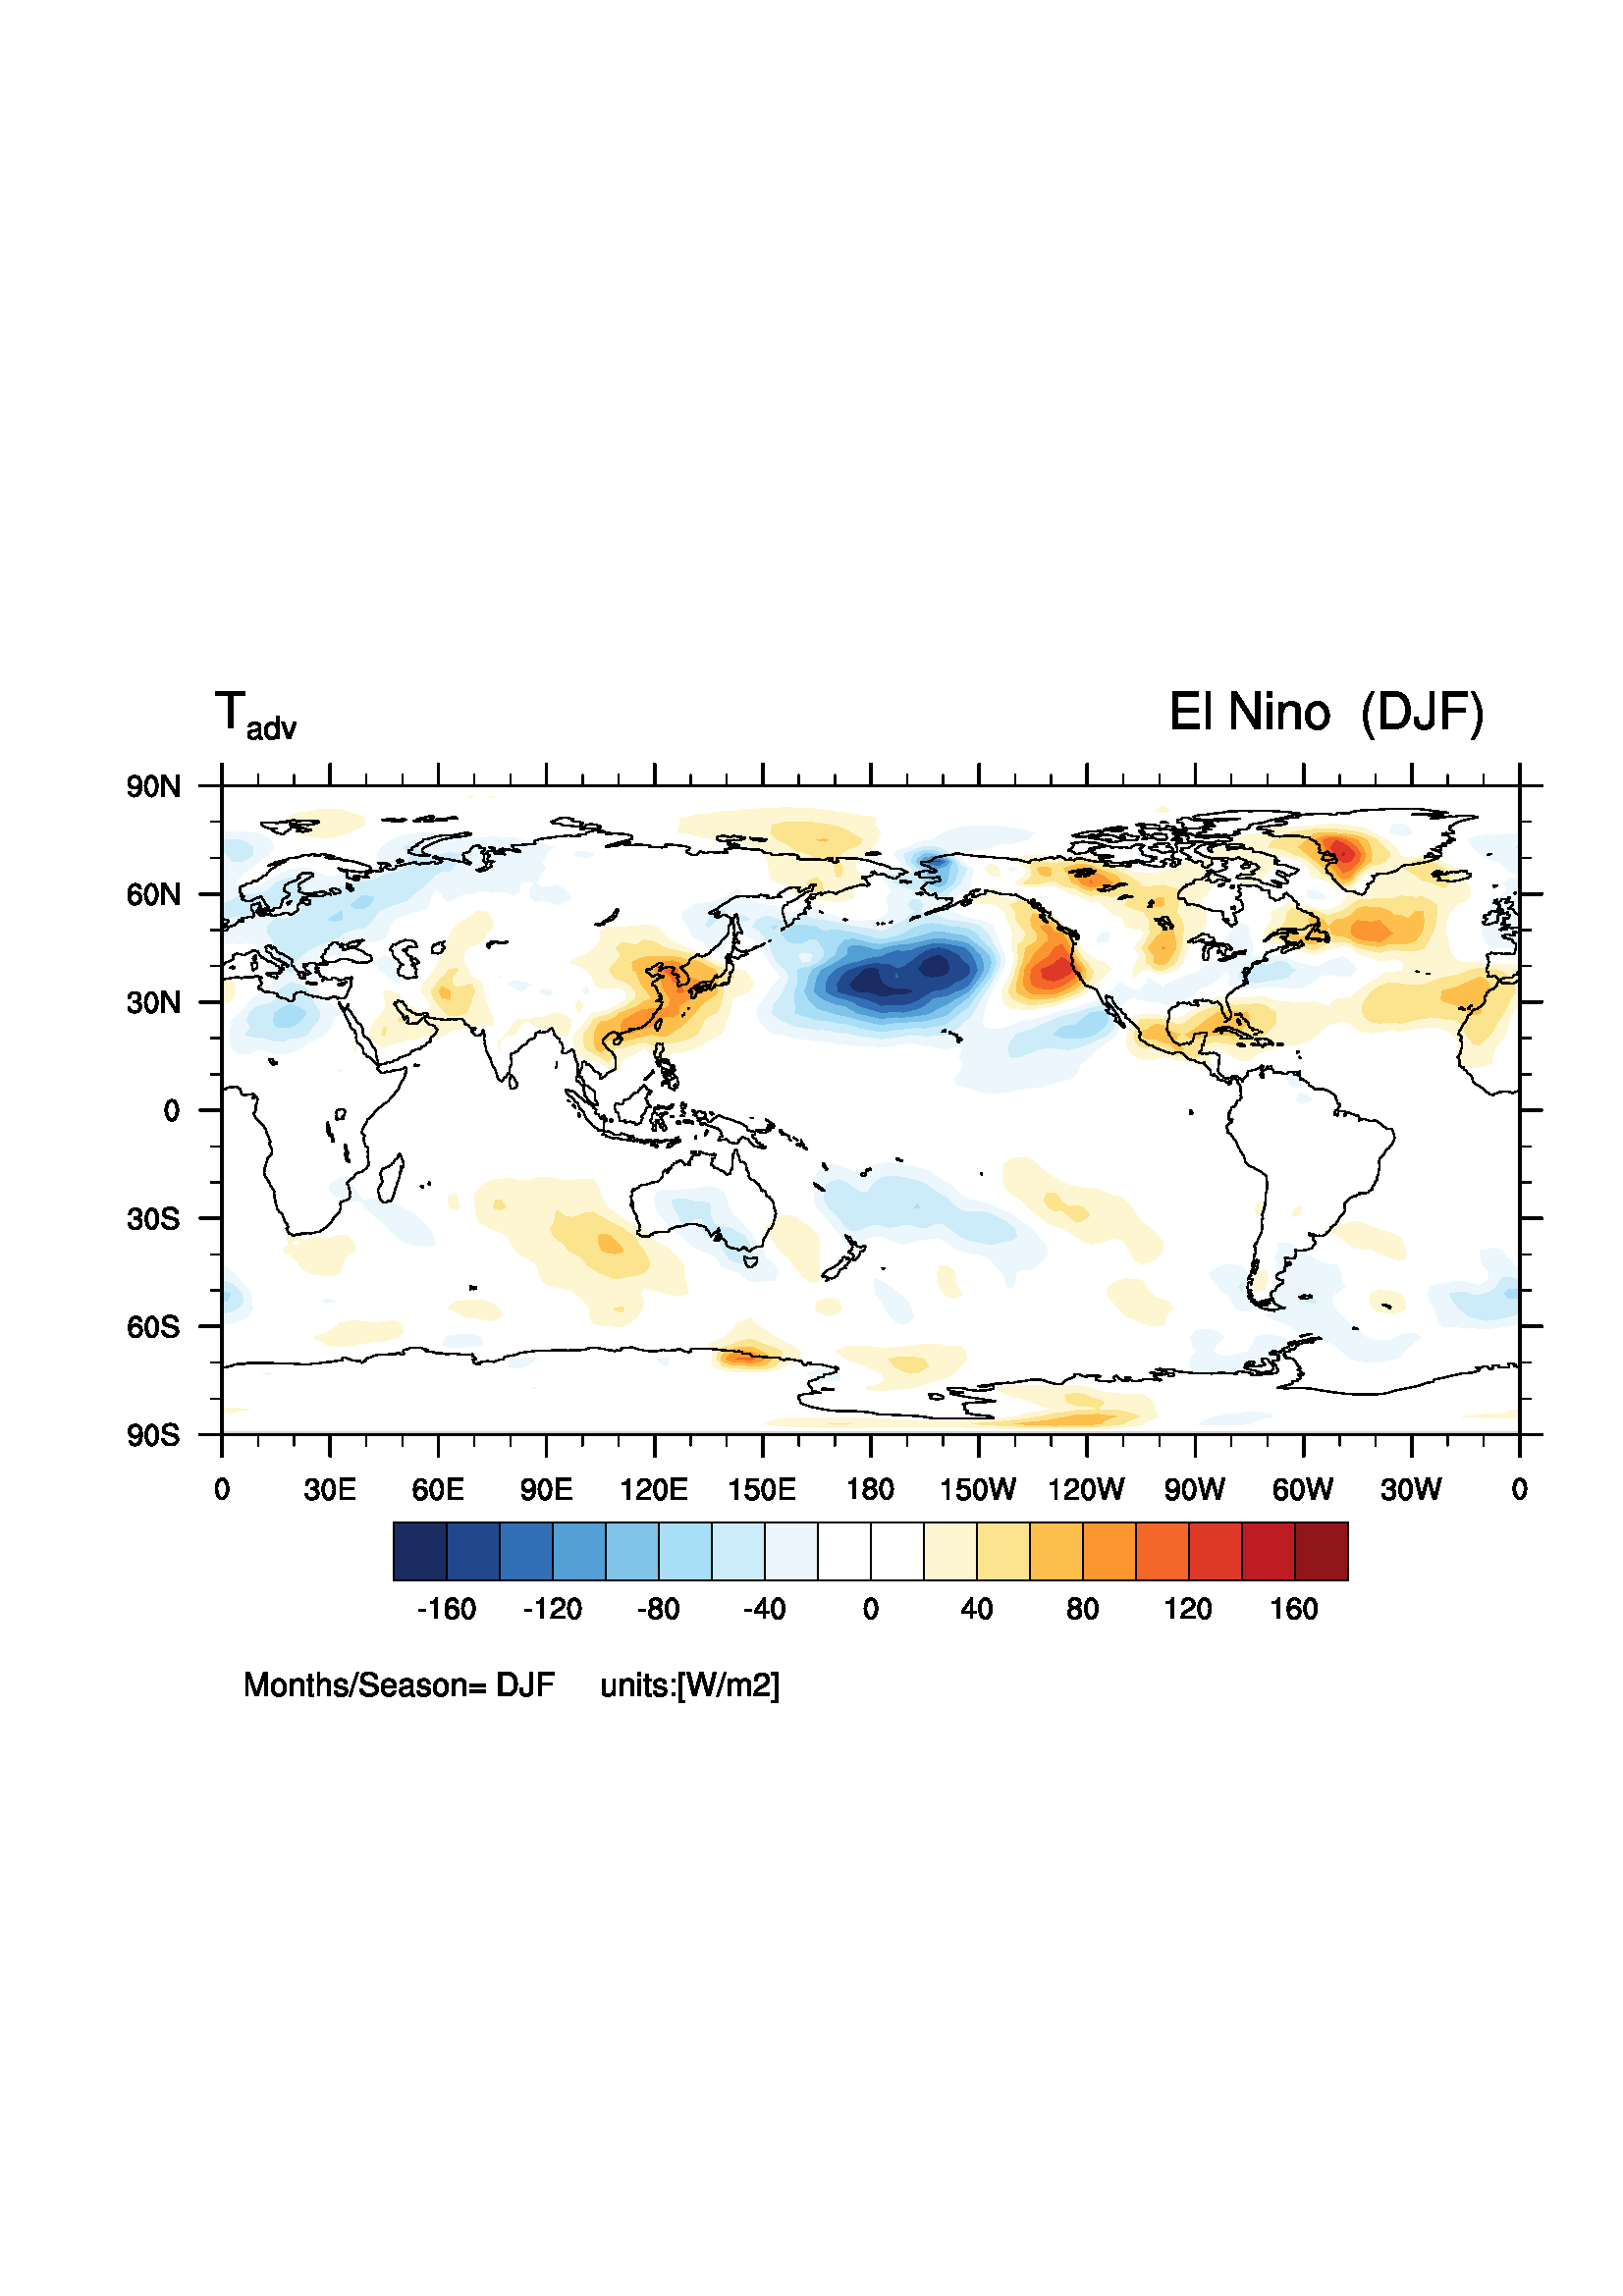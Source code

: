 %!PS-Adobe-3.0 EPSF-3.0
%%Pages: 1
%%DocumentData: Clean7Bit
%%LanguageLevel: 2
%%BoundingBox: 36 126 576 666
%%EndComments
%%BeginProlog
save
50 dict begin
/q { gsave } bind def
/Q { grestore } bind def
/cm { 6 array astore concat } bind def
/w { setlinewidth } bind def
/J { setlinecap } bind def
/j { setlinejoin } bind def
/M { setmiterlimit } bind def
/d { setdash } bind def
/m { moveto } bind def
/l { lineto } bind def
/c { curveto } bind def
/h { closepath } bind def
/re { exch dup neg 3 1 roll 5 3 roll moveto 0 rlineto
      0 exch rlineto 0 rlineto closepath } bind def
/S { stroke } bind def
/f { fill } bind def
/f* { eofill } bind def
/n { newpath } bind def
/W { clip } bind def
/W* { eoclip } bind def
/BT { } bind def
/ET { } bind def
/pdfmark where { pop globaldict /?pdfmark /exec load put }
    { globaldict begin /?pdfmark /pop load def /pdfmark
    /cleartomark load def end } ifelse
/BDC { mark 3 1 roll /BDC pdfmark } bind def
/EMC { mark /EMC pdfmark } bind def
/cairo_store_point { /cairo_point_y exch def /cairo_point_x exch def } def
/Tj { show currentpoint cairo_store_point } bind def
/TJ {
  {
    dup
    type /stringtype eq
    { show } { -0.001 mul 0 cairo_font_matrix dtransform rmoveto } ifelse
  } forall
  currentpoint cairo_store_point
} bind def
/cairo_selectfont { cairo_font_matrix aload pop pop pop 0 0 6 array astore
    cairo_font exch selectfont cairo_point_x cairo_point_y moveto } bind def
/Tf { pop /cairo_font exch def /cairo_font_matrix where
      { pop cairo_selectfont } if } bind def
/Td { matrix translate cairo_font_matrix matrix concatmatrix dup
      /cairo_font_matrix exch def dup 4 get exch 5 get cairo_store_point
      /cairo_font where { pop cairo_selectfont } if } bind def
/Tm { 2 copy 8 2 roll 6 array astore /cairo_font_matrix exch def
      cairo_store_point /cairo_font where { pop cairo_selectfont } if } bind def
/g { setgray } bind def
/rg { setrgbcolor } bind def
/d1 { setcachedevice } bind def
%%EndProlog
%%BeginSetup
%%EndSetup
%%Page: 1 1
%%BeginPageSetup
%%PageBoundingBox: 36 126 576 666
%%EndPageSetup
q 36 126 540 540 rectclip q
1 g
36 666 540 -540 re f*
0 g
79.199 588.43 m 89.809 588.43 l 89.809 586.887 l 85.371 586.887 l 85.371
 574.93 l 83.637 574.93 l 83.637 586.887 l 79.199 586.887 l 79.199 588.43
 l f*
91.004 575.309 m 91.039 575.668 l 91.137 576.02 l 91.305 576.352 l 91.551
 576.652 l 91.879 576.906 l 92.074 577.016 l 92.289 577.105 l 92.531 577.18
 l 92.793 577.234 l 93.082 577.266 l 93.395 577.277 l 93.73 577.262 l 94.102
 577.215 l 94.477 577.121 l 94.84 576.98 l 95.164 576.785 l 95.305 576.66
 l 95.426 576.523 l 95.523 576.367 l 95.598 576.195 l 95.645 576 l 95.66
 575.785 l 95.66 571.965 l 95.684 571.859 l 95.738 571.766 l 95.824 571.691
 l 95.93 571.629 l 96.164 571.57 l 96.277 571.578 l 96.379 571.609 l 96.379
 570.891 l 96.148 570.84 l 95.781 570.832 l 95.32 570.859 l 95.164 570.902
 l 95.043 570.973 l 94.945 571.074 l 94.867 571.211 l 94.707 571.609 l 94.199
 571.234 l 93.977 571.102 l 93.766 570.996 l 93.551 570.922 l 93.312 570.871
 l 92.738 570.832 l 92.227 570.871 l 91.809 570.977 l 91.477 571.141 l 91.223
 571.355 l 91.039 571.605 l 90.914 571.891 l 90.848 572.191 l 90.828 572.504
 l 91.723 572.504 l 91.742 572.328 l 91.809 572.16 l 91.914 572.012 l 92.059
 571.875 l 92.238 571.766 l 92.453 571.68 l 92.699 571.625 l 92.977 571.609
 l 93.375 571.66 l 93.723 571.762 l 94.023 571.906 l 94.266 572.078 l 94.457
 572.27 l 94.594 572.473 l 94.68 572.672 l 94.707 572.863 l 94.707 574.055
 l 94.258 573.891 l 93.887 573.801 l 92.797 573.637 l 92.477 573.539 l 92.227
 573.426 l 92.035 573.301 l 91.902 573.16 l 91.809 573.008 l 91.754 572.848
 l 91.723 572.504 l 90.828 572.504 l 90.852 572.949 l 90.926 573.312 l 91.051
 573.602 l 91.223 573.832 l 91.441 574.008 l 91.707 574.148 l 92.02 574.258
 l 92.379 574.355 l 93.93 574.594 l 94.305 574.691 l 94.543 574.809 l 94.668
 574.938 l 94.707 575.07 l 94.707 575.605 l 94.688 575.711 l 94.637 575.828
 l 94.543 575.957 l 94.406 576.086 l 94.23 576.199 l 94 576.297 l 93.723
 576.359 l 93.395 576.383 l 93.039 576.355 l 92.742 576.281 l 92.492 576.168
 l 92.297 576.023 l 92.145 575.859 l 92.043 575.68 l 91.98 575.492 l 91.961
 575.309 l 91.004 575.309 l f*
101.332 579.43 m 102.289 579.43 l 102.289 571.07 l 101.453 571.07 l 101.453
 571.848 l 101.117 571.426 l 100.93 571.246 l 100.715 571.086 l 100.469 
570.953 l 100.184 570.855 l 99.859 570.793 l 99.48 570.773 l 99.117 570.797
 l 98.789 570.863 l 98.492 570.969 l 98.227 571.109 l 97.988 571.281 l 97.777
 571.48 l 97.594 571.703 l 97.438 571.945 l 97.305 572.199 l 97.191 572.465
 l 97.031 573.012 l 96.941 573.555 l 96.914 574.055 l 97.93 574.055 l 97.961
 573.594 l 98.059 573.152 l 98.211 572.75 l 98.414 572.391 l 98.668 572.094
 l 98.961 571.863 l 99.297 571.719 l 99.473 571.68 l 99.66 571.668 l 99.988
 571.707 l 100.301 571.832 l 100.582 572.031 l 100.832 572.301 l 101.039
 572.645 l 101.199 573.051 l 101.297 573.523 l 101.332 574.055 l 101.277
 574.582 l 101.164 575.047 l 100.996 575.449 l 100.789 575.777 l 100.543
 576.039 l 100.266 576.23 l 99.969 576.344 l 99.66 576.383 l 99.363 576.34
 l 99.062 576.211 l 98.773 576.008 l 98.504 575.734 l 98.273 575.395 l 98.09
 575 l 97.973 574.551 l 97.93 574.055 l 96.914 574.055 l 96.934 574.484 
l 96.988 574.879 l 97.07 575.238 l 97.184 575.566 l 97.32 575.859 l 97.48
 576.125 l 97.656 576.359 l 97.848 576.562 l 98.051 576.738 l 98.266 576.887
 l 98.703 577.109 l 99.137 577.238 l 99.543 577.277 l 99.957 577.23 l 100.191
 577.164 l 100.438 577.07 l 100.684 576.941 l 100.918 576.773 l 101.137 
576.57 l 101.332 576.324 l 101.332 579.43 l f*
103.184 577.102 m 104.316 577.102 l 105.93 572.324 l 107.539 577.102 l 
108.676 577.102 l 106.527 571.07 l 105.332 571.07 l 103.184 577.102 l f*
430.199 588.328 m 439.555 588.328 l 439.555 586.785 l 431.938 586.785 l
 431.938 582.445 l 439.266 582.445 l 439.266 580.902 l 431.938 580.902 l
 431.938 576.371 l 439.844 576.371 l 439.844 574.828 l 430.199 574.828 l
 430.199 588.328 l f*
442.156 588.328 1.543 -13.5 re f*
451.512 588.328 m 453.438 588.328 l 460.383 577.332 l 460.383 588.328 l
 462.02 588.328 l 462.02 574.828 l 460.094 574.828 l 453.148 585.82 l 453.148
 574.828 l 451.512 574.828 l 451.512 588.328 l f*
464.723 588.328 1.543 -1.93 re f*
464.723 584.566 1.543 -9.738 re f*
468.965 584.566 m 470.41 584.566 l 470.41 583.023 l 470.812 583.516 l 471.219
 583.918 l 471.629 584.238 l 472.039 584.48 l 472.441 584.656 l 472.84 584.773
 l 473.223 584.836 l 473.594 584.855 l 474.141 584.812 l 474.684 584.684
 l 475.203 584.473 l 475.68 584.191 l 475.891 584.027 l 476.082 583.844 
l 476.254 583.645 l 476.398 583.43 l 476.52 583.203 l 476.605 582.965 l 
476.66 582.711 l 476.68 582.445 l 476.68 574.828 l 475.137 574.828 l 475.137
 581.77 l 475.121 581.98 l 475.086 582.172 l 475.023 582.352 l 474.941 582.516
 l 474.723 582.797 l 474.449 583.023 l 474.133 583.195 l 473.793 583.316
 l 473.445 583.387 l 473.109 583.41 l 472.875 583.395 l 472.641 583.355 
l 472.406 583.289 l 472.176 583.199 l 471.953 583.086 l 471.734 582.945 
l 471.531 582.785 l 471.34 582.602 l 471.16 582.395 l 471 582.172 l 470.859
 581.926 l 470.738 581.66 l 470.641 581.375 l 470.566 581.074 l 470.523 
580.754 l 470.508 580.418 l 470.508 574.828 l 468.965 574.828 l 468.965 
584.566 l f*
483.043 584.855 m 483.488 584.828 l 483.926 584.746 l 484.348 584.613 l
 484.754 584.434 l 485.141 584.207 l 485.504 583.941 l 485.848 583.633 l
 486.164 583.289 l 486.453 582.91 l 486.711 582.5 l 486.934 582.062 l 487.125
 581.602 l 487.277 581.117 l 487.387 580.609 l 487.457 580.09 l 487.48 579.551
 l 487.457 579.016 l 487.387 578.496 l 487.277 577.996 l 487.125 577.52 
l 486.934 577.062 l 486.711 576.633 l 486.453 576.234 l 486.164 575.863 
l 485.848 575.527 l 485.504 575.23 l 485.141 574.969 l 484.754 574.75 l 
484.348 574.578 l 483.926 574.449 l 483.488 574.371 l 483.043 574.344 l 
482.598 574.371 l 482.16 574.449 l 481.738 574.578 l 481.332 574.75 l 480.945
 574.969 l 480.578 575.23 l 480.238 575.527 l 479.922 575.863 l 479.633 
576.234 l 479.375 576.633 l 479.148 577.062 l 478.961 577.52 l 478.809 577.996
 l 478.699 578.496 l 478.629 579.016 l 478.605 579.551 l 480.246 579.551
 l 480.258 579.176 l 480.297 578.809 l 480.355 578.453 l 480.438 578.109
 l 480.547 577.781 l 480.672 577.473 l 480.824 577.18 l 480.992 576.91 l
 481.184 576.668 l 481.395 576.445 l 481.625 576.254 l 481.875 576.094 l
 482.141 575.965 l 482.426 575.871 l 482.727 575.812 l 483.043 575.793 l
 483.359 575.812 l 483.66 575.871 l 483.945 575.965 l 484.211 576.094 l 
484.461 576.254 l 484.691 576.445 l 484.902 576.668 l 485.094 576.91 l 485.262
 577.18 l 485.414 577.473 l 485.539 577.781 l 485.645 578.109 l 485.73 578.453
 l 485.789 578.809 l 485.828 579.176 l 485.84 579.551 l 485.828 579.93 l
 485.789 580.301 l 485.73 580.66 l 485.645 581.008 l 485.539 581.344 l 485.414
 581.664 l 485.262 581.961 l 485.094 582.238 l 484.902 582.496 l 484.691
 582.723 l 484.461 582.922 l 484.211 583.09 l 483.945 583.227 l 483.66 583.328
 l 483.359 583.387 l 483.043 583.41 l 482.727 583.387 l 482.426 583.328 
l 482.141 583.227 l 481.875 583.09 l 481.625 582.922 l 481.395 582.723 l
 481.184 582.496 l 480.992 582.238 l 480.824 581.961 l 480.672 581.664 l
 480.547 581.344 l 480.438 581.008 l 480.355 580.66 l 480.297 580.301 l 
480.258 579.93 l 480.246 579.551 l 478.605 579.551 l 478.629 580.09 l 478.699
 580.609 l 478.809 581.117 l 478.961 581.602 l 479.148 582.062 l 479.375
 582.5 l 479.633 582.91 l 479.922 583.289 l 480.238 583.633 l 480.578 583.941
 l 480.945 584.207 l 481.332 584.434 l 481.738 584.613 l 482.16 584.746 
l 482.598 584.828 l 483.043 584.855 l f*
502.906 588.328 m 503.871 588.328 l 503.266 587.211 l 502.746 586.102 l
 502.316 584.996 l 501.969 583.891 l 501.699 582.789 l 501.512 581.684 l
 501.402 580.57 l 501.363 579.457 l 501.402 578.473 l 501.512 577.422 l 
501.699 576.324 l 501.969 575.199 l 502.316 574.07 l 502.746 572.961 l 502.996
 572.418 l 503.266 571.887 l 503.559 571.371 l 503.871 570.875 l 502.906
 570.875 l 502.586 571.277 l 502.277 571.719 l 501.977 572.203 l 501.691
 572.715 l 501.168 573.816 l 500.715 574.984 l 500.34 576.172 l 500.059 
577.34 l 499.883 578.449 l 499.836 578.969 l 499.82 579.457 l 499.836 580.066
 l 499.883 580.676 l 499.957 581.277 l 500.059 581.871 l 500.188 582.461
 l 500.34 583.043 l 500.715 584.18 l 501.168 585.281 l 501.691 586.344 l
 502.277 587.359 l 502.906 588.328 l f*
506.379 588.328 m 511.973 588.328 l 512.332 588.309 l 512.719 588.246 l
 513.125 588.141 l 513.543 587.992 l 513.969 587.789 l 514.395 587.539 l
 514.812 587.23 l 515.215 586.867 l 515.594 586.445 l 515.949 585.957 l 
516.266 585.406 l 516.543 584.789 l 516.766 584.098 l 516.938 583.336 l 
517.043 582.496 l 517.082 581.578 l 517.047 580.66 l 516.949 579.82 l 516.793
 579.055 l 516.582 578.367 l 516.324 577.746 l 516.023 577.195 l 515.688
 576.707 l 515.324 576.285 l 514.93 575.922 l 514.52 575.613 l 514.098 575.363
 l 513.664 575.164 l 513.23 575.012 l 512.801 574.906 l 512.379 574.848 
l 511.973 574.828 l 506.379 574.828 l 506.379 586.785 l 508.113 586.785 
l 508.113 576.371 l 511.684 576.371 l 512.105 576.395 l 512.504 576.461 
l 512.879 576.578 l 513.23 576.734 l 513.559 576.938 l 513.859 577.18 l 
514.133 577.461 l 514.383 577.781 l 514.602 578.137 l 514.797 578.531 l 
514.961 578.961 l 515.098 579.422 l 515.207 579.914 l 515.285 580.438 l 
515.332 580.992 l 515.348 581.578 l 515.328 582.207 l 515.27 582.797 l 515.172
 583.348 l 515.043 583.855 l 514.883 584.324 l 514.691 584.75 l 514.473 
585.137 l 514.227 585.48 l 513.957 585.789 l 513.664 586.051 l 513.355 586.277
 l 513.027 586.457 l 512.684 586.602 l 512.328 586.703 l 511.961 586.762
 l 511.586 586.785 l 506.379 586.785 l 506.379 588.328 l f*
524.219 588.328 m 525.953 588.328 l 525.953 577.625 l 525.938 577.332 l
 525.891 577.043 l 525.812 576.758 l 525.703 576.477 l 525.562 576.203 l
 525.395 575.938 l 525.195 575.688 l 524.965 575.453 l 524.707 575.238 l
 524.418 575.043 l 524.102 574.867 l 523.758 574.723 l 523.383 574.602 l
 522.98 574.516 l 522.555 574.461 l 522.098 574.441 l 521.594 574.465 l 
521.137 574.539 l 520.719 574.652 l 520.344 574.801 l 520.008 574.984 l 
519.707 575.195 l 519.445 575.426 l 519.215 575.672 l 519.02 575.93 l 518.855
 576.191 l 518.719 576.457 l 518.613 576.719 l 518.477 577.211 l 518.434
 577.625 l 518.434 579.168 l 520.168 579.168 l 520.168 577.914 l 520.203
 577.469 l 520.309 577.082 l 520.477 576.75 l 520.711 576.477 l 521 576.262
 l 521.348 576.109 l 521.746 576.016 l 522.191 575.984 l 522.668 576.02 
l 523.078 576.129 l 523.426 576.305 l 523.711 576.551 l 523.934 576.863 
l 524.09 577.246 l 524.188 577.691 l 524.219 578.203 l 524.219 588.328 l
 f*
529.039 588.328 m 538.105 588.328 l 538.105 586.785 l 530.773 586.785 l
 530.773 582.445 l 537.234 582.445 l 537.234 580.902 l 530.773 580.902 l
 530.773 574.828 l 529.039 574.828 l 529.039 588.328 l f*
539.453 588.328 m 540.418 588.328 l 540.801 587.762 l 541.16 587.195 l 
541.492 586.621 l 541.797 586.047 l 542.328 584.895 l 542.758 583.746 l 
543.086 582.617 l 543.32 581.52 l 543.457 580.461 l 543.504 579.457 l 543.453
 578.445 l 543.305 577.383 l 543.062 576.281 l 542.719 575.164 l 542.285
 574.047 l 541.754 572.945 l 541.453 572.41 l 541.133 571.883 l 540.785 
571.371 l 540.418 570.875 l 539.453 570.875 l 540.031 571.887 l 540.535 
572.906 l 540.969 573.938 l 541.32 574.984 l 541.602 576.055 l 541.801 577.152
 l 541.922 578.285 l 541.961 579.457 l 541.926 580.598 l 541.812 581.711
 l 541.625 582.805 l 541.359 583.891 l 541.008 584.977 l 540.578 586.074
 l 540.059 587.188 l 539.453 588.328 l f*
90 228.723 m 91.543 228.723 l 94.074 221.195 l 96.602 228.723 l 98.145 
228.723 l 98.145 220.082 l 97.098 220.082 l 97.098 227.305 l 94.629 220.082
 l 93.457 220.082 l 91.051 227.305 l 91.051 220.082 l 90 220.082 l 90 228.723
 l f*
102.219 226.5 m 102.504 226.484 l 102.785 226.434 l 103.055 226.348 l 103.312
 226.23 l 103.562 226.086 l 103.797 225.914 l 104.016 225.719 l 104.219 
225.5 l 104.402 225.258 l 104.566 224.996 l 104.711 224.715 l 104.832 224.418
 l 104.93 224.109 l 105 223.785 l 105.043 223.449 l 105.059 223.109 l 105.043
 222.766 l 105 222.434 l 104.93 222.113 l 104.832 221.805 l 104.711 221.516
 l 104.566 221.238 l 104.402 220.984 l 104.219 220.746 l 104.016 220.531
 l 103.797 220.34 l 103.562 220.176 l 103.312 220.035 l 103.055 219.922 
l 102.785 219.844 l 102.504 219.793 l 102.219 219.773 l 101.934 219.793 
l 101.656 219.844 l 101.383 219.922 l 101.125 220.035 l 100.879 220.176 
l 100.645 220.34 l 100.426 220.531 l 100.223 220.746 l 100.035 220.984 l
 99.871 221.238 l 99.727 221.516 l 99.605 221.805 l 99.512 222.113 l 99.438
 222.434 l 99.395 222.766 l 99.379 223.109 l 100.43 223.109 l 100.461 222.633
 l 100.555 222.184 l 100.703 221.777 l 100.906 221.418 l 101.164 221.121
 l 101.473 220.895 l 101.641 220.812 l 101.824 220.75 l 102.016 220.715 
l 102.219 220.699 l 102.422 220.715 l 102.617 220.75 l 102.797 220.812 l
 102.969 220.895 l 103.273 221.121 l 103.531 221.418 l 103.734 221.777 l
 103.887 222.184 l 103.977 222.633 l 104.008 223.109 l 103.977 223.586 l
 103.887 224.039 l 103.734 224.457 l 103.531 224.828 l 103.273 225.137 l
 102.969 225.371 l 102.797 225.461 l 102.617 225.523 l 102.422 225.562 l
 102.219 225.574 l 102.016 225.562 l 101.824 225.523 l 101.641 225.461 l
 101.473 225.371 l 101.164 225.137 l 100.906 224.828 l 100.703 224.457 l
 100.555 224.039 l 100.461 223.586 l 100.43 223.109 l 99.379 223.109 l 99.395
 223.449 l 99.438 223.785 l 99.512 224.109 l 99.605 224.418 l 99.727 224.715
 l 99.871 224.996 l 100.035 225.258 l 100.223 225.5 l 100.426 225.719 l 
100.645 225.914 l 100.879 226.086 l 101.125 226.23 l 101.383 226.348 l 101.656
 226.434 l 101.934 226.484 l 102.219 226.5 l f*
106.414 226.316 m 107.34 226.316 l 107.34 225.328 l 107.598 225.645 l 107.859
 225.902 l 108.121 226.105 l 108.383 226.262 l 108.641 226.375 l 108.895
 226.449 l 109.141 226.488 l 109.379 226.5 l 109.73 226.473 l 110.078 226.391
 l 110.41 226.258 l 110.711 226.078 l 110.973 225.855 l 111.176 225.59 l
 111.305 225.289 l 111.352 224.957 l 111.352 220.082 l 110.367 220.082 l
 110.367 224.527 l 110.332 224.785 l 110.242 225.004 l 110.102 225.184 l
 109.926 225.328 l 109.723 225.438 l 109.508 225.516 l 109.285 225.562 l
 109.07 225.574 l 108.77 225.543 l 108.473 225.441 l 108.191 225.281 l 107.938
 225.059 l 107.719 224.785 l 107.551 224.457 l 107.441 224.082 l 107.402
 223.664 l 107.402 220.082 l 106.414 220.082 l 106.414 226.316 l f*
113.203 227.984 m 114.191 227.984 l 114.191 226.316 l 115.18 226.316 l 
115.18 225.516 l 114.191 225.516 l 114.191 221.07 l 114.219 220.895 l 114.293
 220.77 l 114.406 220.695 l 114.547 220.656 l 114.867 220.656 l 115.18 220.699
 l 115.18 219.898 l 114.816 219.812 l 114.316 219.773 l 113.883 219.859 
l 113.691 219.93 l 113.527 220.023 l 113.395 220.137 l 113.293 220.277 l
 113.227 220.445 l 113.203 220.641 l 113.203 225.516 l 112.34 225.516 l 
112.34 226.316 l 113.203 226.316 l 113.203 227.984 l f*
116.352 228.723 m 117.34 228.723 l 117.34 225.453 l 117.637 225.781 l 117.926
 226.031 l 118.203 226.219 l 118.465 226.348 l 118.711 226.43 l 118.938 
226.477 l 119.312 226.5 l 119.68 226.469 l 120.031 226.375 l 120.355 226.227
 l 120.641 226.031 l 120.883 225.801 l 121.066 225.539 l 121.188 225.254
 l 121.227 224.957 l 121.227 220.082 l 120.238 220.082 l 120.238 224.59 
l 120.219 224.738 l 120.16 224.898 l 120.059 225.062 l 119.914 225.223 l
 119.734 225.359 l 119.512 225.473 l 119.246 225.547 l 118.945 225.574 l
 118.609 225.535 l 118.305 225.418 l 118.031 225.234 l 117.793 224.996 l
 117.602 224.719 l 117.461 224.406 l 117.371 224.07 l 117.34 223.723 l 117.34
 220.082 l 116.352 220.082 l 116.352 228.723 l f*
126.289 224.59 m 127.336 224.59 l 127.312 224.855 l 127.258 225.098 l 127.184
 225.316 l 127.086 225.512 l 126.965 225.688 l 126.832 225.844 l 126.52 
226.102 l 126.168 226.285 l 125.793 226.41 l 125.414 226.48 l 125.055 226.5
 l 124.613 226.469 l 124.184 226.375 l 123.777 226.219 l 123.41 226 l 123.098
 225.723 l 122.969 225.559 l 122.859 225.383 l 122.77 225.191 l 122.703 
224.984 l 122.66 224.762 l 122.648 224.527 l 122.668 224.242 l 122.73 223.98
 l 122.836 223.746 l 122.984 223.539 l 123.184 223.355 l 123.43 223.191 
l 123.723 223.047 l 124.066 222.922 l 125.609 222.551 l 125.988 222.434 
l 126.145 222.355 l 126.281 222.258 l 126.387 222.145 l 126.469 222.016 
l 126.52 221.863 l 126.535 221.688 l 126.512 221.484 l 126.441 221.301 l
 126.328 221.133 l 126.164 220.984 l 125.957 220.867 l 125.703 220.777 l
 125.402 220.719 l 125.055 220.699 l 124.66 220.723 l 124.344 220.789 l 
124.102 220.895 l 123.918 221.039 l 123.785 221.219 l 123.691 221.43 l 123.625
 221.668 l 123.574 221.934 l 122.523 221.934 l 122.586 221.488 l 122.691
 221.078 l 122.859 220.711 l 122.965 220.543 l 123.094 220.391 l 123.246
 220.254 l 123.418 220.133 l 123.617 220.027 l 123.844 219.938 l 124.098
 219.867 l 124.383 219.816 l 125.055 219.773 l 125.516 219.809 l 125.969
 219.902 l 126.398 220.062 l 126.781 220.285 l 127.109 220.57 l 127.246 
220.738 l 127.363 220.922 l 127.457 221.121 l 127.527 221.336 l 127.57 221.566
 l 127.586 221.812 l 127.551 222.141 l 127.457 222.43 l 127.305 222.684 
l 127.09 222.906 l 126.82 223.102 l 126.492 223.27 l 126.109 223.414 l 125.672
 223.539 l 124.5 223.785 l 124.25 223.883 l 124.059 223.98 l 123.918 224.086
 l 123.82 224.195 l 123.754 224.305 l 123.719 224.418 l 123.695 224.648 
l 123.723 224.867 l 123.805 225.055 l 123.93 225.215 l 124.098 225.344 l
 124.297 225.445 l 124.527 225.52 l 124.781 225.562 l 125.055 225.574 l 
125.352 225.555 l 125.602 225.5 l 125.809 225.41 l 125.973 225.289 l 126.098
 225.145 l 126.191 224.977 l 126.254 224.789 l 126.289 224.59 l 127.336 
224.59 l 126.289 224.59 l f*
130.793 228.723 m 131.473 228.723 l 128.633 219.836 l 127.953 219.836 l
 130.73 228.723 l 130.793 228.723 l f*
138.508 226.191 m 138.492 226.52 l 138.441 226.82 l 138.359 227.102 l 138.25
 227.363 l 138.109 227.602 l 137.949 227.82 l 137.762 228.016 l 137.551 
228.191 l 137.32 228.344 l 137.074 228.48 l 136.809 228.594 l 136.527 228.684
 l 135.934 228.805 l 135.297 228.848 l 134.918 228.836 l 134.562 228.801
 l 134.234 228.742 l 133.93 228.66 l 133.652 228.559 l 133.398 228.438 l
 133.172 228.297 l 132.969 228.137 l 132.789 227.961 l 132.637 227.77 l 
132.504 227.559 l 132.398 227.336 l 132.316 227.102 l 132.258 226.852 l 
132.211 226.316 l 132.242 225.891 l 132.332 225.531 l 132.465 225.23 l 132.645
 224.98 l 132.859 224.777 l 133.098 224.605 l 133.359 224.465 l 133.633 
224.34 l 136.41 223.602 l 136.727 223.48 l 136.992 223.348 l 137.207 223.203
 l 137.375 223.047 l 137.496 222.879 l 137.582 222.699 l 137.629 222.508
 l 137.645 222.305 l 137.617 222.012 l 137.539 221.734 l 137.395 221.484
 l 137.18 221.266 l 136.883 221.082 l 136.496 220.941 l 136.012 220.855 
l 135.422 220.824 l 134.82 220.867 l 134.316 220.992 l 133.902 221.188 l
 133.57 221.441 l 133.32 221.738 l 133.148 222.074 l 133.047 222.43 l 133.016
 222.801 l 131.902 222.801 l 131.918 222.492 l 131.957 222.191 l 132.023
 221.906 l 132.113 221.633 l 132.234 221.375 l 132.383 221.129 l 132.559
 220.902 l 132.762 220.691 l 132.992 220.504 l 133.25 220.336 l 133.539 
220.188 l 133.855 220.066 l 134.203 219.969 l 134.578 219.895 l 134.984 
219.852 l 135.422 219.836 l 135.824 219.852 l 136.203 219.891 l 136.555 
219.953 l 136.879 220.043 l 137.18 220.152 l 137.453 220.281 l 137.699 220.434
 l 137.922 220.602 l 138.117 220.785 l 138.285 220.984 l 138.43 221.199 
l 138.547 221.426 l 138.637 221.664 l 138.703 221.91 l 138.742 222.164 l
 138.754 222.43 l 138.715 222.848 l 138.605 223.227 l 138.434 223.562 l 
138.215 223.855 l 137.953 224.105 l 137.66 224.312 l 137.348 224.473 l 137.027
 224.59 l 134.25 225.328 l 133.766 225.582 l 133.605 225.699 l 133.484 225.824
 l 133.406 225.957 l 133.355 226.109 l 133.324 226.5 l 133.363 226.828 l
 133.477 227.113 l 133.652 227.359 l 133.887 227.559 l 134.172 227.715 l
 134.496 227.828 l 134.852 227.898 l 135.238 227.922 l 135.738 227.887 l
 136.172 227.789 l 136.543 227.637 l 136.848 227.426 l 137.086 227.176 l
 137.258 226.879 l 137.363 226.551 l 137.398 226.191 l 138.508 226.191 l
 f*
145.234 221.996 m 145.082 221.441 l 144.863 220.973 l 144.582 220.59 l 
144.246 220.285 l 143.867 220.055 l 143.445 219.895 l 142.996 219.805 l 
142.52 219.773 l 142.191 219.801 l 141.887 219.855 l 141.598 219.938 l 141.328
 220.043 l 141.082 220.176 l 140.855 220.332 l 140.645 220.512 l 140.461
 220.715 l 140.293 220.941 l 140.148 221.188 l 140.023 221.453 l 139.926
 221.734 l 139.844 222.039 l 139.789 222.359 l 139.742 223.047 l 139.762
 223.551 l 139.824 224.008 l 139.918 224.418 l 140.047 224.785 l 140.203
 225.105 l 140.383 225.387 l 140.582 225.629 l 140.797 225.84 l 141.027 
226.012 l 141.262 226.156 l 141.504 226.273 l 141.746 226.359 l 142.215 
226.469 l 142.641 226.5 l 142.582 225.574 l 142.312 225.551 l 142.023 225.469
 l 141.73 225.328 l 141.445 225.129 l 141.191 224.863 l 140.977 224.535 
l 140.816 224.137 l 140.73 223.664 l 144.371 223.664 l 144.355 223.918 l
 144.32 224.152 l 144.258 224.367 l 144.176 224.562 l 143.965 224.891 l 
143.707 225.152 l 143.418 225.344 l 143.121 225.477 l 142.836 225.551 l 
142.582 225.574 l 142.641 226.5 l 143.078 226.469 l 143.535 226.359 l 143.766
 226.266 l 143.988 226.148 l 144.207 225.996 l 144.418 225.816 l 144.613
 225.598 l 144.793 225.34 l 144.953 225.047 l 145.09 224.707 l 145.203 224.32
 l 145.285 223.887 l 145.34 223.398 l 145.359 222.859 l 140.73 222.859 l
 140.75 222.539 l 140.82 222.184 l 140.945 221.824 l 141.129 221.48 l 141.387
 221.172 l 141.543 221.039 l 141.719 220.926 l 141.914 220.832 l 142.137
 220.762 l 142.375 220.715 l 142.641 220.699 l 142.91 220.723 l 143.16 220.789
 l 143.395 220.898 l 143.605 221.047 l 143.797 221.234 l 143.969 221.457
 l 144.121 221.711 l 144.246 221.996 l 145.234 221.996 l f*
146.652 224.465 m 146.688 224.836 l 146.789 225.199 l 146.961 225.543 l
 147.219 225.855 l 147.555 226.117 l 147.758 226.227 l 147.98 226.324 l 
148.23 226.398 l 148.504 226.453 l 148.801 226.488 l 149.121 226.5 l 149.473
 226.484 l 149.852 226.434 l 150.242 226.34 l 150.617 226.191 l 150.953 
225.988 l 151.098 225.863 l 151.223 225.719 l 151.324 225.559 l 151.402 
225.379 l 151.449 225.18 l 151.469 224.957 l 151.469 221.008 l 151.488 220.898
 l 151.547 220.805 l 151.637 220.723 l 151.746 220.66 l 151.988 220.602 
l 152.105 220.605 l 152.207 220.641 l 152.207 219.898 l 151.969 219.844 
l 151.59 219.836 l 151.113 219.867 l 150.953 219.91 l 150.828 219.984 l 
150.727 220.086 l 150.645 220.227 l 150.48 220.641 l 149.953 220.254 l 149.727
 220.113 l 149.508 220.008 l 149.281 219.926 l 149.039 219.875 l 148.445
 219.836 l 147.914 219.875 l 147.484 219.984 l 147.141 220.156 l 146.879
 220.375 l 146.688 220.637 l 146.559 220.93 l 146.488 221.242 l 146.469 
221.566 l 147.395 221.566 l 147.418 221.383 l 147.484 221.211 l 147.594 
221.055 l 147.742 220.918 l 147.926 220.801 l 148.148 220.715 l 148.402 
220.66 l 148.691 220.641 l 149.105 220.691 l 149.465 220.797 l 149.773 220.945
 l 150.023 221.125 l 150.223 221.324 l 150.367 221.531 l 150.453 221.738
 l 150.48 221.934 l 150.48 223.168 l 150.016 222.996 l 149.633 222.906 l
 148.504 222.738 l 148.176 222.637 l 147.914 222.52 l 147.719 222.387 l 
147.578 222.242 l 147.484 222.086 l 147.43 221.922 l 147.395 221.566 l 146.469
 221.566 l 146.496 222.027 l 146.57 222.402 l 146.699 222.703 l 146.879 
222.938 l 147.105 223.121 l 147.379 223.266 l 147.703 223.379 l 148.074 
223.477 l 149.676 223.723 l 150.062 223.828 l 150.309 223.949 l 150.441 
224.082 l 150.48 224.219 l 150.48 224.773 l 150.461 224.879 l 150.406 225.004
 l 150.312 225.137 l 150.172 225.266 l 149.984 225.387 l 149.75 225.484 
l 149.465 225.551 l 149.121 225.574 l 148.758 225.547 l 148.449 225.473 
l 148.191 225.355 l 147.988 225.207 l 147.832 225.035 l 147.727 224.848 
l 147.66 224.656 l 147.641 224.465 l 146.652 224.465 l f*
156.652 224.59 m 157.699 224.59 l 157.676 224.855 l 157.621 225.098 l 157.547
 225.316 l 157.449 225.512 l 157.328 225.688 l 157.195 225.844 l 156.883
 226.102 l 156.531 226.285 l 156.156 226.41 l 155.777 226.48 l 155.418 226.5
 l 154.977 226.469 l 154.547 226.375 l 154.141 226.219 l 153.773 226 l 153.461
 225.723 l 153.332 225.559 l 153.223 225.383 l 153.133 225.191 l 153.066
 224.984 l 153.023 224.762 l 153.012 224.527 l 153.031 224.242 l 153.094
 223.98 l 153.199 223.746 l 153.352 223.539 l 153.547 223.355 l 153.793 
223.191 l 154.086 223.047 l 154.43 222.922 l 155.973 222.551 l 156.352 222.434
 l 156.508 222.355 l 156.645 222.258 l 156.75 222.145 l 156.832 222.016 
l 156.883 221.863 l 156.898 221.688 l 156.875 221.484 l 156.805 221.301 
l 156.691 221.133 l 156.527 220.984 l 156.32 220.867 l 156.066 220.777 l
 155.766 220.719 l 155.418 220.699 l 155.023 220.723 l 154.707 220.789 l
 154.465 220.895 l 154.281 221.039 l 154.148 221.219 l 154.055 221.43 l 
153.988 221.668 l 153.938 221.934 l 152.887 221.934 l 152.949 221.488 l 
153.055 221.078 l 153.223 220.711 l 153.328 220.543 l 153.457 220.391 l 
153.609 220.254 l 153.781 220.133 l 153.98 220.027 l 154.207 219.938 l 154.461
 219.867 l 154.746 219.816 l 155.418 219.773 l 155.879 219.809 l 156.332
 219.902 l 156.762 220.062 l 157.145 220.285 l 157.473 220.57 l 157.609 
220.738 l 157.727 220.922 l 157.82 221.121 l 157.891 221.336 l 157.934 221.566
 l 157.949 221.812 l 157.914 222.141 l 157.82 222.43 l 157.668 222.684 l
 157.453 222.906 l 157.184 223.102 l 156.855 223.27 l 156.473 223.414 l 
156.035 223.539 l 154.863 223.785 l 154.613 223.883 l 154.426 223.98 l 154.281
 224.086 l 154.184 224.195 l 154.117 224.305 l 154.082 224.418 l 154.059
 224.648 l 154.086 224.867 l 154.168 225.055 l 154.293 225.215 l 154.461
 225.344 l 154.664 225.445 l 154.891 225.52 l 155.145 225.562 l 155.418 
225.574 l 155.715 225.555 l 155.965 225.5 l 156.172 225.41 l 156.336 225.289
 l 156.461 225.145 l 156.555 224.977 l 156.617 224.789 l 156.652 224.59 
l 157.699 224.59 l 156.652 224.59 l f*
161.648 226.5 m 161.938 226.484 l 162.215 226.434 l 162.484 226.348 l 162.746
 226.23 l 162.992 226.086 l 163.227 225.914 l 163.445 225.719 l 163.648 
225.5 l 163.832 225.258 l 163.996 224.996 l 164.141 224.715 l 164.262 224.418
 l 164.359 224.109 l 164.43 223.785 l 164.473 223.449 l 164.488 223.109 
l 164.473 222.766 l 164.43 222.434 l 164.359 222.113 l 164.262 221.805 l
 164.141 221.516 l 163.996 221.238 l 163.832 220.984 l 163.648 220.746 l
 163.445 220.531 l 163.227 220.34 l 162.992 220.176 l 162.746 220.035 l 
162.484 219.922 l 162.215 219.844 l 161.938 219.793 l 161.648 219.773 l 
161.363 219.793 l 161.086 219.844 l 160.816 219.922 l 160.555 220.035 l 
160.309 220.176 l 160.074 220.34 l 159.855 220.531 l 159.652 220.746 l 159.469
 220.984 l 159.305 221.238 l 159.16 221.516 l 159.039 221.805 l 158.941 
222.113 l 158.871 222.434 l 158.828 222.766 l 158.812 223.109 l 159.859 
223.109 l 159.891 222.633 l 159.984 222.184 l 160.133 221.777 l 160.34 221.418
 l 160.598 221.121 l 160.902 220.895 l 161.074 220.812 l 161.254 220.75 
l 161.445 220.715 l 161.648 220.699 l 161.852 220.715 l 162.047 220.75 l
 162.227 220.812 l 162.398 220.895 l 162.703 221.121 l 162.961 221.418 l
 163.168 221.777 l 163.316 222.184 l 163.41 222.633 l 163.441 223.109 l 
163.41 223.586 l 163.316 224.039 l 163.168 224.457 l 162.961 224.828 l 162.703
 225.137 l 162.398 225.371 l 162.227 225.461 l 162.047 225.523 l 161.852
 225.562 l 161.648 225.574 l 161.445 225.562 l 161.254 225.523 l 161.074
 225.461 l 160.902 225.371 l 160.598 225.137 l 160.34 224.828 l 160.133 
224.457 l 159.984 224.039 l 159.891 223.586 l 159.859 223.109 l 158.812 
223.109 l 158.828 223.449 l 158.871 223.785 l 158.941 224.109 l 159.039 
224.418 l 159.16 224.715 l 159.305 224.996 l 159.469 225.258 l 159.652 225.5
 l 159.855 225.719 l 160.074 225.914 l 160.309 226.086 l 160.555 226.23 
l 160.816 226.348 l 161.086 226.434 l 161.363 226.484 l 161.648 226.5 l f*
165.848 226.316 m 166.773 226.316 l 166.773 225.328 l 167.031 225.645 l
 167.289 225.902 l 167.551 226.105 l 167.812 226.262 l 168.074 226.375 l
 168.324 226.449 l 168.574 226.488 l 168.809 226.5 l 169.16 226.473 l 169.508
 226.391 l 169.84 226.258 l 170.145 226.078 l 170.402 225.855 l 170.605 
225.59 l 170.738 225.289 l 170.785 224.957 l 170.785 220.082 l 169.797 220.082
 l 169.797 224.527 l 169.766 224.785 l 169.672 225.004 l 169.531 225.184
 l 169.355 225.328 l 169.156 225.438 l 168.938 225.516 l 168.715 225.562
 l 168.5 225.574 l 168.199 225.543 l 167.902 225.441 l 167.621 225.281 l
 167.367 225.059 l 167.148 224.785 l 166.98 224.457 l 166.871 224.082 l 
166.836 223.664 l 166.836 220.082 l 165.848 220.082 l 165.848 226.316 l f*
172.203 224.281 5.738 -0.805 re f*
172.203 222.184 5.738 -0.805 re f*
182.879 228.723 m 186.461 228.723 l 186.688 228.711 l 186.938 228.672 l
 187.195 228.605 l 187.465 228.508 l 187.738 228.379 l 188.008 228.219 l
 188.277 228.023 l 188.535 227.789 l 188.777 227.52 l 189.004 227.207 l 
189.207 226.855 l 189.383 226.457 l 189.527 226.016 l 189.637 225.527 l 
189.707 224.992 l 189.73 224.402 l 189.707 223.816 l 189.645 223.277 l 189.543
 222.789 l 189.41 222.348 l 189.246 221.953 l 189.055 221.598 l 188.84 221.289
 l 188.605 221.016 l 188.355 220.785 l 188.09 220.59 l 187.82 220.426 l 
187.543 220.297 l 187.266 220.203 l 186.988 220.137 l 186.719 220.098 l 
186.461 220.082 l 182.879 220.082 l 182.879 227.734 l 183.992 227.734 l 
183.992 221.07 l 186.273 221.07 l 186.543 221.086 l 186.801 221.129 l 187.039
 221.203 l 187.266 221.305 l 187.473 221.434 l 187.668 221.59 l 187.844 
221.77 l 188.004 221.973 l 188.145 222.203 l 188.27 222.453 l 188.375 222.727
 l 188.461 223.023 l 188.578 223.676 l 188.621 224.402 l 188.605 224.809
 l 188.57 225.184 l 188.508 225.535 l 188.426 225.863 l 188.32 226.16 l 
188.199 226.434 l 188.059 226.68 l 187.902 226.902 l 187.73 227.098 l 187.543
 227.266 l 187.344 227.41 l 187.137 227.527 l 186.914 227.617 l 186.688 
227.684 l 186.453 227.723 l 186.211 227.734 l 182.879 227.734 l 182.879 
228.723 l f*
194.297 228.723 m 195.406 228.723 l 195.406 221.875 l 195.367 221.504 l
 195.246 221.137 l 195.051 220.793 l 194.777 220.484 l 194.426 220.219 l
 194.004 220.016 l 193.508 219.883 l 193.23 219.848 l 192.938 219.836 l 
192.617 219.852 l 192.324 219.898 l 192.059 219.973 l 191.816 220.066 l 
191.602 220.184 l 191.41 220.316 l 191.098 220.625 l 190.863 220.957 l 190.711
 221.293 l 190.621 221.609 l 190.594 221.875 l 190.594 222.859 l 191.707
 222.859 l 191.707 222.059 l 191.727 221.773 l 191.793 221.527 l 191.902
 221.316 l 192.051 221.141 l 192.238 221.004 l 192.461 220.902 l 192.715
 220.844 l 193 220.824 l 193.305 220.848 l 193.566 220.914 l 193.789 221.027
 l 193.973 221.188 l 194.113 221.387 l 194.215 221.633 l 194.277 221.918
 l 194.297 222.242 l 194.297 228.723 l f*
197.383 228.723 m 203.184 228.723 l 203.184 227.734 l 198.492 227.734 l
 198.492 224.957 l 202.629 224.957 l 202.629 223.973 l 198.492 223.973 l
 198.492 220.082 l 197.383 220.082 l 197.383 228.723 l f*
220.773 226.316 m 221.762 226.316 l 221.762 221.688 l 221.781 221.523 l
 221.84 221.352 l 221.941 221.188 l 222.086 221.031 l 222.266 220.898 l 
222.488 220.793 l 222.754 220.727 l 223.055 220.699 l 223.27 220.715 l 223.465
 220.75 l 223.812 220.887 l 224.098 221.086 l 224.328 221.34 l 224.504 221.625
 l 224.625 221.926 l 224.699 222.219 l 224.723 222.492 l 224.723 226.316
 l 225.711 226.316 l 225.711 220.023 l 224.785 220.023 l 224.785 220.887
 l 224.594 220.645 l 224.395 220.426 l 224.184 220.234 l 223.949 220.074
 l 223.695 219.949 l 223.414 219.852 l 223.098 219.793 l 222.746 219.773
 l 222.309 219.812 l 221.918 219.91 l 221.582 220.066 l 221.297 220.27 l
 221.07 220.504 l 220.906 220.766 l 220.809 221.039 l 220.773 221.316 l 
220.773 226.316 l f*
227.375 226.316 m 228.301 226.316 l 228.301 225.328 l 228.559 225.645 l
 228.82 225.902 l 229.082 226.105 l 229.344 226.262 l 229.602 226.375 l 
229.855 226.449 l 230.102 226.488 l 230.34 226.5 l 230.688 226.473 l 231.039
 226.391 l 231.371 226.258 l 231.672 226.078 l 231.934 225.855 l 232.133
 225.59 l 232.266 225.289 l 232.312 224.957 l 232.312 220.082 l 231.324 
220.082 l 231.324 224.527 l 231.293 224.785 l 231.203 225.004 l 231.062 
225.184 l 230.887 225.328 l 230.684 225.438 l 230.465 225.516 l 230.246 
225.562 l 230.031 225.574 l 229.727 225.543 l 229.43 225.441 l 229.148 225.281
 l 228.895 225.059 l 228.68 224.785 l 228.512 224.457 l 228.402 224.082 
l 228.363 223.664 l 228.363 220.082 l 227.375 220.082 l 227.375 226.316 
l f*
233.918 228.723 0.988 -1.234 re f*
233.918 226.316 0.988 -6.234 re f*
236.816 227.984 m 237.805 227.984 l 237.805 226.316 l 238.793 226.316 l
 238.793 225.516 l 237.805 225.516 l 237.805 221.07 l 237.832 220.895 l 
237.906 220.77 l 238.02 220.695 l 238.16 220.656 l 238.484 220.656 l 238.793
 220.699 l 238.793 219.898 l 238.43 219.812 l 237.93 219.773 l 237.496 219.859
 l 237.305 219.93 l 237.141 220.023 l 237.008 220.137 l 236.906 220.277 
l 236.84 220.445 l 236.816 220.641 l 236.816 225.516 l 235.953 225.516 l
 235.953 226.316 l 236.816 226.316 l 236.816 227.984 l f*
243.297 224.59 m 244.348 224.59 l 244.32 224.855 l 244.27 225.098 l 244.191
 225.316 l 244.094 225.512 l 243.977 225.688 l 243.844 225.844 l 243.531
 226.102 l 243.176 226.285 l 242.801 226.41 l 242.426 226.48 l 242.062 226.5
 l 241.625 226.469 l 241.191 226.375 l 240.789 226.219 l 240.422 226 l 240.109
 225.723 l 239.98 225.559 l 239.867 225.383 l 239.777 225.191 l 239.711 
224.984 l 239.672 224.762 l 239.656 224.527 l 239.676 224.242 l 239.738 
223.98 l 239.848 223.746 l 239.996 223.539 l 240.195 223.355 l 240.438 223.191
 l 240.73 223.047 l 241.078 222.922 l 242.621 222.551 l 243 222.434 l 243.156
 222.355 l 243.289 222.258 l 243.398 222.145 l 243.48 222.016 l 243.527 
221.863 l 243.547 221.688 l 243.523 221.484 l 243.453 221.301 l 243.336 
221.133 l 243.176 220.984 l 242.965 220.867 l 242.711 220.777 l 242.41 220.719
 l 242.062 220.699 l 241.668 220.723 l 241.355 220.789 l 241.113 220.895
 l 240.93 221.039 l 240.797 221.219 l 240.703 221.43 l 240.633 221.668 l
 240.582 221.934 l 239.535 221.934 l 239.598 221.488 l 239.703 221.078 l
 239.867 220.711 l 239.977 220.543 l 240.105 220.391 l 240.254 220.254 l
 240.43 220.133 l 240.625 220.027 l 240.852 219.938 l 241.109 219.867 l 
241.395 219.816 l 242.062 219.773 l 242.527 219.809 l 242.98 219.902 l 243.406
 220.062 l 243.793 220.285 l 244.117 220.57 l 244.258 220.738 l 244.371 
220.922 l 244.465 221.121 l 244.535 221.336 l 244.578 221.566 l 244.594 
221.812 l 244.562 222.141 l 244.469 222.43 l 244.312 222.684 l 244.102 222.906
 l 243.828 223.102 l 243.5 223.27 l 243.117 223.414 l 242.68 223.539 l 241.508
 223.785 l 241.262 223.883 l 241.07 223.98 l 240.93 224.086 l 240.828 224.195
 l 240.766 224.305 l 240.727 224.418 l 240.707 224.648 l 240.734 224.867
 l 240.812 225.055 l 240.941 225.215 l 241.105 225.344 l 241.309 225.445
 l 241.539 225.52 l 241.793 225.562 l 242.062 225.574 l 242.363 225.555 
l 242.613 225.5 l 242.816 225.41 l 242.98 225.289 l 243.109 225.145 l 243.199
 224.977 l 243.262 224.789 l 243.297 224.59 l 244.348 224.59 l 243.297 224.59
 l f*
246.383 226.316 1.234 -1.234 re f*
246.383 221.316 1.234 -1.234 re f*
249.039 228.723 m 251.258 228.723 l 251.258 227.859 l 250.086 227.859 l
 250.086 218.418 l 251.258 218.418 l 251.258 217.555 l 249.039 217.555 l
 249.039 228.723 l f*
251.875 228.723 m 253.051 228.723 l 254.652 221.688 l 256.629 228.723 l
 257.801 228.723 l 259.836 221.688 l 261.441 228.723 l 262.613 228.723 l
 260.453 220.082 l 259.219 220.082 l 257.246 227.18 l 255.27 220.082 l 254.035
 220.082 l 251.875 228.723 l f*
265.578 228.723 m 266.258 228.723 l 263.418 219.836 l 262.738 219.836 l
 265.516 228.723 l 265.578 228.723 l f*
267.059 226.316 m 267.922 226.316 l 267.922 225.391 l 268.168 225.688 l
 268.402 225.93 l 268.629 226.121 l 268.855 226.27 l 269.082 226.379 l 269.32
 226.449 l 269.57 226.488 l 269.836 226.5 l 270.277 226.441 l 270.488 226.391
 l 270.691 226.309 l 270.895 226.191 l 271.094 226.023 l 271.297 225.801
 l 271.5 225.516 l 271.75 225.785 l 271.992 226.008 l 272.227 226.18 l 272.457
 226.309 l 272.691 226.402 l 272.926 226.461 l 273.164 226.492 l 273.414
 226.5 l 273.723 226.477 l 274.031 226.406 l 274.332 226.285 l 274.609 226.117
 l 274.852 225.895 l 275.039 225.617 l 275.16 225.285 l 275.203 224.898 
l 275.203 220.082 l 274.219 220.082 l 274.219 224.527 l 274.191 224.75 l
 274.113 224.961 l 273.996 225.148 l 273.848 225.312 l 273.676 225.449 l
 273.488 225.551 l 273.297 225.617 l 273.105 225.637 l 272.848 225.605 l
 272.59 225.52 l 272.34 225.379 l 272.109 225.199 l 271.914 224.977 l 271.762
 224.727 l 271.66 224.449 l 271.625 224.156 l 271.625 220.082 l 270.637 
220.082 l 270.637 224.527 l 270.609 224.75 l 270.531 224.961 l 270.414 225.148
 l 270.258 225.312 l 270.082 225.449 l 269.883 225.551 l 269.676 225.617
 l 269.465 225.637 l 269.246 225.609 l 269.008 225.527 l 268.773 225.398
 l 268.547 225.223 l 268.348 225.004 l 268.188 224.754 l 268.082 224.469
 l 268.047 224.156 l 268.047 220.082 l 267.059 220.082 l 267.059 226.316
 l f*
276.625 225.574 m 277.672 225.574 l 277.699 225.996 l 277.777 226.379 l
 277.91 226.715 l 278.098 227.004 l 278.34 227.234 l 278.637 227.406 l 278.988
 227.516 l 279.402 227.551 l 279.719 227.523 l 280.016 227.438 l 280.289
 227.305 l 280.527 227.117 l 280.727 226.887 l 280.875 226.613 l 280.973
 226.297 l 281.004 225.945 l 280.977 225.586 l 280.891 225.289 l 280.742
 225.031 l 280.535 224.805 l 280.266 224.586 l 279.938 224.367 l 279.094
 223.848 l 278.375 223.43 l 277.793 223.008 l 277.332 222.574 l 276.98 222.129
 l 276.727 221.66 l 276.559 221.168 l 276.465 220.645 l 276.438 220.082 
l 282.055 220.082 l 282.055 221.07 l 277.613 221.07 l 277.723 221.449 l 
277.875 221.766 l 278.07 222.035 l 278.32 222.273 l 278.629 222.504 l 279
 222.738 l 279.957 223.293 l 280.512 223.566 l 280.973 223.875 l 281.344
 224.211 l 281.637 224.566 l 281.855 224.938 l 282.004 225.316 l 282.09 
225.695 l 282.117 226.07 l 282.102 226.332 l 282.062 226.582 l 281.992 226.82
 l 281.902 227.043 l 281.785 227.258 l 281.648 227.453 l 281.492 227.637
 l 281.312 227.805 l 280.91 228.09 l 280.449 228.301 l 279.941 228.43 l 
279.402 228.477 l 278.82 228.434 l 278.551 228.379 l 278.289 228.301 l 278.047
 228.203 l 277.816 228.078 l 277.605 227.934 l 277.41 227.766 l 277.234 
227.574 l 277.078 227.363 l 276.945 227.125 l 276.832 226.863 l 276.742 
226.578 l 276.676 226.27 l 276.637 225.934 l 276.625 225.574 l f*
282.918 228.723 m 285.141 228.723 l 285.141 217.555 l 282.918 217.555 l
 282.918 218.418 l 284.09 218.418 l 284.09 227.859 l 282.918 227.859 l 282.918
 228.723 l f*
0.827 g
81.461 442.789 m 81.461 442.348 l 81.508 442.375 l 81.508 482.406 l 81.461
 482.371 l 81.461 442.789 l f*
81.461 486.27 m 81.461 485.922 l 81.508 485.949 l 81.508 486.238 l 81.461
 486.27 l f*
81.461 487.723 m 81.461 487.676 l 81.508 487.723 l 81.508 500.195 l 81.461
 500.078 l 81.461 487.723 l f*
81.461 503.582 m 81.461 501.84 l 81.508 501.84 l 81.508 504.633 l 81.461
 504.664 l 81.461 503.582 l f*
81.461 505.652 m 81.461 504.73 l 81.508 504.766 l 81.508 505.605 l 81.461
 505.652 l f*
81.508 340.371 m 81.508 315.945 l 557.176 315.945 l 557.176 340.387 l 556.383
 340.684 l 555.285 341.012 l 555.945 341.449 l 555.062 341.777 l 553.965
 342.004 l 552.867 341.777 l 553.305 341.449 l 553.305 340.684 l 551.32 
340.574 l 549.34 340.574 l 549.562 341.012 l 549.562 341.344 l 548.242 341.344
 l 547.129 341.238 l 547.582 340.906 l 547.129 340.457 l 547.582 340.125
 l 546.035 339.914 l 545.809 340.457 l 545.371 340.789 l 544.383 341.012
 l 543.391 340.684 l 542.73 340.246 l 542.066 340.684 l 541.184 340.574 
l 541.406 340.125 l 542.504 339.797 l 542.293 339.359 l 540.973 338.922 
l 539.426 338.594 l 537.879 338.473 l 535.684 338.262 l 533.914 337.812 
l 532.816 337.594 l 531.719 337.379 l 529.945 336.941 l 528.852 336.715 
l 527.754 336.492 l 525.98 336.055 l 525.547 335.289 l 524.223 335.062 l
 522.902 334.84 l 521.578 334.297 l 519.82 333.742 l 518.719 333.523 l 517.613
 333.305 l 516.512 333.082 l 515.406 332.855 l 514.309 332.637 l 513.211
 332.422 l 512.109 332.203 l 511.004 331.984 l 509.246 331.324 l 506.379
 330.77 l 504.727 330.715 l 503.074 330.664 l 499.109 330.664 l 497.492 
330.695 l 495.875 330.734 l 494.258 330.77 l 492.062 331.098 l 490.516 331.266
 l 488.969 331.43 l 486.328 331.867 l 484.785 332.09 l 483.246 332.316 l
 482.145 332.531 l 481.039 332.75 l 477.961 332.977 l 474.656 332.977 l 
473.004 332.918 l 471.352 332.855 l 469.812 332.969 l 468.27 333.082 l 469.48
 333.41 l 470.691 333.742 l 471.898 334.02 l 473.109 334.297 l 473.992 334.84
 l 473.992 335.5 l 475.754 335.621 l 475.754 336.16 l 477.074 336.609 l 
476.637 337.379 l 475.977 337.812 l 477.734 337.934 l 478.184 338.367 l 
476.637 338.805 l 476.863 339.254 l 475.754 339.691 l 476.863 340.246 l 
476.637 340.789 l 475.754 341.117 l 475.977 341.566 l 475.316 342.109 l 
474.879 342.77 l 474.43 343.551 l 473.109 343.984 l 471.574 343.984 l 470.914
 344.543 l 471.574 344.871 l 470.691 345.203 l 470.914 345.863 l 471.785
 346.406 l 473.109 346.406 l 472.672 346.961 l 473.332 347.289 l 474.43 
346.961 l 474.879 347.516 l 475.09 347.953 l 475.316 348.387 l 476.203 348.941
 l 477.297 349.379 l 478.395 349.828 l 479.281 349.605 l 479.719 350.266
 l 480.379 349.828 l 481.488 349.711 l 481.594 350.488 l 480.379 350.488
 l 481.488 350.82 l 482.359 350.82 l 481.699 351.258 l 480.605 351.152 l
 479.508 350.82 l 478.395 350.488 l 476.637 350.266 l 475.977 349.934 l 
475.754 349.379 l 474.43 349.273 l 473.992 348.719 l 472.672 348.836 l 472.672
 348.281 l 471.352 347.727 l 470.254 347.289 l 470.691 346.855 l 469.594
 346.523 l 469.594 345.863 l 468.707 346.301 l 467.82 346.195 l 467.609 
346.734 l 466.5 346.406 l 465.629 345.863 l 465.734 345.309 l 466.723 345.309
 l 468.047 345.746 l 468.047 345.309 l 468.93 344.871 l 468.93 344.316 l
 468.27 343.879 l 469.145 343.551 l 468.27 343.102 l 466.723 343.102 l 466.723
 342.336 l 467.387 341.777 l 468.047 341.117 l 468.047 340.352 l 468.707
 339.914 l 468.707 339.254 l 468.047 338.594 l 466.723 338.262 l 464.742
 338.145 l 462.758 337.934 l 460.777 337.812 l 458.793 337.707 l 459.453
 338.367 l 458.133 338.594 l 456.148 338.922 l 454.168 339.137 l 453.281
 338.594 l 453.508 338.039 l 452.184 338.367 l 451.027 338.422 l 449.871
 338.473 l 448.715 338.535 l 447.559 338.594 l 445.801 338.473 l 444.254
 338.262 l 442.27 338.473 l 437.645 338.473 l 434.176 338.812 l 433.02 338.922
 l 431.914 339.031 l 430.809 339.137 l 430.809 339.586 l 429.051 339.914
 l 427.293 339.691 l 425.312 340.02 l 423.766 339.797 l 425.523 339.465 
l 427.07 339.031 l 428.391 338.473 l 430.375 338.262 l 430.375 337.812 l
 429.938 337.379 l 428.391 337.379 l 428.391 337.812 l 427.73 338.262 l 
427.07 337.934 l 425.523 338.473 l 424.312 338.422 l 423.105 338.367 l 423.328
 338.805 l 421.781 338.699 l 423.328 338.039 l 425.086 338.262 l 426.41 
337.812 l 425.086 337.602 l 423.105 337.707 l 423.105 337.379 l 424.199 
337.047 l 423.328 336.609 l 424.539 336.332 l 425.746 336.055 l 425.086 
335.727 l 423.328 336.055 l 421.559 336.281 l 419.137 336.281 l 419.137 
335.832 l 417.156 335.621 l 415.172 335.621 l 413.852 336.16 l 413.625 335.5
 l 412.531 335.613 l 411.434 335.727 l 410.547 336.387 l 409.887 337.047
 l 409.227 337.484 l 408.34 337.047 l 408.562 336.387 l 408.789 335.727 
l 407.016 335.395 l 405.258 335.445 l 403.5 335.5 l 401.73 336.16 l 401.73
 336.82 l 403.5 337.27 l 403.051 337.484 l 400.859 337.484 l 399.754 337.543
 l 398.652 337.602 l 398.652 337.047 l 396.891 337.379 l 395.57 338.039 
l 393.801 338.039 l 394.25 337.27 l 392.703 336.609 l 391.379 336.16 l 390.285
 335.5 l 389.621 334.84 l 389.398 334.402 l 388.074 334.402 l 386.973 334.57
 l 385.867 334.734 l 384.336 335.168 l 382.789 335.727 l 381.465 336.055
 l 378.164 336.055 l 376.617 335.727 l 375.52 335.559 l 374.422 335.395 
l 373.316 335.281 l 372.215 335.168 l 371.328 334.734 l 369.57 334.957 l
 368.25 334.793 l 366.926 334.629 l 365.16 334.57 l 363.398 334.508 l 363.848
 333.969 l 364.281 333.41 l 364.281 332.75 l 361.641 332.195 l 358.336 331.984
 l 356.684 332.148 l 355.031 332.316 l 353.707 332.855 l 351.727 332.969
 l 349.742 333.082 l 348.641 332.969 l 347.535 332.855 l 347.984 332.422
 l 348.422 331.984 l 350.18 331.652 l 353.047 331.535 l 353.047 331.098 
l 351.613 331.152 l 350.18 331.203 l 348.422 331.098 l 349.742 330.664 l
 351.066 330.383 l 352.387 330.105 l 355.691 329.551 l 357.344 329.332 l
 358.996 329.117 l 360.316 328.898 l 361.641 328.68 l 363.293 328.457 l 
364.945 328.23 l 363.621 327.898 l 362.078 327.863 l 360.539 327.828 l 358.996
 327.793 l 357.012 327.684 l 355.031 327.57 l 353.047 327.133 l 353.707 
326.473 l 353.707 325.148 l 355.031 324.488 l 354.371 323.828 l 356.02 323.496
 l 357.672 323.168 l 359.438 323.023 l 361.199 322.875 l 362.961 322.73 
l 364.281 322.07 l 362.301 321.988 l 360.316 321.906 l 358.336 321.824 l
 356.352 321.742 l 354.371 321.793 l 352.387 321.844 l 350.402 321.898 l
 348.422 321.953 l 341.812 321.953 l 339.828 322.281 l 337.848 322.613 l
 336.082 322.723 l 332.559 322.941 l 330.797 323.02 l 327.273 323.168 l 
325.508 323.242 l 321.984 323.391 l 320.664 323.723 l 319.34 324.055 l 314.055
 324.488 l 308.105 324.488 l 306.125 324.656 l 304.141 324.82 l 300.836 
325.375 l 299.512 325.645 l 298.191 325.918 l 297.09 326.246 l 295.984 326.578
 l 294.227 327.133 l 293.34 327.793 l 293.34 328.453 l 292.906 329.117 l
 292.906 330.211 l 294.887 330.77 l 298.191 331.098 l 299.512 331.152 l 
300.836 331.203 l 299.078 331.758 l 297.754 332.09 l 297.754 332.645 l 297.305
 333.188 l 296.871 333.742 l 296.434 334.297 l 296.434 334.84 l 296.871 
335.5 l 298.629 335.949 l 299.949 336.387 l 299.949 336.82 l 301.723 336.941
 l 302.156 337.484 l 302.156 338.039 l 304.141 338.145 l 305.688 338.594
 l 306.785 339.031 l 306.348 339.691 l 307.445 340.02 l 306.348 340.789 
l 306.121 340.352 l 304.363 340.789 l 302.594 341.238 l 300.836 341.672 
l 299.078 341.566 l 297.094 341.566 l 297.305 342.227 l 295.984 342.109 
l 295.773 341.566 l 295.113 341.238 l 294.449 341.672 l 294.227 342.227 
l 294.227 342.77 l 292.906 342.996 l 291.148 343.324 l 289.602 343.551 l
 288.277 343.656 l 287.617 343.219 l 286.297 343.551 l 285.41 344.211 l 
283.215 344.211 l 281.668 344.094 l 281.008 344.543 l 280.121 344.316 l 
278.363 344.648 l 277.48 344.422 l 275.719 344.648 l 275.496 345.203 l 274.398
 345.637 l 273.078 345.531 l 272.191 345.637 l 272.191 346.301 l 270.871
 346.523 l 269.773 346.301 l 269.113 346.629 l 267.129 346.734 l 265.582
 346.855 l 264.262 346.961 l 262.938 347.184 l 261.617 347.184 l 260.297
 347.516 l 258.973 347.398 l 257.652 347.516 l 255.895 347.398 l 254.348
 347.516 l 253.25 347.184 l 253.25 346.406 l 252.59 346.074 l 251.93 346.301
 l 251.043 346.406 l 250.172 346.961 l 249.285 347.289 l 248.625 347.289
 l 247.738 346.855 l 246.414 346.961 l 245.754 346.629 l 244.434 346.629
 l 243.336 347.066 l 242.016 346.734 l 240.469 346.523 l 238.711 346.523
 l 236.953 346.629 l 235.406 346.961 l 234.082 347.184 l 232.762 347.621
 l 231.664 347.953 l 230.344 347.848 l 229.02 347.727 l 227.699 347.516 
l 227.699 347.066 l 227.25 346.734 l 226.152 346.855 l 225.492 346.523 l
 224.168 346.855 l 222.848 346.961 l 221.527 347.289 l 220.203 347.516 l
 218.883 347.727 l 217.125 347.848 l 215.578 347.516 l 214.48 347.066 l 
213.594 347.066 l 212.711 346.855 l 211.613 346.961 l 210.516 346.734 l 
209.629 346.961 l 208.309 346.734 l 206.984 346.961 l 205.664 346.855 l 
204.344 346.855 l 203.02 346.961 l 201.699 346.734 l 199.941 346.629 l 198.395
 346.629 l 197.297 346.734 l 195.527 346.523 l 193.77 346.301 l 192.012 
346.074 l 190.465 345.863 l 189.367 345.203 l 187.82 344.977 l 185.836 344.648
 l 184.953 344.316 l 184.516 343.551 l 183.418 343.43 l 182.098 342.996 
l 181.211 342.559 l 179.887 342.77 l 178.566 342.891 l 177.02 342.664 l 
175.262 342.227 l 176.148 341.777 l 174.824 341.672 l 173.715 342.227 l 
173.715 342.891 l 173.281 343.43 l 174.602 343.656 l 173.941 344.211 l 173.281
 344.754 l 173.281 345.414 l 172.184 345.203 l 170.859 345.203 l 169.09 
345.309 l 167.332 345.531 l 165.574 345.637 l 164.25 345.414 l 162.93 345.531
 l 161.609 345.863 l 159.836 345.637 l 159.398 346.074 l 158.078 346.301
 l 156.758 346.406 l 155.871 346.629 l 156.98 346.734 l 156.98 347.066 l
 155.434 347.289 l 154.336 347.727 l 152.355 347.848 l 150.371 347.727 l
 149.488 347.289 l 148.164 346.961 l 147.73 346.301 l 148.164 345.531 l 
147.281 345.203 l 146.617 345.746 l 145.52 345.746 l 145.086 345.414 l 143.539
 345.531 l 142.219 345.309 l 140.234 345.309 l 138.688 345.203 l 136.93 
344.754 l 136.043 344.316 l 134.285 343.879 l 134.062 343.43 l 134.062 342.996
 l 133.398 342.77 l 132.527 342.227 l 132.078 342.891 l 130.32 342.996 l
 129 343.219 l 127.676 343.762 l 126.793 344.211 l 125.695 344.094 l 125.469
 343.656 l 125.695 342.996 l 123.711 342.996 l 122.824 342.891 l 121.066
 342.559 l 119.965 342.5 l 118.859 342.441 l 117.102 342.109 l 114.895 342.109
 l 114.023 341.777 l 112.918 341.672 l 111.816 341.566 l 109.832 341.777
 l 107.848 341.898 l 106.746 342.004 l 105.641 342.109 l 100.355 342.109
 l 98.16 342.227 l 96.391 342.227 l 94.633 342.109 l 92.875 342.227 l 91.102
 342.227 l 89.781 341.898 l 87.586 341.898 l 86.039 341.566 l 84.941 341.117
 l 83.172 340.684 l 81.508 340.371 l f*
81.508 482.406 m 81.508 442.375 l 81.848 442.566 l 82.734 442.566 l 83.066
 443.016 l 83.832 443.23 l 84.492 443.348 l 85.152 443.348 l 85.934 443.453
 l 86.699 443.453 l 87.359 443.23 l 88.023 442.688 l 88.352 441.801 l 88.578
 440.914 l 89.344 440.48 l 90.004 440.48 l 90.664 440.586 l 91.328 440.703
 l 91.988 440.703 l 92.543 440.809 l 93.086 440.809 l 93.203 440.148 l 93.746
 440.043 l 94.074 439.488 l 94.523 438.934 l 94.301 438.168 l 94.195 437.398
 l 93.969 436.844 l 93.641 436.289 l 94.074 436.078 l 93.746 435.523 l 93.746
 434.863 l 93.641 434.199 l 92.98 433.766 l 93.309 433.102 l 93.535 432.441
 l 93.969 431.887 l 94.406 431.227 l 95.066 430.789 l 95.516 430.34 l 95.953
 429.906 l 96.391 429.469 l 96.719 428.914 l 97.168 428.359 l 97.5 427.816
 l 97.5 427.262 l 97.711 426.93 l 97.828 426.375 l 98.16 425.938 l 98.492
 425.277 l 98.598 424.617 l 98.926 424.062 l 99.152 423.402 l 98.598 422.742
 l 98.82 422.41 l 99.031 421.75 l 99.363 421.207 l 99.695 420.758 l 99.812
 419.992 l 99.695 419.223 l 99.48 418.668 l 99.152 418.113 l 98.598 417.785
 l 98.16 417.242 l 97.938 416.461 l 97.711 415.695 l 97.5 415.035 l 97.379
 414.375 l 97.051 413.711 l 97.051 413.051 l 96.945 412.391 l 96.945 411.836
 l 97.051 411.176 l 97.379 410.406 l 97.828 409.973 l 98.16 409.418 l 98.492
 408.758 l 98.926 408.094 l 99.152 407.328 l 99.586 406.773 l 99.812 406.219
 l 100.355 405.676 l 100.578 405.121 l 100.473 404.566 l 100.578 403.797
 l 100.578 403.137 l 100.684 402.582 l 101.016 401.816 l 101.016 401.156
 l 101.133 400.602 l 101.348 399.938 l 101.57 399.172 l 101.676 398.512 
l 102.125 398.074 l 102.457 397.52 l 103.117 397.082 l 103.555 396.527 l
 103.777 395.762 l 104.109 395.207 l 104.32 394.441 l 104.652 393.887 l 
105.102 393.328 l 105.535 392.562 l 105.641 391.797 l 105.312 391.465 l 
104.98 391.465 l 105.535 390.688 l 105.762 390.145 l 105.762 389.59 l 106.199
 389.812 l 106.754 389.363 l 107.293 388.93 l 108.074 388.93 l 108.512 389.258
 l 109.277 389.363 l 110.164 389.363 l 110.598 389.695 l 111.379 389.812
 l 112.145 389.695 l 112.699 389.918 l 113.469 389.695 l 114.129 389.59 
l 114.562 389.918 l 115.449 389.918 l 115.781 390.25 l 116.547 390.25 l 
117.207 390.355 l 117.762 390.805 l 118.531 391.242 l 119.086 391.57 l 119.52
 392.008 l 120.078 392.562 l 120.512 393 l 121.066 393.449 l 121.621 393.992
 l 121.953 394.547 l 122.285 395.207 l 122.719 395.762 l 123.051 396.305
 l 123.711 396.754 l 124.266 397.082 l 124.477 397.746 l 124.703 398.512
 l 124.926 399.172 l 124.926 400.164 l 124.477 400.387 l 124.926 401.156
 l 125.59 401.379 l 126.023 401.59 l 126.91 401.922 l 127.57 402.145 l 128.008
 402.477 l 128.336 403.137 l 128.23 403.797 l 128.336 404.355 l 128.336 
405.121 l 128.113 405.676 l 127.902 406.547 l 127.676 407.328 l 127.242 
407.766 l 127.348 408.426 l 127.902 408.859 l 128.336 409.191 l 128.773 
409.746 l 129.328 409.973 l 129.883 410.633 l 130.32 411.176 l 130.758 411.73
 l 131.418 411.953 l 131.973 412.164 l 132.859 412.285 l 133.293 412.723
 l 133.957 413.277 l 134.391 413.711 l 134.84 414.27 l 135.172 414.809 l
 135.277 415.469 l 135.051 416.25 l 135.051 416.91 l 134.84 417.68 l 134.945
 418.445 l 134.945 419 l 134.84 419.66 l 134.945 420.32 l 134.945 420.984
 l 134.512 421.418 l 134.062 421.75 l 133.852 422.41 l 133.52 423.191 l 
133.398 424.062 l 133.398 424.844 l 133.73 425.504 l 133.188 426.164 l 132.633
 426.824 l 132.859 427.484 l 133.07 428.148 l 133.398 428.809 l 133.73 429.352
 l 134.18 430.129 l 134.617 430.895 l 134.617 431.664 l 135.172 431.559 
l 135.715 432.113 l 136.27 432.547 l 136.598 433.211 l 137.035 433.645 l
 137.484 434.305 l 138.145 434.863 l 138.477 435.418 l 139.02 435.852 l 
139.574 436.184 l 140.129 436.738 l 140.672 437.176 l 141.332 437.398 l 
142.441 438.273 l 142.879 438.828 l 144.426 440.375 l 144.754 440.914 l 
145.086 441.578 l 145.52 442.027 l 146.078 442.461 l 146.289 443.23 l 146.512
 443.785 l 146.844 444.445 l 147.172 445 l 147.398 445.66 l 147.73 446.098
 l 148.059 446.652 l 148.496 447.312 l 148.496 448.078 l 148.824 448.637
 l 148.934 449.402 l 149.051 450.395 l 148.27 450.617 l 147.73 450.062 l
 146.949 449.84 l 146.184 449.625 l 145.52 449.73 l 144.859 449.508 l 144.094
 449.508 l 143.312 449.07 l 142.652 448.965 l 141.887 449.07 l 141.227 448.742
 l 140.566 448.516 l 139.902 448.637 l 139.469 448.965 l 139.02 449.508 
l 138.582 449.957 l 138.145 450.289 l 138.805 450.617 l 138.582 451.277 
l 138.027 451.82 l 137.484 452.375 l 137.035 452.93 l 136.375 453.473 l 
135.832 454.133 l 135.172 454.359 l 134.391 454.688 l 134.062 455.352 l 
133.625 455.457 l 133.293 456.012 l 133.188 456.672 l 133.07 457.438 l 132.738
 458.098 l 132.41 458.656 l 131.746 459.211 l 131.086 459.539 l 130.758 
460.309 l 130.652 460.863 l 130.543 461.629 l 130.652 462.289 l 130.652 
462.727 l 130.215 463.281 l 130.215 464.047 l 129.766 464.273 l 129.223 
464.602 l 128.773 464.934 l 128.441 465.594 l 128.336 466.031 l 128.441 
466.586 l 128.008 467.02 l 127.676 467.684 l 127.348 468.238 l 127.016 468.898
 l 126.793 469.453 l 126.355 470.113 l 126.25 470.656 l 125.918 471.105 
l 125.801 471.648 l 125.695 471.758 l 125.695 435.191 l 126.355 434.969 
l 126.684 434.305 l 126.461 433.871 l 126.461 422.199 l 127.016 421.75 l
 127.121 420.875 l 127.242 420.215 l 127.676 419.438 l 127.453 418.668 l
 127.453 417.902 l 127.57 417.121 l 128.008 416.582 l 128.113 415.695 l 
127.781 416.25 l 127.348 416.133 l 127.242 416.688 l 126.793 417.121 l 126.793
 417.68 l 126.578 418.234 l 126.461 418.773 l 126.91 419.332 l 126.684 420.32
 l 126.684 420.547 l 126.355 421.867 l 126.461 422.199 l 126.461 433.871
 l 126.25 433.102 l 125.801 432.547 l 125.363 432.113 l 126.129 431.992 
l 125.59 431.559 l 124.703 431.559 l 124.043 431.781 l 123.488 431.227 l
 123.273 432.113 l 123.379 432.773 l 123.488 433.316 l 123.273 433.871 l
 123.488 434.637 l 124.266 435.086 l 125.031 435.191 l 125.695 435.191 l
 125.695 471.758 l 125.363 472.098 l 124.926 472.641 l 124.598 473.195 l
 124.477 473.75 l 124.148 474.293 l 124.477 474.516 l 124.703 473.961 l 
125.031 473.301 l 125.363 472.863 l 125.59 472.43 l 126.023 471.98 l 126.578
 471.543 l 126.91 471.766 l 126.91 472.309 l 127.242 473.09 l 127.676 473.855
 l 127.676 473.195 l 127.453 472.535 l 127.242 471.871 l 127.902 471.871
 l 128.336 471.316 l 128.668 470.777 l 129.105 470.113 l 129.555 469.453
 l 129.988 469.004 l 130.426 468.344 l 130.652 467.684 l 130.98 467.02 l
 131.641 466.691 l 132.195 466.254 l 132.633 465.594 l 132.965 464.934 l
 133.07 464.273 l 132.965 463.836 l 133.07 463.281 l 133.188 462.516 l 133.625
 462.066 l 133.852 461.629 l 134.723 461.402 l 135.277 460.863 l 135.609
 460.199 l 135.938 459.539 l 136.27 458.879 l 136.598 458.324 l 137.035 
457.992 l 137.484 457.332 l 137.816 456.672 l 137.922 456.117 l 137.816 
455.574 l 137.922 454.914 l 138.145 454.133 l 138.355 453.367 l 138.582 
453.035 l 138.477 452.375 l 138.914 451.715 l 139.469 451.609 l 140.789 
451.82 l 141.449 452.047 l 141.781 452.48 l 142.32 452.48 l 142.984 452.375
 l 143.645 452.48 l 144.094 452.812 l 144.637 453.262 l 145.297 453.262 
l 145.957 453.473 l 146.406 454.027 l 147.066 454.359 l 147.836 454.582 
l 148.496 454.793 l 149.156 455.02 l 149.816 455.242 l 150.477 455.457 l
 150.477 455.906 l 150.703 456.34 l 151.363 456.672 l 152.023 456.895 l 
152.355 457.062 l 152.684 457.227 l 153.348 457.332 l 153.887 457.227 l 
154.445 457.559 l 154.668 458.219 l 154.879 458.285 l 155.328 458.43 l 155.871
 458.547 l 156.203 458.762 l 156.426 459.422 l 156.863 459.75 l 157.418 
459.871 l 157.973 460.082 l 157.75 460.637 l 157.855 461.297 l 158.184 461.852
 l 158.738 461.852 l 159.07 462.395 l 159.398 462.844 l 159.836 463.176 
l 160.168 463.836 l 160.496 464.496 l 159.957 464.828 l 159.508 465.371 
l 159.176 465.926 l 158.41 466.148 l 157.75 466.254 l 157.086 466.586 l 
156.531 467.02 l 155.988 467.578 l 155.988 469.004 l 156.098 469.336 l 155.766
 469.453 l 155.539 469.004 l 155 468.672 l 154.551 468.238 l 154.113 467.801
 l 153.453 467.352 l 153.121 466.809 l 152.566 466.691 l 151.801 466.809
 l 151.141 466.809 l 150.703 466.48 l 149.922 466.586 l 149.711 466.918 
l 149.156 466.918 l 149.594 467.578 l 149.711 468.238 l 149.594 468.898 
l 149.262 469.336 l 148.934 469.23 l 148.824 468.672 l 148.391 468.133 l
 148.164 468.461 l 147.73 469.004 l 147.836 469.559 l 147.609 470.113 l 
147.066 470.551 l 146.512 471.105 l 145.957 471.648 l 145.629 472.203 l 
145.297 472.863 l 145.086 473.523 l 144.531 473.75 l 145.297 473.961 l 144.98
 474.516 l 145.629 474.516 l 146.078 475.176 l 146.512 474.848 l 146.949
 474.516 l 147.504 474.742 l 147.941 474.293 l 148.391 473.523 l 148.934
 472.863 l 149.156 472.203 l 149.488 471.648 l 150.371 471.438 l 150.914
 471.105 l 151.469 470.551 l 152.129 470.445 l 152.566 469.996 l 153.227
 470.113 l 153.781 469.785 l 154.551 470.113 l 155.105 470.324 l 155.766
 470.551 l 156.426 470.551 l 156.863 470.113 l 156.98 469.559 l 157.191 
468.898 l 158.078 468.793 l 158.844 468.672 l 159.625 468.461 l 160.285 
468.344 l 160.945 468.344 l 161.715 468.238 l 162.27 468.133 l 163.141 468.012
 l 163.922 468.133 l 164.582 468.238 l 165.348 468.238 l 165.785 468.461
 l 166.34 468.238 l 166.895 468.133 l 167.555 468.238 l 168.098 468.344 
l 168.758 468.461 l 169.422 468.344 l 169.75 467.906 l 170.199 467.578 l
 170.41 467.02 l 170.531 466.48 l 171.191 466.254 l 171.734 465.926 l 172.184
 465.371 l 172.617 465.082 l 172.844 464.934 l 173.609 464.934 l 174.375
 465.156 l 174.164 464.496 l 173.504 464.273 l 172.723 464.273 l 173.055
 463.609 l 173.504 463.176 l 174.047 462.621 l 174.707 462.289 l 175.488
 462.289 l 176.148 462.516 l 176.691 462.949 l 176.809 463.719 l 177.02 
464.273 l 177.352 464.168 l 177.246 463.504 l 177.352 462.949 l 177.68 462.395
 l 177.574 461.629 l 177.469 460.969 l 177.68 460.309 l 177.906 459.977 
l 177.68 459.539 l 177.906 458.762 l 178.129 457.992 l 178.238 457.332 l
 178.344 456.566 l 178.566 456.012 l 178.898 455.352 l 179.332 454.688 l
 179.781 454.027 l 179.887 453.367 l 180.113 452.707 l 180.324 452.047 l
 180.551 451.277 l 180.879 450.723 l 181.316 450.168 l 181.648 449.625 l
 181.871 448.965 l 182.098 448.305 l 182.309 447.523 l 182.531 446.758 l
 182.969 446.203 l 183.418 445.766 l 183.961 445.543 l 184.516 445.871 l
 184.738 446.652 l 185.281 446.984 l 185.836 447.09 l 185.836 447.75 l 186.273
 448.41 l 186.934 448.41 l 186.934 449.176 l 186.828 449.73 l 186.828 450.395
 l 187.16 450.949 l 187.488 451.609 l 187.594 452.375 l 187.488 453.141 
l 187.383 453.922 l 187.266 454.688 l 187.383 455.242 l 187.715 455.785 
l 188.48 455.68 l 188.703 456.234 l 189.141 456.34 l 189.801 456.445 l 190.133
 456.777 l 190.238 457.332 l 190.57 457.559 l 191.125 457.887 l 191.559 
458.43 l 192.012 458.762 l 192.551 458.984 l 193.105 459.422 l 193.543 459.977
 l 193.875 460.414 l 194.43 460.863 l 194.984 460.969 l 195.645 461.191 
l 196.082 461.734 l 196.41 462.289 l 196.305 462.727 l 196.516 463.176 l
 197.18 463.387 l 197.734 463.609 l 197.957 464.047 l 198.168 463.281 l 
198.727 463.387 l 199.387 463.504 l 200.047 463.609 l 200.707 463.719 l 
201.145 464.168 l 201.594 464.496 l 202.254 464.934 l 202.691 464.379 l 
202.914 463.836 l 203.02 463.281 l 203.246 462.727 l 203.68 462.184 l 204.238
 461.629 l 204.566 461.191 l 205.004 461.191 l 205.332 460.637 l 205.109
 460.309 l 205.441 459.75 l 205.891 459.75 l 206.102 459.09 l 206.324 458.324
 l 206.43 457.559 l 206.219 456.777 l 205.996 456.117 l 206.656 455.785 
l 207.094 455.68 l 207.648 455.68 l 208.082 456.117 l 208.203 456.188 l 
208.637 456.445 l 209.301 456.777 l 209.523 457.227 l 209.961 457.004 l 
210.395 456.445 l 210.621 455.785 l 210.727 455.125 l 210.844 454.359 l 
211.059 453.699 l 211.281 452.93 l 211.719 452.152 l 211.941 451.383 l 211.613
 450.617 l 211.941 449.957 l 211.941 449.402 l 211.613 448.965 l 211.613
 447.523 l 211.281 446.758 l 211.281 446.098 l 211.508 445.543 l 211.836
 445.766 l 212.379 445.211 l 212.828 444.551 l 213.699 443.68 l 213.926 
443.32 l 214.031 442.898 l 214.031 442.355 l 214.148 441.578 l 214.48 441.141
 l 214.363 440.48 l 214.812 439.816 l 215.352 439.262 l 215.473 438.602 
l 216.133 438.168 l 216.57 437.73 l 217.23 437.398 l 217.785 437.07 l 218.223
 436.738 l 219.211 436.738 l 218.988 437.504 l 218.551 438.273 l 218.117
 438.723 l 218.117 441.363 l 217.668 442.027 l 217.125 442.461 l 216.57 
442.898 l 216.016 443.348 l 215.578 443.891 l 214.812 444.008 l 214.363 
444.34 l 214.148 445.105 l 213.926 445.766 l 213.488 446.203 l 213.371 447.09
 l 212.711 446.984 l 212.496 447.645 l 212.496 448.41 l 212.711 449.176 
l 213.039 449.625 l 213.266 450.289 l 213.488 450.828 l 213.488 451.715 
l 213.594 452.48 l 214.148 452.707 l 214.812 452.48 l 214.812 451.715 l 
215.473 451.609 l 216.016 451.609 l 216.57 451.055 l 217.004 450.828 l 217.336
 450.395 l 217.559 449.84 l 217.891 449.297 l 218.445 448.848 l 219.211 
448.848 l 219.543 448.41 l 220.203 448.188 l 219.98 447.523 l 219.98 446.863
 l 220.203 446.32 l 220.758 446.758 l 221.301 447.195 l 221.961 447.312 
l 222.41 447.855 l 222.41 448.637 l 223.18 448.637 l 223.734 448.965 l 223.84
 449.031 l 224.273 449.297 l 224.832 449.625 l 225.492 449.957 l 225.715
 450.395 l 225.715 450.949 l 225.82 451.82 l 225.82 453.035 l 225.715 453.699
 l 225.492 454.359 l 225.266 455.125 l 224.727 455.68 l 224.273 456.234 
l 223.734 456.672 l 223.074 457.227 l 222.625 457.77 l 222.082 458.324 l
 221.961 458.762 l 221.422 459.211 l 220.973 459.977 l 221.195 460.637 l
 221.422 461.191 l 222.082 461.629 l 222.41 462.184 l 222.953 462.621 l 
223.613 462.949 l 224.168 463.281 l 224.832 463.504 l 225.492 463.504 l 
226.047 463.176 l 226.484 463.176 l 226.379 462.621 l 226.484 462.289 l 
226.707 461.734 l 227.145 461.734 l 227.473 461.957 l 227.145 462.516 l 
227.367 462.949 l 228.031 463.176 l 228.137 463.191 l 228.797 463.281 l 
229.457 463.609 l 230.117 463.719 l 230.777 463.941 l 230.883 464.602 l 
231.441 464.168 l 231.664 464.828 l 232.324 464.273 l 232.762 464.828 l 
233.422 464.828 l 234.082 464.934 l 234.746 465.039 l 235.406 465.371 l 
236.066 465.82 l 236.621 466.148 l 237.164 466.586 l 237.613 466.918 l 237.613
 467.352 l 238.273 467.352 l 238.484 467.906 l 238.934 468.238 l 239.266
 468.672 l 239.371 468.852 l 239.594 469.23 l 239.699 469.664 l 239.594 
470.219 l 240.031 470.113 l 240.469 470.551 l 240.797 471.105 l 241.129 
471.648 l 241.461 472.098 l 241.91 472.098 l 242.121 472.43 l 242.016 472.758
 l 242.238 473.418 l 242.57 473.418 l 242.676 474.188 l 242.781 474.516 
l 242.238 474.621 l 241.789 474.848 l 241.023 474.742 l 240.586 474.953 
l 241.246 475.07 l 241.578 475.402 l 242.016 475.613 l 242.57 475.734 l 
242.449 476.168 l 241.684 476.723 l 242.449 476.723 l 242.238 477.266 l 
241.684 477.715 l 241.246 477.926 l 241.129 478.48 l 240.918 479.035 l 240.691
 479.578 l 240.469 480.238 l 239.699 480.57 l 238.934 480.902 l 239.266 
481.457 l 239.594 481.891 l 240.258 482.34 l 240.918 482.672 l 241.129 483.215
 l 242.016 483.438 l 242.676 483.77 l 243.113 483.543 l 243.441 484.207 
l 242.781 484.324 l 242.121 484.324 l 241.578 484.43 l 241.129 484.762 l
 240.469 484.535 l 240.031 484.207 l 239.699 483.875 l 239.145 483.875 l
 238.605 484.207 l 238.484 484.762 l 237.824 485.09 l 237.281 485.422 l 
236.832 485.859 l 236.953 486.309 l 237.387 486.742 l 237.941 486.52 l 238.711
 486.637 l 239.039 486.969 l 239.266 487.402 l 239.926 487.734 l 240.586
 487.961 l 241.129 488.5 l 241.684 488.949 l 242.57 488.832 l 243.004 488.289
 l 242.57 487.734 l 242.016 487.402 l 241.789 487.074 l 242.238 486.637 
l 241.578 486.082 l 242.121 486.188 l 242.781 486.52 l 243.23 486.969 l 
243.996 487.18 l 244.656 487.402 l 245.426 487.512 l 245.754 487.422 l 246.203
 487.297 l 246.746 487.18 l 247.195 486.969 l 246.867 486.309 l 246.641 
485.75 l 246.309 485.195 l 247.078 484.656 l 248.066 484.762 l 248.73 484.324
 l 248.953 483.77 l 248.188 483.664 l 248.625 482.883 l 248.953 482.117 
l 248.398 481.562 l 248.398 480.902 l 248.73 480.238 l 249.508 480.688 l
 249.613 480.719 l 250.277 480.902 l 250.605 480.941 l 251.266 481.02 l 
252.035 481.352 l 252.363 481.891 l 252.484 482.445 l 252.484 483.109 l 
252.363 483.77 l 252.152 484.43 l 251.703 484.984 l 251.266 485.422 l 250.938
 485.977 l 250.383 486.414 l 249.719 486.742 l 249.945 487.18 l 249.719 
487.512 l 250.383 487.629 l 250.938 487.84 l 251.598 488.172 l 252.258 488.621
 l 252.812 488.832 l 252.812 489.492 l 252.695 489.824 l 253.355 490.484
 l 254.137 490.707 l 254.348 491.145 l 254.797 491.145 l 255.234 491.699
 l 255.562 492.031 l 256.328 492.031 l 256.328 491.594 l 257.32 491.262 
l 258.207 491.477 l 258.973 491.926 l 259.859 492.254 l 260.52 492.914 l
 260.746 493.457 l 261.617 494.012 l 262.398 494.676 l 263.164 495.23 l 
263.719 495.77 l 264.156 496.328 l 264.484 497.094 l 265.145 497.648 l 265.809
 498.309 l 266.691 498.969 l 266.906 499.633 l 267.129 500.188 l 267.129
 500.953 l 267.023 501.613 l 267.129 502.273 l 267.461 502.828 l 267.895
 503.371 l 268.227 503.82 l 267.895 504.152 l 267.895 504.691 l 268.227 
505.25 l 267.461 505.578 l 266.797 505.91 l 266.691 506.238 l 265.809 506.465
 l 264.922 506.465 l 264.156 505.805 l 262.938 505.578 l 263.387 506.016
 l 263.387 506.57 l 262.609 506.465 l 262.066 505.91 l 262.066 507.008 l
 261.074 506.902 l 260.191 507.125 l 260.082 507.457 l 261.074 507.785 l
 261.949 508.328 l 262.832 508.777 l 263.164 508.98 l 263.719 509.32 l 264.484
 509.98 l 265.145 510.43 l 266.031 510.867 l 266.797 511.195 l 267.234 511.633
 l 267.789 512.082 l 268.676 512.414 l 269.113 512.848 l 269.996 513.18 
l 271.32 513.285 l 273.844 513.285 l 274.293 513.074 l 275.059 513.402 l
 276.277 513.18 l 277.266 513.285 l 278.141 513.18 l 278.258 513.402 l 278.363
 513.734 l 279.023 513.84 l 279.91 513.617 l 280.348 513.562 l 280.785 513.512
 l 281.445 513.617 l 281.895 513.285 l 281.113 512.953 l 281.445 512.625
 l 282.332 512.625 l 283.547 512.848 l 284.086 513.074 l 284.973 512.953
 l 285.859 513.023 l 286.52 513.074 l 286.07 513.402 l 285.199 513.512 l
 285.633 514.172 l 286.297 514.727 l 287.285 515.164 l 288.055 515.719 l
 288.832 516.258 l 290.156 516.484 l 291.359 516.59 l 292.242 516.379 l 
293.34 516.59 l 292.68 515.824 l 292.797 515.387 l 293.129 514.938 l 294.227
 515.387 l 295.113 515.824 l 295.879 516.258 l 296.766 516.379 l 296.766
 516.922 l 297.199 517.477 l 298.746 517.699 l 299.184 517.477 l 298.297
 517.145 l 298.086 516.484 l 297.859 515.719 l 297.531 515.27 l 296.434 
515.055 l 295.441 514.727 l 294.992 514.277 l 294.121 513.734 l 293.012 
513.18 l 292.469 512.625 l 291.582 512.082 l 290.59 511.527 l 289.602 511.195
 l 288.715 511.195 l 288.938 510.762 l 288.504 510.207 l 287.617 509.98 
l 287.285 509.32 l 286.957 508.66 l 286.852 507.891 l 286.957 507.336 l 
287.18 506.676 l 287.395 506.133 l 287.617 505.355 l 287.723 504.586 l 288.172
 503.82 l 288.277 503.16 l 288.277 502.605 l 288.504 502.168 l 289.375 502.605
 l 290.156 503.16 l 290.816 503.926 l 291.027 504.691 l 291.809 505.145 
l 292.797 505.145 l 292.68 505.684 l 292.797 506.348 l 293.461 506.797 l
 294.449 507.008 l 294.559 506.988 l 295.113 506.902 l 295.652 507.23 l 
295.113 507.785 l 294.992 508.449 l 295.441 508.988 l 296.102 509.215 l 
296.645 508.883 l 297.199 509.109 l 296.977 509.77 l 296.434 509.98 l 296.434
 510.535 l 297.094 511.09 l 296.316 511.422 l 295.652 511.195 l 295.441 
511.754 l 295.984 512.293 l 296.766 512.848 l 297.094 513.402 l 297.305 
513.945 l 298.418 514.172 l 298.523 514.141 l 299.184 513.945 l 299.949 
514.395 l 301.059 514.605 l 301.059 513.84 l 301.828 514.328 l 301.934 514.395
 l 302.816 514.727 l 303.809 514.938 l 305.027 514.832 l 305.898 514.5 l
 306.559 514.066 l 307.008 514.727 l 308.105 515.055 l 309.203 515.492 l
 309.863 515.785 l 310.195 515.93 l 311.184 516.379 l 312.176 516.484 l 
313.168 516.922 l 314.383 517.145 l 315.375 517.477 l 316.922 517.477 l 
317.027 517.445 l 318.02 517.145 l 318.906 517.699 l 318.352 518.137 l 317.793
 518.797 l 317.465 519.457 l 317.133 519.895 l 316.035 519.895 l 316.035
 520.449 l 317.582 520.344 l 318.785 520.676 l 319.117 520.777 l 319.34 
520.848 l 319.777 521.004 l 320.332 521.664 l 319.445 522.102 l 320.664 
522.539 l 320.887 521.996 l 321.324 521.441 l 322.422 521.336 l 323.305 
521.547 l 323.637 521.492 l 324.629 521.336 l 324.852 520.781 l 325.844 
520.449 l 327.273 520.016 l 328.594 519.789 l 328.699 519.965 l 328.926 
520.344 l 329.691 520.781 l 329.691 521.441 l 331.133 521.441 l 331.793 
521.879 l 332.785 522.207 l 331.461 522.762 l 330.352 523.316 l 328.367 
523.531 l 326.609 523.531 l 325.949 524.086 l 324.852 524.52 l 323.414 524.969
 l 321.762 525.301 l 320.559 525.738 l 319.34 526.172 l 319.012 526.293 
l 317.582 526.621 l 315.93 526.832 l 314.277 527.164 l 312.297 527.164 l
 310.523 527.285 l 308.766 527.391 l 306.891 527.496 l 306.891 526.73 l 
307.445 526.172 l 306.676 525.844 l 305.566 525.738 l 305.238 526.172 l 
303.914 526.398 l 303.809 526.832 l 305.027 526.832 l 305.355 527.164 l 
303.809 527.391 l 303.043 526.953 l 302.156 526.621 l 300.398 526.832 l 
299.297 526.895 l 298.191 526.953 l 297.035 526.895 l 295.879 526.832 l 
293.789 526.832 l 292.242 527.164 l 292.906 527.719 l 292.469 528.273 l 
291.359 528.605 l 289.602 528.711 l 287.617 528.816 l 285.742 528.605 l 
284.312 528.605 l 282.887 528.484 l 282.887 528.938 l 281.773 529.266 l 
280.57 529.266 l 279.688 529.598 l 279.461 530.258 l 277.703 530.469 l 275.496
 530.469 l 274.453 530.633 l 273.406 530.801 l 271.531 530.918 l 269.668
 531.023 l 268.512 531.078 l 267.355 531.129 l 268.016 530.695 l 266.137
 530.695 l 265.582 530.363 l 266.031 529.926 l 266.691 529.371 l 265.641
 529.426 l 264.59 529.477 l 263.328 529.426 l 262.066 529.371 l 260.957 
529.598 l 259.859 529.477 l 259.094 529.148 l 257.875 529.371 l 256.66 529.926
 l 256.223 529.371 l 255.895 528.816 l 254.902 528.379 l 253.688 528.605
 l 252.484 529.148 l 251.598 529.809 l 252.59 530.363 l 253.023 531.023 
l 251.375 531.684 l 249.18 531.91 l 247.797 532.074 l 246.414 532.242 l 
243.996 532.242 l 243.773 531.793 l 244.434 531.355 l 242.676 531.25 l 241.352
 531.301 l 240.031 531.355 l 238.051 531.578 l 238.273 532.121 l 236.398
 532.121 l 234.637 532.348 l 233.199 532.242 l 231.664 532.016 l 230.555
 532.781 l 230.777 532.242 l 229.457 532.242 l 228.359 532.453 l 227.039
 532.676 l 226.152 532.348 l 227.039 532.016 l 226.152 531.902 l 226.152
 508.555 l 226.707 508.328 l 226.379 507.668 l 226.152 506.902 l 226.047
 506.238 l 225.492 505.578 l 224.605 504.918 l 223.945 504.48 l 222.848 
504.258 l 221.855 503.82 l 221.422 503.16 l 220.535 502.938 l 219.543 502.711
 l 218.328 503.043 l 219.543 503.266 l 220.535 503.371 l 221.09 503.82 l
 221.633 504.258 l 222.293 504.586 l 222.848 505.023 l 223.613 505.578 l
 224.395 506.133 l 224.832 506.676 l 225.266 507.23 l 225.715 507.785 l 
225.82 508.223 l 226.152 508.555 l 226.152 531.902 l 225.266 531.793 l 223.613
 531.578 l 222.188 531.578 l 223.074 532.121 l 224.605 532.348 l 226.379
 532.902 l 228.137 533.336 l 230.117 533.895 l 231.664 534.328 l 231.875
 534.988 l 231.441 535.543 l 230.012 535.98 l 228.359 536.207 l 227.309 
536.258 l 226.258 536.312 l 224.395 536.312 l 223.945 535.98 l 222.082 535.98
 l 223.508 536.641 l 221.527 536.746 l 219.211 536.746 l 220.422 536.973
 l 221.633 537.195 l 220.309 537.414 l 218.988 537.633 l 217.945 537.414
 l 216.898 537.195 l 214.918 536.641 l 214.918 535.98 l 212.273 535.98 l
 212.828 535.543 l 211.012 535.434 l 209.195 535.32 l 209.629 535.758 l 
208.141 535.59 l 206.656 535.426 l 204.672 535.426 l 203.246 534.988 l 202.195
 534.879 l 201.145 534.766 l 199.879 534.602 l 198.617 534.434 l 197.074
 534 l 195.855 533.562 l 195.75 533.113 l 196.41 532.57 l 194.098 532.453
 l 192.117 532.242 l 190.957 532.18 l 189.801 532.121 l 188.699 532.07 l
 187.594 532.016 l 188.254 531.25 l 188.254 530.59 l 190.027 530.363 l 190.898
 529.809 l 189.246 529.598 l 187.926 530.141 l 186.496 530.469 l 186.168
 530.469 l 186.168 496.656 l 185.508 496.223 l 184.516 496.102 l 183.629
 496.434 l 182.969 496.223 l 181.871 496.434 l 180.773 496.223 l 180.219
 495.891 l 179.453 495.664 l 179.559 495.23 l 179.332 494.238 l 179.004 
494.676 l 178.461 495.109 l 178.793 495.891 l 179.453 496.223 l 180.219 
496.656 l 180.879 496.551 l 181.977 496.656 l 182.969 496.551 l 183.629 
496.434 l 184.289 496.551 l 184.953 496.434 l 185.508 496.656 l 186.168 
496.656 l 186.168 530.469 l 185.176 530.469 l 184.184 530.801 l 183.191 
530.469 l 184.953 530.031 l 184.184 529.809 l 183.086 530.141 l 181.977 
529.926 l 182.637 529.371 l 184.516 529.043 l 185.176 528.711 l 184.133 
528.824 l 183.086 528.938 l 180.984 529.148 l 180.984 529.809 l 181.539 
530.363 l 181.211 531.023 l 179.887 531.461 l 179.453 531.25 l 180.656 530.918
 l 180.773 530.469 l 180.113 530.031 l 178.898 529.809 l 178.129 529.148
 l 179.004 528.711 l 179.664 528.156 l 179.004 527.613 l 178.793 526.953
 l 179.121 526.172 l 180.168 526.121 l 181.211 526.066 l 179.996 525.738
 l 179.887 525.078 l 180.324 524.309 l 179.227 523.754 l 178.566 523.199
 l 177.246 522.762 l 176.027 522.434 l 174.602 522.988 l 176.359 523.422
 l 177.246 523.859 l 178.129 524.414 l 178.129 524.969 l 178.672 525.512
 l 177.352 526.066 l 177.352 526.73 l 177.469 527.496 l 177.469 528.816 
l 176.359 529.371 l 177.141 529.926 l 177.68 530.469 l 177.68 530.918 l 
175.699 531.25 l 176.148 531.578 l 175.488 532.016 l 174.047 531.793 l 173.281
 531.25 l 172.512 530.695 l 172.289 530.031 l 171.629 529.477 l 169.977 
529.043 l 169.75 528.484 l 170.41 527.945 l 169.871 527.391 l 169.871 526.953
 l 171.074 526.73 l 171.734 526.066 l 172.723 525.738 l 172.062 525.078 
l 170.965 525.406 l 170.082 525.844 l 168.652 526.066 l 167.438 526.398 
l 166.113 526.504 l 164.688 526.953 l 163.035 527.059 l 162.93 527.082 l
 162.93 496.656 l 162.48 496.223 l 162.043 495.664 l 162.043 495.336 l 162.703
 494.781 l 163.141 494.344 l 162.703 494.012 l 162.148 493.906 l 162.148
 493.246 l 161.383 492.586 l 160.496 492.359 l 160.285 492.586 l 158.516
 492.586 l 158.516 493.352 l 158.305 493.684 l 158.305 494.344 l 158.844
 494.898 l 158.965 495.441 l 159.398 495.559 l 160.062 495.559 l 160.391
 496.102 l 160.828 495.891 l 160.828 496.328 l 161.715 496.551 l 162.043
 496.328 l 162.93 496.656 l 162.93 527.082 l 161.992 527.277 l 160.945 527.496
 l 159.508 528.051 l 158.844 527.613 l 159.625 527.285 l 160.945 526.953
 l 161.383 526.504 l 162.148 526.066 l 161.383 525.738 l 160.496 525.633
 l 160.496 525.184 l 159.508 525.301 l 159.508 526.066 l 158.305 525.844
 l 157.086 525.406 l 155.66 525.512 l 154.336 525.406 l 153.887 524.969 
l 152.793 525.406 l 152.684 526.066 l 151.469 525.738 l 150.254 525.406 
l 148.824 525.184 l 148.719 525.148 l 148.719 497.316 l 149.383 497.211 
l 150.914 497.211 l 151.695 496.762 l 152.355 496.223 l 152.566 495.559 
l 152.684 495.004 l 153.121 494.676 l 152.355 494.676 l 151.574 494.566 
l 150.809 494.898 l 149.816 494.781 l 149.051 494.344 l 149.383 493.684 
l 148.719 493.789 l 147.836 493.789 l 147.73 493.457 l 148.496 493.246 l
 149.051 492.586 l 149.262 491.926 l 149.922 491.477 l 150.809 491.477 l
 151.035 491.145 l 150.582 490.602 l 150.703 490.047 l 151.141 489.387 l
 151.035 489.941 l 151.469 490.379 l 152.355 490.484 l 152.684 489.941 l
 153.227 489.492 l 153.781 489.055 l 153.016 488.621 l 152.129 488.621 l
 151.363 488.832 l 151.035 488.172 l 151.141 487.734 l 152.129 487.734 l
 152.023 487.18 l 152.234 486.637 l 152.793 486.52 l 152.461 485.75 l 152.461
 484.867 l 152.793 483.992 l 152.684 483.543 l 151.695 483.664 l 150.703
 483.438 l 149.594 483.215 l 148.824 483.438 l 147.941 483.875 l 147.73 
484.207 l 146.844 484.324 l 146.184 484.535 l 146.078 485.195 l 145.957 
485.859 l 145.852 486.637 l 146.406 486.637 l 146.512 487.074 l 146.738 
487.734 l 147.172 488.172 l 147.836 488.289 l 147.066 488.5 l 146.406 489.055
 l 146.184 489.613 l 145.746 490.152 l 145.191 490.484 l 144.637 491.039
 l 144.094 491.699 l 144.094 492.691 l 143.645 493.352 l 143.102 493.578
 l 143.102 494.012 l 143.539 494.566 l 143.977 495.23 l 144.305 495.77 l
 145.191 495.559 l 145.52 495.996 l 146.184 496.102 l 146.078 496.434 l 
146.844 496.656 l 147.73 496.762 l 148.719 497.316 l 148.719 525.148 l 147.73
 524.852 l 146.289 524.52 l 145.086 524.309 l 145.086 523.531 l 143.977 
523.199 l 142.652 523.199 l 141.992 523.648 l 140.789 523.859 l 141.555 
524.414 l 143.102 524.52 l 142.547 525.078 l 141.781 525.406 l 140.234 525.406
 l 138.582 525.633 l 139.797 525.078 l 139.797 524.309 l 139.348 523.648
 l 140.234 523.422 l 140.234 522.762 l 139.469 522.328 l 138.477 522.539
 l 137.152 522.656 l 136.27 522.207 l 134.945 521.879 l 133.852 521.441 
l 134.512 520.887 l 135.172 520.227 l 133.625 520.344 l 132.965 520.473 
l 132.965 497.316 l 133.398 497.094 l 132.633 496.988 l 131.867 496.551 
l 131.207 496.551 l 131.535 496.223 l 131.973 495.996 l 131.312 495.441 
l 130.758 494.781 l 129.883 494.898 l 129.105 494.898 l 128.336 494.676 
l 127.676 494.898 l 127.348 495.336 l 126.91 495.559 l 127.676 495.77 l 
128.23 496.223 l 129.105 496.551 l 130.094 496.656 l 131.086 497.094 l 132.195
 497.211 l 132.965 497.316 l 132.965 520.473 l 132.527 520.555 l 131.312
 520.887 l 130.215 521.004 l 129.66 520.555 l 130.652 520.016 l 131.641 
520.016 l 131.641 519.352 l 129.988 519.352 l 128.668 519.895 l 127.242 
520.227 l 127.242 522.102 l 127.016 522.195 l 127.016 517.91 l 128.008 517.699
 l 128.773 517.371 l 128.668 516.816 l 129 516.379 l 129.555 516.047 l 129.555
 515.598 l 129 515.387 l 128.336 515.387 l 128.336 515.93 l 127.453 516.152
 l 127.016 516.484 l 127.242 517.039 l 128.113 517.039 l 128.113 517.477
 l 127.453 517.582 l 127.016 517.91 l 127.016 522.195 l 125.918 522.656 
l 124.809 522.988 l 124.043 523.648 l 125.258 523.199 l 126.793 522.988 
l 128.113 522.656 l 129.328 522.539 l 130.652 522.434 l 132.078 522.207 
l 133.625 522.328 l 135.051 522.656 l 135.938 523.094 l 135.938 523.754 
l 135.504 524.309 l 134.285 524.746 l 132.965 525.078 l 131.641 525.512 
l 130.32 525.961 l 128.773 526.293 l 127.016 526.504 l 125.141 526.621 l
 125.141 527.059 l 123.816 527.285 l 122.945 527.105 l 122.945 516.258 l
 123.488 515.93 l 124.371 515.719 l 124.809 515.27 l 124.809 514.832 l 124.371
 514.395 l 123.816 514.395 l 123.816 496.434 l 123.488 495.996 l 124.477
 495.664 l 125.258 495.891 l 126.023 495.559 l 125.141 495.336 l 124.598
 494.781 l 125.363 494.566 l 125.801 494.344 l 125.59 493.789 l 126.023 
493.457 l 126.684 493.684 l 127.121 494.012 l 127.781 494.117 l 128.441 
494.449 l 129.105 494.344 l 129.883 494.449 l 130.32 494.449 l 130.652 494.012
 l 131.207 493.789 l 131.641 493.578 l 132.305 493.457 l 132.965 493.129
 l 133.625 492.586 l 134.062 492.254 l 134.723 491.926 l 135.609 491.594
 l 135.938 491.371 l 136.164 490.812 l 136.492 490.379 l 136.375 489.941
 l 135.715 489.613 l 134.945 489.16 l 134.18 489.055 l 133.398 489.16 l 
131.867 488.949 l 131.207 489.16 l 130.652 489.055 l 129.988 489.387 l 129.434
 489.387 l 129 489.941 l 128.113 489.941 l 127.676 490.379 l 127.016 490.273
 l 126.129 490.273 l 125.363 490.379 l 124.477 490.152 l 123.816 489.824
 l 122.496 489.16 l 121.727 489.281 l 120.844 489.16 l 119.969 489.281 l
 119.191 489.492 l 118.531 489.941 l 118.316 490.484 l 117.762 491.039 l
 118.316 491.477 l 118.426 492.137 l 119.191 492.254 l 119.309 492.914 l
 119.309 493.457 l 119.746 493.906 l 120.406 494.117 l 120.633 494.566 l
 120.512 495.23 l 121.293 495.441 l 121.836 495.891 l 122.164 496.434 l 
123.816 496.434 l 123.816 514.395 l 123.379 514.395 l 123.051 514.066 l 
122.496 514.066 l 122.285 514.605 l 121.836 515.164 l 121.066 515.598 l 
121.293 515.93 l 122.059 516.258 l 122.945 516.258 l 122.945 527.105 l 122.719
 527.059 l 121.066 527.164 l 119.414 527.613 l 121.066 527.496 l 122.613
 527.945 l 121.293 528.273 l 119.852 528.605 l 118.094 528.816 l 116.879
 528.051 l 116.547 528.605 l 115.227 528.156 l 115.344 528.938 l 114.234
 528.711 l 113.469 528.273 l 112.25 528.605 l 110.93 528.273 l 109.832 527.719
 l 108.074 527.496 l 106.422 527.496 l 105.312 526.832 l 103.883 526.621
 l 103.883 526.172 l 104.652 526.066 l 103.449 525.633 l 103.328 526.066
 l 102.457 525.738 l 102.785 526.398 l 101.676 525.961 l 100.473 525.633
 l 101.238 525.301 l 99.48 525.078 l 98.492 524.52 l 99.918 524.969 l 101.238
 525.078 l 102.785 525.184 l 101.238 524.52 l 100.805 523.98 l 99.695 523.422
 l 99.031 522.867 l 98.598 522.328 l 98.043 521.77 l 97.5 521.109 l 96.391
 520.676 l 95.516 519.895 l 94.738 519.352 l 93.969 518.797 l 93.203 519.129
 l 92.648 518.574 l 91.988 518.137 l 90.664 518.031 l 89.781 517.477 l 88.906
 517.039 l 87.918 516.59 l 88.352 516.152 l 87.797 515.719 l 88.023 515.164
 l 88.129 514.605 l 88.789 514.066 l 88.352 513.617 l 88.578 513.18 l 89.57
 513.285 l 88.906 512.848 l 88.789 512.293 l 89.344 511.965 l 90.441 511.633
 l 91.551 511.527 l 92.648 511.859 l 93.309 512.293 l 94.301 512.848 l 94.961
 512.848 l 95.398 513.285 l 96.059 512.953 l 96.391 512.188 l 96.84 511.527
 l 97.273 510.762 l 97.711 510.102 l 97.828 510.016 l 98.492 509.543 l 98.16
 509.109 l 98.598 508.555 l 98.598 508.117 l 100.25 508.117 l 100.145 508.555
 l 100.805 509.109 l 102.457 509.109 l 103 509.875 l 103.223 510.641 l 103.449
 511.195 l 103.449 511.859 l 103.66 512.293 l 104.652 512.742 l 105.641 
513.074 l 105.207 513.285 l 105.973 513.617 l 106.301 513.945 l 105.973 
514.395 l 105.102 514.832 l 104.215 515.27 l 104.109 515.824 l 104.32 516.484
 l 104.438 517.145 l 104.875 517.477 l 105.762 518.137 l 106.754 518.574
 l 107.625 518.902 l 108.734 519.234 l 109.172 519.684 l 110.059 520.117
 l 109.172 520.449 l 109.832 520.887 l 109.727 521.215 l 110.492 521.441
 l 111.047 521.879 l 112.039 521.77 l 112.91 521.77 l 113.797 521.879 l 
114.895 521.441 l 114.895 520.781 l 114.023 520.555 l 113.242 519.895 l 
112.145 519.352 l 111.047 518.691 l 109.938 518.137 l 109.395 517.477 l 
109.5 516.816 l 110.059 516.152 l 109.605 515.492 l 109.605 515.055 l 110.598
 514.727 l 111.262 514.395 l 112.477 514.172 l 113.691 514.277 l 114.895
 514.5 l 116.109 514.727 l 117.328 514.938 l 118.859 514.938 l 119.852 514.395
 l 120.738 514.5 l 121.293 513.945 l 119.969 514.172 l 118.859 513.734 l
 118.316 513.402 l 116.879 513.402 l 115.676 513.617 l 114.457 513.512 l
 113.363 513.402 l 112.477 513.074 l 112.477 512.52 l 112.805 511.965 l 
113.574 511.859 l 113.574 510.535 l 112.91 510.207 l 112.145 510.312 l 111.711
 510.762 l 111.047 511.09 l 110.059 510.973 l 109.605 510.312 l 109.172 
509.875 l 109.172 509.109 l 109.277 508.449 l 108.84 507.785 l 107.848 507.457
 l 107.52 506.902 l 106.859 506.676 l 106.09 506.676 l 105.641 507.336 l
 104.543 507.23 l 103.449 507.008 l 102.562 506.57 l 101.465 506.465 l 100.355
 506.133 l 99.695 506.238 l 98.926 506.465 l 99.48 506.676 l 99.031 507.125
 l 98.492 506.797 l 97.605 506.676 l 97.051 506.465 l 96.391 506.133 l 95.621
 506.133 l 95.848 506.57 l 94.633 506.902 l 94.633 507.23 l 93.863 507.562
 l 94.301 508.223 l 94.855 508.883 l 95 508.922 l 95.727 509.109 l 95.727
 509.543 l 94.961 509.543 l 94.961 509.98 l 95.293 510.535 l 95.293 510.973
 l 94.406 510.867 l 93.863 510.43 l 92.875 510.312 l 92.316 509.98 l 92.094
 509.543 l 92.094 508.883 l 92.211 508.328 l 92.875 508 l 92.875 507.336
 l 93.309 506.902 l 92.875 506.676 l 93.309 506.348 l 92.754 506.016 l 92.648
 505.578 l 91.988 505.805 l 91.102 505.805 l 90.664 505.473 l 89.449 505.473
 l 88.684 505.25 l 88.684 504.691 l 89.238 504.586 l 89.238 504.258 l 88.684
 503.926 l 88.129 504.152 l 88.129 504.812 l 87.691 504.691 l 87.469 504.152
 l 87.137 503.703 l 86.699 503.266 l 86.145 502.828 l 85.379 502.605 l 84.492
 502.273 l 83.727 502.051 l 83.5 501.613 l 83.395 501.059 l 82.84 500.848
 l 82.18 500.727 l 81.637 500.516 l 81.508 500.195 l 81.508 487.723 l 82.074
 488.289 l 82.734 489.055 l 83.395 489.281 l 84.16 489.492 l 84.941 489.941
 l 85.273 490.109 l 85.602 490.273 l 85.484 491.039 l 85.379 491.699 l 86.145
 492.031 l 86.699 492.359 l 87.469 492.137 l 88.352 492.031 l 89.121 491.699
 l 89.898 491.805 l 90.441 492.254 l 91.223 492.586 l 91.988 492.797 l 92.316
 493.246 l 92.875 493.457 l 93.535 493.352 l 93.863 493.184 l 93.969 493.129
 l 94.738 493.023 l 94.855 492.359 l 95.188 491.805 l 95.848 491.262 l 95.953
 490.812 l 96.613 490.812 l 97.273 490.273 l 97.828 489.719 l 98.492 489.387
 l 99.363 489.387 l 99.918 488.949 l 100.473 488.621 l 100.91 488.5 l 101.238
 487.961 l 102.125 487.734 l 102.23 487.297 l 102.562 486.742 l 102.668 
486.188 l 102.336 485.859 l 102.125 485.316 l 102.125 484.984 l 102.562 
484.984 l 102.785 485.316 l 103.223 485.645 l 103.223 486.188 l 103.883 
486.414 l 103.883 486.969 l 103.223 487.297 l 103.449 487.961 l 103.777 
488.395 l 104.32 488.172 l 104.98 488.066 l 105.102 487.629 l 105.535 487.512
 l 105.762 487.961 l 105.102 488.5 l 104.438 488.832 l 103.777 489.16 l 
103 489.492 l 102.336 489.719 l 102.668 490.152 l 101.57 490.152 l 100.805
 490.484 l 100.145 490.812 l 99.812 491.145 l 99.695 491.699 l 99.363 492.254
 l 98.703 492.586 l 98.16 492.914 l 97.605 493.352 l 97.5 493.789 l 97.711
 494.238 l 97.379 494.566 l 97.5 495.004 l 98.043 495.004 l 98.703 495.336
 l 99.363 495.23 l 99.152 494.898 l 99.258 494.449 l 99.586 494.117 l 100.023
 494.344 l 100.145 494.781 l 101.016 494.344 l 101.133 493.789 l 101.465
 493.457 l 101.465 493.023 l 102.23 492.691 l 102.562 492.359 l 103.328 
492.254 l 104.32 491.699 l 105.102 491.145 l 105.867 490.812 l 106.527 490.379
 l 107.188 490.047 l 107.082 489.492 l 106.965 488.727 l 106.965 488.066
 l 107.52 487.734 l 107.953 487.18 l 108.285 486.742 l 108.734 486.082 l
 109.277 485.527 l 110.27 485.422 l 111.262 485.527 l 111.711 485.09 l 112.477
 484.984 l 112.582 484.914 l 113.137 484.535 l 113.137 485.316 l 113.902
 485.09 l 113.363 485.316 l 113.242 485.75 l 112.699 485.977 l 112.25 486.309
 l 112.039 486.742 l 111.59 487.18 l 111.152 487.734 l 111.262 488.5 l 111.922
 487.961 l 112.582 487.961 l 112.805 488.289 l 112.477 488.621 l 113.137
 488.621 l 113.469 488.949 l 114.129 488.832 l 114.684 488.949 l 115.449
 488.832 l 115.887 488.395 l 116.547 488.5 l 116.004 488.066 l 116.004 487.789
 l 116.547 488.223 l 117.207 488.621 l 117.656 488.949 l 118.648 489.055
 l 119.52 489.055 l 120.301 488.621 l 119.641 488.5 l 119.746 488.172 l 
116.547 488.172 l 116.004 487.734 l 115.781 486.969 l 116.879 487.074 l 
116.664 486.742 l 116.773 485.977 l 116.996 485.645 l 116.664 485.527 l 
116.215 485.859 l 116.109 485.422 l 116.773 485.195 l 117.328 484.984 l 
117.207 484.535 l 117.762 484.207 l 117.328 483.77 l 118.648 483.77 l 118.426
 483.438 l 119.191 483.438 l 120.078 482.883 l 120.738 482.672 l 121.727
 483.004 l 121.953 483.543 l 122.719 483.438 l 123.711 483.109 l 124.043
 482.672 l 124.703 482.445 l 125.258 482.672 l 125.801 482.672 l 126.461
 483.109 l 127.016 483.543 l 127.902 483.215 l 128.336 483.215 l 129 483.664
 l 129.105 483.332 l 128.668 482.883 l 128.895 482.445 l 128.668 482.012
 l 128.668 481.125 l 128.773 480.465 l 128.336 479.91 l 128.008 479.145 
l 127.676 478.48 l 127.453 477.82 l 127.242 477.16 l 126.793 476.5 l 126.355
 476.062 l 125.363 475.945 l 124.598 475.84 l 124.148 476.168 l 123.938 
475.734 l 123.379 475.945 l 123.488 476.395 l 122.613 476.5 l 121.836 476.395
 l 121.066 476.062 l 120.406 475.734 l 120.184 475.691 l 120.184 430.461
 l 120.301 429.574 l 120.633 428.809 l 120.844 428.027 l 121.066 427.262
 l 120.738 426.707 l 121.293 426.27 l 121.836 425.832 l 121.727 425.383 
l 122.059 424.617 l 122.391 423.957 l 122.496 423.297 l 121.727 423.52 l
 121.836 424.18 l 121.504 425.055 l 120.844 425.609 l 120.406 426.27 l 120.078
 426.93 l 120.184 427.484 l 119.852 428.254 l 120.078 428.914 l 119.852 
429.574 l 120.184 430.461 l 120.184 475.691 l 119.746 475.613 l 118.98 475.945
 l 118.199 475.945 l 117.539 476.168 l 116.996 476.395 l 116.215 476.5 l
 115.449 476.605 l 114.684 476.5 l 114.352 477.055 l 113.574 477.055 l 112.805
 477.266 l 112.039 477.383 l 111.922 477.926 l 111.152 478.152 l 110.27 
478.258 l 109.5 478.152 l 108.734 477.926 l 107.953 477.383 l 107.625 476.934
 l 107.848 476.5 l 107.953 475.945 l 107.742 475.402 l 107.293 475.07 l 
106.754 474.848 l 106.09 474.953 l 105.43 475.402 l 104.543 475.84 l 103.449
 476.062 l 102.668 476.168 l 102.008 476.5 l 101.676 476.828 l 101.676 477.492
 l 100.91 477.715 l 100.145 478.047 l 99.363 478.152 l 99.152 478.176 l 
99.152 453.699 l 99.812 453.594 l 100.145 453.141 l 100.145 452.707 l 100.91
 452.602 l 101.57 452.602 l 101.348 451.941 l 100.684 451.715 l 100.145 
451.383 l 99.812 451.715 l 99.695 452.152 l 99.258 452.48 l 99.031 453.035
 l 98.703 453.473 l 99.152 453.699 l 99.152 478.176 l 98.371 478.258 l 97.5
 478.258 l 96.84 478.48 l 96.059 478.812 l 95.848 479.367 l 95.293 479.25
 l 94.738 479.473 l 94.633 480.027 l 95.066 480.359 l 95.621 480.797 l 95.953
 481.352 l 95.848 481.891 l 95.398 482.117 l 95.188 482.883 l 95.621 483.109
 l 95.953 483.664 l 95.066 483.332 l 94.738 483.992 l 94.074 484.098 l 93.414
 483.992 l 92.875 483.664 l 92.211 483.543 l 91.223 483.77 l 90.664 483.543
 l 89.676 483.77 l 89.121 483.438 l 88.457 483.332 l 88.023 483.543 l 87.254
 483.664 l 86.477 483.664 l 85.934 483.543 l 85.273 483.543 l 84.613 483.332
 l 83.727 483.215 l 82.734 483.109 l 82.074 482.777 l 81.508 482.406 l f*
81.508 486.238 m 81.508 485.949 l 81.742 486.082 l 81.508 486.238 l f*
81.508 504.633 m 81.508 501.84 l 81.52 501.84 l 82.629 502.051 l 83.289
 502.605 l 82.18 502.711 l 82.734 503.266 l 83.5 503.598 l 83.832 504.152
 l 83.5 504.586 l 82.734 504.812 l 82.18 504.812 l 81.742 504.48 l 81.508
 504.633 l f*
81.508 505.605 m 81.508 504.766 l 81.848 505.023 l 81.637 505.473 l 81.508
 505.605 l f*
85.273 487.629 m 84.387 487.18 l 85.02 487.074 l 85.484 486.77 l 85.934
 487.297 l 85.273 487.629 l f*
92.211 488.949 m 92.211 488.5 l 92.543 487.961 l 92.543 487.297 l 92.422
 486.637 l 92.98 486.188 l 93.414 486.637 l 93.969 486.637 l 94.195 487.18
 l 94.301 487.734 l 94.301 488.289 l 94.195 488.832 l 93.641 489.387 l 92.98
 488.949 l 92.543 488.832 l 92.211 488.949 l f*
92.875 439.816 m 92.648 439.262 l 92.98 439.156 l 93.203 439.594 l 92.875
 439.816 l f*
92.875 491.039 m 92.754 490.484 l 92.875 490.047 l 93.535 489.492 l 93.641
 489.824 l 93.746 490.152 l 93.969 490.602 l 93.863 491.039 l 93.863 491.699
 l 93.535 491.262 l 92.875 491.039 l f*
95 508.328 m 94.301 508.184 l 94.738 507.629 l 95.555 507.629 l 95.621 
508.051 l 95 508.328 l f*
96.719 507.457 m 95.953 507.336 l 96.391 507.008 l 97.051 507.125 l 97.379
 507.336 l 96.719 507.457 l f*
95.953 540.277 m 95.953 539.723 l 96.84 538.891 l 98.82 538.254 l 101.348
 538.254 l 99.48 537.898 l 99.918 537.305 l 101.465 536.668 l 102.676 536.324
 l 103.883 535.98 l 104.32 536.641 l 105.312 537.305 l 106.422 538.004 l
 106.527 538.52 l 108.18 538.797 l 108.734 538.203 l 110.059 537.859 l 108.945
 537.195 l 110.164 537.086 l 111.379 536.973 l 112.805 537.305 l 114.234
 537.633 l 112.039 538.07 l 110.719 538.52 l 109.832 539.062 l 108.18 539.285
 l 106.527 539.512 l 106.199 540.211 l 107.633 539.965 l 109.066 539.723
 l 112.91 539.512 l 114.129 539.676 l 115.344 539.84 l 117.102 540.434 l
 117.102 540.832 l 115.668 540.887 l 114.234 540.938 l 113.023 541.051 l
 111.816 541.164 l 110.492 540.996 l 109.172 540.832 l 107.848 541.27 l 
106.527 541.102 l 105.207 540.938 l 105.207 540.5 l 104.102 540.574 l 103
 540.648 l 101.902 540.172 l 100.797 540.277 l 99.695 540.383 l 97.824 540.332
 l 95.953 540.277 l f*
96.945 508.75 m 96.059 508.488 l 96.285 507.828 l 96.719 507.773 l 97.051
 507.734 l 97.828 507.934 l 97.5 508.184 l 98.043 508.488 l 97.828 509.016
 l 96.945 508.75 l f*
98.266 485.316 m 97.711 484.984 l 98.16 484.43 l 98.598 484.43 l 99.48 
483.992 l 100.145 483.875 l 100.578 483.438 l 101.465 483.332 l 101.676 
483.77 l 101.465 484.207 l 101.676 484.867 l 102.125 485.422 l 101.238 485.195
 l 100.25 485.09 l 99.48 485.09 l 98.926 485.316 l 98.266 485.316 l f*
105.762 511.238 m 105.312 510.867 l 105.535 510.312 l 106.199 510.574 l
 106.199 511.129 l 106.754 511.434 l 105.762 511.238 l f*
109.605 485.195 m 109.277 484.762 l 109.938 484.324 l 109.832 483.77 l 
110.059 483.438 l 110.598 483.438 l 110.93 483.004 l 111.379 483.438 l 111.922
 483.004 l 111.59 483.77 l 111.379 484.324 l 112.039 484.207 l 111.59 484.867
 l 110.93 485.195 l 110.27 485.422 l 109.605 485.195 l f*
110.93 512.348 m 110.27 511.965 l 110.719 511.66 l 111.379 511.926 l 112.039
 512.188 l 110.93 512.348 l f*
111.152 512.953 m 110.93 512.691 l 111.047 512.48 l 111.816 512.625 l 111.152
 512.953 l f*
112.582 481.891 m 112.477 481.352 l 113.137 481.352 l 113.797 481.23 l 
114.234 480.992 l 115.121 481.031 l 116.004 481.086 l 116.109 481.457 l 
115.449 481.23 l 115.449 481.562 l 114.684 481.523 l 114.129 481.68 l 113.469
 481.562 l 113.363 481.785 l 112.582 481.891 l f*
118.754 483.043 m 117.988 482.672 l 118.094 482.289 l 118.531 482.555 l
 118.754 483.043 l f*
124.703 481.23 m 124.043 481.125 l 124.266 480.688 l 125.031 480.57 l 125.695
 480.73 l 125.918 481.02 l 126.461 481.02 l 126.25 481.352 l 127.016 481.891
 l 126.25 481.68 l 125.59 481.562 l 125.031 481.457 l 124.703 481.23 l f*
138.582 405.887 m 138.582 405.344 l 138.688 404.684 l 139.02 404.129 l 
139.137 403.242 l 139.242 402.477 l 139.797 401.816 l 140.34 401.379 l 140.895
 401.051 l 141.555 401.156 l 142.109 401.484 l 142.773 401.711 l 143.312
 401.59 l 143.762 402.254 l 143.977 402.809 l 144.199 403.469 l 144.426 
403.906 l 144.637 405.016 l 144.754 405.559 l 144.965 406.113 l 145.191 
406.668 l 145.414 407.211 l 145.52 407.766 l 145.746 408.32 l 145.957 408.98
 l 146.184 409.641 l 146.512 410.406 l 146.617 411.07 l 146.738 411.836 
l 146.738 412.391 l 147.066 412.723 l 147.172 413.277 l 147.066 414.375 
l 147.609 413.82 l 148.059 414.48 l 147.941 415.141 l 147.73 416.133 l 147.398
 416.91 l 147.281 417.68 l 146.949 418.34 l 146.512 419 l 145.957 418.445
 l 145.957 417.785 l 145.852 417.242 l 145.297 417.016 l 144.637 416.91 
l 144.754 416.25 l 144.305 415.922 l 144.426 415.363 l 143.867 415.363 l
 143.312 414.703 l 142.773 414.375 l 142.109 414.043 l 141.449 413.82 l 
140.789 413.488 l 140.234 413.488 l 139.902 412.496 l 139.469 411.836 l 
139.574 411.07 l 139.902 410.301 l 139.902 409.746 l 140.234 408.98 l 140.129
 408.426 l 139.68 407.766 l 139.469 407.211 l 139.02 406.668 l 138.582 405.887
 l f*
141.887 541.566 m 140.234 541.336 l 141.781 541.164 l 143.539 541.164 l
 143.539 540.832 l 145.414 540.672 l 146.406 540.719 l 146.461 540.719 l
 147.504 540.766 l 147.504 541.137 l 149.051 541.492 l 147.941 541.637 l
 146.398 541.484 l 144.859 541.336 l 144.859 541.598 l 143.539 541.797 l
 141.887 541.566 l f*
146.406 526.832 m 145.52 526.398 l 145.852 525.738 l 147.504 525.961 l 
147.941 526.398 l 146.406 526.832 l f*
149.711 530.141 m 149.711 529.477 l 151.246 528.938 l 152.566 528.484 l
 154.551 528.273 l 156.652 528.156 l 157.641 528.379 l 155.871 528.816 l
 155.105 529.371 l 154.773 530.031 l 154.879 530.695 l 155.66 531.25 l 156.758
 531.793 l 157.855 532.348 l 158.965 532.902 l 160.496 533.441 l 161.715
 534 l 163.695 534.434 l 164.742 534.66 l 165.785 534.883 l 166.887 534.988
 l 167.992 535.094 l 169.148 535.262 l 170.305 535.426 l 171.352 535.59 
l 172.395 535.758 l 172.723 536.418 l 170.965 536.641 l 168.652 536.312 
l 167.555 535.875 l 166.234 535.762 l 164.914 535.652 l 162.27 535.652 l
 159.73 535.215 l 158.305 534.766 l 157.418 534.434 l 155.105 534.105 l 
155.105 533.668 l 154.008 532.902 l 152.566 532.348 l 153.227 531.91 l 151.801
 531.578 l 150.809 530.918 l 151.141 530.469 l 149.711 530.141 l f*
152.793 541.27 m 151.695 540.938 l 152.902 540.957 l 154.113 540.977 l 
152.793 541.27 l f*
152.355 451.609 m 151.906 451.277 l 152.355 451.055 l 152.898 451.055 l
 153.559 451.383 l 153.016 451.492 l 152.355 451.609 l f*
153.887 541.969 m 153.121 541.664 l 154.496 541.551 l 155.871 541.441 l
 157.305 541.551 l 158.738 541.664 l 157.641 541.93 l 159.176 542.367 l 
158.738 542.922 l 156.098 542.484 l 156.098 541.969 l 153.887 541.969 l f*
154.879 407.211 m 154.336 407.102 l 154.551 406.668 l 155.105 406.668 l
 155.211 406.879 l 154.879 407.211 l f*
157.191 541.203 m 155.434 540.766 l 157.75 540.766 l 159.73 541.164 l 157.191
 541.203 l f*
157.418 408.426 m 157.191 407.766 l 157.75 407.766 l 157.75 408.199 l 157.418
 408.426 l f*
160.285 541.637 m 159.73 541.164 l 161.219 541.102 l 162.703 541.043 l 
163.801 541.23 l 163.801 541.824 l 160.285 541.637 l f*
164.461 542.152 m 163.801 541.824 l 165.785 541.703 l 167.66 541.93 l 166.777
 542.484 l 165.621 542.32 l 164.461 542.152 l f*
172.617 370.527 m 172.395 370.316 l 172.844 369.762 l 172.512 369.207 l
 173.281 369.43 l 173.715 369.207 l 173.941 369.539 l 174.496 369.539 l 
174.707 369.988 l 173.941 369.867 l 173.504 369.762 l 173.055 370.094 l 
172.617 370.527 l f*
186.828 445.543 m 186.828 444.777 l 186.934 444.219 l 187.16 443.348 l 
187.488 442.793 l 188.043 442.793 l 188.812 443.016 l 189.367 443.453 l 
189.578 444.113 l 189.578 444.879 l 189.141 445.438 l 188.812 446.098 l 
188.375 446.758 l 187.926 447.418 l 187.16 447.855 l 187.383 447.312 l 187.055
 446.758 l 186.934 446.098 l 186.828 445.543 l f*
203.906 541.27 m 201.922 540.715 l 202.797 540.172 l 204.117 540.059 l 
205.441 539.945 l 206.551 539.391 l 209.301 539.18 l 210.344 539.066 l 211.387
 538.957 l 213.371 539.062 l 212.934 539.617 l 213.82 540.172 l 212.605 
540.609 l 211.5 540.719 l 210.395 540.832 l 209.629 541.27 l 210.289 541.598
 l 208.863 541.93 l 207.754 542.258 l 206.16 542.043 l 204.566 541.824 l
 203.906 541.27 l f*
208.203 442.355 m 207.422 442.355 l 207.543 441.695 l 207.871 441.141 l
 208.414 440.586 l 209.074 439.926 l 209.523 439.816 l 209.961 439.262 l
 210.289 438.941 l 210.516 438.723 l 210.727 438.062 l 211.387 437.73 l 
212.047 437.281 l 212.047 436.844 l 212.273 436.395 l 212.379 436.184 l 
212.605 435.297 l 213.371 434.969 l 213.594 434.531 l 214.148 433.977 l 
214.258 433.434 l 214.691 432.652 l 214.812 432.113 l 215.352 431.453 l 
215.91 430.672 l 216.57 430.234 l 216.793 429.801 l 217.336 429.242 l 218.223
 428.582 l 218.883 428.148 l 219.438 427.484 l 219.875 427.262 l 220.098
 427.59 l 220.641 427.59 l 221.195 427.262 l 221.301 427.922 l 221.422 428.688
 l 221.422 430.234 l 221.75 430.895 l 221.422 431.332 l 220.973 431.781 
l 220.309 431.781 l 220.098 432.324 l 219.648 432.652 l 219.438 433.539 
l 218.656 433.539 l 218.223 433.977 l 218.551 434.531 l 218.656 435.086 
l 218.117 435.629 l 217.559 435.629 l 217.668 436.289 l 217.125 436.406 
l 216.57 437.07 l 215.91 437.176 l 215.246 437.836 l 214.586 437.73 l 214.031
 438.391 l 213.594 439.051 l 212.934 439.488 l 212.273 439.816 l 211.719
 440.254 l 211.281 440.809 l 210.953 441.363 l 210.395 441.801 l 209.523
 441.906 l 208.742 441.906 l 208.203 442.355 l f*
210.289 436.844 m 209.961 436.621 l 210.395 436.184 l 210.953 435.629 l
 210.953 436.184 l 210.289 436.844 l f*
212.273 433.645 m 211.941 433.539 l 212.047 432.879 l 212.379 432.547 l
 212.828 432.652 l 212.273 433.645 l f*
213.371 538.398 m 212.711 537.859 l 213.812 538.023 l 214.918 538.188 l
 217.785 538.188 l 218.996 538.293 l 220.203 538.398 l 220.203 539.062 l
 218.777 539.512 l 216.676 539.84 l 215.246 539.617 l 214.363 539.062 l 
213.371 538.398 l f*
220.863 432.773 m 220.535 432.324 l 221.195 432.219 l 221.527 431.887 l
 221.422 431.332 l 222.41 430.895 l 222.52 431.559 l 222.082 431.664 l 221.855
 432.219 l 221.527 432.879 l 220.863 432.773 l f*
221.301 426.496 m 220.863 426.047 l 221.527 425.938 l 222.293 425.609 l
 222.188 425.277 l 222.848 425.172 l 223.613 425.055 l 224.168 424.723 l
 224.938 424.617 l 225.492 424.723 l 226.258 424.723 l 226.812 424.617 l
 227.473 424.285 l 228.137 424.18 l 228.797 424.062 l 229.457 424.062 l 
230.117 423.852 l 230.883 424.062 l 231.547 423.852 l 232.102 423.625 l 
232.656 423.52 l 232.656 424.723 l 231.996 424.844 l 231.336 424.723 l 230.555
 424.949 l 230.449 425.504 l 230.012 425.832 l 229.352 425.938 l 228.57 
426.164 l 227.91 426.496 l 227.473 425.832 l 226.918 425.832 l 226.258 425.938
 l 225.598 425.938 l 225.055 426.047 l 224.727 426.602 l 224.062 426.707
 l 223.402 427.035 l 222.953 427.156 l 222.41 426.93 l 221.633 427.156 l
 221.301 426.496 l f*
223.84 431.559 m 223.734 430.789 l 224.273 430.672 l 224.605 431.332 l 
223.84 431.559 l f*
225.055 460.414 m 225.055 459.871 l 225.16 459.316 l 225.82 458.984 l 226.379
 458.984 l 227.039 459.316 l 227.473 459.75 l 227.699 460.414 l 228.137 
460.863 l 228.137 461.297 l 226.812 461.297 l 226.258 461.191 l 225.598 
460.742 l 225.055 460.414 l f*
225.598 436.949 m 225.387 436.184 l 225.492 435.418 l 225.82 434.969 l 
225.82 434.305 l 226.484 433.871 l 226.918 433.211 l 226.918 432.547 l 227.145
 431.781 l 227.25 431 l 228.031 430.895 l 228.691 431 l 229.125 431.227 
l 229.234 430.234 l 229.895 430.461 l 230.555 430.461 l 230.777 430.594 
l 231.109 430.789 l 231.875 430.34 l 232.535 430.461 l 232.984 430.012 l
 233.094 429.469 l 233.648 429.68 l 234.309 430.012 l 234.969 430.34 l 235.18
 431 l 235.629 431.887 l 235.18 432.547 l 235.734 433.102 l 236.289 433.539
 l 236.621 434.094 l 236.727 434.863 l 236.953 435.523 l 237.059 435.664
 l 237.281 435.957 l 237.941 435.957 l 238.711 436.078 l 238.273 436.516
 l 237.719 436.949 l 237.164 437.504 l 237.492 437.941 l 237.059 438.496
 l 236.727 439.156 l 237.164 439.711 l 237.281 440.48 l 238.156 440.703 
l 237.719 441.246 l 238.379 441.469 l 239.039 441.695 l 238.379 442.027 
l 237.719 442.461 l 237.059 442.688 l 237.059 443.348 l 236.398 443.785 
l 236.066 444.113 l 235.629 443.559 l 234.969 443.125 l 234.746 442.566 
l 233.977 441.906 l 233.977 441.363 l 233.094 441.363 l 232.43 441.035 l
 231.77 440.254 l 231.215 439.816 l 230.883 439.262 l 230.223 438.828 l 
229.457 438.723 l 228.797 438.602 l 228.57 437.836 l 228.242 436.949 l 227.582
 437.07 l 226.812 437.176 l 226.152 437.504 l 225.598 436.949 l f*
229.562 533.336 m 228.902 533.113 l 230.555 532.781 l 231.215 533.23 l 
229.562 533.336 l f*
231.441 425.211 m 230.777 425.609 l 232.102 425.609 l 231.441 425.211 l
 f*
231.875 399.727 m 231.215 400.27 l 231.441 399.609 l 231.996 399.172 l 
232.324 398.285 l 232.324 397.746 l 232.867 397.082 l 233.316 396.422 l 
233.422 395.867 l 233.422 395.207 l 233.648 394.547 l 233.977 393.887 l 
234.188 393.328 l 234.52 392.895 l 234.52 392.129 l 234.414 391.348 l 234.52
 390.91 l 234.188 390.582 l 233.648 390.477 l 233.648 389.695 l 234.309 
389.484 l 234.852 388.824 l 235.629 388.598 l 237.824 388.598 l 238.156 
388.93 l 238.711 389.363 l 239.266 389.363 l 239.699 389.918 l 240.137 390.027
 l 241.023 390.145 l 244.766 390.145 l 245.32 390.582 l 245.426 391.242 
l 246.309 391.465 l 246.973 391.68 l 247.738 392.129 l 248.293 392.34 l 
249.18 392.234 l 249.945 392.34 l 250.605 392.457 l 251.375 392.789 l 252.035
 393 l 252.812 393.117 l 255.008 393.117 l 255.668 392.895 l 256.223 392.562
 l 256.992 392.562 l 257.77 392.34 l 258.43 392.129 l 258.973 391.797 l 
258.762 391.242 l 259.633 390.91 l 259.859 390.25 l 260.191 389.695 l 260.414
 389.152 l 260.746 388.598 l 261.074 389.152 l 261.617 389.59 l 262.172 
390.027 l 262.832 390.355 l 263.164 391.016 l 263.602 391.465 l 263.719 
390.477 l 263.27 389.918 l 263.164 389.258 l 263.059 388.824 l 262.504 388.598
 l 262.398 388.266 l 262.938 388.371 l 263.492 388.371 l 263.719 388.93 
l 263.93 389.59 l 264.379 389.035 l 264.59 388.598 l 264.379 388.043 l 264.051
 387.711 l 264.922 387.832 l 265.582 387.383 l 266.031 386.84 l 266.363 
386.285 l 266.137 385.953 l 266.363 385.52 l 266.797 385.07 l 267.355 384.633
 l 268.016 384.527 l 268.344 384.078 l 268.781 384.301 l 269.441 384.195
 l 269.996 384.078 l 270.539 383.746 l 271.094 383.535 l 271.754 383.973
 l 272.309 384.301 l 272.852 384.855 l 273.078 384.078 l 273.738 384.301
 l 273.844 383.746 l 274.398 383.418 l 274.953 383.086 l 275.496 383.746
 l 276.051 384.078 l 276.816 384.527 l 277.266 384.738 l 278.035 384.855
 l 278.918 384.855 l 279.582 385.188 l 279.688 385.73 l 279.688 386.285 
l 279.91 386.945 l 280.016 387.605 l 280.453 388.266 l 280.785 388.703 l
 281.113 389.484 l 281.445 390.145 l 281.668 390.688 l 282.105 391.242 l
 282.66 391.57 l 282.992 392.129 l 283.32 392.668 l 283.547 393.223 l 283.758
 393.887 l 283.758 394.441 l 284.086 395.207 l 284.207 395.867 l 284.312
 396.527 l 284.539 396.965 l 284.312 397.625 l 284.086 398.406 l 283.875
 399.066 l 283.758 399.832 l 283.758 400.387 l 283.426 401.156 l 283.098
 401.711 l 282.555 402.371 l 282.105 403.031 l 281.445 403.242 l 281.008
 403.691 l 280.785 404.234 l 280.785 404.895 l 280.242 405.227 l 279.688
 405.676 l 279.355 405.227 l 279.023 405.887 l 278.801 406.547 l 278.59 
406.996 l 278.141 407.328 l 278.141 407.871 l 277.48 408.199 l 276.816 408.648
 l 276.383 409.191 l 275.719 409.312 l 274.953 409.746 l 274.836 410.184
 l 274.504 410.633 l 274.625 411.293 l 274.504 411.953 l 274.176 412.391
 l 273.738 412.945 l 273.738 413.711 l 273.512 414.375 l 273.512 415.035
 l 272.973 415.469 l 272.523 415.922 l 271.859 415.695 l 271.426 415.922
 l 271.199 416.688 l 271.199 417.348 l 270.871 418.113 l 270.539 418.773
 l 270.328 419.438 l 270.207 420.215 l 269.668 420.547 l 269.219 419.992
 l 269.219 419.223 l 268.781 418.773 l 268.781 417.68 l 268.676 416.91 l
 268.555 416.25 l 268.555 415.59 l 268.676 414.93 l 268.555 414.27 l 268.449
 413.605 l 268.121 412.945 l 267.789 412.391 l 267.789 411.73 l 267.129 
411.398 l 266.469 411.293 l 265.703 411.836 l 265.371 412.391 l 264.711 
412.617 l 263.93 412.945 l 263.492 413.277 l 262.938 413.711 l 261.949 413.711
 l 261.734 414.375 l 261.18 414.598 l 260.625 415.035 l 260.852 415.59 l
 261.18 416.027 l 261.18 417.242 l 261.949 417.242 l 262.066 417.902 l 262.504
 418.445 l 261.84 418.895 l 261.285 418.234 l 260.957 418.773 l 260.191 
418.562 l 259.422 418.773 l 258.645 419 l 257.875 419.105 l 257.215 419.555
 l 256.328 419.766 l 256.777 419.223 l 256.449 418.562 l 254.676 418.562
 l 253.91 418.008 l 253.578 417.453 l 253.805 416.91 l 253.145 416.793 l
 252.918 416.25 l 252.363 415.695 l 253.023 415.258 l 252.812 414.703 l 
252.035 415.141 l 251.492 415.141 l 250.832 414.703 l 250.832 415.363 l 
250.383 415.801 l 249.84 416.355 l 249.059 416.461 l 248.73 416.027 l 248.066
 415.922 l 247.855 415.469 l 246.973 415.469 l 246.867 414.93 l 246.203 
414.375 l 246.086 413.711 l 245.754 413.156 l 244.988 413.488 l 244.766 
412.828 l 245.215 412.391 l 244.656 411.73 l 244.328 412.285 l 243.996 413.051
 l 243.441 412.391 l 242.898 411.836 l 243.004 411.293 l 243.113 410.844
 l 242.57 410.301 l 242.238 409.641 l 241.789 409.191 l 241.246 408.758 
l 240.469 408.648 l 239.699 408.426 l 238.934 408.426 l 238.379 407.988 
l 237.719 407.988 l 237.059 407.539 l 235.734 407.539 l 235.074 407.328 
l 234.52 406.996 l 234.082 406.441 l 233.527 406.219 l 232.867 405.887 l
 232.535 405.344 l 232.207 406.008 l 231.875 405.449 l 231.664 404.895 l
 231.875 404.355 l 231.875 403.797 l 231.336 403.242 l 231.441 402.582 l
 231.664 401.816 l 231.996 401.262 l 232.324 400.719 l 232.324 399.938 l
 231.77 400.387 l 231.441 400.93 l 231.875 399.727 l f*
233.754 424.285 m 232.656 424.062 l 233.199 423.852 l 233.648 423.402 l
 234.309 423.957 l 233.754 424.285 l f*
234.852 423.73 m 234.746 423.07 l 235.406 423.07 l 236.289 422.859 l 236.953
 422.965 l 237.492 423.191 l 238.051 423.297 l 238.711 423.402 l 239.371
 423.52 l 238.711 423.957 l 237.941 423.957 l 237.059 424.18 l 237.387 423.625
 l 236.832 423.73 l 236.066 423.73 l 235.406 423.957 l 234.852 423.73 l f*
236.727 446.652 m 236.398 445.992 l 237.281 446.426 l 237.613 446.863 l
 238.156 447.312 l 238.484 447.973 l 238.934 448.188 l 239.594 448.742 l
 239.371 449.73 l 238.934 448.742 l 238.379 448.078 l 237.941 447.645 l 
237.281 447.09 l 236.727 446.652 l f*
238.934 431.664 m 238.484 431.121 l 238.711 430.234 l 239.371 430.234 l
 239.594 429.574 l 239.477 428.809 l 239.266 428.027 l 239.371 427.484 l
 239.926 427.484 l 240.586 427.59 l 240.469 428.254 l 240.586 428.914 l 
240.586 430.234 l 240.363 430.895 l 240.918 431.332 l 241.461 431.332 l 
241.461 430.895 l 241.246 430.34 l 241.578 429.801 l 242.238 429.469 l 242.121
 428.688 l 242.676 428.477 l 243.113 428.809 l 243.113 427.816 l 243.562
 427.367 l 244.223 427.816 l 244.223 428.582 l 243.773 429.137 l 243.336
 429.801 l 242.781 430.234 l 243.23 430.672 l 242.898 431.227 l 242.57 431.664
 l 242.016 432.324 l 242.781 432.652 l 243.336 433.102 l 243.891 433.645
 l 244.656 433.645 l 244.223 434.094 l 243.441 433.871 l 242.781 433.645
 l 242.121 433.645 l 241.578 433.102 l 240.918 433.102 l 240.797 433.645
 l 240.137 433.977 l 240.137 434.754 l 240.469 435.418 l 240.918 435.523
 l 241.352 435.418 l 241.91 435.523 l 243.996 435.523 l 244.656 435.297 
l 245.32 435.418 l 245.98 435.598 l 246.086 435.629 l 246.641 436.289 l 
246.973 436.844 l 246.641 437.176 l 246.309 436.844 l 245.875 436.406 l 
245.215 436.078 l 244.434 436.078 l 243.891 435.957 l 243.336 436.184 l 
242.676 436.289 l 241.91 436.406 l 241.246 436.621 l 240.918 435.852 l 240.031
 435.852 l 239.926 435.418 l 239.809 434.754 l 239.809 434.094 l 239.371
 433.645 l 239.145 433.102 l 239.145 432.324 l 238.934 431.664 l f*
239.371 422.527 m 238.711 422.41 l 238.934 421.973 l 239.594 421.973 l 
240.031 421.75 l 240.586 421.312 l 241.246 421.645 l 240.691 422.199 l 240.031
 422.527 l 239.371 422.527 l f*
240.031 423.852 m 239.371 423.52 l 240.031 423.297 l 240.691 423.297 l 
241.352 423.191 l 242.016 423.297 l 242.676 423.191 l 243.23 423.402 l 242.676
 423.73 l 242.016 423.625 l 241.352 423.852 l 240.691 424.062 l 240.031 
423.852 l f*
240.469 456.117 m 239.809 456.34 l 239.926 455.574 l 240.031 455.02 l 240.137
 454.359 l 240.797 453.922 l 240.918 454.359 l 241.352 454.027 l 240.918
 453.594 l 240.918 453.035 l 241.129 452.977 l 241.684 452.812 l 242.344
 453.262 l 242.57 453.129 l 242.898 452.93 l 243.562 452.152 l 243.562 452.707
 l 243.441 453.141 l 244.102 452.812 l 244.551 452.047 l 245.094 451.82 
l 245.543 451.941 l 244.988 452.48 l 244.766 452.93 l 245.215 453.035 l 
244.434 453.367 l 243.891 453.594 l 243.441 453.594 l 243.004 453.262 l 
242.449 453.473 l 242.238 454.133 l 241.91 455.02 l 242.121 455.68 l 242.676
 456.234 l 243.113 456.777 l 243.336 457.438 l 242.898 457.887 l 242.898
 458.547 l 243.113 459.316 l 242.57 458.984 l 242.016 459.09 l 241.461 459.422
 l 240.918 459.316 l 240.691 458.656 l 240.469 458.098 l 240.691 457.559
 l 240.469 456.777 l 240.469 456.117 l f*
240.258 466.148 m 240.258 465.488 l 240.469 464.707 l 240.918 464.496 l
 241.129 463.941 l 241.352 464.707 l 241.461 464.844 l 241.789 465.262 l
 242.016 465.926 l 242.238 466.691 l 242.57 467.352 l 242.57 468.012 l 242.121
 468.238 l 241.461 467.906 l 241.023 467.352 l 240.691 466.809 l 240.258
 466.148 l f*
241.129 452.602 m 240.586 452.602 l 241.023 452.047 l 241.246 451.383 l
 241.578 450.949 l 242.121 451.383 l 242.121 452.047 l 241.684 452.48 l 
241.129 452.602 l f*
242.676 449.297 m 242.57 448.742 l 243.336 448.848 l 243.773 448.637 l 
243.773 448.078 l 243.23 447.75 l 243.562 447.195 l 243.996 446.758 l 244.434
 447.09 l 244.223 447.75 l 244.656 447.523 l 244.988 447.973 l 245.32 447.523
 l 245.98 447.645 l 245.98 448.188 l 245.32 448.305 l 245.32 449.508 l 245.094
 448.965 l 244.551 448.637 l 244.656 449.176 l 244.102 449.297 l 244.223
 450.062 l 243.441 450.062 l 243.336 450.395 l 242.57 450.5 l 242.781 449.957
 l 242.676 449.297 l f*
242.781 445.105 m 242.676 444.34 l 242.781 443.891 l 243.004 444.445 l 
243.336 445 l 243.773 445.105 l 243.891 444.551 l 244.328 444.668 l 244.766
 445.105 l 245.32 444.879 l 245.648 444.551 l 245.32 444.113 l 245.32 443.348
 l 245.754 443.016 l 246.309 442.688 l 246.746 442.688 l 247.195 442.238
 l 247.633 442.898 l 247.406 443.348 l 247.078 443.785 l 247.301 444.113
 l 247.633 444.551 l 247.961 444.008 l 248.188 443.23 l 248.398 443.891 
l 248.625 444.266 l 248.73 444.445 l 248.73 445 l 248.398 445.766 l 248.398
 446.535 l 247.961 447.195 l 247.195 447.75 l 247.301 446.863 l 246.867 
446.535 l 246.414 446.758 l 246.203 446.098 l 245.648 445.992 l 245.215 
445.543 l 245.094 446.098 l 244.656 446.32 l 244.102 446.098 l 243.773 445.66
 l 243.113 445.438 l 242.781 445.105 l f*
243.891 424.062 m 243.23 423.402 l 243.996 423.625 l 244.883 423.852 l 
243.891 424.062 l f*
244.883 422.078 m 244.656 421.207 l 245.32 421.312 l 245.98 421.539 l 246.535
 422.199 l 247.195 422.637 l 247.855 422.859 l 248.516 423.07 l 249.18 423.402
 l 249.613 423.852 l 248.953 423.852 l 248.293 423.73 l 247.527 423.625 
l 246.746 423.402 l 246.414 422.965 l 245.754 422.742 l 245.215 422.527 
l 244.883 422.078 l f*
245.98 424.18 m 245.754 423.73 l 246.867 423.957 l 245.98 424.18 l f*
246.309 451.277 m 245.754 451.383 l 245.98 450.723 l 246.641 450.395 l 
246.414 449.84 l 245.875 449.957 l 245.875 449.176 l 246.309 449.07 l 246.309
 448.305 l 246.973 448.41 l 246.641 448.965 l 246.641 449.508 l 247.527 
449.508 l 247.301 450.289 l 247.301 450.828 l 246.973 451.383 l 246.309 
451.277 l f*
247.961 424.844 m 247.738 424.395 l 248.516 424.395 l 248.848 424.949 l
 247.961 424.844 l f*
248.625 430.789 m 247.961 430.566 l 248.398 430.012 l 248.848 429.867 l
 249.059 429.801 l 249.508 430.129 l 249.285 430.672 l 248.625 430.789 l
 f*
250.051 433.102 m 249.719 432.652 l 250.832 432.652 l 250.051 433.102 l
 f*
249.945 436.844 m 249.719 436.289 l 250.051 435.746 l 250.172 435.191 l
 250.051 434.637 l 250.5 434.094 l 251.16 433.645 l 250.605 434.305 l 250.5
 434.863 l 250.605 435.523 l 251.266 435.523 l 250.938 435.957 l 251.492
 436.289 l 251.492 436.949 l 250.711 436.621 l 250.383 437.176 l 250.605
 437.73 l 250.051 437.398 l 249.945 436.844 l f*
250.938 431.121 m 250.5 430.672 l 251.266 430.34 l 251.824 430.461 l 252.484
 430.34 l 253.578 430.129 l 253.688 430.078 l 254.242 429.801 l 254.242 
430.34 l 253.805 430.895 l 253.145 430.895 l 252.59 431.227 l 251.824 431.121
 l 250.938 431.121 l f*
253.25 479.145 m 252.59 478.812 l 252.918 478.152 l 253.477 478.152 l 253.578
 478.586 l 253.91 478.152 l 253.91 477.598 l 253.477 477.266 l 253.477 476.168
 l 254.242 475.945 l 255.008 476.395 l 255.125 477.055 l 255.457 477.715
 l 255.789 478.258 l 255.457 478.812 l 255.34 479.367 l 254.676 479.367 
l 254.465 479.699 l 253.805 479.578 l 253.25 479.145 l f*
253.688 419.887 m 253.355 419.223 l 254.137 419.223 l 254.57 419 l 255.234
 419.555 l 255.008 419.887 l 254.242 419.66 l 253.688 419.887 l f*
254.242 434.863 m 253.688 434.637 l 254.242 434.305 l 254.902 434.531 l
 254.242 434.863 l f*
254.902 433.766 m 254.348 433.102 l 255.125 432.879 l 255.34 432.836 l 
255.668 432.773 l 255.668 432.219 l 256.223 431.887 l 256.887 431.887 l 
257.547 431.992 l 258.312 432.219 l 258.102 431.559 l 257.32 431.559 l 256.777
 431.227 l 256.117 431.332 l 255.789 431.121 l 256.223 431 l 256.777 430.566
 l 256.887 430.129 l 256.992 429.574 l 257.547 429.574 l 258.102 430.234
 l 258.645 429.801 l 259.199 429.523 l 259.305 429.469 l 259.859 429.137
 l 260.625 429.02 l 261.406 428.809 l 262.172 428.477 l 262.938 428.254 
l 263.602 427.922 l 264.051 427.484 l 264.379 426.707 l 264.59 425.938 l
 264.816 425.277 l 264.156 425.172 l 263.824 424.617 l 263.387 423.852 l
 264.156 423.852 l 264.922 424.18 l 265.703 424.18 l 266.469 424.285 l 266.797
 423.852 l 267.234 423.402 l 267.789 422.965 l 268.449 422.859 l 269.113
 422.859 l 269.668 422.695 l 269.879 422.637 l 270.656 422.965 l 270.871
 423.297 l 270.656 423.852 l 271.199 424.062 l 271.531 424.395 l 271.98 
424.949 l 272.641 424.949 l 273.078 424.723 l 273.844 424.395 l 274.398 
424.285 l 274.73 423.625 l 275.059 423.07 l 275.719 422.527 l 276.277 422.078
 l 276.488 421.645 l 277.148 421.539 l 277.93 421.418 l 278.695 421.312 
l 279.355 421.207 l 279.688 420.758 l 280.453 420.875 l 280.68 421.418 l
 279.91 421.539 l 279.355 421.75 l 279.688 422.199 l 279.133 422.199 l 278.469
 422.41 l 278.695 422.965 l 277.809 422.859 l 277.371 423.52 l 277.266 424.285
 l 276.605 424.617 l 275.945 425.277 l 275.719 425.832 l 276.277 425.938
 l 276.816 426.047 l 276.816 426.707 l 276.277 427.156 l 275.496 427.035
 l 274.73 427.484 l 274.07 427.59 l 274.07 428.359 l 273.633 428.914 l 273.078
 429.242 l 272.418 429.68 l 271.754 430.012 l 271.094 430.34 l 270.434 430.461
 l 269.668 430.789 l 269.113 431 l 268.449 431.227 l 267.789 431.453 l 267.023
 431.781 l 266.469 431.781 l 265.809 431.992 l 265.145 432.219 l 264.379
 432.652 l 263.719 432.984 l 262.832 432.652 l 262.504 432.113 l 261.84 
431.992 l 261.285 431.453 l 260.957 431 l 260.625 430.461 l 260.082 430.461
 l 259.527 430.895 l 259.305 431.559 l 258.762 431.781 l 258.539 432.441
 l 258.762 433.102 l 258.43 433.977 l 257.547 433.977 l 256.992 434.426 
l 256.117 434.426 l 255.668 433.977 l 254.902 433.766 l f*
254.465 480.238 m 254.465 479.699 l 255.234 479.805 l 255.895 479.699 l
 256.328 480.133 l 257.109 480.238 l 257.875 480.465 l 258.43 480.57 l 258.645
 480.66 l 259.199 480.902 l 259.754 480.797 l 260.52 480.797 l 260.082 480.238
 l 260.082 479.699 l 260.414 479.145 l 260.852 479.035 l 261.074 479.305
 l 261.406 479.699 l 262.172 480.238 l 261.84 480.688 l 262.172 481.125 
l 262.832 480.57 l 263.93 480.57 l 264.711 481.23 l 264.922 480.57 l 265.254
 481.457 l 265.914 481.457 l 266.242 481.785 l 266.137 481.02 l 266.906 
481.352 l 267.023 481.785 l 267.461 482.117 l 267.234 482.672 l 267.355 
483.438 l 267.684 483.77 l 267.789 484.535 l 267.684 485.195 l 267.895 485.527
 l 268.449 485.527 l 268.449 486.082 l 268.887 486.52 l 269.008 487.297 
l 268.781 487.961 l 268.344 488.5 l 268.227 489.055 l 268.344 489.492 l 
267.566 489.719 l 267.461 489.281 l 267.895 489.281 l 267.895 488.949 l 
267.355 488.949 l 266.906 489.281 l 266.469 488.621 l 266.469 486.969 l 
266.242 486.414 l 265.809 485.859 l 265.582 485.195 l 264.922 484.867 l 
264.59 484.324 l 264.051 483.992 l 263.27 483.77 l 262.504 483.438 l 262.504
 483.875 l 262.727 484.43 l 262.172 484.098 l 262.066 483.543 l 261.617 
483.004 l 261.18 482.555 l 261.18 482.012 l 260.746 481.785 l 260.191 482.117
 l 259.422 482.012 l 258.539 481.891 l 257.547 481.785 l 256.887 481.785
 l 256.328 481.23 l 255.668 480.797 l 255.125 480.465 l 254.465 480.238 
l f*
254.902 425.055 m 254.797 424.395 l 255.34 424.844 l 255.34 425.504 l 254.902
 425.055 l f*
256.777 479.367 m 256.223 479.035 l 256.449 478.375 l 256.992 478.191 l
 257.109 478.152 l 257.32 478.586 l 257.547 478.918 l 258.207 479.145 l 
258.645 478.812 l 258.973 479.25 l 259.422 479.578 l 259.305 480.027 l 258.645
 480.238 l 257.98 480.133 l 257.652 479.699 l 256.992 479.805 l 256.777 
479.367 l f*
258.645 426.496 m 258.645 425.715 l 259.199 426.27 l 259.422 427.035 l 
259.199 427.699 l 258.867 427.156 l 258.645 426.496 l f*
261.074 433.977 m 260.297 433.977 l 260.957 433.316 l 261.512 433.434 l
 261.074 433.977 l f*
262.277 387.605 m 261.949 387.383 l 262.277 387.051 l 263.27 387.051 l 
263.93 387.383 l 263.059 387.711 l 262.277 387.605 l f*
263.164 535.215 m 262.727 534.328 l 263.93 533.668 l 265.477 533.562 l 
267.129 533.773 l 267.789 533.848 l 269.113 534 l 269.441 533.93 l 270.207
 533.773 l 271.754 534.105 l 273.078 534.555 l 273.078 534.883 l 271.754
 535.094 l 270.766 535.094 l 269.113 535.543 l 267.789 534.988 l 266.469
 535.266 l 265.145 535.543 l 263.164 535.215 l f*
263.164 507.785 m 262.832 507.336 l 263.27 507.008 l 263.93 507.562 l 263.164
 507.785 l f*
266.242 491.145 m 266.137 490.707 l 266.469 490.379 l 266.469 489.613 l
 267.129 489.941 l 267.566 490.062 l 267.895 490.152 l 267.355 490.484 l
 266.797 490.707 l 266.906 491.039 l 267.355 491.039 l 267.684 490.812 l
 268.227 491.039 l 268.887 491.145 l 269.773 490.707 l 270.766 490.379 l
 270.871 490.812 l 271.32 491.262 l 271.98 491.699 l 272.746 491.594 l 273.512
 491.926 l 274.176 492.254 l 273.406 492.137 l 273.406 492.465 l 273.078
 492.691 l 273.512 493.352 l 272.641 492.914 l 271.98 493.023 l 271.199 
493.246 l 270.434 493.684 l 269.996 494.012 l 269.547 494.566 l 269.008 
495.004 l 268.449 494.676 l 268.781 494.012 l 268.676 493.457 l 268.555 
493.023 l 268.121 492.691 l 268.227 492.254 l 268.121 491.926 l 267.461 
491.926 l 266.906 492.031 l 267.023 491.594 l 266.242 491.145 l f*
267.789 533.008 m 266.691 533.008 l 266.906 532.57 l 267.789 532.676 l 
267.789 533.008 l f*
267.789 532.453 m 267.234 532.016 l 268.555 531.684 l 269.824 531.633 l
 271.094 531.578 l 271.094 532.016 l 269.441 532.57 l 267.789 532.453 l f*
268.676 503.926 m 268.676 503.266 l 269.113 502.828 l 269.219 502.273 l
 269.113 501.613 l 269.219 500.953 l 269.219 500.293 l 269.113 499.738 l
 268.887 499.301 l 269.113 498.969 l 269.336 498.309 l 269.113 497.754 l
 269.113 496.988 l 268.781 496.434 l 269.008 495.84 l 269.113 495.559 l 
269.441 496.223 l 269.879 496.551 l 270.434 496.434 l 270.988 495.996 l 
270.988 496.656 l 270.539 496.883 l 270.434 497.316 l 269.996 497.648 l 
269.773 498.086 l 269.879 498.746 l 270.207 499.301 l 270.328 499.738 l 
270.766 500.066 l 271.426 500.066 l 272.191 499.738 l 271.98 500.293 l 271.648
 500.953 l 271.32 501.613 l 271.094 502.273 l 270.871 502.938 l 270.539 
503.598 l 270.656 504.258 l 270.656 504.918 l 270.434 505.578 l 270.328 
506.238 l 269.996 506.676 l 269.441 506.57 l 269.773 506.016 l 269.441 505.684
 l 268.781 505.355 l 268.887 504.586 l 268.676 503.926 l f*
272.852 381.102 m 272.852 380.441 l 273.078 379.676 l 273.406 379.121 l
 273.512 378.684 l 273.738 378.129 l 274.07 377.691 l 274.73 377.363 l 275.496
 377.258 l 275.945 377.797 l 276.383 378.246 l 276.938 377.918 l 277.043
 378.578 l 277.266 379.121 l 277.48 379.344 l 277.48 380.668 l 277.043 380.891
 l 276.156 380.668 l 275.391 380.441 l 274.625 380.441 l 273.738 380.891
 l 272.852 381.102 l f*
276.156 534.555 m 275.059 534.766 l 276.051 534.105 l 277.371 533.887 l
 278.695 533.668 l 280.348 533.668 l 281.008 534.223 l 278.695 534.434 l
 277.426 534.496 l 276.156 534.555 l f*
276.277 494.344 m 275.617 493.578 l 276.383 494.012 l 277.266 494.449 l
 278.141 495.004 l 277.48 494.676 l 276.938 494.781 l 276.277 494.344 l f*
278.141 427.484 m 277.371 427.59 l 277.48 427.262 l 278.141 427.156 l 278.59
 426.707 l 279.25 426.602 l 280.57 426.602 l 281.234 426.93 l 281.773 427.484
 l 282.332 427.484 l 282.434 428.254 l 282.887 428.688 l 282.66 429.352 
l 281.668 429.352 l 281.895 428.359 l 281.34 428.359 l 280.785 427.59 l 
279.688 427.59 l 278.918 427.484 l 278.141 427.484 l f*
279.688 495.77 m 279.023 495.23 l 279.461 495.336 l 280.348 495.996 l 279.688
 495.77 l f*
281.562 431.027 m 280.785 431.453 l 281.562 430.895 l 282.332 430.34 l 
282.66 430.262 l 282.766 430.234 l 282.332 430.566 l 281.562 431.027 l f*
283.652 429.68 m 282.766 430.234 l 283.215 429.352 l 283.547 428.477 l 
283.875 429.137 l 283.652 429.68 l f*
286.402 427.59 m 285.859 427.699 l 286.07 426.93 l 286.52 426.27 l 286.957
 425.832 l 287.617 426.164 l 287.062 426.707 l 286.402 427.59 l f*
286.52 501.309 m 286.52 500.953 l 287.395 501.219 l 287.723 501.613 l 287.723
 501.945 l 287.18 501.508 l 286.52 501.309 l f*
292.242 422.637 m 292.137 422.305 l 292.469 421.867 l 293.012 421.867 l
 293.566 421.75 l 294 422.078 l 293.234 422.527 l 292.242 422.637 l f*
295.547 421.207 m 294.559 421.418 l 295.219 420.758 l 295.984 420.652 l
 295.547 421.207 l f*
297.754 512.848 m 297.305 512.188 l 298.523 512.656 l 298.746 512.742 l
 298.523 513.074 l 297.754 512.848 l f*
299.184 407.766 m 298.523 408.094 l 298.957 407.328 l 299.512 406.773 l
 300.07 406.441 l 300.504 406.113 l 301.059 405.781 l 301.723 405.344 l 
302.383 405.344 l 301.934 405.781 l 301.496 406.219 l 300.836 406.441 l 
300.398 406.879 l 299.949 407.434 l 299.184 407.766 l f*
301.723 332.977 m 301.273 332.316 l 302.488 332.254 l 303.703 332.195 l
 305.688 332.527 l 303.703 332.645 l 301.723 332.977 l f*
301.934 374.824 m 301.496 374.164 l 301.828 373.832 l 302.488 373.727 l
 302.926 373.832 l 303.254 373.504 l 303.48 373.465 l 303.914 373.398 l 
304.801 373.172 l 305.688 373.398 l 306.348 373.727 l 306.891 374.164 l 
307.34 374.719 l 307.551 375.273 l 307.773 375.816 l 308 376.266 l 308.766
 376.594 l 309.32 377.031 l 310.195 377.031 l 309.758 377.363 l 309.863 
377.797 l 310.418 378.023 l 310.855 378.578 l 311.41 379.121 l 311.848 379.57
 l 311.848 380.23 l 311.305 380.336 l 311.184 380.773 l 310.75 380.441 l
 310.312 380.23 l 310.195 380.773 l 309.535 381.102 l 308.992 380.773 l 
308.992 380.23 l 308.766 379.781 l 308.105 379.57 l 307.879 379.016 l 307.551
 378.461 l 306.785 378.023 l 306.121 377.586 l 305.461 377.137 l 304.574
 376.703 l 303.914 376.594 l 303.375 376.145 l 302.926 375.711 l 302.262
 375.273 l 301.934 374.824 l f*
302.156 414.703 m 301.828 415.363 l 301.934 414.703 l 301.934 414.148 l
 302.594 414.375 l 302.383 415.035 l 302.156 414.703 l f*
303.375 413.156 m 302.594 413.82 l 302.816 413.051 l 303.375 413.156 l f*
303.48 373.172 m 302.926 372.301 l 303.809 372.734 l 303.48 373.172 l f*
309.863 504.918 m 309.426 504.812 l 309.535 504.77 l 309.863 504.637 l 
309.984 504.586 l 310.523 504.691 l 309.863 504.918 l f*
310.523 388.598 m 309.863 389.258 l 310.195 388.703 l 310.312 388.16 l 
310.75 387.711 l 311.184 387.172 l 311.637 386.617 l 311.965 386.059 l 312.625
 385.953 l 312.508 386.719 l 312.176 387.172 l 312.176 387.605 l 311.848
 388.043 l 311.41 388.492 l 310.523 388.598 l f*
311.516 383.203 m 311.078 382.875 l 311.742 382.426 l 312.297 382.215 l
 312.836 381.988 l 313.062 381.551 l 312.836 380.773 l 312.508 380.23 l 
313.062 379.902 l 313.828 380.113 l 314.277 380.668 l 314.609 381.102 l 
315.047 381.656 l 315.375 382.32 l 315.27 382.648 l 315.48 382.98 l 316.035
 383.203 l 316.59 383.203 l 316.699 383.641 l 317.133 383.867 l 317.133 
384.406 l 317.359 385.07 l 316.805 385.293 l 316.367 384.965 l 315.707 384.633
 l 314.938 384.855 l 314.16 385.07 l 313.949 385.625 l 313.828 386.285 l
 313.289 386.508 l 313.395 385.625 l 313.062 385.953 l 312.625 385.953 l
 312.297 385.625 l 312.508 385.188 l 312.625 384.633 l 312.297 384.078 l
 312.176 383.418 l 311.516 383.203 l f*
315.93 411.625 m 315.812 411.07 l 316.367 410.844 l 316.922 410.844 l 317.582
 411.07 l 317.582 411.625 l 317.027 411.953 l 316.367 411.953 l 315.93 411.625
 l f*
318.242 413.156 m 317.465 412.945 l 317.688 412.496 l 318.457 412.828 l
 319.234 412.828 l 318.906 413.051 l 319.117 413.488 l 318.242 413.156 l
 f*
319.34 529.41 m 317.582 528.871 l 317.793 528.484 l 319.34 528.711 l 320.438
 528.578 l 322.75 528.938 l 321.652 529.41 l 319.34 529.41 l f*
323.637 503.492 m 323.414 503.16 l 323.531 503.176 l 324.191 503.266 l 
323.637 503.492 l f*
324.402 376.965 m 323.531 377.004 l 323.969 376.832 l 323.863 376.477 l
 324.402 376.965 l f*
329.652 417.016 m 328.699 417.121 l 329.031 416.688 l 329.742 416.688 l
 329.652 417.016 l f*
330.352 416.582 m 329.742 416.688 l 330.02 416.355 l 330.801 416.355 l 
330.352 416.582 l f*
330.246 519.023 m 330.246 518.574 l 331.566 518.691 l 332.785 518.242 l
 334.105 518.574 l 332.785 518.691 l 331.898 519.023 l 330.246 519.023 l
 f*
334.543 505.578 m 333.656 504.586 l 334.766 505.145 l 335.203 505.355 l
 335.203 505.684 l 334.543 505.578 l f*
336.75 522.102 m 335.426 521.547 l 336.195 521.336 l 337.41 521.215 l 336.961
 520.781 l 337.41 520.344 l 337.742 520.305 l 339.273 520.117 l 340.926 
520.227 l 342.246 520.016 l 343.238 520.344 l 344.457 520.555 l 344.125 
520.016 l 344.785 519.457 l 344.457 518.797 l 342.805 518.691 l 341.812 
518.137 l 340.594 518.469 l 339.605 518.137 l 339.395 517.699 l 338.508 
517.039 l 337.848 516.152 l 338.84 515.598 l 339.273 514.938 l 340.055 514.277
 l 340.715 513.734 l 341.812 513.734 l 342.91 514.277 l 343.57 513.512 l
 343.238 513.074 l 343.688 512.52 l 344.457 512.742 l 346.332 512.742 l 
347.207 512.082 l 347.535 512.52 l 348.422 512.414 l 349.188 512.52 l 349.082
 511.754 l 348.855 510.973 l 347.984 510.535 l 347.098 509.98 l 345.883 
509.543 l 345.117 508.883 l 343.902 508.777 l 342.699 508.449 l 341.918 
507.891 l 340.594 507.562 l 339.273 507.008 l 339.5 506.676 l 340.926 507.125
 l 342.031 507.559 l 342.035 507.562 l 343.133 507.785 l 343.902 508.117
 l 345.117 508.328 l 345.645 508.473 l 346.332 508.66 l 347.43 508.883 l
 347.867 509.438 l 348.449 509.633 l 348.855 509.77 l 350.18 510.207 l 350.695
 510.641 l 350.84 510.762 l 351.223 510.93 l 352.055 511.301 l 353.273 511.754
 l 353.934 512.188 l 354.594 512.742 l 353.602 512.953 l 353.934 513.402
 l 354.926 513.734 l 355.691 514.277 l 356.023 514.938 l 356.789 515.387
 l 358.109 515.824 l 359.102 515.824 l 358.441 515.387 l 357.238 515.164
 l 357.117 514.395 l 356.457 513.734 l 357.117 513.512 l 356.457 513.074
 l 357.781 513.18 l 358.77 513.617 l 359.551 514.012 l 359.656 514.066 l
 360.754 514.066 l 361.414 514.727 l 361.203 515.492 l 362.301 515.27 l 
363.398 515.27 l 364.281 514.938 l 365.605 514.5 l 366.926 514.172 l 369.57
 514.172 l 370.785 513.84 l 371.883 513.734 l 372.648 514.066 l 372.875 
513.402 l 373.973 513.074 l 374.965 512.52 l 375.848 512.082 l 376.84 511.754
 l 377.277 511.09 l 378.164 510.535 l 378.598 509.875 l 379.152 509.109 
l 379.152 509.98 l 378.824 510.762 l 378.824 511.422 l 377.938 511.859 l
 378.598 511.859 l 378.824 512.414 l 379.258 511.859 l 379.152 511.422 l
 379.484 510.762 l 379.484 510.207 l 380.145 510.535 l 380.477 510.973 l
 380.91 510.535 l 381.465 510.102 l 380.371 510.312 l 379.707 509.875 l 
379.922 509.215 l 380.582 509.32 l 380.582 508.777 l 380.91 508.328 l 381.359
 508 l 382.129 507.668 l 382.684 507.125 l 382.684 507.891 l 382.023 508.66
 l 381.465 509.215 l 382.129 508.988 l 382.789 508.988 l 382.684 508.555
 l 383.117 508 l 383.676 507.562 l 384.441 507.23 l 385.328 507.457 l 384.875
 506.797 l 385.207 506.465 l 384.441 506.133 l 384.996 505.473 l 385.762
 505.145 l 386.527 504.363 l 387.52 504.031 l 387.852 503.371 l 388.18 503.113
 l 388.406 502.938 l 388.406 502.5 l 389.398 502.051 l 390.391 501.84 l 
391.379 501.508 l 392.148 501.059 l 392.926 500.621 l 393.691 500.293 l 
394.461 500.621 l 394.461 499.961 l 395.016 499.633 l 395.453 499.074 l 
395.238 498.863 l 395.676 498.309 l 395.344 497.648 l 395.238 497.875 l 
394.684 497.648 l 395.238 498.203 l 394.461 498.535 l 393.59 498.535 l 392.477
 498.863 l 392.371 498.535 l 392.598 498.203 l 392.926 497.648 l 393.258
 496.988 l 393.363 496.551 l 393.469 496.102 l 394.461 495.891 l 393.469
 495.891 l 393.469 495.441 l 393.59 494.898 l 393.363 494.344 l 393.363 
493.684 l 393.258 493.023 l 393.031 492.254 l 392.703 491.477 l 392.809 
490.812 l 393.137 490.379 l 393.363 489.719 l 393.258 489.055 l 392.926 
488.395 l 392.926 488.066 l 393.363 487.734 l 393.691 487.297 l 393.691 
486.848 l 393.801 486.309 l 394.25 485.859 l 394.789 485.527 l 394.684 485.09
 l 395.344 484.984 l 395.344 485.316 l 395.781 485.195 l 395.57 484.984 
l 395.902 484.43 l 395.344 484.762 l 395.453 484.207 l 395.781 483.77 l 
396.23 483.77 l 396.23 483.215 l 396.113 482.883 l 396.773 482.445 l 397.223
 481.891 l 397.883 481.23 l 397.883 480.57 l 398.875 480.359 l 399.641 480.133
 l 400.301 479.91 l 400.738 479.91 l 400.859 479.473 l 401.293 479.473 l
 401.953 479.035 l 402.285 478.48 l 402.512 477.82 l 402.945 477.16 l 403.172
 476.605 l 403.5 476.168 l 403.5 475.84 l 403.938 475.508 l 403.938 474.953
 l 404.27 474.848 l 404.375 474.082 l 405.035 473.855 l 405.695 473.301 
l 406.145 472.863 l 406.582 472.43 l 406.582 471.871 l 406.027 471.543 l
 405.258 471.648 l 405.922 471.211 l 406.145 470.777 l 406.582 470.551 l
 407.137 470.219 l 407.68 470.219 l 408.129 469.785 l 408.789 469.453 l 
409.117 468.793 l 409.117 468.133 l 408.789 467.684 l 409.66 467.352 l 410.215
 466.918 l 410.77 466.359 l 411.434 465.926 l 411.867 465.039 l 412.637 
465.699 l 412.199 466.254 l 411.645 466.918 l 411.102 466.918 l 410.77 467.473
 l 410.984 467.684 l 410.547 468.133 l 410.547 468.566 l 410.109 469.23 
l 409.887 469.891 l 409.227 470.551 l 408.789 471.211 l 408.234 471.648 
l 408.008 472.309 l 407.574 472.863 l 407.016 473.418 l 406.582 473.961 
l 406.027 474.293 l 405.695 474.742 l 405.816 475.281 l 405.59 475.84 l 
405.484 476.395 l 405.59 476.828 l 406.355 476.5 l 406.805 476.605 l 407.242
 476.273 l 407.797 476.062 l 407.797 475.508 l 408.129 474.848 l 408.234
 474.41 l 408.668 473.855 l 409 473.195 l 409.66 472.535 l 410.32 471.871
 l 411.102 471.766 l 411.102 471.105 l 411.867 470.551 l 412.199 470.113
 l 412.531 470.113 l 412.859 469.664 l 412.637 469.23 l 412.637 468.898 
l 413.191 468.566 l 414.074 468.238 l 414.512 467.473 l 415.066 467.02 l
 415.609 466.586 l 416.164 465.926 l 417.594 464.496 l 417.816 463.609 l
 418.254 463.281 l 418.254 462.844 l 417.816 462.395 l 418.043 462.066 l
 417.594 461.734 l 418.043 461.074 l 418.582 460.414 l 419.363 460.082 l
 420.023 459.645 l 420.461 459.09 l 421.348 458.762 l 422.113 458.656 l 
422.445 458.656 l 423 458.219 l 423.766 457.664 l 424.426 457.438 l 425.086
 457.227 l 425.746 456.895 l 426.41 456.777 l 427.07 456.445 l 427.73 456.117
 l 428.496 456.012 l 429.277 455.785 l 430.043 455.574 l 430.809 455.906
 l 431.473 456.234 l 432.133 456.234 l 432.688 456.117 l 433.242 455.906
 l 433.785 455.574 l 434.113 455.242 l 434.672 454.688 l 435.227 454.254
 l 435.66 453.805 l 436.324 453.473 l 436.43 453.438 l 436.984 453.262 l
 437.645 453.262 l 438.305 452.93 l 438.637 452.602 l 439.191 452.602 l 
439.852 452.27 l 441.172 452.27 l 441.387 452.602 l 441.836 452.047 l 441.387
 452.047 l 441.836 451.492 l 442.27 451.055 l 442.824 450.5 l 443.367 450.062
 l 443.922 449.625 l 443.922 449.07 l 443.816 448.516 l 444.027 447.973 
l 444.477 447.855 l 444.688 447.645 l 445.141 448.078 l 445.469 447.645 
l 446.234 447.195 l 446.672 446.758 l 446.566 446.098 l 447.227 445.992 
l 447.559 445.66 l 447.887 445.871 l 448.551 445.766 l 449.211 445.543 l
 449.539 445.105 l 450.203 445.105 l 450.309 444.34 l 450.863 444.445 l 
451.523 444.777 l 450.969 445.211 l 450.863 445.66 l 451.418 445.871 l 451.852
 446.203 l 452.184 446.758 l 452.621 446.758 l 453.176 446.426 l 453.508
 445.871 l 453.941 445.871 l 453.613 445.438 l 453.941 444.668 l 454.496
 444.113 l 454.934 443.559 l 454.828 443.016 l 454.934 442.133 l 454.934
 441.469 l 455.051 440.809 l 454.828 440.148 l 455.266 439.711 l 454.828
 439.156 l 454.496 438.391 l 453.73 438.391 l 453.281 437.73 l 453.398 437.176
 l 452.844 437.07 l 453.07 436.516 l 452.41 436.184 l 451.523 435.746 l 
451.418 434.863 l 450.863 434.426 l 450.863 433.766 l 450.309 433.539 l 
450.531 432.652 l 450.531 431.992 l 450.309 431.781 l 450.758 431.559 l 
451.297 430.895 l 451.418 431.559 l 451.961 431.559 l 451.75 431.121 l 451.523
 430.461 l 451.086 430.234 l 450.426 429.801 l 449.766 429.242 l 449.766
 428.688 l 449.977 428.027 l 450.426 427.367 l 449.977 426.93 l 450.426 
426.602 l 451.086 426.27 l 451.523 425.832 l 451.961 425.277 l 452.184 424.512
 l 452.844 424.062 l 453.281 423.402 l 453.508 422.742 l 453.73 422.078 
l 453.941 421.418 l 454.602 420.547 l 454.828 419.887 l 455.266 419.223 
l 455.488 418.773 l 455.926 418.34 l 456.148 417.68 l 456.586 416.793 l 
456.48 416.133 l 457.035 415.469 l 457.473 415.035 l 457.906 414.598 l 458.793
 414.043 l 459.453 413.938 l 460.113 413.383 l 461 412.945 l 461.438 412.828
 l 462.098 412.391 l 462.758 412.059 l 463.195 411.504 l 463.645 411.293
 l 464.305 410.738 l 464.305 410.078 l 464.41 409.312 l 464.637 408.426 
l 464.516 407.766 l 464.516 407.102 l 464.637 406.441 l 464.516 405.781 
l 464.41 405.121 l 464.082 404.461 l 464.082 403.137 l 463.977 402.477 l
 464.082 401.816 l 464.082 401.262 l 463.75 400.824 l 463.977 400.059 l 
463.527 399.172 l 463.527 398.512 l 463.195 397.852 l 463.09 397.191 l 462.758
 396.527 l 462.984 396.094 l 463.09 395.207 l 462.652 394.875 l 462.535 
394.215 l 462.652 393.449 l 462.758 392.789 l 462.758 392.34 l 462.984 391.902
 l 462.535 391.016 l 462.652 390.355 l 462.324 389.918 l 462.203 389.258
 l 461.875 388.598 l 461.438 387.938 l 461.211 387.277 l 461 386.617 l 460.672
 386.391 l 460.672 385.73 l 460.113 385.73 l 459.891 384.965 l 460.223 384.406
 l 460.223 383.867 l 460.34 383.309 l 460.445 382.648 l 459.891 381.988 
l 459.891 381.223 l 459.68 380.668 l 459.785 380.113 l 460.008 379.676 l
 460.551 379.57 l 460.777 380.004 l 461.438 379.781 l 461.105 379.344 l 
461.438 379.121 l 461.105 378.91 l 461.105 378.023 l 460.777 377.469 l 461
 377.031 l 460.551 376.477 l 460.777 376.145 l 460.223 375.816 l 460.34 
375.379 l 460.008 374.719 l 459.891 375.156 l 459.68 375.379 l 460.008 375.816
 l 459.891 376.145 l 460.113 376.477 l 459.68 376.926 l 459.125 376.477 
l 458.793 375.934 l 459.02 375.379 l 458.793 375.051 l 458.57 374.613 l 
458.793 374.281 l 458.133 374.164 l 458.465 373.832 l 457.473 373.293 l 
457.473 372.84 l 458.133 373.172 l 458.793 372.961 l 459.453 372.961 l 458.898
 372.18 l 458.793 371.641 l 458.793 370.977 l 458.238 371.746 l 457.695 
371.641 l 457.578 371.188 l 457.578 370.648 l 457.367 369.867 l 457.578 
369.539 l 457.473 368.996 l 458.133 368.875 l 457.695 368.547 l 457.695 
367.777 l 458.793 368.77 l 458.57 368.215 l 458.793 367.777 l 458.355 367.887
 l 458.133 367.223 l 457.695 366.684 l 458.793 367.012 l 459.02 367.449 
l 459.23 366.789 l 459.02 366.352 l 458.133 366.457 l 458.133 365.797 l 
458.793 365.57 l 459.23 365.902 l 459.453 365.359 l 460.113 365.242 l 460.113
 364.91 l 460.551 364.582 l 461.438 364.25 l 462.098 364.582 l 462.758 365.137
 l 463.312 365.031 l 462.984 364.582 l 461.766 364.25 l 462.098 363.918 
l 463.09 363.707 l 463.527 363.812 l 463.527 364.477 l 463.75 365.137 l 
464.742 365.465 l 465.297 365.465 l 465.402 365.797 l 466.062 365.797 l 
466.395 365.758 l 466.949 365.691 l 466.289 366.352 l 466.062 366.895 l 
465.84 367.449 l 466.062 368.109 l 466.723 368.547 l 467.609 368.77 l 467.82
 369.43 l 468.047 370.094 l 468.707 370.527 l 469.594 370.977 l 470.254 
371.414 l 470.465 372.074 l 470.359 372.512 l 469.367 372.512 l 468.707 
372.961 l 468.152 373.398 l 468.047 374.059 l 468.48 374.719 l 468.93 375.051
 l 469.805 375.379 l 470.582 375.379 l 470.582 375.816 l 471.125 376.039
 l 471.125 376.703 l 471.02 377.137 l 471.352 377.586 l 472.234 378.023 
l 471.352 378.246 l 472.012 378.684 l 472.449 378.246 l 473.109 378.246 
l 473.227 378.578 l 473.004 379.238 l 472.012 378.91 l 471.352 379.238 l
 471.352 380.004 l 471.125 380.668 l 471.574 380.996 l 472.234 380.668 l
 472.898 380.441 l 473.992 380.441 l 474.656 380.688 l 474.879 380.773 l
 474.984 381.223 l 474.762 381.551 l 475.09 382.215 l 475.316 382.648 l 
474.879 383.086 l 474.984 383.641 l 475.316 383.309 l 476.309 383.309 l 
477.297 383.418 l 477.961 383.535 l 478.844 383.641 l 479.719 383.867 l 
480.168 384.012 l 480.379 384.078 l 481.039 384.355 l 481.16 384.406 l 481.371
 384.965 l 481.926 385.52 l 482.359 386.18 l 482.254 386.84 l 481.699 386.945
 l 481.371 387.5 l 481.699 388.16 l 481.266 388.598 l 480.168 389.035 l 
479.941 389.484 l 480.168 389.918 l 480.828 389.363 l 481.699 389.363 l 
482.148 389.035 l 482.918 388.824 l 483.473 388.898 l 483.684 388.93 l 484.57
 388.824 l 485.23 388.93 l 485.891 389.258 l 486.445 389.695 l 486.551 390.145
 l 487.211 390.582 l 487.77 391.242 l 487.98 391.902 l 488.535 392.34 l 
489.195 392.789 l 489.855 393.223 l 490.293 393.887 l 490.742 394.547 l 
490.953 395.207 l 491.402 395.867 l 491.945 396.527 l 492.5 396.965 l 492.832
 397.191 l 493.055 397.852 l 493.16 398.512 l 493.055 399.172 l 493.055 
400.719 l 494.152 401.816 l 494.812 402.371 l 495.367 402.914 l 496.027 
403.137 l 496.465 403.387 l 496.797 403.574 l 497.23 403.363 l 497.785 404.023
 l 498.449 404.023 l 498.223 404.461 l 499.109 404.566 l 499.77 404.461 
l 500.43 404.461 l 501.09 404.566 l 501.754 404.566 l 501.754 405.121 l 
502.414 405.449 l 503.074 405.781 l 503.074 406.441 l 503.301 407.102 l 
503.961 407.766 l 504.172 408.426 l 504.832 409.086 l 504.949 409.746 l 
504.949 410.406 l 505.059 411.07 l 505.492 411.504 l 505.492 412.164 l 505.613
 412.945 l 505.824 413.711 l 505.719 414.375 l 505.719 415.035 l 505.613
 415.695 l 505.719 416.355 l 505.824 417.242 l 506.484 417.68 l 507.039 
418.234 l 507.594 419 l 507.926 419.66 l 508.363 420.32 l 508.691 420.652
 l 509.352 421.09 l 509.684 421.645 l 510.238 422.199 l 510.57 422.742 l
 510.898 423.402 l 511.23 424.062 l 511.336 424.949 l 511.23 425.609 l 511.004
 426.375 l 510.781 427.156 l 510.449 427.922 l 509.684 428.148 l 509.023
 428.027 l 508.363 428.148 l 507.926 428.582 l 507.266 428.914 l 506.816
 429.352 l 506.379 429.801 l 505.719 430.234 l 505.059 430.672 l 504.395
 431.121 l 503.734 431.121 l 503.074 430.895 l 502.414 430.895 l 501.754
 431.227 l 501.09 431.227 l 500.43 431.559 l 499.77 431.664 l 499.109 431.332
 l 498.344 431.121 l 498.555 431.781 l 498.223 432.324 l 498.012 432.879
 l 497.352 432.652 l 497.125 433.102 l 496.242 433.316 l 495.578 433.539
 l 494.812 433.977 l 494.047 433.977 l 493.598 433.766 l 493.16 432.773 
l 492.832 432.984 l 493.055 433.539 l 493.266 434.426 l 492.5 434.637 l 
491.84 434.531 l 491.18 434.637 l 490.621 434.305 l 490.621 433.539 l 490.41
 432.652 l 490.082 433.539 l 489.301 433.211 l 489.418 433.977 l 489.633
 434.637 l 490.188 435.086 l 490.621 435.523 l 491.18 436.184 l 491.285 
437.176 l 490.516 437.281 l 490.293 438.168 l 489.855 439.051 l 489.855 
439.816 l 489.195 440.48 l 488.758 440.809 l 488.098 441.246 l 487.543 441.695
 l 486.883 442.027 l 486.328 442.238 l 485.891 442.355 l 485.23 442.566 
l 484.57 442.688 l 483.906 442.688 l 483.246 442.566 l 482.586 442.566 l
 481.82 442.688 l 481.488 443.125 l 481.039 443.453 l 480.379 443.891 l 
479.836 443.785 l 479.941 444.34 l 479.719 444.879 l 479.059 445.332 l 478.395
 445.766 l 477.629 446.203 l 476.637 445.992 l 476.863 446.758 l 476.637
 447.418 l 475.871 447.645 l 475.316 447.855 l 474.879 447.75 l 474.43 448.305
 l 473.992 448.742 l 475.09 448.965 l 472.672 448.965 l 472.012 448.41 l
 471.352 448.188 l 470.582 448.305 l 470.027 448.516 l 469.805 448.848 l
 469.262 448.848 l 468.707 448.742 l 467.941 448.742 l 467.16 448.637 l 
466.949 449.07 l 466.828 449.625 l 466.289 449.957 l 465.629 450.062 l 465.07
 450.062 l 464.848 450.949 l 464.305 450.617 l 464.516 450.062 l 463.977
 449.73 l 463.418 449.508 l 462.863 449.297 l 462.863 448.516 l 463.312 
447.75 l 463.312 446.984 l 462.535 446.758 l 462.43 447.312 l 462.098 447.75
 l 462.43 448.41 l 462.758 448.848 l 462.535 449.402 l 462.203 450.062 l
 462.863 450.289 l 463.195 450.828 l 462.984 451.16 l 462.535 451.277 l 
462.098 450.949 l 461.766 450.5 l 461.211 450.289 l 460.777 449.957 l 460.113
 449.625 l 459.23 449.73 l 458.898 449.297 l 458.355 449.402 l 457.801 449.176
 l 457.473 448.742 l 457.367 448.078 l 457.367 447.418 l 456.812 447.312
 l 456.48 446.758 l 455.82 446.203 l 455.82 445.211 l 455.266 445.871 l 
454.828 446.32 l 454.391 446.758 l 453.836 447.195 l 453.281 447.312 l 452.738
 447.523 l 452.078 447.523 l 451.75 447.09 l 451.086 446.863 l 450.426 446.652
 l 449.648 446.426 l 449.211 446.758 l 448.656 446.758 l 448.441 447.312
 l 447.887 447.645 l 447.332 448.078 l 447.004 448.637 l 446.672 449.176
 l 446.461 449.73 l 446.672 450.289 l 446.672 450.949 l 446.898 451.715 
l 446.898 453.141 l 447.227 453.699 l 447.227 454.688 l 447.004 454.914 
l 446.461 455.125 l 445.906 455.68 l 445.352 455.785 l 444.914 455.906 l
 444.254 455.785 l 443.594 455.906 l 442.93 455.68 l 442.27 455.574 l 441.504
 455.785 l 440.723 455.457 l 440.184 455.785 l 439.625 456.012 l 440.289
 456.445 l 440.617 457.332 l 440.617 457.992 l 440.723 459.09 l 441.055 
458.547 l 441.387 459.211 l 441.504 459.977 l 441.715 461.297 l 441.941 
461.957 l 442.496 462.516 l 442.496 463.055 l 442.164 463.281 l 441.504 
463.281 l 440.949 463.387 l 440.289 463.281 l 439.625 463.055 l 438.305 
462.844 l 437.867 462.621 l 437.75 461.852 l 437.645 461.297 l 437.418 460.863
 l 437.418 460.309 l 436.984 460.082 l 436.547 459.75 l 436.652 459.422 
l 435.887 459.211 l 435.887 459.422 l 435.105 459.539 l 434.34 459.211 l
 433.574 459.09 l 432.793 458.879 l 432.355 458.879 l 431.922 459.316 l 
431.258 459.539 l 430.598 459.75 l 430.148 460.309 l 429.82 460.863 l 429.488
 461.523 l 429.051 461.957 l 428.723 462.395 l 428.496 462.949 l 428.723
 463.387 l 428.062 463.836 l 427.836 464.496 l 428.062 465.039 l 428.062
 467.02 l 428.285 467.684 l 428.496 468.344 l 428.828 468.898 l 428.723 
469.453 l 428.723 470.113 l 428.496 470.777 l 428.617 471.438 l 429.051 
471.871 l 429.715 472.309 l 430.375 472.758 l 431.035 472.863 l 431.473 
473.195 l 431.922 473.523 l 431.59 474.082 l 432.027 474.293 l 432.027 473.75
 l 432.688 474.082 l 433.242 474.188 l 434.008 474.293 l 434.672 474.082
 l 435.332 473.961 l 435.887 474.293 l 436.547 473.855 l 436.652 473.418
 l 437.312 473.301 l 438.082 473.418 l 438.531 473.633 l 438.965 473.523
 l 439.297 473.195 l 439.52 473.418 l 438.859 473.855 l 438.859 474.082 
l 439.191 474.293 l 439.297 474.621 l 438.742 474.621 l 438.199 474.516 
l 437.75 474.621 l 438.082 475.176 l 438.742 474.848 l 439.402 475.176 l
 439.957 475.176 l 440.617 475.07 l 440.949 475.402 l 441.172 474.953 l 
441.836 474.953 l 442.496 475.07 l 443.156 475.176 l 443.594 474.848 l 444.254
 474.621 l 444.477 474.082 l 445.141 474.188 l 445.68 474.516 l 446.34 474.621
 l 446.898 474.188 l 447.453 473.418 l 447.781 473.301 l 447.992 472.641
 l 447.887 472.098 l 447.887 471.648 l 448.324 471.766 l 448.113 471.105
 l 448.219 470.656 l 448.656 470.219 l 448.984 469.664 l 449.316 469.004
 l 449.539 468.828 l 449.871 468.566 l 450.098 468.012 l 450.637 468.133
 l 450.969 468.344 l 451.297 469.004 l 451.418 469.785 l 451.418 470.551
 l 451.086 471.316 l 450.758 472.098 l 450.758 472.535 l 450.309 473.195
 l 450.098 473.855 l 449.766 474.516 l 449.648 475.176 l 449.539 475.84 
l 450.203 477.16 l 450.863 477.715 l 451.523 478.047 l 452.184 478.48 l 
452.621 478.918 l 452.844 479.223 l 452.949 479.367 l 453.613 479.699 l 
454.168 479.805 l 454.723 480.238 l 454.734 480.25 l 455.266 480.688 l 456.043
 480.797 l 456.375 481.125 l 455.715 481.125 l 456.375 481.562 l 456.812
 481.562 l 457.035 481.891 l 457.035 482.34 l 455.82 482.34 l 456.375 482.555
 l 456.812 482.672 l 457.141 482.5 l 457.473 482.117 l 457.141 482.555 l
 457.035 483.109 l 456.812 483.543 l 456.254 483.992 l 456.254 484.43 l 
456.375 484.984 l 455.594 485.422 l 456.254 485.316 l 456.148 485.75 l 456.043
 486.414 l 456.254 486.848 l 456.812 487.074 l 456.586 486.637 l 456.586
 486.188 l 456.375 485.645 l 456.918 485.422 l 456.812 485.09 l 457.246 
485.09 l 457.035 484.656 l 456.812 483.992 l 457.141 484.098 l 457.367 484.762
 l 457.801 485.316 l 458.133 485.645 l 457.578 486.414 l 457.367 487.074
 l 457.801 486.848 l 458.133 486.414 l 458.793 486.848 l 459.23 487.512 
l 459.453 488.172 l 459.02 488.395 l 459.453 488.832 l 460.113 489.16 l 
460.777 489.387 l 462.098 489.387 l 462.758 489.613 l 462.984 490.047 l 
463.312 489.719 l 463.855 489.941 l 463.855 489.719 l 464.742 489.941 l 
464.742 490.379 l 464.688 490.047 l 464.082 490.047 l 463.855 490.602 l 
463.418 490.812 l 463.75 491.145 l 463.645 491.477 l 463.977 491.926 l 464.41
 492.359 l 464.41 492.586 l 465.07 492.797 l 465.84 493.023 l 466.289 493.578
 l 466.617 493.352 l 467.387 493.578 l 468.047 493.789 l 468.48 494.008 
l 468.707 494.117 l 468.707 494.566 l 469.699 494.566 l 470.582 494.781 
l 471.574 495.23 l 471.457 494.781 l 472.344 494.898 l 471.457 494.449 l
 470.914 494.238 l 470.133 493.789 l 469.805 493.246 l 470.027 492.691 l
 470.691 492.359 l 471.352 492.797 l 472.012 493.246 l 472.449 493.684 l
 473.109 493.684 l 473.992 494.012 l 475.316 494.344 l 475.977 494.48 l 
476.414 494.566 l 476.637 495.004 l 477.406 495.23 l 478.184 495.664 l 477.297
 496.102 l 477.406 496.762 l 477.074 496.988 l 476.637 496.434 l 475.977
 495.891 l 475.977 495.336 l 475.316 495.441 l 474.551 495.23 l 473.664 
495.336 l 472.672 495.77 l 471.906 495.996 l 471.457 496.656 l 471.352 497.422
 l 471.574 497.977 l 470.465 497.754 l 469.594 498.414 l 470.914 498.414
 l 471.574 498.641 l 472.344 498.969 l 472.344 499.406 l 471.906 499.738
 l 471.02 499.961 l 470.027 499.855 l 469.039 499.738 l 468.152 499.406 
l 467.387 499.195 l 466.5 498.863 l 465.734 498.414 l 465.18 497.875 l 464.637
 497.422 l 464.082 496.988 l 463.195 496.762 l 463.75 497.211 l 464.188 
497.648 l 464.742 498.086 l 465.18 498.535 l 465.734 499.074 l 466.5 499.523
 l 467.387 500.066 l 468.27 500.066 l 468.48 500.621 l 469.039 501.059 l
 470.027 501.285 l 471.68 501.285 l 472.672 501.391 l 473.004 501.344 l 
473.438 501.285 l 475.09 501.285 l 475.754 501.059 l 476.742 501.176 l 477.961
 501.176 l 478.621 501.613 l 479.176 502.051 l 479.719 502.5 l 480.828 502.828
 l 482.148 502.938 l 483.023 503.371 l 483.684 503.703 l 483.246 504.586
 l 483.473 505.145 l 482.586 505.805 l 481.594 505.805 l 481.488 506.348
 l 480.168 506.465 l 481.266 506.902 l 480.605 507.23 l 479.387 507.336 
l 478.953 507.785 l 477.523 507.891 l 477.297 508.449 l 476.203 508.777 
l 475.645 509.215 l 475.645 509.875 l 476.203 510.312 l 475.539 510.641 
l 475.539 511.09 l 474.879 511.527 l 474.219 512.188 l 473.664 512.848 l
 472.898 513.512 l 472.234 514.172 l 471.785 514.605 l 471.125 514.172 l
 470.582 513.84 l 471.02 513.402 l 470.465 512.848 l 469.473 512.52 l 469.039
 512.082 l 467.715 511.754 l 466.828 512.52 l 466.062 512.625 l 465.402 
513.18 l 465.402 513.617 l 465.508 514.277 l 465.18 514.832 l 465.402 515.387
 l 464.41 515.492 l 463.418 515.492 l 462.43 515.824 l 462.758 516.258 l
 461.766 516.59 l 460.883 517.039 l 459.891 517.371 l 458.355 517.145 l 
457.473 517.145 l 456.703 517.285 l 456.703 493.457 l 456.48 493.023 l 456.586
 492.359 l 455.715 492.137 l 454.934 492.031 l 454.168 492.137 l 453.398
 492.137 l 453.07 492.059 l 453.07 491.477 l 452.516 491.039 l 451.75 490.707
 l 450.863 490.379 l 450.098 490.152 l 449.316 489.824 l 448.551 489.719
 l 447.781 489.719 l 446.898 490.047 l 447.453 490.379 l 448.219 490.379
 l 449.105 490.707 l 449.539 491.145 l 450.309 491.262 l 450.863 491.145
 l 451.297 491.477 l 453.07 491.477 l 453.07 492.059 l 452.516 491.926 l
 451.852 492.031 l 452.289 492.586 l 453.07 492.797 l 453.941 492.914 l 
454.602 493.023 l 455.488 492.914 l 455.926 493.246 l 456.703 493.457 l 
456.703 517.285 l 456.254 517.371 l 454.934 517.477 l 454.062 517.145 l 
454.062 516.59 l 454.828 516.258 l 454.496 515.719 l 454.062 515.164 l 454.723
 514.832 l 454.934 514.172 l 454.934 513.617 l 454.273 513.074 l 453.398
 512.953 l 453.281 512.52 l 454.062 512.082 l 454.828 511.859 l 455.266 
511.09 l 455.488 510.535 l 455.82 509.77 l 455.82 508.883 l 455.16 508.328
 l 454.168 507.785 l 453.176 507.336 l 452.184 507.008 l 452.621 506.465
 l 452.949 505.91 l 453.07 505.145 l 453.07 504.48 l 453.613 503.82 l 452.844
 503.16 l 451.75 502.711 l 451.852 502.273 l 450.969 502.711 l 450.531 503.266
 l 449.871 503.703 l 449.316 504.258 l 448.441 504.812 l 448.656 505.473
 l 448.656 506.016 l 448.324 506.57 l 448.656 507.562 l 447.559 507.891 
l 446.672 507.891 l 446.672 495.996 l 447.559 495.891 l 448.441 495.891 
l 449.211 495.785 l 449.316 495.77 l 450.531 495.559 l 451.191 494.898 l
 451.852 494.117 l 451.418 493.684 l 450.309 494.012 l 449.539 494.566 l
 449.766 494.117 l 449.539 493.578 l 449.211 492.914 l 449.211 492.137 l
 448.324 491.805 l 447.992 492.465 l 447.664 493.129 l 447.004 492.914 l
 446.461 492.465 l 446.461 492.914 l 447.121 493.578 l 447.121 494.344 l
 446.789 494.781 l 446.129 495.004 l 445.574 495.23 l 444.914 495.23 l 444.477
 494.566 l 443.488 494.238 l 443.262 493.684 l 442.93 493.129 l 442.93 492.586
 l 443.156 492.031 l 443.262 491.371 l 443.039 490.602 l 442.707 490.152
 l 442.164 489.941 l 441.609 489.941 l 441.172 490.602 l 441.172 491.371
 l 441.055 491.926 l 441.277 492.465 l 441.504 493.246 l 441.609 493.684
 l 441.941 494.238 l 440.949 493.789 l 441.387 494.344 l 441.836 494.898
 l 442.27 495.336 l 442.602 495.336 l 443.922 495.559 l 444.582 495.664 
l 445.141 495.559 l 446.234 495.559 l 446.012 495.996 l 446.672 495.996 
l 446.672 507.891 l 444.914 507.891 l 443.594 508.449 l 442.496 508.66 l
 441.609 508.883 l 440.844 509.438 l 440.844 499.633 l 441.836 499.301 l
 442.93 499.301 l 443.367 498.641 l 443.922 498.203 l 444.914 498.203 l 
444.914 497.754 l 445.352 497.422 l 445.246 496.883 l 445.574 496.328 l 
444.914 496.328 l 444.914 496.656 l 443.816 496.551 l 442.707 496.223 l 
441.836 496.223 l 441.277 496.762 l 440.395 496.656 l 440.395 497.094 l 
441.277 497.543 l 440.617 497.543 l 439.625 496.988 l 438.637 496.656 l 
437.645 496.328 l 437.09 496.883 l 436.215 496.551 l 435.555 496.551 l 436.215
 496.988 l 436.984 497.422 l 437.645 497.875 l 438.531 498.086 l 439.07 
498.414 l 439.52 498.863 l 440.395 499.195 l 440.844 499.633 l 440.844 509.438
 l 439.625 509.875 l 438.305 510.102 l 436.984 510.535 l 435.992 510.312
 l 435.227 510.102 l 435.227 510.535 l 434.777 511.09 l 434.777 511.633 
l 434.234 512.414 l 433.348 512.52 l 432.461 512.414 l 432.027 512.953 l
 432.027 513.617 l 432.133 514.395 l 432.461 514.938 l 432.793 515.492 l
 433.453 516.152 l 434.113 516.707 l 435 516.922 l 435 517.582 l 436.215
 517.805 l 437.539 518.031 l 437.418 518.691 l 438.305 519.457 l 440.289
 519.457 l 441.277 520.117 l 442.27 520.781 l 442.27 521.441 l 443.594 522.328
 l 442.602 522.762 l 444.254 522.867 l 444.809 522.539 l 444.914 522.527
 l 446.566 522.328 l 447.992 522.867 l 449.648 523.422 l 449.977 524.191
 l 448.324 524.52 l 448.324 525.184 l 449.766 525.512 l 449.766 526.332 
l 447.887 526.504 l 447.664 526.953 l 445.906 527.164 l 444.254 527.164 
l 444.254 526.504 l 444.359 525.738 l 444.359 524.969 l 442.93 524.52 l 
442.93 523.98 l 441.941 523.754 l 440.723 524.52 l 440.949 525.184 l 440.949
 525.738 l 439.734 526.398 l 438.41 525.512 l 437.418 526.172 l 436.547 
526.73 l 435.105 527.059 l 436.547 527.613 l 435.766 528.273 l 434.777 528.711
 l 433.68 529.266 l 432.793 529.926 l 433.68 530.363 l 433.02 530.801 l 
434.234 531.023 l 435.766 531.023 l 436.547 531.578 l 437.418 532.121 l 
438.082 532.453 l 436.758 532.703 l 435.438 532.801 l 434.113 532.902 l 
431.473 532.676 l 430.93 532.121 l 431.367 531.578 l 431.695 530.918 l 431.695
 529.703 l 430.598 529.371 l 430.043 528.672 l 429.383 527.945 l 430.809
 527.164 l 431.914 526.895 l 433.02 526.621 l 432.133 526.066 l 432.688 
525.406 l 431.473 524.746 l 431.035 524.719 l 430.598 524.086 l 429.277 
524.508 l 429.156 525.246 l 430.93 525.738 l 429.82 526.504 l 427.836 527.164
 l 426.965 526.504 l 425.641 526.066 l 426.688 525.789 l 427.73 525.512 
l 426.844 525.078 l 426.738 524.309 l 426.41 524.285 l 426.41 505.91 l 427.176
 505.91 l 427.957 505.805 l 428.285 505.145 l 428.723 504.48 l 429.051 503.82
 l 429.609 503.043 l 430.148 502.5 l 429.82 501.613 l 429.051 501.391 l 
429.051 501.945 l 429.156 502.5 l 429.277 503.043 l 428.617 502.828 l 428.496
 503.492 l 427.508 503.492 l 427.508 503.926 l 426.844 504.258 l 426.516
 504.918 l 426.078 505.355 l 426.41 505.91 l 426.41 524.285 l 425.086 524.191
 l 424.758 524.223 l 424.758 505.023 l 425.641 504.586 l 425.641 504.152
 l 425.312 503.82 l 425.523 503.043 l 426.184 503.266 l 426.844 503.16 l
 426.633 502.605 l 426.965 502.168 l 427.398 501.84 l 427.73 501.285 l 426.738
 501.176 l 426.844 501.613 l 426.41 502.051 l 426.41 502.5 l 425.523 503.043
 l 424.758 503.371 l 424.758 504.031 l 425.086 504.363 l 424.531 504.691
 l 423.988 504.363 l 423.539 505.023 l 424.758 505.023 l 424.758 524.223
 l 423.93 524.305 l 422.773 524.414 l 422.336 524.512 l 422.336 511.754 
l 423 511.09 l 422.219 510.762 l 422.219 509.652 l 421.016 509.32 l 421.453
 509.77 l 421.781 510.207 l 421.348 510.762 l 421.781 511.195 l 422.336 
511.754 l 422.336 524.512 l 421.121 524.785 l 420.078 524.996 l 419.031 
525.207 l 417.594 525.934 l 415.941 525.738 l 414.184 525.512 l 413.191 
525.078 l 414.738 524.746 l 414.289 524.191 l 412.859 524.414 l 411.867 
524.664 l 411.867 517.91 l 413.191 517.699 l 412.965 517.699 l 412.965 513.734
 l 413.746 513.402 l 414.512 513.402 l 415.277 513.18 l 414.184 512.953 
l 412.859 512.953 l 411.867 512.742 l 411.434 512.293 l 410.215 512.414 
l 410.984 512.848 l 411.645 513.18 l 412.305 513.734 l 412.965 513.734 l
 412.965 517.699 l 411.645 517.699 l 412.094 517.371 l 410.652 517.25 l 
409.555 516.922 l 409 516.258 l 408.008 516.047 l 406.91 515.824 l 406.688
 515.387 l 406.027 515.492 l 404.93 515.27 l 403.938 515.27 l 402.617 515.719
 l 404.164 515.719 l 404.824 516.047 l 404.93 516.484 l 405.922 516.59 l
 405.152 517.039 l 404.824 517.371 l 406.355 517.371 l 406.805 517.039 l
 407.797 516.816 l 408.668 516.922 l 409.332 517.371 l 409.781 517.699 l
 410.879 517.91 l 411.867 517.91 l 411.867 524.664 l 411.539 524.746 l 409.781
 524.52 l 407.902 524.309 l 406.355 524.52 l 404.824 524.52 l 405.152 524.969
 l 406.477 525.141 l 405.695 525.695 l 403.938 526.027 l 401.953 526.066
 l 400.195 526.359 l 398.652 526.629 l 398.652 523.531 l 400.078 523.316
 l 398.98 522.988 l 397.988 522.656 l 399.867 522.539 l 401.73 522.656 l
 401.188 522.207 l 400.738 521.664 l 399.695 521.766 l 398.652 521.863 l
 399.535 521.27 l 398.434 520.914 l 397.328 520.555 l 397.988 521.215 l 
397.766 521.664 l 396.562 521.215 l 396.336 520.781 l 394.355 520.781 l 
395.016 521.547 l 396.008 521.77 l 397.328 522.102 l 396.008 522.434 l 394.961
 522.352 l 393.918 522.273 l 391.938 522.207 l 393.59 522.59 l 395.121 522.867
 l 396.891 523.094 l 398.652 523.531 l 398.652 526.629 l 398.32 526.688 
l 396.891 527.164 l 394.684 527.164 l 394.023 526.555 l 392.926 526.621 
l 392.809 527.391 l 391.605 526.621 l 390.496 526.832 l 389.832 527.496 
l 388.074 528.156 l 387.414 527.391 l 386.199 527.164 l 385.656 527.719 
l 383.887 527.363 l 382.023 526.953 l 381.031 526.57 l 379.922 526.832 l
 378.598 526.73 l 377.605 526.293 l 377.5 525.738 l 375.742 526.066 l 374.422
 526.492 l 372.875 526.832 l 370.891 526.887 l 369.797 527.164 l 368.473
 527.496 l 366.926 527.496 l 365.5 527.391 l 364.059 527.68 l 362.301 527.68
 l 360.316 528.012 l 358.559 528.023 l 357.012 528.023 l 355.691 528.539
 l 353.273 528.539 l 352.609 528.883 l 350.629 529.148 l 348.977 528.539
 l 347.098 528.484 l 345.223 527.945 l 343.688 527.824 l 342.246 527.285
 l 341.812 526.664 l 341.152 526.172 l 339.395 525.961 l 337.848 525.844
 l 337.621 525.184 l 338.84 524.719 l 340.492 524.309 l 341.152 523.648 
l 342.473 523.199 l 343.465 522.656 l 342.91 522.207 l 340.82 522.207 l 
340.715 522.762 l 339.605 522.762 l 338.176 522.434 l 336.75 522.102 l f*
336.301 505.805 m 335.641 505.355 l 336.523 505.578 l 337.293 505.844 l
 337.293 506.238 l 336.301 506.238 l 336.301 505.805 l f*
336.855 514.5 m 335.969 514.395 l 336.75 514.066 l 337.293 513.992 l 337.621
 513.945 l 338.508 514.172 l 338.508 514.5 l 337.742 514.605 l 336.855 514.5
 l f*
342.031 330.77 m 340.492 330.77 l 341.812 330.332 l 340.926 330 l 340.926
 329.34 l 342.246 329.062 l 343.57 328.785 l 344.672 329.004 l 345.777 329.223
 l 345.777 329.777 l 344.891 330.332 l 343.57 330.77 l 342.031 330.77 l f*
345.645 463.809 m 345.473 463.719 l 345.645 463.914 l 345.645 463.809 l
 f*
346.332 464.234 m 346.016 463.98 l 346.281 463.809 l 346.598 463.809 l 
346.703 464.234 l 346.332 464.234 l f*
348.449 463.57 m 348.051 463.387 l 348.262 463.016 l 348.855 463.016 l 
348.449 463.57 l f*
350.445 462.488 m 350.168 462.555 l 350.445 462.328 l 350.496 462.051 l
 350.801 462.117 l 351.09 462.262 l 350.695 462.582 l 350.445 462.488 l f*
351.238 461.23 m 351 460.992 l 351.223 460.438 l 351.172 460.082 l 351.527
 459.883 l 351.699 460.148 l 351.988 460.332 l 352.387 460.414 l 352.652
 460.664 l 352.359 460.875 l 352.215 461.191 l 351.898 461.363 l 351.555
 461.496 l 351.223 461.656 l 351.238 461.23 l f*
353.812 511.195 m 352.609 510.535 l 353.602 509.875 l 354.477 510.207 l
 354.926 510.641 l 356.023 510.867 l 355.691 511.301 l 355.031 511.422 l
 356.246 511.754 l 355.691 512.082 l 354.699 511.633 l 353.812 511.195 l
 f*
360.094 333.906 m 358.77 333.637 l 359.875 333.523 l 360.977 333.41 l 362.734
 333.848 l 361.414 334.18 l 360.094 333.906 l f*
359.883 411.691 m 359.551 411.77 l 359.656 411.426 l 360.094 411.293 l 
359.883 411.691 l f*
382.352 506.348 m 381.359 506.465 l 381.465 505.684 l 382.129 505.355 l
 382.457 504.691 l 383.012 504.152 l 384.109 503.598 l 383.676 504.258 l
 383.012 504.586 l 383.227 505.023 l 382.789 505.684 l 383.227 506.348 l
 382.352 506.348 l f*
388.18 502.051 m 387.641 501.84 l 388.406 501.176 l 389.293 500.848 l 390.164
 500.516 l 390.059 500.188 l 390.824 499.961 l 391.379 499.633 l 392.043
 499.633 l 392.043 499.301 l 393.031 498.969 l 393.801 498.746 l 394.461
 498.969 l 393.801 499.523 l 392.809 500.066 l 392.043 500.621 l 391.379
 501.285 l 390.391 501.508 l 389.172 501.719 l 388.18 502.051 l f*
392.477 530.695 m 391.711 530.141 l 393.59 529.598 l 394.578 528.816 l 
396.336 529.148 l 397.883 529.266 l 399.086 529.926 l 399.641 530.801 l 
401.52 531.25 l 403.277 531.617 l 405.152 532.016 l 403.172 532.453 l 401.848
 533.008 l 399.418 533.008 l 397.105 533.336 l 395.121 533.008 l 392.809
 532.781 l 393.691 532.016 l 393.363 531.328 l 392.477 530.695 l f*
395.016 535.98 m 393.137 535.652 l 394.578 535.148 l 396.113 535.215 l 
397.105 535.148 l 397.883 535.094 l 399.312 535.543 l 400.078 535.98 l 401.625
 535.762 l 401.953 535.719 l 403.715 536.273 l 403.172 536.746 l 404.598
 537.078 l 402.945 537.41 l 401.73 537.039 l 399.535 537.078 l 397.988 536.84
 l 396.441 536.484 l 395.016 535.98 l f*
400.078 535.188 m 399.312 534.766 l 400.633 534.633 l 401.188 534.988 l
 401.625 535.492 l 400.078 535.188 l f*
400.195 530.074 m 399.973 529.504 l 401.625 529.199 l 401.188 528.75 l 
402.512 528.379 l 403.605 528.328 l 404.703 528.273 l 406.582 528.316 l 
408.34 527.945 l 406.582 527.613 l 404.598 527.613 l 402.945 527.547 l 403.383
 526.73 l 405.035 526.398 l 406.91 526.398 l 407.797 525.512 l 409.66 525.605
 l 410.766 525.672 l 411.867 525.738 l 412.914 525.902 l 413.957 526.066
 l 415.73 526.293 l 417.156 526.73 l 418.371 526.266 l 420.023 525.895 l
 421.676 526.066 l 423.105 526.465 l 422.445 526.953 l 423.988 527.059 l
 424.199 527.68 l 423.105 527.801 l 422.008 527.918 l 420.129 528.273 l 
418.809 528.777 l 419.031 529.543 l 418.254 530.258 l 417.816 530.801 l 
418.914 531.422 l 419.574 531.91 l 418.477 532.281 l 416.391 532.242 l 415.277
 531.578 l 414.512 530.918 l 413.469 531.137 l 412.422 531.355 l 410.77 
531.156 l 409.332 531.461 l 407.574 530.984 l 407.016 531.75 l 405.484 531.75
 l 404.27 531.383 l 402.617 531.129 l 401.293 530.801 l 401.293 530.43 l
 400.195 530.074 l f*
402.391 534.883 m 401.625 534.328 l 403.5 534.172 l 404.93 533.957 l 406.25
 534.328 l 407.574 533.895 l 405.922 533.629 l 406.582 533.336 l 408.234
 533.23 l 409.66 533.379 l 410.984 533.734 l 412.531 534 l 413.906 533.965
 l 415.277 533.934 l 416.93 534.039 l 417.156 534.621 l 417.594 535.148 
l 415.832 535.348 l 414.789 535.551 l 413.746 535.758 l 412.965 536.379 
l 411.867 536.086 l 410.879 535.652 l 412.094 535.453 l 411.762 535.094 
l 412.637 534.66 l 411.312 534.707 l 409.992 534.75 l 409.227 535.215 l 
408.234 535.543 l 407.188 535.711 l 406.145 535.875 l 404.27 535.941 l 403.383
 535.492 l 402.391 534.883 l f*
406.25 538.07 m 404.598 537.859 l 405.484 537.566 l 406.477 537.633 l 406.25
 538.07 l f*
407.902 538.625 m 406.91 538.293 l 408.07 538.328 l 409.227 538.359 l 410.547
 538.188 l 411.867 538.215 l 412.422 538.227 l 412.965 538.375 l 413.297
 538.465 l 412.086 538.598 l 410.879 538.73 l 409.391 538.676 l 407.902 
538.625 l f*
408.895 537.793 m 407.137 537.633 l 407.574 537.195 l 409.555 537.078 l
 410.602 537.242 l 411.645 537.41 l 411.867 538.004 l 410.441 537.992 l 
408.895 537.793 l f*
413.852 336.16 m 412.531 336.387 l 412.531 337.047 l 414.074 337.047 l 
414.512 336.609 l 413.852 336.16 l f*
417.594 539.789 m 416.719 539.551 l 417.262 539.285 l 418.418 539.172 l
 419.574 539.062 l 418.477 538.664 l 418.809 538.574 l 419.574 538.359 l
 420.898 538.273 l 422.219 538.188 l 423.988 538.188 l 425.086 537.633 l
 426.633 537.859 l 427.73 537.891 l 428.062 537.902 l 428.828 537.926 l 
430.598 537.965 l 431.141 538.359 l 430.598 538.691 l 427.73 539.152 l 427.508
 538.598 l 426.965 538.07 l 425.641 538.137 l 425.086 538.598 l 425.086 
539.129 l 423.211 539.551 l 421.121 539.551 l 419.469 539.789 l 417.594 
539.789 l f*
418.809 537.633 m 417.594 537.527 l 418.043 536.879 l 419.801 536.746 l
 419.031 537.211 l 418.809 537.633 l f*
419.801 536.152 m 418.477 536.086 l 419.469 535.543 l 419.801 535.094 l
 421.121 534.555 l 423.105 534.832 l 424.32 534.09 l 427.293 534.09 l 427.957
 534.766 l 427.73 535.32 l 427.73 535.82 l 425.746 536.207 l 423.434 536.246
 l 422.547 535.875 l 422.445 535.32 l 421.121 535.809 l 419.801 536.152 
l f*
419.469 534.621 m 418.809 534.156 l 420.355 534.172 l 419.469 534.621 l
 f*
422.445 531.445 m 421.227 531.25 l 422.008 530.867 l 422.445 530.363 l 
423.871 530.363 l 425.191 529.809 l 426.41 529.148 l 427.957 529.598 l 429.82
 529.809 l 430.043 530.59 l 429.488 531.328 l 427.625 531.578 l 428.945 
532.188 l 428.062 532.848 l 426.633 532.57 l 424.863 532.676 l 423.434 532.453
 l 423.211 532.016 l 424.426 531.395 l 422.445 531.445 l f*
426.633 540.832 m 425.746 540.477 l 426.957 540.375 l 428.168 540.277 l
 426.633 540.832 l f*
430.375 537.633 m 429.051 537.527 l 430.148 537.406 l 430.262 537.395 l
 431.473 537.262 l 434.113 537.105 l 435.227 537.395 l 435 537.699 l 431.695
 537.738 l 430.375 537.633 l f*
430.809 534.727 m 429.609 534 l 431.258 533.762 l 432.305 533.66 l 433.348
 533.562 l 433.348 534.262 l 432.355 534.727 l 430.809 534.727 l f*
430.148 536.684 m 430.043 536.207 l 430.809 535.93 l 431.59 535.652 l 432.801
 535.703 l 434.008 535.758 l 434.113 535.73 l 435.438 535.426 l 435.887 
534.883 l 435.438 534.328 l 435.66 533.668 l 436.984 533.523 l 438.305 533.379
 l 439.516 533.336 l 440.723 533.297 l 441.828 533.266 l 442.93 533.23 l
 445.246 533.23 l 446.672 533.668 l 448.656 533.336 l 449.316 533.402 l 
449.812 533.449 l 450.969 533.562 l 451.75 534.105 l 451.75 534.621 l 450.59
 534.785 l 449.434 534.949 l 447.453 534.949 l 445.141 535.082 l 443.871
 534.922 l 442.602 534.766 l 441.277 534.844 l 439.957 534.922 l 438.082
 535.293 l 438.742 535.543 l 437.312 535.809 l 436.652 536.18 l 434.34 536.18
 l 432.582 536.535 l 431.367 536.609 l 430.148 536.684 l f*
431.695 541.203 m 431.695 540.609 l 433.242 540.238 l 434.113 539.723 l
 433.453 539.258 l 433.902 538.664 l 435.66 538.188 l 439.297 538.188 l 
440.844 538.664 l 441.941 539.285 l 443.699 539.617 l 443.699 540.117 l 
442.543 540.199 l 441.387 540.277 l 442.047 540.832 l 440.949 541.164 l 
439.461 541.215 l 437.973 541.27 l 436.547 541.664 l 435.66 542.258 l 433.574
 542.258 l 433.348 541.664 l 431.695 541.203 l f*
436.758 433.977 m 436.324 433.645 l 436.758 433.434 l 437.207 433.871 l
 436.879 434.426 l 436.43 434.969 l 436.324 434.305 l 436.758 433.977 l f*
439.625 543.145 m 437.645 542.59 l 438.305 541.93 l 440.617 541.492 l 444.254
 541.492 l 445.574 541.578 l 446.898 541.664 l 450.637 541.664 l 452.621
 541.746 l 454.602 541.824 l 452.078 541.441 l 448.219 541.23 l 446.672 
540.938 l 445.246 541.051 l 443.816 541.164 l 442.707 540.434 l 444.688 
540.211 l 444.688 539.617 l 445.469 539.113 l 443.594 538.957 l 442.547 
538.57 l 441.504 538.188 l 442.824 538.023 l 444.148 537.859 l 442.547 537.797
 l 440.949 537.738 l 440.949 537.195 l 442.27 536.973 l 440.723 536.812 
l 438.965 536.418 l 438.965 535.875 l 441.277 535.758 l 442.984 535.703 
l 444.688 535.652 l 446.234 535.875 l 447.992 535.758 l 449.434 535.98 l
 450.203 535.543 l 451.523 535.711 l 452.516 535.832 l 452.844 535.875 l
 454.496 536.418 l 452.516 536.973 l 454.602 537.41 l 454.168 537.859 l 
455.602 537.91 l 457.035 537.965 l 458.133 538.625 l 458.133 539.285 l 459.453
 539.945 l 461.105 540.094 l 462.758 540.238 l 464.742 540.871 l 466.289
 541.375 l 467.664 541.617 l 469.039 541.863 l 470.637 542.172 l 472.234
 542.484 l 472.344 542.816 l 474.656 543.184 l 476.414 543.516 l 476.414
 543.805 l 474.102 543.977 l 472.117 544.309 l 470.301 544.387 l 468.48 
544.469 l 466.777 544.574 l 465.07 544.68 l 461.438 544.68 l 460.113 544.613
 l 458.793 544.547 l 455.715 544.641 l 453.988 544.582 l 452.258 544.523
 l 450.531 544.469 l 449.324 544.242 l 448.113 544.02 l 446.512 543.852 
l 444.914 543.688 l 443.809 543.555 l 442.707 543.422 l 442.707 543.145 
l 439.625 543.145 l f*
438.305 530.469 m 438.305 529.703 l 439.625 529.148 l 440.617 528.484 l
 441.836 527.945 l 442.879 527.719 l 443.922 527.496 l 445.801 527.496 l
 448.441 527.285 l 449.766 527.391 l 451.418 526.926 l 451.75 526.832 l 
452.621 527.012 l 452.844 527.059 l 454.062 527.719 l 454.828 527.164 l 
455.93 526.832 l 456.148 526.77 l 457.035 526.504 l 456.586 525.633 l 458.133
 526.066 l 459.125 525.406 l 460.777 524.969 l 461.211 524.309 l 461.66 
523.754 l 460.777 523.316 l 459.785 522.762 l 458.688 522.328 l 459.891 
521.664 l 458.57 521.215 l 456.812 521.215 l 454.828 521.441 l 454.602 521.004
 l 453.836 520.887 l 453.398 520.344 l 454.168 519.789 l 456.148 519.789
 l 457.141 520.117 l 458.57 520.016 l 459.891 519.684 l 461.105 519.457 
l 462.203 519.129 l 462.203 518.574 l 463.312 518.137 l 464.305 517.91 l
 465.629 517.699 l 466.062 517.371 l 467.277 517.039 l 468.48 516.816 l 
469.805 516.707 l 469.805 517.25 l 468.812 517.699 l 467.715 518.242 l 466.723
 518.691 l 466.168 519.234 l 467.715 518.902 l 468.93 518.469 l 470.359 
518.031 l 472.012 518.031 l 472.344 518.902 l 471.352 519.457 l 471.246 
520.117 l 470.359 520.555 l 468.93 521.109 l 468.152 521.77 l 468.48 522.656
 l 469.586 522.328 l 470.691 521.996 l 471.352 521.215 l 472.898 520.781
 l 473.332 521.441 l 474.879 521.664 l 475.211 522.207 l 476.082 522.988
 l 475.09 523.422 l 473.77 523.859 l 472.344 524.309 l 471.125 524.852 l
 469.039 524.852 l 467.277 525.406 l 467.277 526.066 l 469.039 526.293 l
 467.492 526.832 l 468.047 527.391 l 466.949 528.051 l 465.07 528.484 l 
463.09 529.266 l 461.543 529.598 l 460.5 529.648 l 459.453 529.703 l 459.453
 530.363 l 459.02 530.801 l 457.141 530.695 l 455.715 530.957 l 454.391 
531.09 l 452.844 530.656 l 451.297 530.656 l 449.977 530.258 l 450.426 530.918
 l 449.539 531.527 l 449.977 532.121 l 449.316 532.453 l 447.664 532.348
 l 445.801 531.91 l 444.254 531.355 l 444.148 530.695 l 444.027 530.141 
l 444.477 529.598 l 443.156 530.031 l 443.039 530.59 l 442.93 531.129 l 
443.488 531.684 l 444.254 532.055 l 446.234 532.41 l 444.359 532.453 l 442.27
 532.453 l 440.949 532.121 l 439.52 531.578 l 438.859 531.023 l 438.305 
530.469 l f*
443.367 519.562 m 442.047 519.023 l 443.816 519.023 l 443.922 518.359 l
 445.141 518.469 l 446.012 519.023 l 446.789 519.457 l 447.781 519.457 l
 448.879 519.129 l 448.984 519.086 l 449.648 518.824 l 449.977 518.691 l
 451.191 519.234 l 449.871 519.562 l 449.211 520.117 l 448.219 520.555 l
 446.672 521.004 l 445.352 521.547 l 444.914 522.207 l 443.594 521.664 l
 443.262 521.109 l 443.039 520.344 l 443.367 519.562 l f*
445.801 463.941 m 445.141 463.719 l 446.012 463.719 l 446.234 464.168 l
 447.004 464.168 l 447.453 464.496 l 447.73 464.707 l 447.887 464.828 l 
448.551 464.707 l 449.434 464.602 l 448.773 464.379 l 449.211 464.047 l 
449.871 463.941 l 450.863 463.941 l 451.297 463.609 l 451.852 463.504 l 
452.516 463.281 l 453.176 463.387 l 453.398 463.176 l 453.508 462.621 l 
454.168 462.184 l 455.16 462.184 l 455.383 461.734 l 454.934 461.402 l 454.602
 461.074 l 455.488 461.074 l 456.148 461.191 l 456.812 461.191 l 457.473
 461.074 l 458.133 461.074 l 458.57 461.297 l 459.23 461.402 l 459.125 461.629
 l 458.793 461.629 l 458.355 462.066 l 457.695 462.184 l 457.246 462.066
 l 457.367 462.621 l 456.812 462.727 l 456.148 462.844 l 455.488 463.281
 l 454.934 463.504 l 454.391 463.836 l 453.73 464.168 l 453.07 464.379 l
 452.41 464.379 l 451.961 464.828 l 451.418 465.039 l 450.863 465.262 l 
450.203 465.262 l 449.539 465.488 l 448.879 465.488 l 448.219 465.262 l 
447.559 465.156 l 446.898 465.039 l 446.234 464.707 l 445.801 464.379 l 
445.801 463.941 l f*
447.121 517.582 m 446.672 517.039 l 447.781 517.145 l 448.984 517.699 l
 448.984 517.805 l 448.113 517.805 l 447.121 517.582 l f*
448.441 495.441 m 447.453 495.441 l 448.324 495.23 l 448.984 495.004 l 
449.211 495.559 l 448.441 495.441 l f*
447.73 463.914 m 447.465 463.637 l 447.625 463.414 l 447.492 463.242 l 
447.781 463.188 l 448.219 463.32 l 448.02 463.703 l 447.73 463.914 l f*
449.648 505.145 m 448.879 504.918 l 449.648 504.691 l 450.531 504.48 l 
450.203 505.023 l 449.648 505.145 l f*
450.863 532.348 m 450.426 531.91 l 450.863 531.328 l 452.621 531.129 l 
453.941 531.328 l 454.992 531.254 l 456.043 531.184 l 456.254 531.578 l 
455.82 532.121 l 454.391 532.387 l 452.516 532.453 l 450.863 532.348 l f*
451.418 517.25 m 451.297 516.484 l 451.852 516.152 l 452.41 516.707 l 452.516
 517.25 l 451.418 517.25 l f*
452.289 509.32 m 451.418 508.777 l 452.184 508.777 l 452.621 509.109 l 
452.621 508.555 l 452.949 509.32 l 452.621 509.652 l 451.523 509.215 l 452.289
 509.32 l f*
453.176 469.758 m 452.844 470.156 l 453.242 469.891 l 453.863 470.113 l
 454.258 470.113 l 454.43 469.852 l 454.168 470.023 l 453.176 469.758 l f*
453.941 467.684 m 453.613 467.352 l 454.273 466.809 l 454.602 466.148 l
 454.828 466.586 l 454.496 467.02 l 454.496 467.473 l 454.168 468.133 l 
453.836 468.133 l 453.941 467.684 l f*
453.836 459.09 m 453.73 458.879 l 454.168 458.879 l 454.602 458.43 l 455.16
 458.324 l 455.594 458.547 l 456.043 458.43 l 456.48 458.43 l 456.254 458.879
 l 455.715 459.09 l 455.051 459.211 l 454.391 459.316 l 453.836 459.09 l
 f*
455.16 469.852 m 454.734 470.379 l 455.355 469.852 l 455.094 469.188 l 
455.16 469.852 l f*
456.148 525.078 m 455.16 524.309 l 455.715 523.648 l 457.246 523.754 l 
458.133 524.086 l 458.355 524.641 l 457.695 525.078 l 456.148 525.078 l f*
456.586 340.906 m 456.148 340.574 l 456.812 340.125 l 458.133 339.914 l
 459.02 339.465 l 460.34 339.359 l 460.777 338.922 l 462.758 338.805 l 464.742
 338.922 l 466.289 339.254 l 466.723 339.797 l 466.949 340.352 l 466.723
 341.012 l 466.289 341.672 l 465.629 342.336 l 465.18 343.102 l 464.305 
343.879 l 463.195 343.762 l 462.535 343.551 l 462.758 342.891 l 463.418 
342.227 l 463.855 341.566 l 463.418 341.238 l 462.324 341.117 l 460.777 
341.012 l 459.672 340.961 l 458.57 340.906 l 456.586 340.906 l f*
457.246 342.004 m 456.586 341.566 l 458.133 341.566 l 459.453 341.672 l
 459.785 342.004 l 459.891 342.441 l 458.793 342.664 l 457.141 342.336 l
 457.246 342.004 l f*
459.453 364.805 m 458.57 365.137 l 458.793 364.805 l 459.453 364.477 l 
460.113 364.367 l 459.68 364.039 l 460.34 363.707 l 460.34 363.379 l 461.211
 363.379 l 461.438 362.93 l 462.098 362.93 l 462.098 362.598 l 463.195 362.16
 l 464.082 361.938 l 464.305 362.012 l 464.742 362.16 l 464.965 361.727 
l 465.629 361.5 l 466.5 361.605 l 467.387 361.277 l 467.16 361.832 l 468.27
 361.832 l 469.367 362.16 l 470.465 362.16 l 471.02 362.266 l 471.125 362.598
 l 470.254 362.598 l 469.594 362.824 l 469.039 363.152 l 468.152 363.484
 l 467.387 363.918 l 467.16 364.367 l 467.055 364.805 l 466.395 365.359 
l 465.84 365.242 l 465.402 365.359 l 465.07 365.031 l 464.41 365.031 l 464.188
 364.367 l 464.516 364.145 l 465.508 364.367 l 465.629 364.145 l 464.637
 363.812 l 464.742 363.152 l 464.305 363.258 l 464.082 363.918 l 463.418
 363.258 l 462.984 363.484 l 461.992 363.707 l 461.438 364.039 l 460.34 
364.477 l 459.453 364.805 l f*
459.23 459.422 m 458.793 459.09 l 459.68 458.656 l 459.891 458.879 l 460.551
 458.879 l 461.105 458.762 l 461.66 458.879 l 462.324 458.762 l 462.863 
458.098 l 463.312 458.656 l 463.312 458.984 l 463.977 459.211 l 463.977 
458.879 l 464.637 458.984 l 465.402 459.211 l 466.062 459.211 l 466.5 458.762
 l 466.949 459.316 l 466.395 459.871 l 465.297 460.082 l 465.84 460.414 
l 465.07 460.414 l 464.848 460.863 l 464.082 460.969 l 463.418 461.074 l
 462.535 461.074 l 462.098 460.863 l 461.332 461.191 l 460.551 461.191 l
 460.113 460.863 l 460.777 460.863 l 461.105 460.414 l 461.105 459.977 l
 461.66 459.422 l 461.105 459.09 l 460.445 459.09 l 459.891 459.316 l 459.23
 459.422 l f*
459.23 378.461 m 459.02 377.586 l 459.785 377.469 l 460.113 378.023 l 459.891
 378.461 l 460.34 378.91 l 460.223 379.344 l 459.453 379.57 l 459.23 378.91
 l 459.23 378.461 l f*
459.559 488.832 m 459.453 488.5 l 460.34 488.621 l 460.777 488.672 l 461.211
 488.727 l 461.332 488.77 l 462.098 489.055 l 461.66 489.281 l 461 489.055
 l 460.34 488.949 l 459.559 488.832 l f*
460.113 462.844 m 459.891 462.516 l 460.551 462.516 l 460.777 463.055 l
 460.551 462.727 l 460.113 462.844 l f*
461.66 538.73 m 460.777 538.188 l 462.535 537.793 l 464.305 537.859 l 464.742
 537.41 l 466.828 537.105 l 464.742 536.973 l 463.195 536.668 l 464.41 536.379
 l 466.395 536.113 l 465.402 535.82 l 466.723 535.492 l 467.992 535.352 
l 469.262 535.215 l 470.914 535.492 l 472.176 535.52 l 473.438 535.543 l
 475.754 535.543 l 476.855 535.312 l 477.961 535.082 l 479.062 534.984 l
 480.168 534.883 l 480.168 534.422 l 481.266 533.957 l 482.586 533.336 l
 482.586 532.676 l 483.684 532.121 l 483.906 531.578 l 483.473 530.801 l
 484.133 530.258 l 483.578 529.609 l 483.906 529.438 l 484.238 529.266 l
 485.891 529.266 l 486.777 529.703 l 487.543 528.938 l 489.09 528.711 l 
489.527 528.051 l 488.48 528.25 l 487.438 528.445 l 485.559 528.484 l 485.125
 527.719 l 484.793 526.953 l 486.328 526.465 l 488.309 526.688 l 489.527
 527.285 l 490.188 526.504 l 489.855 525.512 l 487.77 525.512 l 486.777 
524.969 l 486.328 524.191 l 486.223 523.422 l 486.551 522.762 l 486.551 
522.102 l 487.98 521.441 l 488.535 520.676 l 488.535 519.895 l 489.418 519.457
 l 489.527 518.902 l 490.742 517.91 l 491.07 517.477 l 492.5 516.047 l 493.82
 515.27 l 495.578 515.164 l 496.797 514.938 l 497.562 514.395 l 499.215 
513.945 l 500.102 514.172 l 500.656 514.832 l 500.762 515.492 l 501.09 516.152
 l 501.754 516.816 l 501.199 517.699 l 502.414 518.137 l 503.406 518.797
 l 503.734 519.457 l 503.84 520.117 l 503.074 521.004 l 504.395 520.887 
l 504.832 521.441 l 506.379 521.664 l 508.363 521.664 l 510.121 522.102 
l 511.336 522.539 l 512.434 522.988 l 513.094 523.531 l 513.648 524.086 
l 514.746 524.641 l 515.855 524.969 l 517.613 524.969 l 519.266 525.301 
l 520.918 525.512 l 522.57 525.844 l 523.895 526.172 l 525.215 526.621 l
 526.641 527.059 l 527.527 527.496 l 525.875 527.613 l 524.117 527.945 l
 522.465 527.613 l 522.465 527.945 l 523.895 528.273 l 523.562 528.938 l
 524.883 529.148 l 525.215 528.711 l 525.547 528.156 l 526.762 527.945 l
 528.414 528.051 l 528.52 528.711 l 528.52 529.266 l 527.422 529.809 l 525.98
 530.258 l 524.777 530.695 l 526.43 530.43 l 528.188 530.141 l 528.52 530.59
 l 528.188 531.25 l 526.867 531.422 l 527.965 531.684 l 528.742 531.91 l
 530.395 531.977 l 530.395 532.453 l 528.852 532.676 l 530.336 532.844 l
 531.824 533.008 l 532.379 533.562 l 530.727 533.562 l 531.598 534.262 l
 531.598 534.922 l 530.832 535.586 l 528.852 535.719 l 528.957 536.207 l
 530.395 536.535 l 531.66 536.422 l 532.379 536.359 l 532.922 536.312 l 
533.25 536.746 l 532.379 537.41 l 531.27 537.859 l 531.93 538.52 l 531.492
 539.062 l 532.816 539.457 l 533.371 539.984 l 534.574 540.566 l 535.789
 540.977 l 536.344 541.164 l 538.328 541.598 l 539.531 541.855 l 540.086
 541.977 l 541.844 542.352 l 540.801 542.59 l 539.754 542.828 l 538.359 
542.883 l 536.961 542.934 l 535.566 542.988 l 534.406 542.773 l 533.25 542.562
 l 531.492 542.695 l 529.84 542.352 l 528.684 542.195 l 527.527 542.035 
l 524.449 541.824 l 525.98 542.418 l 527.086 542.59 l 528.188 542.762 l 
529.074 542.988 l 528.625 543.355 l 527.305 543.324 l 525.98 543.289 l 525.98
 542.922 l 524.883 542.875 l 523.789 542.828 l 523.789 543.344 l 517.84 
543.344 l 518.883 543.461 l 519.926 543.582 l 523.457 543.543 l 524.961 
543.586 l 526.461 543.629 l 527.965 543.676 l 530.832 544.004 l 529.73 544.191
 l 528.625 544.375 l 525.547 544.547 l 524.449 544.902 l 521.145 545.301
 l 519.305 545.312 l 517.469 545.328 l 515.633 545.34 l 513.648 545.371 
l 511.668 545.402 l 509.684 545.434 l 506.598 545.23 l 505.059 545.129 l
 501.09 544.934 l 499.109 544.836 l 497.457 544.594 l 495.805 544.348 l 
494.707 543.805 l 493.309 543.828 l 491.914 543.852 l 490.516 543.871 l 
489.527 543.25 l 488.094 543.395 l 486.66 543.543 l 485.23 543.688 l 483.633
 543.605 l 482.039 543.523 l 480.441 543.438 l 478.844 543.355 l 477.082
 543.137 l 475.316 542.922 l 476.309 542.484 l 475.539 542.102 l 474.273
 542.133 l 473.004 542.168 l 471.352 541.824 l 469.039 541.309 l 467.82 
540.715 l 471.352 540.715 l 472.012 540.277 l 470.465 539.551 l 468.48 539.43
 l 466.5 539.312 l 465.402 539.133 l 464.305 538.957 l 462.984 538.844 l
 461.66 538.73 l f*
466.195 450.988 m 465.891 451.188 l 466.328 450.816 l 466.195 450.988 l
 f*
468.48 459.316 m 468.48 458.656 l 469.039 458.547 l 469.594 458.656 l 470.133
 458.656 l 470.465 458.984 l 470.027 459.316 l 468.48 459.316 l f*
473.004 500.727 m 472.117 500.727 l 472.672 500.52 l 473.004 500.398 l 
473.332 500.066 l 474.102 499.855 l 474.984 499.738 l 475.754 499.738 l 
475.316 500.188 l 474.656 500.398 l 473.891 500.621 l 473.004 500.727 l f*
473.332 349.934 m 472.234 349.379 l 473.332 349.168 l 473.992 349.5 l 473.332
 349.934 l f*
472.672 496.883 m 472.344 496.551 l 472.777 496.223 l 473.559 495.891 l
 474.656 495.559 l 474.656 495.996 l 475.316 496.328 l 474.324 496.223 l
 473.559 496.223 l 472.777 496.434 l 472.672 496.883 l f*
474.656 350.266 m 473.992 349.5 l 475.316 349.828 l 474.656 350.266 l f*
475.977 448.305 m 475.539 448.078 l 476.309 448.078 l 476.637 448.41 l 
476.637 449.07 l 475.754 448.965 l 475.977 448.848 l 475.977 448.305 l f*
475.871 456.234 m 475.539 456.34 l 475.645 455.906 l 475.871 456.234 l f*
475.977 456.566 m 475.871 456.234 l 476.203 456.234 l 475.977 456.566 l
 f*
477.297 366.125 m 476.414 366.352 l 477.297 365.797 l 477.961 366.125 l
 478.395 366.02 l 478.621 365.691 l 479.508 365.797 l 479.941 366.125 l 
480.934 366.352 l 480.934 366.789 l 480.168 367.012 l 479.281 366.789 l 
478.395 367.012 l 477.297 366.895 l 477.734 366.457 l 477.297 366.125 l f*
476.77 454.227 m 476.414 454.465 l 476.637 454.234 l 476.863 454 l 476.77
 454.227 l f*
477.523 352.246 m 476.637 352.023 l 477.523 351.918 l 478.844 352.473 l
 477.523 352.246 l f*
479.508 352.91 m 478.844 352.473 l 479.719 352.578 l 481.039 352.91 l 479.508
 352.91 l f*
479.387 498.535 m 478.844 498.203 l 479.059 497.648 l 480.047 497.875 l
 481.16 497.754 l 483.141 497.754 l 484.016 497.648 l 484.016 497.211 l 
483.352 496.883 l 484.133 496.762 l 484.793 497.422 l 485.336 497.543 l 
485.996 497.422 l 485.668 496.762 l 486.328 497.094 l 486.328 496.551 l 
487.105 496.551 l 487.32 497.211 l 487.543 497.875 l 486.883 497.754 l 487.211
 498.414 l 486.777 498.309 l 486.328 497.754 l 485.996 497.977 l 486.223
 498.414 l 487.211 499.074 l 486.223 498.969 l 485.891 499.406 l 486.551
 499.961 l 485.891 500.188 l 485.004 500.188 l 484.133 500.066 l 483.352
 500.516 l 483.906 500.848 l 483.141 501.059 l 482.148 500.621 l 482.586
 501.285 l 483.023 501.719 l 483.578 502.379 l 483.906 503.043 l 483.246
 503.043 l 482.359 502.711 l 481.926 502.273 l 481.594 501.719 l 481.039
 501.059 l 480.707 500.293 l 480.047 499.633 l 479.613 499.074 l 480.047
 498.969 l 479.387 498.535 l f*
483.473 351.586 m 482.586 351.258 l 483.246 350.926 l 484.57 351.031 l 
483.473 351.586 l f*
496.465 355.117 m 496.027 354.719 l 497.785 354.625 l 496.465 355.117 l
 f*
508.363 363.379 m 507.039 363.484 l 508.031 363.152 l 508.918 362.824 l
 509.684 362.266 l 509.91 362.715 l 509.352 363.047 l 508.363 363.379 l f*
525.875 521.879 m 525.109 521.441 l 526.102 521.336 l 527.199 521.547 l
 528.082 521.336 l 527.09 520.887 l 525.547 520.449 l 527.422 520.449 l 
528.188 519.789 l 527.199 519.234 l 529.512 519.234 l 530.832 518.902 l 
532.484 518.691 l 533.914 519.129 l 535.129 519.234 l 535.895 519.516 l 
536.344 519.684 l 536.555 519.723 l 538.102 520.016 l 539.199 520.676 l 
539.199 521.441 l 537.879 521.77 l 537.773 522.539 l 536.555 522.434 l 535.789
 522.762 l 535.023 522.328 l 534.031 522.102 l 533.145 522.328 l 531.824
 522.207 l 531.27 521.879 l 530.504 522.207 l 530.395 521.547 l 528.957 
521.336 l 528.852 522.102 l 527.859 522.539 l 526.867 522.656 l 526.867 
522.328 l 525.98 522.328 l 525.875 521.879 l f*
532.379 534.527 m 532.379 534 l 533.582 534.066 l 532.379 534.527 l f*
534.797 454.688 m 534.242 454.359 l 534.797 454.027 l 535.129 453.367 l
 535.234 452.602 l 535.129 451.941 l 535.129 451.16 l 535.684 450.828 l 
536.227 450.5 l 536.781 450.617 l 536.887 449.73 l 537.441 449.508 l 537.879
 448.965 l 538.207 448.41 l 538.766 448.078 l 539.32 447.523 l 539.754 446.984
 l 539.859 446.32 l 539.98 445.766 l 540.191 445.211 l 540.852 444.551 l
 541.512 444.219 l 542.176 443.891 l 542.73 443.348 l 543.613 442.898 l 
544.277 442.238 l 544.816 441.801 l 545.48 441.363 l 546.258 440.809 l 546.918
 440.586 l 547.461 440.48 l 548.121 440.914 l 548.902 441.035 l 549.445 
441.469 l 550.223 441.578 l 550.992 441.695 l 551.547 441.801 l 552.207 
441.801 l 553.199 441.578 l 553.859 441.469 l 554.625 441.141 l 555.18 441.469
 l 555.84 441.695 l 556.383 441.801 l 556.938 442.133 l 557.176 442.266 
l 557.176 482.324 l 556.609 482.223 l 555.945 482.117 l 555.617 481.68 l
 554.73 481.352 l 554.07 481.23 l 553.305 481.562 l 552.75 481.457 l 551.875
 481.457 l 551.32 481.352 l 550.434 481.785 l 550.105 482.223 l 549.445 
482.117 l 549.113 481.457 l 548.902 480.902 l 548.57 480.359 l 548.242 479.805
 l 547.461 479.367 l 546.695 479.145 l 546.035 478.812 l 545.598 478.258
 l 545.043 477.82 l 545.043 477.383 l 544.711 476.828 l 544.277 476.5 l 
544.277 475.402 l 544.605 474.953 l 544.277 474.188 l 543.828 473.633 l 
543.285 473.09 l 542.504 472.758 l 542.066 472.203 l 541.184 471.871 l 540.191
 471.766 l 539.754 471.211 l 539.531 470.551 l 539.199 470.113 l 538.539
 469.785 l 538.207 469.453 l 537.996 468.793 l 537.773 468.238 l 537.441
 467.473 l 536.887 466.918 l 536.449 466.359 l 536.121 465.82 l 535.789 
464.934 l 535.457 464.379 l 535.023 464.047 l 534.902 463.387 l 534.797 
462.727 l 535.352 462.289 l 535.895 461.734 l 535.895 461.074 l 535.457 
460.637 l 535.895 459.977 l 536.121 459.316 l 536.121 458.656 l 536.016 
457.992 l 535.789 457.332 l 535.566 456.672 l 535.566 455.785 l 535.129 
455.242 l 534.797 454.688 l f*
535.457 472.375 m 535.023 472.309 l 535.352 471.871 l 535.684 472.098 l
 535.895 472.641 l 535.457 472.375 l f*
536.555 472.098 m 536.383 471.871 l 536.555 471.543 l 537.004 471.648 l
 536.953 471.98 l 536.555 472.098 l f*
538.434 472.309 m 538.434 471.98 l 538.988 472.203 l 538.988 472.969 l 
538.434 472.309 l f*
539.199 473.301 m 538.988 472.969 l 539.426 473.09 l 539.531 473.418 l 
539.199 473.301 l f*
544.383 503.82 m 543.613 503.82 l 543.945 503.266 l 544.605 502.938 l 545.703
 503.043 l 546.695 503.266 l 547.688 503.703 l 548.902 503.82 l 549.113 
504.363 l 549.34 504.918 l 549.23 505.578 l 549.008 506.133 l 549.895 506.57
 l 549.668 507.23 l 549.23 507.668 l 548.348 507.785 l 547.355 507.891 l
 546.363 507.668 l 545.809 507.125 l 546.469 506.902 l 546.035 506.57 l 
544.383 506.57 l 544.051 506.133 l 544.711 505.91 l 544.051 505.578 l 544.711
 505.145 l 545.371 505.145 l 544.711 504.48 l 544.383 503.82 l f*
545.043 486.848 m 544.938 486.188 l 545.266 485.75 l 545.809 485.75 l 545.703
 485.09 l 545.703 484.43 l 545.48 483.875 l 546.258 483.992 l 546.918 483.875
 l 547.461 484.098 l 548.016 484.098 l 548.676 483.77 l 548.902 483.438 
l 549.34 482.777 l 550 482.555 l 550.66 483.109 l 551.32 483.332 l 552.086
 483.438 l 554.402 483.438 l 554.852 483.992 l 555.512 484.656 l 556.172
 484.656 l 556.383 485.195 l 556.832 485.645 l 557.176 485.84 l 557.176 
486.363 l 556.938 486.52 l 556.832 487.074 l 557.176 487.508 l 557.176 499.973
 l 556.504 500.066 l 555.84 499.961 l 555.512 500.516 l 554.73 500.516 l
 555.18 499.855 l 555.391 499.074 l 554.625 499.074 l 553.738 498.969 l 
553.305 499.406 l 552.418 499.301 l 551.758 499.074 l 550.992 498.969 l 
551.098 498.309 l 551.652 498.086 l 552.312 498.086 l 553.078 497.754 l 
553.965 497.648 l 554.188 497.422 l 554.73 496.988 l 554.625 496.656 l 554.957
 496.328 l 555.617 495.996 l 555.945 495.441 l 555.84 494.676 l 555.723 
493.906 l 555.617 493.352 l 555.391 492.586 l 555.062 492.254 l 554.402 
492.137 l 553.633 492.254 l 552.535 492.359 l 551.426 492.137 l 550.555 
492.359 l 549.562 492.465 l 548.57 492.359 l 547.688 492.359 l 546.695 492.691
 l 546.258 492.137 l 545.48 492.031 l 545.148 491.699 l 545.703 490.934 
l 545.598 490.379 l 545.703 489.941 l 545.93 489.281 l 545.809 488.727 l
 545.598 488.066 l 545.48 487.297 l 545.043 486.848 l f*
547.688 517.211 m 547.461 516.922 l 548.121 516.816 l 548.902 517.305 l
 547.688 517.211 l f*
548.016 511.301 m 547.688 510.973 l 548.781 511.527 l 549.113 512.188 l
 548.016 511.754 l 548.016 511.301 l f*
548.902 510.973 m 548.453 510.762 l 549.008 510.43 l 549.895 510.43 l 549.34
 509.77 l 549.34 509.32 l 550.105 509.543 l 550 508.988 l 549.113 508.555
 l 549.895 508.555 l 549.895 508.117 l 550.555 508.66 l 551.098 508.223 
l 550.555 507.457 l 550.992 507.008 l 551.98 507.23 l 552.973 507.457 l 
552.535 506.902 l 553.078 506.465 l 553.738 506.465 l 553.305 505.91 l 553.305
 505.355 l 552.535 505.25 l 551.32 505.355 l 551.547 505.023 l 551.098 504.586
 l 551.875 504.586 l 551.875 503.926 l 551.215 503.703 l 550.434 503.371
 l 550.66 503.043 l 551.547 503.16 l 552.207 503.043 l 552.867 502.711 l
 553.738 503.043 l 553.305 502.5 l 551.875 502.5 l 551.32 501.945 l 550.66
 501.508 l 549.895 501.059 l 550.555 500.953 l 551.32 501.391 l 552.418 
501.176 l 552.645 501.719 l 553.527 501.84 l 554.52 501.613 l 555.391 501.945
 l 556.383 501.84 l 557.176 501.84 l 557.176 505.793 l 557.164 505.805 l
 556.938 506.238 l 556.609 506.797 l 555.723 507.008 l 555.285 507.562 l
 555.062 508.223 l 554.625 508.66 l 553.738 508.883 l 552.867 508.883 l 
553.527 509.215 l 554.07 509.652 l 554.52 510.207 l 554.852 510.641 l 554.73
 511.09 l 552.75 511.09 l 551.758 510.973 l 552.207 511.527 l 553.305 511.965
 l 553.078 512.293 l 551.875 512.188 l 550.66 512.188 l 550.223 511.633 
l 549.668 511.195 l 549.562 510.762 l 548.902 510.973 l f*
557.176 442.266 m 557.176 482.324 l 557.223 482.332 l 557.223 442.293 l
 557.176 442.266 l f*
557.176 485.84 m 557.176 486.363 l 557.223 486.332 l 557.223 485.867 l 
557.176 485.84 l f*
557.176 487.508 m 557.176 499.973 l 557.223 499.969 l 557.223 487.566 l
 557.176 487.508 l f*
557.176 501.84 m 557.176 505.793 l 557.223 505.746 l 557.223 501.84 l 557.176
 501.84 l f*
Q q
81.414 323 0.586 -6 re W n
1 g
81.414 322.445 m 81.414 317.219 l 81.461 317.219 l 81.461 322.457 l 81.414
 322.445 l f*
Q q
81.414 326 0.586 -4 re W n
0.996 0.965 0.82 rg
81.414 325.344 m 81.414 322.445 l 81.461 322.457 l 81.461 325.348 l 81.414
 325.344 l f*
Q q
81.414 333 0.586 -8 re W n
1 g
81.414 332.223 m 81.414 325.344 l 81.461 325.348 l 81.461 332.211 l 81.414
 332.223 l f*
Q q
81.414 340 0.586 -8 re W n
1 g
81.414 339.559 m 81.414 332.223 l 81.461 332.211 l 81.461 339.578 l 81.414
 339.559 l f*
Q q
81.414 353 0.586 -14 re W n
1 g
81.414 352.488 m 81.414 339.559 l 81.461 339.578 l 81.461 352.492 l 81.414
 352.488 l f*
Q q
81.414 357 0.586 -5 re W n
1 g
81.414 356.406 m 81.414 352.488 l 81.461 352.492 l 81.461 356.414 l 81.414
 356.406 l f*
Q q
81.414 361 0.586 -5 re W n
0.922 0.969 0.988 rg
81.414 360.434 m 81.414 356.406 l 81.461 356.414 l 81.461 360.441 l 81.414
 360.434 l f*
Q q
81.414 366 0.586 -6 re W n
0.804 0.925 0.976 rg
81.414 365.34 m 81.414 360.434 l 81.461 360.441 l 81.461 365.316 l 81.414
 365.34 l f*
Q q
81.414 369 0.586 -4 re W n
0.663 0.871 0.969 rg
81.414 368.77 m 81.414 365.34 l 81.461 365.316 l 81.461 368.754 l 81.414
 368.77 l f*
Q q
81.414 373 0.586 -5 re W n
0.804 0.925 0.976 rg
81.414 372.441 m 81.414 368.77 l 81.461 368.754 l 81.461 372.43 l 81.414
 372.441 l f*
Q q
81.414 378 0.586 -6 re W n
0.922 0.969 0.988 rg
81.414 377.578 m 81.414 372.441 l 81.461 372.43 l 81.461 377.574 l 81.414
 377.578 l f*
Q q
81.414 405 0.586 -28 re W n
1 g
81.414 404.371 m 81.414 377.578 l 81.461 377.574 l 81.461 404.371 l 81.414
 404.371 l f*
Q q
81.414 453 0.586 -49 re W n
1 g
81.414 452.703 m 81.414 404.371 l 81.461 404.371 l 81.461 452.586 l 81.414
 452.703 l f*
Q q
81.414 470 0.586 -18 re W n
1 g
81.414 469.359 m 81.414 452.703 l 81.461 452.586 l 81.461 469.434 l 81.414
 469.359 l f*
Q q
81.414 474 0.586 -5 re W n
1 g
81.414 473.465 m 81.414 469.359 l 81.461 469.434 l 81.461 473.477 l 81.414
 473.465 l f*
Q q
81.414 486 0.586 -13 re W n
0.996 0.965 0.82 rg
81.414 485.688 m 81.414 473.465 l 81.461 473.477 l 81.461 485.617 l 81.414
 485.688 l f*
Q q
81.414 493 0.586 -8 re W n
1 g
81.414 492.258 m 81.414 485.688 l 81.461 485.617 l 81.461 492.277 l 81.414
 492.258 l f*
Q q
81.414 496 0.586 -4 re W n
1 g
81.414 495.348 m 81.414 492.258 l 81.461 492.277 l 81.461 495.371 l 81.414
 495.348 l f*
Q q
81.414 531 0.586 -36 re W n
0.922 0.969 0.988 rg
81.414 530.238 m 81.414 495.348 l 81.461 495.371 l 81.461 530.195 l 81.414
 530.238 l f*
Q q
81.414 533 0.586 -3 re W n
0.804 0.925 0.976 rg
81.414 532.809 m 81.414 530.238 l 81.461 530.195 l 81.461 532.863 l 81.414
 532.809 l f*
Q q
81.414 537 0.586 -5 re W n
0.922 0.969 0.988 rg
81.414 536.586 m 81.414 532.809 l 81.461 532.863 l 81.461 536.594 l 81.414
 536.586 l f*
Q q
81.414 540 0.586 -4 re W n
1 g
81.414 539.91 m 81.414 536.586 l 81.461 536.594 l 81.461 539.926 l 81.414
 539.91 l f*
Q q
81.414 553 0.586 -14 re W n
1 g
81.414 552.504 m 81.414 539.91 l 81.461 539.926 l 81.461 552.504 l 81.414
 552.504 l f*
Q q
81.414 323 0.586 -6 re W n
1 g
81.461 318.566 m 81.461 317.219 l 81.508 317.219 l 81.508 322.469 l 81.461
 322.457 l 81.461 318.566 l f*
Q q
81.414 326 0.586 -4 re W n
0.996 0.965 0.82 rg
81.461 323.852 m 81.461 322.457 l 81.508 322.469 l 81.508 325.352 l 81.461
 325.348 l 81.461 323.852 l f*
Q q
81.414 333 0.586 -8 re W n
1 g
81.461 326.492 m 81.461 325.348 l 81.508 325.352 l 81.508 332.199 l 81.461
 332.211 l 81.461 326.492 l f*
Q q
81.414 340 0.586 -8 re W n
1 g
81.461 334.422 m 81.461 332.211 l 81.508 332.199 l 81.508 339.598 l 81.461
 339.578 l 81.461 334.422 l f*
Q q
81.414 353 0.586 -14 re W n
1 g
81.461 339.711 m 81.461 339.578 l 81.508 339.598 l 81.508 352.492 l 81.461
 352.492 l 81.461 339.711 l f*
Q q
81.414 357 0.586 -5 re W n
1 g
81.461 352.926 m 81.461 352.492 l 81.508 352.492 l 81.508 356.426 l 81.461
 356.414 l 81.461 352.926 l f*
Q q
81.414 361 0.586 -5 re W n
0.922 0.969 0.988 rg
81.461 358.211 m 81.461 356.414 l 81.508 356.426 l 81.508 360.453 l 81.461
 360.441 l 81.461 358.211 l f*
Q q
81.414 366 0.586 -6 re W n
0.804 0.925 0.976 rg
81.461 360.855 m 81.461 360.441 l 81.508 360.453 l 81.508 365.293 l 81.461
 365.316 l 81.461 360.855 l f*
Q q
81.414 369 0.586 -4 re W n
0.663 0.871 0.969 rg
81.461 366.141 m 81.461 365.316 l 81.508 365.293 l 81.508 368.738 l 81.461
 368.754 l 81.461 366.141 l f*
Q q
81.414 373 0.586 -5 re W n
0.804 0.925 0.976 rg
81.461 368.785 m 81.461 368.754 l 81.508 368.738 l 81.508 372.414 l 81.461
 372.43 l 81.461 368.785 l f*
Q q
81.414 378 0.586 -6 re W n
0.922 0.969 0.988 rg
81.461 374.07 m 81.461 372.43 l 81.508 372.414 l 81.508 377.57 l 81.461
 377.574 l 81.461 374.07 l f*
Q q
81.414 405 0.586 -28 re W n
1 g
81.461 379.355 m 81.461 377.574 l 81.508 377.57 l 81.508 404.371 l 81.461
 404.371 l 81.461 379.355 l f*
Q q
81.414 453 0.586 -49 re W n
1 g
81.461 405.789 m 81.461 404.371 l 81.508 404.371 l 81.508 452.469 l 81.461
 452.586 l 81.461 405.789 l f*
Q q
81.414 470 0.586 -18 re W n
1 g
81.461 453.363 m 81.461 452.586 l 81.508 452.469 l 81.508 469.512 l 81.461
 469.434 l 81.461 453.363 l f*
Q q
81.414 474 0.586 -5 re W n
1 g
81.461 471.863 m 81.461 469.434 l 81.508 469.512 l 81.508 473.492 l 81.461
 473.477 l 81.461 471.863 l f*
Q q
81.414 486 0.586 -13 re W n
0.996 0.965 0.82 rg
81.461 474.508 m 81.461 473.477 l 81.508 473.492 l 81.508 485.543 l 81.461
 485.617 l 81.461 474.508 l f*
Q q
81.414 493 0.586 -8 re W n
1 g
81.461 487.723 m 81.461 485.617 l 81.508 485.543 l 81.508 492.297 l 81.461
 492.277 l 81.461 487.723 l f*
Q q
81.414 496 0.586 -4 re W n
1 g
81.461 493.012 m 81.461 492.277 l 81.508 492.297 l 81.508 495.391 l 81.461
 495.371 l 81.461 493.012 l f*
Q q
81.414 531 0.586 -36 re W n
0.922 0.969 0.988 rg
81.461 495.652 m 81.461 495.371 l 81.508 495.391 l 81.508 530.156 l 81.461
 530.195 l 81.461 495.652 l f*
Q q
81.414 533 0.586 -3 re W n
0.804 0.925 0.976 rg
81.461 532.656 m 81.461 530.195 l 81.508 530.156 l 81.508 532.918 l 81.461
 532.863 l 81.461 532.656 l f*
Q q
81.414 537 0.586 -5 re W n
0.922 0.969 0.988 rg
81.461 535.301 m 81.461 532.863 l 81.508 532.918 l 81.508 536.598 l 81.461
 536.594 l 81.461 535.301 l f*
Q q
81.414 540 0.586 -4 re W n
1 g
81.461 537.941 m 81.461 536.594 l 81.508 536.598 l 81.508 539.941 l 81.461
 539.926 l 81.461 537.941 l f*
Q q
81.414 553 0.586 -14 re W n
1 g
81.461 540.586 m 81.461 539.926 l 81.508 539.941 l 81.508 552.504 l 81.461
 552.504 l 81.461 540.586 l f*
Q q
81.414 325 1.586 -8 re W n
1 g
81.508 322.469 m 81.508 317.219 l 82.734 317.219 l 82.734 324.035 l 81.645
 322.508 l 81.508 322.469 l f*
Q q
81.414 326 1.586 -4 re W n
0.996 0.965 0.82 rg
81.508 325.352 m 81.508 322.469 l 81.645 322.508 l 82.734 324.035 l 82.734
 325.453 l 81.508 325.352 l f*
Q q
81.414 333 1.586 -8 re W n
1 g
81.508 332.199 m 81.508 325.352 l 82.734 325.453 l 82.734 331.895 l 81.508
 332.199 l f*
Q q
81.414 341 1.586 -10 re W n
1 g
81.508 339.598 m 81.508 332.199 l 82.734 331.895 l 82.734 340.102 l 81.508
 339.598 l f*
Q q
81.414 353 1.586 -14 re W n
1 g
81.508 352.492 m 81.508 339.598 l 82.734 340.102 l 82.734 352.535 l 81.508
 352.492 l f*
Q q
81.414 357 1.586 -5 re W n
1 g
81.508 356.426 m 81.508 352.492 l 82.734 352.535 l 82.734 356.684 l 81.508
 356.426 l f*
Q q
81.414 361 1.586 -5 re W n
0.922 0.969 0.988 rg
81.508 360.453 m 81.508 356.426 l 82.734 356.684 l 82.734 360.695 l 81.508
 360.453 l f*
Q q
81.414 366 1.586 -6 re W n
0.804 0.925 0.976 rg
81.508 365.293 m 81.508 360.453 l 82.734 360.695 l 82.734 364.727 l 82.527
 364.805 l 81.508 365.293 l f*
Q q
81.414 369 1.586 -5 re W n
0.663 0.871 0.969 rg
81.508 368.738 m 81.508 365.293 l 82.527 364.805 l 82.734 364.727 l 82.734
 368.297 l 81.508 368.738 l f*
Q q
81.414 373 1.586 -5 re W n
0.804 0.925 0.976 rg
81.508 372.414 m 81.508 368.738 l 82.734 368.297 l 82.734 372.047 l 81.508
 372.414 l f*
Q q
81.414 378 1.586 -6 re W n
0.922 0.969 0.988 rg
81.508 377.57 m 81.508 372.414 l 82.734 372.047 l 82.734 377.504 l 81.508
 377.57 l f*
Q q
81.414 405 1.586 -28 re W n
1 g
81.508 404.371 m 81.508 377.57 l 82.734 377.504 l 82.734 404.371 l 81.508
 404.371 l f*
Q q
81.414 453 1.586 -49 re W n
1 g
81.508 452.469 m 81.508 404.371 l 82.734 404.371 l 82.734 448.039 l 82.074
 449.402 l 81.68 452.047 l 81.508 452.469 l f*
Q q
81.414 471 1.586 -23 re W n
1 g
81.508 469.512 m 81.508 452.469 l 81.68 452.047 l 82.074 449.402 l 82.734
 448.039 l 82.734 470.938 l 82.156 470.551 l 81.508 469.512 l f*
Q q
81.414 474 1.586 -5 re W n
1 g
81.508 473.492 m 81.508 469.512 l 82.156 470.551 l 82.734 470.938 l 82.734
 473.836 l 81.508 473.492 l f*
Q q
81.414 486 1.586 -13 re W n
0.996 0.965 0.82 rg
81.508 485.543 m 81.508 473.492 l 82.734 473.836 l 82.734 483.711 l 82.668
 483.77 l 81.508 485.543 l f*
Q q
81.414 493 1.586 -10 re W n
1 g
81.508 492.297 m 81.508 485.543 l 82.668 483.77 l 82.734 483.711 l 82.734
 492.84 l 81.508 492.297 l f*
Q q
81.414 496 1.586 -4 re W n
1 g
81.508 495.391 m 81.508 492.297 l 82.734 492.84 l 82.734 495.945 l 81.508
 495.391 l f*
Q q
81.414 531 1.586 -36 re W n
0.922 0.969 0.988 rg
81.508 530.156 m 81.508 495.391 l 82.734 495.945 l 82.734 502.23 l 82.602
 502.273 l 82.117 504.918 l 82.043 507.562 l 82.066 510.207 l 82.734 511.008
 l 82.734 529.086 l 81.508 530.156 l f*
Q q
81.414 535 1.586 -6 re W n
0.804 0.925 0.976 rg
81.508 532.918 m 81.508 530.156 l 82.734 529.086 l 82.734 534.047 l 82.461
 534 l 81.508 532.918 l f*
Q q
81.414 537 1.586 -5 re W n
0.922 0.969 0.988 rg
81.508 536.598 m 81.508 532.918 l 82.461 534 l 82.734 534.047 l 82.734 
536.797 l 81.789 536.641 l 81.508 536.598 l f*
Q q
81.414 541 1.586 -5 re W n
1 g
81.508 539.941 m 81.508 536.598 l 81.789 536.641 l 82.734 536.797 l 82.734
 540.371 l 81.508 539.941 l f*
Q q
81.414 553 1.586 -14 re W n
1 g
81.508 552.504 m 81.508 539.941 l 82.734 540.371 l 82.734 552.504 l 81.508
 552.504 l f*
Q q
0.804 0.925 0.976 rg
82.066 510.207 m 82.043 507.562 l 82.117 504.918 l 82.602 502.273 l 82.734
 502.23 l 82.734 511.008 l 82.066 510.207 l f*
1 g
82.734 317.219 m 82.734 324.035 l 85.379 323.965 l 88.023 324.723 l 90.664
 325.109 l 91.488 325.148 l 90.664 325.18 l 88.023 325.375 l 85.379 325.59
 l 82.734 325.453 l 82.734 331.895 l 85.379 331.582 l 88.023 331.25 l 90.664
 331.078 l 93.309 330.98 l 95.953 330.812 l 98.598 330.66 l 101.238 330.5
 l 102.145 330.438 l 103.883 330.359 l 106.527 330.336 l 109.172 330.422
 l 109.625 330.438 l 111.816 330.559 l 114.457 330.801 l 117.102 331.051
 l 119.746 331.07 l 122.391 331.016 l 125.031 330.93 l 127.676 330.742 l
 130.32 330.523 l 131.277 330.438 l 132.965 330.293 l 135.609 330.02 l 138.25
 329.793 l 140.895 329.578 l 143.539 329.199 l 146.184 328.699 l 148.824
 328.172 l 150.738 327.793 l 151.469 327.684 l 154.113 327.371 l 156.758
 327.113 l 159.398 326.863 l 162.043 326.672 l 164.688 326.527 l 167.332
 326.281 l 169.977 325.715 l 171.051 325.148 l 172.617 324.773 l 175.262
 324.098 l 177.906 323.359 l 180.551 322.609 l 180.965 322.508 l 183.191
 321.25 l 185.836 320.164 l 186.75 319.863 l 188.48 317.219 l 82.734 317.219
 l f*
0.996 0.965 0.82 rg
85.379 323.965 m 82.734 324.035 l 82.734 325.453 l 85.379 325.59 l 88.023
 325.375 l 90.664 325.18 l 91.488 325.148 l 90.664 325.109 l 88.023 324.723
 l 85.379 323.965 l f*
1 g
82.734 331.895 m 82.734 340.102 l 85.379 340.441 l 87.055 341.012 l 88.023
 341.227 l 90.664 341.906 l 93.309 342.754 l 95.648 343.656 l 95.953 343.863
 l 98.598 344.676 l 98.598 338.418 l 95.953 338.383 l 95.871 338.367 l 95.953
 338.316 l 98.598 337.895 l 99.219 338.367 l 98.598 338.418 l 98.598 344.676
 l 101.238 343.758 l 101.297 343.656 l 101.676 341.012 l 103.883 340.766
 l 106.527 340.82 l 108.012 341.012 l 109.168 343.656 l 109.172 343.656 
l 111.816 341.578 l 112.414 341.012 l 114.457 340.656 l 117.102 340.27 l
 119.746 340.023 l 122.391 339.93 l 125.031 340.125 l 127.449 341.012 l 
127.676 341.055 l 130.32 341.086 l 130.887 341.012 l 132.965 338.883 l 133.582
 338.367 l 135.609 336.715 l 138.25 335.75 l 138.621 335.727 l 140.895 335.586
 l 141.684 335.727 l 143.539 335.902 l 146.184 336.379 l 148.824 337.207
 l 151.469 338.289 l 151.645 338.367 l 154.113 339.434 l 156.758 339.961
 l 159.398 339.77 l 162.043 339.449 l 164.688 339.082 l 167.332 338.59 l
 169.82 338.367 l 169.977 338.348 l 170.902 335.727 l 170.012 333.082 l 
169.977 333.02 l 168.324 330.438 l 169.977 328.887 l 172.617 328.223 l 175.262
 328.023 l 177.906 327.934 l 180.551 327.902 l 183.191 327.926 l 185.836
 327.941 l 188.48 327.992 l 191.125 328.074 l 193.77 328.164 l 196.41 328.305
 l 199.055 328.516 l 201.699 328.773 l 204.344 329.121 l 206.984 329.559
 l 209.629 329.828 l 212.273 329.668 l 214.918 329.184 l 217.559 328.465
 l 220.191 327.793 l 220.203 327.785 l 222.848 326.109 l 223.098 325.148
 l 222.848 325.047 l 220.203 324.234 l 217.559 323.188 l 215.875 322.508
 l 214.918 322.035 l 212.273 321.207 l 209.629 320.328 l 208.016 319.863
 l 206.984 317.219 l 188.48 317.219 l 186.75 319.863 l 185.836 320.164 l
 183.191 321.25 l 180.965 322.508 l 180.551 322.609 l 177.906 323.359 l 
175.262 324.098 l 172.617 324.773 l 171.051 325.148 l 169.977 325.715 l 
167.332 326.281 l 164.688 326.527 l 162.043 326.672 l 159.398 326.863 l 
156.758 327.113 l 154.113 327.371 l 151.469 327.684 l 150.738 327.793 l 
148.824 328.172 l 146.184 328.699 l 143.539 329.199 l 140.895 329.578 l 
138.25 329.793 l 135.609 330.02 l 132.965 330.293 l 131.277 330.438 l 130.32
 330.523 l 127.676 330.742 l 125.031 330.93 l 122.391 331.016 l 119.746 
331.07 l 117.102 331.051 l 114.457 330.801 l 111.816 330.559 l 109.625 330.438
 l 109.172 330.422 l 106.527 330.336 l 103.883 330.359 l 102.145 330.438
 l 101.238 330.5 l 98.598 330.66 l 95.953 330.812 l 93.309 330.98 l 90.664
 331.078 l 88.023 331.25 l 85.379 331.582 l 82.734 331.895 l f*
85.379 340.441 m 82.734 340.102 l 82.734 352.535 l 85.379 352.395 l 88.023
 352.289 l 90.664 351.789 l 91.324 351.586 l 93.309 350.719 l 95.953 350.688
 l 98.52 351.586 l 98.598 351.758 l 99.324 354.23 l 98.598 355.941 l 98.395
 356.875 l 97.695 359.52 l 97.312 362.16 l 95.953 364.195 l 95.746 364.805
 l 95.305 367.449 l 95.535 370.094 l 95.953 370.988 l 98.598 371.926 l 101.238
 372.121 l 101.777 372.734 l 101.238 373.199 l 99.699 375.379 l 98.598 376.184
 l 96.582 378.023 l 95.953 378.414 l 93.309 380.344 l 92.523 380.668 l 90.664
 381.648 l 88.023 382.398 l 86.84 383.309 l 88.023 384.902 l 89.562 385.953
 l 90.289 388.598 l 90.664 390.734 l 90.824 391.242 l 93.309 392.012 l 95.953
 392.012 l 98.598 391.66 l 101.238 391.477 l 103.883 392.043 l 106.527 392.953
 l 109.172 392.906 l 109.172 389.234 l 106.527 389.148 l 105.121 388.598
 l 105.891 385.953 l 103.883 383.598 l 103.836 383.309 l 103.883 383.285
 l 106.527 381.781 l 107.398 380.668 l 109.172 379.117 l 109.934 378.023
 l 111.816 376.219 l 113.039 375.379 l 114.457 374.867 l 117.102 374.441
 l 119.746 374.152 l 122.391 374.422 l 124.547 375.379 l 125.031 376.648
 l 125.32 378.023 l 126.762 380.668 l 127.676 381.52 l 130.312 383.309 l
 129.934 385.953 l 127.684 388.598 l 127.676 388.602 l 125.031 389.125 l
 123.18 388.598 l 122.391 388.398 l 119.746 387.496 l 117.102 388.387 l 
114.457 387.926 l 111.816 386.75 l 109.637 388.598 l 109.172 389.234 l 109.172
 392.906 l 111.816 393.301 l 114.457 393.473 l 114.738 393.887 l 114.457
 394.594 l 113.426 396.527 l 111.816 397.586 l 109.535 399.172 l 109.172
 399.461 l 106.527 400.664 l 103.883 400.434 l 101.988 401.816 l 101.777
 404.461 l 101.238 404.715 l 100.918 404.461 l 100.293 401.816 l 98.598 
401.234 l 95.953 401.719 l 93.309 401.184 l 90.664 401.566 l 89.812 401.816
 l 88.023 402.371 l 85.379 403.703 l 82.734 404.371 l 82.734 448.039 l 85.379
 446.977 l 88.023 446.758 l 90.664 445.883 l 93.309 444.688 l 94.676 444.113
 l 95.953 442.582 l 95.953 439.188 l 94.969 438.828 l 93.875 436.184 l 95.953
 434.609 l 95.953 419.43 l 95.387 417.68 l 95.953 416.668 l 96.559 417.68
 l 95.953 419.43 l 95.953 434.609 l 97.574 436.184 l 96.602 438.828 l 95.953
 439.188 l 95.953 442.582 l 98.598 442.582 l 101.238 442.012 l 103.883 441.898
 l 106.527 442.613 l 109.172 442.57 l 111.816 441.895 l 112.727 441.469 
l 114.457 439.953 l 117.102 439.523 l 118.289 438.828 l 119.746 436.57 l
 122.391 436.332 l 125.031 436.719 l 127.145 438.828 l 127.676 439.277 l
 129.848 441.469 l 128.734 444.113 l 129.117 446.758 l 129.684 449.402 l
 129.34 452.047 l 127.688 454.688 l 127.676 454.703 l 125.914 457.332 l 
125.762 459.977 l 127.676 462.098 l 130.32 461.375 l 130.32 458.082 l 129.668
 457.332 l 130.32 456.438 l 130.824 457.332 l 130.32 458.082 l 130.32 461.375
 l 132.473 462.621 l 132.965 464.223 l 133.191 465.262 l 134.219 467.906
 l 135.477 470.551 l 135.609 471.348 l 136.16 473.195 l 136.484 475.84 l
 135.98 478.48 l 135.609 480.938 l 135.379 481.125 l 135.609 481.211 l 138.25
 482.73 l 140.895 482.164 l 142.625 481.125 l 143.539 480.715 l 146.184 
479.312 l 147.266 478.48 l 148.824 476.902 l 150.734 475.84 l 151.469 475.371
 l 152.473 475.84 l 151.672 478.48 l 151.613 481.125 l 151.676 483.77 l 
151.469 484.16 l 149.777 486.414 l 150.699 489.055 l 151.469 490.094 l 154.113
 491.699 l 156.758 493.598 l 157.27 494.344 l 159.348 496.988 l 159.398 
497.102 l 160.488 499.633 l 162.043 502.207 l 162.086 502.273 l 164.688 
503.773 l 166.102 504.918 l 167.332 506.195 l 168.652 507.562 l 169.977 
509.254 l 172.066 510.207 l 172.617 510.367 l 175.262 511.453 l 175.262 
508.035 l 174.371 507.562 l 172.617 506.121 l 170.891 504.918 l 169.977 
504.418 l 167.332 502.578 l 166.957 502.273 l 165.16 499.633 l 164.688 498.137
 l 164.238 496.988 l 162.043 494.387 l 162.012 494.344 l 162.043 493.676
 l 162.211 491.699 l 162.043 491.402 l 160.625 489.055 l 159.414 486.414
 l 159.398 486.375 l 157.492 483.77 l 156.758 483.344 l 155.145 481.125 
l 154.348 478.48 l 156.516 475.84 l 156.758 475.52 l 158.09 473.195 l 156.758
 470.574 l 154.113 470.996 l 151.469 472.211 l 150.418 473.195 l 148.824
 474.207 l 147.336 475.84 l 146.184 477.008 l 143.898 478.48 l 143.539 478.664
 l 140.895 478.828 l 140.477 478.48 l 140.895 477.023 l 141.211 475.84 l
 141.582 473.195 l 140.895 471.82 l 140.188 470.551 l 138.25 468.699 l 137.656
 467.906 l 136.262 465.262 l 135.609 463.219 l 135.43 462.621 l 135.609 
461.602 l 136.793 459.977 l 138.25 459.379 l 138.25 453.078 l 136.629 452.047
 l 138.25 451.051 l 139.035 452.047 l 138.25 453.078 l 138.25 459.379 l 
140.895 457.91 l 143.539 459.195 l 146.184 459.797 l 146.793 459.977 l 148.824
 460.59 l 151.469 460.879 l 154.113 461.48 l 154.113 454.742 l 153.859 454.688
 l 151.469 454.117 l 148.824 453.32 l 147.582 452.047 l 148.289 449.402 
l 148.824 448.297 l 150.762 446.758 l 150.973 444.113 l 150.637 441.469 
l 151.074 438.828 l 151.469 438.219 l 153.984 436.184 l 154.113 436.074 
l 156.758 433.727 l 156.91 433.539 l 156.863 430.895 l 156.758 430.832 l
 154.113 429.297 l 151.469 428.742 l 148.824 428.59 l 147.277 428.254 l 
146.184 427.961 l 143.539 426.785 l 140.895 426.82 l 139.414 428.254 l 138.25
 428.828 l 135.609 430.473 l 135.137 428.254 l 134.789 425.609 l 134.555
 422.965 l 132.965 420.633 l 130.32 422.336 l 129.027 422.965 l 127.676 
423.938 l 126.547 425.609 l 127.676 426.953 l 128.102 428.254 l 128.281 
430.895 l 127.77 433.539 l 127.676 434.371 l 127.547 433.539 l 126.023 430.895
 l 125.031 429.633 l 122.496 428.254 l 122.391 428.035 l 122.125 428.254
 l 121.82 430.895 l 122.391 431.98 l 122.59 433.539 l 122.391 434.711 l 
119.746 435.223 l 117.102 435.984 l 116.91 436.184 l 114.457 437.262 l 112.52
 438.828 l 111.816 439.723 l 109.172 440.059 l 107.828 438.828 l 106.527
 436.281 l 106.41 436.184 l 104.043 433.539 l 103.883 432.305 l 103.711 
430.895 l 103.531 428.254 l 103.883 427.316 l 104.59 425.609 l 105.285 422.965
 l 105.805 420.32 l 105.402 417.68 l 103.883 417.137 l 102.727 415.035 l
 102.145 412.391 l 103.508 409.746 l 103.883 408.664 l 106.527 409.371 l
 109.172 409.484 l 111.816 408.785 l 114.457 408.348 l 115.969 407.102 l
 117.102 404.629 l 117.125 404.461 l 119.566 401.816 l 119.746 401.711 l
 122.391 400.055 l 123.652 399.172 l 125.031 397.727 l 127.676 396.789 l
 128.449 396.527 l 130.32 395.77 l 132.965 394.5 l 133.672 393.887 l 135.609
 391.855 l 136.246 391.242 l 138.25 389.051 l 138.703 388.598 l 139.84 385.953
 l 139.461 383.309 l 138.488 380.668 l 138.25 380.379 l 135.609 378.207 
l 135.383 378.023 l 132.965 376.148 l 132.523 375.379 l 132.156 372.734 
l 130.32 370.656 l 128.41 370.094 l 127.676 369.965 l 125.031 370.02 l 124.215
 370.094 l 122.391 370.238 l 119.746 370.512 l 117.102 370.973 l 114.457
 371.383 l 111.816 371.906 l 110.477 372.734 l 109.172 373.125 l 106.527
 372.953 l 105.652 372.734 l 104.551 370.094 l 106.527 369.051 l 108.824
 367.449 l 108.934 364.805 l 109.164 362.16 l 109.172 362.137 l 110.211 
359.52 l 111.816 358.691 l 114.457 358.184 l 117.102 358.484 l 119.223 359.52
 l 119.746 359.684 l 122.391 360.078 l 125.031 360.289 l 127.676 360.695
 l 130.32 360.711 l 130.32 357.77 l 127.676 357.648 l 125.031 356.879 l 
125.027 356.875 l 122.391 354.801 l 121.367 354.23 l 119.746 353.172 l 117.102
 352.305 l 115.148 351.586 l 117.102 350.477 l 119.473 348.941 l 119.746
 348.781 l 122.391 348.238 l 125.031 348.23 l 127.676 348.484 l 130.32 348.863
 l 130.555 348.941 l 132.965 349.316 l 135.609 349.793 l 138.25 350.086 
l 140.895 350.332 l 140.895 344.332 l 138.25 343.918 l 137.977 343.656 l
 138.25 343.418 l 140.895 342.883 l 143.539 342.941 l 145.52 343.656 l 143.539
 344.184 l 140.895 344.332 l 140.895 350.332 l 143.539 350.898 l 146.184
 351.566 l 146.242 351.586 l 148.137 354.23 l 146.793 356.875 l 146.184 
357.352 l 143.539 357.578 l 140.895 357.23 l 138.25 356.996 l 135.609 357.078
 l 132.965 357.414 l 130.32 357.77 l 130.32 360.711 l 132.965 360.254 l 
135.609 360.012 l 138.25 360.141 l 140.895 360.727 l 143.539 361.836 l 144.406
 362.16 l 146.184 363.148 l 148.824 363.793 l 151.469 364.406 l 154.113 
364.566 l 156.758 364.465 l 157.121 364.805 l 159.398 366.988 l 159.719 
367.449 l 162.043 368.469 l 164.688 369.02 l 167.332 369.152 l 169.977 369.043
 l 172.617 369.02 l 172.617 365.352 l 169.977 365.039 l 167.332 364.824 
l 167.23 364.805 l 164.688 362.609 l 164.508 362.16 l 164.688 362 l 167.332
 360.867 l 169.543 359.52 l 169.977 359.395 l 172.617 358.785 l 175.262 
358.535 l 177.906 358.059 l 180.551 357.594 l 183.191 358.941 l 184.148 
359.52 l 183.191 361.836 l 183.09 362.16 l 180.551 363.984 l 178.539 364.805
 l 177.906 364.938 l 175.262 365.285 l 172.617 365.352 l 172.617 369.02 
l 175.262 368.902 l 177.906 368.457 l 180.551 368.266 l 183.191 368.461 
l 185.836 368.68 l 188.004 370.094 l 188.48 371.449 l 188.879 372.734 l 
188.668 375.379 l 188.48 375.645 l 185.836 377.383 l 184.758 378.023 l 183.191
 379.465 l 182.719 380.668 l 180.863 383.309 l 180.551 383.734 l 178.262
 385.953 l 177.906 386.215 l 175.262 387.406 l 172.871 388.598 l 172.617
 388.711 l 169.977 389.699 l 167.332 390.812 l 166.398 391.242 l 164.688
 392.219 l 162.816 393.887 l 162.043 394.543 l 159.801 396.527 l 159.398
 396.848 l 156.801 399.172 l 156.758 399.223 l 154.113 401.371 l 153.262
 401.816 l 151.469 403.402 l 150.223 404.461 l 148.824 405.945 l 147.559
 407.102 l 146.184 409.074 l 143.539 409.625 l 140.895 408.453 l 138.25 
409.18 l 137.57 409.746 l 136.555 412.391 l 136.582 415.035 l 138.25 415.508
 l 140.895 415.375 l 143.539 415.469 l 143.801 415.035 l 144.129 412.391
 l 146.184 410.32 l 148.406 412.391 l 148.824 412.797 l 151.469 415.035 
l 151.473 415.035 l 154.113 417.316 l 154.402 417.68 l 155.512 420.32 l 
156.758 421.551 l 159.398 420.66 l 159.828 420.32 l 162.043 419.219 l 164.688
 418.91 l 167.332 418.934 l 167.332 404.012 l 164.688 403.777 l 164.168 
401.816 l 164.688 399.801 l 165.152 399.172 l 167.332 398.484 l 168.668 
399.172 l 167.566 401.816 l 167.332 404.012 l 167.332 418.934 l 169.977 
419.07 l 172.617 418.945 l 175.262 418.883 l 177.906 418.816 l 180.551 418.797
 l 183.191 419.395 l 185.836 419.988 l 187.031 420.32 l 188.48 421.051 l
 191.125 421.898 l 193.77 422.473 l 195.113 422.965 l 194.793 425.609 l 
193.77 426.582 l 191.125 428.172 l 190.848 428.254 l 189.555 430.895 l 188.48
 431.129 l 188.129 430.895 l 185.836 430.109 l 183.191 430.828 l 183.031
 430.895 l 183.191 431.137 l 185.566 433.539 l 183.191 434.664 l 180.551
 434.148 l 177.906 436.055 l 177.715 436.184 l 175.262 438.199 l 172.617
 438.445 l 171.047 438.828 l 169.977 439.789 l 169.281 441.469 l 168.535
 444.113 l 168.996 446.758 l 169.977 448.016 l 171.109 449.402 l 172.617
 452.012 l 175.262 451.953 l 175.348 452.047 l 175.262 452.102 l 172.617
 452.059 l 169.977 452.613 l 167.332 452.867 l 164.688 453.039 l 162.043
 452.977 l 159.398 453.586 l 156.758 454.57 l 155.41 454.688 l 154.113 454.742
 l 154.113 461.48 l 156.758 462.18 l 159.398 461.723 l 162.043 462.148 l
 163.367 462.621 l 164.688 463.922 l 167.332 464.336 l 169.977 464.773 l
 172.617 465.031 l 173.348 465.262 l 175.262 466.039 l 177.906 466.555 l
 177.906 439.004 l 177.176 438.828 l 177.906 437.234 l 179.973 438.828 l
 177.906 439.004 l 177.906 466.555 l 180.551 465.836 l 181.059 467.906 l
 180.551 468.91 l 179.695 470.551 l 178.719 473.195 l 177.906 475.598 l 
177.836 475.84 l 177.266 478.48 l 176.852 481.125 l 175.262 482.512 l 172.863
 483.77 l 172.617 484.316 l 171.77 486.414 l 170.137 489.055 l 169.977 491.512
 l 169.953 491.699 l 169.977 491.742 l 171.34 494.344 l 172.617 495.137 
l 175.262 495.914 l 176.766 496.988 l 177.906 498.648 l 178.445 499.633 
l 180.551 501.797 l 181.004 502.273 l 180.551 504.023 l 180.312 504.918 
l 178.164 507.562 l 177.906 507.762 l 175.262 508.035 l 175.262 511.453 
l 177.906 511.562 l 180.551 510.801 l 183.191 510.559 l 184.281 510.207 
l 185.836 508.777 l 186.777 507.562 l 188.48 505.113 l 191.125 505.016 l
 192.008 504.918 l 191.125 504.27 l 189.148 502.273 l 188.48 502.195 l 185.836
 500.734 l 184.648 499.633 l 183.191 498.742 l 181.52 496.988 l 180.551 
496.07 l 179.082 494.344 l 177.906 492.914 l 175.262 491.855 l 174.891 491.699
 l 174.883 489.055 l 175.16 486.414 l 175.262 486.223 l 177.082 483.77 l
 177.906 483.129 l 179.73 481.125 l 180.047 478.48 l 180.551 477.059 l 181.617
 475.84 l 183.191 474.609 l 185.348 475.84 l 185.402 478.48 l 185.836 478.668
 l 186.617 478.48 l 188.48 477.688 l 191.125 476.203 l 192.09 475.84 l 193.77
 474.887 l 196.41 473.797 l 196.633 473.195 l 199.055 471.688 l 201.699 
472.203 l 204.344 472.512 l 204.344 470.672 l 203.746 470.551 l 201.699 
469.871 l 199.055 469.062 l 196.41 469.051 l 193.77 468.004 l 191.125 468.273
 l 189.992 467.906 l 188.48 466.977 l 187.156 465.262 l 185.836 462.801 
l 185.684 462.621 l 183.191 460.402 l 182.754 459.977 l 183.02 457.332 l
 183.191 456.473 l 183.191 441.516 l 182.98 441.469 l 183.191 441.266 l 
184.629 441.469 l 183.191 441.516 l 183.191 456.473 l 183.27 457.332 l 183.391
 459.977 l 185.836 462.555 l 185.836 441.324 l 184.398 438.828 l 185.836
 437.023 l 186.848 438.828 l 185.836 441.324 l 185.836 462.555 l 188.48 
462.285 l 188.941 462.621 l 190.5 465.262 l 191.125 466.402 l 193.77 467.758
 l 196.41 465.445 l 197.543 465.262 l 199.055 465.145 l 199.055 458.727 
l 196.41 458.211 l 193.77 457.977 l 191.574 457.332 l 191.125 457.113 l 
188.48 455.434 l 188.016 454.688 l 186.797 452.047 l 187.523 449.402 l 187.809
 446.758 l 188.07 444.113 l 185.891 441.469 l 188.48 439.781 l 188.48 436.395
 l 187.871 436.184 l 188.48 436.016 l 188.582 436.184 l 188.48 436.395 l
 188.48 439.781 l 191.125 440.238 l 192.715 441.469 l 193.77 442.355 l 196.41
 442.688 l 197.922 444.113 l 199.055 445.48 l 199.055 410.332 l 196.41 409.816
 l 196.184 409.746 l 193.77 409.078 l 191.125 408.957 l 188.48 409.562 l
 187.059 409.746 l 185.836 409.918 l 184.641 409.746 l 183.191 409.582 l
 180.551 409.309 l 177.906 408.039 l 176.621 407.102 l 175.262 405.41 l 
173.887 404.461 l 173.891 401.816 l 174.426 399.172 l 174.625 396.527 l 
175.262 395.301 l 175.551 393.887 l 177.906 392.574 l 180.516 391.242 l 
180.551 391.23 l 183.191 390.422 l 185.836 388.895 l 186.109 388.598 l 187.457
 385.953 l 188.48 384.469 l 189.348 383.309 l 191.125 381.707 l 193.398 
380.668 l 193.77 380.484 l 196.41 378.648 l 196.895 378.023 l 197.504 375.379
 l 198.598 372.734 l 199.055 371.945 l 201.699 370.445 l 203.355 370.094
 l 204.344 369.992 l 204.344 366.418 l 201.699 365.738 l 200.777 364.805
 l 199.121 362.16 l 199.055 362.117 l 196.41 360.613 l 193.77 359.586 l 
193.621 359.52 l 191.125 357.375 l 190.41 356.875 l 188.48 355.148 l 185.902
 354.23 l 185.836 354.215 l 183.191 353.992 l 181.723 354.23 l 180.551 354.359
 l 177.906 355.035 l 175.262 355.613 l 172.617 356 l 169.977 356.352 l 167.332
 356.441 l 164.688 356.242 l 162.043 355.891 l 159.398 355.168 l 157.656
 354.23 l 156.758 353.25 l 155.797 351.586 l 154.523 348.941 l 154.113 348.625
 l 151.469 347.359 l 149.98 346.301 l 151.469 345.516 l 154.113 344.457 
l 156.758 344.074 l 159.398 344.426 l 162.043 344.664 l 164.688 344.504 
l 167.332 344.211 l 169.977 344 l 172.617 343.844 l 173.629 343.656 l 172.617
 342.797 l 170.984 341.012 l 171.113 338.367 l 172.617 338.352 l 172.648
 338.367 l 175.262 339.145 l 177.906 339.664 l 180.551 339.613 l 183.191
 338.996 l 185.418 338.367 l 185.836 338.223 l 188.48 337.824 l 191.125 
337.879 l 193.77 338.359 l 193.82 338.367 l 196.41 338.898 l 196.41 333.332
 l 194.977 333.082 l 196.41 332.938 l 196.797 333.082 l 196.41 333.332 l
 196.41 338.898 l 199.055 339.223 l 201.699 339.195 l 203.66 338.367 l 204.344
 338.133 l 206.984 337.156 l 209.629 336.875 l 212.273 337.984 l 212.812
 338.367 l 212.273 338.715 l 209.875 341.012 l 209.629 341.207 l 207.863
 343.656 l 206.984 344.414 l 204.805 346.301 l 204.344 346.824 l 201.699
 347.672 l 199.055 347.605 l 196.41 347.867 l 193.77 348.633 l 191.289 348.941
 l 193.77 349.93 l 196.41 351.043 l 197.586 351.586 l 199.055 351.859 l 
201.699 352.32 l 204.344 353.258 l 205.211 354.23 l 206.984 356.066 l 207.527
 356.875 l 209.629 358.766 l 210.281 359.52 l 211.008 362.16 l 209.629 363.949
 l 208.805 364.805 l 206.984 365.684 l 204.344 366.418 l 204.344 369.992
 l 206.984 369.508 l 209.629 368.75 l 211.324 367.449 l 212.273 366.777 
l 214.207 364.805 l 214.918 363.871 l 216.207 362.16 l 216.137 359.52 l 
217.371 356.875 l 217.559 356.789 l 220.203 356.02 l 222.848 355.887 l 222.848
 351.727 l 221.336 351.586 l 220.203 351.402 l 217.559 351.031 l 214.918
 350.402 l 212.375 348.941 l 213.191 346.301 l 214.918 344.609 l 217.559
 344.008 l 220.203 344.539 l 222.848 345.785 l 225.492 346.004 l 227.867
 343.656 l 227.727 341.012 l 228.137 340.695 l 230.777 339.262 l 232.867
 338.367 l 233.422 338.188 l 236.066 337.715 l 238.711 337.664 l 241.352
 337.754 l 243.996 337.895 l 246.641 338.109 l 248.516 338.367 l 249.285
 338.434 l 251.93 338.852 l 254.57 339.441 l 256.16 341.012 l 257.215 341.652
 l 258.898 343.656 l 258.688 346.301 l 257.215 347.496 l 254.57 346.828 
l 254.375 346.301 l 251.93 344.051 l 249.285 344.555 l 246.641 345.836 l
 244.758 346.301 l 243.996 346.707 l 241.352 346.715 l 239.988 346.301 l
 238.711 346.113 l 237.148 346.301 l 236.066 346.656 l 233.727 348.941 l
 233.422 350.148 l 230.777 351.184 l 228.137 351.379 l 226.656 351.586 l
 225.492 351.703 l 222.848 351.727 l 222.848 355.887 l 225.492 355.613 l
 228.137 355.586 l 230.777 356.812 l 230.867 356.875 l 233.422 359 l 233.895
 359.52 l 235.508 362.16 l 236.023 364.805 l 234.605 367.449 l 236.066 369.633
 l 238.711 368.949 l 241.352 368.418 l 243.996 367.828 l 245.609 367.449
 l 246.641 367.188 l 249.285 367.086 l 251.93 367.34 l 251.93 363.57 l 249.285
 363.141 l 246.641 362.309 l 245.352 362.16 l 243.996 361.977 l 241.352 
361.273 l 239.262 359.52 l 238.711 358.348 l 238.023 356.875 l 236.746 354.23
 l 236.066 351.793 l 235.789 351.586 l 236.066 351.539 l 238.711 351.07 
l 241.352 351.184 l 243.762 351.586 l 243.996 351.621 l 244.355 351.586 
l 246.641 351.395 l 249.285 351.211 l 251.93 350.996 l 254.57 350.352 l 
257.215 351.258 l 257.828 351.586 l 259.859 353.418 l 260.758 354.23 l 261.203
 356.875 l 259.934 359.52 l 259.859 359.566 l 257.215 360.73 l 255.449 362.16
 l 254.57 362.719 l 251.93 363.57 l 251.93 367.34 l 252.426 367.449 l 251.93
 369.355 l 251.82 370.094 l 251.16 372.734 l 250.93 375.379 l 250.832 378.023
 l 249.285 379.668 l 248.633 380.668 l 246.641 382.633 l 245.914 383.309
 l 243.996 384.941 l 241.605 385.953 l 241.352 386.062 l 238.711 387.711
 l 238.133 388.598 l 236.457 391.242 l 236.066 391.531 l 233.422 392.434
 l 230.777 393.691 l 230.469 393.887 l 228.137 395.48 l 226.363 396.527 
l 225.492 397.137 l 223.164 399.172 l 222.848 399.566 l 221.203 401.816 
l 220.203 404.117 l 219.945 404.461 l 219.52 407.102 l 217.559 409.32 l 
214.918 409.676 l 212.273 409.539 l 209.629 409.234 l 206.984 409.172 l 
204.344 409.555 l 203.598 409.746 l 201.699 410.219 l 199.055 410.332 l 
199.055 445.48 l 200.758 446.758 l 199.055 448.469 l 198.441 449.402 l 197.535
 452.047 l 199.055 453.699 l 199.945 454.688 l 201.699 455.754 l 202.734
 457.332 l 201.699 458.312 l 199.055 458.727 l 199.055 465.145 l 201.699
 464.531 l 204.344 462.875 l 205.273 462.621 l 206.984 462.023 l 208.145
 462.621 l 209.18 465.262 l 209.582 467.906 l 206.984 469.734 l 204.867 
470.551 l 204.344 470.672 l 204.344 472.512 l 206.984 472.348 l 207.902 
473.195 l 206.984 475.438 l 206.688 475.84 l 206.984 476.992 l 207.562 478.48
 l 209.559 481.125 l 206.984 482.48 l 204.344 483.316 l 203.809 483.77 l
 201.699 485.5 l 199.055 486.316 l 196.41 483.918 l 194.836 486.414 l 196.41
 487.461 l 198.52 489.055 l 199.055 489.477 l 201.699 489.973 l 202.23 491.699
 l 201.699 493.691 l 201.371 494.344 l 201.699 494.906 l 202.758 496.988
 l 201.699 497.969 l 200.883 499.633 l 201.699 501.262 l 203.211 499.633
 l 204.344 498.418 l 205.348 499.633 l 206.984 501.102 l 209.629 502.211
 l 209.758 502.273 l 211.277 504.918 l 212.273 505.176 l 214.918 506.23 
l 217.559 507.379 l 218.008 507.562 l 220.203 508.719 l 222.848 508.91 l
 225.492 508.664 l 228.137 508.484 l 230.777 507.816 l 231.371 507.562 l
 233.422 507.172 l 236.066 507.195 l 236.066 502.727 l 233.422 502.5 l 230.98
 502.273 l 230.777 502.254 l 228.137 501.898 l 225.492 502.152 l 222.848
 502.125 l 220.203 500.324 l 220.02 499.633 l 220.203 498.289 l 220.281 
496.988 l 220.203 496.883 l 217.922 494.344 l 217.559 493.934 l 214.918 
491.855 l 214.566 491.699 l 212.273 490.977 l 209.629 489.547 l 209.223 
489.055 l 209.629 488.789 l 212.273 487.754 l 212.273 483.918 l 212.102 
483.77 l 209.699 481.125 l 211.262 478.48 l 212.273 478.039 l 212.273 475.133
 l 210.977 473.195 l 212.273 470.66 l 213.887 473.195 l 212.273 475.133 
l 212.273 478.039 l 214.898 475.84 l 214.918 475.82 l 214.945 475.84 l 217.211
 478.48 l 215.961 481.125 l 214.918 482.871 l 212.543 483.77 l 212.273 483.918
 l 212.273 487.754 l 214.68 486.414 l 214.918 486.273 l 217.18 483.77 l 
217.559 481.945 l 217.93 481.125 l 220.203 479.535 l 222.848 479.789 l 222.848
 477.051 l 220.203 476.609 l 219.234 475.84 l 220.031 473.195 l 220.203 
473.117 l 220.586 473.195 l 222.848 474.074 l 225.492 475.656 l 225.805 
475.84 l 225.492 476.121 l 222.848 477.051 l 222.848 479.789 l 225.492 479.742
 l 228.137 479.371 l 229.512 478.48 l 229.801 475.84 l 228.137 474.395 l
 226.277 473.195 l 225.492 472.871 l 222.848 471.777 l 220.203 471.016 l
 217.559 470.605 l 217.457 470.551 l 214.945 467.906 l 214.918 467.859 l
 212.961 465.262 l 212.273 464.43 l 210.301 462.621 l 210.145 459.977 l 
210.859 457.332 l 212.273 455.223 l 212.273 440.785 l 209.629 439.77 l 208.398
 438.828 l 208.047 436.184 l 208.137 433.539 l 209.629 431.531 l 209.98 
430.895 l 212.273 429.094 l 213.32 428.254 l 214.918 426.469 l 216.992 425.609
 l 217.559 425.383 l 220.203 424.824 l 221.219 425.609 l 220.203 427.258
 l 219.477 428.254 l 218.945 430.895 l 217.641 433.539 l 217.559 433.602
 l 216.137 436.184 l 215.434 438.828 l 214.918 439.539 l 212.273 440.785
 l 212.273 455.223 l 212.777 454.688 l 214.918 453.48 l 217.559 453.043 
l 220.203 452.129 l 220.309 452.047 l 222.848 450.359 l 222.848 447.164 
l 220.375 446.758 l 221.254 444.113 l 222.848 443.25 l 224.461 444.113 l
 223.52 446.758 l 222.848 447.164 l 222.848 450.359 l 224.621 449.402 l 
225.492 448.75 l 226.598 449.402 l 227.594 452.047 l 228.137 453.426 l 230.648
 454.688 l 230.777 454.738 l 233.422 455.895 l 235.422 457.332 l 236.066
 457.555 l 236.066 448.926 l 233.422 448.711 l 230.777 447.422 l 230.25 
446.758 l 228.516 444.113 l 230.777 443.465 l 232.234 441.469 l 233.422 
439.863 l 234.434 438.828 l 234.344 436.184 l 234.852 433.539 l 236.066 
431.758 l 238.711 431.992 l 240.094 433.539 l 241.156 436.184 l 238.711 
437.949 l 237.828 438.828 l 238.543 441.469 l 238.711 441.602 l 240.27 444.113
 l 239.035 446.758 l 238.711 447.137 l 236.066 448.926 l 236.066 457.555
 l 236.613 457.332 l 238.711 455.676 l 239.605 454.688 l 241.352 452.977
 l 243.996 454.094 l 244.789 454.688 l 246.641 456.207 l 249.285 455.918
 l 251.93 456.699 l 254.004 457.332 l 254.57 457.508 l 257.215 458.855 l
 258.801 459.977 l 259.859 460.711 l 262.504 461.906 l 264.254 462.621 l
 265.145 463.766 l 265.551 465.262 l 266.195 467.906 l 267.68 470.551 l 
267.789 471.688 l 267.965 473.195 l 268.562 475.84 l 270.434 476.879 l 273.078
 477.637 l 274.504 478.48 l 275.719 479.902 l 276.234 481.125 l 275.719 
482.422 l 275.016 483.77 l 273.078 485.879 l 270.785 486.414 l 270.434 486.492
 l 267.789 487.742 l 265.145 488.547 l 263.5 489.055 l 262.504 489.391 l
 259.859 490.73 l 258.258 491.699 l 257.215 492.363 l 254.57 493.312 l 251.93
 494.258 l 251.688 494.344 l 249.285 495.73 l 246.641 496.762 l 246.082 
496.988 l 243.996 498.637 l 243.281 499.633 l 241.352 501.762 l 239.996 
502.273 l 238.711 502.703 l 236.066 502.727 l 236.066 507.195 l 238.711 
507.328 l 241.352 507.105 l 243.996 505.285 l 244.191 504.918 l 245.93 502.273
 l 246.641 501.301 l 248.578 499.633 l 249.285 499.211 l 251.879 496.988
 l 251.93 496.957 l 254.57 495.133 l 256.328 494.344 l 257.215 494.078 l
 259.859 492.449 l 261.438 491.699 l 262.504 491.207 l 265.145 490.805 l
 267.789 490.984 l 268.93 491.699 l 267.789 494.098 l 267.75 494.344 l 267.789
 494.457 l 270.434 496.121 l 273.078 495.391 l 274.637 494.344 l 275.719
 493.371 l 277.211 491.699 l 278.363 489.523 l 278.641 489.055 l 278.363
 487.113 l 278.254 486.414 l 278.363 486.145 l 280.059 483.77 l 279.438 
481.125 l 278.508 478.48 l 278.363 478.297 l 275.719 475.957 l 275.551 475.84
 l 273.078 473.453 l 272.789 473.195 l 272.113 470.551 l 271.738 467.906
 l 272.844 465.262 l 273.078 464.848 l 274.168 462.621 l 274.891 459.977
 l 275.539 457.332 l 275.207 454.688 l 274.699 452.047 l 273.078 451.184
 l 270.434 450.691 l 268.477 452.047 l 267.789 452.219 l 267.219 452.047
 l 265.145 450.281 l 262.504 449.66 l 259.859 450.926 l 257.215 451.363 
l 254.57 451.41 l 251.93 451.195 l 249.285 451.426 l 246.641 451.402 l 244.145
 449.402 l 243.996 448.605 l 243.527 446.758 l 243.996 445.258 l 244.238
 444.113 l 244.035 441.469 l 243.996 441.223 l 243.129 438.828 l 243.996
 438.008 l 246.641 436.992 l 248.098 436.184 l 246.641 435.133 l 245.535
 433.539 l 245.129 430.895 l 246.641 428.949 l 249.285 428.617 l 251.93 
429.504 l 254.57 428.805 l 256.445 428.254 l 257.215 427.734 l 259.859 426.387
 l 262.504 425.875 l 265.012 428.254 l 265.145 428.293 l 265.598 428.254
 l 265.145 428.141 l 262.727 425.609 l 263.738 422.965 l 265.145 422.117
 l 266.422 422.965 l 267.789 423.09 l 270.434 423.047 l 270.551 422.965 
l 270.434 422.891 l 267.789 420.488 l 267.703 420.32 l 265.145 420.055 l
 262.504 419.227 l 259.859 419.027 l 257.215 419.445 l 254.57 419.203 l 
251.93 417.848 l 251.676 417.68 l 249.801 415.035 l 249.309 412.391 l 249.285
 412.352 l 248.98 412.391 l 246.641 412.918 l 245.613 412.391 l 243.996 
412.027 l 241.352 411.328 l 238.711 409.898 l 238.527 409.746 l 236.066 
408.492 l 233.422 408.695 l 230.777 409.301 l 228.156 407.102 l 228.137 
407.055 l 227.117 404.461 l 227.23 401.816 l 228.137 400.762 l 229.98 399.172
 l 230.777 398.793 l 233.043 396.527 l 233.422 396.223 l 236.066 395.086
 l 238.219 393.887 l 238.711 393.59 l 241.352 391.43 l 241.547 391.242 l
 243.996 389.711 l 245.516 388.598 l 246.641 387.535 l 248.133 385.953 l
 249.285 384.844 l 250.949 383.309 l 251.93 382.488 l 254.199 380.668 l 
254.57 380.27 l 256.945 378.023 l 257.215 377.594 l 259.742 375.379 l 259.859
 375.297 l 262.504 373.832 l 265.145 372.988 l 265.73 372.734 l 267.789 
370.773 l 268.234 370.094 l 270.434 367.68 l 273.078 367.5 l 275.719 367.543
 l 275.719 358.594 l 273.078 357.883 l 270.891 356.875 l 270.434 356.676
 l 268.504 354.23 l 267.789 353.816 l 265.621 351.586 l 265.145 351.246 
l 262.504 350.164 l 259.859 349.07 l 259.684 348.941 l 259.859 348.801 l
 261.363 346.301 l 261.102 343.656 l 261.168 341.012 l 262.504 340.367 l
 265.145 339.594 l 267.789 339.125 l 270.434 338.93 l 273.078 338.816 l 
275.719 338.75 l 278.363 338.816 l 281.008 339.023 l 283.652 339.523 l 286.297
 340.387 l 288.008 341.012 l 288.938 341.73 l 291.582 343.109 l 292.977 
343.656 l 293.691 346.301 l 291.582 347.738 l 289.336 348.941 l 288.938 
349.188 l 286.297 350.496 l 284.062 351.586 l 283.652 351.977 l 281.008 
353.75 l 280.281 354.23 l 278.363 355.691 l 276.316 356.875 l 275.719 358.594
 l 275.719 367.543 l 278.363 367.812 l 281.008 368.238 l 283.547 367.449
 l 283.652 367.035 l 284.52 364.805 l 286.297 363.57 l 287.719 362.16 l 
288.938 361.055 l 291.582 361.484 l 292.449 362.16 l 294.227 364.078 l 294.527
 364.805 l 294.645 367.449 l 294.227 367.906 l 291.754 370.094 l 291.582
 370.285 l 290.023 372.734 l 289 375.379 l 288.938 375.469 l 286.859 378.023
 l 286.297 378.641 l 284.797 380.668 l 283.652 382.117 l 282.898 383.309
 l 281.008 385.793 l 280.832 385.953 l 278.363 388.457 l 278.289 388.598
 l 276.809 391.242 l 275.719 393.188 l 275.18 393.887 l 273.137 396.527 
l 273.078 396.652 l 272.012 399.172 l 272.223 401.816 l 273.078 402.773 
l 275.5 401.816 l 275.719 401.773 l 278.363 400.719 l 281.008 400.34 l 282.512
 401.816 l 283.652 404.426 l 283.715 404.461 l 285.641 407.102 l 286.008
 409.746 l 286.297 410.305 l 288.938 410.414 l 288.938 396.305 l 286.297
 396.02 l 283.688 393.887 l 283.652 393.848 l 281.008 392.41 l 280.852 391.242
 l 281.008 391.074 l 282.449 388.598 l 283.652 386.742 l 284.188 385.953
 l 285.988 383.309 l 286.297 382.922 l 288.938 380.781 l 289.074 380.668
 l 291.34 378.023 l 291.582 377.602 l 293.125 375.379 l 294.227 374.062 
l 295.895 372.734 l 296.871 372.039 l 299.512 371.645 l 300.375 372.734 
l 300.395 375.379 l 300.422 378.023 l 300.219 380.668 l 300.441 383.309 
l 300.52 385.953 l 299.867 388.598 l 299.512 389.156 l 297.824 391.242 l
 296.871 391.996 l 294.227 393.688 l 293.859 393.887 l 291.582 395.711 l
 288.938 396.305 l 288.938 410.414 l 289.48 409.746 l 291.582 407.766 l 
292.082 407.102 l 293.805 404.461 l 294.227 403.852 l 294.691 401.816 l 
295.941 399.172 l 296.871 397.867 l 297.703 396.527 l 299.512 394.758 l 
300.395 393.887 l 302.156 391.832 l 302.629 391.242 l 304.801 388.895 l 
305.082 388.598 l 306.973 385.953 l 305.926 383.309 l 304.801 382.082 l 
304.004 380.668 l 302.77 378.023 l 302.34 375.379 l 304.801 373.559 l 304.801
 365.797 l 302.156 365.43 l 299.512 364.824 l 299.5 364.805 l 298.934 362.16
 l 299.512 361.086 l 302.156 360.031 l 302.156 343.227 l 299.512 343.035
 l 296.871 342.305 l 294.227 341.453 l 293.141 341.012 l 291.582 340.445
 l 288.938 339.535 l 286.297 338.812 l 284.379 338.367 l 283.652 337.953
 l 281.008 336.848 l 278.363 336.336 l 275.719 336.312 l 273.078 336.59 
l 270.434 336.906 l 267.789 337.234 l 265.145 337.695 l 262.504 338.102 
l 260.609 335.727 l 259.859 333.438 l 259.57 333.082 l 257.215 331.605 l
 255.266 330.438 l 257.215 329.32 l 259.859 328.824 l 262.504 328.363 l 
265.145 328.223 l 267.789 328.168 l 270.434 327.926 l 273.078 327.906 l 
275.719 328.039 l 278.363 328.176 l 281.008 328.457 l 283.652 328.891 l 
286.297 329.41 l 288.863 330.438 l 288.938 330.469 l 291.582 331.359 l 294.227
 331.789 l 296.871 331.574 l 299.512 331.16 l 302.156 331.074 l 304.801 
331.18 l 307.445 331.711 l 308.914 333.082 l 310.09 333.527 l 312.73 334.668
 l 315.086 335.727 l 315.375 336.52 l 315.965 338.367 l 315.375 338.664 
l 312.73 339.789 l 310.129 341.012 l 310.09 341.031 l 307.445 342.145 l 
304.801 342.879 l 302.156 343.227 l 302.156 360.031 l 304.801 359.578 l 
307.445 360.773 l 308.531 362.16 l 307.727 364.805 l 307.445 365.34 l 304.801
 365.797 l 304.801 373.559 l 307.445 373.473 l 308.016 372.734 l 310.09 
370.98 l 311.738 370.094 l 312.73 368.969 l 313.816 367.449 l 315.375 365.719
 l 316.168 364.805 l 316.98 362.16 l 317.957 359.52 l 318.02 358.523 l 318.117
 356.875 l 319.164 354.23 l 320.664 353.531 l 323.305 352.246 l 325.949 
351.945 l 328.594 351.801 l 331.238 351.902 l 333.883 352.945 l 336.523 
354.008 l 339.168 354.211 l 339.332 354.23 l 341.812 355.32 l 341.812 349.16
 l 339.395 348.941 l 339.168 348.926 l 336.523 348.84 l 333.883 348.551 
l 331.238 348.078 l 328.594 347.816 l 325.949 347.621 l 323.305 347.59 l
 320.664 347.949 l 318.02 348.266 l 315.375 348.395 l 312.73 348.48 l 310.09
 348.148 l 307.445 346.965 l 306.512 346.301 l 307.445 345.805 l 310.09 
343.906 l 310.363 343.656 l 312.73 342.879 l 315.375 341.902 l 317.215 341.012
 l 318.02 340.676 l 320.664 339.66 l 323.246 338.367 l 323.305 338.164 l
 324.367 335.727 l 323.305 334.691 l 320.664 333.941 l 318.02 333.371 l 
317.207 333.082 l 318.02 332.582 l 320.664 332.117 l 323.305 332.184 l 325.949
 332.277 l 328.594 332.418 l 331.238 332.746 l 333.883 333.062 l 333.977
 333.082 l 336.523 333.609 l 339.168 334.457 l 341.812 335.215 l 343.574
 335.727 l 344.457 335.984 l 347.098 337.039 l 347.098 330.016 l 344.457
 329.855 l 341.812 329.73 l 339.168 329.59 l 336.523 329.254 l 333.883 329.031
 l 331.238 328.863 l 328.594 328.547 l 325.949 328.348 l 323.305 328.238
 l 320.664 328.039 l 318.02 327.938 l 315.375 327.891 l 314.094 327.793 
l 315.375 327.477 l 318.02 327.066 l 320.664 325.297 l 320.738 325.148 l
 323.305 324.605 l 325.949 324.211 l 328.594 323.766 l 331.238 323.223 l
 333.883 323 l 336.523 322.695 l 337.617 322.508 l 339.168 322.363 l 341.812
 322.344 l 344.457 322.293 l 347.098 322.199 l 349.742 322.285 l 352.387
 322.363 l 355.031 322.414 l 356.598 322.508 l 357.672 322.965 l 360.316
 324 l 362.961 324.664 l 365.605 325.129 l 365.773 325.148 l 365.605 325.184
 l 362.961 325.82 l 360.316 326.578 l 357.672 327.555 l 357.098 327.793 
l 355.031 328.438 l 352.387 329.07 l 349.742 329.672 l 347.098 330.016 l
 347.098 337.039 l 349.742 338.344 l 349.781 338.367 l 352.137 341.012 l
 352.387 341.398 l 354.531 343.656 l 353.996 346.301 l 352.387 348.258 l
 349.742 348.367 l 347.098 348.309 l 344.457 348.855 l 343.707 348.941 l
 341.812 349.16 l 341.812 355.32 l 343.906 356.875 l 341.812 358.734 l 341.445
 359.52 l 339.809 362.16 l 339.168 363.387 l 338.602 364.805 l 339.168 366.195
 l 339.469 367.449 l 340.008 370.094 l 340.176 372.734 l 340.117 375.379
 l 339.922 378.023 l 339.801 380.668 l 341.336 383.309 l 341.812 383.527
 l 344.457 383.387 l 344.602 383.309 l 347.098 382.141 l 347.098 377.949
 l 344.457 377.793 l 343.746 375.379 l 343.84 372.734 l 344.457 370.246 
l 344.605 370.094 l 346.367 367.449 l 347.098 366.887 l 347.098 357.168 
l 346.098 356.875 l 347.098 356.121 l 347.906 356.875 l 347.098 357.168 
l 347.098 366.887 l 349.742 365.969 l 352.387 366.984 l 352.781 367.449 
l 352.387 368.203 l 350.738 370.094 l 350.441 372.734 l 350.184 375.379 
l 349.742 375.754 l 347.098 377.949 l 347.098 382.141 l 349.578 380.668 
l 349.742 380.555 l 352.387 378.969 l 354.719 378.023 l 355.031 377.805 
l 357.672 375.52 l 357.809 375.379 l 359.418 372.734 l 359.664 370.094 l
 360.219 367.449 l 360.012 364.805 l 359.562 362.16 l 360.316 361.375 l 
362.961 360.125 l 365.605 360.152 l 367.832 359.52 l 368.25 359.258 l 370.672
 356.875 l 370.891 356.188 l 373.535 355.707 l 374.543 354.23 l 374.645 
351.586 l 374.578 348.941 l 376.18 347.238 l 377.098 346.301 l 376.18 345.129
 l 375.441 343.656 l 373.535 342.898 l 370.891 341.742 l 369.301 341.012
 l 368.25 340.59 l 365.605 339.641 l 362.961 338.699 l 362.137 338.367 l
 362.34 335.727 l 362.961 335.648 l 365.605 335.574 l 368.25 335.707 l 368.496
 335.727 l 370.891 336.055 l 373.535 336.043 l 376.18 336.012 l 378.824 
335.938 l 380.723 335.727 l 381.465 335.672 l 384.109 335.633 l 385.992 
335.727 l 386.754 335.785 l 389.398 335.973 l 392.043 336.266 l 394.684 
336.57 l 394.684 333.992 l 392.043 333.895 l 389.398 333.805 l 386.754 333.836
 l 384.109 333.75 l 381.465 333.797 l 378.824 333.98 l 376.18 333.98 l 373.535
 333.957 l 370.891 333.898 l 368.25 333.539 l 365.605 333.082 l 368.25 330.934
 l 369.078 330.438 l 370.891 329.922 l 373.535 329.418 l 376.18 328.664 
l 377.965 327.793 l 378.824 327.469 l 381.465 326.684 l 384.109 325.703 
l 385.305 325.148 l 384.109 324.922 l 381.465 324.469 l 378.824 324.125 
l 376.18 323.516 l 373.535 322.875 l 371.691 322.508 l 370.891 322.434 l
 368.25 322.102 l 365.605 321.836 l 362.961 321.637 l 360.316 321.449 l 
357.672 321.27 l 355.031 321.105 l 352.387 321.031 l 349.742 320.934 l 347.098
 320.828 l 344.457 320.863 l 341.812 320.855 l 339.168 320.812 l 336.523
 320.957 l 333.883 321.051 l 331.238 321.094 l 328.594 321.332 l 325.949
 321.504 l 323.305 321.594 l 320.664 321.832 l 318.02 321.953 l 315.375 
321.977 l 312.73 322.102 l 310.09 322.129 l 307.445 322.094 l 304.801 322.156
 l 302.156 322.148 l 299.512 322.086 l 296.871 322.145 l 294.227 322.102
 l 291.582 321.945 l 288.938 321.934 l 286.297 321.711 l 283.652 321.039
 l 281.008 320.109 l 280.625 319.863 l 281.008 319.812 l 283.652 319.523
 l 286.297 319.219 l 288.938 319.023 l 294.227 318.742 l 296.871 318.656
 l 299.512 318.609 l 302.156 318.555 l 304.801 318.535 l 307.445 318.543
 l 310.09 318.535 l 312.73 318.551 l 315.375 318.594 l 318.02 318.605 l 
320.664 318.645 l 323.305 318.707 l 325.949 318.715 l 328.594 318.754 l 
331.238 318.816 l 333.883 318.801 l 336.523 318.812 l 339.168 318.855 l 
341.812 318.801 l 344.457 318.773 l 347.098 318.773 l 349.742 318.695 l 
352.387 318.629 l 355.031 318.574 l 357.672 318.492 l 360.316 318.406 l 
362.961 318.332 l 365.605 318.266 l 368.25 318.191 l 370.891 318.117 l 373.535
 318.082 l 376.18 318.031 l 378.824 317.977 l 381.465 317.969 l 384.109 
317.945 l 386.754 317.914 l 389.398 317.934 l 392.043 317.938 l 394.684 
317.934 l 397.328 317.988 l 399.973 318.031 l 402.617 318.062 l 405.258 
318.184 l 407.902 318.305 l 410.547 318.43 l 413.191 318.727 l 415.832 319.125
 l 418.477 319.688 l 418.961 319.863 l 421.121 320.914 l 423.766 322.16 
l 424.531 322.508 l 423.766 324.742 l 423.527 325.148 l 422.945 327.793 
l 421.121 329.211 l 419.016 330.438 l 418.477 330.512 l 415.832 330.527 
l 413.191 330.602 l 410.547 330.836 l 407.902 331.039 l 405.258 331.516 
l 402.617 332.246 l 399.973 332.836 l 398.957 333.082 l 397.328 333.555 
l 394.684 333.992 l 394.684 336.57 l 397.328 336.676 l 399.973 336.699 l
 402.617 336.574 l 405.258 335.887 l 405.602 335.727 l 407.902 334.285 l
 410.547 333.293 l 413.141 333.082 l 413.191 333.078 l 413.223 333.082 l
 415.832 333.301 l 421.121 333.941 l 423.766 334.602 l 425.914 335.727 l
 426.41 336.09 l 429.051 336.766 l 431.695 336.953 l 434.34 336.969 l 436.984
 336.773 l 439.625 336.613 l 442.27 336.484 l 444.914 336.223 l 447.559 
335.77 l 447.781 335.727 l 448.812 333.082 l 450.203 331.68 l 452.844 331.777
 l 454.488 333.082 l 455.488 333.191 l 460.777 333.723 l 463.418 333.801
 l 466.062 333.809 l 468.707 333.891 l 471.352 334.074 l 473.344 335.727
 l 473.992 336.055 l 476.637 338.211 l 476.863 338.367 l 479.281 340.473
 l 481.926 338.766 l 482.188 338.367 l 481.926 337.531 l 481.305 335.727
 l 479.281 334.887 l 476.637 334.281 l 474.008 333.082 l 473.992 333.07 
l 471.352 332.152 l 468.707 331.707 l 466.062 331.395 l 463.418 330.938 
l 460.777 330.562 l 459.125 330.438 l 458.133 330.391 l 455.488 330.062 
l 452.844 329.641 l 450.203 329.242 l 447.559 328.824 l 444.914 328.863 
l 442.27 328.855 l 439.625 328.316 l 438.418 327.793 l 436.984 327.172 l
 435.016 325.148 l 434.34 324.688 l 432.148 322.508 l 431.695 322.254 l 
429.051 320.867 l 426.863 319.863 l 429.051 317.219 l 206.984 317.219 l 
208.016 319.863 l 209.629 320.328 l 212.273 321.207 l 214.918 322.035 l 
215.875 322.508 l 217.559 323.188 l 220.203 324.234 l 222.848 325.047 l 
223.098 325.148 l 222.848 326.109 l 220.203 327.785 l 220.191 327.793 l 
217.559 328.465 l 214.918 329.184 l 212.273 329.668 l 209.629 329.828 l 
206.984 329.559 l 204.344 329.121 l 201.699 328.773 l 199.055 328.516 l 
196.41 328.305 l 193.77 328.164 l 191.125 328.074 l 188.48 327.992 l 185.836
 327.941 l 183.191 327.926 l 180.551 327.902 l 177.906 327.934 l 175.262
 328.023 l 172.617 328.223 l 169.977 328.887 l 168.324 330.438 l 169.977
 333.02 l 170.012 333.082 l 170.902 335.727 l 169.977 338.348 l 169.82 338.367
 l 167.332 338.59 l 164.688 339.082 l 162.043 339.449 l 159.398 339.77 l
 156.758 339.961 l 154.113 339.434 l 151.645 338.367 l 151.469 338.289 l
 148.824 337.207 l 146.184 336.379 l 143.539 335.902 l 141.684 335.727 l
 140.895 335.586 l 138.621 335.727 l 138.25 335.75 l 135.609 336.715 l 133.582
 338.367 l 132.965 338.883 l 130.887 341.012 l 130.32 341.086 l 127.676 
341.055 l 127.449 341.012 l 125.031 340.125 l 122.391 339.93 l 119.746 340.023
 l 117.102 340.27 l 114.457 340.656 l 112.414 341.012 l 111.816 341.578 
l 109.172 343.656 l 109.168 343.656 l 108.012 341.012 l 106.527 340.82 l
 103.883 340.766 l 101.676 341.012 l 101.297 343.656 l 101.238 343.758 l
 98.598 344.676 l 95.953 343.863 l 95.648 343.656 l 93.309 342.754 l 90.664
 341.906 l 88.023 341.227 l 87.055 341.012 l 85.379 340.441 l f*
82.734 352.535 m 82.734 356.684 l 85.379 356.855 l 85.457 356.875 l 88.023
 357.66 l 90.664 359.188 l 90.996 359.52 l 92.551 362.16 l 92.383 364.805
 l 91.91 367.449 l 90.664 369.309 l 89.996 370.094 l 88.023 372.535 l 87.828
 372.734 l 85.379 375.316 l 85.285 375.379 l 82.734 377.504 l 82.734 404.371
 l 85.379 403.703 l 88.023 402.371 l 89.812 401.816 l 90.664 401.566 l 93.309
 401.184 l 95.953 401.719 l 98.598 401.234 l 100.293 401.816 l 100.918 404.461
 l 101.238 404.715 l 101.777 404.461 l 101.988 401.816 l 103.883 400.434
 l 106.527 400.664 l 109.172 399.461 l 109.535 399.172 l 111.816 397.586
 l 113.426 396.527 l 114.457 394.594 l 114.738 393.887 l 114.457 393.473
 l 111.816 393.301 l 109.172 392.906 l 106.527 392.953 l 103.883 392.043
 l 101.238 391.477 l 98.598 391.66 l 95.953 392.012 l 93.309 392.012 l 90.824
 391.242 l 90.664 390.734 l 90.289 388.598 l 89.562 385.953 l 88.023 384.902
 l 86.84 383.309 l 88.023 382.398 l 90.664 381.648 l 92.523 380.668 l 93.309
 380.344 l 95.953 378.414 l 96.582 378.023 l 98.598 376.184 l 99.699 375.379
 l 101.238 373.199 l 101.777 372.734 l 101.238 372.121 l 98.598 371.926 
l 95.953 370.988 l 95.535 370.094 l 95.305 367.449 l 95.746 364.805 l 95.953
 364.195 l 97.312 362.16 l 97.695 359.52 l 98.395 356.875 l 98.598 355.941
 l 99.324 354.23 l 98.598 351.758 l 98.52 351.586 l 95.953 350.688 l 93.309
 350.719 l 91.324 351.586 l 90.664 351.789 l 88.023 352.289 l 85.379 352.395
 l 82.734 352.535 l f*
0.922 0.969 0.988 rg
82.734 356.684 m 82.734 360.695 l 85.379 361.289 l 86.93 362.16 l 88.023
 363.012 l 89.109 364.805 l 88.699 367.449 l 88.023 368.215 l 86.082 370.094
 l 85.379 370.82 l 82.734 372.047 l 82.734 377.504 l 85.285 375.379 l 85.379
 375.316 l 87.828 372.734 l 88.023 372.535 l 89.996 370.094 l 90.664 369.309
 l 91.91 367.449 l 92.383 364.805 l 92.551 362.16 l 90.996 359.52 l 90.664
 359.188 l 88.023 357.66 l 85.457 356.875 l 85.379 356.855 l 82.734 356.684
 l f*
0.804 0.925 0.976 rg
82.734 360.695 m 82.734 364.727 l 83.051 364.805 l 84.488 367.449 l 82.734
 368.297 l 82.734 372.047 l 85.379 370.82 l 86.082 370.094 l 88.023 368.215
 l 88.699 367.449 l 89.109 364.805 l 88.023 363.012 l 86.93 362.16 l 85.379
 361.289 l 82.734 360.695 l f*
0.663 0.871 0.969 rg
82.734 364.727 m 82.734 368.297 l 84.488 367.449 l 83.051 364.805 l 82.734
 364.727 l f*
Q q
82 544 475.27 -227 re W n
1 g
82.734 448.039 m 82.734 470.938 l 85.379 471.66 l 87.426 473.195 l 88.023
 474.324 l 88.746 475.84 l 90.094 478.48 l 90.664 479.816 l 92.07 481.125
 l 92.371 483.77 l 90.664 486.363 l 90.609 486.414 l 88.023 488.137 l 86.664
 489.055 l 85.379 491.492 l 85.312 491.699 l 82.734 492.84 l 82.734 495.945
 l 85.379 496.172 l 88.023 495.949 l 90.664 496.328 l 93.309 495.902 l 95.445
 494.344 l 95.953 493.594 l 96.742 491.699 l 97.84 489.055 l 98.598 487.512
 l 99.117 486.414 l 100.781 483.77 l 99.902 481.125 l 98.598 480.195 l 96.746
 478.48 l 95.953 477.871 l 93.309 476.406 l 92.641 475.84 l 90.664 473.801
 l 90.336 473.195 l 88.234 470.551 l 88.023 470.234 l 85.379 468.148 l 85.035
 467.906 l 84.68 465.262 l 84.152 462.621 l 84.309 459.977 l 85.117 457.332
 l 85.379 457.039 l 88.023 455.48 l 90.664 455.445 l 93.309 456.52 l 95.953
 457.242 l 98.598 456.352 l 101.238 455.496 l 103.883 455.477 l 106.527 
456.016 l 109.172 456.918 l 109.727 457.332 l 111.816 458.832 l 111.816 
454.082 l 109.82 452.047 l 111.816 451.348 l 114.031 452.047 l 111.816 454.082
 l 111.816 458.832 l 113.941 459.977 l 114.457 460.293 l 117.102 461.434
 l 118.781 462.621 l 119.746 463.531 l 121.309 465.262 l 122.078 467.906
 l 122.391 468.609 l 125.031 470.434 l 125.031 449.898 l 123.691 449.402
 l 125.031 449.125 l 125.031 445.461 l 122.391 444.457 l 121.859 444.113
 l 122.391 443.777 l 125.031 442.93 l 127.344 444.113 l 125.031 445.461 
l 125.031 449.125 l 125.531 449.402 l 125.031 449.898 l 125.031 470.434 
l 127.676 469.02 l 130.32 469.203 l 130.828 470.551 l 130.32 471.703 l 127.676
 472.855 l 125.031 470.828 l 122.391 472.617 l 121.82 473.195 l 119.746 
474.281 l 118.195 475.84 l 117.102 477.598 l 116.875 478.48 l 116.246 481.125
 l 116.422 483.77 l 116.766 486.414 l 115.746 489.055 l 117.102 490.559 
l 119.746 491.109 l 121.391 491.699 l 122.391 491.898 l 124.742 491.699 
l 125.031 491.645 l 125.152 491.699 l 127.656 494.344 l 127.676 494.359 
l 127.676 482.203 l 125.773 481.125 l 125.918 478.48 l 127.676 477.941 l
 130.32 478.184 l 131.895 478.48 l 132.105 481.125 l 130.32 481.805 l 127.676
 482.203 l 127.676 494.359 l 130.32 496.078 l 132.965 496.469 l 135.609 
496.566 l 138.016 496.988 l 138.25 497.035 l 140.895 497.852 l 140.895 491.637
 l 138.25 489.602 l 137.793 489.055 l 138.25 488.277 l 139.082 486.414 l
 140.895 485.457 l 142.527 483.77 l 143.539 483.129 l 146.184 481.598 l 
146.93 483.77 l 146.184 485.547 l 145.531 486.414 l 143.91 489.055 l 143.539
 490.332 l 140.895 491.637 l 140.895 497.852 l 141.898 499.633 l 143 502.273
 l 143.539 503.418 l 144.895 504.918 l 146.184 505.805 l 148.824 506.629
 l 151.328 507.562 l 151.469 507.617 l 154.113 507.902 l 156.758 509.094
 l 157.152 510.207 l 157.871 512.848 l 159.18 515.492 l 159.398 515.793 
l 160.656 515.492 l 162.043 514.125 l 162.469 512.848 l 164.688 511.504 
l 167.062 512.848 l 167.332 513.012 l 169.977 514.195 l 172.617 514.152 
l 175.262 515.109 l 177.906 515.445 l 180.551 514.75 l 183.191 515.125 l
 185.836 514.922 l 188.48 513.695 l 190.602 515.492 l 190.828 518.137 l 
191.125 518.344 l 193.77 518.91 l 196.102 518.137 l 194.223 515.492 l 194.461
 512.848 l 196.41 511.359 l 199.055 511.836 l 201.699 511.375 l 204.332 
510.207 l 204.344 510.199 l 204.363 510.207 l 206.984 511.336 l 209.371 
512.848 l 207.414 515.492 l 206.984 515.656 l 204.344 517.543 l 201.699 
516.914 l 199.055 516.508 l 196.664 518.137 l 197.906 520.781 l 199.055 
522.617 l 199.859 523.422 l 199.055 525.246 l 198.93 526.066 l 199.055 526.465
 l 200.109 528.711 l 201.699 530.789 l 203.145 531.355 l 201.699 531.625
 l 199.055 532.395 l 196.41 533.367 l 193.77 533.613 l 191.125 533.988 l
 191.086 534 l 188.48 534.758 l 185.836 534.777 l 183.191 534.914 l 180.551
 535.18 l 177.906 534.773 l 175.262 534.531 l 172.617 534.695 l 169.977 
534.234 l 167.332 534.551 l 164.688 535.59 l 162.043 535.953 l 159.398 536.344
 l 156.758 536.598 l 154.113 536.406 l 151.469 536.18 l 148.824 535.887 
l 146.184 535.039 l 143.762 534 l 143.539 533.828 l 140.895 532.191 l 139.906
 531.355 l 138.523 528.711 l 139.312 526.066 l 138.25 524.43 l 137.453 523.422
 l 135.609 522.859 l 132.965 522.598 l 130.32 522.199 l 127.676 521.77 l
 125.031 521.148 l 123.789 520.781 l 122.391 520.527 l 119.746 520.547 l
 118.828 520.781 l 117.102 521.727 l 114.457 523.016 l 112.684 523.422 l
 111.816 523.582 l 109.172 523.504 l 108.781 523.422 l 106.527 523.07 l 
103.883 522.156 l 101.395 520.781 l 101.238 520.695 l 98.598 519.207 l 96.648
 518.137 l 95.953 517.656 l 93.309 516.695 l 90.664 516.23 l 88.023 516.125
 l 86.219 518.137 l 88.023 520.641 l 88.121 520.781 l 90.664 522.91 l 91.293
 523.422 l 93.309 524.812 l 94.973 526.066 l 95.953 526.945 l 98.598 528.672
 l 98.676 528.711 l 100.316 531.355 l 99.133 534 l 98.598 534.477 l 95.953
 535.996 l 93.434 536.641 l 93.309 536.676 l 90.664 536.828 l 88.023 536.844
 l 85.379 536.844 l 82.734 536.797 l 82.734 540.371 l 85.379 540.434 l 88.023
 540.738 l 90.664 540.93 l 93.309 540.879 l 95.953 540.488 l 98.598 539.793
 l 99.738 539.285 l 101.238 538.227 l 102.754 536.641 l 103.883 535.52 l
 103.883 527.742 l 101.238 527.344 l 98.598 526.086 l 98.57 526.066 l 95.953
 523.773 l 95.469 523.422 l 93.309 521.422 l 92.488 520.781 l 93.309 519.949
 l 95.953 520.441 l 96.695 520.781 l 98.598 521.91 l 101.238 523.004 l 101.973
 523.422 l 103.883 524.969 l 106.527 526.055 l 106.566 526.066 l 106.527
 526.156 l 103.883 527.742 l 103.883 535.52 l 106.043 534 l 106.527 533.574
 l 109.172 532.516 l 111.816 532.332 l 114.457 532.324 l 117.102 532.289
 l 119.746 532.148 l 122.391 532.191 l 125.031 532.57 l 127.676 532.988 
l 130.32 533.848 l 130.652 534 l 132.965 534.758 l 135.609 535.238 l 138.25
 536.051 l 139.582 536.641 l 140.895 537.184 l 143.539 538.035 l 146.184
 538.848 l 147.82 539.285 l 148.824 539.555 l 151.469 540.059 l 154.113 
540.324 l 156.758 540.473 l 159.398 540.691 l 162.043 540.777 l 164.688 
540.77 l 167.332 540.965 l 169.977 541.039 l 172.617 541.027 l 175.262 541.25
 l 177.906 541.371 l 180.551 541.441 l 183.191 541.668 l 185.836 541.871
 l 186.566 541.93 l 188.48 542.066 l 191.125 542.266 l 193.77 542.387 l 
196.41 542.453 l 199.055 542.375 l 201.699 542.242 l 204.344 542.113 l 205.59
 541.93 l 206.984 541.527 l 209.629 540.738 l 212.273 539.73 l 212.273 529.867
 l 210.59 528.711 l 212.273 527.953 l 214.918 527.668 l 217.559 528.316 
l 217.859 528.711 l 217.559 528.84 l 214.918 529.598 l 212.273 529.867 l
 212.273 539.73 l 212.582 539.285 l 212.305 536.641 l 214.918 534.625 l 
217.559 534.227 l 220.203 534.227 l 220.766 534 l 222.848 533.441 l 225.492
 533.125 l 228.137 533.031 l 230.777 532.289 l 233.344 531.355 l 233.422
 531.309 l 236.066 530.422 l 238.711 529.402 l 241.352 528.852 l 241.926
 528.711 l 243.996 527.852 l 246.348 526.066 l 246.641 525.895 l 249.285
 525.156 l 249.285 515.82 l 246.641 515.57 l 246.266 515.492 l 246.641 515.297
 l 249.285 514.871 l 251.93 515.211 l 252.402 515.492 l 251.93 515.715 l
 249.285 515.82 l 249.285 525.156 l 251.93 525.098 l 252.785 526.066 l 254.57
 527.348 l 256.367 528.711 l 257.215 529.039 l 259.859 529.324 l 262.457
 528.711 l 262.504 528.684 l 265.145 526.281 l 265.324 526.066 l 266.637
 523.422 l 267.789 522.68 l 270.434 521.285 l 271.121 520.781 l 273.078 
519.996 l 275.715 518.137 l 275.719 518.133 l 278.363 517.52 l 281.008 516.164
 l 282.027 515.492 l 283.652 513.723 l 286.297 513.645 l 286.973 512.848
 l 288.938 511.078 l 291.582 510.746 l 294.227 511.281 l 296.871 511.43 
l 299.512 510.699 l 301.184 510.207 l 302.156 509.777 l 304.801 508.953 
l 307.445 507.914 l 308.93 507.562 l 310.09 507.32 l 312.73 507.113 l 315.375
 507.074 l 316.941 507.562 l 318.02 508.594 l 319.332 510.207 l 319.145 
512.848 l 318.02 514.34 l 317.527 515.492 l 318.02 515.871 l 320.664 516.633
 l 322.492 518.137 l 320.664 520.266 l 320.336 520.781 l 318.02 522.676 
l 317.008 523.422 l 318.02 524.129 l 320.664 524.352 l 323.305 524.266 l
 325.949 524.824 l 327.398 526.066 l 325.949 527.285 l 323.992 528.711 l
 324.133 531.355 l 325.949 533.027 l 327.547 534 l 328.594 534.781 l 331.238
 536.477 l 331.488 536.641 l 333.883 538.645 l 335.215 539.285 l 336.523
 539.859 l 339.168 540.906 l 341.812 541.82 l 342.32 541.93 l 344.457 542.285
 l 347.098 542.57 l 349.742 542.93 l 352.387 543.09 l 355.031 543.121 l 
357.672 543.395 l 360.316 543.461 l 360.316 539.172 l 357.672 539.145 l 
355.031 538.938 l 352.387 538.555 l 349.742 537.945 l 347.098 537.035 l 
346.156 536.641 l 344.457 535.586 l 342.188 534 l 341.812 533.941 l 339.168
 533.613 l 336.523 533.043 l 333.883 531.73 l 333.234 531.355 l 331.238 
530.801 l 328.594 529.836 l 327.508 528.711 l 328.594 527.84 l 330.012 526.066
 l 331.238 523.832 l 331.543 523.422 l 331.238 523.184 l 328.594 522.863
 l 325.949 522.676 l 323.305 521.461 l 322.867 520.781 l 323.305 520.305
 l 325.258 518.137 l 325.949 516.625 l 327.102 515.492 l 325.949 513.824
 l 325.363 512.848 l 325.453 510.207 l 325.949 508.121 l 326.191 507.562
 l 325.949 507.359 l 323.305 505.277 l 322.164 504.918 l 320.664 504.621
 l 318.02 504.441 l 315.375 504.18 l 312.73 504.336 l 310.09 504.852 l 309.832
 504.918 l 307.445 505.637 l 304.801 506.543 l 302.156 507.215 l 300.852
 507.562 l 299.512 507.973 l 296.871 509.184 l 294.227 508.945 l 291.582
 507.812 l 290.75 507.562 l 288.938 507.105 l 286.297 507.238 l 285.789 
507.562 l 283.652 509.938 l 281.008 509.996 l 280.203 510.207 l 278.363 
510.762 l 275.719 511.75 l 273.078 512.578 l 272.645 512.848 l 271.289 515.492
 l 270.434 515.945 l 269.613 515.492 l 267.789 514.438 l 265.711 512.848
 l 265.145 512.645 l 262.504 511.656 l 259.859 510.996 l 257.215 510.742
 l 254.57 510.25 l 254.422 510.207 l 251.93 508.426 l 250.203 507.562 l 
250.191 504.918 l 251.93 503.336 l 252.441 502.273 l 253.312 499.633 l 254.57
 498.066 l 257.215 497.141 l 257.848 496.988 l 259.809 494.344 l 259.859
 494.312 l 262.504 492.902 l 265.145 493.828 l 265.496 494.344 l 266.328
 496.988 l 267.789 499.023 l 270.434 499.242 l 273.078 499.148 l 275.719
 497.93 l 276.887 496.988 l 278.363 494.992 l 278.648 494.344 l 280.68 491.699
 l 281.008 491.23 l 282.199 489.055 l 283.652 487.348 l 284.68 486.414 l
 286.297 483.996 l 286.43 483.77 l 286.297 483.477 l 284.074 481.125 l 283.652
 480.621 l 282.109 478.48 l 281.008 476.82 l 280.379 475.84 l 278.363 473.418
 l 278.098 473.195 l 277.543 470.551 l 278.363 468.238 l 278.496 467.906
 l 280.531 465.262 l 281.008 464.766 l 283.652 462.969 l 286.297 462.672
 l 286.297 427.203 l 283.652 426.793 l 281.008 426.117 l 280.137 425.609
 l 278.363 423.852 l 275.719 423.285 l 275.004 422.965 l 275.719 422.453
 l 278.363 420.977 l 281.008 421.348 l 283.652 422.223 l 286.297 422.867
 l 288.938 422.906 l 289.855 422.965 l 288.938 423.176 l 288.043 425.609
 l 286.297 427.203 l 286.297 462.672 l 286.578 462.621 l 288.938 462.117
 l 291.582 461.449 l 294.227 461.047 l 296.871 460.602 l 299.512 460.266
 l 302.156 460.137 l 303.641 459.977 l 304.801 459.816 l 307.445 459.191
 l 310.09 458.973 l 312.73 458.738 l 315.375 458.504 l 318.02 458.508 l 
320.664 458.312 l 323.305 458.094 l 325.949 458.316 l 328.594 458.801 l 
331.238 459.355 l 331.238 453.379 l 328.594 453.047 l 325.949 452.625 l 
323.305 452.594 l 320.664 452.508 l 318.02 452.648 l 315.375 452.555 l 312.73
 452.34 l 310.09 452.258 l 307.445 452.402 l 304.801 452.461 l 302.156 452.402
 l 299.512 452.145 l 299.07 452.047 l 297.973 449.402 l 299.512 448.516 
l 302.156 447.414 l 304.359 446.758 l 304.801 446.648 l 307.445 446.676 
l 310.09 446.207 l 312.73 445.504 l 315.375 445.215 l 318.02 446.039 l 320.664
 446.695 l 321.09 446.758 l 323.305 447.34 l 325.949 448.199 l 328.594 448.418
 l 331.238 448.816 l 333.5 449.402 l 333.883 449.746 l 335.453 452.047 l
 333.883 453.051 l 331.238 453.379 l 331.238 459.355 l 333.883 459.625 l
 336.523 459.184 l 339.168 458.562 l 341.812 458.27 l 344.457 457.777 l 
346.387 457.332 l 347.098 456.984 l 347.766 457.332 l 349.742 458.102 l 
352.387 458.047 l 353.117 457.332 l 352.387 455.5 l 351.707 454.688 l 352.387
 453.492 l 353.062 452.047 l 352.715 449.402 l 352.387 449.078 l 350.043
 446.758 l 350.883 444.113 l 352.387 443.797 l 355.031 443.191 l 357.672
 442.379 l 360.316 441.48 l 360.375 441.469 l 362.961 441.227 l 365.605 
441.285 l 368.25 441.449 l 368.387 441.469 l 370.891 441.867 l 373.535 442.531
 l 376.18 442.918 l 378.824 443.16 l 381.465 443.527 l 384.109 444.043 l
 384.418 444.113 l 386.754 444.961 l 389.398 445.711 l 392.043 446.387 l
 393.328 446.758 l 394.684 448.375 l 395.422 449.402 l 396.258 452.047 l
 397.328 452.781 l 399.578 454.688 l 399.973 454.996 l 401.934 457.332 l
 402.617 457.723 l 405.258 459.395 l 405.902 459.977 l 407.902 461.223 l
 409.023 462.621 l 410.277 465.262 l 410.547 466.676 l 410.805 467.906 l
 411.328 470.551 l 411.328 473.195 l 413.191 475.508 l 414.844 475.84 l 
415.832 476.613 l 416.902 475.84 l 418.477 475.465 l 421.121 474.668 l 423.766
 474.742 l 426.41 473.887 l 429.051 473.484 l 431.695 474.645 l 434.34 475.305
 l 435.426 475.84 l 436.984 476.84 l 438.195 478.48 l 439.625 479.738 l 
442.27 480.406 l 443.848 481.125 l 444.914 481.684 l 447.25 483.77 l 447.559
 484.184 l 450.203 486.316 l 450.969 483.77 l 450.586 481.125 l 452.844 
480.312 l 455.488 480.016 l 458.133 479.656 l 460.777 479.805 l 463.418 
479.992 l 466.062 479.965 l 468.707 480.004 l 471.352 479.801 l 473.992 
479.621 l 476.637 479.766 l 479.281 480.5 l 480.477 481.125 l 481.926 482.406
 l 483.703 483.77 l 484.57 484.422 l 487.211 484.633 l 489.855 484.34 l 
492.5 483.902 l 495.145 483.992 l 497.496 486.414 l 495.406 489.055 l 495.145
 489.34 l 492.5 491.105 l 489.855 490.355 l 487.211 489.543 l 486.094 489.055
 l 484.57 487.977 l 481.926 487.359 l 479.281 488.156 l 476.637 488.793 
l 475.715 489.055 l 473.992 489.539 l 471.352 491.047 l 468.707 491.66 l
 466.062 491.352 l 463.418 491.242 l 460.777 491.082 l 458.719 491.699 l
 459.242 494.344 l 458.852 496.988 l 458.133 499.004 l 457.66 499.633 l 
457.879 502.273 l 455.488 503.055 l 452.844 502.438 l 452.699 502.273 l 
451.32 499.633 l 450.203 498.547 l 448.852 496.988 l 448.965 494.344 l 448.43
 491.699 l 447.559 490.641 l 445.359 489.055 l 444.914 488.844 l 442.27 
487.797 l 440.348 486.414 l 439.625 485.879 l 436.984 484.652 l 434.34 483.926
 l 433.957 483.77 l 431.695 482.656 l 429.051 481.547 l 427.766 481.125 
l 426.41 479.629 l 424.98 481.125 l 423.766 481.539 l 421.121 483.293 l 
420.09 481.125 l 418.477 479.312 l 415.832 478.773 l 413.191 480.344 l 411.695
 481.125 l 410.547 481.547 l 410.082 481.125 l 407.902 478.633 l 407.586
 478.48 l 405.258 477.625 l 403.039 475.84 l 402.617 475.57 l 399.973 474.285
 l 397.328 473.387 l 396.93 473.195 l 394.684 472.27 l 392.043 471.832 l
 389.398 471.301 l 387.129 470.551 l 386.754 470.359 l 384.109 469.484 l
 381.465 468.766 l 378.824 468.09 l 377.145 467.906 l 376.18 467.73 l 373.535
 467.082 l 370.891 465.93 l 368.766 465.262 l 368.25 465.059 l 365.605 464.625
 l 362.961 464.434 l 360.68 465.262 l 360.316 466.516 l 360.184 467.906 
l 360.316 468.465 l 360.711 470.551 l 361.227 473.195 l 362.207 475.84 l
 362.961 477.148 l 363.543 478.48 l 364.637 481.125 l 365.605 482.859 l 
366.203 483.77 l 367.625 486.414 l 368.25 488.238 l 368.516 489.055 l 368.387
 491.699 l 368.25 492.027 l 367.125 494.344 l 366.125 496.988 l 365.605 
498.883 l 365.32 499.633 l 363.73 502.273 l 362.961 503.004 l 360.316 504.297
 l 357.672 504.898 l 357.586 504.918 l 355.031 505.551 l 352.387 506.371
 l 349.742 507.434 l 349.312 507.562 l 348.141 510.207 l 349.742 512.414
 l 349.91 512.848 l 352.387 514.578 l 355.031 515.406 l 355.312 515.492 
l 356.32 518.137 l 356.375 520.781 l 357.031 523.422 l 355.031 524.477 l
 352.793 526.066 l 352.387 527.934 l 351.953 528.711 l 352.387 529.246 l
 355.031 529.852 l 357.672 530.188 l 360.316 530.621 l 362.961 531.27 l 
363.195 531.355 l 365.605 532.348 l 368.25 532.578 l 370.891 532.762 l 373.535
 533.449 l 376.18 533.969 l 376.387 534 l 378.824 536.148 l 379.664 536.641
 l 378.824 536.82 l 376.18 537.461 l 373.535 537.984 l 370.891 538.305 l
 368.25 538.742 l 365.605 539.027 l 362.961 539.09 l 360.316 539.172 l 360.316
 543.461 l 362.961 543.359 l 365.605 543.594 l 368.25 543.547 l 370.891 
543.262 l 373.535 543.406 l 376.18 543.18 l 378.824 542.621 l 381.465 542.668
 l 384.109 542.23 l 385.004 541.93 l 386.754 541.102 l 389.398 541.039 l
 392.043 539.754 l 392.512 539.285 l 394.684 536.797 l 395.055 536.641 l
 397.184 534 l 394.684 533.074 l 392.043 531.781 l 390.156 531.355 l 389.398
 531.293 l 386.754 531.18 l 385.516 531.355 l 384.109 531.59 l 381.465 531.793
 l 378.824 531.551 l 377.098 531.355 l 376.18 531.242 l 373.535 530.234 
l 372.023 528.711 l 370.891 527.926 l 368.25 527.266 l 365.605 527.66 l 
362.961 528.184 l 360.316 528.461 l 357.672 528.172 l 355.031 526.98 l 354.551
 526.066 l 355.031 525.727 l 357.672 524.582 l 359.02 523.422 l 360.273 
520.781 l 360.316 520.746 l 362.961 519.328 l 365.605 518.738 l 368.25 518.137
 l 368.25 518.133 l 365.605 517.574 l 362.961 517.285 l 360.316 516.309 
l 359.195 515.492 l 357.672 514.852 l 355.031 513.988 l 353.047 512.848 
l 353.125 510.207 l 355.031 508.082 l 357.672 507.848 l 360.316 507.766 
l 360.863 507.562 l 362.961 506.535 l 365.605 504.996 l 365.684 504.918 
l 367.344 502.273 l 368.25 499.848 l 368.316 499.633 l 368.449 496.988 l
 369.113 494.344 l 370.184 491.699 l 370.133 489.055 l 369.301 486.414 l
 368.25 484.18 l 368.035 483.77 l 366.383 481.125 l 365.605 479.16 l 365.367
 478.48 l 364.629 475.84 l 364.648 473.195 l 365.605 471.395 l 366.434 470.551
 l 368.25 469.258 l 370.891 469.203 l 373.535 469.695 l 376.18 470.02 l 
378.824 470.223 l 380.137 470.551 l 381.465 470.793 l 384.109 471.246 l 
386.754 471.805 l 389.398 472.711 l 391.262 473.195 l 392.043 473.434 l 
394.684 474.102 l 397.328 475.41 l 398.422 475.84 l 399.973 476.711 l 401.758
 478.48 l 402.617 479.266 l 405.258 480.648 l 405.988 481.125 l 407.902 
482.902 l 408.871 483.77 l 410.547 485.027 l 413.191 485.02 l 413.512 483.77
 l 415.621 481.125 l 415.832 480.965 l 416.324 481.125 l 418.477 482.242
 l 419.348 483.77 l 421.121 485.086 l 423.766 484.031 l 425.895 483.77 l
 426.41 483.605 l 427.094 483.77 l 429.051 484.016 l 431.695 484.855 l 434.34
 486.344 l 434.535 486.414 l 436.984 487.738 l 438.715 489.055 l 439.625
 489.809 l 442.27 491.676 l 442.316 491.699 l 444.914 493.969 l 445.145 
494.344 l 444.914 494.625 l 443.309 496.988 l 443.355 499.633 l 444.914 
500.906 l 447.559 502.156 l 447.691 502.273 l 449.824 504.918 l 450.203 
505.922 l 450.984 507.562 l 452.844 509.938 l 455.113 510.207 l 455.488 
510.242 l 455.574 510.207 l 458.133 508.77 l 460.777 507.648 l 460.859 507.562
 l 463.016 504.918 l 462.109 502.273 l 461.164 499.633 l 461.828 496.988
 l 463.309 494.344 l 463.418 494.27 l 466.062 493.98 l 468.707 494.102 l
 471.352 493.016 l 473.992 491.926 l 476.637 491.766 l 476.879 491.699 l
 479.281 490.656 l 481.926 489.777 l 484.57 490.633 l 486.926 491.699 l 
487.211 491.824 l 489.855 492.492 l 492.5 493.441 l 495.145 492.434 l 495.922
 491.699 l 497.785 489.703 l 499.23 489.055 l 500.43 488.188 l 502.746 486.414
 l 500.465 483.77 l 500.43 483.746 l 497.785 481.914 l 496.137 481.125 l
 495.145 480.605 l 492.5 480.668 l 490.863 481.125 l 489.855 481.352 l 487.211
 481.352 l 486.699 481.125 l 484.57 479.68 l 481.926 478.715 l 481.402 478.48
 l 479.281 477.688 l 476.637 477.113 l 473.992 477.125 l 471.352 477.297
 l 468.707 477.637 l 466.062 478 l 463.418 478.254 l 460.777 478.164 l 458.133
 477.832 l 455.488 477.961 l 452.844 478.195 l 451.293 478.48 l 450.203 
478.727 l 447.559 479.551 l 444.914 478.812 l 444.008 478.48 l 442.27 477.559
 l 440.5 475.84 l 439.625 475.238 l 436.984 473.398 l 436.648 473.195 l 
434.34 472.082 l 431.695 470.961 l 429.051 470.688 l 426.41 471.359 l 423.766
 471.816 l 421.121 472.07 l 418.477 471.992 l 415.832 472.734 l 413.59 470.551
 l 413.191 468.742 l 413.043 467.906 l 412.09 465.262 l 411.32 462.621 l
 410.547 461.027 l 409.758 459.977 l 408.539 457.332 l 407.902 455.199 l
 407.629 454.688 l 407.762 452.047 l 407.902 451.801 l 409.797 449.402 l
 410.547 448.066 l 411.746 446.758 l 410.547 444.449 l 409.945 444.113 l
 407.902 443.914 l 405.258 443.613 l 402.617 443.324 l 399.973 442.762 l
 397.328 442.418 l 394.684 442.078 l 392.043 441.637 l 391.395 441.469 l
 389.398 440.781 l 386.754 439.953 l 384.109 439.273 l 381.645 438.828 l
 381.465 438.664 l 378.824 437.262 l 376.18 437.117 l 373.535 436.625 l 
372.344 436.184 l 370.891 435.289 l 368.25 434.582 l 365.605 434.648 l 362.961
 434.676 l 360.316 435.055 l 358.348 436.184 l 357.672 436.41 l 355.031 
437.02 l 352.387 436.617 l 351.297 436.184 l 349.742 435.383 l 347.098 435.629
 l 345.691 436.184 l 344.457 436.539 l 341.812 436.801 l 339.168 437.094
 l 336.523 437.332 l 333.883 437.539 l 331.238 437.387 l 328.594 436.527
 l 326.207 436.184 l 325.949 436.129 l 325.57 436.184 l 323.305 436.41 l
 321.262 436.184 l 320.664 436.043 l 318.02 434.727 l 315.375 435.828 l 
312.73 435.375 l 310.469 433.539 l 312.73 432.547 l 315.375 431.383 l 316.168
 430.895 l 318.02 430.438 l 320.285 428.254 l 320.664 427.793 l 322.973 
425.609 l 323.305 425.277 l 325.949 424.484 l 325.949 415.539 l 323.305 
415.383 l 321.797 415.035 l 320.664 414.73 l 318.02 413.707 l 315.59 412.391
 l 315.375 412.277 l 312.73 412.184 l 312.242 412.391 l 310.09 413.422 l
 307.445 414.52 l 304.801 414.988 l 302.156 413.98 l 300.145 412.391 l 299.512
 411.559 l 298.598 409.746 l 298.391 407.102 l 298.484 404.461 l 298.605
 401.816 l 299.488 399.172 l 299.512 399.137 l 301.883 396.527 l 302.156
 396.258 l 304.418 393.887 l 304.801 393.402 l 306.324 391.242 l 307.445
 390.066 l 307.445 381.059 l 307.07 380.668 l 306.781 378.023 l 307.445 
377.805 l 307.84 378.023 l 310.09 380.523 l 310.16 380.668 l 310.09 380.836
 l 307.445 381.059 l 307.445 390.066 l 308.895 388.598 l 310.09 386.066 
l 310.156 385.953 l 311.316 383.309 l 312.73 382.457 l 314.898 383.309 l
 315.375 384.707 l 315.375 381.117 l 314.242 380.668 l 312.75 378.023 l 
315.375 377.57 l 316.199 378.023 l 318.008 380.668 l 315.375 381.117 l 315.375
 384.707 l 315.656 385.953 l 318.02 387.984 l 320.074 388.598 l 320.664 
388.781 l 320.664 384.195 l 318.309 383.309 l 320.664 381.484 l 320.664 
373.285 l 320.441 372.734 l 320.598 370.094 l 320.664 369.859 l 321.141 
367.449 l 323.305 364.848 l 323.328 364.805 l 324.418 362.16 l 325.949 360.055
 l 326.438 359.52 l 328.594 357.445 l 329.816 356.875 l 331.238 356.324 
l 332.738 356.875 l 333.883 357.59 l 334.949 359.52 l 334.078 362.16 l 333.883
 362.492 l 332.574 364.805 l 331.238 366.469 l 329.738 367.449 l 328.594
 368.59 l 326.105 370.094 l 325.949 370.266 l 323.305 372.07 l 321.617 372.734
 l 320.664 373.285 l 320.664 381.484 l 321.793 380.668 l 323.305 380.102
 l 325.656 380.668 l 324.082 383.309 l 323.305 383.848 l 320.664 384.195
 l 320.664 388.781 l 323.305 388.801 l 323.863 388.598 l 325.949 387.609
 l 328.594 386.441 l 330.91 385.953 l 331.238 385.844 l 331.684 385.953 
l 333.883 386.418 l 336.523 387.207 l 339.168 387.555 l 341.812 387.934 
l 344.457 387.789 l 347.098 386.637 l 347.984 385.953 l 349.742 384.68 l
 352.18 383.309 l 352.387 383.215 l 355.031 382.641 l 357.672 382.234 l 
360.316 381.523 l 362.75 380.668 l 362.961 380.445 l 364.898 378.023 l 365.605
 377.141 l 367.551 375.379 l 368.25 373.215 l 368.453 372.734 l 369.309 
370.094 l 370.891 369.598 l 371.324 370.094 l 372.176 372.734 l 372.668 
375.379 l 373.535 376.016 l 376.18 376.355 l 378.824 376.809 l 380.125 378.023
 l 381.465 379.145 l 383.156 380.668 l 384.109 383.031 l 384.289 383.309
 l 384.109 383.469 l 382.902 385.953 l 381.465 387.406 l 380.637 388.598
 l 378.824 390.543 l 378.223 391.242 l 376.18 392.824 l 374.664 393.887 
l 373.535 394.652 l 371.164 396.527 l 370.891 396.699 l 368.25 397.961 l
 365.605 399.008 l 365.27 399.172 l 362.961 400.27 l 360.316 401.016 l 357.672
 401.566 l 356.352 401.816 l 355.031 402.199 l 352.387 403.496 l 351.219
 404.461 l 349.742 406.461 l 349.113 407.102 l 347.098 408.371 l 344.457
 409.715 l 344.395 409.746 l 341.812 411.621 l 340.562 412.391 l 339.168
 413.082 l 336.523 413.75 l 333.883 414.145 l 331.238 414.754 l 329.875 
415.035 l 328.594 415.301 l 325.949 415.539 l 325.949 424.484 l 328.594 
423.434 l 329.246 422.965 l 331.238 421.984 l 333.883 420.547 l 334.539 
420.32 l 336.523 419.934 l 339.168 419.297 l 341.812 418.344 l 343.121 417.68
 l 344.457 417.172 l 347.098 415.078 l 347.141 415.035 l 349.742 413.203
 l 351.094 412.391 l 352.387 411.672 l 355.031 409.777 l 355.105 409.746
 l 357.672 408.129 l 359.082 407.102 l 360.316 406.555 l 362.961 405.012
 l 363.617 404.461 l 365.605 403.27 l 367.266 401.816 l 368.25 401.324 l
 370.891 399.746 l 371.828 399.172 l 373.535 398.203 l 375.746 396.527 l
 376.18 396.215 l 378.824 394.094 l 379.074 393.887 l 381.465 391.961 l 
382.434 391.242 l 384.109 389.891 l 386.754 388.883 l 387.719 388.598 l 
389.398 387.891 l 392.043 386.02 l 392.113 385.953 l 394.59 383.309 l 394.684
 383.234 l 396.754 380.668 l 396.859 378.023 l 394.684 375.887 l 392.469
 375.379 l 392.043 375.051 l 389.617 372.734 l 390.801 370.094 l 390.543
 367.449 l 392.043 365.383 l 392.746 364.805 l 392.043 363.758 l 390.559
 362.16 l 389.398 361.457 l 388.289 359.52 l 387.625 356.875 l 386.754 355.23
 l 385.535 354.23 l 384.109 353.492 l 381.465 351.746 l 381.262 351.586 
l 381.465 351.141 l 382.766 348.941 l 384.109 348.293 l 386.754 347.727 
l 389.398 347.418 l 392.043 346.742 l 393.301 346.301 l 394.684 345.867 
l 397.328 345.547 l 399.973 344.969 l 402.617 344.227 l 405.258 344.699 
l 407.902 344.961 l 410.547 344.902 l 413.191 345.465 l 415.832 345.574 
l 418.477 345.645 l 420.059 346.301 l 421.121 347.156 l 423.434 348.941 
l 423.766 349.199 l 426.41 350.047 l 428.062 351.586 l 429.051 352.016 l
 431.695 353.762 l 432.246 354.23 l 434.258 356.875 l 434.34 356.973 l 436.16
 359.52 l 436.984 360.18 l 439.625 361.945 l 439.625 354.578 l 439.18 354.23
 l 436.984 352.211 l 436.562 351.586 l 436.945 348.941 l 436.984 348.844
 l 439.152 346.301 l 436.984 344.348 l 436.441 343.656 l 436.043 341.012
 l 436.984 340.199 l 439.625 338.504 l 439.957 338.367 l 442.27 338.254 
l 444.914 338.152 l 447.559 337.965 l 450.203 337.699 l 452.844 337.645 
l 455.488 337.832 l 457.777 338.367 l 458.133 338.91 l 460.777 340.84 l 
461.145 341.012 l 463.418 341.512 l 466.062 341.809 l 468.707 342.18 l 470.555
 343.656 l 471.352 344.977 l 471.777 346.301 l 472.297 348.941 l 471.352
 351.148 l 470.047 351.586 l 468.707 351.926 l 466.062 352.527 l 463.418
 352.418 l 460.777 351.801 l 460.023 351.586 l 459.281 348.941 l 458.133
 347.121 l 457.598 346.301 l 455.488 345.766 l 452.844 345.207 l 450.203
 344.711 l 447.559 344.73 l 444.914 346.086 l 444.418 346.301 l 444.914 
346.668 l 445.953 348.941 l 447.559 350.336 l 448.691 351.586 l 447.559 
352.844 l 444.914 354.195 l 444.398 354.23 l 442.27 354.383 l 439.625 354.578
 l 439.625 361.945 l 440.27 362.16 l 439.625 363.078 l 438.676 364.805 l
 436.984 365.262 l 434.34 366.383 l 431.695 367.34 l 431.309 367.449 l 429.051
 368.758 l 427.852 370.094 l 427.414 372.734 l 429.051 375.293 l 429.352
 375.379 l 431.695 375.949 l 434.34 377.23 l 435.023 378.023 l 436.285 380.668
 l 436.984 381.586 l 438.945 383.309 l 439.625 384.664 l 440.582 385.953
 l 439.668 388.598 l 439.625 388.621 l 436.984 390.09 l 434.941 391.242 
l 434.34 391.531 l 431.695 392.199 l 429.051 393.418 l 428.469 393.887 l
 426.41 396.137 l 426.129 396.527 l 425.578 399.172 l 425.941 401.816 l 
426.41 403.203 l 426.848 404.461 l 427.422 407.102 l 428.629 409.746 l 429.051
 411.23 l 429.531 412.391 l 431.055 415.035 l 431.695 415.953 l 432.609 
417.68 l 432.391 420.32 l 431.695 421.449 l 430.105 422.965 l 429.051 423.457
 l 426.41 423.906 l 423.766 423.512 l 421.121 423.035 l 420.715 422.965 
l 418.477 422.645 l 415.832 421.305 l 414.754 420.32 l 413.191 418.293 l
 412.832 417.68 l 411.371 415.035 l 410.547 413.395 l 409.617 412.391 l 
407.902 411.25 l 405.258 411.312 l 402.617 412.059 l 400.828 412.391 l 399.973
 412.547 l 397.328 413.309 l 394.684 414.227 l 392.043 414.883 l 391.77 
415.035 l 389.398 417.176 l 389.031 417.68 l 387.457 420.32 l 386.754 421.406
 l 385.363 422.965 l 384.109 425.309 l 383.914 425.609 l 383.039 428.254
 l 382.078 430.895 l 384.109 431.926 l 386.754 431.977 l 389.398 432.25 
l 392.043 432.734 l 394.684 433.113 l 397.328 433.5 l 398.551 433.539 l 
399.973 433.574 l 402.617 433.66 l 405.258 433.754 l 407.902 433.66 l 410.547
 433.617 l 413.191 433.578 l 415.832 433.586 l 416.754 433.539 l 418.477
 433.441 l 421.121 433.352 l 423.766 433.238 l 426.41 433.281 l 428.719 
433.539 l 429.051 433.582 l 431.695 433.816 l 433.41 433.539 l 434.34 433.348
 l 436.984 432.879 l 439.625 432.438 l 442.27 431.613 l 444.113 430.895 
l 444.914 430.578 l 447.559 429.781 l 449.672 430.895 l 450.203 431.105 
l 450.203 378.316 l 449.129 378.023 l 447.559 377.594 l 444.914 376.281 
l 443.602 375.379 l 444.367 372.734 l 444.914 372.441 l 446.715 370.094 
l 447.559 368.977 l 449.734 367.449 l 450.203 367.109 l 451.688 364.805 
l 452.844 362.746 l 453.496 362.16 l 455.488 361.113 l 458.133 361.289 l
 460.758 362.16 l 459.086 364.805 l 458.133 365.008 l 456.895 367.449 l 
457.008 370.094 l 457.199 372.734 l 456.934 375.379 l 455.488 377.637 l 
453.359 378.023 l 452.844 378.164 l 450.203 378.316 l 450.203 431.105 l 
452.844 433.273 l 453.078 433.539 l 453.699 436.184 l 455.488 438.184 l 
455.969 438.828 l 455.602 441.469 l 455.488 441.57 l 455.242 441.469 l 452.844
 440.758 l 450.203 440.27 l 447.559 441.359 l 444.914 441.094 l 442.27 440.586
 l 439.625 439.699 l 436.984 439.73 l 434.34 440.039 l 431.695 440.371 l
 429.051 440.707 l 426.41 441.289 l 425.598 441.469 l 423.766 442.059 l 
421.121 442.594 l 418.477 443.52 l 416.723 444.113 l 418.477 444.801 l 421.121
 446.133 l 422.062 446.758 l 423.766 447.438 l 426.41 448.656 l 428.977 
449.402 l 429.051 449.422 l 431.695 449.539 l 434.34 449.84 l 436.984 449.973
 l 439.625 449.664 l 440.535 449.402 l 442.27 448.32 l 444.914 447.824 l
 446.203 449.402 l 447.227 452.047 l 447.559 452.938 l 448.586 452.047 l
 450.203 451.434 l 452.844 449.77 l 453.672 449.402 l 455.488 447.949 l 
457.645 446.758 l 458.133 446.348 l 460.777 446.266 l 462.82 444.113 l 462.211
 441.469 l 460.777 439.344 l 460.492 438.828 l 459.938 436.184 l 460.777
 434.188 l 461.699 433.539 l 462.527 430.895 l 463.418 429.738 l 465.824
 428.254 l 466.062 428.035 l 467.406 428.254 l 468.707 428.34 l 469.312 
428.254 l 471.352 427.184 l 473.992 428.004 l 475.906 425.609 l 474.762 
422.965 l 473.992 422.57 l 471.352 421.758 l 468.707 422.148 l 466.062 421.938
 l 463.418 422.32 l 460.777 421.305 l 458.93 422.965 l 458.133 423.625 l
 457.617 422.965 l 458.133 421.055 l 458.711 420.32 l 458.133 418.484 l 
458.031 417.68 l 457.762 415.035 l 458.133 414.137 l 460.035 412.391 l 458.133
 411.023 l 455.488 411.203 l 452.844 410.293 l 452.461 409.746 l 452.75 
407.102 l 452.844 406.891 l 454.188 404.461 l 455.227 401.816 l 455.035 
399.172 l 455.488 397.145 l 455.805 396.527 l 456.742 393.887 l 458.133 
391.535 l 458.188 391.242 l 458.699 388.598 l 458.52 385.953 l 460.777 384.391
 l 460.777 379.426 l 460 378.023 l 459.344 375.379 l 458.82 372.734 l 458.301
 370.094 l 458.637 367.449 l 460.777 366.199 l 462.656 367.449 l 463.418
 367.914 l 465.156 370.094 l 466.062 372.254 l 466.355 372.734 l 467.059
 375.379 l 466.062 377.203 l 464.543 378.023 l 463.418 379.34 l 460.777 
379.426 l 460.777 384.391 l 463.113 385.953 l 463.418 386.152 l 464.391 
388.598 l 464.555 391.242 l 464.863 393.887 l 465.223 396.527 l 466.062 
398.887 l 468.418 396.527 l 467.621 393.887 l 468.34 391.242 l 468.707 391.008
 l 471.352 390.027 l 471.352 386.191 l 468.707 386.051 l 468.656 385.953
 l 468.707 385.453 l 469.09 383.309 l 468.707 383.023 l 467.504 380.668 
l 468.285 378.023 l 468.707 376.379 l 469.383 375.379 l 468.707 374.922 
l 468.012 372.734 l 466.629 370.094 l 466.062 369.148 l 465.102 367.449 
l 466.062 365.555 l 468.707 365.449 l 469.305 364.805 l 468.707 363.953 
l 467.285 362.16 l 466.062 360.414 l 463.977 359.52 l 466.062 358.707 l 
468.707 357.547 l 470.754 356.875 l 471.352 356.59 l 473.992 354.953 l 475.332
 354.23 l 476.637 353.82 l 479.281 353.586 l 481.926 352.938 l 484.09 351.586
 l 484.57 351.16 l 487.211 349.785 l 489.512 348.941 l 489.855 348.766 l
 492.297 346.301 l 492.5 345.984 l 495.145 343.84 l 495.496 343.656 l 497.785
 342.98 l 500.43 342.711 l 503.074 342.559 l 505.719 342.574 l 508.363 343.062
 l 511.004 343.488 l 512.098 343.656 l 513.648 344.668 l 514.543 346.301
 l 516.293 347.84 l 517.598 348.941 l 518.938 350.246 l 520.969 351.586 
l 518.938 352.781 l 516.293 352.957 l 513.648 352.473 l 511.949 351.586 
l 511.004 350.875 l 508.363 350.328 l 505.719 350.605 l 503.074 350.73 l
 501.059 351.586 l 500.43 351.824 l 497.785 353.863 l 497.164 354.23 l 495.145
 356.098 l 494.637 356.875 l 492.5 358.695 l 491.648 359.52 l 489.855 361.676
 l 489.633 362.16 l 488.188 364.805 l 489.238 367.449 l 489.855 367.84 l
 492.5 369.629 l 493.23 370.094 l 492.5 371.324 l 492.043 372.734 l 491.531
 375.379 l 490.152 378.023 l 489.855 378.199 l 487.211 378.379 l 484.57 
378.91 l 481.926 380.465 l 481.445 380.668 l 479.281 381.637 l 476.637 383.199
 l 476.504 383.309 l 473.992 385.449 l 472.699 385.953 l 471.352 386.191
 l 471.352 390.027 l 473.992 389.938 l 476.637 389.719 l 479.281 389.062
 l 479.738 388.598 l 481.926 386.957 l 483.148 385.953 l 484.57 384.867 
l 487.098 383.309 l 487.211 383.254 l 489.855 382.523 l 492.5 381.535 l 
494.738 380.668 l 495.145 380.438 l 497.785 379.301 l 500.43 378.918 l 503.074
 378.074 l 503.191 378.023 l 505.719 375.832 l 505.719 375.059 l 503.238
 372.734 l 503.074 372.66 l 500.43 370.445 l 500.129 370.094 l 497.965 367.449
 l 497.785 367.062 l 495.91 364.805 l 497.047 362.16 l 497.785 361.676 l
 500.363 359.52 l 500.43 359.469 l 503.074 358.441 l 505.719 357.875 l 508.363
 357.699 l 511.004 357.707 l 513.648 357.723 l 516.293 358.055 l 518.938
 358.832 l 520.438 359.52 l 520.922 362.16 l 519.496 364.805 l 518.938 365.641
 l 517.707 367.449 l 516.293 368.934 l 514.809 370.094 l 513.648 371.012
 l 511.004 372.262 l 509.891 372.734 l 508.363 374.008 l 505.719 375.059
 l 505.719 375.832 l 508.363 376.625 l 511.004 376.68 l 513.648 376.25 l
 516.293 376.43 l 518.938 376.367 l 521.277 375.379 l 521.578 375.25 l 524.223
 374.914 l 526.867 374.805 l 529.512 375.039 l 530.316 375.379 l 532.152
 377.238 l 533.293 378.023 l 532.152 379.035 l 531.238 380.668 l 529.512
 382.484 l 527.898 383.309 l 526.867 384.492 l 525.895 385.953 l 524.223
 387.969 l 523.719 388.598 l 522.309 391.242 l 523.234 393.887 l 521.578
 394.156 l 520.465 393.887 l 518.938 393.457 l 516.965 393.887 l 516.293
 394.031 l 513.648 395.75 l 511.004 395.844 l 508.363 395.371 l 505.719 
395.434 l 503.664 396.527 l 503.074 396.953 l 500.555 399.172 l 500.43 399.316
 l 497.785 400.352 l 495.145 400.207 l 493.203 399.172 l 492.5 398.871 l
 489.855 398.254 l 487.211 398.844 l 486.008 399.172 l 484.57 399.953 l 
482.809 401.816 l 481.926 402.719 l 480.445 404.461 l 479.281 406.207 l 
476.637 406.375 l 474.492 407.102 l 473.992 407.273 l 473.578 407.102 l 
471.938 404.461 l 471.352 403.695 l 470.406 401.816 l 469.352 399.172 l 
468.707 397.055 l 466.582 399.172 l 467.59 401.816 l 467.629 404.461 l 466.695
 407.102 l 466.539 409.746 l 466.062 410.383 l 464.816 412.391 l 463.418
 414.188 l 462.441 415.035 l 463.418 416.66 l 466.062 415.977 l 468.707 
415.457 l 469.355 415.035 l 471.352 414.629 l 473.992 414.77 l 476.637 414.43
 l 478.605 412.391 l 479.281 410.965 l 481.926 410.023 l 484.57 410.168 
l 487.211 410.496 l 489.855 410.52 l 492.5 410.93 l 495.145 410.48 l 496.371
 409.746 l 497.785 409.223 l 500.43 408.605 l 503.074 409.562 l 503.523 
409.746 l 504.004 412.391 l 503.793 415.035 l 505.719 417.043 l 506.254 
417.68 l 506.992 420.32 l 507.301 422.965 l 505.719 424.301 l 504.344 425.609
 l 503.074 427.285 l 502.441 428.254 l 501.133 430.895 l 503.074 432.816
 l 505.719 432.297 l 508.148 430.895 l 508.363 430.332 l 509.699 428.254
 l 510.004 425.609 l 511.004 423.887 l 512.176 422.965 l 513.648 421.859
 l 516.293 420.52 l 516.504 420.32 l 518.785 417.68 l 518.938 417.453 l 
520.168 415.035 l 521.297 412.391 l 521.578 411.805 l 523.059 409.746 l 
524.223 408.707 l 525.773 407.102 l 526.672 404.461 l 526.055 401.816 l 
526.164 399.172 l 526.395 396.527 l 526.867 395.477 l 527.945 393.887 l 
529.512 393.402 l 532.152 392.711 l 534.797 391.469 l 535.195 391.242 l 
537.441 389.688 l 540.086 390.375 l 540.801 391.242 l 542.406 393.887 l 
542.73 394.312 l 544.648 396.527 l 545.371 397.113 l 548.016 398.84 l 548.613
 399.172 l 550.23 401.816 l 550.66 402.41 l 553.098 404.461 l 553.305 404.566
 l 554.742 404.461 l 555.945 404.375 l 557.176 404.371 l 557.176 377.582
 l 555.945 377.648 l 555.238 378.023 l 553.305 380.285 l 552.605 380.668
 l 550.66 383.234 l 550.578 383.309 l 548.016 384.32 l 545.371 383.699 l
 542.73 383.316 l 542.715 383.309 l 542.73 383.148 l 542.973 380.668 l 543.633
 378.023 l 545.371 376.375 l 545.93 375.379 l 545.602 372.734 l 545.371 
372.387 l 542.73 370.5 l 540.086 371.066 l 537.441 371.844 l 534.797 372.125
 l 532.152 371.832 l 529.512 371.316 l 526.867 370.828 l 524.332 370.094
 l 524.223 369.895 l 523.633 367.449 l 524.195 364.805 l 524.223 364.766
 l 526.23 362.16 l 526.867 360.043 l 527.039 359.52 l 527.469 356.875 l 
529.512 355.359 l 532.152 355.609 l 534.797 355.41 l 537.441 354.949 l 540.086
 355.027 l 542.73 354.902 l 545.371 354.719 l 548.016 355.059 l 550.66 355.488
 l 553.305 355.805 l 555.945 356.125 l 557.176 356.387 l 557.176 352.484
 l 555.945 352.441 l 553.305 352.453 l 550.66 352.262 l 548.016 351.797 
l 546.312 351.586 l 545.371 351.398 l 542.73 351.387 l 540.086 350.906 l
 537.441 350.145 l 534.797 349.695 l 532.441 348.941 l 532.152 348.797 l
 529.512 347.098 l 528.078 346.301 l 527.297 343.656 l 529.512 341.828 l
 530.312 341.012 l 532.152 340.285 l 534.797 339.828 l 537.441 339.793 l
 540.086 340.055 l 542.73 340.555 l 545.371 340.395 l 548.016 338.934 l 
550.66 338.488 l 553.305 338.777 l 555.945 339.016 l 557.176 339.52 l 557.176
 332.246 l 555.945 332.547 l 553.305 332.91 l 550.66 333.035 l 548.016 332.453
 l 545.371 331.457 l 542.73 330.699 l 540.816 330.438 l 540.086 330.316 
l 537.441 330.262 l 534.898 330.438 l 534.797 330.441 l 532.152 330.789 
l 529.512 331.387 l 526.867 332.254 l 525.316 333.082 l 524.223 333.801 
l 521.578 334.656 l 518.938 335.074 l 516.293 335.344 l 513.984 333.082 
l 516.293 330.727 l 516.602 330.438 l 516.293 330.367 l 513.648 329.551 
l 511.004 328.422 l 509.645 327.793 l 508.363 327.25 l 505.719 326.582 l
 503.074 326.016 l 500.43 325.637 l 497.785 325.363 l 496.516 325.148 l 
497.785 323.418 l 500.43 323.363 l 503.074 323.008 l 505.43 322.508 l 503.914
 319.863 l 503.074 317.219 l 500.43 317.219 l 500.098 319.863 l 497.785 
321.414 l 495.145 320.055 l 493.898 319.863 l 492.5 317.219 l 491.574 319.863
 l 489.855 320.105 l 489.379 319.863 l 487.211 317.219 l 429.051 317.219
 l 426.863 319.863 l 429.051 320.867 l 431.695 322.254 l 432.148 322.508
 l 434.34 324.688 l 435.016 325.148 l 436.984 327.172 l 438.418 327.793 
l 439.625 328.316 l 442.27 328.855 l 444.914 328.863 l 447.559 328.824 l
 450.203 329.242 l 452.844 329.641 l 455.488 330.062 l 458.133 330.391 l
 458.133 324.289 l 455.488 323.75 l 452.844 323.559 l 450.203 323.492 l 
447.559 322.922 l 445.523 322.508 l 444.914 322.18 l 442.27 321.266 l 439.746
 319.863 l 442.27 319.562 l 444.914 319.527 l 447.559 319.469 l 450.203 
319.402 l 452.844 319.555 l 455.488 319.676 l 458.133 319.773 l 458.84 319.863
 l 460.777 321.051 l 463.418 321.93 l 466.062 322.328 l 466.508 322.508 
l 466.062 323.445 l 463.418 323.668 l 460.777 324.043 l 458.133 324.289 
l 458.133 330.391 l 459.125 330.438 l 460.777 330.562 l 463.418 330.938 
l 466.062 331.395 l 468.707 331.707 l 471.352 332.152 l 473.992 333.07 l
 474.008 333.082 l 476.637 334.281 l 479.281 334.887 l 481.305 335.727 l
 481.926 337.531 l 482.188 338.367 l 481.926 338.766 l 479.281 340.473 l
 476.863 338.367 l 476.637 338.211 l 473.992 336.055 l 473.344 335.727 l
 471.352 334.074 l 468.707 333.891 l 466.062 333.809 l 463.418 333.801 l
 460.777 333.723 l 455.488 333.191 l 454.488 333.082 l 452.844 331.777 l
 450.203 331.68 l 448.812 333.082 l 447.781 335.727 l 447.559 335.77 l 444.914
 336.223 l 442.27 336.484 l 439.625 336.613 l 436.984 336.773 l 434.34 336.969
 l 431.695 336.953 l 429.051 336.766 l 426.41 336.09 l 425.914 335.727 l
 423.766 334.602 l 421.121 333.941 l 415.832 333.301 l 413.223 333.082 l
 413.191 333.078 l 413.141 333.082 l 410.547 333.293 l 407.902 334.285 l
 405.602 335.727 l 405.258 335.887 l 402.617 336.574 l 399.973 336.699 l
 397.328 336.676 l 394.684 336.57 l 392.043 336.266 l 389.398 335.973 l 
386.754 335.785 l 385.992 335.727 l 384.109 335.633 l 381.465 335.672 l 
380.723 335.727 l 378.824 335.938 l 376.18 336.012 l 373.535 336.043 l 370.891
 336.055 l 368.496 335.727 l 368.25 335.707 l 365.605 335.574 l 362.961 
335.648 l 362.34 335.727 l 362.137 338.367 l 362.961 338.699 l 365.605 339.641
 l 368.25 340.59 l 369.301 341.012 l 370.891 341.742 l 373.535 342.898 l
 375.441 343.656 l 376.18 345.129 l 377.098 346.301 l 376.18 347.238 l 374.578
 348.941 l 374.645 351.586 l 374.543 354.23 l 373.535 355.707 l 370.891 
356.188 l 370.672 356.875 l 368.25 359.258 l 367.832 359.52 l 365.605 360.152
 l 362.961 360.125 l 360.316 361.375 l 359.562 362.16 l 360.012 364.805 
l 360.219 367.449 l 359.664 370.094 l 359.418 372.734 l 357.809 375.379 
l 357.672 375.52 l 355.031 377.805 l 354.719 378.023 l 352.387 378.969 l
 349.742 380.555 l 349.578 380.668 l 347.098 382.141 l 344.602 383.309 l
 344.457 383.387 l 341.812 383.527 l 341.336 383.309 l 339.801 380.668 l
 339.922 378.023 l 340.117 375.379 l 340.176 372.734 l 340.008 370.094 l
 339.469 367.449 l 339.168 366.195 l 338.602 364.805 l 339.168 363.387 l
 339.809 362.16 l 341.445 359.52 l 341.812 358.734 l 343.906 356.875 l 341.812
 355.32 l 339.332 354.23 l 339.168 354.211 l 336.523 354.008 l 333.883 352.945
 l 331.238 351.902 l 328.594 351.801 l 325.949 351.945 l 323.305 352.246
 l 320.664 353.531 l 319.164 354.23 l 318.117 356.875 l 318.02 358.523 l
 317.957 359.52 l 316.98 362.16 l 316.168 364.805 l 315.375 365.719 l 313.816
 367.449 l 312.73 368.969 l 311.738 370.094 l 310.09 370.98 l 308.016 372.734
 l 307.445 373.473 l 304.801 373.559 l 302.34 375.379 l 302.77 378.023 l
 304.004 380.668 l 304.801 382.082 l 305.926 383.309 l 306.973 385.953 l
 305.082 388.598 l 304.801 388.895 l 302.629 391.242 l 302.156 391.832 l
 300.395 393.887 l 299.512 394.758 l 297.703 396.527 l 296.871 397.867 l
 295.941 399.172 l 294.691 401.816 l 294.227 403.852 l 293.805 404.461 l
 292.082 407.102 l 291.582 407.766 l 289.48 409.746 l 288.938 410.414 l 
286.297 410.305 l 286.008 409.746 l 285.641 407.102 l 283.715 404.461 l 
283.652 404.426 l 282.512 401.816 l 281.008 400.34 l 278.363 400.719 l 275.719
 401.773 l 275.5 401.816 l 273.078 402.773 l 272.223 401.816 l 272.012 399.172
 l 273.078 396.652 l 273.137 396.527 l 275.18 393.887 l 275.719 393.188 
l 276.809 391.242 l 278.289 388.598 l 278.363 388.457 l 280.832 385.953 
l 281.008 385.793 l 282.898 383.309 l 283.652 382.117 l 284.797 380.668 
l 286.297 378.641 l 286.859 378.023 l 288.938 375.469 l 289 375.379 l 290.023
 372.734 l 291.582 370.285 l 291.754 370.094 l 294.227 367.906 l 294.645
 367.449 l 294.527 364.805 l 294.227 364.078 l 292.449 362.16 l 291.582 
361.484 l 288.938 361.055 l 287.719 362.16 l 286.297 363.57 l 284.52 364.805
 l 283.652 367.035 l 283.547 367.449 l 281.008 368.238 l 278.363 367.812
 l 275.719 367.543 l 273.078 367.5 l 270.434 367.68 l 268.234 370.094 l 
267.789 370.773 l 265.73 372.734 l 265.145 372.988 l 262.504 373.832 l 259.859
 375.297 l 259.742 375.379 l 257.215 377.594 l 256.945 378.023 l 254.57 
380.27 l 254.199 380.668 l 251.93 382.488 l 250.949 383.309 l 249.285 384.844
 l 248.133 385.953 l 246.641 387.535 l 245.516 388.598 l 243.996 389.711
 l 241.547 391.242 l 241.352 391.43 l 238.711 393.59 l 238.219 393.887 l
 236.066 395.086 l 233.422 396.223 l 233.043 396.527 l 230.777 398.793 l
 229.98 399.172 l 228.137 400.762 l 227.23 401.816 l 227.117 404.461 l 228.137
 407.055 l 228.156 407.102 l 230.777 409.301 l 233.422 408.695 l 233.422
 402.242 l 233.395 401.816 l 233.422 401.777 l 233.57 401.816 l 233.422 
402.242 l 233.422 408.695 l 236.066 408.492 l 238.527 409.746 l 238.711 
409.898 l 241.352 411.328 l 243.996 412.027 l 245.613 412.391 l 246.641 
412.918 l 248.98 412.391 l 249.285 412.352 l 249.309 412.391 l 249.801 415.035
 l 251.676 417.68 l 251.93 417.848 l 254.57 419.203 l 257.215 419.445 l 
259.859 419.027 l 259.859 406.867 l 257.215 406.461 l 254.57 406.062 l 251.93
 405.961 l 249.285 405.582 l 246.641 405.32 l 243.996 405.504 l 241.352 
405.199 l 240.672 404.461 l 239.949 401.816 l 240.348 399.172 l 241.352 
397.504 l 241.984 396.527 l 243.996 394.621 l 244.508 393.887 l 246.641 
391.301 l 246.711 391.242 l 249.285 389.457 l 250.297 388.598 l 251.93 386.988
 l 253.102 385.953 l 254.57 384.699 l 257.203 383.309 l 257.215 383.305 
l 259.859 382.457 l 262.504 381.078 l 262.809 380.668 l 264.422 378.023 
l 265.145 377.418 l 267.789 376.297 l 270.434 375.551 l 271.039 375.379 
l 273.078 373.473 l 274.004 372.734 l 275.719 372.105 l 278.363 372.184 
l 281.008 372.395 l 283.652 372.434 l 284.211 372.734 l 285.523 375.379 
l 283.875 378.023 l 283.652 378.312 l 281.008 380.496 l 280.703 380.668 
l 279.84 383.309 l 278.363 384.621 l 277.461 385.953 l 276.203 388.598 l
 275.719 389.379 l 274.012 391.242 l 273.078 392.418 l 271.398 393.887 l
 270.434 394.906 l 268.699 396.527 l 267.789 398.273 l 267.211 399.172 l
 266.445 401.816 l 265.352 404.461 l 265.145 404.695 l 262.504 406.363 l
 259.859 406.867 l 259.859 419.027 l 262.504 419.227 l 265.145 420.055 l
 267.703 420.32 l 267.789 420.488 l 270.434 422.891 l 270.551 422.965 l 
270.434 423.047 l 267.789 423.09 l 266.422 422.965 l 265.145 422.117 l 263.738
 422.965 l 262.727 425.609 l 265.145 428.141 l 265.598 428.254 l 265.145
 428.293 l 265.012 428.254 l 262.504 425.875 l 259.859 426.387 l 257.215
 427.734 l 256.445 428.254 l 254.57 428.805 l 251.93 429.504 l 249.285 428.617
 l 246.641 428.949 l 245.129 430.895 l 245.535 433.539 l 246.641 435.133
 l 248.098 436.184 l 246.641 436.992 l 243.996 438.008 l 243.129 438.828
 l 243.996 441.223 l 244.035 441.469 l 244.238 444.113 l 243.996 445.258
 l 243.527 446.758 l 243.996 448.605 l 244.145 449.402 l 246.641 451.402
 l 249.285 451.426 l 251.93 451.195 l 254.57 451.41 l 257.215 451.363 l 
259.859 450.926 l 259.859 437.973 l 258.172 436.184 l 257.508 433.539 l 
259.859 431.91 l 260.586 433.539 l 262.504 435.332 l 265.145 435.684 l 267.484
 433.539 l 267.789 433.348 l 270.434 433.367 l 270.961 433.539 l 270.434
 433.789 l 267.789 433.855 l 265.66 436.184 l 265.145 436.633 l 262.504 
437.508 l 259.859 437.973 l 259.859 450.926 l 262.504 449.66 l 265.145 450.281
 l 267.219 452.047 l 267.789 452.219 l 268.477 452.047 l 270.434 450.691
 l 273.078 451.184 l 274.699 452.047 l 275.207 454.688 l 275.539 457.332
 l 274.891 459.977 l 274.168 462.621 l 273.078 464.848 l 272.844 465.262
 l 271.738 467.906 l 272.113 470.551 l 272.789 473.195 l 273.078 473.453
 l 275.551 475.84 l 275.719 475.957 l 278.363 478.297 l 278.508 478.48 l
 279.438 481.125 l 280.059 483.77 l 278.363 486.145 l 278.254 486.414 l 
278.363 487.113 l 278.641 489.055 l 278.363 489.523 l 277.211 491.699 l 
275.719 493.371 l 274.637 494.344 l 273.078 495.391 l 270.434 496.121 l 
267.789 494.457 l 267.75 494.344 l 267.789 494.098 l 268.93 491.699 l 267.789
 490.984 l 265.145 490.805 l 262.504 491.207 l 261.438 491.699 l 259.859
 492.449 l 257.215 494.078 l 256.328 494.344 l 254.57 495.133 l 251.93 496.957
 l 251.879 496.988 l 249.285 499.211 l 248.578 499.633 l 246.641 501.301
 l 245.93 502.273 l 244.191 504.918 l 243.996 505.285 l 241.352 507.105 
l 238.711 507.328 l 236.066 507.195 l 233.422 507.172 l 231.371 507.562 
l 230.777 507.816 l 228.137 508.484 l 225.492 508.664 l 222.848 508.91 l
 220.203 508.719 l 218.008 507.562 l 217.559 507.379 l 214.918 506.23 l 
212.273 505.176 l 211.277 504.918 l 209.758 502.273 l 209.629 502.211 l 
206.984 501.102 l 205.348 499.633 l 204.344 498.418 l 203.211 499.633 l 
201.699 501.262 l 200.883 499.633 l 201.699 497.969 l 202.758 496.988 l 
201.699 494.906 l 201.371 494.344 l 201.699 493.691 l 202.23 491.699 l 201.699
 489.973 l 199.055 489.477 l 198.52 489.055 l 196.41 487.461 l 194.836 486.414
 l 196.41 483.918 l 199.055 486.316 l 199.055 479.391 l 197.836 478.48 l
 199.055 477.535 l 201.699 476.977 l 202.242 478.48 l 201.699 478.879 l 
199.055 479.391 l 199.055 486.316 l 201.699 485.5 l 203.809 483.77 l 204.344
 483.316 l 206.984 482.48 l 209.559 481.125 l 207.562 478.48 l 206.984 476.992
 l 206.688 475.84 l 206.984 475.438 l 207.902 473.195 l 206.984 472.348 
l 204.344 472.512 l 201.699 472.203 l 199.055 471.688 l 196.633 473.195 
l 196.41 473.797 l 193.77 474.887 l 192.09 475.84 l 191.125 476.203 l 188.48
 477.688 l 186.617 478.48 l 185.836 478.668 l 185.402 478.48 l 185.348 475.84
 l 183.191 474.609 l 181.617 475.84 l 180.551 477.059 l 180.047 478.48 l
 179.73 481.125 l 177.906 483.129 l 177.082 483.77 l 175.262 486.223 l 175.16
 486.414 l 174.883 489.055 l 174.891 491.699 l 175.262 491.855 l 177.906
 492.914 l 179.082 494.344 l 180.551 496.07 l 181.52 496.988 l 183.191 498.742
 l 183.191 483.891 l 182.914 483.77 l 183.191 483.598 l 183.727 483.77 l
 183.191 483.891 l 183.191 498.742 l 184.648 499.633 l 185.836 500.734 l
 188.48 502.195 l 188.48 482.328 l 186.238 481.125 l 188.48 480.078 l 191.07
 478.48 l 191.125 478.441 l 191.418 478.48 l 193.77 480.676 l 194.836 481.125
 l 193.77 481.215 l 191.125 481.871 l 188.48 482.328 l 188.48 502.195 l 
189.148 502.273 l 191.125 504.27 l 192.008 504.918 l 191.125 505.016 l 188.48
 505.113 l 186.777 507.562 l 185.836 508.777 l 184.281 510.207 l 183.191
 510.559 l 180.551 510.801 l 177.906 511.562 l 175.262 511.453 l 172.617
 510.367 l 172.066 510.207 l 169.977 509.254 l 168.652 507.562 l 167.332
 506.195 l 166.102 504.918 l 164.688 503.773 l 162.086 502.273 l 162.043
 502.207 l 160.488 499.633 l 159.398 497.102 l 159.348 496.988 l 157.27 
494.344 l 156.758 493.598 l 154.113 491.699 l 151.469 490.094 l 150.699 
489.055 l 149.777 486.414 l 151.469 484.16 l 151.676 483.77 l 151.613 481.125
 l 151.672 478.48 l 152.473 475.84 l 151.469 475.371 l 150.734 475.84 l 
148.824 476.902 l 147.266 478.48 l 146.184 479.312 l 143.539 480.715 l 142.625
 481.125 l 140.895 482.164 l 138.25 482.73 l 135.609 481.211 l 135.379 481.125
 l 135.609 480.938 l 135.98 478.48 l 136.484 475.84 l 136.16 473.195 l 135.609
 471.348 l 135.477 470.551 l 134.219 467.906 l 133.191 465.262 l 132.965
 464.223 l 132.473 462.621 l 130.32 461.375 l 127.676 462.098 l 125.762 
459.977 l 125.914 457.332 l 127.676 454.703 l 127.688 454.688 l 129.34 452.047
 l 129.684 449.402 l 129.117 446.758 l 128.734 444.113 l 129.848 441.469
 l 127.676 439.277 l 127.145 438.828 l 125.031 436.719 l 122.391 436.332
 l 119.746 436.57 l 118.289 438.828 l 117.102 439.523 l 114.457 439.953 
l 112.727 441.469 l 111.816 441.895 l 109.172 442.57 l 106.527 442.613 l
 103.883 441.898 l 101.238 442.012 l 98.598 442.582 l 95.953 442.582 l 94.676
 444.113 l 93.309 444.688 l 90.664 445.883 l 88.023 446.758 l 85.379 446.977
 l 82.734 448.039 l f*
85.379 471.66 m 82.734 470.938 l 82.734 473.836 l 85.242 475.84 l 85.379
 476.051 l 86.289 478.48 l 85.871 481.125 l 85.379 481.871 l 82.734 483.711
 l 82.734 492.84 l 85.312 491.699 l 85.379 491.492 l 86.664 489.055 l 88.023
 488.137 l 90.609 486.414 l 90.664 486.363 l 92.371 483.77 l 92.07 481.125
 l 90.664 479.816 l 90.094 478.48 l 88.746 475.84 l 88.023 474.324 l 87.426
 473.195 l 85.379 471.66 l f*
0.996 0.965 0.82 rg
85.242 475.84 m 82.734 473.836 l 82.734 483.711 l 85.379 481.871 l 85.871
 481.125 l 86.289 478.48 l 85.379 476.051 l 85.242 475.84 l f*
0.922 0.969 0.988 rg
82.734 495.945 m 82.734 502.23 l 82.789 502.273 l 83.68 504.918 l 85.379
 505.914 l 88.023 506.258 l 90.664 506.566 l 93.309 507.461 l 93.562 507.562
 l 95.953 508.105 l 98.598 508.656 l 101.238 510.113 l 101.352 510.207 l
 103.883 511.914 l 106.527 512.363 l 109.172 510.371 l 110.258 510.207 l
 110.938 507.562 l 109.172 506.539 l 106.527 505.328 l 103.883 505.043 l
 101.238 505.16 l 100.992 504.918 l 98.598 502.781 l 98.195 502.273 l 98.188
 499.633 l 98.598 499.387 l 100.254 496.988 l 100.773 494.344 l 101.238 
492.566 l 101.527 491.699 l 103.836 489.055 l 103.883 488.898 l 105.395 
486.414 l 106.527 485.23 l 106.527 481.82 l 106.098 481.125 l 103.883 480.086
 l 102.246 478.48 l 101.566 475.84 l 101.238 475.371 l 98.598 473.777 l 
95.953 473.363 l 95.52 473.195 l 93.309 472.316 l 91.555 470.551 l 90.664
 467.957 l 90.645 467.906 l 90.664 467.832 l 91.82 465.262 l 90.664 463.504
 l 90.004 462.621 l 90.664 462.09 l 93.309 461.801 l 95.953 461.773 l 98.598
 460.992 l 101.238 460.191 l 103.883 460.168 l 106.527 461.336 l 109.172
 461.496 l 111.816 462.117 l 112.562 462.621 l 114.457 465.191 l 114.523
 465.262 l 116.668 467.906 l 117.102 469.453 l 117.328 470.551 l 117.102
 470.875 l 115.656 473.195 l 114.457 475.324 l 114.043 475.84 l 113.227 
478.48 l 111.816 480.008 l 109.23 481.125 l 109.172 481.184 l 106.527 481.82
 l 106.527 485.23 l 107.715 486.414 l 108.191 489.055 l 109.172 490.402 
l 110.57 491.699 l 111.816 492.738 l 114.457 494.281 l 114.562 494.344 l
 117.102 495.703 l 119.746 496.504 l 121.203 496.988 l 122.391 497.543 l
 125.031 499.074 l 125.824 499.633 l 127.676 500.617 l 130.32 501.402 l 
132.965 501.727 l 134.203 502.273 l 135.609 503.477 l 136.73 504.918 l 138.25
 507.062 l 138.555 507.562 l 140.895 508.848 l 143.539 510.039 l 144.18 
510.207 l 146.184 510.738 l 148.824 511.617 l 150.445 512.848 l 151.469 
514.047 l 153.52 515.492 l 154.113 516.004 l 156.523 518.137 l 156.758 518.281
 l 159.082 520.781 l 159.398 521.133 l 162.043 522.395 l 164.688 522.559
 l 165.844 523.422 l 167.332 526 l 167.41 526.066 l 168.723 528.711 l 167.332
 528.867 l 164.688 529.402 l 162.18 528.711 l 162.043 528.656 l 159.398 
528.512 l 158.75 528.711 l 156.758 529.715 l 154.113 529.645 l 151.77 531.355
 l 151.469 531.496 l 148.824 531.98 l 147.977 531.355 l 148.824 529.645 
l 150.543 528.711 l 149.738 526.066 l 148.824 524.688 l 148.203 523.422 
l 146.184 522.348 l 143.539 521.754 l 140.895 521.223 l 140.012 520.781 
l 138.25 519.656 l 135.609 518.906 l 132.965 518.719 l 130.785 518.137 l
 130.32 517.98 l 127.676 517.215 l 125.031 516.754 l 122.391 516.184 l 119.746
 515.852 l 117.59 515.492 l 117.102 515.199 l 114.457 513.977 l 111.816 
514.973 l 111.57 515.492 l 111.059 518.137 l 109.172 519.68 l 106.527 520.027
 l 103.883 519.367 l 101.238 518.34 l 100.871 518.137 l 98.598 515.5 l 98.586
 515.492 l 95.953 514.246 l 93.309 514.047 l 90.664 513.812 l 88.023 513.32
 l 86.477 512.848 l 85.379 511.941 l 82.734 511.008 l 82.734 529.086 l 83.266
 528.711 l 85.277 526.066 l 85.379 526.055 l 88.023 525.965 l 88.508 526.066
 l 90.664 527.074 l 92.73 528.711 l 92.664 531.355 l 90.664 532.969 l 88.023
 534 l 85.379 534.117 l 82.734 534.047 l 82.734 536.797 l 85.379 536.844
 l 88.023 536.844 l 90.664 536.828 l 93.309 536.676 l 93.434 536.641 l 95.953
 535.996 l 98.598 534.477 l 99.133 534 l 100.316 531.355 l 98.676 528.711
 l 98.598 528.672 l 95.953 526.945 l 94.973 526.066 l 93.309 524.812 l 91.293
 523.422 l 90.664 522.91 l 88.121 520.781 l 88.023 520.641 l 86.219 518.137
 l 88.023 516.125 l 90.664 516.23 l 93.309 516.695 l 95.953 517.656 l 96.648
 518.137 l 98.598 519.207 l 101.238 520.695 l 101.395 520.781 l 103.883 
522.156 l 106.527 523.07 l 108.781 523.422 l 109.172 523.504 l 111.816 523.582
 l 112.684 523.422 l 114.457 523.016 l 117.102 521.727 l 118.828 520.781
 l 119.746 520.547 l 122.391 520.527 l 123.789 520.781 l 125.031 521.148
 l 127.676 521.77 l 130.32 522.199 l 132.965 522.598 l 135.609 522.859 l
 137.453 523.422 l 138.25 524.43 l 139.312 526.066 l 138.523 528.711 l 139.906
 531.355 l 140.895 532.191 l 143.539 533.828 l 143.762 534 l 146.184 535.039
 l 148.824 535.887 l 151.469 536.18 l 154.113 536.406 l 156.758 536.598 
l 159.398 536.344 l 162.043 535.953 l 164.688 535.59 l 167.332 534.551 l
 169.977 534.234 l 172.617 534.695 l 172.617 528.852 l 171.461 528.711 l
 172.617 528.195 l 173.02 528.711 l 172.617 528.852 l 172.617 534.695 l 
175.262 534.531 l 177.906 534.773 l 180.551 535.18 l 183.191 534.914 l 185.836
 534.777 l 188.48 534.758 l 191.086 534 l 191.125 533.988 l 193.77 533.613
 l 196.41 533.367 l 199.055 532.395 l 201.699 531.625 l 203.145 531.355 
l 201.699 530.789 l 200.109 528.711 l 199.055 526.465 l 198.93 526.066 l
 199.055 525.246 l 199.859 523.422 l 199.055 522.617 l 197.906 520.781 l
 196.664 518.137 l 199.055 516.508 l 201.699 516.914 l 204.344 517.543 l
 206.984 515.656 l 207.414 515.492 l 209.371 512.848 l 206.984 511.336 l
 204.363 510.207 l 204.344 510.199 l 204.332 510.207 l 201.699 511.375 l
 199.055 511.836 l 196.41 511.359 l 194.461 512.848 l 194.223 515.492 l 
196.102 518.137 l 193.77 518.91 l 191.125 518.344 l 190.828 518.137 l 190.602
 515.492 l 188.48 513.695 l 185.836 514.922 l 183.191 515.125 l 180.551 
514.75 l 177.906 515.445 l 175.262 515.109 l 172.617 514.152 l 169.977 514.195
 l 167.332 513.012 l 167.062 512.848 l 164.688 511.504 l 162.469 512.848
 l 162.043 514.125 l 160.656 515.492 l 159.398 515.793 l 159.18 515.492 
l 157.871 512.848 l 157.152 510.207 l 156.758 509.094 l 154.113 507.902 
l 151.469 507.617 l 151.328 507.562 l 148.824 506.629 l 146.184 505.805 
l 144.895 504.918 l 143.539 503.418 l 143 502.273 l 141.898 499.633 l 140.895
 497.852 l 138.25 497.035 l 138.016 496.988 l 135.609 496.566 l 132.965 
496.469 l 130.32 496.078 l 127.676 494.359 l 127.656 494.344 l 125.152 491.699
 l 125.031 491.645 l 124.742 491.699 l 122.391 491.898 l 121.391 491.699
 l 119.746 491.109 l 117.102 490.559 l 115.746 489.055 l 116.766 486.414
 l 116.422 483.77 l 116.246 481.125 l 116.875 478.48 l 117.102 477.598 l
 118.195 475.84 l 119.746 474.281 l 121.82 473.195 l 122.391 472.617 l 125.031
 470.828 l 127.676 472.855 l 130.32 471.703 l 130.828 470.551 l 130.32 469.203
 l 127.676 469.02 l 125.031 470.434 l 122.391 468.609 l 122.078 467.906 
l 121.309 465.262 l 119.746 463.531 l 118.781 462.621 l 117.102 461.434 
l 114.457 460.293 l 113.941 459.977 l 111.816 458.832 l 109.727 457.332 
l 109.172 456.918 l 106.527 456.016 l 103.883 455.477 l 101.238 455.496 
l 98.598 456.352 l 95.953 457.242 l 93.309 456.52 l 90.664 455.445 l 88.023
 455.48 l 85.379 457.039 l 85.117 457.332 l 84.309 459.977 l 84.152 462.621
 l 84.68 465.262 l 85.035 467.906 l 85.379 468.148 l 88.023 470.234 l 88.234
 470.551 l 90.336 473.195 l 90.664 473.801 l 92.641 475.84 l 93.309 476.406
 l 95.953 477.871 l 96.746 478.48 l 98.598 480.195 l 99.902 481.125 l 100.781
 483.77 l 99.117 486.414 l 98.598 487.512 l 97.84 489.055 l 96.742 491.699
 l 95.953 493.594 l 95.445 494.344 l 93.309 495.902 l 90.664 496.328 l 88.023
 495.949 l 85.379 496.172 l 82.734 495.945 l f*
0.804 0.925 0.976 rg
82.734 502.23 m 82.734 511.008 l 85.379 511.941 l 86.477 512.848 l 88.023
 513.32 l 90.664 513.812 l 93.309 514.047 l 95.953 514.246 l 98.586 515.492
 l 98.598 515.5 l 100.871 518.137 l 101.238 518.34 l 103.883 519.367 l 106.527
 520.027 l 109.172 519.68 l 111.059 518.137 l 111.57 515.492 l 111.816 514.973
 l 114.457 513.977 l 117.102 515.199 l 117.59 515.492 l 119.746 515.852 
l 122.391 516.184 l 125.031 516.754 l 125.031 507.719 l 124.641 507.562 
l 122.391 506.047 l 120.438 504.918 l 122.391 504.16 l 125.031 504.719 l
 125.293 504.918 l 125.551 507.562 l 125.031 507.719 l 125.031 516.754 l
 127.676 517.215 l 130.32 517.98 l 130.785 518.137 l 132.965 518.719 l 132.965
 513.48 l 131.895 512.848 l 130.32 511.465 l 128.664 510.207 l 130.32 508.816
 l 132.965 508.797 l 135.586 510.207 l 135.609 510.273 l 136.992 512.848
 l 135.609 513.32 l 132.965 513.48 l 132.965 518.719 l 135.609 518.906 l
 138.25 519.656 l 140.012 520.781 l 140.895 521.223 l 143.539 521.754 l 
146.184 522.348 l 148.203 523.422 l 148.824 524.688 l 149.738 526.066 l 
150.543 528.711 l 148.824 529.645 l 147.977 531.355 l 148.824 531.98 l 151.469
 531.496 l 151.77 531.355 l 154.113 529.645 l 156.758 529.715 l 158.75 528.711
 l 159.398 528.512 l 162.043 528.656 l 162.18 528.711 l 164.688 529.402 
l 167.332 528.867 l 168.723 528.711 l 167.41 526.066 l 167.332 526 l 165.844
 523.422 l 164.688 522.559 l 162.043 522.395 l 159.398 521.133 l 159.082
 520.781 l 156.758 518.281 l 156.523 518.137 l 154.113 516.004 l 153.52 
515.492 l 151.469 514.047 l 150.445 512.848 l 148.824 511.617 l 146.184 
510.738 l 144.18 510.207 l 143.539 510.039 l 140.895 508.848 l 138.555 507.562
 l 138.25 507.062 l 136.73 504.918 l 135.609 503.477 l 134.203 502.273 l
 132.965 501.727 l 130.32 501.402 l 127.676 500.617 l 125.824 499.633 l 
125.031 499.074 l 122.391 497.543 l 121.203 496.988 l 119.746 496.504 l 
117.102 495.703 l 114.562 494.344 l 114.457 494.281 l 111.816 492.738 l 
110.57 491.699 l 109.172 490.402 l 108.191 489.055 l 107.715 486.414 l 106.527
 485.23 l 105.395 486.414 l 103.883 488.898 l 103.836 489.055 l 101.527 
491.699 l 101.238 492.566 l 100.773 494.344 l 100.254 496.988 l 98.598 499.387
 l 98.188 499.633 l 98.195 502.273 l 98.598 502.781 l 100.992 504.918 l 
101.238 505.16 l 103.883 505.043 l 106.527 505.328 l 109.172 506.539 l 110.938
 507.562 l 110.258 510.207 l 109.172 510.371 l 106.527 512.363 l 103.883
 511.914 l 101.352 510.207 l 101.238 510.113 l 98.598 508.656 l 95.953 508.105
 l 93.562 507.562 l 93.309 507.461 l 90.664 506.566 l 88.023 506.258 l 85.379
 505.914 l 83.68 504.918 l 82.789 502.273 l 82.734 502.23 l f*
82.734 529.086 m 82.734 534.047 l 85.379 534.117 l 88.023 534 l 90.664 
532.969 l 92.664 531.355 l 92.73 528.711 l 90.664 527.074 l 88.508 526.066
 l 88.023 525.965 l 85.379 526.055 l 85.277 526.066 l 83.266 528.711 l 82.734
 529.086 l f*
Q q
82 553 475.27 -209 re W n
1 g
85.379 540.434 m 82.734 540.371 l 82.734 552.504 l 117.102 552.504 l 117.102
 545.266 l 114.457 544.586 l 114.395 544.574 l 111.816 544.18 l 109.172 
543.809 l 106.527 542.711 l 105.457 541.93 l 106.527 540.812 l 107.246 539.285
 l 108.844 536.641 l 109.172 536.457 l 111.816 535.574 l 114.457 535.152
 l 117.102 534.922 l 119.746 534.84 l 122.391 535.188 l 125.031 535.91 l
 127.676 536.551 l 127.992 536.641 l 130.32 537.961 l 132.965 539.043 l 
133.648 539.285 l 133.82 541.93 l 132.965 542.621 l 130.32 543.402 l 127.676
 544.125 l 126.445 544.574 l 125.031 545.219 l 122.391 545.066 l 119.746
 545.09 l 117.102 545.266 l 117.102 552.504 l 172.617 552.504 l 172.617 
549.922 l 171.66 549.859 l 172.617 549.504 l 173.766 549.859 l 172.617 549.922
 l 172.617 552.504 l 180.551 552.504 l 180.551 549.918 l 179.395 549.859
 l 180.551 549.609 l 181.617 549.859 l 180.551 549.918 l 180.551 552.504
 l 288.938 552.504 l 288.938 545.902 l 286.297 545.816 l 283.652 545.422
 l 281.008 545.656 l 278.363 545.484 l 275.719 544.977 l 273.078 545.195
 l 270.434 544.961 l 268.848 544.574 l 267.789 544.387 l 265.145 544.473
 l 262.504 544.18 l 259.859 543.539 l 257.215 543.531 l 254.57 543.098 l
 251.93 542.18 l 249.355 541.93 l 249.285 541.617 l 249.133 539.285 l 248.398
 536.641 l 249.285 536.477 l 251.93 536.641 l 254.57 535.746 l 257.215 535.102
 l 259.859 534.625 l 261.953 534 l 262.504 533.91 l 265.145 533.551 l 267.789
 533.262 l 270.434 533.027 l 273.078 532.656 l 275.719 531.656 l 276.473
 531.355 l 278.363 530.453 l 280.363 528.711 l 281.008 526.965 l 281.496
 526.066 l 281.852 523.422 l 282.309 520.781 l 283.652 519.102 l 285.934
 518.137 l 286.297 518.07 l 288.938 517.434 l 289.652 515.492 l 291.582 
513.648 l 294.227 513.652 l 296.871 513.367 l 298.027 512.848 l 299.512 
512.398 l 302.156 511.852 l 304.801 511.664 l 307.445 511.242 l 310.09 511.828
 l 312.73 512.637 l 312.918 512.848 l 312.832 515.492 l 315.375 517.418 
l 316.391 518.137 l 316.273 520.781 l 315.375 521.387 l 313.484 523.422 
l 313.805 526.066 l 315.375 526.93 l 318.02 528.039 l 318.691 528.711 l 
320.039 531.355 l 320.664 532.262 l 322.043 534 l 322.715 536.641 l 320.883
 539.285 l 321.203 541.93 l 320.664 542.129 l 318.02 542.641 l 315.375 543.039
 l 312.73 543.574 l 310.09 543.852 l 307.445 544.105 l 305.066 544.574 l
 304.801 544.66 l 302.156 545.016 l 299.512 545.129 l 296.871 545.668 l 
294.227 545.758 l 291.582 545.578 l 288.938 545.902 l 288.938 552.504 l 
323.305 552.504 l 323.305 526.137 l 322.75 526.066 l 323.305 526.031 l 323.414
 526.066 l 323.305 526.137 l 323.305 552.504 l 421.121 552.504 l 421.121
 537.879 l 418.625 536.641 l 418.477 536.602 l 418.316 536.641 l 415.832
 537.809 l 413.191 537.227 l 412.715 536.641 l 411.246 534 l 410.547 532.801
 l 408.68 531.355 l 407.902 530.246 l 407.379 528.711 l 407.902 528.484 
l 410.547 526.203 l 410.637 526.066 l 413.191 525.16 l 415.832 524.48 l 
418.477 524.32 l 421.121 524.254 l 423.766 524.699 l 426.41 525.531 l 429.051
 525.977 l 429.281 526.066 l 431.695 527.699 l 433.156 528.711 l 434.195
 531.355 l 433.512 534 l 431.695 535.176 l 429.051 535.789 l 426.41 535.668
 l 424.031 536.641 l 423.766 536.98 l 421.121 537.879 l 421.121 552.504 
l 426.41 552.504 l 426.41 546.594 l 423.766 544.602 l 423.676 544.574 l 
423.766 544.566 l 426.41 544.035 l 429.004 544.574 l 426.41 546.594 l 426.41
 552.504 l 557.176 552.504 l 557.176 539.875 l 555.945 539.445 l 553.305
 539.355 l 552.902 539.285 l 550.66 539.047 l 548.016 538.727 l 545.371 
538.5 l 542.73 538.352 l 540.086 538.324 l 537.441 538.422 l 532.152 538.594
 l 529.512 538.465 l 526.867 537.184 l 524.844 536.641 l 524.223 536.531
 l 524.082 536.641 l 522.996 539.285 l 521.578 539.836 l 518.938 540.824
 l 516.293 541.383 l 513.648 541.652 l 511.004 541.645 l 508.363 541.508
 l 505.719 541.117 l 504.227 539.285 l 505.719 537.875 l 506.488 536.641
 l 508.363 535.688 l 511.004 534.688 l 513.648 534.012 l 513.723 534 l 515.109
 531.355 l 516.293 529.836 l 518.938 529.461 l 521.578 530.723 l 522.645
 531.355 l 524.223 532.59 l 526.867 533.438 l 529.512 533.305 l 532.152 
531.508 l 532.266 531.355 l 532.152 530.996 l 531.539 528.711 l 532.152 
528.152 l 534.797 527.277 l 537.441 526.117 l 537.504 526.066 l 539.859 
523.422 l 540.086 523.156 l 542.73 521.531 l 543.934 520.781 l 545.359 518.137
 l 544.387 515.492 l 543.043 512.848 l 542.73 512.172 l 541.477 510.207 
l 540.086 509.359 l 537.742 507.562 l 537.441 507.109 l 535.586 504.918 
l 534.797 503.695 l 534.219 502.273 l 534.797 501.496 l 536.582 499.633 
l 537.441 498.27 l 538.074 496.988 l 539.434 494.344 l 540.086 493.688 l
 542.613 491.699 l 542.73 491.656 l 545.371 490.766 l 548.016 491.035 l 
550.66 491.543 l 553.305 491.543 l 555.945 491.676 l 556.004 491.699 l 557.176
 492.215 l 557.176 485.836 l 556.797 486.414 l 555.945 488.09 l 553.305 
488.449 l 550.66 488.43 l 548.016 488.445 l 545.371 488.5 l 542.73 488.824
 l 540.723 489.055 l 540.086 489.191 l 537.785 489.055 l 537.441 489.039
 l 537.129 489.055 l 534.797 489.488 l 532.336 491.699 l 532.152 492.242
 l 531.398 494.344 l 530.949 496.988 l 530.18 499.633 l 530.18 502.273 l
 530.668 504.918 l 531.734 507.562 l 532.152 508.25 l 534.172 510.207 l 
534.797 510.586 l 537.441 511.883 l 538.465 512.848 l 539.168 515.492 l 
537.738 518.137 l 537.441 519.09 l 536.961 520.781 l 534.844 523.422 l 534.797
 523.453 l 532.152 524.414 l 529.512 525.508 l 528.695 526.066 l 526.867
 527.832 l 524.223 528.523 l 521.578 528.164 l 518.938 527.633 l 516.293
 527.336 l 513.648 528.004 l 513.195 528.711 l 511.465 531.355 l 511.004
 531.879 l 508.551 534 l 508.363 534.066 l 505.719 535.359 l 503.316 536.641
 l 503.074 536.875 l 500.43 538.254 l 497.785 538.855 l 495.145 539.176 
l 494.004 539.285 l 492.5 539.562 l 489.855 539.871 l 487.211 539.801 l 
484.57 539.566 l 482.242 539.285 l 481.926 539.273 l 479.281 539.059 l 476.637
 538.902 l 473.992 538.871 l 471.352 538.711 l 468.707 538.559 l 466.062
 538.672 l 463.77 536.641 l 463.418 536.559 l 460.777 536.309 l 458.133 
536.156 l 455.488 535.176 l 452.844 534.012 l 452.797 534 l 450.203 533.281
 l 447.559 531.621 l 447.043 531.355 l 444.914 529.094 l 443.258 528.711
 l 442.27 528.48 l 439.625 526.176 l 438.438 526.066 l 436.984 525.957 l
 434.34 525.828 l 431.695 524.312 l 429.137 523.422 l 429.051 523.367 l 
426.41 522.871 l 423.766 521.715 l 421.121 521.602 l 418.477 522.008 l 415.832
 522.309 l 413.191 523.18 l 412.688 523.422 l 410.547 524.297 l 407.902 
525.188 l 405.574 526.066 l 405.258 526.266 l 402.617 527.523 l 399.973 
528.051 l 397.328 528.242 l 394.684 528.297 l 392.043 528.48 l 389.398 528.48
 l 386.754 528.039 l 384.109 528.199 l 381.465 528.469 l 378.824 528.465
 l 376.18 528.293 l 373.535 527.035 l 372.184 526.066 l 373.535 525.629 
l 376.18 523.707 l 376.371 523.422 l 376.18 522.375 l 375.613 520.781 l 
373.535 519.293 l 372.168 518.137 l 373.535 517.371 l 376.18 516.812 l 378.824
 516.793 l 381.465 516.91 l 384.109 517.246 l 386.754 517.305 l 389.398 
515.949 l 390.664 515.492 l 392.043 514.32 l 394.684 513.852 l 396.66 512.848
 l 397.328 512.461 l 399.973 511.527 l 402.617 511.59 l 404.449 510.207 
l 405.258 509.461 l 407.473 507.562 l 407.902 506.652 l 410.547 506.23 l
 411.758 504.918 l 412.75 502.273 l 413.191 502.016 l 415.832 501.402 l 
418.477 501.195 l 419.258 499.633 l 418.477 497.801 l 417.832 496.988 l 
415.832 494.461 l 415.613 494.344 l 415.832 494.285 l 418.316 491.699 l 
416.684 489.055 l 415.832 487.469 l 415.344 486.414 l 415.645 483.77 l 415.832
 483.539 l 416.195 483.77 l 418.477 485.957 l 419.969 486.414 l 421.121 
486.598 l 421.332 486.414 l 423.766 485.199 l 426.41 485.016 l 429.051 485.605
 l 431.215 486.414 l 431.695 486.73 l 433.82 489.055 l 434.34 491.199 l 
434.594 491.699 l 435.629 494.344 l 436.984 496.32 l 439.625 496.059 l 439.902
 496.988 l 440.355 499.633 l 441.867 502.273 l 442.27 504.43 l 442.453 504.918
 l 442.27 506.527 l 442.121 507.562 l 440.766 510.207 l 440.496 512.848 
l 442.27 513.812 l 443.668 515.492 l 444.602 518.137 l 444.914 520.434 l
 445.043 520.781 l 444.914 520.926 l 443.762 523.422 l 444.152 526.066 l
 444.914 527.957 l 447.559 527.742 l 450.203 526.996 l 452.844 527.41 l 
455.488 526.445 l 455.895 526.066 l 456.086 523.422 l 455.812 520.781 l 
455.488 518.516 l 454.379 518.137 l 455.488 518.047 l 458.133 517.445 l 
458.59 518.137 l 460.777 519.113 l 463.418 520.715 l 463.48 520.781 l 466.062
 523.094 l 467.262 523.422 l 466.848 526.066 l 468.707 528.066 l 471.352
 527.773 l 471.352 521.93 l 468.707 521.805 l 466.699 520.781 l 466.062 
520.102 l 464.344 518.137 l 466.062 515.52 l 466.27 515.492 l 468.707 515.254
 l 471.352 515.27 l 473.992 514.434 l 474.957 512.848 l 476.637 511.992 
l 479.281 510.93 l 481.926 510.367 l 482.496 510.207 l 484.57 509.832 l 
487.211 509.852 l 488.004 510.207 l 489.855 512.832 l 489.867 512.848 l 
489.855 512.871 l 488.684 515.492 l 487.211 516.508 l 484.57 517.559 l 482.633
 518.137 l 481.926 518.316 l 479.281 518.844 l 476.637 519.18 l 473.992 
520.516 l 473.727 520.781 l 471.352 521.93 l 471.352 527.773 l 473.992 527.145
 l 476.637 526.438 l 477.371 526.066 l 479.281 524.223 l 480.047 523.422
 l 480.734 520.781 l 481.926 520.367 l 484.57 519.578 l 487.211 518.609 
l 487.812 518.137 l 489.855 516.59 l 492.5 515.594 l 495.145 515.676 l 497.176
 518.137 l 497.785 518.898 l 499.699 520.781 l 500.43 521.473 l 503.074 
522.605 l 505.719 521.871 l 506.715 520.781 l 505.719 519.91 l 503.074 518.75
 l 502.012 518.137 l 503.074 515.668 l 503.141 515.492 l 503.074 515.445
 l 500.43 514.656 l 497.785 514.52 l 495.145 514.734 l 493.746 512.848 l
 492.5 511.5 l 491.715 510.207 l 489.855 509.219 l 487.211 508.184 l 484.57
 508.496 l 481.926 509.152 l 479.281 509.355 l 476.664 510.207 l 476.637
 510.219 l 473.992 511.367 l 471.352 510.262 l 471.289 510.207 l 468.707
 508.492 l 466.062 507.816 l 465.984 507.562 l 466.062 507.223 l 466.754
 504.918 l 466.062 504.492 l 464.57 502.273 l 463.418 499.855 l 463.324 
499.633 l 463.418 499.289 l 464.371 496.988 l 466.062 495.988 l 468.707 
495.895 l 471.352 494.93 l 472.523 494.344 l 473.992 493.629 l 476.637 493.355
 l 479.281 492.652 l 481.926 491.742 l 484.57 492.832 l 487.211 493.953 
l 489.039 494.344 l 489.855 494.512 l 492.5 495.215 l 495.145 494.648 l 
495.672 494.344 l 497.785 492.355 l 500.172 491.699 l 500.43 491.605 l 503.074
 490.863 l 505.719 489.801 l 508.363 489.695 l 511.004 490.688 l 513.648
 489.789 l 514.691 489.055 l 514.391 486.414 l 513.648 485.863 l 511.004
 485.555 l 508.363 485.441 l 505.898 483.77 l 505.719 483.699 l 503.074 
482.137 l 501.48 481.125 l 500.43 480.34 l 497.785 478.516 l 497.727 478.48
 l 495.145 476.113 l 492.5 475.855 l 492.145 475.84 l 489.855 475.531 l 
487.578 473.195 l 487.211 472.641 l 486.316 473.195 l 484.57 473.555 l 481.926
 474.656 l 479.281 474.367 l 476.637 474.145 l 473.992 474.418 l 471.352
 474.594 l 468.707 474.785 l 466.062 475.598 l 465.555 475.84 l 463.418 
476.359 l 460.777 476.402 l 458.133 476.074 l 455.488 476.043 l 452.844 
476.078 l 450.203 476.277 l 447.559 476.531 l 445.34 475.84 l 444.914 475.699
 l 442.27 473.992 l 441.086 473.195 l 439.625 472.574 l 436.984 471.34 l
 435.602 470.551 l 434.34 469.609 l 431.695 468.574 l 429.051 469.164 l 
426.41 469.684 l 423.766 470.02 l 421.121 470.25 l 418.477 469.867 l 415.832
 469.531 l 415.145 467.906 l 414.16 465.262 l 413.359 462.621 l 413.191 
461.07 l 413.027 459.977 l 413.191 459.145 l 413.754 457.332 l 415.832 454.902
 l 416.199 454.688 l 418.477 453.641 l 421.121 453.363 l 423.766 453.664
 l 426.41 454.461 l 429.051 454.207 l 431.695 453.059 l 434.34 452.91 l 
436.984 452.324 l 437.547 452.047 l 439.625 451.301 l 442.27 450.805 l 444.059
 452.047 l 443.406 454.688 l 444.035 457.332 l 444.914 457.633 l 447.012
 457.332 l 447.559 457.223 l 450.203 455.621 l 451.738 454.688 l 452.844
 453.848 l 455.488 453.18 l 458.133 453.145 l 460.012 454.688 l 460.777 
455.586 l 463.418 456.547 l 463.418 448.734 l 461.266 446.758 l 463.418 
444.711 l 465.371 446.758 l 463.418 448.734 l 463.418 456.547 l 466.062 
457.09 l 466.645 457.332 l 468.707 458.648 l 471.352 458.836 l 473.992 458.84
 l 476.637 459.148 l 478.941 459.977 l 479.281 460.109 l 481.926 461.723
 l 482.918 462.621 l 484.57 464.348 l 486.176 465.262 l 487.211 466.438 
l 489.855 466.922 l 492.5 467.727 l 495.145 466.926 l 496.602 465.262 l 
497.785 464.43 l 500.43 463.555 l 503.074 463.277 l 505.719 463.445 l 508.363
 464.078 l 511.004 464.137 l 513.648 463.871 l 516.293 464.211 l 518.938
 464.801 l 521.578 465.18 l 521.578 461.68 l 518.938 461.418 l 516.293 460.957
 l 513.648 460.75 l 511.004 460.973 l 508.363 460.758 l 505.719 460.07 l
 504.238 459.977 l 503.074 459.867 l 500.43 459.965 l 500.289 459.977 l 
497.785 460.117 l 495.145 460.977 l 492.5 461.449 l 489.855 460.668 l 488.125
 459.977 l 487.211 459.543 l 484.57 457.918 l 483.793 457.332 l 481.926 
455.957 l 479.816 454.688 l 479.281 454.27 l 476.637 453.77 l 473.992 453.879
 l 471.352 453.531 l 468.707 452.602 l 466.531 452.047 l 466.062 451.684
 l 464.266 449.402 l 466.062 447.633 l 466.941 446.758 l 468.707 446.102
 l 470.035 444.113 l 468.707 442.086 l 466.062 441.797 l 465.438 441.469
 l 465.93 438.828 l 466.062 438.707 l 468.707 437.688 l 471.352 438.027 
l 472.25 436.184 l 473.992 434.375 l 475.961 433.539 l 476.637 431.93 l 
477.266 430.895 l 479.281 429.098 l 479.645 428.254 l 481.652 425.609 l 
481.926 425.5 l 484.57 424.062 l 487.211 423.871 l 489.855 424.926 l 490.594
 425.609 l 491.516 428.254 l 492.133 430.895 l 492.5 431.391 l 495.145 432.621
 l 497.785 433.535 l 497.848 433.539 l 497.785 433.555 l 496.078 436.184
 l 495.145 438.238 l 494.379 438.828 l 494.902 441.469 l 495.145 441.594
 l 497.785 443.02 l 500.43 443.883 l 500.875 444.113 l 503.074 444.734 l
 505.719 445.879 l 508.027 446.758 l 508.363 446.863 l 511.004 448.074 l
 513.105 449.402 l 513.648 449.719 l 516.293 450.746 l 518.938 451.324 l
 520.59 452.047 l 521.578 452.434 l 524.223 453.922 l 525.516 454.688 l 
526.867 455.633 l 528.633 457.332 l 528.379 459.977 l 526.867 460.859 l 
524.223 461.52 l 521.578 461.68 l 521.578 465.18 l 522.535 465.262 l 524.223
 465.422 l 526.867 465.312 l 527.02 465.262 l 529.512 464.398 l 532.152 
463.137 l 532.711 462.621 l 534.652 459.977 l 534.785 457.332 l 534.289 
454.688 l 534.797 453.188 l 535.344 452.047 l 537.441 451.035 l 537.441 
438.828 l 537.426 438.828 l 534.797 438.645 l 532.152 438.062 l 529.512 
437.102 l 527.383 436.184 l 526.867 435.844 l 524.223 434.742 l 521.578 
433.586 l 521.484 433.539 l 521.578 433.094 l 522.117 430.895 l 524.223 
428.812 l 524.777 428.254 l 526.867 425.844 l 527.457 425.609 l 529.512 
425.332 l 532.152 425.547 l 534.797 425.328 l 537.441 424.941 l 539.969 
425.609 l 540.086 425.66 l 542.73 427.473 l 543.961 428.254 l 545.371 429.254
 l 547.977 430.895 l 548.016 430.953 l 550.395 433.539 l 549.906 436.184
 l 548.016 438.039 l 545.371 437.469 l 542.73 436.977 l 540.086 437.738 
l 537.445 438.828 l 537.441 438.828 l 537.441 451.035 l 540.086 450.539 
l 542.73 450.863 l 545.371 451.531 l 546.832 452.047 l 547.348 454.688 l
 548.016 457.113 l 548.102 457.332 l 549.926 459.977 l 550.66 460.816 l 
551.949 462.621 l 552.746 465.262 l 553.305 467.578 l 553.359 467.906 l 
554.617 470.551 l 555.945 473.086 l 556.305 473.195 l 557.176 473.438 l 
557.176 469.207 l 556.363 467.906 l 556.34 465.262 l 556.234 462.621 l 555.945
 460.449 l 555.84 459.977 l 555.793 457.332 l 555.945 456.863 l 556.465 
454.688 l 557.176 452.938 l 557.176 404.371 l 555.945 404.375 l 554.742 
404.461 l 553.305 404.566 l 553.098 404.461 l 550.66 402.41 l 550.23 401.816
 l 548.613 399.172 l 548.016 398.84 l 545.371 397.113 l 544.648 396.527 
l 542.73 394.312 l 542.406 393.887 l 540.801 391.242 l 540.086 390.375 l
 537.441 389.688 l 535.195 391.242 l 534.797 391.469 l 532.152 392.711 l
 529.512 393.402 l 527.945 393.887 l 526.867 395.477 l 526.395 396.527 l
 526.164 399.172 l 526.055 401.816 l 526.672 404.461 l 525.773 407.102 l
 524.223 408.707 l 523.059 409.746 l 521.578 411.805 l 521.297 412.391 l
 520.168 415.035 l 518.938 417.453 l 518.785 417.68 l 516.504 420.32 l 516.293
 420.52 l 513.648 421.859 l 512.176 422.965 l 511.004 423.887 l 510.004 
425.609 l 509.699 428.254 l 508.363 430.332 l 508.148 430.895 l 505.719 
432.297 l 503.074 432.816 l 501.133 430.895 l 502.441 428.254 l 503.074 
427.285 l 504.344 425.609 l 505.719 424.301 l 507.301 422.965 l 506.992 
420.32 l 506.254 417.68 l 505.719 417.043 l 503.793 415.035 l 504.004 412.391
 l 503.523 409.746 l 503.074 409.562 l 500.43 408.605 l 497.785 409.223 
l 496.371 409.746 l 495.145 410.48 l 492.5 410.93 l 489.855 410.52 l 487.211
 410.496 l 484.57 410.168 l 481.926 410.023 l 479.281 410.965 l 478.605 
412.391 l 476.637 414.43 l 473.992 414.77 l 471.352 414.629 l 469.355 415.035
 l 468.707 415.457 l 466.062 415.977 l 463.418 416.66 l 462.441 415.035 
l 463.418 414.188 l 463.418 401.867 l 463.281 401.816 l 460.777 400.168 
l 460.32 399.172 l 460.59 396.527 l 460.777 395.848 l 461.574 396.527 l 
463.418 397.246 l 464.18 399.172 l 463.484 401.816 l 463.418 401.867 l 463.418
 414.188 l 464.816 412.391 l 466.062 410.383 l 466.539 409.746 l 466.695
 407.102 l 467.629 404.461 l 467.59 401.816 l 466.582 399.172 l 468.707 
397.055 l 469.352 399.172 l 470.406 401.816 l 471.352 403.695 l 471.938 
404.461 l 473.578 407.102 l 473.992 407.273 l 474.492 407.102 l 476.637 
406.375 l 476.637 399.609 l 475.609 399.172 l 473.992 397.457 l 473.699 
396.527 l 473.992 395.891 l 475.996 396.527 l 476.637 397.094 l 477.148 
399.172 l 476.637 399.609 l 476.637 406.375 l 479.281 406.207 l 480.445 
404.461 l 481.926 402.719 l 482.809 401.816 l 484.57 399.953 l 486.008 399.172
 l 487.211 398.844 l 489.855 398.254 l 492.5 398.871 l 493.203 399.172 l
 495.145 400.207 l 497.785 400.352 l 497.785 393.984 l 496.621 393.887 l
 495.145 393.715 l 492.5 392.969 l 489.855 392.277 l 487.211 392.305 l 486.043
 391.242 l 487.211 390.059 l 489.855 389.543 l 490.91 388.598 l 492.5 387.68
 l 494.156 385.953 l 495.145 385.367 l 497.785 384.203 l 500.43 384.051 
l 503.074 383.844 l 503.773 383.309 l 505.719 382.457 l 508.363 381.469 
l 510.398 380.668 l 511.004 380.445 l 513.648 379.875 l 515.5 380.668 l 
515.516 383.309 l 514.465 385.953 l 513.648 387.594 l 512.602 388.598 l 
511.004 389.445 l 508.363 390.254 l 505.719 391.027 l 505.211 391.242 l 
503.074 391.992 l 500.43 393.172 l 498.117 393.887 l 497.785 393.984 l 497.785
 400.352 l 500.43 399.316 l 500.555 399.172 l 503.074 396.953 l 503.664 
396.527 l 505.719 395.434 l 508.363 395.371 l 511.004 395.844 l 513.648 
395.75 l 516.293 394.031 l 516.965 393.887 l 518.938 393.457 l 520.465 393.887
 l 521.578 394.156 l 523.234 393.887 l 522.309 391.242 l 523.719 388.598
 l 524.223 387.969 l 525.895 385.953 l 526.867 384.492 l 527.898 383.309
 l 529.512 382.484 l 531.238 380.668 l 532.152 379.035 l 533.293 378.023
 l 532.152 377.238 l 530.316 375.379 l 529.512 375.039 l 526.867 374.805
 l 524.223 374.914 l 521.578 375.25 l 521.277 375.379 l 518.938 376.367 
l 516.293 376.43 l 513.648 376.25 l 511.004 376.68 l 508.363 376.625 l 505.719
 375.832 l 503.191 378.023 l 503.074 378.074 l 500.43 378.918 l 497.785 
379.301 l 495.145 380.438 l 494.738 380.668 l 492.5 381.535 l 489.855 382.523
 l 487.211 383.254 l 487.098 383.309 l 484.57 384.867 l 483.148 385.953 
l 481.926 386.957 l 479.738 388.598 l 479.281 389.062 l 476.637 389.719 
l 473.992 389.938 l 471.352 390.027 l 468.707 391.008 l 468.34 391.242 l
 467.621 393.887 l 468.418 396.527 l 466.062 398.887 l 465.223 396.527 l
 464.863 393.887 l 464.555 391.242 l 464.391 388.598 l 463.418 386.152 l
 463.113 385.953 l 460.777 384.391 l 458.52 385.953 l 458.699 388.598 l 
458.188 391.242 l 458.133 391.535 l 456.742 393.887 l 455.805 396.527 l 
455.488 397.145 l 455.035 399.172 l 455.227 401.816 l 454.188 404.461 l 
452.844 406.891 l 452.75 407.102 l 452.461 409.746 l 452.844 410.293 l 455.488
 411.203 l 458.133 411.023 l 460.035 412.391 l 458.133 414.137 l 457.762
 415.035 l 458.031 417.68 l 458.133 418.484 l 458.711 420.32 l 458.133 421.055
 l 457.617 422.965 l 458.133 423.625 l 458.93 422.965 l 460.777 421.305 
l 460.777 410.887 l 460.141 409.746 l 460.777 409.32 l 462.258 409.746 l
 460.777 410.887 l 460.777 421.305 l 463.418 422.32 l 466.062 421.938 l 
468.707 422.148 l 471.352 421.758 l 473.992 422.57 l 474.762 422.965 l 475.906
 425.609 l 473.992 428.004 l 471.352 427.184 l 469.312 428.254 l 468.707
 428.34 l 467.406 428.254 l 466.062 428.035 l 465.824 428.254 l 463.418 
429.738 l 462.527 430.895 l 461.699 433.539 l 460.777 434.188 l 459.938 
436.184 l 460.492 438.828 l 460.777 439.344 l 462.211 441.469 l 462.82 444.113
 l 460.777 446.266 l 458.133 446.348 l 457.645 446.758 l 455.488 447.949
 l 453.672 449.402 l 452.844 449.77 l 450.203 451.434 l 448.586 452.047 
l 447.559 452.938 l 447.227 452.047 l 446.203 449.402 l 444.914 447.824 
l 442.27 448.32 l 440.535 449.402 l 439.625 449.664 l 436.984 449.973 l 
434.34 449.84 l 431.695 449.539 l 429.051 449.422 l 428.977 449.402 l 426.41
 448.656 l 423.766 447.438 l 422.062 446.758 l 421.121 446.133 l 418.477
 444.801 l 416.723 444.113 l 418.477 443.52 l 421.121 442.594 l 423.766 
442.059 l 425.598 441.469 l 426.41 441.289 l 429.051 440.707 l 431.695 440.371
 l 434.34 440.039 l 436.984 439.73 l 439.625 439.699 l 442.27 440.586 l 
444.914 441.094 l 447.559 441.359 l 450.203 440.27 l 452.844 440.758 l 455.242
 441.469 l 455.488 441.57 l 455.602 441.469 l 455.969 438.828 l 455.488 
438.184 l 453.699 436.184 l 453.078 433.539 l 452.844 433.273 l 450.203 
431.105 l 449.672 430.895 l 447.559 429.781 l 444.914 430.578 l 444.113 
430.895 l 442.27 431.613 l 439.625 432.438 l 436.984 432.879 l 434.34 433.348
 l 433.41 433.539 l 431.695 433.816 l 429.051 433.582 l 428.719 433.539 
l 426.41 433.281 l 423.766 433.238 l 421.121 433.352 l 418.477 433.441 l
 416.754 433.539 l 415.832 433.586 l 413.191 433.578 l 410.547 433.617 l
 407.902 433.66 l 405.258 433.754 l 402.617 433.66 l 399.973 433.574 l 398.551
 433.539 l 397.328 433.5 l 394.684 433.113 l 392.043 432.734 l 389.398 432.25
 l 386.754 431.977 l 384.109 431.926 l 382.078 430.895 l 383.039 428.254
 l 383.914 425.609 l 384.109 425.309 l 385.363 422.965 l 386.754 421.406
 l 387.457 420.32 l 389.031 417.68 l 389.398 417.176 l 391.77 415.035 l 
392.043 414.883 l 394.684 414.227 l 397.328 413.309 l 399.973 412.547 l 
400.828 412.391 l 402.617 412.059 l 405.258 411.312 l 407.902 411.25 l 409.617
 412.391 l 410.547 413.395 l 411.371 415.035 l 412.832 417.68 l 413.191 
418.293 l 414.754 420.32 l 415.832 421.305 l 418.477 422.645 l 420.715 422.965
 l 421.121 423.035 l 423.766 423.512 l 426.41 423.906 l 429.051 423.457 
l 430.105 422.965 l 431.695 421.449 l 432.391 420.32 l 432.609 417.68 l 
431.695 415.953 l 431.055 415.035 l 429.531 412.391 l 429.051 411.23 l 428.629
 409.746 l 427.422 407.102 l 426.848 404.461 l 426.41 403.203 l 425.941 
401.816 l 425.578 399.172 l 426.129 396.527 l 426.41 396.137 l 428.469 393.887
 l 429.051 393.418 l 431.695 392.199 l 434.34 391.531 l 434.941 391.242 
l 436.984 390.09 l 439.625 388.621 l 439.668 388.598 l 440.582 385.953 l
 439.625 384.664 l 438.945 383.309 l 436.984 381.586 l 436.285 380.668 l
 435.023 378.023 l 434.34 377.23 l 431.695 375.949 l 429.352 375.379 l 429.051
 375.293 l 427.414 372.734 l 427.852 370.094 l 429.051 368.758 l 431.309
 367.449 l 431.695 367.34 l 434.34 366.383 l 436.984 365.262 l 438.676 364.805
 l 439.625 363.078 l 440.27 362.16 l 439.625 361.945 l 436.984 360.18 l 
436.16 359.52 l 434.34 356.973 l 434.258 356.875 l 432.246 354.23 l 431.695
 353.762 l 429.051 352.016 l 428.062 351.586 l 426.41 350.047 l 423.766 
349.199 l 423.434 348.941 l 421.121 347.156 l 420.059 346.301 l 418.477 
345.645 l 415.832 345.574 l 413.191 345.465 l 410.547 344.902 l 407.902 
344.961 l 405.258 344.699 l 402.617 344.227 l 399.973 344.969 l 397.328 
345.547 l 394.684 345.867 l 393.301 346.301 l 392.043 346.742 l 389.398 
347.418 l 386.754 347.727 l 384.109 348.293 l 382.766 348.941 l 381.465 
351.141 l 381.262 351.586 l 381.465 351.746 l 384.109 353.492 l 385.535 
354.23 l 386.754 355.23 l 387.625 356.875 l 388.289 359.52 l 389.398 361.457
 l 390.559 362.16 l 392.043 363.758 l 392.746 364.805 l 392.043 365.383 
l 390.543 367.449 l 390.801 370.094 l 389.617 372.734 l 392.043 375.051 
l 392.469 375.379 l 394.684 375.887 l 396.859 378.023 l 396.754 380.668 
l 394.684 383.234 l 394.59 383.309 l 392.113 385.953 l 392.043 386.02 l 
389.398 387.891 l 387.719 388.598 l 386.754 388.883 l 384.109 389.891 l 
382.434 391.242 l 381.465 391.961 l 379.074 393.887 l 378.824 394.094 l 
376.18 396.215 l 375.746 396.527 l 373.535 398.203 l 371.828 399.172 l 370.891
 399.746 l 368.25 401.324 l 367.266 401.816 l 365.605 403.27 l 363.617 404.461
 l 362.961 405.012 l 360.316 406.555 l 359.082 407.102 l 357.672 408.129
 l 355.105 409.746 l 355.031 409.777 l 352.387 411.672 l 351.094 412.391
 l 349.742 413.203 l 347.141 415.035 l 347.098 415.078 l 344.457 417.172
 l 343.121 417.68 l 341.812 418.344 l 339.168 419.297 l 336.523 419.934 
l 334.539 420.32 l 333.883 420.547 l 331.238 421.984 l 329.246 422.965 l
 328.594 423.434 l 325.949 424.484 l 323.305 425.277 l 322.973 425.609 l
 320.664 427.793 l 320.285 428.254 l 318.02 430.438 l 316.168 430.895 l 
315.375 431.383 l 312.73 432.547 l 310.469 433.539 l 312.73 435.375 l 315.375
 435.828 l 318.02 434.727 l 320.664 436.043 l 321.262 436.184 l 323.305 
436.41 l 325.57 436.184 l 325.949 436.129 l 326.207 436.184 l 328.594 436.527
 l 331.238 437.387 l 333.883 437.539 l 336.523 437.332 l 339.168 437.094
 l 341.812 436.801 l 344.457 436.539 l 345.691 436.184 l 347.098 435.629
 l 349.742 435.383 l 351.297 436.184 l 352.387 436.617 l 355.031 437.02 
l 357.672 436.41 l 358.348 436.184 l 360.316 435.055 l 362.961 434.676 l
 365.605 434.648 l 368.25 434.582 l 370.891 435.289 l 372.344 436.184 l 
373.535 436.625 l 376.18 437.117 l 376.18 417.492 l 373.535 417.398 l 370.891
 417.125 l 368.25 415.148 l 368.137 415.035 l 367.938 412.391 l 367.883 
409.746 l 368.25 407.965 l 368.383 407.102 l 370.484 404.461 l 370.891 404.094
 l 373.535 402.539 l 374.406 401.816 l 376.18 400.352 l 377.16 399.172 l
 378.824 397.676 l 380.254 396.527 l 381.465 395.586 l 383.848 393.887 l
 384.109 393.703 l 386.754 392.547 l 389.398 391.52 l 389.816 391.242 l 
392.043 390.125 l 394.484 388.598 l 394.684 388.414 l 397.328 386.652 l 
399.785 385.953 l 399.973 385.863 l 401.176 385.953 l 402.617 386.039 l 
405.258 386.973 l 407.902 387.98 l 410.547 387.602 l 412.672 385.953 l 413.191
 385.305 l 413.191 373.02 l 410.547 372.879 l 410.285 372.734 l 407.902 
371.113 l 406.484 370.094 l 405.773 367.449 l 407.902 364.812 l 407.91 364.805
 l 410.234 362.16 l 410.547 361.789 l 412.672 359.52 l 413.191 359.234 l
 415.832 358.312 l 418.445 356.875 l 418.477 356.84 l 421.121 356.184 l 
423.766 355.672 l 426.41 355.828 l 426.926 356.875 l 427.438 359.52 l 429.051
 361.266 l 430.098 362.16 l 429.051 363.746 l 428.16 364.805 l 426.41 365.438
 l 423.766 366.355 l 422.48 367.449 l 421.121 368.91 l 420.25 370.094 l 
418.477 372.559 l 416.773 372.734 l 415.832 372.871 l 413.191 373.02 l 413.191
 385.305 l 414.18 383.309 l 415.602 380.668 l 415.832 380.156 l 418.477 
378.277 l 421.121 379.266 l 423.766 380.492 l 424.094 380.668 l 426.344 
383.309 l 426.41 384.156 l 426.52 385.953 l 426.41 386.191 l 424.828 388.598
 l 423.766 389.691 l 421.887 391.242 l 421.121 391.84 l 418.684 393.887 
l 418.477 394.172 l 416.516 396.527 l 415.832 397.527 l 415.027 399.172 
l 413.191 401.09 l 412.492 401.816 l 410.547 403.215 l 407.902 403.691 l
 406.109 404.461 l 405.258 404.75 l 402.617 406.004 l 399.973 406.297 l 
397.328 406.391 l 394.684 406.828 l 393.273 407.102 l 392.043 407.348 l 
389.398 408.457 l 387.191 409.746 l 386.754 410.078 l 384.109 411.609 l 
382.938 412.391 l 381.465 413.816 l 380.211 415.035 l 378.824 416.371 l 
376.18 417.492 l 376.18 437.117 l 378.824 437.262 l 381.465 438.664 l 381.645
 438.828 l 384.109 439.273 l 386.754 439.953 l 389.398 440.781 l 391.395
 441.469 l 392.043 441.637 l 394.684 442.078 l 397.328 442.418 l 399.973
 442.762 l 402.617 443.324 l 405.258 443.613 l 407.902 443.914 l 409.945
 444.113 l 410.547 444.449 l 411.746 446.758 l 410.547 448.066 l 409.797
 449.402 l 407.902 451.801 l 407.762 452.047 l 407.629 454.688 l 407.902
 455.199 l 408.539 457.332 l 409.758 459.977 l 410.547 461.027 l 411.32 
462.621 l 412.09 465.262 l 413.043 467.906 l 413.191 468.742 l 413.59 470.551
 l 415.832 472.734 l 418.477 471.992 l 421.121 472.07 l 423.766 471.816 
l 426.41 471.359 l 429.051 470.688 l 431.695 470.961 l 434.34 472.082 l 
436.648 473.195 l 436.984 473.398 l 439.625 475.238 l 440.5 475.84 l 442.27
 477.559 l 444.008 478.48 l 444.914 478.812 l 447.559 479.551 l 450.203 
478.727 l 451.293 478.48 l 452.844 478.195 l 455.488 477.961 l 458.133 477.832
 l 460.777 478.164 l 463.418 478.254 l 466.062 478 l 468.707 477.637 l 471.352
 477.297 l 473.992 477.125 l 476.637 477.113 l 479.281 477.688 l 481.402
 478.48 l 481.926 478.715 l 484.57 479.68 l 486.699 481.125 l 487.211 481.352
 l 489.855 481.352 l 490.863 481.125 l 492.5 480.668 l 495.145 480.605 l
 496.137 481.125 l 497.785 481.914 l 500.43 483.746 l 500.465 483.77 l 502.746
 486.414 l 500.43 488.188 l 499.23 489.055 l 497.785 489.703 l 495.922 491.699
 l 495.145 492.434 l 492.5 493.441 l 489.855 492.492 l 487.211 491.824 l
 486.926 491.699 l 484.57 490.633 l 481.926 489.777 l 479.281 490.656 l 
476.879 491.699 l 476.637 491.766 l 473.992 491.926 l 471.352 493.016 l 
468.707 494.102 l 466.062 493.98 l 463.418 494.27 l 463.309 494.344 l 461.828
 496.988 l 461.164 499.633 l 462.109 502.273 l 463.016 504.918 l 460.859
 507.562 l 460.777 507.648 l 458.133 508.77 l 455.574 510.207 l 455.488 
510.242 l 455.113 510.207 l 452.844 509.938 l 450.984 507.562 l 450.203 
505.922 l 449.824 504.918 l 447.691 502.273 l 447.559 502.156 l 444.914 
500.906 l 443.355 499.633 l 443.309 496.988 l 444.914 494.625 l 445.145 
494.344 l 444.914 493.969 l 442.316 491.699 l 442.27 491.676 l 439.625 489.809
 l 438.715 489.055 l 436.984 487.738 l 434.535 486.414 l 434.34 486.344 
l 431.695 484.855 l 429.051 484.016 l 427.094 483.77 l 426.41 483.605 l 
425.895 483.77 l 423.766 484.031 l 421.121 485.086 l 419.348 483.77 l 418.477
 482.242 l 416.324 481.125 l 415.832 480.965 l 415.621 481.125 l 413.512
 483.77 l 413.191 485.02 l 410.547 485.027 l 408.871 483.77 l 407.902 482.902
 l 405.988 481.125 l 405.258 480.648 l 402.617 479.266 l 401.758 478.48 
l 399.973 476.711 l 398.422 475.84 l 397.328 475.41 l 394.684 474.102 l 
392.043 473.434 l 391.262 473.195 l 389.398 472.711 l 386.754 471.805 l 
384.109 471.246 l 381.465 470.793 l 380.137 470.551 l 378.824 470.223 l 
376.18 470.02 l 373.535 469.695 l 370.891 469.203 l 368.25 469.258 l 366.434
 470.551 l 365.605 471.395 l 364.648 473.195 l 364.629 475.84 l 365.367 
478.48 l 365.605 479.16 l 366.383 481.125 l 368.035 483.77 l 368.25 484.18
 l 369.301 486.414 l 370.133 489.055 l 370.184 491.699 l 369.113 494.344
 l 368.449 496.988 l 368.316 499.633 l 368.25 499.848 l 367.344 502.273 
l 365.684 504.918 l 365.605 504.996 l 362.961 506.535 l 360.863 507.562 
l 360.316 507.766 l 357.672 507.848 l 355.031 508.082 l 353.125 510.207 
l 353.047 512.848 l 355.031 513.988 l 357.672 514.852 l 359.195 515.492 
l 360.316 516.309 l 362.961 517.285 l 362.961 515.934 l 362.062 515.492 
l 360.316 514.293 l 357.672 513.566 l 355.715 512.848 l 357.672 510.883 
l 360.316 510.48 l 362.961 510.48 l 364.832 510.207 l 365.605 509.953 l 
368.25 507.844 l 368.52 507.562 l 369.203 504.918 l 370.492 502.273 l 370.891
 500.988 l 371.453 499.633 l 370.973 496.988 l 371.023 494.344 l 371.863
 491.699 l 371.719 489.055 l 370.965 486.414 l 370.891 486.164 l 369.984
 483.77 l 368.477 481.125 l 368.25 480.582 l 367.426 478.48 l 367.574 475.84
 l 368.25 474.121 l 368.953 473.195 l 370.891 472.262 l 373.535 472.027 
l 376.18 471.867 l 378.824 471.871 l 381.465 472.328 l 384.109 472.684 l
 386.754 473.184 l 386.785 473.195 l 389.398 474.176 l 392.043 475.102 l
 394.215 475.84 l 394.684 476.004 l 397.328 477.387 l 398.887 478.48 l 399.973
 479.602 l 401.66 481.125 l 402.617 482.027 l 404.762 483.77 l 405.258 484.477
 l 407.531 486.414 l 405.258 488.641 l 404.215 489.055 l 402.617 489.785
 l 399.973 491.07 l 399.324 491.699 l 397.328 493.258 l 396.621 494.344 
l 395.422 496.988 l 394.684 497.82 l 394.117 499.633 l 392.043 501.652 l
 390.898 502.273 l 389.398 503.371 l 387.965 504.918 l 386.754 505.98 l 
384.699 507.562 l 384.109 508.148 l 381.465 509.746 l 380.672 510.207 l 
378.824 511.219 l 376.18 512.738 l 373.535 512.5 l 370.891 511.992 l 368.992
 512.848 l 368.25 513.465 l 366.305 515.492 l 365.605 515.895 l 362.961 
515.934 l 362.961 517.285 l 365.605 517.574 l 368.25 518.133 l 368.25 518.137
 l 365.605 518.738 l 362.961 519.328 l 360.316 520.746 l 360.273 520.781
 l 359.02 523.422 l 357.672 524.582 l 355.031 525.727 l 354.551 526.066 
l 355.031 526.98 l 357.672 528.172 l 360.316 528.461 l 362.961 528.184 l
 362.961 525.277 l 361.094 523.422 l 362.961 521.434 l 364.633 520.781 l
 365.605 520.535 l 366.969 520.781 l 366.047 523.422 l 365.605 524.352 l
 362.961 525.277 l 362.961 528.184 l 365.605 527.66 l 368.25 527.266 l 370.891
 527.926 l 370.891 525.293 l 368.25 524.773 l 367.609 523.422 l 368.25 522.582
 l 370.891 521.23 l 370.891 516.32 l 369.762 515.492 l 370.891 514.594 l
 373.535 514.902 l 376.18 514.941 l 378.148 512.848 l 378.824 512.461 l 
381.465 511.133 l 383.277 510.207 l 384.109 509.73 l 386.289 507.562 l 386.754
 507.207 l 389.359 504.918 l 389.398 504.879 l 392.043 503.109 l 393.695
 502.273 l 394.684 501.367 l 396.559 502.273 l 397.328 502.648 l 399.973
 502.793 l 400.602 502.273 l 400.625 499.633 l 399.973 497.793 l 399.367
 496.988 l 399.973 496.141 l 402.617 494.812 l 405.258 494.918 l 407.816
 494.344 l 407.902 494.285 l 408.047 494.344 l 410.547 495.086 l 412.652
 496.988 l 411.777 499.633 l 410.547 500.441 l 407.902 501.012 l 405.258
 501.992 l 404.676 502.273 l 403.07 504.918 l 403.168 507.562 l 402.617 
508.074 l 399.973 508.859 l 397.328 509.504 l 394.684 509.523 l 392.043 
510.156 l 391.969 510.207 l 389.398 512.211 l 388.879 512.848 l 386.754 
515.262 l 386.172 515.492 l 384.109 515.758 l 381.465 515.906 l 378.824 
515.879 l 376.18 515.75 l 373.535 515.812 l 370.891 516.32 l 370.891 521.23
 l 373.535 521.609 l 374.797 523.422 l 373.535 524.41 l 370.891 525.293 
l 370.891 527.926 l 372.023 528.711 l 373.535 530.234 l 376.18 531.242 l
 377.098 531.355 l 378.824 531.551 l 381.465 531.793 l 384.109 531.59 l 
385.516 531.355 l 386.754 531.18 l 389.398 531.293 l 390.156 531.355 l 392.043
 531.781 l 394.684 533.074 l 397.184 534 l 395.055 536.641 l 394.684 536.797
 l 392.512 539.285 l 392.043 539.754 l 389.398 541.039 l 386.754 541.102
 l 385.004 541.93 l 384.109 542.23 l 381.465 542.668 l 378.824 542.621 l
 376.18 543.18 l 373.535 543.406 l 370.891 543.262 l 368.25 543.547 l 365.605
 543.594 l 362.961 543.359 l 360.316 543.461 l 357.672 543.395 l 355.031
 543.121 l 352.387 543.09 l 349.742 542.93 l 347.098 542.57 l 344.457 542.285
 l 342.32 541.93 l 341.812 541.82 l 339.168 540.906 l 336.523 539.859 l 
335.215 539.285 l 333.883 538.645 l 331.488 536.641 l 331.238 536.477 l 
328.594 534.781 l 327.547 534 l 325.949 533.027 l 324.133 531.355 l 323.992
 528.711 l 325.949 527.285 l 327.398 526.066 l 325.949 524.824 l 323.305
 524.266 l 320.664 524.352 l 318.02 524.129 l 317.008 523.422 l 318.02 522.676
 l 320.336 520.781 l 320.664 520.266 l 322.492 518.137 l 320.664 516.633
 l 318.02 515.871 l 317.527 515.492 l 318.02 514.34 l 319.145 512.848 l 
319.332 510.207 l 318.02 508.594 l 316.941 507.562 l 315.375 507.074 l 312.73
 507.113 l 310.09 507.32 l 308.93 507.562 l 307.445 507.914 l 304.801 508.953
 l 302.156 509.777 l 301.184 510.207 l 299.512 510.699 l 296.871 511.43 
l 294.227 511.281 l 291.582 510.746 l 288.938 511.078 l 286.973 512.848 
l 286.297 513.645 l 283.652 513.723 l 282.027 515.492 l 281.008 516.164 
l 278.363 517.52 l 275.719 518.133 l 275.715 518.137 l 273.078 519.996 l
 271.121 520.781 l 270.434 521.285 l 267.789 522.68 l 266.637 523.422 l 
265.324 526.066 l 265.145 526.281 l 262.504 528.684 l 262.457 528.711 l 
259.859 529.324 l 257.215 529.039 l 256.367 528.711 l 254.57 527.348 l 252.785
 526.066 l 251.93 525.098 l 249.285 525.156 l 246.641 525.895 l 246.348 
526.066 l 243.996 527.852 l 241.926 528.711 l 241.352 528.852 l 238.711 
529.402 l 236.066 530.422 l 233.422 531.309 l 233.344 531.355 l 230.777 
532.289 l 228.137 533.031 l 225.492 533.125 l 222.848 533.441 l 220.766 
534 l 220.203 534.227 l 217.559 534.227 l 214.918 534.625 l 212.305 536.641
 l 212.582 539.285 l 212.273 539.73 l 209.629 540.738 l 206.984 541.527 
l 205.59 541.93 l 204.344 542.113 l 201.699 542.242 l 199.055 542.375 l 
196.41 542.453 l 193.77 542.387 l 191.125 542.266 l 188.48 542.066 l 186.566
 541.93 l 185.836 541.871 l 183.191 541.668 l 180.551 541.441 l 177.906 
541.371 l 175.262 541.25 l 172.617 541.027 l 169.977 541.039 l 167.332 540.965
 l 164.688 540.77 l 162.043 540.777 l 159.398 540.691 l 156.758 540.473 
l 154.113 540.324 l 151.469 540.059 l 148.824 539.555 l 147.82 539.285 l
 146.184 538.848 l 143.539 538.035 l 140.895 537.184 l 139.582 536.641 l
 138.25 536.051 l 135.609 535.238 l 132.965 534.758 l 130.652 534 l 130.32
 533.848 l 127.676 532.988 l 125.031 532.57 l 122.391 532.191 l 119.746 
532.148 l 117.102 532.289 l 114.457 532.324 l 111.816 532.332 l 109.172 
532.516 l 106.527 533.574 l 106.043 534 l 103.883 535.52 l 102.754 536.641
 l 101.238 538.227 l 99.738 539.285 l 98.598 539.793 l 95.953 540.488 l 
93.309 540.879 l 90.664 540.93 l 88.023 540.738 l 85.379 540.434 l f*
0.804 0.925 0.976 rg
90.664 463.504 m 90.004 462.621 l 90.664 462.09 l 93.309 461.801 l 95.953
 461.773 l 98.598 460.992 l 101.238 460.191 l 103.883 460.168 l 106.527 
461.336 l 109.172 461.496 l 111.816 462.117 l 112.562 462.621 l 114.457 
465.191 l 114.523 465.262 l 116.668 467.906 l 117.102 469.453 l 117.328 
470.551 l 117.102 470.875 l 115.656 473.195 l 114.457 475.324 l 114.043 
475.84 l 113.227 478.48 l 111.816 480.008 l 109.23 481.125 l 109.172 481.184
 l 106.527 481.82 l 106.527 473.91 l 107.957 473.195 l 109.172 472.707 l
 111.816 471.16 l 112.34 470.551 l 111.816 469.816 l 110.34 467.906 l 109.172
 466.684 l 106.527 465.402 l 103.883 465.293 l 101.238 465.594 l 100.102
 467.906 l 100.914 470.551 l 101.238 470.672 l 103.883 472.586 l 105.371
 473.195 l 106.527 473.91 l 106.527 481.82 l 106.098 481.125 l 103.883 480.086
 l 102.246 478.48 l 101.566 475.84 l 101.238 475.371 l 98.598 473.777 l 
95.953 473.363 l 95.52 473.195 l 93.309 472.316 l 91.555 470.551 l 90.664
 467.957 l 90.645 467.906 l 90.664 467.832 l 91.82 465.262 l 90.664 463.504
 l f*
1 g
93.309 519.949 m 92.488 520.781 l 93.309 521.422 l 95.469 523.422 l 95.953
 523.773 l 98.57 526.066 l 98.598 526.086 l 101.238 527.344 l 103.883 527.742
 l 106.527 526.156 l 106.566 526.066 l 106.527 526.055 l 103.883 524.969
 l 101.973 523.422 l 101.238 523.004 l 98.598 521.91 l 96.695 520.781 l 
95.953 520.441 l 93.309 519.949 l f*
94.969 438.828 m 93.875 436.184 l 95.953 434.609 l 97.574 436.184 l 96.602
 438.828 l 95.953 439.188 l 94.969 438.828 l f*
95.953 419.43 m 95.387 417.68 l 95.953 416.668 l 96.559 417.68 l 95.953
 419.43 l f*
Q q
0.922 0.969 0.988 rg
95.953 338.383 m 95.871 338.367 l 95.953 338.316 l 98.598 337.895 l 99.219
 338.367 l 98.598 338.418 l 95.953 338.383 l f*
0.663 0.871 0.969 rg
100.914 470.551 m 100.102 467.906 l 101.238 465.594 l 103.883 465.293 l
 106.527 465.402 l 109.172 466.684 l 110.34 467.906 l 111.816 469.816 l 
112.34 470.551 l 111.816 471.16 l 109.172 472.707 l 107.957 473.195 l 106.527
 473.91 l 105.371 473.195 l 103.883 472.586 l 101.238 470.672 l 100.914 
470.551 l f*
1 g
102.727 415.035 m 102.145 412.391 l 103.508 409.746 l 103.883 408.664 l
 106.527 409.371 l 109.172 409.484 l 111.816 408.785 l 114.457 408.348 l
 115.969 407.102 l 117.102 404.629 l 117.125 404.461 l 119.566 401.816 l
 119.746 401.711 l 122.391 400.055 l 123.652 399.172 l 125.031 397.727 l
 127.676 396.789 l 128.449 396.527 l 130.32 395.77 l 132.965 394.5 l 133.672
 393.887 l 135.609 391.855 l 136.246 391.242 l 138.25 389.051 l 138.703 
388.598 l 139.84 385.953 l 139.461 383.309 l 138.488 380.668 l 138.25 380.379
 l 135.609 378.207 l 135.383 378.023 l 132.965 376.148 l 132.523 375.379
 l 132.156 372.734 l 130.32 370.656 l 128.41 370.094 l 127.676 369.965 l
 125.031 370.02 l 124.215 370.094 l 122.391 370.238 l 119.746 370.512 l 
119.746 365.594 l 122.391 365.027 l 123.152 364.805 l 122.391 364.637 l 
119.746 364.277 l 117.922 364.805 l 119.746 365.594 l 119.746 370.512 l 
117.102 370.973 l 114.457 371.383 l 111.816 371.906 l 110.477 372.734 l 
109.172 373.125 l 106.527 372.953 l 105.652 372.734 l 104.551 370.094 l 
106.527 369.051 l 108.824 367.449 l 108.934 364.805 l 109.164 362.16 l 109.172
 362.137 l 110.211 359.52 l 111.816 358.691 l 114.457 358.184 l 117.102 
358.484 l 119.223 359.52 l 119.746 359.684 l 122.391 360.078 l 125.031 360.289
 l 127.676 360.695 l 130.32 360.711 l 132.965 360.254 l 135.609 360.012 
l 138.25 360.141 l 140.895 360.727 l 143.539 361.836 l 144.406 362.16 l 
146.184 363.148 l 148.824 363.793 l 151.469 364.406 l 154.113 364.566 l 
156.758 364.465 l 157.121 364.805 l 159.398 366.988 l 159.719 367.449 l 
162.043 368.469 l 164.688 369.02 l 167.332 369.152 l 169.977 369.043 l 172.617
 369.02 l 175.262 368.902 l 177.906 368.457 l 180.551 368.266 l 183.191 
368.461 l 185.836 368.68 l 188.004 370.094 l 188.48 371.449 l 188.879 372.734
 l 188.668 375.379 l 188.48 375.645 l 185.836 377.383 l 184.758 378.023 
l 183.191 379.465 l 182.719 380.668 l 180.863 383.309 l 180.551 383.734 
l 178.262 385.953 l 177.906 386.215 l 175.262 387.406 l 172.871 388.598 
l 172.617 388.711 l 169.977 389.699 l 167.332 390.812 l 166.398 391.242 
l 164.688 392.219 l 162.816 393.887 l 162.043 394.543 l 159.801 396.527 
l 159.398 396.848 l 156.801 399.172 l 156.758 399.223 l 154.113 401.371 
l 153.262 401.816 l 151.469 403.402 l 150.223 404.461 l 148.824 405.945 
l 147.559 407.102 l 146.184 409.074 l 143.539 409.625 l 140.895 408.453 
l 138.25 409.18 l 137.57 409.746 l 136.555 412.391 l 136.582 415.035 l 138.25
 415.508 l 140.895 415.375 l 143.539 415.469 l 143.801 415.035 l 144.129
 412.391 l 146.184 410.32 l 148.406 412.391 l 148.824 412.797 l 151.469 
415.035 l 151.473 415.035 l 154.113 417.316 l 154.402 417.68 l 155.512 420.32
 l 156.758 421.551 l 159.398 420.66 l 159.828 420.32 l 162.043 419.219 l
 164.688 418.91 l 167.332 418.934 l 169.977 419.07 l 172.617 418.945 l 175.262
 418.883 l 177.906 418.816 l 180.551 418.797 l 183.191 419.395 l 185.836
 419.988 l 187.031 420.32 l 188.48 421.051 l 191.125 421.898 l 193.77 422.473
 l 195.113 422.965 l 194.793 425.609 l 193.77 426.582 l 191.125 428.172 
l 190.848 428.254 l 189.555 430.895 l 188.48 431.129 l 188.129 430.895 l
 185.836 430.109 l 183.191 430.828 l 183.031 430.895 l 183.191 431.137 l
 185.566 433.539 l 183.191 434.664 l 180.551 434.148 l 177.906 436.055 l
 177.715 436.184 l 175.262 438.199 l 172.617 438.445 l 171.047 438.828 l
 169.977 439.789 l 169.281 441.469 l 168.535 444.113 l 168.996 446.758 l
 169.977 448.016 l 171.109 449.402 l 172.617 452.012 l 175.262 451.953 l
 175.348 452.047 l 175.262 452.102 l 172.617 452.059 l 169.977 452.613 l
 167.332 452.867 l 164.688 453.039 l 162.043 452.977 l 159.398 453.586 l
 156.758 454.57 l 155.41 454.688 l 154.113 454.742 l 153.859 454.688 l 151.469
 454.117 l 148.824 453.32 l 147.582 452.047 l 148.289 449.402 l 148.824 
448.297 l 150.762 446.758 l 150.973 444.113 l 150.637 441.469 l 151.074 
438.828 l 151.469 438.219 l 153.984 436.184 l 154.113 436.074 l 156.758 
433.727 l 156.91 433.539 l 156.863 430.895 l 156.758 430.832 l 154.113 429.297
 l 151.469 428.742 l 148.824 428.59 l 147.277 428.254 l 146.184 427.961 
l 143.539 426.785 l 140.895 426.82 l 139.414 428.254 l 138.25 428.828 l 
135.609 430.473 l 135.137 428.254 l 134.789 425.609 l 134.555 422.965 l 
132.965 420.633 l 130.32 422.336 l 129.027 422.965 l 127.676 423.938 l 126.547
 425.609 l 127.676 426.953 l 128.102 428.254 l 128.281 430.895 l 127.77 
433.539 l 127.676 434.371 l 127.547 433.539 l 126.023 430.895 l 125.031 
429.633 l 125.031 410.48 l 126.441 409.746 l 127.676 409.141 l 129.43 407.102
 l 130.32 405.555 l 131.215 404.461 l 132.965 401.938 l 135.609 402.109 
l 138.25 402.613 l 140.895 402.77 l 142.777 401.816 l 143.539 401.164 l 
146.184 399.531 l 147.047 399.172 l 148.824 398.348 l 151.469 396.883 l 
151.961 396.527 l 154.113 394.746 l 155.008 393.887 l 156.758 392.133 l 
157.609 391.242 l 158.77 388.598 l 159.398 386.191 l 159.523 385.953 l 159.398
 385.734 l 156.758 384.895 l 154.113 385.406 l 151.469 385.367 l 150.043
 385.953 l 148.824 386.309 l 146.184 387.984 l 145.605 388.598 l 143.539
 390.488 l 142.836 391.242 l 140.895 393.211 l 140.129 393.887 l 138.25 
395.516 l 137.16 396.527 l 135.609 397.895 l 133.777 399.172 l 132.965 401.574
 l 130.32 401.445 l 127.676 401.508 l 127.133 401.816 l 125.031 403.141 
l 122.391 403.914 l 121.543 404.461 l 120.555 407.102 l 122.391 408.898 
l 124.375 409.746 l 125.031 410.48 l 125.031 429.633 l 122.496 428.254 l
 122.391 428.035 l 122.125 428.254 l 121.82 430.895 l 122.391 431.98 l 122.59
 433.539 l 122.391 434.711 l 119.746 435.223 l 117.102 435.984 l 116.91 
436.184 l 114.457 437.262 l 112.52 438.828 l 111.816 439.723 l 109.172 440.059
 l 107.828 438.828 l 106.527 436.281 l 106.41 436.184 l 104.043 433.539 
l 103.883 432.305 l 103.711 430.895 l 103.531 428.254 l 103.883 427.316 
l 104.59 425.609 l 105.285 422.965 l 105.805 420.32 l 105.402 417.68 l 103.883
 417.137 l 102.727 415.035 l f*
0.996 0.965 0.82 rg
103.883 383.285 m 103.836 383.309 l 103.883 383.598 l 105.891 385.953 l
 105.121 388.598 l 106.527 389.148 l 109.172 389.234 l 109.172 386.969 l
 107.426 385.953 l 109.172 385.793 l 109.793 385.953 l 109.172 386.969 l
 109.172 389.234 l 109.637 388.598 l 111.816 386.75 l 114.457 387.926 l 
117.102 388.387 l 119.746 387.496 l 122.391 388.398 l 123.18 388.598 l 125.031
 389.125 l 127.676 388.602 l 127.684 388.598 l 129.934 385.953 l 130.312
 383.309 l 127.676 381.52 l 126.762 380.668 l 125.32 378.023 l 125.031 376.648
 l 124.547 375.379 l 122.391 374.422 l 119.746 374.152 l 117.102 374.441
 l 114.457 374.867 l 113.039 375.379 l 111.816 376.219 l 109.934 378.023
 l 109.172 379.117 l 107.398 380.668 l 106.527 381.781 l 103.883 383.285
 l f*
106.527 540.812 m 105.457 541.93 l 106.527 542.711 l 109.172 543.809 l 
111.816 544.18 l 114.395 544.574 l 114.457 544.586 l 117.102 545.266 l 119.746
 545.09 l 122.391 545.066 l 125.031 545.219 l 126.445 544.574 l 127.676 
544.125 l 130.32 543.402 l 132.965 542.621 l 133.82 541.93 l 133.648 539.285
 l 132.965 539.043 l 130.32 537.961 l 127.992 536.641 l 127.676 536.551 
l 125.031 535.91 l 122.391 535.188 l 119.746 534.84 l 117.102 534.922 l 
114.457 535.152 l 111.816 535.574 l 109.172 536.457 l 108.844 536.641 l 
107.246 539.285 l 106.527 540.812 l f*
1 g
109.172 386.969 m 107.426 385.953 l 109.172 385.793 l 109.793 385.953 l
 109.172 386.969 l f*
111.816 451.348 m 109.82 452.047 l 111.816 454.082 l 114.031 452.047 l 
111.816 451.348 l f*
0.996 0.965 0.82 rg
117.102 350.477 m 115.148 351.586 l 117.102 352.305 l 119.746 353.172 l
 121.367 354.23 l 122.391 354.801 l 125.027 356.875 l 125.031 356.879 l 
127.676 357.648 l 130.32 357.77 l 132.965 357.414 l 135.609 357.078 l 138.25
 356.996 l 140.895 357.23 l 143.539 357.578 l 146.184 357.352 l 146.793 
356.875 l 148.137 354.23 l 146.242 351.586 l 146.184 351.566 l 143.539 350.898
 l 140.895 350.332 l 138.25 350.086 l 135.609 349.793 l 132.965 349.316 
l 130.555 348.941 l 130.32 348.863 l 127.676 348.484 l 125.031 348.23 l 
122.391 348.238 l 119.746 348.781 l 119.473 348.941 l 117.102 350.477 l f*
0.922 0.969 0.988 rg
119.746 365.594 m 117.922 364.805 l 119.746 364.277 l 122.391 364.637 l
 123.152 364.805 l 122.391 365.027 l 119.746 365.594 l f*
0.663 0.871 0.969 rg
122.391 506.047 m 120.438 504.918 l 122.391 504.16 l 125.031 504.719 l 
125.293 504.918 l 125.551 507.562 l 125.031 507.719 l 124.641 507.562 l 
122.391 506.047 l f*
0.922 0.969 0.988 rg
122.391 408.898 m 120.555 407.102 l 121.543 404.461 l 122.391 403.914 l
 125.031 403.141 l 127.133 401.816 l 127.676 401.508 l 130.32 401.445 l 
132.965 401.574 l 133.777 399.172 l 135.609 397.895 l 137.16 396.527 l 138.25
 395.516 l 140.129 393.887 l 140.895 393.211 l 142.836 391.242 l 143.539
 390.488 l 145.605 388.598 l 146.184 387.984 l 148.824 386.309 l 150.043
 385.953 l 151.469 385.367 l 154.113 385.406 l 156.758 384.895 l 159.398
 385.734 l 159.523 385.953 l 159.398 386.191 l 158.77 388.598 l 157.609 
391.242 l 156.758 392.133 l 155.008 393.887 l 154.113 394.746 l 151.961 
396.527 l 151.469 396.883 l 148.824 398.348 l 147.047 399.172 l 146.184 
399.531 l 143.539 401.164 l 142.777 401.816 l 140.895 402.77 l 138.25 402.613
 l 135.609 402.109 l 132.965 401.938 l 131.215 404.461 l 130.32 405.555 
l 129.43 407.102 l 127.676 409.141 l 126.441 409.746 l 125.031 410.48 l 
124.375 409.746 l 122.391 408.898 l f*
1 g
122.391 443.777 m 121.859 444.113 l 122.391 444.457 l 125.031 445.461 l
 127.344 444.113 l 125.031 442.93 l 122.391 443.777 l f*
0.922 0.969 0.988 rg
125.031 449.898 m 123.691 449.402 l 125.031 449.125 l 125.531 449.402 l
 125.031 449.898 l f*
1 g
125.918 478.48 m 125.773 481.125 l 127.676 482.203 l 130.32 481.805 l 132.105
 481.125 l 131.895 478.48 l 130.32 478.184 l 127.676 477.941 l 125.918 478.48
 l f*
0.663 0.871 0.969 rg
130.32 511.465 m 128.664 510.207 l 130.32 508.816 l 132.965 508.797 l 135.586
 510.207 l 135.609 510.273 l 136.992 512.848 l 135.609 513.32 l 132.965 
513.48 l 131.895 512.848 l 130.32 511.465 l f*
0.996 0.965 0.82 rg
130.32 456.438 m 129.668 457.332 l 130.32 458.082 l 130.824 457.332 l 130.32
 456.438 l f*
135.609 461.602 m 135.43 462.621 l 135.609 463.219 l 136.262 465.262 l 
137.656 467.906 l 138.25 468.699 l 140.188 470.551 l 140.895 471.82 l 140.895
 465.422 l 140.695 465.262 l 140 462.621 l 140.895 462.285 l 141.289 462.621
 l 141.543 465.262 l 140.895 465.422 l 140.895 471.82 l 141.582 473.195 
l 141.211 475.84 l 140.895 477.023 l 140.477 478.48 l 140.895 478.828 l 
143.539 478.664 l 143.898 478.48 l 146.184 477.008 l 147.336 475.84 l 148.824
 474.207 l 148.824 469.426 l 146.184 468.621 l 145.895 467.906 l 146.184
 467.539 l 148.824 467.336 l 149.223 467.906 l 148.824 469.426 l 148.824
 474.207 l 150.418 473.195 l 151.469 472.211 l 154.113 470.996 l 156.758
 470.574 l 158.09 473.195 l 156.758 475.52 l 156.516 475.84 l 154.348 478.48
 l 155.145 481.125 l 156.758 483.344 l 157.492 483.77 l 159.398 486.375 
l 159.414 486.414 l 160.625 489.055 l 162.043 491.402 l 162.211 491.699 
l 162.043 493.676 l 162.012 494.344 l 162.043 494.387 l 164.238 496.988 
l 164.688 498.137 l 165.16 499.633 l 166.957 502.273 l 167.332 502.578 l
 167.332 486.957 l 164.688 486.48 l 164.613 486.414 l 162.668 483.77 l 162.043
 483.578 l 160.012 481.125 l 159.398 480.18 l 158.066 478.48 l 159.125 475.84
 l 159.398 475.344 l 161.098 473.195 l 162.043 472.137 l 163.648 470.551
 l 164.688 469.633 l 167.332 469.48 l 169.977 470.312 l 170.93 470.551 l
 172.316 473.195 l 172.617 474.004 l 173.082 475.84 l 174.066 478.48 l 173.043
 481.125 l 172.617 481.289 l 172.066 481.125 l 169.977 480.348 l 167.332
 480.027 l 166.035 481.125 l 165.703 483.77 l 167.332 485.66 l 167.812 486.414
 l 167.332 486.957 l 167.332 502.578 l 169.977 504.418 l 170.891 504.918
 l 172.617 506.121 l 174.371 507.562 l 175.262 508.035 l 177.906 507.762
 l 178.164 507.562 l 180.312 504.918 l 180.551 504.023 l 181.004 502.273
 l 180.551 501.797 l 178.445 499.633 l 177.906 498.648 l 176.766 496.988
 l 175.262 495.914 l 172.617 495.137 l 171.34 494.344 l 169.977 491.742 
l 169.953 491.699 l 169.977 491.512 l 170.137 489.055 l 171.77 486.414 l
 172.617 484.316 l 172.863 483.77 l 175.262 482.512 l 176.852 481.125 l 
177.266 478.48 l 177.836 475.84 l 177.906 475.598 l 178.719 473.195 l 179.695
 470.551 l 180.551 468.91 l 181.059 467.906 l 180.551 465.836 l 177.906 
466.555 l 175.262 466.039 l 173.348 465.262 l 172.617 465.031 l 169.977 
464.773 l 167.332 464.336 l 164.688 463.922 l 163.367 462.621 l 162.043 
462.148 l 159.398 461.723 l 156.758 462.18 l 154.113 461.48 l 151.469 460.879
 l 148.824 460.59 l 146.793 459.977 l 146.184 459.797 l 143.539 459.195 
l 140.895 457.91 l 138.25 459.379 l 136.793 459.977 l 135.609 461.602 l f*
138.25 451.051 m 136.629 452.047 l 138.25 453.078 l 139.035 452.047 l 138.25
 451.051 l f*
0.922 0.969 0.988 rg
138.25 489.602 m 137.793 489.055 l 138.25 488.277 l 139.082 486.414 l 140.895
 485.457 l 142.527 483.77 l 143.539 483.129 l 146.184 481.598 l 146.93 483.77
 l 146.184 485.547 l 145.531 486.414 l 143.91 489.055 l 143.539 490.332 
l 140.895 491.637 l 138.25 489.602 l f*
1 g
138.25 343.918 m 137.977 343.656 l 138.25 343.418 l 140.895 342.883 l 143.539
 342.941 l 145.52 343.656 l 143.539 344.184 l 140.895 344.332 l 138.25 343.918
 l f*
0.988 0.894 0.557 rg
140.895 462.285 m 140 462.621 l 140.695 465.262 l 140.895 465.422 l 141.543
 465.262 l 141.289 462.621 l 140.895 462.285 l f*
146.184 467.539 m 145.895 467.906 l 146.184 468.621 l 148.824 469.426 l
 149.223 467.906 l 148.824 467.336 l 146.184 467.539 l f*
1 g
151.469 347.359 m 149.98 346.301 l 151.469 345.516 l 154.113 344.457 l 
156.758 344.074 l 159.398 344.426 l 162.043 344.664 l 164.688 344.504 l 
167.332 344.211 l 169.977 344 l 172.617 343.844 l 173.629 343.656 l 172.617
 342.797 l 170.984 341.012 l 171.113 338.367 l 172.617 338.352 l 172.648
 338.367 l 175.262 339.145 l 177.906 339.664 l 180.551 339.613 l 183.191
 338.996 l 185.418 338.367 l 185.836 338.223 l 188.48 337.824 l 191.125 
337.879 l 193.77 338.359 l 193.82 338.367 l 196.41 338.898 l 199.055 339.223
 l 201.699 339.195 l 203.66 338.367 l 204.344 338.133 l 206.984 337.156 
l 209.629 336.875 l 212.273 337.984 l 212.812 338.367 l 212.273 338.715 
l 209.875 341.012 l 209.629 341.207 l 207.863 343.656 l 206.984 344.414 
l 204.805 346.301 l 204.344 346.824 l 201.699 347.672 l 199.055 347.605 
l 196.41 347.867 l 193.77 348.633 l 193.77 344.148 l 196.41 343.816 l 197.113
 343.656 l 196.41 343.316 l 193.77 341.707 l 193.082 341.012 l 191.125 340.531
 l 188.48 340.496 l 186.281 341.012 l 187.355 343.656 l 188.48 343.723 l
 191.125 344.051 l 193.77 344.148 l 193.77 348.633 l 191.289 348.941 l 193.77
 349.93 l 196.41 351.043 l 197.586 351.586 l 199.055 351.859 l 201.699 352.32
 l 204.344 353.258 l 205.211 354.23 l 206.984 356.066 l 207.527 356.875 
l 209.629 358.766 l 210.281 359.52 l 211.008 362.16 l 209.629 363.949 l 
208.805 364.805 l 206.984 365.684 l 204.344 366.418 l 201.699 365.738 l 
200.777 364.805 l 199.121 362.16 l 199.055 362.117 l 196.41 360.613 l 193.77
 359.586 l 193.621 359.52 l 191.125 357.375 l 190.41 356.875 l 188.48 355.148
 l 185.902 354.23 l 185.836 354.215 l 183.191 353.992 l 181.723 354.23 l
 180.551 354.359 l 177.906 355.035 l 175.262 355.613 l 172.617 356 l 169.977
 356.352 l 169.977 352.633 l 172.617 352.621 l 175.262 352.051 l 176.371
 351.586 l 176.922 348.941 l 175.262 348.605 l 172.617 348.336 l 169.977
 348.012 l 167.332 347.723 l 164.688 348 l 162.285 348.941 l 163.223 351.586
 l 164.688 352.133 l 167.332 352.469 l 169.977 352.633 l 169.977 356.352
 l 167.332 356.441 l 164.688 356.242 l 162.043 355.891 l 159.398 355.168
 l 157.656 354.23 l 156.758 353.25 l 155.797 351.586 l 154.523 348.941 l
 154.113 348.625 l 151.469 347.359 l f*
0.988 0.894 0.557 rg
159.125 475.84 m 158.066 478.48 l 159.398 480.18 l 160.012 481.125 l 162.043
 483.578 l 162.043 480.031 l 160.953 478.48 l 162.043 476.184 l 163.895 
475.84 l 164.688 475.504 l 165.18 475.84 l 165.137 478.48 l 164.688 478.84
 l 162.043 480.031 l 162.043 483.578 l 162.668 483.77 l 164.613 486.414 
l 164.688 486.48 l 167.332 486.957 l 167.812 486.414 l 167.332 485.66 l 
165.703 483.77 l 166.035 481.125 l 167.332 480.027 l 169.977 480.348 l 172.066
 481.125 l 172.617 481.289 l 173.043 481.125 l 174.066 478.48 l 173.082 
475.84 l 172.617 474.004 l 172.316 473.195 l 170.93 470.551 l 169.977 470.312
 l 167.332 469.48 l 164.688 469.633 l 163.648 470.551 l 162.043 472.137 
l 161.098 473.195 l 159.398 475.344 l 159.125 475.84 l f*
0.996 0.749 0.298 rg
162.043 476.184 m 160.953 478.48 l 162.043 480.031 l 164.688 478.84 l 165.137
 478.48 l 165.18 475.84 l 164.688 475.504 l 163.895 475.84 l 162.043 476.184
 l f*
0.922 0.969 0.988 rg
163.223 351.586 m 162.285 348.941 l 164.688 348 l 167.332 347.723 l 169.977
 348.012 l 172.617 348.336 l 175.262 348.605 l 176.922 348.941 l 176.371
 351.586 l 175.262 352.051 l 172.617 352.621 l 169.977 352.633 l 167.332
 352.469 l 164.688 352.133 l 163.223 351.586 l f*
0.996 0.965 0.82 rg
164.688 399.801 m 164.168 401.816 l 164.688 403.777 l 167.332 404.012 l
 167.566 401.816 l 168.668 399.172 l 167.332 398.484 l 165.152 399.172 l
 164.688 399.801 l f*
164.688 362 m 164.508 362.16 l 164.688 362.609 l 167.23 364.805 l 167.332
 364.824 l 169.977 365.039 l 172.617 365.352 l 175.262 365.285 l 177.906
 364.938 l 178.539 364.805 l 180.551 363.984 l 183.09 362.16 l 183.191 361.836
 l 184.148 359.52 l 183.191 358.941 l 180.551 357.594 l 177.906 358.059 
l 175.262 358.535 l 172.617 358.785 l 169.977 359.395 l 169.543 359.52 l
 167.332 360.867 l 164.688 362 l f*
0.804 0.925 0.976 rg
172.617 528.852 m 171.461 528.711 l 172.617 528.195 l 173.02 528.711 l 
172.617 528.852 l f*
0.996 0.965 0.82 rg
172.617 549.504 m 171.66 549.859 l 172.617 549.922 l 173.766 549.859 l 
172.617 549.504 l f*
173.891 401.816 m 173.887 404.461 l 175.262 405.41 l 176.621 407.102 l 
177.906 408.039 l 180.551 409.309 l 183.191 409.582 l 183.191 402.094 l 
181.637 401.816 l 180.926 399.172 l 183.191 398.281 l 185.629 399.172 l 
183.719 401.816 l 183.191 402.094 l 183.191 409.582 l 184.641 409.746 l 
185.836 409.918 l 187.059 409.746 l 188.48 409.562 l 191.125 408.957 l 193.77
 409.078 l 196.184 409.746 l 196.41 409.816 l 199.055 410.332 l 201.699 
410.219 l 203.598 409.746 l 204.344 409.555 l 204.344 398.238 l 203.746 
396.527 l 203.258 393.887 l 201.746 391.242 l 203.074 388.598 l 204.344 
387.574 l 206.695 385.953 l 206.984 385.562 l 208.629 383.309 l 209.629 
382.91 l 212.273 381.559 l 213.289 380.668 l 214.918 378.699 l 215.535 378.023
 l 217.559 376.676 l 219.703 375.379 l 220.203 375.141 l 222.848 373.957
 l 225.492 372.992 l 228.137 373.473 l 228.137 362.66 l 225.492 362.359 
l 225.016 362.16 l 225.492 361.582 l 228.137 360.754 l 228.73 362.16 l 228.137
 362.66 l 228.137 373.473 l 230.777 373.953 l 233.422 374.41 l 236.066 375.215
 l 236.605 375.379 l 238.18 378.023 l 237.48 380.668 l 236.137 383.309 l
 236.066 383.375 l 234.035 385.953 l 233.422 387.383 l 232.633 388.598 l
 230.777 389.574 l 228.828 391.242 l 228.137 391.664 l 225.492 393.023 l
 223.691 393.887 l 222.848 394.398 l 220.203 395.977 l 218.812 396.527 l
 217.559 397.461 l 214.918 397.277 l 213.219 396.527 l 212.273 396.289 l
 209.629 395.465 l 206.984 396.082 l 206.176 396.527 l 204.344 398.238 l
 204.344 409.555 l 206.984 409.172 l 209.629 409.234 l 212.273 409.539 l
 214.918 409.676 l 217.559 409.32 l 219.52 407.102 l 219.945 404.461 l 220.203
 404.117 l 221.203 401.816 l 222.848 399.566 l 223.164 399.172 l 225.492
 397.137 l 226.363 396.527 l 228.137 395.48 l 230.469 393.887 l 230.777 
393.691 l 233.422 392.434 l 236.066 391.531 l 236.457 391.242 l 238.133 
388.598 l 238.711 387.711 l 241.352 386.062 l 241.605 385.953 l 243.996 
384.941 l 245.914 383.309 l 246.641 382.633 l 248.633 380.668 l 249.285 
379.668 l 250.832 378.023 l 250.93 375.379 l 251.16 372.734 l 251.82 370.094
 l 251.93 369.355 l 252.426 367.449 l 251.93 367.34 l 249.285 367.086 l 
246.641 367.188 l 245.609 367.449 l 243.996 367.828 l 241.352 368.418 l 
238.711 368.949 l 236.066 369.633 l 234.605 367.449 l 236.023 364.805 l 
235.508 362.16 l 233.895 359.52 l 233.422 359 l 230.867 356.875 l 230.777
 356.812 l 228.137 355.586 l 225.492 355.613 l 222.848 355.887 l 220.203
 356.02 l 217.559 356.789 l 217.371 356.875 l 216.137 359.52 l 216.207 362.16
 l 214.918 363.871 l 214.207 364.805 l 212.273 366.777 l 211.324 367.449
 l 209.629 368.75 l 206.984 369.508 l 204.344 369.992 l 203.355 370.094 
l 201.699 370.445 l 199.055 371.945 l 198.598 372.734 l 197.504 375.379 
l 196.895 378.023 l 196.41 378.648 l 193.77 380.484 l 193.398 380.668 l 
191.125 381.707 l 189.348 383.309 l 188.48 384.469 l 187.457 385.953 l 186.109
 388.598 l 185.836 388.895 l 183.191 390.422 l 180.551 391.23 l 180.516 
391.242 l 177.906 392.574 l 175.551 393.887 l 175.262 395.301 l 174.625 
396.527 l 174.426 399.172 l 173.891 401.816 l f*
1 g
177.906 439.004 m 177.176 438.828 l 177.906 437.234 l 179.973 438.828 l
 177.906 439.004 l f*
0.996 0.965 0.82 rg
180.551 549.609 m 179.395 549.859 l 180.551 549.918 l 181.617 549.859 l
 180.551 549.609 l f*
0.988 0.894 0.557 rg
183.191 398.281 m 180.926 399.172 l 181.637 401.816 l 183.191 402.094 l
 183.719 401.816 l 185.629 399.172 l 183.191 398.281 l f*
0.996 0.965 0.82 rg
183.02 457.332 m 182.754 459.977 l 183.191 460.402 l 185.684 462.621 l 
185.836 462.801 l 187.156 465.262 l 188.48 466.977 l 189.992 467.906 l 191.125
 468.273 l 193.77 468.004 l 196.41 469.051 l 199.055 469.062 l 201.699 469.871
 l 203.746 470.551 l 204.344 470.672 l 204.867 470.551 l 206.984 469.734
 l 209.582 467.906 l 209.18 465.262 l 208.145 462.621 l 206.984 462.023 
l 205.273 462.621 l 204.344 462.875 l 201.699 464.531 l 199.055 465.145 
l 197.543 465.262 l 196.41 465.445 l 193.77 467.758 l 191.125 466.402 l 
190.5 465.262 l 188.941 462.621 l 188.48 462.285 l 185.836 462.555 l 183.391
 459.977 l 183.27 457.332 l 183.191 456.473 l 183.02 457.332 l f*
0.922 0.969 0.988 rg
183.191 483.891 m 182.914 483.77 l 183.191 483.598 l 183.727 483.77 l 183.191
 483.891 l f*
1 g
183.191 441.516 m 182.98 441.469 l 183.191 441.266 l 184.629 441.469 l 
183.191 441.516 l f*
185.836 441.324 m 184.398 438.828 l 185.836 437.023 l 186.848 438.828 l
 185.836 441.324 l f*
188.07 444.113 m 185.891 441.469 l 188.48 439.781 l 191.125 440.238 l 192.715
 441.469 l 193.77 442.355 l 196.41 442.688 l 197.922 444.113 l 199.055 445.48
 l 200.758 446.758 l 199.055 448.469 l 198.441 449.402 l 197.535 452.047
 l 199.055 453.699 l 199.945 454.688 l 201.699 455.754 l 202.734 457.332
 l 201.699 458.312 l 199.055 458.727 l 196.41 458.211 l 193.77 457.977 l
 191.574 457.332 l 191.125 457.113 l 188.48 455.434 l 188.016 454.688 l 
186.797 452.047 l 187.523 449.402 l 187.809 446.758 l 188.07 444.113 l f*
0.922 0.969 0.988 rg
188.48 482.328 m 186.238 481.125 l 188.48 480.078 l 191.07 478.48 l 191.125
 478.441 l 191.418 478.48 l 193.77 480.676 l 194.836 481.125 l 193.77 481.215
 l 191.125 481.871 l 188.48 482.328 l f*
187.355 343.656 m 186.281 341.012 l 188.48 340.496 l 191.125 340.531 l 
193.082 341.012 l 193.77 341.707 l 196.41 343.316 l 197.113 343.656 l 196.41
 343.816 l 193.77 344.148 l 191.125 344.051 l 188.48 343.723 l 187.355 343.656
 l f*
1 g
188.48 436.395 m 187.871 436.184 l 188.48 436.016 l 188.582 436.184 l 188.48
 436.395 l f*
0.996 0.965 0.82 rg
196.41 332.938 m 194.977 333.082 l 196.41 333.332 l 196.797 333.082 l 196.41
 332.938 l f*
0.922 0.969 0.988 rg
199.055 479.391 m 197.836 478.48 l 199.055 477.535 l 201.699 476.977 l 
202.242 478.48 l 201.699 478.879 l 199.055 479.391 l f*
0.988 0.894 0.557 rg
203.074 388.598 m 201.746 391.242 l 203.258 393.887 l 203.746 396.527 l
 204.344 398.238 l 206.176 396.527 l 206.984 396.082 l 209.629 395.465 l
 212.273 396.289 l 213.219 396.527 l 214.918 397.277 l 217.559 397.461 l
 218.812 396.527 l 220.203 395.977 l 220.203 389.414 l 219.422 388.598 l
 219.602 385.953 l 220.203 384.312 l 220.906 383.309 l 222.848 382.59 l 
225.492 382.285 l 228.137 382.801 l 228.527 383.309 l 228.137 384.172 l 
226.512 385.953 l 225.492 387.078 l 224.023 388.598 l 222.848 389.148 l 
220.203 389.414 l 220.203 395.977 l 222.848 394.398 l 223.691 393.887 l 
225.492 393.023 l 228.137 391.664 l 228.828 391.242 l 230.777 389.574 l 
232.633 388.598 l 233.422 387.383 l 234.035 385.953 l 236.066 383.375 l 
236.137 383.309 l 237.48 380.668 l 238.18 378.023 l 236.605 375.379 l 236.066
 375.215 l 233.422 374.41 l 230.777 373.953 l 228.137 373.473 l 225.492 
372.992 l 222.848 373.957 l 220.203 375.141 l 219.703 375.379 l 217.559 
376.676 l 215.535 378.023 l 214.918 378.699 l 213.289 380.668 l 212.273 
381.559 l 209.629 382.91 l 208.629 383.309 l 206.984 385.562 l 206.695 385.953
 l 204.344 387.574 l 203.074 388.598 l f*
1 g
208.398 438.828 m 208.047 436.184 l 208.137 433.539 l 209.629 431.531 l
 209.98 430.895 l 212.273 429.094 l 213.32 428.254 l 214.918 426.469 l 216.992
 425.609 l 217.559 425.383 l 220.203 424.824 l 221.219 425.609 l 220.203
 427.258 l 219.477 428.254 l 218.945 430.895 l 217.641 433.539 l 217.559
 433.602 l 216.137 436.184 l 215.434 438.828 l 214.918 439.539 l 212.273
 440.785 l 209.629 439.77 l 208.398 438.828 l f*
0.996 0.965 0.82 rg
209.629 488.789 m 209.223 489.055 l 209.629 489.547 l 212.273 490.977 l
 214.566 491.699 l 214.918 491.855 l 217.559 493.934 l 217.922 494.344 l
 220.203 496.883 l 220.281 496.988 l 220.203 498.289 l 220.02 499.633 l 
220.203 500.324 l 222.848 502.125 l 225.492 502.152 l 228.137 501.898 l 
230.777 502.254 l 230.98 502.273 l 233.422 502.5 l 236.066 502.727 l 236.066
 497.184 l 235.434 496.988 l 233.422 495.277 l 230.777 495.969 l 228.137
 496.32 l 225.953 494.344 l 227.695 491.699 l 225.605 489.055 l 225.492 
488.879 l 223.402 486.414 l 224.965 483.77 l 225.492 483.406 l 228.137 482.477
 l 230.633 481.125 l 230.777 481.043 l 233.129 478.48 l 233.07 475.84 l 
230.777 473.938 l 229.902 473.195 l 228.137 472.371 l 225.492 471.238 l 
223.988 470.551 l 222.848 469.871 l 220.203 469.289 l 217.582 467.906 l 
217.559 467.875 l 216.012 465.262 l 214.918 463.789 l 213.926 462.621 l 
213.902 459.977 l 214.801 457.332 l 214.918 457.211 l 217.559 455.801 l 
219.922 454.688 l 220.203 454.539 l 222.848 452.613 l 224.824 454.688 l 
224.98 457.332 l 225.492 457.742 l 228.137 457.547 l 230.777 458.535 l 233.422
 459.375 l 236.02 459.977 l 236.066 459.984 l 236.094 459.977 l 238.711 
459.055 l 241.352 457.84 l 243.996 459.391 l 246.641 459.707 l 248.293 459.977
 l 249.285 460.16 l 251.93 461.133 l 254.57 462.098 l 255.387 462.621 l 
257.016 465.262 l 257.215 465.723 l 258.238 467.906 l 259.859 469.418 l 
262.504 470.48 l 262.598 470.551 l 264.129 473.195 l 264.73 475.84 l 265.145
 477.602 l 265.375 478.48 l 265.145 479.492 l 264.926 481.125 l 265.145 
481.469 l 267.789 482.82 l 269.285 483.77 l 267.789 484.691 l 266.129 486.414
 l 265.145 486.859 l 262.504 487.82 l 259.969 489.055 l 259.859 489.113 
l 257.215 490.684 l 254.883 491.699 l 254.57 491.82 l 251.93 492.438 l 249.285
 493.117 l 246.641 493.664 l 244.215 494.344 l 243.996 494.418 l 241.352
 495.699 l 238.836 496.988 l 238.711 497.113 l 236.066 497.184 l 236.066
 502.727 l 238.711 502.703 l 239.996 502.273 l 241.352 501.762 l 243.281
 499.633 l 243.996 498.637 l 246.082 496.988 l 246.641 496.762 l 249.285
 495.73 l 251.688 494.344 l 251.93 494.258 l 254.57 493.312 l 257.215 492.363
 l 258.258 491.699 l 259.859 490.73 l 262.504 489.391 l 263.5 489.055 l 
265.145 488.547 l 267.789 487.742 l 270.434 486.492 l 270.785 486.414 l 
273.078 485.879 l 275.016 483.77 l 275.719 482.422 l 276.234 481.125 l 275.719
 479.902 l 274.504 478.48 l 273.078 477.637 l 270.434 476.879 l 268.562 
475.84 l 267.965 473.195 l 267.789 471.688 l 267.68 470.551 l 266.195 467.906
 l 265.551 465.262 l 265.145 463.766 l 264.254 462.621 l 262.504 461.906
 l 259.859 460.711 l 258.801 459.977 l 257.215 458.855 l 254.57 457.508 
l 254.004 457.332 l 251.93 456.699 l 249.285 455.918 l 246.641 456.207 l
 244.789 454.688 l 243.996 454.094 l 241.352 452.977 l 239.605 454.688 l
 238.711 455.676 l 236.613 457.332 l 236.066 457.555 l 235.422 457.332 l
 233.422 455.895 l 230.777 454.738 l 230.648 454.688 l 228.137 453.426 l
 227.594 452.047 l 226.598 449.402 l 225.492 448.75 l 224.621 449.402 l 
222.848 450.359 l 220.309 452.047 l 220.203 452.129 l 217.559 453.043 l 
214.918 453.48 l 212.777 454.688 l 212.273 455.223 l 210.859 457.332 l 210.145
 459.977 l 210.301 462.621 l 212.273 464.43 l 212.961 465.262 l 214.918 
467.859 l 214.945 467.906 l 217.457 470.551 l 217.559 470.605 l 220.203 
471.016 l 222.848 471.777 l 225.492 472.871 l 226.277 473.195 l 228.137 
474.395 l 229.801 475.84 l 229.512 478.48 l 228.137 479.371 l 225.492 479.742
 l 222.848 479.789 l 220.203 479.535 l 217.93 481.125 l 217.559 481.945 
l 217.18 483.77 l 214.918 486.273 l 214.68 486.414 l 212.273 487.754 l 209.629
 488.789 l f*
1 g
212.102 483.77 m 209.699 481.125 l 211.262 478.48 l 212.273 478.039 l 214.898
 475.84 l 214.918 475.82 l 214.945 475.84 l 217.211 478.48 l 215.961 481.125
 l 214.918 482.871 l 214.918 480.184 l 215.852 478.48 l 214.918 477.398 
l 213.711 478.48 l 214.918 480.184 l 214.918 482.871 l 212.543 483.77 l 
212.273 483.918 l 212.102 483.77 l f*
0.922 0.969 0.988 rg
212.273 529.867 m 210.59 528.711 l 212.273 527.953 l 214.918 527.668 l 
217.559 528.316 l 217.859 528.711 l 217.559 528.84 l 214.918 529.598 l 212.273
 529.867 l f*
0.996 0.965 0.82 rg
212.273 470.66 m 210.977 473.195 l 212.273 475.133 l 213.887 473.195 l 
212.273 470.66 l f*
1 g
214.918 350.402 m 212.375 348.941 l 213.191 346.301 l 214.918 344.609 l
 217.559 344.008 l 220.203 344.539 l 222.848 345.785 l 225.492 346.004 l
 227.867 343.656 l 227.727 341.012 l 228.137 340.695 l 230.777 339.262 l
 232.867 338.367 l 233.422 338.188 l 236.066 337.715 l 238.711 337.664 l
 241.352 337.754 l 243.996 337.895 l 246.641 338.109 l 248.516 338.367 l
 249.285 338.434 l 251.93 338.852 l 254.57 339.441 l 256.16 341.012 l 257.215
 341.652 l 258.898 343.656 l 258.688 346.301 l 257.215 347.496 l 254.57 
346.828 l 254.375 346.301 l 251.93 344.051 l 249.285 344.555 l 246.641 345.836
 l 244.758 346.301 l 243.996 346.707 l 243.996 344.098 l 245.328 343.656
 l 244.457 341.012 l 243.996 340.973 l 243.773 341.012 l 241.352 343.094
 l 241.066 343.656 l 241.352 343.758 l 243.996 344.098 l 243.996 346.707
 l 241.352 346.715 l 239.988 346.301 l 238.711 346.113 l 237.148 346.301
 l 236.066 346.656 l 233.727 348.941 l 233.422 350.148 l 230.777 351.184
 l 228.137 351.379 l 226.656 351.586 l 225.492 351.703 l 222.848 351.727
 l 221.336 351.586 l 220.203 351.402 l 217.559 351.031 l 214.918 350.402
 l f*
0.922 0.969 0.988 rg
214.918 480.184 m 213.711 478.48 l 214.918 477.398 l 215.852 478.48 l 214.918
 480.184 l f*
0.988 0.894 0.557 rg
214.801 457.332 m 213.902 459.977 l 213.926 462.621 l 214.918 463.789 l
 216.012 465.262 l 217.559 467.875 l 217.582 467.906 l 220.203 469.289 l
 222.848 469.871 l 223.988 470.551 l 225.492 471.238 l 228.137 472.371 l
 229.902 473.195 l 230.777 473.938 l 233.07 475.84 l 233.129 478.48 l 230.777
 481.043 l 230.633 481.125 l 228.137 482.477 l 225.492 483.406 l 224.965
 483.77 l 223.402 486.414 l 225.492 488.879 l 225.605 489.055 l 227.695 
491.699 l 225.953 494.344 l 228.137 496.32 l 230.777 495.969 l 233.422 495.277
 l 235.434 496.988 l 236.066 497.184 l 238.711 497.113 l 238.836 496.988
 l 241.352 495.699 l 241.352 491.34 l 238.711 491.285 l 236.066 490.953 
l 233.422 490.008 l 231.809 489.055 l 232.016 486.414 l 233.422 485.453 
l 233.984 483.77 l 235.113 481.125 l 236.066 479.828 l 237.312 478.48 l 
238.711 476.219 l 239.207 475.84 l 238.711 475.664 l 236.066 474.758 l 234.039
 473.195 l 233.422 472.848 l 230.777 471.75 l 228.137 470.812 l 227.543 
470.551 l 225.492 468.844 l 223.375 467.906 l 222.848 467.586 l 220.203 
467.242 l 218.824 465.262 l 217.809 462.621 l 217.828 459.977 l 218.379 
457.332 l 220.203 456.242 l 221.914 457.332 l 222.102 459.977 l 222.848 
460.66 l 225.492 460.621 l 228.137 460.117 l 230.777 460.871 l 233.422 461.492
 l 236.066 462.09 l 238.242 462.621 l 238.711 462.777 l 239.422 462.621 
l 241.352 462.109 l 243.996 462.18 l 245.406 462.621 l 246.641 463.629 l
 249.242 465.262 l 249.285 465.293 l 251.93 467.652 l 252.113 467.906 l 
254.57 470.438 l 254.688 470.551 l 256.801 473.195 l 257.215 473.551 l 259.859
 475.762 l 259.98 475.84 l 262.504 477.324 l 263.02 478.48 l 262.867 481.125
 l 263.664 483.77 l 262.504 485.793 l 262.219 486.414 l 259.859 487.395 
l 257.215 488.988 l 257.062 489.055 l 254.57 489.836 l 251.93 489.906 l 
249.285 490.863 l 246.641 491.23 l 243.996 491.273 l 241.352 491.34 l 241.352
 495.699 l 243.996 494.418 l 244.215 494.344 l 246.641 493.664 l 249.285
 493.117 l 251.93 492.438 l 254.57 491.82 l 254.883 491.699 l 257.215 490.684
 l 259.859 489.113 l 259.969 489.055 l 262.504 487.82 l 265.145 486.859 
l 266.129 486.414 l 267.789 484.691 l 269.285 483.77 l 267.789 482.82 l 
265.145 481.469 l 264.926 481.125 l 265.145 479.492 l 265.375 478.48 l 265.145
 477.602 l 264.73 475.84 l 264.129 473.195 l 262.598 470.551 l 262.504 470.48
 l 259.859 469.418 l 258.238 467.906 l 257.215 465.723 l 257.016 465.262
 l 255.387 462.621 l 254.57 462.098 l 251.93 461.133 l 249.285 460.16 l 
248.293 459.977 l 246.641 459.707 l 243.996 459.391 l 241.352 457.84 l 238.711
 459.055 l 236.094 459.977 l 236.066 459.984 l 236.02 459.977 l 233.422 
459.375 l 230.777 458.535 l 228.137 457.547 l 225.492 457.742 l 224.98 457.332
 l 224.824 454.688 l 222.848 452.613 l 220.203 454.539 l 219.922 454.688
 l 217.559 455.801 l 214.918 457.211 l 214.801 457.332 l f*
0.996 0.749 0.298 rg
217.828 459.977 m 217.809 462.621 l 218.824 465.262 l 220.203 467.242 l
 222.848 467.586 l 223.375 467.906 l 225.492 468.844 l 227.543 470.551 l
 228.137 470.812 l 230.777 471.75 l 233.422 472.848 l 234.039 473.195 l 
236.066 474.758 l 238.711 475.664 l 239.207 475.84 l 238.711 476.219 l 237.312
 478.48 l 236.066 479.828 l 235.113 481.125 l 233.984 483.77 l 233.422 485.453
 l 232.016 486.414 l 231.809 489.055 l 233.422 490.008 l 236.066 490.953
 l 238.711 491.285 l 241.352 491.34 l 243.996 491.273 l 246.641 491.23 l
 246.641 489.684 l 243.996 489.316 l 243.242 489.055 l 241.352 487.66 l 
240.027 486.414 l 241.352 484.41 l 241.734 483.77 l 242.93 481.125 l 243.812
 478.48 l 243.996 478.25 l 245.758 475.84 l 245.387 473.195 l 243.996 472.059
 l 241.352 472.156 l 238.711 472.094 l 236.066 471.734 l 233.422 470.59 
l 233.305 470.551 l 230.777 469.082 l 228.609 467.906 l 228.137 467.066 
l 227.578 465.262 l 228.137 463.621 l 230.777 462.898 l 233.422 463.879 
l 236.066 464.695 l 237.605 465.262 l 238.711 465.605 l 241.352 467.441 
l 242.062 467.906 l 243.996 469.488 l 246.641 469.043 l 249.035 470.551 
l 248.703 473.195 l 249.285 473.441 l 251.93 475.258 l 252.762 475.84 l 
254.57 477.148 l 256.312 478.48 l 257.215 479.879 l 258.484 481.125 l 257.215
 482.031 l 254.57 482.898 l 252.41 483.77 l 251.93 484.047 l 251.074 486.414
 l 249.285 488.648 l 248.609 489.055 l 246.641 489.684 l 246.641 491.23 
l 249.285 490.863 l 251.93 489.906 l 254.57 489.836 l 257.062 489.055 l 
257.215 488.988 l 259.859 487.395 l 262.219 486.414 l 262.504 485.793 l 
263.664 483.77 l 262.867 481.125 l 263.02 478.48 l 262.504 477.324 l 259.98
 475.84 l 259.859 475.762 l 257.215 473.551 l 256.801 473.195 l 254.688 
470.551 l 254.57 470.438 l 252.113 467.906 l 251.93 467.652 l 249.285 465.293
 l 249.242 465.262 l 246.641 463.629 l 245.406 462.621 l 243.996 462.18 
l 241.352 462.109 l 239.422 462.621 l 238.711 462.777 l 238.242 462.621 
l 236.066 462.09 l 233.422 461.492 l 230.777 460.871 l 228.137 460.117 l
 225.492 460.621 l 222.848 460.66 l 222.102 459.977 l 221.914 457.332 l 
220.203 456.242 l 218.379 457.332 l 217.828 459.977 l f*
1 g
220.203 476.609 m 219.234 475.84 l 220.031 473.195 l 220.203 473.117 l 
220.586 473.195 l 222.848 474.074 l 225.492 475.656 l 225.805 475.84 l 225.492
 476.121 l 222.848 477.051 l 220.203 476.609 l f*
0.996 0.749 0.298 rg
219.602 385.953 m 219.422 388.598 l 220.203 389.414 l 222.848 389.148 l
 224.023 388.598 l 225.492 387.078 l 226.512 385.953 l 228.137 384.172 l
 228.527 383.309 l 228.137 382.801 l 225.492 382.285 l 222.848 382.59 l 
220.906 383.309 l 220.203 384.312 l 219.602 385.953 l f*
1 g
222.848 447.164 m 220.375 446.758 l 221.254 444.113 l 222.848 443.25 l 
224.461 444.113 l 223.52 446.758 l 222.848 447.164 l f*
0.988 0.894 0.557 rg
225.492 361.582 m 225.016 362.16 l 225.492 362.359 l 228.137 362.66 l 228.73
 362.16 l 228.137 360.754 l 225.492 361.582 l f*
0.984 0.588 0.184 rg
228.137 463.621 m 227.578 465.262 l 228.137 467.066 l 228.609 467.906 l
 230.777 469.082 l 233.305 470.551 l 233.422 470.59 l 236.066 471.734 l 
238.711 472.094 l 241.352 472.156 l 243.996 472.059 l 245.387 473.195 l 
245.758 475.84 l 243.996 478.25 l 243.812 478.48 l 242.93 481.125 l 241.734
 483.77 l 241.352 484.41 l 240.027 486.414 l 241.352 487.66 l 243.242 489.055
 l 243.996 489.316 l 246.641 489.684 l 246.641 487.738 l 243.996 486.875
 l 243.449 486.414 l 243.996 485.621 l 246.176 483.77 l 246.641 482.305 
l 248.883 481.125 l 248.273 478.48 l 249.285 477.922 l 250.664 478.48 l 
249.355 481.125 l 249.285 481.258 l 247.348 483.77 l 248.539 486.414 l 246.641
 487.738 l 246.641 489.684 l 248.609 489.055 l 249.285 488.648 l 251.074
 486.414 l 251.93 484.047 l 252.41 483.77 l 254.57 482.898 l 257.215 482.031
 l 258.484 481.125 l 257.215 479.879 l 256.312 478.48 l 254.57 477.148 l
 252.762 475.84 l 251.93 475.258 l 249.285 473.441 l 248.703 473.195 l 249.035
 470.551 l 246.641 469.043 l 243.996 469.488 l 242.062 467.906 l 241.352
 467.441 l 238.711 465.605 l 237.605 465.262 l 236.066 464.695 l 233.422
 463.879 l 230.777 462.898 l 228.137 463.621 l f*
1 g
230.25 446.758 m 228.516 444.113 l 230.777 443.465 l 232.234 441.469 l 
233.422 439.863 l 234.434 438.828 l 234.344 436.184 l 234.852 433.539 l 
236.066 431.758 l 238.711 431.992 l 240.094 433.539 l 241.156 436.184 l 
238.711 437.949 l 237.828 438.828 l 238.543 441.469 l 238.711 441.602 l 
240.27 444.113 l 239.035 446.758 l 238.711 447.137 l 236.066 448.926 l 233.422
 448.711 l 230.777 447.422 l 230.25 446.758 l f*
0.922 0.969 0.988 rg
233.422 402.242 m 233.395 401.816 l 233.422 401.777 l 233.57 401.816 l 
233.422 402.242 l f*
1 g
236.066 351.793 m 235.789 351.586 l 236.066 351.539 l 238.711 351.07 l 
241.352 351.184 l 243.762 351.586 l 243.996 351.621 l 244.355 351.586 l 
246.641 351.395 l 249.285 351.211 l 251.93 350.996 l 254.57 350.352 l 257.215
 351.258 l 257.828 351.586 l 259.859 353.418 l 260.758 354.23 l 261.203 
356.875 l 259.934 359.52 l 259.859 359.566 l 257.215 360.73 l 255.449 362.16
 l 254.57 362.719 l 251.93 363.57 l 249.285 363.141 l 246.641 362.309 l 
245.352 362.16 l 243.996 361.977 l 241.352 361.273 l 239.262 359.52 l 238.711
 358.348 l 238.023 356.875 l 236.746 354.23 l 236.066 351.793 l f*
0.922 0.969 0.988 rg
240.672 404.461 m 239.949 401.816 l 240.348 399.172 l 241.352 397.504 l
 241.984 396.527 l 243.996 394.621 l 244.508 393.887 l 246.641 391.301 l
 246.711 391.242 l 249.285 389.457 l 250.297 388.598 l 251.93 386.988 l 
253.102 385.953 l 254.57 384.699 l 257.203 383.309 l 257.215 383.305 l 259.859
 382.457 l 262.504 381.078 l 262.809 380.668 l 264.422 378.023 l 265.145
 377.418 l 267.789 376.297 l 270.434 375.551 l 271.039 375.379 l 273.078
 373.473 l 274.004 372.734 l 275.719 372.105 l 278.363 372.184 l 281.008
 372.395 l 283.652 372.434 l 284.211 372.734 l 285.523 375.379 l 283.875
 378.023 l 283.652 378.312 l 281.008 380.496 l 280.703 380.668 l 279.84 
383.309 l 278.363 384.621 l 277.461 385.953 l 276.203 388.598 l 275.719 
389.379 l 274.012 391.242 l 273.078 392.418 l 271.398 393.887 l 270.434 
394.906 l 268.699 396.527 l 267.789 398.273 l 267.211 399.172 l 266.445 
401.816 l 265.352 404.461 l 265.145 404.695 l 262.504 406.363 l 259.859 
406.867 l 257.215 406.461 l 254.57 406.062 l 251.93 405.961 l 249.285 405.582
 l 249.285 402.289 l 251.93 402.125 l 253.578 401.816 l 254.57 401.188 l
 257.215 401.141 l 259.859 400.91 l 260.664 399.172 l 260.445 396.527 l 
261.293 393.887 l 262.504 392.457 l 265.145 391.785 l 267.789 391.699 l 
268.473 391.242 l 270.434 390.117 l 273.078 388.781 l 273.246 388.598 l 
274.762 385.953 l 275.719 383.707 l 275.934 383.309 l 276.027 380.668 l 
275.719 378.492 l 273.078 378.297 l 270.434 379.059 l 267.789 380.152 l 
267.238 380.668 l 265.457 383.309 l 265.145 384.141 l 263.965 385.953 l 
263.586 388.598 l 262.504 390.223 l 259.859 388.699 l 257.215 391.164 l 
257.156 391.242 l 257.215 391.434 l 257.914 393.887 l 257.215 395.312 l 
254.57 395.195 l 253.715 393.887 l 251.93 393.137 l 250.203 393.887 l 249.285
 394.941 l 248.809 396.527 l 247.008 399.172 l 246.641 400.922 l 246.324
 401.816 l 246.641 401.898 l 249.285 402.289 l 249.285 405.582 l 246.641
 405.32 l 243.996 405.504 l 241.352 405.199 l 240.672 404.461 l f*
241.352 343.758 m 241.066 343.656 l 241.352 343.094 l 243.773 341.012 l
 243.996 340.973 l 244.457 341.012 l 245.328 343.656 l 243.996 344.098 l
 241.352 343.758 l f*
0.957 0.404 0.161 rg
243.996 485.621 m 243.449 486.414 l 243.996 486.875 l 246.641 487.738 l
 248.539 486.414 l 247.348 483.77 l 249.285 481.258 l 249.355 481.125 l 
250.664 478.48 l 249.285 477.922 l 248.273 478.48 l 248.883 481.125 l 246.641
 482.305 l 246.176 483.77 l 243.996 485.621 l f*
1 g
246.641 515.297 m 246.266 515.492 l 246.641 515.57 l 249.285 515.82 l 251.93
 515.715 l 252.402 515.492 l 251.93 515.211 l 249.285 514.871 l 246.641 
515.297 l f*
0.804 0.925 0.976 rg
246.641 401.898 m 246.324 401.816 l 246.641 400.922 l 247.008 399.172 l
 248.809 396.527 l 249.285 394.941 l 250.203 393.887 l 251.93 393.137 l 
253.715 393.887 l 254.57 395.195 l 257.215 395.312 l 257.914 393.887 l 257.215
 391.434 l 257.156 391.242 l 257.215 391.164 l 259.859 388.699 l 262.504
 390.223 l 263.586 388.598 l 263.965 385.953 l 265.145 384.141 l 265.457
 383.309 l 267.238 380.668 l 267.789 380.152 l 270.434 379.059 l 273.078
 378.297 l 275.719 378.492 l 276.027 380.668 l 275.934 383.309 l 275.719
 383.707 l 274.762 385.953 l 273.246 388.598 l 273.078 388.781 l 270.434
 390.117 l 268.473 391.242 l 267.789 391.699 l 265.145 391.785 l 262.504
 392.457 l 261.293 393.887 l 260.445 396.527 l 260.664 399.172 l 259.859
 400.91 l 257.215 401.141 l 254.57 401.188 l 253.578 401.816 l 251.93 402.125
 l 249.285 402.289 l 246.641 401.898 l f*
0.996 0.965 0.82 rg
249.285 536.477 m 248.398 536.641 l 249.133 539.285 l 249.285 541.617 l
 249.355 541.93 l 251.93 542.18 l 254.57 543.098 l 257.215 543.531 l 259.859
 543.539 l 262.504 544.18 l 265.145 544.473 l 267.789 544.387 l 268.848 
544.574 l 270.434 544.961 l 273.078 545.195 l 275.719 544.977 l 278.363 
545.484 l 281.008 545.656 l 283.652 545.422 l 286.297 545.816 l 288.938 
545.902 l 291.582 545.578 l 294.227 545.758 l 294.227 540.648 l 291.582 
540.613 l 288.938 540.637 l 286.297 540.254 l 283.652 539.418 l 283.246 
539.285 l 282.582 536.641 l 283.652 535.57 l 285.422 534 l 286.297 533.539
 l 288.938 532.25 l 290.203 531.355 l 291.582 530.348 l 294.227 529.609 
l 296.605 528.711 l 296.871 528.605 l 299.512 527.406 l 299.512 520.348 
l 296.871 519.137 l 295.754 518.137 l 296.871 516.656 l 298.074 515.492 
l 299.512 514.973 l 301.824 515.492 l 301.336 518.137 l 299.512 520.348 
l 299.512 527.406 l 302.156 527.188 l 304.801 526.367 l 305.602 526.066 
l 306.191 523.422 l 306.551 520.781 l 307.445 520.414 l 308.293 520.781 
l 309 523.422 l 307.938 526.066 l 308.293 528.711 l 310.09 530.398 l 312.73
 531.27 l 313.125 531.355 l 315.375 532.672 l 316.086 534 l 315.375 534.582
 l 312.73 536.012 l 311.832 536.641 l 310.09 537.707 l 307.445 538.812 l
 305.508 539.285 l 304.801 539.473 l 302.156 539.922 l 299.512 540.238 l
 296.871 540.535 l 294.227 540.648 l 294.227 545.758 l 296.871 545.668 l
 299.512 545.129 l 302.156 545.016 l 304.801 544.66 l 305.066 544.574 l 
307.445 544.105 l 310.09 543.852 l 312.73 543.574 l 315.375 543.039 l 318.02
 542.641 l 320.664 542.129 l 321.203 541.93 l 320.883 539.285 l 322.715 
536.641 l 322.043 534 l 320.664 532.262 l 320.039 531.355 l 318.691 528.711
 l 318.02 528.039 l 315.375 526.93 l 313.805 526.066 l 313.484 523.422 l
 315.375 521.387 l 316.273 520.781 l 316.391 518.137 l 315.375 517.418 l
 312.832 515.492 l 312.918 512.848 l 312.73 512.637 l 310.09 511.828 l 307.445
 511.242 l 304.801 511.664 l 302.156 511.852 l 299.512 512.398 l 298.027
 512.848 l 296.871 513.367 l 294.227 513.652 l 291.582 513.648 l 289.652
 515.492 l 288.938 517.434 l 286.297 518.07 l 285.934 518.137 l 283.652 
519.102 l 282.309 520.781 l 281.852 523.422 l 281.496 526.066 l 281.008 
526.965 l 280.363 528.711 l 278.363 530.453 l 276.473 531.355 l 275.719 
531.656 l 273.078 532.656 l 270.434 533.027 l 267.789 533.262 l 265.145 
533.551 l 262.504 533.91 l 261.953 534 l 259.859 534.625 l 257.215 535.102
 l 254.57 535.746 l 251.93 536.641 l 249.285 536.477 l f*
0.922 0.969 0.988 rg
250.203 507.562 m 250.191 504.918 l 251.93 503.336 l 252.441 502.273 l 
253.312 499.633 l 254.57 498.066 l 257.215 497.141 l 257.848 496.988 l 259.809
 494.344 l 259.859 494.312 l 262.504 492.902 l 265.145 493.828 l 265.496
 494.344 l 266.328 496.988 l 267.789 499.023 l 270.434 499.242 l 273.078
 499.148 l 275.719 497.93 l 276.887 496.988 l 278.363 494.992 l 278.648 
494.344 l 280.68 491.699 l 281.008 491.23 l 282.199 489.055 l 283.652 487.348
 l 284.68 486.414 l 286.297 483.996 l 286.43 483.77 l 286.297 483.477 l 
284.074 481.125 l 283.652 480.621 l 282.109 478.48 l 281.008 476.82 l 280.379
 475.84 l 278.363 473.418 l 278.098 473.195 l 277.543 470.551 l 278.363 
468.238 l 278.496 467.906 l 280.531 465.262 l 281.008 464.766 l 283.652 
462.969 l 286.297 462.672 l 286.578 462.621 l 288.938 462.117 l 291.582 
461.449 l 294.227 461.047 l 296.871 460.602 l 299.512 460.266 l 302.156 
460.137 l 303.641 459.977 l 304.801 459.816 l 307.445 459.191 l 310.09 458.973
 l 312.73 458.738 l 315.375 458.504 l 318.02 458.508 l 320.664 458.312 l
 323.305 458.094 l 325.949 458.316 l 328.594 458.801 l 331.238 459.355 l
 333.883 459.625 l 336.523 459.184 l 339.168 458.562 l 341.812 458.27 l 
344.457 457.777 l 346.387 457.332 l 347.098 456.984 l 347.766 457.332 l 
349.742 458.102 l 352.387 458.047 l 353.117 457.332 l 352.387 455.5 l 351.707
 454.688 l 352.387 453.492 l 353.062 452.047 l 352.715 449.402 l 352.387
 449.078 l 350.043 446.758 l 350.883 444.113 l 352.387 443.797 l 355.031
 443.191 l 357.672 442.379 l 360.316 441.48 l 360.375 441.469 l 362.961 
441.227 l 365.605 441.285 l 368.25 441.449 l 368.387 441.469 l 370.891 441.867
 l 373.535 442.531 l 376.18 442.918 l 378.824 443.16 l 381.465 443.527 l
 384.109 444.043 l 384.418 444.113 l 386.754 444.961 l 389.398 445.711 l
 392.043 446.387 l 393.328 446.758 l 394.684 448.375 l 395.422 449.402 l
 396.258 452.047 l 397.328 452.781 l 399.578 454.688 l 399.973 454.996 l
 401.934 457.332 l 402.617 457.723 l 405.258 459.395 l 405.902 459.977 l
 407.902 461.223 l 409.023 462.621 l 410.277 465.262 l 410.547 466.676 l
 410.805 467.906 l 411.328 470.551 l 411.328 473.195 l 413.191 475.508 l
 414.844 475.84 l 415.832 476.613 l 416.902 475.84 l 418.477 475.465 l 421.121
 474.668 l 423.766 474.742 l 426.41 473.887 l 429.051 473.484 l 431.695 
474.645 l 434.34 475.305 l 435.426 475.84 l 436.984 476.84 l 438.195 478.48
 l 439.625 479.738 l 442.27 480.406 l 443.848 481.125 l 444.914 481.684 
l 447.25 483.77 l 447.559 484.184 l 450.203 486.316 l 450.969 483.77 l 450.586
 481.125 l 452.844 480.312 l 455.488 480.016 l 458.133 479.656 l 460.777
 479.805 l 463.418 479.992 l 466.062 479.965 l 468.707 480.004 l 471.352
 479.801 l 473.992 479.621 l 476.637 479.766 l 479.281 480.5 l 480.477 481.125
 l 481.926 482.406 l 483.703 483.77 l 484.57 484.422 l 487.211 484.633 l
 489.855 484.34 l 492.5 483.902 l 495.145 483.992 l 497.496 486.414 l 495.406
 489.055 l 495.145 489.34 l 492.5 491.105 l 489.855 490.355 l 487.211 489.543
 l 486.094 489.055 l 484.57 487.977 l 481.926 487.359 l 479.281 488.156 
l 476.637 488.793 l 475.715 489.055 l 473.992 489.539 l 471.352 491.047 
l 468.707 491.66 l 468.707 489.512 l 471.352 489.137 l 471.484 489.055 l
 473.992 486.535 l 475.074 486.414 l 473.992 485.828 l 472.293 483.77 l 
471.352 483.434 l 468.707 482.879 l 466.062 482.496 l 463.418 482.105 l 
460.777 481.637 l 458.133 481.805 l 455.488 482.723 l 454.328 483.77 l 455.273
 486.414 l 455.488 486.73 l 458.133 487.668 l 460.777 488.289 l 463.418 
488.438 l 466.062 488.258 l 467.477 489.055 l 468.707 489.512 l 468.707 
491.66 l 466.062 491.352 l 463.418 491.242 l 460.777 491.082 l 458.719 491.699
 l 459.242 494.344 l 458.852 496.988 l 458.133 499.004 l 457.66 499.633 
l 457.879 502.273 l 455.488 503.055 l 452.844 502.438 l 452.699 502.273 
l 451.32 499.633 l 450.203 498.547 l 448.852 496.988 l 448.965 494.344 l
 448.43 491.699 l 447.559 490.641 l 445.359 489.055 l 444.914 488.844 l 
442.27 487.797 l 440.348 486.414 l 439.625 485.879 l 436.984 484.652 l 434.34
 483.926 l 433.957 483.77 l 431.695 482.656 l 429.051 481.547 l 427.766 
481.125 l 426.41 479.629 l 424.98 481.125 l 423.766 481.539 l 421.121 483.293
 l 420.09 481.125 l 418.477 479.312 l 415.832 478.773 l 413.191 480.344 
l 411.695 481.125 l 410.547 481.547 l 410.082 481.125 l 407.902 478.633 
l 407.586 478.48 l 405.258 477.625 l 405.258 474.195 l 407.902 473.418 l
 408.039 473.195 l 409.23 470.551 l 408.977 467.906 l 408.238 465.262 l 
407.902 464.652 l 406.023 462.621 l 405.258 462.078 l 402.617 460.938 l 
400.484 459.977 l 399.973 459.648 l 397.328 458.531 l 394.684 457.723 l 
392.707 457.332 l 392.043 457.129 l 389.398 457.277 l 389.195 457.332 l 
386.754 457.777 l 384.109 457.852 l 381.465 457.418 l 381.152 457.332 l 
378.824 456.348 l 376.18 455.402 l 374.543 454.688 l 373.535 454.449 l 370.891
 454.285 l 370.266 454.688 l 369.641 457.332 l 370.648 459.977 l 370.891
 460.172 l 372.742 462.621 l 373.535 463.031 l 376.18 463.902 l 378.824 
464.441 l 380.141 465.262 l 381.465 465.883 l 384.109 467.055 l 385.766 
467.906 l 386.754 468.211 l 389.398 469.309 l 392.043 469.941 l 394.684 
470.488 l 394.766 470.551 l 397.328 471.551 l 399.973 472.312 l 402.617 
472.973 l 403.352 473.195 l 405.258 474.195 l 405.258 477.625 l 403.039 
475.84 l 402.617 475.57 l 399.973 474.285 l 397.328 473.387 l 396.93 473.195
 l 394.684 472.27 l 392.043 471.832 l 389.398 471.301 l 387.129 470.551 
l 386.754 470.359 l 384.109 469.484 l 381.465 468.766 l 378.824 468.09 l
 377.145 467.906 l 376.18 467.73 l 373.535 467.082 l 370.891 465.93 l 368.766
 465.262 l 368.25 465.059 l 365.605 464.625 l 362.961 464.434 l 360.68 465.262
 l 360.316 466.516 l 360.184 467.906 l 360.316 468.465 l 360.711 470.551
 l 361.227 473.195 l 362.207 475.84 l 362.961 477.148 l 363.543 478.48 l
 364.637 481.125 l 365.605 482.859 l 366.203 483.77 l 367.625 486.414 l 
368.25 488.238 l 368.516 489.055 l 368.387 491.699 l 368.25 492.027 l 367.125
 494.344 l 366.125 496.988 l 365.605 498.883 l 365.32 499.633 l 363.73 502.273
 l 362.961 503.004 l 360.316 504.297 l 357.672 504.898 l 357.586 504.918
 l 355.031 505.551 l 352.387 506.371 l 349.742 507.434 l 349.312 507.562
 l 348.141 510.207 l 349.742 512.414 l 349.91 512.848 l 352.387 514.578 
l 355.031 515.406 l 355.312 515.492 l 356.32 518.137 l 356.375 520.781 l
 357.031 523.422 l 355.031 524.477 l 352.793 526.066 l 352.387 527.934 l
 351.953 528.711 l 352.387 529.246 l 355.031 529.852 l 357.672 530.188 l
 360.316 530.621 l 362.961 531.27 l 363.195 531.355 l 365.605 532.348 l 
368.25 532.578 l 370.891 532.762 l 373.535 533.449 l 376.18 533.969 l 376.387
 534 l 378.824 536.148 l 379.664 536.641 l 378.824 536.82 l 376.18 537.461
 l 373.535 537.984 l 370.891 538.305 l 368.25 538.742 l 365.605 539.027 
l 362.961 539.09 l 360.316 539.172 l 357.672 539.145 l 355.031 538.938 l
 352.387 538.555 l 349.742 537.945 l 347.098 537.035 l 346.156 536.641 l
 344.457 535.586 l 342.188 534 l 341.812 533.941 l 341.812 531.719 l 343.07
 531.355 l 344.457 531.062 l 347.098 529.809 l 348.312 528.711 l 349.742
 528 l 351.438 526.066 l 352.387 524.633 l 354.52 523.422 l 353.367 520.781
 l 352.387 518.953 l 351.98 518.137 l 349.742 516.039 l 348.973 515.492 
l 347.098 513.332 l 346.293 512.848 l 344.457 511.867 l 342.59 512.848 l
 341.812 513.125 l 339.168 514.977 l 337.988 515.492 l 336.523 516.254 l
 336.523 512.18 l 338.41 510.207 l 337.152 507.562 l 339.168 507.133 l 341.812
 506.465 l 344.457 505.66 l 346.215 504.918 l 347.098 504.691 l 349.742 
504.281 l 352.387 503.996 l 355.031 503.566 l 357.672 502.945 l 359.441 
502.273 l 360.316 501.516 l 361.945 499.633 l 362.961 498.188 l 363.543 
496.988 l 365.035 494.344 l 365.605 493.375 l 366.477 491.699 l 366.867 
489.055 l 365.934 486.414 l 365.605 485.82 l 364.586 483.77 l 363.086 481.125
 l 362.961 480.848 l 361.367 478.48 l 360.316 476.691 l 359.75 475.84 l 
358.152 473.195 l 357.672 472.141 l 356.672 470.551 l 355.031 468.578 l 
354.059 467.906 l 352.387 466.344 l 351.27 465.262 l 349.742 464.008 l 347.098
 462.648 l 346.52 462.621 l 344.457 462.527 l 341.812 462.32 l 339.168 462.082
 l 336.523 462.512 l 334.207 462.621 l 333.883 462.633 l 333.801 462.621
 l 331.238 462.203 l 328.594 461.781 l 325.949 461.344 l 323.305 461.121
 l 320.664 461.488 l 318.02 461.855 l 315.375 462.102 l 313.254 462.621 
l 312.73 462.758 l 310.09 463.191 l 307.445 463.41 l 304.801 464.055 l 302.156
 464.434 l 299.512 464.395 l 296.871 464.879 l 294.547 465.262 l 294.227
 465.316 l 291.582 465.789 l 288.938 466.91 l 286.523 467.906 l 286.297 
468.031 l 283.652 469.902 l 283.207 470.551 l 283.453 473.195 l 283.652 
473.469 l 285.711 475.84 l 286.297 476.68 l 287.18 478.48 l 288.594 481.125
 l 288.938 482.137 l 289.41 483.77 l 288.938 485.012 l 288.277 486.414 l
 286.297 487.902 l 285.035 489.055 l 283.652 491.637 l 283.621 491.699 l
 282.547 494.344 l 282.355 496.988 l 281.008 497.871 l 279.188 499.633 l
 278.363 500.812 l 275.98 502.273 l 278.066 504.918 l 278.363 504.941 l 
281.008 506.008 l 283.652 505.445 l 284.621 504.918 l 286.297 504.371 l 
288.938 504.59 l 289.637 504.918 l 291.582 505.637 l 294.227 506.414 l 296.871
 505.555 l 298.723 504.918 l 299.512 504.742 l 302.156 504.465 l 304.801
 504.086 l 307.445 503.621 l 310.09 502.918 l 312.605 502.273 l 312.73 502.238
 l 315.375 501.84 l 318.02 501.59 l 320.664 501.043 l 323.305 500.477 l 
325.949 501.262 l 327.336 502.273 l 328.594 502.973 l 331.238 504.273 l 
332.391 504.918 l 333.883 506.48 l 336.16 507.562 l 333.883 509.086 l 333.172
 510.207 l 333.883 511.809 l 336.523 512.18 l 336.523 516.254 l 333.883 
516 l 331.238 516.992 l 328.594 517.805 l 328.258 518.137 l 325.949 520.422
 l 325.633 520.781 l 325.949 520.969 l 328.594 521.203 l 330.695 520.781
 l 331.238 520.246 l 333.883 520.754 l 333.891 520.781 l 334.586 523.422
 l 333.883 524.078 l 332.184 526.066 l 331.52 528.711 l 333.883 529.785 
l 336.523 530.797 l 338.625 531.355 l 339.168 531.559 l 341.812 531.719 
l 341.812 533.941 l 339.168 533.613 l 336.523 533.043 l 333.883 531.73 l
 333.234 531.355 l 331.238 530.801 l 328.594 529.836 l 327.508 528.711 l
 328.594 527.84 l 330.012 526.066 l 331.238 523.832 l 331.543 523.422 l 
331.238 523.184 l 328.594 522.863 l 325.949 522.676 l 323.305 521.461 l 
322.867 520.781 l 323.305 520.305 l 325.258 518.137 l 325.949 516.625 l 
327.102 515.492 l 325.949 513.824 l 325.363 512.848 l 325.453 510.207 l 
325.949 508.121 l 326.191 507.562 l 325.949 507.359 l 323.305 505.277 l 
322.164 504.918 l 320.664 504.621 l 318.02 504.441 l 315.375 504.18 l 312.73
 504.336 l 310.09 504.852 l 309.832 504.918 l 307.445 505.637 l 304.801 
506.543 l 302.156 507.215 l 300.852 507.562 l 299.512 507.973 l 296.871 
509.184 l 294.227 508.945 l 291.582 507.812 l 290.75 507.562 l 288.938 507.105
 l 286.297 507.238 l 285.789 507.562 l 283.652 509.938 l 281.008 509.996
 l 280.203 510.207 l 278.363 510.762 l 275.719 511.75 l 273.078 512.578 
l 272.645 512.848 l 271.289 515.492 l 270.434 515.945 l 270.434 506.191 
l 273.078 505.773 l 274.762 504.918 l 273.078 504.441 l 270.434 504.145 
l 268.859 504.918 l 270.434 506.191 l 270.434 515.945 l 269.613 515.492 
l 267.789 514.438 l 265.711 512.848 l 265.145 512.645 l 265.145 508.449 
l 266.297 507.562 l 265.145 506.762 l 263.398 504.918 l 262.504 504.434 
l 260.145 502.273 l 259.859 502.156 l 258.766 502.273 l 259.816 504.918 
l 259.859 504.988 l 262.043 507.562 l 262.504 507.812 l 265.145 508.449 
l 265.145 512.645 l 262.504 511.656 l 259.859 510.996 l 257.215 510.742 
l 254.57 510.25 l 254.422 510.207 l 251.93 508.426 l 250.203 507.562 l f*
1 g
257.215 331.605 m 255.266 330.438 l 257.215 329.32 l 259.859 328.824 l 
262.504 328.363 l 265.145 328.223 l 267.789 328.168 l 270.434 327.926 l 
273.078 327.906 l 275.719 328.039 l 278.363 328.176 l 281.008 328.457 l 
283.652 328.891 l 286.297 329.41 l 288.863 330.438 l 288.938 330.469 l 291.582
 331.359 l 294.227 331.789 l 296.871 331.574 l 299.512 331.16 l 302.156 
331.074 l 304.801 331.18 l 307.445 331.711 l 308.914 333.082 l 310.09 333.527
 l 312.73 334.668 l 315.086 335.727 l 315.375 336.52 l 315.965 338.367 l
 315.375 338.664 l 312.73 339.789 l 310.129 341.012 l 310.09 341.031 l 307.445
 342.145 l 304.801 342.879 l 302.156 343.227 l 302.156 339.922 l 304.801
 339.328 l 307.445 338.641 l 308.09 338.367 l 307.445 335.746 l 307.398 
335.727 l 304.801 335.625 l 303.41 335.727 l 302.156 336.141 l 299.512 336.445
 l 296.871 337.859 l 295.773 338.367 l 296.871 338.5 l 299.512 339.344 l
 302.156 339.922 l 302.156 343.227 l 299.512 343.035 l 296.871 342.305 l
 294.227 341.453 l 293.141 341.012 l 291.582 340.445 l 288.938 339.535 l
 286.297 338.812 l 284.379 338.367 l 283.652 337.953 l 281.008 336.848 l
 278.363 336.336 l 275.719 336.312 l 273.078 336.59 l 270.434 336.906 l 
267.789 337.234 l 265.145 337.695 l 262.504 338.102 l 260.609 335.727 l 
259.859 333.438 l 259.57 333.082 l 257.215 331.605 l f*
259.859 431.91 m 257.508 433.539 l 258.172 436.184 l 259.859 437.973 l 
262.504 437.508 l 265.145 436.633 l 265.66 436.184 l 267.789 433.855 l 270.434
 433.789 l 270.961 433.539 l 270.434 433.367 l 267.789 433.348 l 267.484
 433.539 l 265.145 435.684 l 262.504 435.332 l 260.586 433.539 l 259.859
 431.91 l f*
0.804 0.925 0.976 rg
259.816 504.918 m 258.766 502.273 l 259.859 502.156 l 260.145 502.273 l
 262.504 504.434 l 263.398 504.918 l 265.145 506.762 l 266.297 507.562 l
 265.145 508.449 l 262.504 507.812 l 262.043 507.562 l 259.859 504.988 l
 259.816 504.918 l f*
0.996 0.965 0.82 rg
259.859 348.801 m 259.684 348.941 l 259.859 349.07 l 262.504 350.164 l 
265.145 351.246 l 265.621 351.586 l 267.789 353.816 l 268.504 354.23 l 270.434
 356.676 l 270.891 356.875 l 273.078 357.883 l 275.719 358.594 l 275.719
 350.723 l 273.078 350.617 l 270.434 349.836 l 268.883 348.941 l 267.789
 348.738 l 265.145 347.996 l 263.52 346.301 l 262.762 343.656 l 265.145 
341.039 l 265.23 341.012 l 267.789 340.375 l 270.434 340.238 l 273.078 340.121
 l 275.719 339.914 l 278.363 339.906 l 281.008 340.156 l 283.652 340.812
 l 284.188 341.012 l 286.297 343.453 l 286.578 343.656 l 286.621 346.301
 l 286.297 346.465 l 283.652 347.797 l 281.008 348.617 l 280.223 348.941
 l 278.363 349.734 l 275.719 350.723 l 275.719 358.594 l 276.316 356.875
 l 278.363 355.691 l 280.281 354.23 l 281.008 353.75 l 283.652 351.977 l
 284.062 351.586 l 286.297 350.496 l 288.938 349.188 l 289.336 348.941 l
 291.582 347.738 l 293.691 346.301 l 292.977 343.656 l 291.582 343.109 l
 288.938 341.73 l 288.008 341.012 l 286.297 340.387 l 283.652 339.523 l 
281.008 339.023 l 278.363 338.816 l 275.719 338.75 l 273.078 338.816 l 270.434
 338.93 l 267.789 339.125 l 265.145 339.594 l 262.504 340.367 l 261.168 
341.012 l 261.102 343.656 l 261.363 346.301 l 259.859 348.801 l f*
0.988 0.894 0.557 rg
265.145 341.039 m 262.762 343.656 l 263.52 346.301 l 265.145 347.996 l 
267.789 348.738 l 268.883 348.941 l 270.434 349.836 l 273.078 350.617 l 
273.078 348.062 l 270.434 347.668 l 267.789 347.168 l 266.023 346.301 l 
265.145 345.422 l 264.301 343.656 l 265.145 342.727 l 267.789 341.59 l 270.434
 341.445 l 273.078 341.348 l 275.719 341.078 l 277.758 341.012 l 278.363
 340.992 l 278.535 341.012 l 281.008 341.672 l 283.137 343.656 l 281.008
 345.316 l 279.141 346.301 l 278.363 346.777 l 275.719 348.043 l 273.078
 348.062 l 273.078 350.617 l 275.719 350.723 l 278.363 349.734 l 280.223
 348.941 l 281.008 348.617 l 283.652 347.797 l 286.297 346.465 l 286.621
 346.301 l 286.578 343.656 l 286.297 343.453 l 284.188 341.012 l 283.652
 340.812 l 281.008 340.156 l 278.363 339.906 l 275.719 339.914 l 273.078
 340.121 l 270.434 340.238 l 267.789 340.375 l 265.23 341.012 l 265.145 
341.039 l f*
0.996 0.749 0.298 rg
265.145 342.727 m 264.301 343.656 l 265.145 345.422 l 266.023 346.301 l
 267.789 347.168 l 270.434 347.668 l 273.078 348.062 l 273.078 346.359 l
 272.496 346.301 l 270.434 346.027 l 267.789 345.312 l 266.137 343.656 l
 267.789 342.77 l 270.434 342.516 l 273.078 342.398 l 275.719 342.227 l 
278.363 342.629 l 280.211 343.656 l 278.363 344.801 l 275.719 346.094 l 
273.73 346.301 l 273.078 346.359 l 273.078 348.062 l 275.719 348.043 l 278.363
 346.777 l 279.141 346.301 l 281.008 345.316 l 283.137 343.656 l 281.008
 341.672 l 278.535 341.012 l 278.363 340.992 l 277.758 341.012 l 275.719
 341.078 l 273.078 341.348 l 270.434 341.445 l 267.789 341.59 l 265.145 
342.727 l f*
0.984 0.588 0.184 rg
267.789 342.77 m 266.137 343.656 l 267.789 345.312 l 270.434 346.027 l 
272.496 346.301 l 273.078 346.359 l 273.73 346.301 l 275.719 346.094 l 275.719
 344.129 l 273.078 344.098 l 270.434 343.809 l 269.855 343.656 l 270.434
 343.582 l 273.078 343.453 l 275.719 343.379 l 276.754 343.656 l 275.719
 344.129 l 275.719 346.094 l 278.363 344.801 l 280.211 343.656 l 278.363
 342.629 l 275.719 342.227 l 273.078 342.398 l 270.434 342.516 l 267.789
 342.77 l f*
0.804 0.925 0.976 rg
270.434 506.191 m 268.859 504.918 l 270.434 504.145 l 273.078 504.441 l
 274.762 504.918 l 273.078 505.773 l 270.434 506.191 l f*
0.957 0.404 0.161 rg
270.434 343.582 m 269.855 343.656 l 270.434 343.809 l 273.078 344.098 l
 275.719 344.129 l 276.754 343.656 l 275.719 343.379 l 273.078 343.453 l
 270.434 343.582 l f*
1 g
275.719 422.453 m 275.004 422.965 l 275.719 423.285 l 278.363 423.852 l
 280.137 425.609 l 281.008 426.117 l 283.652 426.793 l 286.297 427.203 l
 288.043 425.609 l 288.938 423.176 l 289.855 422.965 l 288.938 422.906 l
 286.297 422.867 l 283.652 422.223 l 281.008 421.348 l 278.363 420.977 l
 275.719 422.453 l f*
0.804 0.925 0.976 rg
278.066 504.918 m 275.98 502.273 l 278.363 500.812 l 279.188 499.633 l 
281.008 497.871 l 282.355 496.988 l 282.547 494.344 l 283.621 491.699 l 
283.652 491.637 l 285.035 489.055 l 286.297 487.902 l 288.277 486.414 l 
288.938 485.012 l 289.41 483.77 l 288.938 482.137 l 288.594 481.125 l 287.18
 478.48 l 286.297 476.68 l 285.711 475.84 l 283.652 473.469 l 283.453 473.195
 l 283.207 470.551 l 283.652 469.902 l 286.297 468.031 l 286.523 467.906
 l 288.938 466.91 l 291.582 465.789 l 294.227 465.316 l 294.547 465.262 
l 296.871 464.879 l 299.512 464.395 l 302.156 464.434 l 304.801 464.055 
l 307.445 463.41 l 310.09 463.191 l 312.73 462.758 l 313.254 462.621 l 315.375
 462.102 l 318.02 461.855 l 320.664 461.488 l 323.305 461.121 l 325.949 
461.344 l 328.594 461.781 l 331.238 462.203 l 333.801 462.621 l 333.883 
462.633 l 334.207 462.621 l 336.523 462.512 l 339.168 462.082 l 341.812 
462.32 l 344.457 462.527 l 346.52 462.621 l 347.098 462.648 l 349.742 464.008
 l 351.27 465.262 l 352.387 466.344 l 354.059 467.906 l 355.031 468.578 
l 356.672 470.551 l 357.672 472.141 l 358.152 473.195 l 359.75 475.84 l 
360.316 476.691 l 361.367 478.48 l 362.961 480.848 l 363.086 481.125 l 364.586
 483.77 l 365.605 485.82 l 365.934 486.414 l 366.867 489.055 l 366.477 491.699
 l 365.605 493.375 l 365.035 494.344 l 363.543 496.988 l 362.961 498.188
 l 361.945 499.633 l 360.316 501.516 l 359.441 502.273 l 357.672 502.945
 l 355.031 503.566 l 352.387 503.996 l 349.742 504.281 l 347.098 504.691
 l 346.215 504.918 l 344.457 505.66 l 341.812 506.465 l 341.812 503.305 
l 344.457 503.066 l 347.098 502.465 l 348.383 502.273 l 349.742 502.035 
l 352.387 501.812 l 355.031 501.285 l 357.672 499.758 l 357.816 499.633 
l 359.781 496.988 l 360.316 496.586 l 362.812 494.344 l 362.961 494.207 
l 364.574 491.699 l 365.16 489.055 l 364.316 486.414 l 363.066 483.77 l 
362.961 483.582 l 361.129 481.125 l 360.316 480.004 l 359.023 478.48 l 357.672
 476.562 l 357.113 475.84 l 355.285 473.195 l 355.031 472.855 l 352.387 
470.938 l 351.91 470.551 l 349.742 468.848 l 348.547 467.906 l 347.098 466.672
 l 344.457 465.984 l 341.812 465.52 l 340.453 465.262 l 339.168 465.027 
l 336.523 465.203 l 333.883 465.098 l 331.238 464.719 l 328.594 464.535 
l 325.949 464.102 l 323.305 463.719 l 320.664 464.148 l 318.02 464.66 l 
315.375 465.113 l 314.934 465.262 l 312.73 466.023 l 310.09 466.625 l 307.445
 466.902 l 304.801 467.555 l 302.297 467.906 l 302.156 467.926 l 299.512
 468.031 l 296.871 468.887 l 291.582 470.551 l 291.582 470.582 l 291.699
 473.195 l 291.582 473.875 l 291.383 475.84 l 291.512 478.48 l 291.582 478.633
 l 292.609 481.125 l 292.621 483.77 l 292.414 486.414 l 294.227 486.949 
l 296.871 487.461 l 299.512 488.672 l 300.254 489.055 l 302.156 491.391 
l 302.461 491.699 l 302.156 493.512 l 301.766 494.344 l 299.992 496.988 
l 299.512 497.598 l 296.871 497.891 l 295.742 496.988 l 294.227 496.402 
l 294.227 492.539 l 296.871 492.223 l 297.773 491.699 l 296.871 489.488 
l 294.227 489.387 l 292.906 491.699 l 294.227 492.539 l 294.227 496.402 
l 291.582 496.062 l 288.938 496.941 l 288.883 496.988 l 286.43 499.633 l
 288.938 501.332 l 290.48 502.273 l 291.582 502.605 l 294.227 502.875 l 
296.871 502.406 l 298.441 502.273 l 299.512 501.883 l 302.156 500.359 l 
304.801 500.801 l 307.445 500.992 l 310.09 500.355 l 312.73 499.953 l 314.012
 499.633 l 315.375 499.301 l 318.02 498.594 l 320.664 497.898 l 323.305 
497.539 l 325.949 497.949 l 328.594 498.625 l 331.238 499.504 l 331.586 
499.633 l 333.883 501.203 l 336.465 502.273 l 336.523 502.297 l 339.168 
502.984 l 341.812 503.305 l 341.812 506.465 l 339.168 507.133 l 337.152 
507.562 l 338.41 510.207 l 336.523 512.18 l 333.883 511.809 l 333.172 510.207
 l 333.883 509.086 l 336.16 507.562 l 333.883 506.48 l 332.391 504.918 l
 331.238 504.273 l 328.594 502.973 l 327.336 502.273 l 325.949 501.262 l
 323.305 500.477 l 320.664 501.043 l 318.02 501.59 l 315.375 501.84 l 312.73
 502.238 l 312.605 502.273 l 310.09 502.918 l 307.445 503.621 l 304.801 
504.086 l 302.156 504.465 l 299.512 504.742 l 298.723 504.918 l 296.871 
505.555 l 294.227 506.414 l 291.582 505.637 l 289.637 504.918 l 288.938 
504.59 l 286.297 504.371 l 284.621 504.918 l 283.652 505.445 l 283.652 502.484
 l 284.777 502.273 l 283.652 501.141 l 283.137 502.273 l 283.652 502.484
 l 283.652 505.445 l 281.008 506.008 l 278.363 504.941 l 278.066 504.918
 l f*
0.996 0.965 0.82 rg
281.008 319.812 m 280.625 319.863 l 281.008 320.109 l 283.652 321.039 l
 286.297 321.711 l 288.938 321.934 l 291.582 321.945 l 294.227 322.102 l
 296.871 322.145 l 299.512 322.086 l 302.156 322.148 l 304.801 322.156 l
 304.801 319.887 l 303.906 319.863 l 304.801 319.852 l 307.125 319.863 l
 304.801 319.887 l 304.801 322.156 l 307.445 322.094 l 310.09 322.129 l 
310.09 319.891 l 307.723 319.863 l 310.09 319.848 l 311.422 319.863 l 310.09
 319.891 l 310.09 322.129 l 312.73 322.102 l 315.375 321.977 l 318.02 321.953
 l 320.664 321.832 l 323.305 321.594 l 325.949 321.504 l 328.594 321.332
 l 331.238 321.094 l 333.883 321.051 l 336.523 320.957 l 339.168 320.812
 l 341.812 320.855 l 344.457 320.863 l 347.098 320.828 l 349.742 320.934
 l 352.387 321.031 l 355.031 321.105 l 357.672 321.27 l 360.316 321.449 
l 362.961 321.637 l 365.605 321.836 l 368.25 322.102 l 370.891 322.434 l
 371.691 322.508 l 373.535 322.875 l 376.18 323.516 l 378.824 324.125 l 
381.465 324.469 l 384.109 324.922 l 385.305 325.148 l 384.109 325.703 l 
381.465 326.684 l 378.824 327.469 l 377.965 327.793 l 376.18 328.664 l 373.535
 329.418 l 370.891 329.922 l 369.078 330.438 l 368.25 330.934 l 365.605 
333.082 l 368.25 333.539 l 370.891 333.898 l 373.535 333.957 l 376.18 333.98
 l 378.824 333.98 l 381.465 333.797 l 384.109 333.75 l 386.754 333.836 l
 389.398 333.805 l 392.043 333.895 l 394.684 333.992 l 394.684 331.051 l
 392.043 330.734 l 390.445 330.438 l 391.293 327.793 l 392.043 327.559 l
 394.684 326.559 l 397.328 326.43 l 399.973 326.172 l 402.617 325.328 l 
402.617 325.133 l 399.973 324.934 l 397.328 324.797 l 394.684 324.742 l 
392.043 324.301 l 389.398 323.922 l 386.754 323.68 l 384.109 323.008 l 381.848
 322.508 l 381.465 322.434 l 378.824 322.156 l 376.18 321.656 l 373.535 
321.316 l 370.891 321.109 l 368.25 320.797 l 365.605 320.543 l 360.316 320.152
 l 357.672 319.965 l 356.066 319.863 l 357.672 319.762 l 360.316 319.598
 l 362.961 319.441 l 365.605 319.312 l 368.25 319.164 l 370.891 319.016 
l 373.535 318.941 l 376.18 318.844 l 378.824 318.734 l 381.465 318.719 l
 384.109 318.672 l 386.754 318.605 l 389.398 318.648 l 392.043 318.66 l 
394.684 318.645 l 397.328 318.758 l 399.973 318.84 l 402.617 318.902 l 405.258
 319.145 l 407.902 319.387 l 410.547 319.637 l 411.684 319.863 l 413.191
 320.695 l 415.832 321.84 l 417.824 322.508 l 415.832 323.312 l 413.191 
324.113 l 410.547 324.766 l 407.902 324.809 l 405.258 324.934 l 402.617 
325.133 l 402.617 325.328 l 404.879 327.793 l 402.617 328.73 l 399.973 329.48
 l 398.297 330.438 l 397.328 330.617 l 394.684 331.051 l 394.684 333.992
 l 397.328 333.555 l 398.957 333.082 l 399.973 332.836 l 402.617 332.246
 l 405.258 331.516 l 407.902 331.039 l 410.547 330.836 l 413.191 330.602
 l 415.832 330.527 l 418.477 330.512 l 419.016 330.438 l 421.121 329.211
 l 422.945 327.793 l 423.527 325.148 l 423.766 324.742 l 424.531 322.508
 l 423.766 322.16 l 421.121 320.914 l 418.961 319.863 l 418.477 319.688 
l 415.832 319.125 l 413.191 318.727 l 410.547 318.43 l 407.902 318.305 l
 405.258 318.184 l 402.617 318.062 l 399.973 318.031 l 397.328 317.988 l
 394.684 317.934 l 392.043 317.938 l 389.398 317.934 l 386.754 317.914 l
 384.109 317.945 l 381.465 317.969 l 378.824 317.977 l 376.18 318.031 l 
373.535 318.082 l 370.891 318.117 l 368.25 318.191 l 365.605 318.266 l 362.961
 318.332 l 360.316 318.406 l 357.672 318.492 l 355.031 318.574 l 352.387
 318.629 l 349.742 318.695 l 347.098 318.773 l 344.457 318.773 l 341.812
 318.801 l 339.168 318.855 l 336.523 318.812 l 333.883 318.801 l 331.238
 318.816 l 328.594 318.754 l 325.949 318.715 l 323.305 318.707 l 320.664
 318.645 l 318.02 318.605 l 315.375 318.594 l 312.73 318.551 l 310.09 318.535
 l 307.445 318.543 l 304.801 318.535 l 302.156 318.555 l 299.512 318.609
 l 296.871 318.656 l 294.227 318.742 l 288.938 319.023 l 286.297 319.219
 l 283.652 319.523 l 281.008 319.812 l f*
281.008 391.074 m 280.852 391.242 l 281.008 392.41 l 283.652 393.848 l 
283.688 393.887 l 286.297 396.02 l 288.938 396.305 l 291.582 395.711 l 293.859
 393.887 l 294.227 393.688 l 296.871 391.996 l 297.824 391.242 l 299.512
 389.156 l 299.867 388.598 l 300.52 385.953 l 300.441 383.309 l 300.219 
380.668 l 300.422 378.023 l 300.395 375.379 l 300.375 372.734 l 299.512 
371.645 l 296.871 372.039 l 295.895 372.734 l 294.227 374.062 l 293.125 
375.379 l 291.582 377.602 l 291.34 378.023 l 289.074 380.668 l 288.938 380.781
 l 286.297 382.922 l 285.988 383.309 l 284.188 385.953 l 283.652 386.742
 l 282.449 388.598 l 281.008 391.074 l f*
0.988 0.894 0.557 rg
283.652 535.57 m 282.582 536.641 l 283.246 539.285 l 283.652 539.418 l 
286.297 540.254 l 288.938 540.637 l 291.582 540.613 l 294.227 540.648 l 
296.871 540.535 l 299.512 540.238 l 302.156 539.922 l 302.156 534.395 l 
299.512 534.031 l 299.484 534 l 299.512 533.961 l 302.156 533.516 l 303.496
 534 l 302.156 534.395 l 302.156 539.922 l 304.801 539.473 l 305.508 539.285
 l 307.445 538.812 l 310.09 537.707 l 311.832 536.641 l 312.73 536.012 l
 315.375 534.582 l 316.086 534 l 315.375 532.672 l 313.125 531.355 l 312.73
 531.27 l 310.09 530.398 l 308.293 528.711 l 307.938 526.066 l 309 523.422
 l 308.293 520.781 l 307.445 520.414 l 306.551 520.781 l 306.191 523.422
 l 305.602 526.066 l 304.801 526.367 l 302.156 527.188 l 299.512 527.406
 l 296.871 528.605 l 296.605 528.711 l 294.227 529.609 l 291.582 530.348
 l 290.203 531.355 l 288.938 532.25 l 286.297 533.539 l 285.422 534 l 283.652
 535.57 l f*
0.663 0.871 0.969 rg
283.652 502.484 m 283.137 502.273 l 283.652 501.141 l 284.777 502.273 l
 283.652 502.484 l f*
288.938 501.332 m 286.43 499.633 l 288.883 496.988 l 288.938 496.941 l 
291.582 496.062 l 294.227 496.402 l 295.742 496.988 l 296.871 497.891 l 
299.512 497.598 l 299.992 496.988 l 301.766 494.344 l 302.156 493.512 l 
302.461 491.699 l 302.156 491.391 l 300.254 489.055 l 299.512 488.672 l 
296.871 487.461 l 294.227 486.949 l 292.414 486.414 l 292.621 483.77 l 292.609
 481.125 l 291.582 478.633 l 291.512 478.48 l 291.383 475.84 l 291.582 473.875
 l 291.699 473.195 l 291.582 470.582 l 291.582 470.551 l 296.871 468.887
 l 299.512 468.031 l 302.156 467.926 l 302.297 467.906 l 304.801 467.555
 l 307.445 466.902 l 310.09 466.625 l 312.73 466.023 l 314.934 465.262 l
 315.375 465.113 l 318.02 464.66 l 320.664 464.148 l 323.305 463.719 l 325.949
 464.102 l 328.594 464.535 l 331.238 464.719 l 333.883 465.098 l 336.523
 465.203 l 339.168 465.027 l 340.453 465.262 l 341.812 465.52 l 344.457 
465.984 l 347.098 466.672 l 348.547 467.906 l 349.742 468.848 l 351.91 470.551
 l 352.387 470.938 l 355.031 472.855 l 355.285 473.195 l 357.113 475.84 
l 357.672 476.562 l 359.023 478.48 l 360.316 480.004 l 361.129 481.125 l
 362.961 483.582 l 363.066 483.77 l 364.316 486.414 l 365.16 489.055 l 364.574
 491.699 l 362.961 494.207 l 362.812 494.344 l 360.316 496.586 l 359.781
 496.988 l 357.816 499.633 l 357.672 499.758 l 355.031 501.285 l 352.387
 501.812 l 349.742 502.035 l 348.383 502.273 l 347.098 502.465 l 344.457
 503.066 l 344.457 500.348 l 347.098 499.918 l 348.535 499.633 l 349.742
 499.402 l 352.387 499.062 l 355.031 498.113 l 356.195 496.988 l 357.672
 495.91 l 359.645 494.344 l 360.316 493.711 l 362.52 491.699 l 362.961 490.531
 l 363.297 489.055 l 362.961 487.629 l 362.633 486.414 l 361.148 483.77 
l 360.316 482.664 l 359.102 481.125 l 357.672 479.48 l 356.891 478.48 l 
355.031 476.262 l 354.285 475.84 l 352.387 474.254 l 350.781 473.195 l 349.742
 472.387 l 347.984 470.551 l 347.098 469.836 l 344.457 468.992 l 341.812
 468.387 l 339.965 467.906 l 339.168 467.684 l 336.523 467.57 l 333.883 
467.395 l 331.238 467.055 l 328.594 467.098 l 325.949 466.727 l 323.305 
466.246 l 320.664 466.746 l 318.02 467.52 l 316.086 467.906 l 315.375 468.016
 l 312.73 468.82 l 310.09 469.484 l 307.445 469.934 l 305.367 470.551 l 
304.801 470.781 l 302.156 471.535 l 299.512 472.359 l 298.66 473.195 l 296.871
 475.242 l 296.434 475.84 l 294.98 478.48 l 296.055 481.125 l 296.422 483.77
 l 296.871 484.387 l 298.027 486.414 l 299.512 487.133 l 302.156 488.461
 l 303.152 489.055 l 304.801 490.727 l 306.34 491.699 l 307.371 494.344 
l 307.445 494.488 l 309.473 496.988 l 310.09 497.258 l 312.73 497.625 l 
315.375 497.121 l 315.793 496.988 l 318.02 496.375 l 320.664 495.75 l 323.305
 495.688 l 325.949 496.172 l 328.594 496.672 l 330.867 496.988 l 331.238
 497.074 l 333.883 497.859 l 336.523 498.566 l 339.168 499.203 l 340.746
 499.633 l 341.812 500.109 l 344.457 500.348 l 344.457 503.066 l 341.812
 503.305 l 339.168 502.984 l 336.523 502.297 l 336.465 502.273 l 333.883
 501.203 l 331.586 499.633 l 331.238 499.504 l 328.594 498.625 l 325.949
 497.949 l 323.305 497.539 l 320.664 497.898 l 318.02 498.594 l 315.375 
499.301 l 314.012 499.633 l 312.73 499.953 l 310.09 500.355 l 307.445 500.992
 l 304.801 500.801 l 302.156 500.359 l 299.512 501.883 l 298.441 502.273
 l 296.871 502.406 l 294.227 502.875 l 291.582 502.605 l 290.48 502.273 
l 288.938 501.332 l f*
0.922 0.969 0.988 rg
294.227 489.387 m 292.906 491.699 l 294.227 492.539 l 296.871 492.223 l
 297.773 491.699 l 296.871 489.488 l 294.227 489.387 l f*
0.502 0.769 0.918 rg
296.055 481.125 m 294.98 478.48 l 296.434 475.84 l 296.871 475.242 l 298.66
 473.195 l 299.512 472.359 l 302.156 471.535 l 304.801 470.781 l 305.367
 470.551 l 307.445 469.934 l 310.09 469.484 l 312.73 468.82 l 315.375 468.016
 l 316.086 467.906 l 318.02 467.52 l 320.664 466.746 l 323.305 466.246 l
 325.949 466.727 l 328.594 467.098 l 331.238 467.055 l 333.883 467.395 l
 336.523 467.57 l 339.168 467.684 l 339.965 467.906 l 341.812 468.387 l 
344.457 468.992 l 347.098 469.836 l 347.984 470.551 l 349.742 472.387 l 
350.781 473.195 l 352.387 474.254 l 354.285 475.84 l 355.031 476.262 l 356.891
 478.48 l 357.672 479.48 l 359.102 481.125 l 360.316 482.664 l 361.148 483.77
 l 362.633 486.414 l 362.961 487.629 l 363.297 489.055 l 362.961 490.531
 l 362.52 491.699 l 360.316 493.711 l 359.645 494.344 l 357.672 495.91 l
 356.195 496.988 l 355.031 498.113 l 352.387 499.062 l 349.742 499.402 l
 348.535 499.633 l 347.098 499.918 l 344.457 500.348 l 344.457 497.789 l
 347.098 497.488 l 349.676 496.988 l 349.742 496.977 l 352.387 496.652 l
 355.031 495.699 l 356.789 494.344 l 357.672 493.273 l 359.355 491.699 l
 360.316 489.316 l 360.414 489.055 l 360.488 486.414 l 360.316 486.09 l 
359.105 483.77 l 357.672 481.941 l 357.121 481.125 l 355.035 478.48 l 355.031
 478.477 l 352.387 476.91 l 350.133 475.84 l 349.742 475.57 l 347.098 473.746
 l 345.629 473.195 l 344.457 472.625 l 341.812 471.121 l 341.02 470.551 
l 339.168 469.977 l 336.523 469.711 l 333.883 469.367 l 331.238 469.008 
l 328.594 469.109 l 325.949 468.926 l 323.305 468.535 l 320.664 469.109 
l 318.02 469.758 l 315.375 470.234 l 314.488 470.551 l 312.73 471.516 l 
310.09 473.062 l 309.652 473.195 l 307.445 473.605 l 304.801 474.422 l 302.156
 475.59 l 301.734 475.84 l 299.512 477.371 l 298.5 478.48 l 299.09 481.125
 l 299.512 482.754 l 299.809 483.77 l 301.406 486.414 l 302.156 486.77 l
 304.801 488.035 l 306.656 489.055 l 307.445 489.559 l 310.09 491.258 l 
310.664 491.699 l 310.918 494.344 l 312.73 495.227 l 315.375 495.102 l 318.02
 494.48 l 318.613 494.344 l 320.664 493.594 l 323.305 493.84 l 324.441 494.344
 l 325.949 494.715 l 328.594 495.27 l 331.238 495.492 l 333.883 495.738 
l 336.523 496.336 l 339.168 496.953 l 339.371 496.988 l 341.812 497.543 
l 344.457 497.789 l 344.457 500.348 l 341.812 500.109 l 340.746 499.633 
l 339.168 499.203 l 336.523 498.566 l 333.883 497.859 l 331.238 497.074 
l 330.867 496.988 l 328.594 496.672 l 325.949 496.172 l 323.305 495.688 
l 320.664 495.75 l 318.02 496.375 l 315.793 496.988 l 315.375 497.121 l 
312.73 497.625 l 310.09 497.258 l 309.473 496.988 l 307.445 494.488 l 307.371
 494.344 l 306.34 491.699 l 304.801 490.727 l 303.152 489.055 l 302.156 
488.461 l 299.512 487.133 l 298.027 486.414 l 296.871 484.387 l 296.422 
483.77 l 296.055 481.125 l f*
0.988 0.894 0.557 rg
296.871 516.656 m 295.754 518.137 l 296.871 519.137 l 299.512 520.348 l
 301.336 518.137 l 301.824 515.492 l 299.512 514.973 l 298.074 515.492 l
 296.871 516.656 l f*
0.922 0.969 0.988 rg
296.871 338.5 m 295.773 338.367 l 296.871 337.859 l 299.512 336.445 l 302.156
 336.141 l 303.41 335.727 l 304.801 335.625 l 307.398 335.727 l 307.445 
335.746 l 308.09 338.367 l 307.445 338.641 l 304.801 339.328 l 302.156 339.922
 l 299.512 339.344 l 296.871 338.5 l f*
1 g
299.512 448.516 m 297.973 449.402 l 299.07 452.047 l 299.512 452.145 l 
302.156 452.402 l 304.801 452.461 l 307.445 452.402 l 310.09 452.258 l 312.73
 452.34 l 315.375 452.555 l 318.02 452.648 l 320.664 452.508 l 323.305 452.594
 l 325.949 452.625 l 328.594 453.047 l 331.238 453.379 l 333.883 453.051
 l 335.453 452.047 l 333.883 449.746 l 333.5 449.402 l 331.238 448.816 l
 328.594 448.418 l 325.949 448.199 l 323.305 447.34 l 321.09 446.758 l 320.664
 446.695 l 318.02 446.039 l 315.375 445.215 l 312.73 445.504 l 310.09 446.207
 l 307.445 446.676 l 304.801 446.648 l 304.359 446.758 l 302.156 447.414
 l 299.512 448.516 l f*
0.922 0.969 0.988 rg
298.598 409.746 m 298.391 407.102 l 298.484 404.461 l 298.605 401.816 l
 299.488 399.172 l 299.512 399.137 l 301.883 396.527 l 302.156 396.258 l
 304.418 393.887 l 304.801 393.402 l 306.324 391.242 l 307.445 390.066 l
 308.895 388.598 l 310.09 386.066 l 310.156 385.953 l 311.316 383.309 l 
312.73 382.457 l 314.898 383.309 l 315.375 384.707 l 315.656 385.953 l 318.02
 387.984 l 320.074 388.598 l 320.664 388.781 l 323.305 388.801 l 323.863
 388.598 l 325.949 387.609 l 328.594 386.441 l 330.91 385.953 l 331.238 
385.844 l 331.684 385.953 l 333.883 386.418 l 336.523 387.207 l 339.168 
387.555 l 341.812 387.934 l 344.457 387.789 l 347.098 386.637 l 347.984 
385.953 l 349.742 384.68 l 352.18 383.309 l 352.387 383.215 l 355.031 382.641
 l 357.672 382.234 l 360.316 381.523 l 362.75 380.668 l 362.961 380.445 
l 364.898 378.023 l 365.605 377.141 l 367.551 375.379 l 368.25 373.215 l
 368.453 372.734 l 369.309 370.094 l 370.891 369.598 l 371.324 370.094 l
 372.176 372.734 l 372.668 375.379 l 373.535 376.016 l 376.18 376.355 l 
378.824 376.809 l 380.125 378.023 l 381.465 379.145 l 383.156 380.668 l 
384.109 383.031 l 384.289 383.309 l 384.109 383.469 l 382.902 385.953 l 
381.465 387.406 l 380.637 388.598 l 378.824 390.543 l 378.223 391.242 l 
376.18 392.824 l 374.664 393.887 l 373.535 394.652 l 371.164 396.527 l 370.891
 396.699 l 368.25 397.961 l 365.605 399.008 l 365.27 399.172 l 362.961 400.27
 l 360.316 401.016 l 357.672 401.566 l 356.352 401.816 l 355.031 402.199
 l 352.387 403.496 l 351.219 404.461 l 349.742 406.461 l 349.113 407.102
 l 347.098 408.371 l 344.457 409.715 l 344.395 409.746 l 341.812 411.621
 l 340.562 412.391 l 339.168 413.082 l 336.523 413.75 l 333.883 414.145 
l 331.238 414.754 l 329.875 415.035 l 328.594 415.301 l 325.949 415.539 
l 325.949 410.598 l 328.594 410.465 l 331.238 410.277 l 333.434 409.746 
l 333.883 409.641 l 336.523 408.93 l 339.168 407.789 l 340.09 407.102 l 
341.812 405.785 l 344.078 404.461 l 344.457 404.223 l 347.098 402.621 l 
347.875 401.816 l 349.742 399.824 l 350.762 399.172 l 352.387 397.996 l 
355.031 397.645 l 357.672 397.648 l 360.316 397.562 l 362.961 396.93 l 363.914
 396.527 l 365.605 395.652 l 368.25 394.391 l 369.094 393.887 l 370.891 
392.277 l 372.117 391.242 l 372.789 388.598 l 370.891 387.215 l 368.25 386.875
 l 365.605 386.168 l 364.75 385.953 l 362.961 385.699 l 361.566 385.953 
l 360.316 386.211 l 357.672 386.789 l 355.031 387.324 l 352.387 388.473 
l 352.195 388.598 l 349.742 390.512 l 348.621 391.242 l 347.098 392.566 
l 344.457 393.555 l 341.812 392.945 l 339.168 391.715 l 336.523 392.16 l
 333.883 392.879 l 331.238 392.895 l 328.594 392.176 l 325.949 392 l 323.305
 392.684 l 320.664 392.996 l 318.02 392.43 l 315.703 391.242 l 315.375 391.148
 l 312.73 390.75 l 311.23 391.242 l 310.09 391.91 l 308.797 393.887 l 307.445
 395.727 l 306.898 396.527 l 304.801 398.406 l 303.824 399.172 l 302.391
 401.816 l 302.332 404.461 l 302.895 407.102 l 304.801 408.484 l 307.445
 409.457 l 310.09 408.348 l 312.078 407.102 l 312.73 406.473 l 315.375 404.871
 l 318.02 404.652 l 319.73 407.102 l 320.664 407.953 l 322.715 409.746 l
 323.305 410.141 l 325.949 410.598 l 325.949 415.539 l 323.305 415.383 l
 321.797 415.035 l 320.664 414.73 l 318.02 413.707 l 315.59 412.391 l 315.375
 412.277 l 312.73 412.184 l 312.242 412.391 l 310.09 413.422 l 307.445 414.52
 l 304.801 414.988 l 302.156 413.98 l 300.145 412.391 l 299.512 411.559 
l 298.598 409.746 l f*
0.325 0.62 0.831 rg
299.09 481.125 m 298.5 478.48 l 299.512 477.371 l 301.734 475.84 l 302.156
 475.59 l 304.801 474.422 l 307.445 473.605 l 309.652 473.195 l 310.09 473.062
 l 312.73 471.516 l 314.488 470.551 l 315.375 470.234 l 318.02 469.758 l
 320.664 469.109 l 323.305 468.535 l 325.949 468.926 l 328.594 469.109 l
 331.238 469.008 l 333.883 469.367 l 336.523 469.711 l 339.168 469.977 l
 341.02 470.551 l 341.812 471.121 l 344.457 472.625 l 345.629 473.195 l 
347.098 473.746 l 349.742 475.57 l 350.133 475.84 l 352.387 476.91 l 355.031
 478.477 l 355.035 478.48 l 357.121 481.125 l 357.672 481.941 l 359.105 
483.77 l 360.316 486.09 l 360.488 486.414 l 360.414 489.055 l 360.316 489.316
 l 359.355 491.699 l 357.672 493.273 l 356.789 494.344 l 355.031 495.699
 l 352.387 496.652 l 349.742 496.977 l 349.676 496.988 l 347.098 497.488
 l 344.457 497.789 l 344.457 495.93 l 347.098 495.656 l 349.742 495.18 l
 352.387 494.758 l 353.453 494.344 l 355.031 493.074 l 356.125 491.699 l
 357.582 489.055 l 357.672 488.773 l 358.254 486.414 l 357.672 485.234 l
 356.961 483.77 l 355.305 481.125 l 355.031 480.777 l 352.387 479.195 l 
350.391 478.48 l 349.742 478.266 l 347.098 476.848 l 344.457 476.535 l 341.812
 475.93 l 341.676 475.84 l 339.168 473.508 l 338.66 473.195 l 336.523 472.203
 l 333.883 471.488 l 331.238 470.867 l 328.594 471.039 l 325.949 470.949
 l 323.305 470.68 l 320.664 471.543 l 318.02 472.344 l 315.375 473.059 l
 315.152 473.195 l 312.73 474.645 l 310.09 475.57 l 308.918 475.84 l 307.445
 476.145 l 304.801 477.273 l 302.941 478.48 l 302.836 481.125 l 303.922 
483.77 l 304.801 484.566 l 306.648 486.414 l 307.445 486.809 l 310.09 488.062
 l 312.73 488.832 l 314.188 489.055 l 315.375 489.43 l 318.02 490.312 l 
320.664 490.812 l 323.305 491.195 l 324.453 491.699 l 325.949 492.359 l 
328.594 493.242 l 331.238 493.148 l 333.883 493.301 l 336.129 494.344 l 
336.523 494.426 l 339.168 495.211 l 341.812 495.762 l 344.457 495.93 l 344.457
 497.789 l 341.812 497.543 l 339.371 496.988 l 339.168 496.953 l 336.523
 496.336 l 333.883 495.738 l 331.238 495.492 l 328.594 495.27 l 325.949 
494.715 l 324.441 494.344 l 323.305 493.84 l 320.664 493.594 l 318.613 494.344
 l 318.02 494.48 l 315.375 495.102 l 312.73 495.227 l 310.918 494.344 l 
310.664 491.699 l 310.09 491.258 l 307.445 489.559 l 306.656 489.055 l 304.801
 488.035 l 302.156 486.77 l 301.406 486.414 l 299.809 483.77 l 299.512 482.754
 l 299.09 481.125 l f*
0.996 0.965 0.82 rg
299.512 361.086 m 298.934 362.16 l 299.5 364.805 l 299.512 364.824 l 302.156
 365.43 l 304.801 365.797 l 307.445 365.34 l 307.727 364.805 l 308.531 362.16
 l 307.445 360.773 l 304.801 359.578 l 302.156 360.031 l 299.512 361.086
 l f*
0.996 0.749 0.298 rg
299.512 533.961 m 299.484 534 l 299.512 534.031 l 302.156 534.395 l 303.496
 534 l 302.156 533.516 l 299.512 533.961 l f*
0.804 0.925 0.976 rg
302.895 407.102 m 302.332 404.461 l 302.391 401.816 l 303.824 399.172 l
 304.801 398.406 l 306.898 396.527 l 307.445 395.727 l 308.797 393.887 l
 310.09 391.91 l 311.23 391.242 l 312.73 390.75 l 315.375 391.148 l 315.703
 391.242 l 318.02 392.43 l 320.664 392.996 l 323.305 392.684 l 325.949 392
 l 328.594 392.176 l 331.238 392.895 l 333.883 392.879 l 336.523 392.16 
l 339.168 391.715 l 341.812 392.945 l 344.457 393.555 l 347.098 392.566 
l 348.621 391.242 l 349.742 390.512 l 352.195 388.598 l 352.387 388.473 
l 355.031 387.324 l 357.672 386.789 l 360.316 386.211 l 361.566 385.953 
l 362.961 385.699 l 364.75 385.953 l 365.605 386.168 l 368.25 386.875 l 
370.891 387.215 l 372.789 388.598 l 372.117 391.242 l 370.891 392.277 l 
369.094 393.887 l 368.25 394.391 l 365.605 395.652 l 363.914 396.527 l 362.961
 396.93 l 360.316 397.562 l 357.672 397.648 l 355.031 397.645 l 352.387 
397.996 l 350.762 399.172 l 349.742 399.824 l 347.875 401.816 l 347.098 
402.621 l 344.457 404.223 l 344.078 404.461 l 341.812 405.785 l 340.09 407.102
 l 339.168 407.789 l 336.523 408.93 l 336.523 400.379 l 337.059 399.172 
l 336.523 399.039 l 335.172 399.172 l 336.523 400.379 l 336.523 408.93 l
 333.883 409.641 l 333.434 409.746 l 331.238 410.277 l 328.594 410.465 l
 325.949 410.598 l 323.305 410.141 l 322.715 409.746 l 320.664 407.953 l
 319.73 407.102 l 318.02 404.652 l 315.375 404.871 l 312.73 406.473 l 312.078
 407.102 l 310.09 408.348 l 307.445 409.457 l 304.801 408.484 l 302.895 
407.102 l f*
0.2 0.435 0.71 rg
303.922 483.77 m 302.836 481.125 l 302.941 478.48 l 304.801 477.273 l 307.445
 476.145 l 308.918 475.84 l 310.09 475.57 l 312.73 474.645 l 315.152 473.195
 l 315.375 473.059 l 318.02 472.344 l 320.664 471.543 l 323.305 470.68 l
 325.949 470.949 l 328.594 471.039 l 331.238 470.867 l 333.883 471.488 l
 336.523 472.203 l 338.66 473.195 l 339.168 473.508 l 341.676 475.84 l 341.812
 475.93 l 344.457 476.535 l 347.098 476.848 l 349.742 478.266 l 350.391 
478.48 l 352.387 479.195 l 355.031 480.777 l 355.305 481.125 l 356.961 483.77
 l 357.672 485.234 l 358.254 486.414 l 357.672 488.773 l 357.582 489.055
 l 356.125 491.699 l 355.031 493.074 l 353.453 494.344 l 352.387 494.758
 l 349.742 495.18 l 347.098 495.656 l 344.457 495.93 l 344.457 494.359 l
 344.562 494.344 l 347.098 493.742 l 349.742 492.457 l 351.254 491.699 l
 352.387 490.211 l 353.586 489.055 l 355.031 487.961 l 355.621 486.414 l
 355.031 484.758 l 353.98 483.77 l 352.387 482.789 l 349.742 481.742 l 349.133
 481.125 l 347.098 479.773 l 344.457 478.996 l 341.812 478.727 l 341.531
 478.48 l 339.168 477.094 l 337.188 475.84 l 336.523 475.414 l 333.883 474.258
 l 331.238 473.508 l 328.594 473.73 l 325.949 473.547 l 323.305 473.387 
l 320.664 474.602 l 318.02 475.551 l 317.156 475.84 l 315.375 476.219 l 
312.73 476.891 l 310.09 477.594 l 307.445 478.391 l 307.262 478.48 l 307.051
 481.125 l 307.445 481.789 l 308.617 483.77 l 310.09 485.34 l 312.121 486.414
 l 312.73 486.598 l 315.375 487.445 l 318.02 488.199 l 320.664 488.59 l 
323.305 488.496 l 325.949 488.246 l 328.594 486.766 l 331.238 487.234 l 
333.676 489.055 l 333.883 489.145 l 336.523 491.18 l 337.117 491.699 l 339.168
 492.922 l 341.812 494.031 l 344.25 494.344 l 344.457 494.359 l 344.457 
495.93 l 341.812 495.762 l 339.168 495.211 l 336.523 494.426 l 336.129 494.344
 l 333.883 493.301 l 331.238 493.148 l 328.594 493.242 l 325.949 492.359
 l 324.453 491.699 l 323.305 491.195 l 320.664 490.812 l 318.02 490.312 
l 315.375 489.43 l 314.188 489.055 l 312.73 488.832 l 310.09 488.062 l 307.445
 486.809 l 306.648 486.414 l 304.801 484.566 l 303.922 483.77 l f*
0.988 0.894 0.557 rg
304.801 319.852 m 303.906 319.863 l 304.801 319.887 l 307.125 319.863 l
 304.801 319.852 l f*
0.996 0.965 0.82 rg
307.445 345.805 m 306.512 346.301 l 307.445 346.965 l 310.09 348.148 l 
312.73 348.48 l 315.375 348.395 l 318.02 348.266 l 320.664 347.949 l 323.305
 347.59 l 325.949 347.621 l 328.594 347.816 l 331.238 348.078 l 331.238 
344.383 l 328.594 344.164 l 325.949 343.703 l 325.762 343.656 l 325.949 
343.488 l 327.812 341.012 l 328.594 340.543 l 331.238 339.238 l 333.883 
338.391 l 336.523 338.699 l 339.168 340.266 l 340.359 341.012 l 339.168 
343.051 l 338.598 343.656 l 336.523 344.043 l 333.883 344.355 l 331.238 
344.383 l 331.238 348.078 l 333.883 348.551 l 336.523 348.84 l 339.168 348.926
 l 339.395 348.941 l 341.812 349.16 l 343.707 348.941 l 344.457 348.855 
l 347.098 348.309 l 349.742 348.367 l 352.387 348.258 l 353.996 346.301 
l 354.531 343.656 l 352.387 341.398 l 352.137 341.012 l 349.781 338.367 
l 349.742 338.344 l 347.098 337.039 l 344.457 335.984 l 343.574 335.727 
l 341.812 335.215 l 339.168 334.457 l 336.523 333.609 l 333.977 333.082 
l 333.883 333.062 l 331.238 332.746 l 328.594 332.418 l 325.949 332.277 
l 323.305 332.184 l 320.664 332.117 l 318.02 332.582 l 317.207 333.082 l
 318.02 333.371 l 320.664 333.941 l 323.305 334.691 l 324.367 335.727 l 
323.305 338.164 l 323.246 338.367 l 320.664 339.66 l 318.02 340.676 l 317.215
 341.012 l 315.375 341.902 l 312.73 342.879 l 310.363 343.656 l 310.09 343.906
 l 307.445 345.805 l f*
0.922 0.969 0.988 rg
307.07 380.668 m 306.781 378.023 l 307.445 377.805 l 307.84 378.023 l 310.09
 380.523 l 310.16 380.668 l 310.09 380.836 l 307.445 381.059 l 307.07 380.668
 l f*
0.129 0.282 0.553 rg
307.445 481.789 m 307.051 481.125 l 307.262 478.48 l 307.445 478.391 l 
310.09 477.594 l 312.73 476.891 l 315.375 476.219 l 317.156 475.84 l 318.02
 475.551 l 320.664 474.602 l 323.305 473.387 l 325.949 473.547 l 328.594
 473.73 l 331.238 473.508 l 333.883 474.258 l 336.523 475.414 l 337.188 
475.84 l 339.168 477.094 l 341.531 478.48 l 341.812 478.727 l 344.457 478.996
 l 347.098 479.773 l 349.133 481.125 l 349.742 481.742 l 352.387 482.789
 l 353.98 483.77 l 355.031 484.758 l 355.621 486.414 l 355.031 487.961 l
 353.586 489.055 l 352.387 490.211 l 351.254 491.699 l 349.742 492.457 l
 347.098 493.742 l 344.562 494.344 l 344.457 494.359 l 344.457 491.711 l
 344.5 491.699 l 347.098 489.793 l 347.461 489.055 l 347.977 486.414 l 347.098
 485.086 l 344.457 484.07 l 341.812 483.781 l 339.168 484.301 l 336.922 
486.414 l 338.418 489.055 l 339.168 489.734 l 341.812 491.098 l 344.395 
491.699 l 344.457 491.711 l 344.457 494.359 l 344.25 494.344 l 341.812 494.031
 l 339.168 492.922 l 337.117 491.699 l 336.523 491.18 l 333.883 489.145 
l 333.676 489.055 l 331.238 487.234 l 328.594 486.766 l 328.594 484.766 
l 329.121 483.77 l 328.594 483.676 l 328.465 483.77 l 328.594 484.766 l 
328.594 486.766 l 325.949 488.246 l 323.305 488.496 l 320.664 488.59 l 320.664
 486.801 l 321.926 486.414 l 322.32 483.77 l 323.305 481.961 l 323.875 481.125
 l 325.949 479.926 l 328.594 479.273 l 331.238 479.441 l 333.883 478.711
 l 334.398 478.48 l 333.883 478.262 l 331.238 477.418 l 328.594 477.691 
l 325.949 477.102 l 323.305 476.738 l 320.664 477.656 l 318.02 478.426 l
 315.375 478.359 l 314.512 478.48 l 312.73 479.512 l 311.617 481.125 l 312.73
 482.25 l 314.188 483.77 l 315.375 484.648 l 317.094 486.414 l 318.02 486.734
 l 320.664 486.801 l 320.664 488.59 l 318.02 488.199 l 315.375 487.445 l
 312.73 486.598 l 312.121 486.414 l 310.09 485.34 l 308.617 483.77 l 307.445
 481.789 l f*
0.988 0.894 0.557 rg
310.09 319.848 m 307.723 319.863 l 310.09 319.891 l 311.422 319.863 l 310.09
 319.848 l f*
0.106 0.173 0.384 rg
312.73 482.25 m 311.617 481.125 l 312.73 479.512 l 314.512 478.48 l 315.375
 478.359 l 318.02 478.426 l 320.664 477.656 l 323.305 476.738 l 325.949 
477.102 l 328.594 477.691 l 331.238 477.418 l 333.883 478.262 l 334.398 
478.48 l 333.883 478.711 l 331.238 479.441 l 328.594 479.273 l 325.949 479.926
 l 323.875 481.125 l 323.305 481.961 l 322.32 483.77 l 321.926 486.414 l
 320.664 486.801 l 318.02 486.734 l 317.094 486.414 l 315.375 484.648 l 
314.188 483.77 l 312.73 482.25 l f*
1 g
315.375 377.57 m 312.75 378.023 l 314.242 380.668 l 315.375 381.117 l 318.008
 380.668 l 316.199 378.023 l 315.375 377.57 l f*
315.375 327.891 m 314.094 327.793 l 315.375 327.477 l 318.02 327.066 l 
320.664 325.297 l 320.738 325.148 l 323.305 324.605 l 325.949 324.211 l 
328.594 323.766 l 331.238 323.223 l 333.883 323 l 336.523 322.695 l 337.617
 322.508 l 339.168 322.363 l 341.812 322.344 l 344.457 322.293 l 347.098
 322.199 l 349.742 322.285 l 352.387 322.363 l 355.031 322.414 l 356.598
 322.508 l 357.672 322.965 l 360.316 324 l 362.961 324.664 l 365.605 325.129
 l 365.773 325.148 l 365.605 325.184 l 362.961 325.82 l 360.316 326.578 
l 357.672 327.555 l 357.098 327.793 l 355.031 328.438 l 352.387 329.07 l
 349.742 329.672 l 347.098 330.016 l 344.457 329.855 l 341.812 329.73 l 
339.168 329.59 l 336.523 329.254 l 333.883 329.031 l 331.238 328.863 l 328.594
 328.547 l 325.949 328.348 l 323.305 328.238 l 320.664 328.039 l 318.02 
327.938 l 315.375 327.891 l f*
320.664 381.484 m 318.309 383.309 l 320.664 384.195 l 323.305 383.848 l
 324.082 383.309 l 325.656 380.668 l 323.305 380.102 l 321.793 380.668 l
 320.664 381.484 l f*
0.922 0.969 0.988 rg
320.664 373.285 m 320.441 372.734 l 320.598 370.094 l 320.664 369.859 l
 321.141 367.449 l 323.305 364.848 l 323.328 364.805 l 324.418 362.16 l 
325.949 360.055 l 326.438 359.52 l 328.594 357.445 l 329.816 356.875 l 331.238
 356.324 l 332.738 356.875 l 333.883 357.59 l 334.949 359.52 l 334.078 362.16
 l 333.883 362.492 l 332.574 364.805 l 331.238 366.469 l 329.738 367.449
 l 328.594 368.59 l 326.105 370.094 l 325.949 370.266 l 323.305 372.07 l
 321.617 372.734 l 320.664 373.285 l f*
0.996 0.965 0.82 rg
323.305 526.031 m 322.75 526.066 l 323.305 526.137 l 323.414 526.066 l 
323.305 526.031 l f*
0.804 0.925 0.976 rg
325.949 520.969 m 325.633 520.781 l 325.949 520.422 l 328.258 518.137 l
 328.594 517.805 l 331.238 516.992 l 333.883 516 l 336.523 516.254 l 337.988
 515.492 l 339.168 514.977 l 341.812 513.125 l 342.59 512.848 l 344.457 
511.867 l 346.293 512.848 l 347.098 513.332 l 348.973 515.492 l 349.742 
516.039 l 351.98 518.137 l 352.387 518.953 l 353.367 520.781 l 354.52 523.422
 l 352.387 524.633 l 351.438 526.066 l 349.742 528 l 348.312 528.711 l 347.098
 529.809 l 344.457 531.062 l 343.07 531.355 l 341.812 531.719 l 341.812 
530.215 l 344.457 529.426 l 345.605 528.711 l 347.098 528.25 l 349.742 526.598
 l 350.207 526.066 l 351.203 523.422 l 350.715 520.781 l 349.742 518.586
 l 349.555 518.137 l 347.098 516.289 l 345.758 515.492 l 344.457 514.531
 l 341.812 515.348 l 341.633 515.492 l 339.168 518.043 l 339.051 518.137
 l 337.383 520.781 l 336.996 523.422 l 336.523 523.766 l 334.098 526.066
 l 335.074 528.711 l 336.523 529.355 l 339.168 530.18 l 341.812 530.215 
l 341.812 531.719 l 339.168 531.559 l 338.625 531.355 l 336.523 530.797 
l 333.883 529.785 l 331.52 528.711 l 332.184 526.066 l 333.883 524.078 l
 334.586 523.422 l 333.891 520.781 l 333.883 520.754 l 331.238 520.246 l
 330.695 520.781 l 328.594 521.203 l 325.949 520.969 l f*
0.988 0.894 0.557 rg
325.949 343.488 m 325.762 343.656 l 325.949 343.703 l 328.594 344.164 l
 331.238 344.383 l 333.883 344.355 l 336.523 344.043 l 338.598 343.656 l
 339.168 343.051 l 340.359 341.012 l 339.168 340.266 l 336.523 338.699 l
 333.883 338.391 l 331.238 339.238 l 328.594 340.543 l 327.812 341.012 l
 325.949 343.488 l f*
0.2 0.435 0.71 rg
328.594 483.676 m 328.465 483.77 l 328.594 484.766 l 329.121 483.77 l 328.594
 483.676 l f*
0.663 0.871 0.969 rg
335.074 528.711 m 334.098 526.066 l 336.523 523.766 l 336.996 523.422 l
 337.383 520.781 l 339.051 518.137 l 339.168 518.043 l 341.633 515.492 l
 341.812 515.348 l 344.457 514.531 l 345.758 515.492 l 347.098 516.289 l
 349.555 518.137 l 349.742 518.586 l 350.715 520.781 l 351.203 523.422 l
 350.207 526.066 l 349.742 526.598 l 347.098 528.25 l 345.605 528.711 l 
344.457 529.426 l 341.812 530.215 l 339.168 530.18 l 339.168 528.875 l 341.812
 528.852 l 342.227 528.711 l 344.457 528.301 l 347.098 527.441 l 349.035
 526.066 l 348.035 523.422 l 347.652 520.781 l 347.098 518.609 l 346.941
 518.137 l 344.457 516.824 l 341.812 517.754 l 341.441 518.137 l 340.281
 520.781 l 339.406 523.422 l 339.168 523.516 l 336.523 525.469 l 335.895
 526.066 l 336.523 527.098 l 338.68 528.711 l 339.168 528.875 l 339.168 
530.18 l 336.523 529.355 l 335.074 528.711 l f*
336.523 400.379 m 335.172 399.172 l 336.523 399.039 l 337.059 399.172 l
 336.523 400.379 l f*
0.502 0.769 0.918 rg
336.523 527.098 m 335.895 526.066 l 336.523 525.469 l 339.168 523.516 l
 339.406 523.422 l 340.281 520.781 l 341.441 518.137 l 341.812 517.754 l
 344.457 516.824 l 346.941 518.137 l 347.098 518.609 l 347.652 520.781 l
 348.035 523.422 l 349.035 526.066 l 347.098 527.441 l 344.457 528.301 l
 342.227 528.711 l 341.812 528.852 l 341.812 527.895 l 344.457 527.566 l
 347.098 526.633 l 347.895 526.066 l 347.098 524.738 l 344.457 523.656 l
 341.812 523.77 l 339.168 524.82 l 337.594 526.066 l 339.168 527.449 l 341.812
 527.895 l 341.812 528.852 l 339.168 528.875 l 338.68 528.711 l 336.523 
527.098 l f*
0.106 0.173 0.384 rg
338.418 489.055 m 336.922 486.414 l 339.168 484.301 l 341.812 483.781 l
 344.457 484.07 l 347.098 485.086 l 347.977 486.414 l 347.461 489.055 l 
347.098 489.793 l 344.5 491.699 l 344.457 491.711 l 344.395 491.699 l 341.812
 491.098 l 339.168 489.734 l 338.418 489.055 l f*
0.325 0.62 0.831 rg
339.168 527.449 m 337.594 526.066 l 339.168 524.82 l 341.812 523.77 l 344.457
 523.656 l 347.098 524.738 l 347.895 526.066 l 347.098 526.633 l 344.457
 527.566 l 341.812 527.895 l 341.812 526.984 l 344.457 526.832 l 346.508
 526.066 l 344.457 524.836 l 341.812 524.914 l 339.277 526.066 l 341.812
 526.984 l 341.812 527.895 l 339.168 527.449 l f*
0.2 0.435 0.71 rg
341.812 526.984 m 339.277 526.066 l 341.812 524.914 l 344.457 524.836 l
 346.508 526.066 l 344.457 526.832 l 344.457 526.102 l 344.547 526.066 l
 344.457 526.012 l 341.812 526.059 l 341.793 526.066 l 341.812 526.074 l
 344.457 526.102 l 344.457 526.832 l 341.812 526.984 l f*
0.129 0.282 0.553 rg
341.812 526.074 m 341.793 526.066 l 341.812 526.059 l 344.457 526.012 l
 344.547 526.066 l 344.457 526.102 l 341.812 526.074 l f*
0.996 0.965 0.82 rg
343.84 372.734 m 343.746 375.379 l 344.457 377.793 l 347.098 377.949 l 
349.742 375.754 l 350.184 375.379 l 350.441 372.734 l 350.738 370.094 l 
352.387 368.203 l 352.781 367.449 l 352.387 366.984 l 349.742 365.969 l 
347.098 366.887 l 346.367 367.449 l 344.605 370.094 l 344.457 370.246 l 
343.84 372.734 l f*
1 g
347.098 357.168 m 346.098 356.875 l 347.098 356.121 l 347.906 356.875 l
 347.098 357.168 l f*
0.996 0.965 0.82 rg
357.672 510.883 m 355.715 512.848 l 357.672 513.566 l 360.316 514.293 l
 362.062 515.492 l 362.961 515.934 l 365.605 515.895 l 366.305 515.492 l
 368.25 513.465 l 368.992 512.848 l 370.891 511.992 l 373.535 512.5 l 376.18
 512.738 l 376.18 511.461 l 373.535 511.297 l 370.891 510.34 l 370.551 510.207
 l 370.891 509.852 l 372.488 507.562 l 372.539 504.918 l 373.535 503.277
 l 374.348 502.273 l 376.18 499.859 l 376.336 499.633 l 376.18 499.234 l
 375.074 496.988 l 373.535 495.648 l 373.023 494.344 l 373.473 491.699 l
 373.277 489.055 l 372.434 486.414 l 371.828 483.77 l 370.891 481.43 l 370.734
 481.125 l 369.723 478.48 l 370.891 476.223 l 371.34 475.84 l 373.535 474.652
 l 376.18 473.777 l 378.824 473.512 l 381.465 473.965 l 384.109 474.258 
l 386.754 474.66 l 389.398 475.664 l 389.852 475.84 l 392.043 476.664 l 
394.684 477.734 l 395.992 478.48 l 397.328 479.629 l 398.789 481.125 l 399.973
 483.184 l 400.613 483.77 l 400.758 486.414 l 399.973 486.801 l 398.652 
489.055 l 397.328 490.355 l 396.113 491.699 l 394.684 494.039 l 394.594 
494.344 l 393.805 496.988 l 392.965 499.633 l 392.043 500.531 l 389.398 
501.969 l 388.941 502.273 l 386.754 504.676 l 386.445 504.918 l 384.109 
506.543 l 382.832 507.562 l 381.465 508.441 l 378.824 509.77 l 378.402 510.207
 l 376.18 511.461 l 376.18 512.738 l 378.824 511.219 l 380.672 510.207 l
 381.465 509.746 l 384.109 508.148 l 384.699 507.562 l 386.754 505.98 l 
387.965 504.918 l 389.398 503.371 l 390.898 502.273 l 392.043 501.652 l 
394.117 499.633 l 394.684 497.82 l 395.422 496.988 l 396.621 494.344 l 397.328
 493.258 l 399.324 491.699 l 399.973 491.07 l 402.617 489.785 l 404.215 
489.055 l 405.258 488.641 l 407.531 486.414 l 405.258 484.477 l 404.762 
483.77 l 402.617 482.027 l 401.66 481.125 l 399.973 479.602 l 398.887 478.48
 l 397.328 477.387 l 394.684 476.004 l 394.215 475.84 l 392.043 475.102 
l 389.398 474.176 l 386.785 473.195 l 386.754 473.184 l 384.109 472.684 
l 381.465 472.328 l 378.824 471.871 l 376.18 471.867 l 373.535 472.027 l
 370.891 472.262 l 368.953 473.195 l 368.25 474.121 l 367.574 475.84 l 367.426
 478.48 l 368.25 480.582 l 368.477 481.125 l 369.984 483.77 l 370.891 486.164
 l 370.965 486.414 l 371.719 489.055 l 371.863 491.699 l 371.023 494.344
 l 370.973 496.988 l 371.453 499.633 l 370.891 500.988 l 370.492 502.273
 l 369.203 504.918 l 368.52 507.562 l 368.25 507.844 l 365.605 509.953 l
 364.832 510.207 l 362.961 510.48 l 360.316 510.48 l 357.672 510.883 l f*
0.988 0.894 0.557 rg
357.672 319.762 m 356.066 319.863 l 357.672 319.965 l 360.316 320.152 l
 365.605 320.543 l 368.25 320.797 l 370.891 321.109 l 373.535 321.316 l 
376.18 321.656 l 378.824 322.156 l 381.465 322.434 l 381.848 322.508 l 384.109
 323.008 l 386.754 323.68 l 389.398 323.922 l 392.043 324.301 l 394.684 
324.742 l 397.328 324.797 l 399.973 324.934 l 402.617 325.133 l 402.617 
323.371 l 399.973 323.137 l 397.328 323.035 l 394.684 323.098 l 392.043 
322.543 l 391.797 322.508 l 389.398 321.898 l 386.754 321.758 l 384.109 
321.09 l 381.465 320.75 l 378.824 320.617 l 376.18 320.227 l 373.535 319.953
 l 372.125 319.863 l 373.535 319.805 l 376.18 319.656 l 378.824 319.492 
l 381.465 319.469 l 384.109 319.398 l 386.754 319.301 l 389.398 319.363 
l 392.043 319.379 l 394.684 319.355 l 397.328 319.523 l 399.973 319.652 
l 402.617 319.746 l 403.543 319.863 l 405.258 321.277 l 407.902 322.281 
l 409.352 322.508 l 407.902 322.621 l 405.258 322.945 l 402.617 323.371 
l 402.617 325.133 l 405.258 324.934 l 407.902 324.809 l 410.547 324.766 
l 413.191 324.113 l 415.832 323.312 l 417.824 322.508 l 415.832 321.84 l
 413.191 320.695 l 411.684 319.863 l 410.547 319.637 l 407.902 319.387 l
 405.258 319.145 l 402.617 318.902 l 399.973 318.84 l 397.328 318.758 l 
394.684 318.645 l 392.043 318.66 l 389.398 318.648 l 386.754 318.605 l 384.109
 318.672 l 381.465 318.719 l 378.824 318.734 l 376.18 318.844 l 373.535 
318.941 l 370.891 319.016 l 368.25 319.164 l 365.605 319.312 l 362.961 319.441
 l 360.316 319.598 l 357.672 319.762 l f*
0.996 0.965 0.82 rg
362.961 521.434 m 361.094 523.422 l 362.961 525.277 l 365.605 524.352 l
 366.047 523.422 l 366.969 520.781 l 365.605 520.535 l 364.633 520.781 l
 362.961 521.434 l f*
1 g
368.25 524.773 m 367.609 523.422 l 368.25 522.582 l 370.891 521.23 l 373.535
 521.609 l 374.797 523.422 l 373.535 524.41 l 370.891 525.293 l 370.891 
524.109 l 372.887 523.422 l 370.891 522.621 l 369.586 523.422 l 370.891 
524.109 l 370.891 525.293 l 368.25 524.773 l f*
0.996 0.965 0.82 rg
368.25 407.965 m 367.883 409.746 l 367.938 412.391 l 368.137 415.035 l 
368.25 415.148 l 370.891 417.125 l 373.535 417.398 l 376.18 417.492 l 378.824
 416.371 l 380.211 415.035 l 381.465 413.816 l 382.938 412.391 l 384.109
 411.609 l 384.109 404.535 l 383.812 404.461 l 382.703 401.816 l 384.109
 399.648 l 384.434 399.172 l 386.754 398.062 l 389.398 398.238 l 391.625
 396.527 l 392.043 396.234 l 394.547 393.887 l 394.684 393.797 l 395.523
 393.887 l 397.328 394.543 l 399.52 396.527 l 397.328 398.625 l 396.945 
399.172 l 394.684 399.914 l 392.043 399.52 l 389.398 401.016 l 389.051 401.816
 l 386.754 404.375 l 385.648 404.461 l 384.109 404.535 l 384.109 411.609
 l 386.754 410.078 l 387.191 409.746 l 389.398 408.457 l 392.043 407.348
 l 393.273 407.102 l 394.684 406.828 l 397.328 406.391 l 399.973 406.297
 l 402.617 406.004 l 405.258 404.75 l 406.109 404.461 l 407.902 403.691 
l 410.547 403.215 l 412.492 401.816 l 413.191 401.09 l 415.027 399.172 l
 415.832 397.527 l 416.516 396.527 l 418.477 394.172 l 418.684 393.887 l
 421.121 391.84 l 421.887 391.242 l 423.766 389.691 l 424.828 388.598 l 
426.41 386.191 l 426.52 385.953 l 426.41 384.156 l 426.344 383.309 l 424.094
 380.668 l 423.766 380.492 l 421.121 379.266 l 418.477 378.277 l 415.832
 380.156 l 415.602 380.668 l 414.18 383.309 l 413.191 385.305 l 412.672 
385.953 l 410.547 387.602 l 407.902 387.98 l 405.258 386.973 l 402.617 386.039
 l 401.176 385.953 l 399.973 385.863 l 399.785 385.953 l 397.328 386.652
 l 394.684 388.414 l 394.484 388.598 l 392.043 390.125 l 389.816 391.242
 l 389.398 391.52 l 386.754 392.547 l 384.109 393.703 l 383.848 393.887 
l 381.465 395.586 l 380.254 396.527 l 378.824 397.676 l 377.16 399.172 l
 376.18 400.352 l 374.406 401.816 l 373.535 402.539 l 370.891 404.094 l 
370.484 404.461 l 368.383 407.102 l 368.25 407.965 l f*
0.922 0.969 0.988 rg
370.891 524.109 m 369.586 523.422 l 370.891 522.621 l 372.887 523.422 l
 370.891 524.109 l f*
0.804 0.925 0.976 rg
370.648 459.977 m 369.641 457.332 l 370.266 454.688 l 370.891 454.285 l
 373.535 454.449 l 374.543 454.688 l 376.18 455.402 l 378.824 456.348 l 
381.152 457.332 l 381.465 457.418 l 384.109 457.852 l 386.754 457.777 l 
389.195 457.332 l 389.398 457.277 l 392.043 457.129 l 392.707 457.332 l 
394.684 457.723 l 397.328 458.531 l 399.973 459.648 l 400.484 459.977 l 
402.617 460.938 l 405.258 462.078 l 406.023 462.621 l 407.902 464.652 l 
408.238 465.262 l 408.977 467.906 l 409.23 470.551 l 408.039 473.195 l 407.902
 473.418 l 405.258 474.195 l 405.258 471.285 l 406.414 470.551 l 406.332
 467.906 l 405.258 465.895 l 404.781 465.262 l 402.617 463.707 l 401.195
 462.621 l 399.973 462.078 l 397.328 461.562 l 394.684 461.363 l 392.043
 461.25 l 389.398 461.562 l 386.754 462.477 l 386.375 462.621 l 386.754 
462.914 l 389.191 465.262 l 389.398 465.375 l 392.043 465.879 l 394.684 
466.25 l 396.398 467.906 l 397.328 468.543 l 399.863 470.551 l 399.973 470.586
 l 402.617 470.977 l 405.258 471.285 l 405.258 474.195 l 403.352 473.195
 l 402.617 472.973 l 399.973 472.312 l 397.328 471.551 l 394.766 470.551
 l 394.684 470.488 l 392.043 469.941 l 389.398 469.309 l 386.754 468.211
 l 385.766 467.906 l 384.109 467.055 l 381.465 465.883 l 380.141 465.262
 l 378.824 464.441 l 376.18 463.902 l 373.535 463.031 l 372.742 462.621 
l 370.891 460.172 l 370.648 459.977 l f*
0.988 0.894 0.557 rg
370.891 476.223 m 369.723 478.48 l 370.734 481.125 l 370.891 481.43 l 371.828
 483.77 l 372.434 486.414 l 373.277 489.055 l 373.473 491.699 l 373.023 
494.344 l 373.535 495.648 l 375.074 496.988 l 376.18 499.234 l 376.336 499.633
 l 376.18 499.859 l 374.348 502.273 l 373.535 503.277 l 372.539 504.918 
l 372.488 507.562 l 370.891 509.852 l 370.551 510.207 l 370.891 510.34 l
 373.535 511.297 l 376.18 511.461 l 378.402 510.207 l 378.824 509.77 l 378.824
 506.938 l 377.867 504.918 l 378.355 502.273 l 378.824 501.668 l 380.445
 499.633 l 380.242 496.988 l 378.824 495.93 l 376.18 494.398 l 376.117 494.344
 l 375.703 491.699 l 375.168 489.055 l 373.977 486.414 l 373.57 483.77 l
 373.535 483.645 l 372.785 481.125 l 372.652 478.48 l 373.535 477.68 l 376.18
 476.328 l 377.719 475.84 l 378.824 475.562 l 381.465 475.738 l 382.973 
475.84 l 384.109 475.906 l 386.754 476.152 l 389.398 477.168 l 392.043 478.148
 l 392.789 478.48 l 394.684 479.68 l 396.32 481.125 l 397.328 482.754 l 
397.945 483.77 l 398.191 486.414 l 397.328 487.652 l 396.43 489.055 l 394.684
 490.938 l 394.238 491.699 l 393.414 494.344 l 392.672 496.988 l 392.043
 498.934 l 391.629 499.633 l 389.398 500.84 l 387.262 502.273 l 386.754 
502.832 l 384.113 504.918 l 384.109 504.922 l 381.465 506.562 l 378.824 
506.938 l 378.824 509.77 l 381.465 508.441 l 382.832 507.562 l 384.109 506.543
 l 386.445 504.918 l 386.754 504.676 l 388.941 502.273 l 389.398 501.969
 l 392.043 500.531 l 392.965 499.633 l 393.805 496.988 l 394.594 494.344
 l 394.684 494.039 l 396.113 491.699 l 397.328 490.355 l 398.652 489.055
 l 399.973 486.801 l 400.758 486.414 l 400.613 483.77 l 399.973 483.184 
l 398.789 481.125 l 397.328 479.629 l 395.992 478.48 l 394.684 477.734 l
 392.043 476.664 l 389.852 475.84 l 389.398 475.664 l 386.754 474.66 l 384.109
 474.258 l 381.465 473.965 l 378.824 473.512 l 376.18 473.777 l 373.535 
474.652 l 371.34 475.84 l 370.891 476.223 l f*
1 g
370.891 516.32 m 369.762 515.492 l 370.891 514.594 l 373.535 514.902 l 
376.18 514.941 l 378.148 512.848 l 378.824 512.461 l 381.465 511.133 l 383.277
 510.207 l 384.109 509.73 l 386.289 507.562 l 386.754 507.207 l 389.359 
504.918 l 389.398 504.879 l 392.043 503.109 l 393.695 502.273 l 394.684 
501.367 l 396.559 502.273 l 397.328 502.648 l 399.973 502.793 l 400.602 
502.273 l 400.625 499.633 l 399.973 497.793 l 399.367 496.988 l 399.973 
496.141 l 402.617 494.812 l 405.258 494.918 l 407.816 494.344 l 407.902 
494.285 l 408.047 494.344 l 410.547 495.086 l 412.652 496.988 l 411.777 
499.633 l 410.547 500.441 l 407.902 501.012 l 405.258 501.992 l 405.258 
500.148 l 406.543 499.633 l 406.379 496.988 l 405.258 496.664 l 402.617 
496.66 l 402.172 496.988 l 402.617 498.449 l 403.504 499.633 l 405.258 500.148
 l 405.258 501.992 l 404.676 502.273 l 403.07 504.918 l 403.168 507.562 
l 402.617 508.074 l 399.973 508.859 l 397.328 509.504 l 394.684 509.523 
l 392.043 510.156 l 391.969 510.207 l 389.398 512.211 l 388.879 512.848 
l 386.754 515.262 l 386.172 515.492 l 384.109 515.758 l 381.465 515.906 
l 381.465 513.523 l 384.109 512.91 l 384.211 512.848 l 384.109 512.781 l
 381.465 512.562 l 380.867 512.848 l 381.465 513.523 l 381.465 515.906 l
 378.824 515.879 l 376.18 515.75 l 373.535 515.812 l 370.891 516.32 l f*
0.996 0.749 0.298 rg
373.535 319.805 m 372.125 319.863 l 373.535 319.953 l 376.18 320.227 l 
378.824 320.617 l 381.465 320.75 l 384.109 321.09 l 386.754 321.758 l 389.398
 321.898 l 391.797 322.508 l 392.043 322.543 l 394.684 323.098 l 397.328
 323.035 l 399.973 323.137 l 402.617 323.371 l 405.258 322.945 l 407.902
 322.621 l 409.352 322.508 l 407.902 322.281 l 405.258 321.277 l 403.543
 319.863 l 402.617 319.746 l 399.973 319.652 l 397.328 319.523 l 394.684
 319.355 l 392.043 319.379 l 389.398 319.363 l 386.754 319.301 l 384.109
 319.398 l 381.465 319.469 l 378.824 319.492 l 376.18 319.656 l 373.535 
319.805 l f*
Q q
372 540 185.27 -90 re W n
0.996 0.965 0.82 rg
373.535 517.371 m 372.168 518.137 l 373.535 519.293 l 375.613 520.781 l
 376.18 522.375 l 376.371 523.422 l 376.18 523.707 l 373.535 525.629 l 372.184
 526.066 l 373.535 527.035 l 376.18 528.293 l 378.824 528.465 l 381.465 
528.469 l 384.109 528.199 l 386.754 528.039 l 389.398 528.48 l 392.043 528.48
 l 394.684 528.297 l 397.328 528.242 l 397.328 526.586 l 394.684 526.484
 l 392.043 526.367 l 390.359 526.066 l 389.398 525.84 l 386.754 525.219 
l 384.109 525.629 l 381.695 526.066 l 381.465 526.121 l 378.824 526.234 
l 377.457 526.066 l 378.062 523.422 l 378.438 520.781 l 376.18 518.73 l 
375.332 518.137 l 376.18 517.879 l 378.824 517.711 l 381.465 517.914 l 382.406
 518.137 l 384.109 518.859 l 386.754 519.16 l 388.184 518.137 l 389.398 
517.43 l 392.043 516.609 l 394.684 516.184 l 395.812 515.492 l 397.328 514.488
 l 399.973 513.66 l 402.617 514.027 l 405.258 513.668 l 407.902 513.207 
l 410.547 513.988 l 413.191 514.512 l 414.383 512.848 l 413.191 511.383 
l 412.5 510.207 l 413.191 509.887 l 415.832 508.695 l 418.477 508 l 419.277
 507.562 l 421.121 505.203 l 421.352 504.918 l 421.238 502.273 l 421.871
 499.633 l 421.121 498.52 l 420.348 496.988 l 418.66 494.344 l 420.391 491.699
 l 420.285 489.055 l 421.121 488.672 l 423.672 486.414 l 423.766 486.367
 l 426.41 486.332 l 426.699 486.414 l 429.051 487.57 l 431.129 489.055 l
 431.695 490.055 l 432.305 491.699 l 433.156 494.344 l 433.477 496.988 l
 433.746 499.633 l 434.121 502.273 l 433.012 504.918 l 431.695 507.09 l 
431.434 507.562 l 431.695 508.621 l 432.078 510.207 l 432.488 512.848 l 
432.918 515.492 l 431.695 515.941 l 429.051 516.57 l 426.41 517.363 l 423.766
 517.117 l 421.121 516.727 l 418.477 516.57 l 417.762 518.137 l 415.832 
519.211 l 413.98 520.781 l 413.191 521.047 l 410.547 522.359 l 407.902 523.344
 l 407.629 523.422 l 405.258 524.191 l 402.617 525.391 l 400.746 526.066
 l 399.973 526.309 l 397.328 526.586 l 397.328 528.242 l 399.973 528.051
 l 402.617 527.523 l 405.258 526.266 l 405.574 526.066 l 407.902 525.188
 l 410.547 524.297 l 412.688 523.422 l 413.191 523.18 l 415.832 522.309 
l 418.477 522.008 l 421.121 521.602 l 423.766 521.715 l 426.41 522.871 l
 429.051 523.367 l 429.137 523.422 l 431.695 524.312 l 434.34 525.828 l 
436.984 525.957 l 438.438 526.066 l 439.625 526.176 l 442.27 528.48 l 443.258
 528.711 l 444.914 529.094 l 447.043 531.355 l 447.559 531.621 l 450.203
 533.281 l 452.797 534 l 452.844 534.012 l 455.488 535.176 l 458.133 536.156
 l 460.777 536.309 l 463.418 536.559 l 463.77 536.641 l 466.062 538.672 
l 468.707 538.559 l 471.352 538.711 l 473.992 538.871 l 476.637 538.902 
l 479.281 539.059 l 481.926 539.273 l 482.242 539.285 l 484.57 539.566 l
 487.211 539.801 l 487.211 537.93 l 484.57 537.926 l 481.926 537.879 l 476.637
 537.23 l 473.992 536.93 l 473.031 536.641 l 471.352 535.281 l 468.707 534.145
 l 467.602 534 l 466.062 532.988 l 465.145 531.355 l 466.062 531.121 l 468.707
 530.918 l 471.352 530.289 l 473.992 528.949 l 474.434 528.711 l 476.637
 528.047 l 479.281 526.832 l 480.195 526.066 l 481.926 524.289 l 483.016
 523.422 l 484.57 521.859 l 486.254 520.781 l 487.211 520.406 l 489.855 
518.309 l 490.086 518.137 l 492.5 516.797 l 495.145 517.473 l 495.691 518.137
 l 497.785 520.762 l 497.809 520.781 l 500.43 523.27 l 500.715 523.422 l
 503.074 524.648 l 505.719 525.203 l 507.809 526.066 l 508.363 526.629 l
 509.84 528.711 l 508.363 530.371 l 507.422 531.355 l 505.719 533.027 l 
505.004 534 l 503.074 534.961 l 500.43 536.113 l 498.684 536.641 l 497.785
 536.934 l 495.145 537.336 l 492.5 537.633 l 489.855 537.91 l 487.211 537.93
 l 487.211 539.801 l 489.855 539.871 l 492.5 539.562 l 494.004 539.285 l
 495.145 539.176 l 497.785 538.855 l 500.43 538.254 l 503.074 536.875 l 
503.316 536.641 l 505.719 535.359 l 508.363 534.066 l 508.551 534 l 511.004
 531.879 l 511.465 531.355 l 513.195 528.711 l 513.648 528.004 l 513.648
 513.406 l 512.164 512.848 l 511.004 512.523 l 508.363 512.34 l 505.719 
512.625 l 503.074 512.254 l 500.43 512.148 l 497.785 511.879 l 495.508 510.207
 l 495.145 509.824 l 492.5 508.082 l 491.027 507.562 l 489.855 507.199 l
 487.211 506.266 l 484.57 506.977 l 483.426 507.562 l 481.926 508.012 l 
479.281 507.98 l 476.637 508.191 l 473.992 508.902 l 472.195 507.562 l 471.566
 504.918 l 471.352 504.141 l 470.055 502.273 l 468.707 501.797 l 466.062
 500.551 l 465.594 499.633 l 466.062 498.832 l 468.707 497.977 l 470.484
 496.988 l 471.352 496.676 l 473.992 495.332 l 476.637 494.988 l 479.121
 494.344 l 479.281 494.305 l 481.926 493.66 l 483.344 494.344 l 484.57 495.102
 l 487.211 496.559 l 489.855 496.594 l 492.5 496.719 l 495.145 496.098 l
 497.785 494.582 l 498.828 494.344 l 500.43 493.824 l 503.074 493.305 l 
505.719 492.758 l 508.363 493.477 l 511.004 493.945 l 513.648 493.477 l 
516.293 493.258 l 518.938 493.465 l 521.578 494.051 l 522.316 494.344 l 
523.766 496.988 l 524.223 498.199 l 525.098 499.633 l 526.242 502.273 l 
526.613 504.918 l 526.84 507.562 l 526.648 510.207 l 524.223 511.809 l 521.988
 512.848 l 521.578 513.098 l 518.938 512.934 l 516.293 513.145 l 513.648
 513.406 l 513.648 528.004 l 516.293 527.336 l 518.938 527.633 l 521.578
 528.164 l 521.578 526.801 l 518.938 526.305 l 517.883 526.066 l 516.293
 524.059 l 515.273 523.422 l 516.293 522.859 l 518.938 521.172 l 519.535
 520.781 l 521.578 519.176 l 524.223 518.691 l 526.023 518.137 l 526.867
 517.449 l 529.512 516.434 l 531.312 518.137 l 531.547 520.781 l 529.512
 523.113 l 529.223 523.422 l 526.867 524.812 l 525.348 526.066 l 524.223
 526.66 l 521.578 526.801 l 521.578 528.164 l 524.223 528.523 l 526.867 
527.832 l 528.695 526.066 l 529.512 525.508 l 532.152 524.414 l 534.797 
523.453 l 534.844 523.422 l 536.961 520.781 l 537.441 519.09 l 537.738 518.137
 l 539.168 515.492 l 538.465 512.848 l 537.441 511.883 l 534.797 510.586
 l 534.172 510.207 l 532.152 508.25 l 531.734 507.562 l 530.668 504.918 
l 530.18 502.273 l 530.18 499.633 l 530.949 496.988 l 531.398 494.344 l 
532.152 492.242 l 532.336 491.699 l 534.797 489.488 l 537.129 489.055 l 
537.441 489.039 l 537.785 489.055 l 540.086 489.191 l 540.723 489.055 l 
542.73 488.824 l 542.73 486.793 l 540.086 486.609 l 539.438 486.414 l 537.441
 485.52 l 534.797 484.559 l 532.152 484.043 l 530.809 483.77 l 529.512 483.551
 l 526.867 482.809 l 524.223 481.668 l 522.383 481.125 l 521.578 480.969
 l 518.938 480.801 l 516.293 480.684 l 514.109 481.125 l 513.648 481.203
 l 511.004 481.539 l 508.363 481.312 l 507.855 481.125 l 505.719 480.344
 l 503.156 478.48 l 503.074 478.371 l 500.801 475.84 l 500.43 475.105 l 
499.469 473.195 l 499.621 470.551 l 500.43 469.184 l 501.73 467.906 l 503.074
 467.285 l 505.719 466.734 l 508.363 467.289 l 511.004 467.164 l 513.648
 466.797 l 516.293 467.34 l 518.273 467.906 l 518.938 468.109 l 521.578 
468.527 l 524.223 468.852 l 526.867 468.887 l 529.512 468.41 l 532.152 468.082
 l 533.707 467.906 l 534.797 467.609 l 536.301 465.262 l 537.441 462.734
 l 537.504 462.621 l 539.695 459.977 l 540.086 459.129 l 542.73 458.801 
l 543.613 459.977 l 545.371 461.496 l 546.379 462.621 l 548.016 465.027 
l 548.133 465.262 l 549.359 467.906 l 550.66 469.352 l 551.395 470.551 l
 552.809 473.195 l 553.305 474.48 l 553.895 475.84 l 555.801 478.48 l 554.691
 481.125 l 553.371 483.77 l 553.305 483.875 l 550.66 485.668 l 548.535 486.414
 l 548.016 486.496 l 545.371 486.695 l 542.73 486.793 l 542.73 488.824 l
 545.371 488.5 l 548.016 488.445 l 550.66 488.43 l 553.305 488.449 l 555.945
 488.09 l 556.797 486.414 l 557.176 485.836 l 557.176 473.438 l 556.305 
473.195 l 555.945 473.086 l 554.617 470.551 l 553.359 467.906 l 553.305 
467.578 l 552.746 465.262 l 551.949 462.621 l 550.66 460.816 l 549.926 459.977
 l 548.102 457.332 l 548.016 457.113 l 547.348 454.688 l 546.832 452.047
 l 545.371 451.531 l 542.73 450.863 l 540.086 450.539 l 537.441 451.035 
l 535.344 452.047 l 534.797 453.188 l 534.289 454.688 l 534.785 457.332 
l 534.652 459.977 l 532.711 462.621 l 532.152 463.137 l 529.512 464.398 
l 527.02 465.262 l 526.867 465.312 l 524.223 465.422 l 522.535 465.262 l
 521.578 465.18 l 518.938 464.801 l 516.293 464.211 l 513.648 463.871 l 
511.004 464.137 l 508.363 464.078 l 505.719 463.445 l 503.074 463.277 l 
500.43 463.555 l 497.785 464.43 l 496.602 465.262 l 495.145 466.926 l 492.5
 467.727 l 489.855 466.922 l 487.211 466.438 l 486.176 465.262 l 484.57 
464.348 l 482.918 462.621 l 481.926 461.723 l 479.281 460.109 l 478.941 
459.977 l 476.637 459.148 l 473.992 458.84 l 471.352 458.836 l 468.707 458.648
 l 466.645 457.332 l 466.062 457.09 l 463.418 456.547 l 460.777 455.586 
l 460.012 454.688 l 458.133 453.145 l 455.488 453.18 l 452.844 453.848 l
 451.738 454.688 l 450.203 455.621 l 447.559 457.223 l 447.012 457.332 l
 444.914 457.633 l 444.035 457.332 l 443.406 454.688 l 444.059 452.047 l
 442.27 450.805 l 439.625 451.301 l 437.547 452.047 l 436.984 452.324 l 
434.34 452.91 l 431.695 453.059 l 429.051 454.207 l 426.41 454.461 l 423.766
 453.664 l 421.121 453.363 l 418.477 453.641 l 416.199 454.688 l 415.832
 454.902 l 413.754 457.332 l 413.191 459.145 l 413.027 459.977 l 413.191
 461.07 l 413.359 462.621 l 414.16 465.262 l 415.145 467.906 l 415.832 469.531
 l 418.477 469.867 l 421.121 470.25 l 423.766 470.02 l 426.41 469.684 l 
429.051 469.164 l 431.695 468.574 l 434.34 469.609 l 435.602 470.551 l 436.984
 471.34 l 439.625 472.574 l 441.086 473.195 l 442.27 473.992 l 444.914 475.699
 l 445.34 475.84 l 447.559 476.531 l 450.203 476.277 l 452.844 476.078 l
 455.488 476.043 l 458.133 476.074 l 460.777 476.402 l 460.777 473.91 l 
458.133 473.648 l 455.488 473.457 l 452.844 473.309 l 450.203 473.715 l 
447.559 473.773 l 446.004 473.195 l 444.914 472.809 l 442.27 471.586 l 439.625
 470.594 l 439.531 470.551 l 436.984 468.703 l 435.852 467.906 l 434.34 
466.766 l 431.695 466.047 l 429.051 467.516 l 428.016 467.906 l 426.41 468.234
 l 423.766 468.332 l 421.121 468.363 l 418.477 468.121 l 418.066 467.906
 l 416.562 465.262 l 415.832 462.793 l 415.777 462.621 l 415.832 462.23 
l 416.395 459.977 l 418.477 458.027 l 421.121 457.633 l 423.766 458.266 
l 426.41 458.031 l 427.996 457.332 l 429.051 456.695 l 431.637 454.688 l
 431.695 454.656 l 432.082 454.688 l 434.34 454.984 l 436.184 454.688 l 
436.984 454.578 l 439.625 454.477 l 439.816 454.688 l 439.625 455.148 l 
438.73 457.332 l 439.625 458.031 l 442.27 459.199 l 444.914 459.91 l 447.559
 459.73 l 450.203 459.367 l 452.844 458.879 l 455.488 459.086 l 457.906 
459.977 l 458.133 460.047 l 460.777 461.207 l 463.418 462.309 l 463.957 
462.621 l 466.062 464.707 l 466.621 465.262 l 467.973 467.906 l 467.863 
470.551 l 466.062 471.621 l 463.953 473.195 l 463.418 473.48 l 460.777 473.91
 l 460.777 476.402 l 463.418 476.359 l 465.555 475.84 l 466.062 475.598 
l 468.707 474.785 l 471.352 474.594 l 473.992 474.418 l 476.637 474.145 
l 479.281 474.367 l 481.926 474.656 l 484.57 473.555 l 486.316 473.195 l
 487.211 472.641 l 487.578 473.195 l 489.855 475.531 l 492.145 475.84 l 
492.5 475.855 l 495.145 476.113 l 497.727 478.48 l 497.785 478.516 l 500.43
 480.34 l 501.48 481.125 l 503.074 482.137 l 505.719 483.699 l 505.898 483.77
 l 508.363 485.441 l 511.004 485.555 l 513.648 485.863 l 514.391 486.414
 l 514.691 489.055 l 513.648 489.789 l 511.004 490.688 l 508.363 489.695
 l 505.719 489.801 l 503.074 490.863 l 500.43 491.605 l 500.172 491.699 
l 497.785 492.355 l 495.672 494.344 l 495.145 494.648 l 492.5 495.215 l 
489.855 494.512 l 489.039 494.344 l 487.211 493.953 l 484.57 492.832 l 481.926
 491.742 l 479.281 492.652 l 476.637 493.355 l 473.992 493.629 l 472.523
 494.344 l 471.352 494.93 l 468.707 495.895 l 466.062 495.988 l 464.371 
496.988 l 463.418 499.289 l 463.324 499.633 l 463.418 499.855 l 464.57 502.273
 l 466.062 504.492 l 466.754 504.918 l 466.062 507.223 l 465.984 507.562
 l 466.062 507.816 l 468.707 508.492 l 471.289 510.207 l 471.352 510.262
 l 473.992 511.367 l 476.637 510.219 l 476.664 510.207 l 479.281 509.355
 l 481.926 509.152 l 484.57 508.496 l 487.211 508.184 l 489.855 509.219 
l 491.715 510.207 l 492.5 511.5 l 493.746 512.848 l 495.145 514.734 l 497.785
 514.52 l 500.43 514.656 l 503.074 515.445 l 503.141 515.492 l 503.074 515.668
 l 502.012 518.137 l 503.074 518.75 l 505.719 519.91 l 506.715 520.781 l
 505.719 521.871 l 503.074 522.605 l 500.43 521.473 l 499.699 520.781 l 
497.785 518.898 l 497.176 518.137 l 495.145 515.676 l 492.5 515.594 l 489.855
 516.59 l 487.812 518.137 l 487.211 518.609 l 484.57 519.578 l 481.926 520.367
 l 480.734 520.781 l 480.047 523.422 l 479.281 524.223 l 477.371 526.066
 l 476.637 526.438 l 473.992 527.145 l 471.352 527.773 l 468.707 528.066
 l 466.848 526.066 l 467.262 523.422 l 466.062 523.094 l 463.48 520.781 
l 463.418 520.715 l 460.777 519.113 l 458.59 518.137 l 458.133 517.445 l
 455.488 518.047 l 454.379 518.137 l 455.488 518.516 l 455.812 520.781 l
 456.086 523.422 l 455.895 526.066 l 455.488 526.445 l 452.844 527.41 l 
450.203 526.996 l 447.559 527.742 l 444.914 527.957 l 444.152 526.066 l 
443.762 523.422 l 444.914 520.926 l 445.043 520.781 l 444.914 520.434 l 
444.602 518.137 l 443.668 515.492 l 442.27 513.812 l 440.496 512.848 l 440.766
 510.207 l 442.121 507.562 l 442.27 506.527 l 442.453 504.918 l 442.27 504.43
 l 441.867 502.273 l 440.355 499.633 l 439.902 496.988 l 439.625 496.059
 l 436.984 496.32 l 435.629 494.344 l 434.594 491.699 l 434.34 491.199 l
 433.82 489.055 l 431.695 486.73 l 431.215 486.414 l 429.051 485.605 l 426.41
 485.016 l 423.766 485.199 l 421.332 486.414 l 421.121 486.598 l 419.969
 486.414 l 418.477 485.957 l 416.195 483.77 l 415.832 483.539 l 415.645 
483.77 l 415.344 486.414 l 415.832 487.469 l 416.684 489.055 l 418.316 491.699
 l 415.832 494.285 l 415.613 494.344 l 415.832 494.461 l 417.832 496.988
 l 418.477 497.801 l 419.258 499.633 l 418.477 501.195 l 415.832 501.402
 l 413.191 502.016 l 412.75 502.273 l 411.758 504.918 l 410.547 506.23 l
 407.902 506.652 l 407.473 507.562 l 405.258 509.461 l 404.449 510.207 l
 402.617 511.59 l 399.973 511.527 l 397.328 512.461 l 396.66 512.848 l 394.684
 513.852 l 392.043 514.32 l 390.664 515.492 l 389.398 515.949 l 386.754 
517.305 l 384.109 517.246 l 381.465 516.91 l 378.824 516.793 l 376.18 516.812
 l 373.535 517.371 l f*
0.996 0.749 0.298 rg
373.535 477.68 m 372.652 478.48 l 372.785 481.125 l 373.535 483.645 l 373.57
 483.77 l 373.977 486.414 l 375.168 489.055 l 375.703 491.699 l 376.117 
494.344 l 376.18 494.398 l 378.824 495.93 l 380.242 496.988 l 380.445 499.633
 l 378.824 501.668 l 378.355 502.273 l 377.867 504.918 l 378.824 506.938
 l 381.465 506.562 l 384.109 504.922 l 384.109 502.812 l 381.465 502.285
 l 381.461 502.273 l 381.465 502.266 l 384.102 499.633 l 384.109 499.539
 l 384.398 496.988 l 384.109 496.75 l 381.465 494.414 l 381.367 494.344 
l 379.012 491.699 l 378.824 491.492 l 377.559 489.055 l 376.18 487.328 l
 375.73 486.414 l 375.488 483.77 l 375.234 481.125 l 376.18 479.398 l 376.938
 478.48 l 378.824 477.559 l 381.465 477.426 l 384.109 477.473 l 386.754 
477.695 l 388.867 478.48 l 389.398 478.719 l 392.043 479.984 l 393.762 481.125
 l 394.684 481.938 l 395.984 483.77 l 396.535 486.414 l 394.684 489 l 394.648
 489.055 l 393.105 491.699 l 392.238 494.344 l 392.043 495.066 l 391.066
 496.988 l 389.543 499.633 l 389.398 499.711 l 386.754 500.219 l 384.82 
502.273 l 384.109 502.812 l 384.109 504.922 l 384.113 504.918 l 386.754 
502.832 l 387.262 502.273 l 389.398 500.84 l 391.629 499.633 l 392.043 498.934
 l 392.672 496.988 l 393.414 494.344 l 394.238 491.699 l 394.684 490.938
 l 396.43 489.055 l 397.328 487.652 l 398.191 486.414 l 397.945 483.77 l
 397.328 482.754 l 396.32 481.125 l 394.684 479.68 l 392.789 478.48 l 392.043
 478.148 l 389.398 477.168 l 386.754 476.152 l 384.109 475.906 l 382.973
 475.84 l 381.465 475.738 l 378.824 475.562 l 377.719 475.84 l 376.18 476.328
 l 373.535 477.68 l f*
0.984 0.588 0.184 rg
376.18 479.398 m 375.234 481.125 l 375.488 483.77 l 375.73 486.414 l 376.18
 487.328 l 377.559 489.055 l 378.824 491.492 l 379.012 491.699 l 381.367
 494.344 l 381.465 494.414 l 384.109 496.75 l 384.398 496.988 l 384.109 
499.539 l 384.102 499.633 l 381.465 502.266 l 381.461 502.273 l 381.465 
502.285 l 384.109 502.812 l 384.82 502.273 l 386.754 500.219 l 389.398 499.711
 l 389.398 495.84 l 386.754 494.48 l 386.59 494.344 l 385.02 491.699 l 384.109
 490.91 l 381.465 489.191 l 381.34 489.055 l 378.824 487.199 l 378.188 486.414
 l 377.871 483.77 l 378.352 481.125 l 378.824 480.578 l 381.465 479.566 
l 384.109 479.336 l 386.754 479.547 l 389.398 480.574 l 390.5 481.125 l 
392.043 482.203 l 393.824 483.77 l 394.684 485.066 l 395.113 486.414 l 394.684
 487.012 l 393.328 489.055 l 392.043 491.539 l 391.844 491.699 l 390.117
 494.344 l 389.398 495.84 l 389.398 499.711 l 389.543 499.633 l 391.066 
496.988 l 392.043 495.066 l 392.238 494.344 l 393.105 491.699 l 394.648 
489.055 l 394.684 489 l 396.535 486.414 l 395.984 483.77 l 394.684 481.938
 l 393.762 481.125 l 392.043 479.984 l 389.398 478.719 l 388.867 478.48 
l 386.754 477.695 l 384.109 477.473 l 381.465 477.426 l 378.824 477.559 
l 376.938 478.48 l 376.18 479.398 l f*
0.988 0.894 0.557 rg
376.18 517.879 m 375.332 518.137 l 376.18 518.73 l 378.438 520.781 l 378.062
 523.422 l 377.457 526.066 l 378.824 526.234 l 381.465 526.121 l 381.465
 524.145 l 380.41 523.422 l 381.465 521.398 l 383.082 520.781 l 384.109 
520.652 l 385.16 520.781 l 385.492 523.422 l 384.109 523.852 l 381.465 524.145
 l 381.465 526.121 l 381.695 526.066 l 384.109 525.629 l 386.754 525.219
 l 389.398 525.84 l 390.359 526.066 l 392.043 526.367 l 394.684 526.484 
l 397.328 526.586 l 397.328 525.082 l 394.684 524.922 l 392.043 524.293 
l 390.039 523.422 l 391.98 520.781 l 392.043 520.637 l 393.156 518.137 l
 394.684 517.91 l 397.328 516.156 l 399.781 515.492 l 399.973 515.43 l 400.34
 515.492 l 402.617 515.785 l 405.258 515.875 l 407.902 516.164 l 410.547
 517.57 l 411.41 518.137 l 410.547 519.359 l 409.57 520.781 l 407.902 521.512
 l 405.258 522.316 l 402.617 523.367 l 402.508 523.422 l 399.973 524.582
 l 397.328 525.082 l 397.328 526.586 l 399.973 526.309 l 400.746 526.066
 l 402.617 525.391 l 405.258 524.191 l 407.629 523.422 l 407.902 523.344
 l 410.547 522.359 l 413.191 521.047 l 413.98 520.781 l 415.832 519.211 
l 417.762 518.137 l 418.477 516.57 l 421.121 516.727 l 423.766 517.117 l
 426.41 517.363 l 426.41 512.977 l 425.266 512.848 l 423.766 512.277 l 421.203
 510.207 l 423.766 509.57 l 426.41 509.855 l 426.781 510.207 l 426.566 512.848
 l 426.41 512.977 l 426.41 517.363 l 429.051 516.57 l 429.051 503.062 l 
426.957 502.273 l 426.41 501.652 l 425.559 499.633 l 423.766 498.117 l 423.008
 496.988 l 421.121 494.539 l 421 494.344 l 421.121 494.148 l 423.129 491.699
 l 423.254 489.055 l 423.766 488.609 l 426.41 488.266 l 427.785 489.055 
l 429.051 490.84 l 429.578 491.699 l 431.27 494.344 l 431.035 496.988 l 
430.438 499.633 l 430.004 502.273 l 429.051 503.062 l 429.051 516.57 l 431.695
 515.941 l 432.918 515.492 l 432.488 512.848 l 432.078 510.207 l 431.695
 508.621 l 431.434 507.562 l 431.695 507.09 l 433.012 504.918 l 434.121 
502.273 l 433.746 499.633 l 433.477 496.988 l 433.156 494.344 l 432.305 
491.699 l 431.695 490.055 l 431.129 489.055 l 429.051 487.57 l 426.699 486.414
 l 426.41 486.332 l 423.766 486.367 l 423.672 486.414 l 421.121 488.672 
l 420.285 489.055 l 420.391 491.699 l 418.66 494.344 l 420.348 496.988 l
 421.121 498.52 l 421.871 499.633 l 421.238 502.273 l 421.352 504.918 l 
421.121 505.203 l 419.277 507.562 l 418.477 508 l 415.832 508.695 l 413.191
 509.887 l 412.5 510.207 l 413.191 511.383 l 414.383 512.848 l 413.191 514.512
 l 410.547 513.988 l 407.902 513.207 l 405.258 513.668 l 402.617 514.027
 l 399.973 513.66 l 397.328 514.488 l 395.812 515.492 l 394.684 516.184 
l 392.043 516.609 l 389.398 517.43 l 388.184 518.137 l 386.754 519.16 l 
384.109 518.859 l 382.406 518.137 l 381.465 517.914 l 378.824 517.711 l 
376.18 517.879 l f*
0.957 0.404 0.161 rg
378.352 481.125 m 377.871 483.77 l 378.188 486.414 l 378.824 487.199 l 
381.34 489.055 l 381.465 489.191 l 384.109 490.91 l 385.02 491.699 l 386.59
 494.344 l 386.754 494.48 l 389.398 495.84 l 389.398 490.98 l 387.027 489.055
 l 386.754 488.777 l 384.109 487.301 l 381.793 486.414 l 382.184 483.77 
l 384.109 482.539 l 386.754 482.305 l 389.398 483.391 l 390 483.77 l 392.043
 484.738 l 393.352 486.414 l 392.043 488.973 l 391.941 489.055 l 389.398
 490.98 l 389.398 495.84 l 390.117 494.344 l 391.844 491.699 l 392.043 491.539
 l 393.328 489.055 l 394.684 487.012 l 395.113 486.414 l 394.684 485.066
 l 393.824 483.77 l 392.043 482.203 l 390.5 481.125 l 389.398 480.574 l 
386.754 479.547 l 384.109 479.336 l 381.465 479.566 l 378.824 480.578 l 
378.352 481.125 l f*
0.996 0.749 0.298 rg
381.465 521.398 m 380.41 523.422 l 381.465 524.145 l 384.109 523.852 l 
385.492 523.422 l 385.16 520.781 l 384.109 520.652 l 383.082 520.781 l 381.465
 521.398 l f*
0.922 0.969 0.988 rg
381.465 513.523 m 380.867 512.848 l 381.465 512.562 l 384.109 512.781 l
 384.211 512.848 l 384.109 512.91 l 381.465 513.523 l f*
0.871 0.22 0.157 rg
382.184 483.77 m 381.793 486.414 l 384.109 487.301 l 386.754 488.777 l 
387.027 489.055 l 389.398 490.98 l 391.941 489.055 l 392.043 488.973 l 393.352
 486.414 l 392.043 484.738 l 390 483.77 l 389.398 483.391 l 386.754 482.305
 l 384.109 482.539 l 382.184 483.77 l f*
Q q
0.988 0.894 0.557 rg
384.109 399.648 m 382.703 401.816 l 383.812 404.461 l 384.109 404.535 l
 385.648 404.461 l 386.754 404.375 l 389.051 401.816 l 389.398 401.016 l
 392.043 399.52 l 394.684 399.914 l 396.945 399.172 l 397.328 398.625 l 
399.52 396.527 l 397.328 394.543 l 395.523 393.887 l 394.684 393.797 l 394.547
 393.887 l 392.043 396.234 l 391.625 396.527 l 389.398 398.238 l 386.754
 398.062 l 384.434 399.172 l 384.109 399.648 l f*
0.663 0.871 0.969 rg
386.754 462.914 m 386.375 462.621 l 386.754 462.477 l 389.398 461.562 l
 392.043 461.25 l 394.684 461.363 l 397.328 461.562 l 399.973 462.078 l 
401.195 462.621 l 402.617 463.707 l 404.781 465.262 l 405.258 465.895 l 
406.332 467.906 l 406.414 470.551 l 405.258 471.285 l 402.617 470.977 l 
399.973 470.586 l 399.863 470.551 l 397.328 468.543 l 396.398 467.906 l 
394.684 466.25 l 392.043 465.879 l 389.398 465.375 l 389.191 465.262 l 386.754
 462.914 l f*
0.996 0.749 0.298 rg
391.98 520.781 m 390.039 523.422 l 392.043 524.293 l 394.684 524.922 l 
397.328 525.082 l 397.328 523.648 l 394.684 523.434 l 394.656 523.422 l 
394.648 520.781 l 394.684 520.742 l 396.527 518.137 l 397.328 517.594 l 
399.973 516.758 l 402.617 517.105 l 405.258 517.418 l 407.898 518.137 l 
405.258 520.164 l 404.504 520.781 l 402.617 521.453 l 399.973 522.738 l 
398.184 523.422 l 397.328 523.648 l 397.328 525.082 l 399.973 524.582 l 
402.508 523.422 l 402.617 523.367 l 405.258 522.316 l 407.902 521.512 l 
409.57 520.781 l 410.547 519.359 l 411.41 518.137 l 410.547 517.57 l 407.902
 516.164 l 405.258 515.875 l 402.617 515.785 l 400.34 515.492 l 399.973 
515.43 l 399.781 515.492 l 397.328 516.156 l 394.684 517.91 l 393.156 518.137
 l 392.043 520.637 l 391.98 520.781 l f*
0.988 0.894 0.557 rg
391.293 327.793 m 390.445 330.438 l 392.043 330.734 l 394.684 331.051 l
 397.328 330.617 l 398.297 330.438 l 399.973 329.48 l 402.617 328.73 l 404.879
 327.793 l 402.617 325.328 l 399.973 326.172 l 397.328 326.43 l 394.684 
326.559 l 392.043 327.559 l 391.293 327.793 l f*
0.984 0.588 0.184 rg
394.684 520.742 m 394.648 520.781 l 394.656 523.422 l 394.684 523.434 l
 397.328 523.648 l 398.184 523.422 l 399.973 522.738 l 399.973 519.242 l
 399.781 518.137 l 399.973 518.074 l 400.453 518.137 l 399.973 519.242 l
 399.973 522.738 l 402.617 521.453 l 404.504 520.781 l 405.258 520.164 l
 407.898 518.137 l 405.258 517.418 l 402.617 517.105 l 399.973 516.758 l
 397.328 517.594 l 396.527 518.137 l 394.684 520.742 l f*
0.957 0.404 0.161 rg
399.973 518.074 m 399.781 518.137 l 399.973 519.242 l 400.453 518.137 l
 399.973 518.074 l f*
0.922 0.969 0.988 rg
402.617 498.449 m 402.172 496.988 l 402.617 496.66 l 405.258 496.664 l 
406.379 496.988 l 406.543 499.633 l 405.258 500.148 l 403.504 499.633 l 
402.617 498.449 l f*
0.996 0.965 0.82 rg
407.902 364.812 m 405.773 367.449 l 406.484 370.094 l 407.902 371.113 l
 410.285 372.734 l 410.547 372.879 l 413.191 373.02 l 415.832 372.871 l 
416.773 372.734 l 418.477 372.559 l 420.25 370.094 l 421.121 368.91 l 422.48
 367.449 l 423.766 366.355 l 426.41 365.438 l 428.16 364.805 l 429.051 363.746
 l 430.098 362.16 l 429.051 361.266 l 427.438 359.52 l 426.926 356.875 l
 426.41 355.828 l 423.766 355.672 l 421.121 356.184 l 418.477 356.84 l 418.445
 356.875 l 415.832 358.312 l 413.191 359.234 l 412.672 359.52 l 410.547 
361.789 l 410.234 362.16 l 407.91 364.805 l 407.902 364.812 l f*
1 g
407.902 530.246 m 407.379 528.711 l 407.902 528.484 l 410.547 526.203 l
 410.637 526.066 l 413.191 525.16 l 415.832 524.48 l 418.477 524.32 l 421.121
 524.254 l 423.766 524.699 l 426.41 525.531 l 429.051 525.977 l 429.281 
526.066 l 431.695 527.699 l 433.156 528.711 l 434.195 531.355 l 433.512 
534 l 431.695 535.176 l 429.051 535.789 l 426.41 535.668 l 424.031 536.641
 l 423.766 536.98 l 421.121 537.879 l 421.121 530.668 l 423.766 529.797 
l 424.426 528.711 l 423.766 528.211 l 421.121 527.199 l 418.477 527.969 
l 417.113 528.711 l 418.477 529.324 l 421.121 530.668 l 421.121 537.879 
l 418.625 536.641 l 418.477 536.602 l 418.316 536.641 l 415.832 537.809 
l 413.191 537.227 l 412.715 536.641 l 411.246 534 l 410.547 532.801 l 408.68
 531.355 l 407.902 530.246 l f*
0.988 0.894 0.557 rg
415.832 462.23 m 415.777 462.621 l 415.832 462.793 l 416.562 465.262 l 
418.066 467.906 l 418.477 468.121 l 421.121 468.363 l 423.766 468.332 l 
423.766 466.383 l 421.641 465.262 l 421.121 464.562 l 418.477 463.867 l 
418.242 462.621 l 418.477 462.191 l 421.121 461.023 l 423.766 460.953 l 
426.02 459.977 l 426.41 459.812 l 429.051 459.375 l 430.762 457.332 l 431.695
 456.562 l 433.887 457.332 l 431.695 459.5 l 430.934 459.977 l 431.695 462.172
 l 432.637 462.621 l 431.695 462.688 l 429.051 463.996 l 428.008 465.262
 l 426.41 465.922 l 423.766 466.383 l 423.766 468.332 l 426.41 468.234 l
 428.016 467.906 l 429.051 467.516 l 431.695 466.047 l 434.34 466.766 l 
435.852 467.906 l 436.984 468.703 l 439.531 470.551 l 439.625 470.594 l 
442.27 471.586 l 444.914 472.809 l 446.004 473.195 l 447.559 473.773 l 450.203
 473.715 l 450.203 471.266 l 447.559 470.984 l 446.117 470.551 l 444.914
 469.523 l 442.332 467.906 l 442.27 467.828 l 439.625 465.707 l 439.02 465.262
 l 436.984 463.859 l 434.742 462.621 l 436.984 461.195 l 439.625 461.473
 l 442.27 462.117 l 444.914 462.371 l 447.559 462.418 l 450.203 462.273 
l 452.844 462.191 l 454.461 462.621 l 455.488 464.594 l 455.781 465.262 
l 457.961 467.906 l 457.438 470.551 l 455.488 470.75 l 452.844 471.035 l
 450.203 471.266 l 450.203 473.715 l 452.844 473.309 l 455.488 473.457 l
 458.133 473.648 l 460.777 473.91 l 463.418 473.48 l 463.953 473.195 l 466.062
 471.621 l 467.863 470.551 l 467.973 467.906 l 466.621 465.262 l 466.062
 464.707 l 463.957 462.621 l 463.418 462.309 l 460.777 461.207 l 458.133
 460.047 l 457.906 459.977 l 455.488 459.086 l 452.844 458.879 l 450.203
 459.367 l 447.559 459.73 l 444.914 459.91 l 442.27 459.199 l 439.625 458.031
 l 438.73 457.332 l 439.625 455.148 l 439.816 454.688 l 439.625 454.477 
l 436.984 454.578 l 436.184 454.688 l 434.34 454.984 l 432.082 454.688 l
 431.695 454.656 l 431.637 454.688 l 429.051 456.695 l 427.996 457.332 l
 426.41 458.031 l 423.766 458.266 l 421.121 457.633 l 418.477 458.027 l 
416.395 459.977 l 415.832 462.23 l f*
0.922 0.969 0.988 rg
418.477 529.324 m 417.113 528.711 l 418.477 527.969 l 421.121 527.199 l
 423.766 528.211 l 424.426 528.711 l 423.766 529.797 l 421.121 530.668 l
 418.477 529.324 l f*
0.996 0.749 0.298 rg
418.477 462.191 m 418.242 462.621 l 418.477 463.867 l 421.121 464.562 l
 421.641 465.262 l 423.766 466.383 l 426.41 465.922 l 428.008 465.262 l 
429.051 463.996 l 431.695 462.688 l 432.637 462.621 l 431.695 462.172 l 
430.934 459.977 l 431.695 459.5 l 433.887 457.332 l 431.695 456.562 l 430.762
 457.332 l 429.051 459.375 l 426.41 459.812 l 426.02 459.977 l 423.766 460.953
 l 421.121 461.023 l 418.477 462.191 l f*
421.121 494.148 m 421 494.344 l 421.121 494.539 l 423.008 496.988 l 423.766
 498.117 l 425.559 499.633 l 426.41 501.652 l 426.41 494.82 l 426.055 494.344
 l 426.41 493.922 l 427.102 494.344 l 426.41 494.82 l 426.41 501.652 l 426.957
 502.273 l 429.051 503.062 l 430.004 502.273 l 430.438 499.633 l 431.035
 496.988 l 431.27 494.344 l 429.578 491.699 l 429.051 490.84 l 427.785 489.055
 l 426.41 488.266 l 423.766 488.609 l 423.254 489.055 l 423.129 491.699 
l 421.121 494.148 l f*
423.766 509.57 m 421.203 510.207 l 423.766 512.277 l 425.266 512.848 l 
426.41 512.977 l 426.566 512.848 l 426.781 510.207 l 426.41 509.855 l 423.766
 509.57 l f*
0.996 0.965 0.82 rg
423.766 544.566 m 423.676 544.574 l 423.766 544.602 l 426.41 546.594 l 
429.004 544.574 l 426.41 544.035 l 423.766 544.566 l f*
0.984 0.588 0.184 rg
426.41 493.922 m 426.055 494.344 l 426.41 494.82 l 427.102 494.344 l 426.41
 493.922 l f*
0.996 0.749 0.298 rg
436.984 461.195 m 434.742 462.621 l 436.984 463.859 l 439.02 465.262 l 
439.625 465.707 l 442.27 467.828 l 442.332 467.906 l 444.914 469.523 l 446.117
 470.551 l 447.559 470.984 l 450.203 471.266 l 452.844 471.035 l 455.488
 470.75 l 457.438 470.551 l 457.961 467.906 l 455.781 465.262 l 455.488 
464.594 l 454.461 462.621 l 452.844 462.191 l 450.203 462.273 l 447.559 
462.418 l 444.914 462.371 l 442.27 462.117 l 439.625 461.473 l 436.984 461.195
 l f*
0.922 0.969 0.988 rg
436.441 343.656 m 436.043 341.012 l 436.984 340.199 l 439.625 338.504 l
 439.957 338.367 l 442.27 338.254 l 444.914 338.152 l 447.559 337.965 l 
450.203 337.699 l 452.844 337.645 l 455.488 337.832 l 457.777 338.367 l 
458.133 338.91 l 460.777 340.84 l 461.145 341.012 l 463.418 341.512 l 466.062
 341.809 l 468.707 342.18 l 470.555 343.656 l 471.352 344.977 l 471.777 
346.301 l 472.297 348.941 l 471.352 351.148 l 470.047 351.586 l 468.707 
351.926 l 466.062 352.527 l 463.418 352.418 l 460.777 351.801 l 460.023 
351.586 l 459.281 348.941 l 458.133 347.121 l 457.598 346.301 l 455.488 
345.766 l 452.844 345.207 l 450.203 344.711 l 447.559 344.73 l 444.914 346.086
 l 444.418 346.301 l 444.914 346.668 l 445.953 348.941 l 447.559 350.336
 l 448.691 351.586 l 447.559 352.844 l 444.914 354.195 l 444.398 354.23 
l 442.27 354.383 l 439.625 354.578 l 439.18 354.23 l 436.984 352.211 l 436.562
 351.586 l 436.945 348.941 l 436.984 348.844 l 439.152 346.301 l 436.984
 344.348 l 436.441 343.656 l f*
442.27 321.266 m 439.746 319.863 l 442.27 319.562 l 444.914 319.527 l 447.559
 319.469 l 450.203 319.402 l 452.844 319.555 l 455.488 319.676 l 458.133
 319.773 l 458.84 319.863 l 460.777 321.051 l 463.418 321.93 l 466.062 322.328
 l 466.508 322.508 l 466.062 323.445 l 463.418 323.668 l 460.777 324.043
 l 458.133 324.289 l 455.488 323.75 l 452.844 323.559 l 450.203 323.492 
l 447.559 322.922 l 445.523 322.508 l 444.914 322.18 l 442.27 321.266 l f*
444.914 376.281 m 443.602 375.379 l 444.367 372.734 l 444.914 372.441 l
 446.715 370.094 l 447.559 368.977 l 449.734 367.449 l 450.203 367.109 l
 451.688 364.805 l 452.844 362.746 l 453.496 362.16 l 455.488 361.113 l 
458.133 361.289 l 460.758 362.16 l 459.086 364.805 l 458.133 365.008 l 456.895
 367.449 l 457.008 370.094 l 457.199 372.734 l 456.934 375.379 l 455.488
 377.637 l 455.488 371.832 l 455.715 370.094 l 455.488 368.25 l 454.184 
370.094 l 455.488 371.832 l 455.488 377.637 l 453.359 378.023 l 452.844 
378.164 l 450.203 378.316 l 449.129 378.023 l 447.559 377.594 l 444.914 
376.281 l f*
0.804 0.925 0.976 rg
455.488 371.832 m 454.184 370.094 l 455.488 368.25 l 455.715 370.094 l 
455.488 371.832 l f*
455.273 486.414 m 454.328 483.77 l 455.488 482.723 l 458.133 481.805 l 
460.777 481.637 l 463.418 482.105 l 466.062 482.496 l 468.707 482.879 l 
471.352 483.434 l 472.293 483.77 l 473.992 485.828 l 475.074 486.414 l 473.992
 486.535 l 471.484 489.055 l 471.352 489.137 l 468.707 489.512 l 467.477
 489.055 l 466.062 488.258 l 463.418 488.438 l 460.777 488.289 l 458.133
 487.668 l 455.488 486.73 l 455.273 486.414 l f*
1 g
458.637 367.449 m 458.301 370.094 l 458.82 372.734 l 459.344 375.379 l 
460 378.023 l 460.777 379.426 l 463.418 379.34 l 463.418 376.148 l 462.047
 375.379 l 460.777 374.273 l 460.188 372.734 l 459.625 370.094 l 460.777
 367.969 l 463.418 369.371 l 463.996 370.094 l 464.832 372.734 l 464.547
 375.379 l 463.418 376.148 l 463.418 379.34 l 464.543 378.023 l 466.062 
377.203 l 467.059 375.379 l 466.355 372.734 l 466.062 372.254 l 465.156 
370.094 l 463.418 367.914 l 462.656 367.449 l 460.777 366.199 l 458.637 
367.449 l f*
0.996 0.965 0.82 rg
460.777 367.969 m 459.625 370.094 l 460.188 372.734 l 460.777 374.273 l
 462.047 375.379 l 463.418 376.148 l 464.547 375.379 l 464.832 372.734 l
 463.996 370.094 l 463.418 369.371 l 460.777 367.969 l f*
1 g
460.777 410.887 m 460.141 409.746 l 460.777 409.32 l 462.258 409.746 l 
460.777 410.887 l f*
0.996 0.965 0.82 rg
460.59 396.527 m 460.32 399.172 l 460.777 400.168 l 463.281 401.816 l 463.418
 401.867 l 463.484 401.816 l 464.18 399.172 l 463.418 397.246 l 461.574 
396.527 l 460.777 395.848 l 460.59 396.527 l f*
1 g
463.418 448.734 m 461.266 446.758 l 463.418 444.711 l 465.371 446.758 l
 463.418 448.734 l f*
0.922 0.969 0.988 rg
466.062 360.414 m 463.977 359.52 l 466.062 358.707 l 468.707 357.547 l 
470.754 356.875 l 471.352 356.59 l 473.992 354.953 l 475.332 354.23 l 476.637
 353.82 l 479.281 353.586 l 481.926 352.938 l 484.09 351.586 l 484.57 351.16
 l 487.211 349.785 l 489.512 348.941 l 489.855 348.766 l 492.297 346.301
 l 492.5 345.984 l 495.145 343.84 l 495.496 343.656 l 497.785 342.98 l 500.43
 342.711 l 503.074 342.559 l 505.719 342.574 l 508.363 343.062 l 511.004
 343.488 l 512.098 343.656 l 513.648 344.668 l 514.543 346.301 l 516.293
 347.84 l 517.598 348.941 l 518.938 350.246 l 520.969 351.586 l 518.938 
352.781 l 516.293 352.957 l 513.648 352.473 l 511.949 351.586 l 511.004 
350.875 l 508.363 350.328 l 505.719 350.605 l 503.074 350.73 l 501.059 351.586
 l 500.43 351.824 l 497.785 353.863 l 497.164 354.23 l 495.145 356.098 l
 494.637 356.875 l 492.5 358.695 l 491.648 359.52 l 489.855 361.676 l 489.633
 362.16 l 488.188 364.805 l 489.238 367.449 l 489.855 367.84 l 492.5 369.629
 l 493.23 370.094 l 492.5 371.324 l 492.043 372.734 l 491.531 375.379 l 
490.152 378.023 l 489.855 378.199 l 487.211 378.379 l 484.57 378.91 l 481.926
 380.465 l 481.445 380.668 l 479.281 381.637 l 479.281 366.191 l 481.926
 365.363 l 482.258 364.805 l 481.926 364.109 l 479.281 364.5 l 478.684 364.805
 l 479.281 366.191 l 479.281 381.637 l 476.637 383.199 l 476.637 367.566
 l 477.316 367.449 l 476.637 367.227 l 476.16 367.449 l 476.637 367.566 
l 476.637 383.199 l 476.504 383.309 l 473.992 385.449 l 472.699 385.953 
l 471.352 386.191 l 468.707 386.051 l 468.656 385.953 l 468.707 385.453 
l 469.09 383.309 l 468.707 383.023 l 467.504 380.668 l 468.285 378.023 l
 468.707 376.379 l 469.383 375.379 l 468.707 374.922 l 468.012 372.734 l
 466.629 370.094 l 466.062 369.148 l 465.102 367.449 l 466.062 365.555 l
 468.707 365.449 l 469.305 364.805 l 468.707 363.953 l 467.285 362.16 l 
466.062 360.414 l f*
1 g
466.062 451.684 m 464.266 449.402 l 466.062 447.633 l 466.941 446.758 l
 468.707 446.102 l 470.035 444.113 l 468.707 442.086 l 466.062 441.797 l
 465.438 441.469 l 465.93 438.828 l 466.062 438.707 l 468.707 437.688 l 
471.352 438.027 l 472.25 436.184 l 473.992 434.375 l 475.961 433.539 l 476.637
 431.93 l 477.266 430.895 l 479.281 429.098 l 479.645 428.254 l 481.652 
425.609 l 481.926 425.5 l 484.57 424.062 l 487.211 423.871 l 489.855 424.926
 l 490.594 425.609 l 491.516 428.254 l 492.133 430.895 l 492.5 431.391 l
 495.145 432.621 l 497.785 433.535 l 497.848 433.539 l 497.785 433.555 l
 496.078 436.184 l 495.145 438.238 l 494.379 438.828 l 494.902 441.469 l
 495.145 441.594 l 497.785 443.02 l 500.43 443.883 l 500.875 444.113 l 503.074
 444.734 l 505.719 445.879 l 508.027 446.758 l 508.363 446.863 l 511.004
 448.074 l 513.105 449.402 l 513.648 449.719 l 516.293 450.746 l 518.938
 451.324 l 520.59 452.047 l 521.578 452.434 l 524.223 453.922 l 525.516 
454.688 l 526.867 455.633 l 528.633 457.332 l 528.379 459.977 l 526.867 
460.859 l 524.223 461.52 l 521.578 461.68 l 518.938 461.418 l 516.293 460.957
 l 513.648 460.75 l 511.004 460.973 l 508.363 460.758 l 505.719 460.07 l
 504.238 459.977 l 503.074 459.867 l 500.43 459.965 l 500.289 459.977 l 
497.785 460.117 l 495.145 460.977 l 492.5 461.449 l 489.855 460.668 l 488.125
 459.977 l 487.211 459.543 l 484.57 457.918 l 483.793 457.332 l 481.926 
455.957 l 479.816 454.688 l 479.281 454.27 l 476.637 453.77 l 473.992 453.879
 l 473.992 449.582 l 474.426 449.402 l 476.637 447.398 l 477.285 446.758
 l 476.738 444.113 l 476.637 443.359 l 476.637 441.266 l 479.281 440.508
 l 480.984 438.828 l 479.281 437.711 l 476.637 437.684 l 475.395 438.828
 l 476.637 441.266 l 476.637 443.359 l 473.992 443.41 l 473.242 444.113 
l 471.66 446.758 l 473.723 449.402 l 473.992 449.582 l 473.992 453.879 l
 471.352 453.531 l 468.707 452.602 l 466.531 452.047 l 466.062 451.684 l
 f*
466.062 520.102 m 464.344 518.137 l 466.062 515.52 l 466.27 515.492 l 468.707
 515.254 l 471.352 515.27 l 473.992 514.434 l 474.957 512.848 l 476.637 
511.992 l 479.281 510.93 l 481.926 510.367 l 482.496 510.207 l 484.57 509.832
 l 487.211 509.852 l 488.004 510.207 l 489.855 512.832 l 489.867 512.848
 l 489.855 512.871 l 488.684 515.492 l 487.211 516.508 l 484.57 517.559 
l 482.633 518.137 l 481.926 518.316 l 479.281 518.844 l 479.281 515.547 
l 480.508 515.492 l 481.926 515.258 l 484.57 514.504 l 486.539 512.848 l
 484.57 512.168 l 481.926 512.469 l 479.281 512.828 l 479.23 512.848 l 479.164
 515.492 l 479.281 515.547 l 479.281 518.844 l 476.637 519.18 l 473.992 
520.516 l 473.727 520.781 l 471.352 521.93 l 468.707 521.805 l 468.707 518.52
 l 470.102 518.137 l 468.707 517.938 l 468.355 518.137 l 468.707 518.52 
l 468.707 521.805 l 466.699 520.781 l 466.062 520.102 l f*
0.988 0.894 0.557 rg
466.062 531.121 m 465.145 531.355 l 466.062 532.988 l 467.602 534 l 468.707
 534.145 l 471.352 535.281 l 473.031 536.641 l 473.992 536.93 l 476.637 
537.23 l 481.926 537.879 l 484.57 537.926 l 484.57 536.469 l 481.926 536.344
 l 479.281 534.152 l 479.098 534 l 476.637 531.715 l 476.004 531.355 l 476.637
 531.141 l 479.281 528.77 l 479.301 528.711 l 481.926 526.781 l 482.719 
526.066 l 484.57 524.641 l 486.199 523.422 l 487.211 522.707 l 488.812 520.781
 l 489.855 519.938 l 492.25 518.137 l 492.5 518 l 492.906 518.137 l 495.145
 519.055 l 496.586 520.781 l 497.785 522.273 l 498.984 523.422 l 500.43 
524.789 l 502.621 526.066 l 502.992 528.711 l 502.453 531.355 l 501.195 
534 l 500.43 534.336 l 497.785 535.367 l 495.145 535.867 l 492.5 536.203
 l 489.855 536.438 l 487.211 536.465 l 484.57 536.469 l 484.57 537.926 l
 487.211 537.93 l 489.855 537.91 l 492.5 537.633 l 495.145 537.336 l 497.785
 536.934 l 498.684 536.641 l 500.43 536.113 l 503.074 534.961 l 505.004 
534 l 505.719 533.027 l 507.422 531.355 l 508.363 530.371 l 509.84 528.711
 l 508.363 526.629 l 507.809 526.066 l 505.719 525.203 l 503.074 524.648
 l 500.715 523.422 l 500.43 523.27 l 497.809 520.781 l 497.785 520.762 l
 495.691 518.137 l 495.145 517.473 l 492.5 516.797 l 490.086 518.137 l 489.855
 518.309 l 487.211 520.406 l 486.254 520.781 l 484.57 521.859 l 483.016 
523.422 l 481.926 524.289 l 480.195 526.066 l 479.281 526.832 l 476.637 
528.047 l 474.434 528.711 l 473.992 528.949 l 471.352 530.289 l 468.707 
530.918 l 466.062 531.121 l f*
466.062 498.832 m 465.594 499.633 l 466.062 500.551 l 468.707 501.797 l
 470.055 502.273 l 471.352 504.141 l 471.566 504.918 l 472.195 507.562 l
 473.992 508.902 l 476.637 508.191 l 479.281 507.98 l 481.926 508.012 l 
481.926 506.098 l 479.664 504.918 l 480.754 502.273 l 479.672 499.633 l 
479.281 499.27 l 476.637 498.078 l 475.086 499.633 l 473.992 500.316 l 471.543
 499.633 l 473.992 497.352 l 474.359 496.988 l 476.637 496.695 l 479.281
 496.082 l 481.926 495.684 l 483.852 496.988 l 484.57 498.871 l 485.551 
499.633 l 486.891 502.273 l 484.926 504.918 l 484.57 505.023 l 481.926 506.098
 l 481.926 508.012 l 483.426 507.562 l 484.57 506.977 l 487.211 506.266 
l 489.855 507.199 l 491.027 507.562 l 492.5 508.082 l 495.145 509.824 l 
495.508 510.207 l 497.785 511.879 l 500.43 512.148 l 500.43 509.52 l 497.785
 508.801 l 496.602 507.562 l 495.145 506.012 l 492.5 504.996 l 491.527 504.918
 l 489.855 504.664 l 487.359 502.273 l 488.293 499.633 l 489.855 499.047
 l 492.5 498.758 l 495.145 497.805 l 496.227 496.988 l 497.785 496.133 l
 500.43 495.582 l 503.074 495.246 l 505.719 494.891 l 508.363 495.684 l 
511.004 496.059 l 513.648 495.766 l 516.293 496.176 l 518.871 496.988 l 
518.938 497.027 l 520.863 499.633 l 521.578 501.281 l 521.957 502.273 l 
522.051 504.918 l 521.711 507.562 l 521.578 507.695 l 518.938 507.625 l 
518.785 507.562 l 516.293 505.086 l 513.648 506.309 l 511.004 506.297 l 
510.07 507.562 l 508.363 508.242 l 505.719 509.297 l 503.074 509.27 l 500.43
 509.52 l 500.43 512.148 l 503.074 512.254 l 505.719 512.625 l 508.363 512.34
 l 511.004 512.523 l 512.164 512.848 l 513.648 513.406 l 516.293 513.145
 l 518.938 512.934 l 521.578 513.098 l 521.988 512.848 l 524.223 511.809
 l 526.648 510.207 l 526.84 507.562 l 526.613 504.918 l 526.242 502.273 
l 525.098 499.633 l 524.223 498.199 l 523.766 496.988 l 522.316 494.344 
l 521.578 494.051 l 518.938 493.465 l 516.293 493.258 l 513.648 493.477 
l 511.004 493.945 l 508.363 493.477 l 505.719 492.758 l 503.074 493.305 
l 500.43 493.824 l 498.828 494.344 l 497.785 494.582 l 495.145 496.098 l
 492.5 496.719 l 489.855 496.594 l 487.211 496.559 l 484.57 495.102 l 483.344
 494.344 l 481.926 493.66 l 479.281 494.305 l 479.121 494.344 l 476.637 
494.988 l 473.992 495.332 l 471.352 496.676 l 470.484 496.988 l 468.707 
497.977 l 466.062 498.832 l f*
0.922 0.969 0.988 rg
468.707 518.52 m 468.355 518.137 l 468.707 517.938 l 470.102 518.137 l 
468.707 518.52 l f*
0.996 0.749 0.298 rg
473.992 497.352 m 471.543 499.633 l 473.992 500.316 l 475.086 499.633 l
 476.637 498.078 l 479.281 499.27 l 479.672 499.633 l 480.754 502.273 l 
479.664 504.918 l 481.926 506.098 l 484.57 505.023 l 484.926 504.918 l 486.891
 502.273 l 485.551 499.633 l 484.57 498.871 l 483.852 496.988 l 481.926 
495.684 l 479.281 496.082 l 476.637 496.695 l 474.359 496.988 l 473.992 
497.352 l f*
0.922 0.969 0.988 rg
473.723 449.402 m 471.66 446.758 l 473.242 444.113 l 473.992 443.41 l 476.637
 443.359 l 476.738 444.113 l 477.285 446.758 l 476.637 447.398 l 474.426
 449.402 l 473.992 449.582 l 473.723 449.402 l f*
0.996 0.965 0.82 rg
473.992 395.891 m 473.699 396.527 l 473.992 397.457 l 475.609 399.172 l
 476.637 399.609 l 477.148 399.172 l 476.637 397.094 l 475.996 396.527 l
 473.992 395.891 l f*
0.922 0.969 0.988 rg
476.637 441.266 m 475.395 438.828 l 476.637 437.684 l 479.281 437.711 l
 480.984 438.828 l 479.281 440.508 l 476.637 441.266 l f*
0.996 0.749 0.298 rg
476.637 531.141 m 476.004 531.355 l 476.637 531.715 l 479.098 534 l 479.281
 534.152 l 481.926 536.344 l 484.57 536.469 l 487.211 536.465 l 489.855 
536.438 l 489.855 535.609 l 487.211 535.539 l 484.57 535.125 l 482.254 534
 l 483.598 531.355 l 484.188 528.711 l 484.57 528.395 l 486.371 526.066 
l 487.211 525.465 l 488.871 523.422 l 489.855 522.191 l 490.879 520.781 
l 492.5 519.555 l 495.145 520.504 l 495.375 520.781 l 497.32 523.422 l 497.785
 523.867 l 500.152 526.066 l 500.43 527.262 l 500.805 528.711 l 500.43 529.492
 l 499.52 531.355 l 497.785 533.719 l 497.375 534 l 495.145 534.617 l 492.5
 535.219 l 489.855 535.609 l 489.855 536.438 l 492.5 536.203 l 495.145 535.867
 l 497.785 535.367 l 500.43 534.336 l 501.195 534 l 502.453 531.355 l 502.992
 528.711 l 502.621 526.066 l 500.43 524.789 l 498.984 523.422 l 497.785 
522.273 l 496.586 520.781 l 495.145 519.055 l 492.906 518.137 l 492.5 518
 l 492.25 518.137 l 489.855 519.938 l 488.812 520.781 l 487.211 522.707 
l 486.199 523.422 l 484.57 524.641 l 482.719 526.066 l 481.926 526.781 l
 479.301 528.711 l 479.281 528.77 l 476.637 531.141 l f*
0.804 0.925 0.976 rg
476.637 367.566 m 476.16 367.449 l 476.637 367.227 l 477.316 367.449 l 
476.637 367.566 l f*
479.281 366.191 m 478.684 364.805 l 479.281 364.5 l 481.926 364.109 l 482.258
 364.805 l 481.926 365.363 l 479.281 366.191 l f*
0.922 0.969 0.988 rg
479.281 515.547 m 479.164 515.492 l 479.23 512.848 l 479.281 512.828 l 
481.926 512.469 l 484.57 512.168 l 486.539 512.848 l 484.57 514.504 l 481.926
 515.258 l 480.508 515.492 l 479.281 515.547 l f*
0.984 0.588 0.184 rg
483.598 531.355 m 482.254 534 l 484.57 535.125 l 487.211 535.539 l 489.855
 535.609 l 489.855 534.781 l 487.211 534.613 l 485.082 534 l 486.023 531.355
 l 487.195 528.711 l 487.211 528.691 l 489.105 526.066 l 489.855 525.137
 l 491.598 523.422 l 492.5 521.938 l 495.145 523.086 l 495.375 523.422 l
 497.785 525.707 l 498.176 526.066 l 498.965 528.711 l 497.785 530.68 l 
497.207 531.355 l 495.145 532.984 l 493.355 534 l 492.5 534.234 l 489.855
 534.781 l 489.855 535.609 l 492.5 535.219 l 495.145 534.617 l 497.375 534
 l 497.785 533.719 l 499.52 531.355 l 500.43 529.492 l 500.805 528.711 l
 500.43 527.262 l 500.152 526.066 l 497.785 523.867 l 497.32 523.422 l 495.375
 520.781 l 495.145 520.504 l 492.5 519.555 l 490.879 520.781 l 489.855 522.191
 l 488.871 523.422 l 487.211 525.465 l 486.371 526.066 l 484.57 528.395 
l 484.188 528.711 l 483.598 531.355 l f*
0.957 0.404 0.161 rg
486.023 531.355 m 485.082 534 l 487.211 534.613 l 489.855 534.781 l 489.855
 533.84 l 488.035 531.355 l 488.93 528.711 l 489.855 527.551 l 492.207 526.066
 l 492.5 525.781 l 495.145 526.039 l 495.176 526.066 l 496.879 528.711 l
 495.145 530.75 l 494.586 531.355 l 492.5 532.633 l 489.855 533.84 l 489.855
 534.781 l 492.5 534.234 l 493.355 534 l 495.145 532.984 l 497.207 531.355
 l 497.785 530.68 l 498.965 528.711 l 498.176 526.066 l 497.785 525.707 
l 495.375 523.422 l 495.145 523.086 l 492.5 521.938 l 491.598 523.422 l 
489.855 525.137 l 489.105 526.066 l 487.211 528.691 l 487.195 528.711 l 
486.023 531.355 l f*
0.996 0.965 0.82 rg
487.211 390.059 m 486.043 391.242 l 487.211 392.305 l 489.855 392.277 l
 492.5 392.969 l 495.145 393.715 l 496.621 393.887 l 497.785 393.984 l 498.117
 393.887 l 500.43 393.172 l 503.074 391.992 l 505.211 391.242 l 505.719 
391.027 l 508.363 390.254 l 511.004 389.445 l 512.602 388.598 l 513.648 
387.594 l 514.465 385.953 l 515.516 383.309 l 515.5 380.668 l 513.648 379.875
 l 511.004 380.445 l 510.398 380.668 l 508.363 381.469 l 505.719 382.457
 l 503.773 383.309 l 503.074 383.844 l 500.43 384.051 l 497.785 384.203 
l 495.145 385.367 l 494.156 385.953 l 492.5 387.68 l 490.91 388.598 l 489.855
 389.543 l 487.211 390.059 l f*
0.996 0.749 0.298 rg
488.293 499.633 m 487.359 502.273 l 489.855 504.664 l 491.527 504.918 l
 492.5 504.996 l 495.145 506.012 l 496.602 507.562 l 497.785 508.801 l 500.43
 509.52 l 503.074 509.27 l 505.719 509.297 l 505.719 504.488 l 503.074 503.773
 l 500.43 504.094 l 497.785 504.391 l 495.516 502.273 l 495.582 499.633 
l 497.785 497.996 l 500.43 497.391 l 503.074 497.035 l 503.262 496.988 l
 505.719 496.727 l 506.5 496.988 l 508.363 498.375 l 510.543 499.633 l 508.363
 501.512 l 507.77 502.273 l 505.719 504.488 l 505.719 509.297 l 508.363 
508.242 l 510.07 507.562 l 511.004 506.297 l 513.648 506.309 l 516.293 505.086
 l 518.785 507.562 l 518.938 507.625 l 521.578 507.695 l 521.711 507.562
 l 522.051 504.918 l 521.957 502.273 l 521.578 501.281 l 520.863 499.633
 l 518.938 497.027 l 518.871 496.988 l 516.293 496.176 l 513.648 495.766
 l 511.004 496.059 l 508.363 495.684 l 505.719 494.891 l 503.074 495.246
 l 500.43 495.582 l 497.785 496.133 l 496.227 496.988 l 495.145 497.805 
l 492.5 498.758 l 489.855 499.047 l 488.293 499.633 l f*
0.871 0.22 0.157 rg
488.93 528.711 m 488.035 531.355 l 489.855 533.84 l 492.5 532.633 l 492.5
 529.371 l 492.047 528.711 l 492.5 528.461 l 493.055 528.711 l 492.5 529.371
 l 492.5 532.633 l 494.586 531.355 l 495.145 530.75 l 496.879 528.711 l 
495.176 526.066 l 495.145 526.039 l 492.5 525.781 l 492.207 526.066 l 489.855
 527.551 l 488.93 528.711 l f*
1 g
487.211 317.219 m 489.379 319.863 l 489.855 320.105 l 491.574 319.863 l
 492.5 317.219 l 487.211 317.219 l f*
0.741 0.11 0.137 rg
492.5 528.461 m 492.047 528.711 l 492.5 529.371 l 493.055 528.711 l 492.5
 528.461 l f*
1 g
492.5 317.219 m 493.898 319.863 l 495.145 320.055 l 497.785 321.414 l 500.098
 319.863 l 500.43 317.219 l 492.5 317.219 l f*
0.984 0.588 0.184 rg
495.582 499.633 m 495.516 502.273 l 497.785 504.391 l 500.43 504.094 l 
503.074 503.773 l 505.719 504.488 l 507.77 502.273 l 508.363 501.512 l 510.543
 499.633 l 508.363 498.375 l 506.5 496.988 l 505.719 496.727 l 503.262 496.988
 l 503.074 497.035 l 500.43 497.391 l 497.785 497.996 l 495.582 499.633 
l f*
1 g
497.047 362.16 m 495.91 364.805 l 497.785 367.062 l 497.965 367.449 l 500.129
 370.094 l 500.43 370.445 l 503.074 372.66 l 503.238 372.734 l 505.719 375.059
 l 505.719 369.027 l 503.074 367.852 l 502.676 367.449 l 501.902 364.805
 l 503.074 362.664 l 503.391 362.16 l 505.719 360.988 l 508.363 360.574 
l 511.004 360.539 l 513.648 360.922 l 515.344 362.16 l 515.398 364.805 l
 513.648 367.195 l 513.168 367.449 l 511.004 368.215 l 508.363 368.648 l
 505.719 369.027 l 505.719 375.059 l 508.363 374.008 l 509.891 372.734 l
 511.004 372.262 l 513.648 371.012 l 514.809 370.094 l 516.293 368.934 l
 517.707 367.449 l 518.938 365.641 l 519.496 364.805 l 520.922 362.16 l 
520.438 359.52 l 518.938 358.832 l 516.293 358.055 l 513.648 357.723 l 511.004
 357.707 l 508.363 357.699 l 505.719 357.875 l 503.074 358.441 l 500.43 
359.469 l 500.363 359.52 l 497.785 361.676 l 497.047 362.16 l f*
Q q
496 336 61.27 -19 re W n
1 g
497.785 323.418 m 496.516 325.148 l 497.785 325.363 l 500.43 325.637 l 
503.074 326.016 l 505.719 326.582 l 508.363 327.25 l 509.645 327.793 l 511.004
 328.422 l 513.648 329.551 l 516.293 330.367 l 516.602 330.438 l 516.293
 330.727 l 513.984 333.082 l 516.293 335.344 l 518.938 335.074 l 521.578
 334.656 l 524.223 333.801 l 525.316 333.082 l 526.867 332.254 l 529.512
 331.387 l 532.152 330.789 l 534.797 330.441 l 534.898 330.438 l 537.441
 330.262 l 540.086 330.316 l 540.816 330.438 l 542.73 330.699 l 545.371 
331.457 l 548.016 332.453 l 550.66 333.035 l 553.305 332.91 l 555.945 332.547
 l 557.176 332.246 l 557.176 325.336 l 555.945 325.234 l 555.277 325.148
 l 553.305 324.379 l 550.66 323.52 l 548.016 323.402 l 545.371 323.512 l
 542.73 323.059 l 540.086 322.855 l 537.441 322.828 l 536.344 322.508 l 
537.441 322.312 l 540.086 322.285 l 542.73 322.16 l 545.371 321.926 l 548.016
 322.059 l 550.66 322.129 l 553.305 322.09 l 555.945 322.094 l 557.176 322.418
 l 557.176 317.219 l 511.004 317.219 l 512.164 319.863 l 511.004 320.539
 l 508.363 321.73 l 507.008 319.863 l 508.363 317.219 l 503.074 317.219 
l 503.914 319.863 l 505.43 322.508 l 503.074 323.008 l 500.43 323.363 l 
497.785 323.418 l f*
Q q
0.988 0.894 0.557 rg
499.621 470.551 m 499.469 473.195 l 500.43 475.105 l 500.801 475.84 l 503.074
 478.371 l 503.156 478.48 l 505.719 480.344 l 507.855 481.125 l 508.363 
481.312 l 511.004 481.539 l 513.648 481.203 l 514.109 481.125 l 516.293 
480.684 l 518.938 480.801 l 521.578 480.969 l 522.383 481.125 l 524.223 
481.668 l 526.867 482.809 l 529.512 483.551 l 530.809 483.77 l 532.152 484.043
 l 534.797 484.559 l 537.441 485.52 l 539.438 486.414 l 540.086 486.609 
l 542.73 486.793 l 542.73 483.777 l 542.703 483.77 l 540.086 482.656 l 537.441
 481.492 l 536.602 481.125 l 534.797 480.145 l 532.152 479.508 l 529.512
 478.797 l 528.664 478.48 l 528.41 475.84 l 529.512 474.793 l 532.152 473.988
 l 534.797 473.223 l 534.895 473.195 l 537.441 472.172 l 538.375 470.551
 l 540.086 469.84 l 542.73 470.402 l 542.906 470.551 l 543.258 473.195 l
 544.812 475.84 l 545.371 476.516 l 546.504 478.48 l 545.793 481.125 l 545.371
 482.094 l 542.785 483.77 l 542.73 483.777 l 542.73 486.793 l 545.371 486.695
 l 548.016 486.496 l 548.535 486.414 l 550.66 485.668 l 553.305 483.875 
l 553.371 483.77 l 554.691 481.125 l 555.801 478.48 l 553.895 475.84 l 553.305
 474.48 l 552.809 473.195 l 551.395 470.551 l 550.66 469.352 l 549.359 467.906
 l 548.133 465.262 l 548.016 465.027 l 546.379 462.621 l 545.371 461.496
 l 543.613 459.977 l 542.73 458.801 l 540.086 459.129 l 539.695 459.977 
l 537.504 462.621 l 537.441 462.734 l 536.301 465.262 l 534.797 467.609 
l 533.707 467.906 l 532.152 468.082 l 529.512 468.41 l 526.867 468.887 l
 524.223 468.852 l 521.578 468.527 l 518.938 468.109 l 518.273 467.906 l
 516.293 467.34 l 513.648 466.797 l 511.004 467.164 l 508.363 467.289 l 
505.719 466.734 l 503.074 467.285 l 501.73 467.906 l 500.43 469.184 l 499.621
 470.551 l f*
0.996 0.965 0.82 rg
503.074 362.664 m 501.902 364.805 l 502.676 367.449 l 503.074 367.852 l
 505.719 369.027 l 508.363 368.648 l 508.363 364.828 l 508.238 364.805 l
 508.363 364.758 l 508.457 364.805 l 508.363 364.828 l 508.363 368.648 l
 511.004 368.215 l 513.168 367.449 l 513.648 367.195 l 515.398 364.805 l
 515.344 362.16 l 513.648 360.922 l 511.004 360.539 l 508.363 360.574 l 
505.719 360.988 l 503.391 362.16 l 503.074 362.664 l f*
Q q
504 542 53.27 -52 re W n
1 g
505.719 541.117 m 504.227 539.285 l 505.719 537.875 l 506.488 536.641 l
 508.363 535.688 l 511.004 534.688 l 513.648 534.012 l 513.723 534 l 515.109
 531.355 l 516.293 529.836 l 518.938 529.461 l 521.578 530.723 l 522.645
 531.355 l 524.223 532.59 l 526.867 533.438 l 529.512 533.305 l 532.152 
531.508 l 532.266 531.355 l 532.152 530.996 l 531.539 528.711 l 532.152 
528.152 l 534.797 527.277 l 537.441 526.117 l 537.504 526.066 l 539.859 
523.422 l 540.086 523.156 l 542.73 521.531 l 543.934 520.781 l 545.359 518.137
 l 544.387 515.492 l 543.043 512.848 l 542.73 512.172 l 541.477 510.207 
l 540.086 509.359 l 537.742 507.562 l 537.441 507.109 l 535.586 504.918 
l 534.797 503.695 l 534.219 502.273 l 534.797 501.496 l 536.582 499.633 
l 537.441 498.27 l 538.074 496.988 l 539.434 494.344 l 540.086 493.688 l
 542.613 491.699 l 542.73 491.656 l 545.371 490.766 l 548.016 491.035 l 
550.66 491.543 l 553.305 491.543 l 555.945 491.676 l 556.004 491.699 l 557.176
 492.215 l 557.176 495.305 l 555.945 494.754 l 553.797 494.344 l 553.305
 494.285 l 550.66 494.324 l 550.078 494.344 l 548.016 494.5 l 545.371 495.887
 l 544.598 496.988 l 543.469 499.633 l 543.141 502.273 l 542.785 504.918
 l 545.371 506.438 l 545.957 507.562 l 546.746 510.207 l 548.016 511.742
 l 550.484 512.848 l 550.66 513.035 l 552.668 515.492 l 551.379 518.137 
l 553.305 519.602 l 555.945 520.141 l 556.488 520.781 l 555.945 521.48 l
 553.305 522.508 l 552.727 523.422 l 550.66 525.125 l 549.016 526.066 l 
548.016 526.406 l 545.371 527.188 l 543.094 528.711 l 542.73 529.074 l 540.086
 531.297 l 540.027 531.355 l 538.484 534 l 540.086 535.082 l 542.73 535.59
 l 545.371 535.75 l 548.016 535.664 l 550.66 535.816 l 553.305 536.168 l
 555.945 536.387 l 557.176 536.57 l 557.176 539.875 l 555.945 539.445 l 
553.305 539.355 l 552.902 539.285 l 550.66 539.047 l 548.016 538.727 l 545.371
 538.5 l 542.73 538.352 l 540.086 538.324 l 537.441 538.422 l 532.152 538.594
 l 529.512 538.465 l 526.867 537.184 l 524.844 536.641 l 524.223 536.531
 l 524.082 536.641 l 522.996 539.285 l 521.578 539.836 l 518.938 540.824
 l 516.293 541.383 l 513.648 541.652 l 513.648 539.762 l 515.758 539.285
 l 516.293 538.824 l 517.68 536.641 l 516.293 535.887 l 513.648 535.641 
l 511.004 536.246 l 510 536.641 l 510.195 539.285 l 511.004 539.527 l 513.648
 539.762 l 513.648 541.652 l 511.004 541.645 l 508.363 541.508 l 505.719
 541.117 l f*
Q q
1 g
508.363 321.73 m 507.008 319.863 l 508.363 317.219 l 511.004 317.219 l 
512.164 319.863 l 511.004 320.539 l 508.363 321.73 l f*
0.988 0.894 0.557 rg
508.363 364.758 m 508.238 364.805 l 508.363 364.828 l 508.457 364.805 l
 508.363 364.758 l f*
0.922 0.969 0.988 rg
510.195 539.285 m 510 536.641 l 511.004 536.246 l 513.648 535.641 l 516.293
 535.887 l 517.68 536.641 l 516.293 538.824 l 515.758 539.285 l 513.648 
539.762 l 511.004 539.527 l 510.195 539.285 l f*
0.988 0.894 0.557 rg
516.293 522.859 m 515.273 523.422 l 516.293 524.059 l 517.883 526.066 l
 518.938 526.305 l 521.578 526.801 l 524.223 526.66 l 525.348 526.066 l 
526.867 524.812 l 529.223 523.422 l 529.512 523.113 l 531.547 520.781 l 
531.312 518.137 l 529.512 516.434 l 526.867 517.449 l 526.023 518.137 l 
524.223 518.691 l 521.578 519.176 l 519.535 520.781 l 518.938 521.172 l 
516.293 522.859 l f*
1 g
521.578 433.586 m 521.484 433.539 l 521.578 433.094 l 522.117 430.895 l
 524.223 428.812 l 524.777 428.254 l 526.867 425.844 l 527.457 425.609 l
 529.512 425.332 l 532.152 425.547 l 534.797 425.328 l 537.441 424.941 l
 539.969 425.609 l 540.086 425.66 l 542.73 427.473 l 543.961 428.254 l 545.371
 429.254 l 547.977 430.895 l 548.016 430.953 l 550.395 433.539 l 549.906
 436.184 l 548.016 438.039 l 545.371 437.469 l 542.73 436.977 l 540.086 
437.738 l 537.445 438.828 l 537.426 438.828 l 534.797 438.645 l 532.152 
438.062 l 529.512 437.102 l 527.383 436.184 l 526.867 435.844 l 524.223 
434.742 l 521.578 433.586 l f*
Q q
523 385 34.27 -31 re W n
0.922 0.969 0.988 rg
524.223 369.895 m 523.633 367.449 l 524.195 364.805 l 524.223 364.766 l
 526.23 362.16 l 526.867 360.043 l 527.039 359.52 l 527.469 356.875 l 529.512
 355.359 l 532.152 355.609 l 534.797 355.41 l 537.441 354.949 l 540.086 
355.027 l 542.73 354.902 l 545.371 354.719 l 548.016 355.059 l 550.66 355.488
 l 553.305 355.805 l 555.945 356.125 l 557.176 356.387 l 557.176 360.414
 l 555.945 360.168 l 554.484 359.52 l 553.305 359.199 l 550.66 358.715 l
 548.016 358.238 l 545.371 357.781 l 542.73 358.223 l 540.086 358.984 l 
538.328 359.52 l 537.441 360.297 l 535.156 362.16 l 534.797 362.598 l 532.867
 364.805 l 532.152 366.18 l 531.461 367.449 l 532.152 367.656 l 534.797 
368.023 l 537.441 367.941 l 539.172 367.449 l 540.086 366.949 l 542.73 367.016
 l 543.953 367.449 l 545.371 367.828 l 548.016 369.324 l 548.723 370.094
 l 550.344 372.734 l 550.66 373.145 l 553.305 373.73 l 555.945 372.859 l
 556.289 372.734 l 557.176 372.469 l 557.176 377.582 l 555.945 377.648 l
 555.238 378.023 l 553.305 380.285 l 552.605 380.668 l 550.66 383.234 l 
550.578 383.309 l 548.016 384.32 l 545.371 383.699 l 542.73 383.316 l 542.715
 383.309 l 542.73 383.148 l 542.973 380.668 l 543.633 378.023 l 545.371 
376.375 l 545.93 375.379 l 545.602 372.734 l 545.371 372.387 l 542.73 370.5
 l 540.086 371.066 l 537.441 371.844 l 534.797 372.125 l 532.152 371.832
 l 529.512 371.316 l 526.867 370.828 l 524.332 370.094 l 524.223 369.895
 l f*
Q q
527 353 30.27 -15 re W n
1 g
529.512 341.828 m 527.297 343.656 l 528.078 346.301 l 529.512 347.098 l
 532.152 348.797 l 532.441 348.941 l 534.797 349.695 l 537.441 350.145 l
 540.086 350.906 l 542.73 351.387 l 545.371 351.398 l 546.312 351.586 l 
548.016 351.797 l 550.66 352.262 l 553.305 352.453 l 555.945 352.441 l 557.176
 352.484 l 557.176 339.52 l 555.945 339.016 l 553.305 338.777 l 550.66 338.488
 l 548.016 338.934 l 545.371 340.395 l 542.73 340.555 l 540.086 340.055 
l 537.441 339.793 l 534.797 339.828 l 532.152 340.285 l 530.312 341.012 
l 529.512 341.828 l f*
Q q
0.996 0.749 0.298 rg
529.512 474.793 m 528.41 475.84 l 528.664 478.48 l 529.512 478.797 l 532.152
 479.508 l 534.797 480.145 l 536.602 481.125 l 537.441 481.492 l 540.086
 482.656 l 542.703 483.77 l 542.73 483.777 l 542.785 483.77 l 545.371 482.094
 l 545.793 481.125 l 546.504 478.48 l 545.371 476.516 l 544.812 475.84 l
 543.258 473.195 l 542.906 470.551 l 542.73 470.402 l 540.086 469.84 l 538.375
 470.551 l 537.441 472.172 l 534.895 473.195 l 534.797 473.223 l 532.152
 473.988 l 529.512 474.793 l f*
Q q
531 374 26.27 -17 re W n
0.804 0.925 0.976 rg
532.152 367.656 m 531.461 367.449 l 532.152 366.18 l 532.867 364.805 l 
534.797 362.598 l 535.156 362.16 l 537.441 360.297 l 538.328 359.52 l 540.086
 358.984 l 542.73 358.223 l 545.371 357.781 l 548.016 358.238 l 550.66 358.715
 l 553.305 359.199 l 554.484 359.52 l 555.945 360.168 l 557.176 360.414 
l 557.176 365.383 l 555.945 365.973 l 553.305 365.801 l 551.699 367.449 
l 553.305 369.254 l 555.945 369.242 l 557.176 368.805 l 557.176 372.469 
l 556.289 372.734 l 555.945 372.859 l 553.305 373.73 l 550.66 373.145 l 
550.344 372.734 l 548.723 370.094 l 548.016 369.324 l 545.371 367.828 l 
543.953 367.449 l 542.73 367.016 l 540.086 366.949 l 539.172 367.449 l 537.441
 367.941 l 534.797 368.023 l 532.152 367.656 l f*
Q q
536 326 21.27 -5 re W n
0.996 0.965 0.82 rg
537.441 322.312 m 536.344 322.508 l 537.441 322.828 l 540.086 322.855 l
 542.73 323.059 l 545.371 323.512 l 548.016 323.402 l 550.66 323.52 l 553.305
 324.379 l 555.277 325.148 l 555.945 325.234 l 557.176 325.336 l 557.176
 322.418 l 555.945 322.094 l 553.305 322.09 l 550.66 322.129 l 548.016 322.059
 l 545.371 321.926 l 542.73 322.16 l 540.086 322.285 l 537.441 322.312 l
 f*
Q q
538 537 19.27 -43 re W n
0.922 0.969 0.988 rg
540.086 535.082 m 538.484 534 l 540.027 531.355 l 540.086 531.297 l 542.73
 529.074 l 543.094 528.711 l 545.371 527.188 l 548.016 526.406 l 549.016
 526.066 l 550.66 525.125 l 552.727 523.422 l 553.305 522.508 l 555.945 
521.48 l 556.488 520.781 l 555.945 520.141 l 553.305 519.602 l 551.379 518.137
 l 552.668 515.492 l 550.66 513.035 l 550.484 512.848 l 548.016 511.742 
l 546.746 510.207 l 545.957 507.562 l 545.371 506.438 l 542.785 504.918 
l 543.141 502.273 l 543.469 499.633 l 544.598 496.988 l 545.371 495.887 
l 548.016 494.5 l 550.078 494.344 l 550.66 494.324 l 553.305 494.285 l 553.797
 494.344 l 555.945 494.754 l 557.176 495.305 l 557.176 530.32 l 555.988 
531.355 l 557.176 532.699 l 557.176 536.57 l 555.945 536.387 l 553.305 536.168
 l 550.66 535.816 l 548.016 535.664 l 545.371 535.75 l 542.73 535.59 l 540.086
 535.082 l f*
Q q
551 370 6.27 -5 re W n
0.663 0.871 0.969 rg
553.305 369.254 m 551.699 367.449 l 553.305 365.801 l 555.945 365.973 l
 557.176 365.383 l 557.176 368.805 l 555.945 369.242 l 553.305 369.254 l
 f*
Q q
555 470 2.27 -18 re W n
1 g
555.84 459.977 m 555.793 457.332 l 555.945 456.863 l 556.465 454.688 l 
557.176 452.938 l 557.176 469.207 l 556.363 467.906 l 556.34 465.262 l 556.234
 462.621 l 555.945 460.449 l 555.84 459.977 l f*
Q q
555 533 2.27 -3 re W n
0.804 0.925 0.976 rg
557.176 532.699 m 555.988 531.355 l 557.176 530.32 l 557.176 532.699 l f*
Q q
557 323 0.27 -6 re W n
1 g
557.176 317.219 m 557.176 322.418 l 557.223 322.434 l 557.223 317.219 l
 557.176 317.219 l f*
Q q
557 326 0.27 -4 re W n
0.996 0.965 0.82 rg
557.223 322.434 m 557.176 322.418 l 557.176 325.336 l 557.223 325.34 l 
557.223 322.434 l f*
Q q
557 333 0.27 -8 re W n
1 g
557.176 325.336 m 557.176 332.246 l 557.223 332.234 l 557.223 325.34 l 
557.176 325.336 l f*
Q q
557 340 0.27 -8 re W n
1 g
557.176 332.246 m 557.176 339.52 l 557.223 339.539 l 557.223 332.234 l 
557.176 332.246 l f*
Q q
557 353 0.27 -14 re W n
1 g
557.223 339.539 m 557.176 339.52 l 557.176 352.484 l 557.223 352.488 l 
557.223 339.539 l f*
Q q
557 357 0.27 -5 re W n
1 g
557.176 352.484 m 557.176 356.387 l 557.223 356.395 l 557.223 352.488 l
 557.176 352.484 l f*
Q q
557 361 0.27 -5 re W n
0.922 0.969 0.988 rg
557.176 356.387 m 557.176 360.414 l 557.223 360.422 l 557.223 356.395 l
 557.176 356.387 l f*
Q q
557 366 0.27 -6 re W n
0.804 0.925 0.976 rg
557.176 360.414 m 557.176 365.383 l 557.223 365.363 l 557.223 360.422 l
 557.176 360.414 l f*
Q q
557 369 0.27 -4 re W n
0.663 0.871 0.969 rg
557.176 365.383 m 557.176 368.805 l 557.223 368.789 l 557.223 365.363 l
 557.176 365.383 l f*
Q q
557 373 0.27 -5 re W n
0.804 0.925 0.976 rg
557.223 368.789 m 557.176 368.805 l 557.176 372.469 l 557.223 372.457 l
 557.223 368.789 l f*
Q q
557 378 0.27 -6 re W n
0.922 0.969 0.988 rg
557.223 372.457 m 557.176 372.469 l 557.176 377.582 l 557.223 377.578 l
 557.223 372.457 l f*
Q q
557 405 0.27 -28 re W n
1 g
557.223 377.578 m 557.176 377.582 l 557.176 404.371 l 557.223 404.371 l
 557.223 377.578 l f*
Q q
557 453 0.27 -49 re W n
1 g
557.223 404.371 m 557.176 404.371 l 557.176 452.938 l 557.223 452.82 l 
557.223 404.371 l f*
Q q
557 470 0.27 -18 re W n
1 g
557.176 452.938 m 557.176 469.207 l 557.223 469.281 l 557.223 452.82 l 
557.176 452.938 l f*
Q q
557 474 0.27 -5 re W n
1 g
557.223 469.281 m 557.176 469.207 l 557.176 473.438 l 557.223 473.453 l
 557.223 469.281 l f*
Q q
557 486 0.27 -13 re W n
0.996 0.965 0.82 rg
557.223 473.453 m 557.176 473.438 l 557.176 485.836 l 557.223 485.762 l
 557.223 473.453 l f*
Q q
557 493 0.27 -8 re W n
1 g
557.176 485.836 m 557.176 492.215 l 557.223 492.234 l 557.223 485.762 l
 557.176 485.836 l f*
Q q
557 496 0.27 -4 re W n
1 g
557.176 492.215 m 557.176 495.305 l 557.223 495.328 l 557.223 492.234 l
 557.176 492.215 l f*
Q q
557 531 0.27 -36 re W n
0.922 0.969 0.988 rg
557.176 495.305 m 557.176 530.32 l 557.223 530.281 l 557.223 495.328 l 
557.176 495.305 l f*
Q q
557 533 0.27 -3 re W n
0.804 0.925 0.976 rg
557.176 530.32 m 557.176 532.699 l 557.223 532.754 l 557.223 530.281 l 
557.176 530.32 l f*
Q q
557 537 0.27 -5 re W n
0.922 0.969 0.988 rg
557.223 532.754 m 557.176 532.699 l 557.176 536.57 l 557.223 536.578 l 
557.223 532.754 l f*
Q q
557 540 0.27 -4 re W n
1 g
557.223 536.578 m 557.176 536.57 l 557.176 539.875 l 557.223 539.895 l 
557.223 536.578 l f*
Q q
557 553 0.27 -14 re W n
1 g
557.223 539.895 m 557.176 539.875 l 557.176 552.504 l 557.223 552.504 l
 557.223 539.895 l f*
Q q
557 323 0.27 -6 re W n
1 g
557.223 317.219 m 557.223 322.434 l 557.27 322.445 l 557.27 317.219 l 557.223
 317.219 l f*
Q q
557 326 0.27 -4 re W n
0.996 0.965 0.82 rg
557.27 322.445 m 557.223 322.434 l 557.223 325.34 l 557.27 325.344 l 557.27
 322.445 l f*
Q q
557 333 0.27 -8 re W n
1 g
557.223 325.34 m 557.223 332.234 l 557.27 332.223 l 557.27 325.344 l 557.223
 325.34 l f*
Q q
557 340 0.27 -8 re W n
1 g
557.223 332.234 m 557.223 339.539 l 557.27 339.559 l 557.27 332.223 l 557.223
 332.234 l f*
Q q
557 353 0.27 -14 re W n
1 g
557.27 339.559 m 557.223 339.539 l 557.223 352.488 l 557.27 352.488 l 557.27
 339.559 l f*
Q q
557 357 0.27 -5 re W n
1 g
557.223 352.488 m 557.223 356.395 l 557.27 356.406 l 557.27 352.488 l 557.223
 352.488 l f*
Q q
557 361 0.27 -5 re W n
0.922 0.969 0.988 rg
557.223 356.395 m 557.223 360.422 l 557.27 360.434 l 557.27 356.406 l 557.223
 356.395 l f*
Q q
557 366 0.27 -6 re W n
0.804 0.925 0.976 rg
557.223 360.422 m 557.223 365.363 l 557.27 365.34 l 557.27 360.434 l 557.223
 360.422 l f*
Q q
557 369 0.27 -4 re W n
0.663 0.871 0.969 rg
557.223 365.363 m 557.223 368.789 l 557.27 368.77 l 557.27 365.34 l 557.223
 365.363 l f*
Q q
557 373 0.27 -5 re W n
0.804 0.925 0.976 rg
557.27 368.77 m 557.223 368.789 l 557.223 372.457 l 557.27 372.441 l 557.27
 368.77 l f*
Q q
557 378 0.27 -6 re W n
0.922 0.969 0.988 rg
557.27 372.441 m 557.223 372.457 l 557.223 377.578 l 557.27 377.578 l 557.27
 372.441 l f*
Q q
557 405 0.27 -28 re W n
1 g
557.223 404.371 0.047 -26.793 re f*
Q q
557 453 0.27 -49 re W n
1 g
557.27 404.371 m 557.223 404.371 l 557.223 452.82 l 557.27 452.707 l 557.27
 404.371 l f*
Q q
557 470 0.27 -18 re W n
1 g
557.223 452.82 m 557.223 469.281 l 557.27 469.355 l 557.27 452.707 l 557.223
 452.82 l f*
Q q
557 474 0.27 -5 re W n
1 g
557.27 469.355 m 557.223 469.281 l 557.223 473.453 l 557.27 473.465 l 557.27
 469.355 l f*
Q q
557 486 0.27 -13 re W n
0.996 0.965 0.82 rg
557.27 473.465 m 557.223 473.453 l 557.223 485.762 l 557.27 485.691 l 557.27
 473.465 l f*
Q q
557 493 0.27 -8 re W n
1 g
557.223 485.762 m 557.223 492.234 l 557.27 492.258 l 557.27 485.691 l 557.223
 485.762 l f*
Q q
557 496 0.27 -4 re W n
1 g
557.223 492.234 m 557.223 495.328 l 557.27 495.348 l 557.27 492.258 l 557.223
 492.234 l f*
Q q
557 531 0.27 -36 re W n
0.922 0.969 0.988 rg
557.223 495.328 m 557.223 530.281 l 557.27 530.238 l 557.27 495.348 l 557.223
 495.328 l f*
Q q
557 533 0.27 -3 re W n
0.804 0.925 0.976 rg
557.223 530.281 m 557.223 532.754 l 557.27 532.809 l 557.27 530.238 l 557.223
 530.281 l f*
Q q
557 537 0.27 -5 re W n
0.922 0.969 0.988 rg
557.27 532.809 m 557.223 532.754 l 557.223 536.578 l 557.27 536.586 l 557.27
 532.809 l f*
Q q
557 540 0.27 -4 re W n
1 g
557.27 536.586 m 557.223 536.578 l 557.223 539.895 l 557.27 539.91 l 557.27
 536.586 l f*
Q q
557 553 0.27 -14 re W n
1 g
557.27 539.91 m 557.223 539.895 l 557.223 552.504 l 557.27 552.504 l 557.27
 539.91 l f*
Q q
0 g
0.5 w
1 J
1 j
[] 0.0 d
10 M 319.34 324.039 m 321.977 323.383 l 327.266 323.168 l 332.559 322.938 l 
337.832 322.605 l 341.805 321.945 l 348.41 321.945 l 356.34 321.734 l 364.281
 322.062 l 362.945 322.723 l 357.672 323.168 l 354.359 323.824 l 355.02 
324.484 l 353.703 325.145 l 353.703 326.461 l 353.043 327.121 l 355.02 327.566
 l 358.992 327.781 l 363.605 327.895 l 364.941 328.227 l 361.629 328.672
 l 358.992 329.098 l 355.68 329.543 l 352.383 330.105 l 349.73 330.648 l
 348.41 331.094 l 350.176 331.191 l 353.043 331.094 l 353.043 331.523 l 
350.176 331.637 l 348.41 331.984 l 347.984 332.41 l 347.52 332.84 l 349.73
 333.07 l 353.703 332.84 l 355.02 332.312 l 358.332 331.984 l 361.629 332.18
 l 364.281 332.742 l 364.281 333.402 l 363.836 333.961 l 363.391 334.504
 l 366.918 334.621 l 369.555 334.949 l 371.32 334.719 l 372.207 335.164 
l 374.418 335.379 l 376.609 335.723 l 378.156 336.055 l S
378.156 336.055 m 381.453 336.055 l 382.773 335.723 l 384.32 335.164 l 
385.855 334.719 l 388.062 334.391 l 389.398 334.391 l 389.609 334.836 l 
390.27 335.492 l 391.375 336.152 l 392.691 336.598 l 394.242 337.258 l 393.797
 338.031 l 395.562 338.031 l 396.879 337.371 l 398.641 337.043 l 398.641
 337.586 l 400.852 337.473 l 403.043 337.473 l 403.488 337.258 l 401.723
 336.812 l 401.723 336.152 l 403.488 335.492 l 407.016 335.379 l 408.777
 335.723 l 408.562 336.383 l 408.332 337.043 l 409.223 337.473 l 409.883
 337.043 l 410.539 336.383 l 411.43 335.723 l 413.621 335.492 l 413.836 
336.152 l 412.52 336.383 l 412.52 337.043 l 414.066 337.043 l 414.496 336.598
 l 413.836 336.152 l 415.172 335.609 l 417.148 335.609 l 419.125 335.824
 l 419.125 336.27 l 421.551 336.27 l 423.312 336.055 l 425.078 335.723 l
 425.734 336.055 l 423.312 336.598 l 424.188 337.043 l 423.098 337.371 l
 423.098 337.703 l S
423.098 337.703 m 425.078 337.586 l 426.395 337.801 l 425.078 338.262 l
 423.312 338.031 l 421.781 338.691 l 423.312 338.789 l 423.098 338.359 l
 425.52 338.461 l 427.055 337.918 l 427.73 338.262 l 428.391 337.801 l 428.391
 337.371 l 429.938 337.371 l 430.367 337.801 l 430.367 338.262 l 428.391
 338.461 l 427.055 339.02 l 425.52 339.465 l 423.758 339.797 l 425.309 340.008
 l 427.285 339.68 l 429.047 339.91 l 430.793 339.582 l 430.793 339.121 l
 433.004 338.922 l 435.328 338.691 l 437.633 338.461 l 442.266 338.461 l
 444.242 338.262 l 445.793 338.461 l 447.555 338.594 l 449.863 338.461 l
 452.168 338.359 l 453.504 338.031 l 453.273 338.594 l 454.164 339.121 l
 456.141 338.922 l 458.117 338.594 l 459.453 338.359 l 458.777 337.703 l
 460.773 337.801 l 462.75 337.918 l 464.727 338.129 l 466.723 338.262 l 
468.039 338.594 l 468.699 339.25 l 468.699 339.91 l 468.039 340.34 l S
468.039 340.34 m 468.039 341.113 l 467.379 341.773 l 466.723 342.332 l 
466.723 343.09 l 468.27 343.09 l 469.129 343.535 l 468.27 343.867 l 468.93
 344.309 l 468.93 344.871 l 468.039 345.301 l 468.039 345.746 l 466.723 
345.301 l 465.73 345.301 l 465.617 345.859 l 466.492 346.402 l 467.594 346.734
 l 467.809 346.188 l 468.699 346.289 l 469.59 345.859 l 469.59 346.52 l 
470.676 346.848 l 470.246 347.277 l 471.336 347.723 l 472.672 348.281 l 
472.672 348.824 l 473.988 348.711 l 474.418 349.27 l 475.754 349.371 l 475.965
 349.93 l 476.625 350.258 l 478.391 350.473 l 479.492 350.82 l 480.598 351.148
 l 481.684 351.25 l 482.359 350.82 l 481.488 350.82 l 480.367 350.473 l 
481.586 350.473 l 481.488 349.699 l 480.367 349.816 l 479.707 350.258 l 
479.277 349.602 l 478.391 349.816 l 477.285 349.371 l 476.195 348.941 l 
475.309 348.383 l 475.078 347.938 l 474.879 347.508 l 474.418 346.949 l S
474.418 346.949 m 473.328 347.277 l 472.672 346.949 l 473.098 346.402 l
 471.781 346.402 l 470.906 345.859 l 470.676 345.199 l 471.566 344.871 l
 470.906 344.543 l 471.566 343.98 l 473.098 343.98 l 474.418 343.535 l 474.879
 342.762 l 475.309 342.102 l 475.965 341.559 l 475.754 341.113 l 476.625
 340.785 l 476.855 340.238 l 475.754 339.68 l 476.855 339.25 l 476.625 338.789
 l 478.176 338.359 l 477.73 337.918 l 475.965 337.801 l 476.625 337.371 
l 477.07 336.598 l 475.754 336.152 l 475.754 335.609 l 473.988 335.492 l
 473.988 334.836 l 473.098 334.289 l 470.676 333.73 l 468.27 333.07 l 471.336
 332.84 l 474.648 332.973 l 477.945 332.973 l 481.027 332.742 l 483.234 
332.312 l 486.316 331.852 l 488.969 331.422 l 492.051 331.094 l 494.242 
330.766 l 499.105 330.648 l 503.059 330.648 l 506.371 330.766 l 509.238 
331.309 l 511.004 331.984 l 513.211 332.41 l 515.402 332.84 l 517.613 333.301
 l S
517.613 333.301 m 519.82 333.73 l 521.566 334.289 l 522.902 334.836 l 525.539
 335.281 l 525.965 336.055 l 527.746 336.484 l 529.938 336.926 l 531.703
 337.371 l 533.91 337.801 l 535.672 338.262 l 537.867 338.461 l 539.414 
338.594 l 540.965 338.922 l 542.281 339.352 l 542.496 339.797 l 541.391 
340.125 l 541.18 340.57 l 542.066 340.668 l 542.727 340.238 l 543.387 340.668
 l 544.375 340.996 l 545.363 340.785 l 545.809 340.453 l 546.023 339.91 
l 547.57 340.125 l 547.129 340.453 l 547.57 340.898 l 547.129 341.23 l 548.23
 341.328 l 549.551 341.328 l 549.551 340.996 l 549.336 340.57 l 551.312 
340.57 l 553.289 340.668 l 553.289 341.441 l 552.863 341.773 l 553.949 342.004
 l 555.055 341.773 l 555.945 341.441 l 555.285 340.996 l 556.371 340.668
 l 557.262 340.34 l S
81.402 340.34 m 83.164 340.668 l 84.93 341.113 l 86.035 341.559 l 87.582
 341.887 l 89.773 341.887 l 91.094 342.219 l S
91.094 342.219 m 92.871 342.219 l 94.621 342.102 l 96.383 342.219 l 98.145
 342.219 l 100.355 342.102 l 105.629 342.102 l 107.836 341.887 l 109.832
 341.773 l 111.809 341.559 l 114.016 341.773 l 114.891 342.102 l 117.098
 342.102 l 118.844 342.434 l 121.055 342.547 l 122.816 342.875 l 123.707
 342.992 l 125.684 342.992 l 125.453 343.652 l 125.684 344.078 l 126.789
 344.195 l 127.66 343.75 l 128.996 343.207 l 130.316 342.992 l 132.062 342.875
 l 132.523 342.219 l 133.398 342.762 l 134.055 342.992 l 134.055 343.422
 l 134.27 343.867 l 136.035 344.309 l 136.922 344.738 l 138.688 345.199 
l 140.219 345.301 l 142.215 345.301 l 143.531 345.531 l 145.082 345.398 
l 145.508 345.746 l 146.613 345.746 l 147.273 345.199 l 148.164 345.531 
l 147.719 346.289 l 148.164 346.949 l 149.48 347.277 l 150.371 347.723 l
 152.348 347.836 l 154.328 347.723 l 155.43 347.277 l S
155.43 347.277 m 156.98 347.062 l 156.98 346.734 l 155.859 346.617 l 156.75
 346.402 l 158.066 346.289 l 159.387 346.074 l 159.832 345.629 l 161.594
 345.859 l 162.93 345.531 l 164.246 345.398 l 165.566 345.629 l 167.328 
345.531 l 169.074 345.301 l 170.855 345.199 l 172.176 345.199 l 173.277 
345.398 l 173.277 344.738 l 174.598 343.652 l 173.277 343.422 l 173.707 
342.875 l 173.707 342.219 l 174.812 341.656 l 176.145 341.773 l 175.258 
342.219 l 177.02 342.664 l 178.551 342.875 l 179.887 342.762 l 181.207 342.547
 l 182.094 342.992 l 183.414 343.422 l 184.5 343.535 l 184.945 344.309 l
 185.836 344.641 l 187.812 344.969 l 189.363 345.199 l 190.449 345.859 l
 192 346.074 l 193.762 346.289 l 195.512 346.52 l 197.289 346.734 l 198.395
 346.617 l 199.926 346.617 l 201.691 346.734 l 203.008 346.949 l 204.328
 346.848 l 205.66 346.848 l 206.98 346.949 l 208.297 346.734 l S
208.297 346.734 m 209.617 346.949 l 210.508 346.734 l 211.609 346.949 l
 212.699 346.848 l 213.59 347.062 l 214.477 347.062 l 215.566 347.508 l 
217.113 347.836 l 218.879 347.723 l 220.195 347.508 l 221.516 347.277 l 
222.832 346.949 l 224.168 346.848 l 225.488 346.52 l 226.145 346.848 l 227.234
 346.734 l 227.695 347.062 l 227.695 347.508 l 229.016 347.723 l 230.332
 347.836 l 231.652 347.938 l 232.754 347.605 l 234.074 347.18 l 235.391 
346.949 l 236.941 346.617 l 238.703 346.52 l 240.469 346.52 l 242 346.734
 l 243.336 347.062 l 244.422 346.617 l 245.742 346.617 l 246.398 346.949
 l 247.734 346.848 l 248.609 347.277 l 249.285 347.277 l 250.156 346.949
 l 251.031 346.402 l 251.922 346.289 l 252.582 346.074 l 253.238 346.402
 l 253.238 347.18 l 254.344 347.508 l 255.891 347.391 l 257.641 347.508 
l 258.957 347.391 l 260.293 347.508 l 261.609 347.18 l 262.93 347.18 l 264.246
 346.949 l S
264.246 346.949 m 265.566 346.848 l 267.117 346.734 l 269.109 346.617 l
 269.77 346.289 l 270.855 346.52 l 272.191 346.289 l 272.191 345.629 l 273.066
 345.531 l 274.383 345.629 l 275.488 345.199 l 275.719 344.641 l 277.465
 344.41 l 278.355 344.641 l 280.117 344.309 l 281.008 344.543 l 281.668 
344.078 l 283.199 344.195 l 285.41 344.195 l 286.281 343.535 l 287.617 343.207
 l 288.277 343.652 l 289.594 343.535 l 291.145 343.32 l 292.891 342.992 
l 294.227 342.762 l 294.227 342.219 l 294.438 341.656 l 295.098 341.23 l
 295.758 341.559 l 295.973 342.102 l 297.289 342.219 l 297.094 341.559 l
 299.07 341.559 l 300.832 341.656 l 302.582 341.23 l 304.359 340.785 l 306.105
 340.34 l 306.336 340.785 l 307.441 340.008 l 306.336 339.68 l 306.781 339.02
 l 305.68 338.594 l 304.129 338.129 l 302.152 338.031 l 302.152 337.473 
l 301.707 336.926 l 299.945 336.812 l 299.945 336.383 l 298.625 335.938 
l S
298.625 335.938 m 296.863 335.492 l 296.434 334.836 l 296.434 334.289 l
 296.863 333.73 l 297.289 333.188 l 297.75 332.645 l 297.75 332.082 l 299.07
 331.754 l 300.832 331.191 l 298.18 331.094 l 294.883 330.766 l 292.891 
330.203 l 292.891 329.098 l 293.336 328.441 l 293.336 327.781 l 294.227 
327.121 l 295.973 326.562 l 298.18 325.902 l 300.832 325.375 l 304.129 324.816
 l 308.102 324.484 l 314.051 324.484 l 319.34 324.039 l S
301.262 332.312 m 303.699 332.18 l 305.68 332.512 l 303.699 332.645 l 301.707
 332.973 l 301.262 332.312 l S
340.484 330.766 m 341.805 330.32 l 340.914 329.988 l 340.914 329.332 l 
343.566 328.77 l 345.773 329.215 l 345.773 329.773 l 344.883 330.32 l 343.566
 330.766 l 340.484 330.766 l S
358.762 333.633 m 360.969 333.402 l 362.73 333.844 l 361.414 334.176 l 
358.762 333.633 l S
456.57 340.898 m 456.141 340.57 l 456.801 340.125 l 458.117 339.91 l S
458.117 339.91 m 459.008 339.465 l 460.328 339.352 l 460.773 338.922 l 
462.75 338.789 l 464.727 338.922 l 466.277 339.25 l 466.723 339.797 l 466.934
 340.34 l 466.723 340.996 l 466.277 341.656 l 465.617 342.332 l 465.172 
343.09 l 464.297 343.867 l 463.195 343.75 l 462.52 343.535 l 462.75 342.875
 l 463.41 342.219 l 463.855 341.559 l 463.41 341.23 l 462.32 341.113 l 460.773
 340.996 l 458.562 340.898 l 456.57 340.898 l S
456.57 341.559 m 458.117 341.559 l 459.453 341.656 l 459.781 342.004 l 
459.883 342.434 l 458.777 342.664 l 457.129 342.332 l 457.246 342.004 l 
456.57 341.559 l S
472.227 349.371 m 473.328 349.156 l 473.988 349.484 l 475.309 349.816 l
 474.648 350.258 l 473.988 349.484 l 473.328 349.93 l 472.227 349.371 l S
482.574 351.25 m 483.234 350.918 l 484.551 351.02 l 483.465 351.578 l 482.574
 351.25 l S
476.625 352.008 m 477.516 351.906 l 478.832 352.469 l 479.707 352.566 l
 S
479.707 352.566 m 481.027 352.898 l 479.492 352.898 l 478.832 352.469 l
 477.516 352.238 l 476.625 352.008 l S
496.023 354.711 m 497.785 354.629 l 496.449 355.105 l 496.023 354.711 l
 S
451.41 434.852 m 450.852 434.422 l 450.852 433.766 l 450.309 433.531 l 
450.52 432.645 l 450.52 431.984 l 450.309 431.77 l 450.754 431.555 l 451.297
 430.879 l 451.41 431.555 l 451.953 431.555 l 451.742 431.109 l 451.512 
430.453 l 451.082 430.219 l 450.422 429.793 l 449.762 429.23 l 449.762 428.688
 l 449.961 428.012 l 450.422 427.352 l 449.961 426.926 l 450.422 426.594
 l 451.082 426.266 l 451.512 425.82 l 451.953 425.277 l 452.168 424.504 
l 452.844 424.059 l 453.273 423.398 l 453.504 422.738 l 453.719 422.078 
l 453.934 421.402 l 454.594 420.531 l 454.824 419.871 l 455.25 419.211 l
 455.48 418.766 l 455.91 418.34 l 456.141 417.664 l 456.57 416.789 l 456.469
 416.129 l 457.031 415.453 l 457.461 415.027 l S
457.461 415.027 m 457.906 414.598 l 458.777 414.039 l 459.453 413.922 l
 460.113 413.379 l 460.984 412.934 l 461.43 412.816 l 462.09 412.391 l 462.75
 412.059 l 463.195 411.5 l 463.641 411.285 l 464.297 410.727 l 464.297 410.066
 l 464.398 409.309 l 464.629 408.418 l 464.512 407.758 l 464.512 407.098
 l 464.629 406.441 l 464.512 405.781 l 464.398 405.105 l 464.066 404.445
 l 464.066 403.129 l 463.969 402.469 l 464.066 401.809 l 464.066 401.25 
l 463.738 400.82 l 463.969 400.047 l 463.523 399.172 l 463.523 398.496 l
 463.195 397.836 l 463.078 397.18 l 462.75 396.52 l 462.98 396.09 l 463.078
 395.199 l 462.652 394.871 l 462.52 394.211 l 462.652 393.438 l 462.75 392.777
 l 462.75 392.332 l 462.98 391.887 l 462.52 391.016 l 462.652 390.355 l 
462.32 389.91 l 462.188 389.25 l 461.859 388.594 l 461.43 387.934 l 461.199
 387.273 l 460.984 386.613 l 460.656 386.383 l S
460.656 386.383 m 460.656 385.727 l 460.113 385.727 l 459.883 384.949 l
 460.211 384.406 l 460.211 383.863 l 460.328 383.301 l 460.441 382.645 l
 459.883 381.984 l 459.883 381.211 l 459.668 380.664 l 459.781 380.105 l
 459.996 379.66 l 460.543 379.562 l 460.773 379.988 l 461.43 379.777 l 461.102
 379.332 l 461.43 379.117 l 461.102 378.902 l 461.102 378.012 l 460.773 
377.453 l 460.984 377.023 l 460.543 376.465 l 460.773 376.133 l 460.211 
375.805 l 460.328 375.375 l 459.996 374.715 l 459.883 375.145 l 459.668 
375.375 l 459.996 375.805 l 459.883 376.133 l 460.113 376.465 l 459.668 
376.926 l 459.105 376.465 l 458.777 375.918 l 459.008 375.375 l 458.777 
375.047 l 458.562 374.602 l 458.777 374.27 l 458.117 374.156 l 458.449 373.828
 l 457.461 373.281 l 457.461 372.836 l 458.117 373.168 l 458.777 372.953
 l 459.453 372.953 l 458.895 372.18 l 458.777 371.633 l 458.777 370.977 
l 458.234 371.734 l S
458.234 371.734 m 457.691 371.633 l 457.574 371.188 l 457.574 370.645 l
 457.359 369.855 l 457.574 369.523 l 457.461 368.98 l 458.117 368.867 l 
457.691 368.535 l 457.691 367.777 l 458.777 368.766 l 458.562 368.207 l 
458.777 367.777 l 458.348 367.875 l 458.117 367.219 l 457.691 366.676 l 
458.777 367.004 l 459.008 367.449 l 459.223 366.773 l 459.008 366.344 l 
458.117 366.441 l 458.117 365.785 l 458.777 365.57 l 459.223 365.898 l 459.453
 365.355 l 460.113 365.238 l 460.113 364.91 l 460.543 364.562 l 461.43 364.234
 l 462.09 364.562 l 462.75 365.125 l 463.309 365.027 l 462.98 364.562 l 
461.762 364.234 l 462.09 363.906 l 463.078 363.707 l 463.523 363.805 l 463.523
 364.465 l 463.738 365.125 l 464.727 365.453 l 465.289 365.453 l 465.387
 365.785 l 466.062 365.785 l 466.934 365.684 l 466.277 366.344 l 466.062
 366.887 l 465.832 367.449 l 466.062 368.109 l 466.723 368.535 l 467.594
 368.766 l S
467.594 368.766 m 467.809 369.426 l 468.039 370.086 l 468.699 370.516 l
 469.59 370.977 l 470.246 371.402 l 470.461 372.062 l 470.348 372.508 l 
469.359 372.508 l 468.699 372.953 l 468.137 373.383 l 468.039 374.059 l 
468.469 374.715 l 468.93 375.047 l 469.805 375.375 l 470.578 375.375 l 470.578
 375.805 l 471.121 376.035 l 471.121 376.695 l 471.008 377.121 l 471.336
 377.582 l 472.227 378.012 l 471.336 378.242 l 472.012 378.672 l 472.441
 378.242 l 473.098 378.242 l 473.215 378.574 l 473 379.23 l 472.012 378.902
 l 471.336 379.23 l 471.336 379.988 l 471.121 380.664 l 471.566 380.996 
l 472.227 380.664 l 472.883 380.434 l 473.988 380.434 l 474.879 380.766 
l 474.977 381.211 l 474.746 381.539 l 475.078 382.199 l 475.309 382.645 
l 474.879 383.07 l 474.977 383.633 l 475.309 383.301 l 476.297 383.301 l
 477.285 383.402 l 477.945 383.531 l 478.832 383.633 l 479.707 383.863 l
 480.367 384.078 l S
480.367 384.078 m 481.156 384.406 l 481.355 384.949 l 481.914 385.512 l
 482.359 386.168 l 482.246 386.828 l 481.684 386.945 l 481.355 387.488 l
 481.684 388.148 l 481.258 388.594 l 480.152 389.02 l 479.938 389.48 l 480.152
 389.91 l 480.828 389.352 l 481.684 389.352 l 482.145 389.02 l 482.906 388.805
 l 483.68 388.922 l 484.551 388.805 l 485.227 388.922 l 485.887 389.25 l
 486.43 389.68 l 486.547 390.141 l 487.207 390.57 l 487.766 391.23 l 487.965
 391.887 l 488.523 392.332 l 489.844 393.223 l 490.734 394.543 l 490.945
 395.199 l 491.391 395.859 l 491.938 396.52 l 492.496 396.965 l 492.824 
397.18 l 493.039 397.836 l 493.156 398.496 l 493.039 399.172 l 493.039 400.703
 l 493.582 401.25 l 494.145 401.809 l 494.805 402.371 l 495.363 402.898 
l 496.023 403.129 l 496.781 403.574 l 497.227 403.359 l 497.785 404.016 
l 498.445 404.016 l S
498.445 404.016 m 498.215 404.445 l 499.105 404.562 l 499.762 404.445 l
 500.422 404.445 l 501.082 404.562 l 501.742 404.562 l 501.742 405.105 l
 502.398 405.434 l 503.059 405.781 l 503.059 406.441 l 503.289 407.098 l
 503.949 407.758 l 504.164 408.418 l 504.824 409.078 l 504.938 409.734 l
 504.938 410.395 l 505.055 411.055 l 505.48 411.5 l 505.48 412.16 l 505.598
 412.934 l 505.812 413.707 l 505.711 414.367 l 505.711 415.027 l 505.598
 415.684 l 505.711 416.344 l 505.812 417.234 l 506.473 417.664 l 507.031
 418.223 l 507.59 418.996 l 507.922 419.656 l 508.352 420.316 l 508.68 420.645
 l 509.34 421.074 l 509.668 421.633 l 510.227 422.195 l 510.559 422.738 
l 510.887 423.398 l 511.219 424.059 l 511.332 424.945 l 511.219 425.605 
l 511.004 426.363 l 510.773 427.141 l 510.441 427.914 l 509.668 428.145 
l 509.008 428.012 l 508.352 428.145 l 507.922 428.574 l 507.262 428.902 
l 506.801 429.348 l S
506.801 429.348 m 506.371 429.793 l 505.711 430.219 l 505.055 430.664 l
 504.395 431.109 l 503.734 431.109 l 503.059 430.879 l 502.398 430.879 l
 501.742 431.227 l 501.082 431.227 l 500.422 431.555 l 499.762 431.656 l
 499.105 431.324 l 498.328 431.109 l 498.543 431.77 l 498.215 432.312 l 
498 432.875 l 497.34 432.645 l 497.109 433.09 l 496.238 433.301 l 495.578
 433.531 l 494.805 433.961 l 494.047 433.961 l 493.582 433.766 l 493.156
 432.758 l 492.824 432.973 l 493.039 433.531 l 493.254 434.422 l 492.496
 434.621 l 491.836 434.523 l 491.176 434.621 l 490.617 434.293 l 490.617
 433.531 l 490.402 432.645 l 490.074 433.531 l 489.297 433.203 l 489.414
 433.961 l 489.629 434.621 l 490.172 435.082 l 490.617 435.512 l 491.176
 436.172 l 491.277 437.16 l 490.5 437.273 l 490.289 438.164 l 489.844 439.039
 l 489.844 439.812 l 489.184 440.473 l 488.754 440.801 l 488.094 441.246
 l 487.535 441.691 l S
487.535 441.691 m 486.875 442.02 l 486.316 442.234 l 485.887 442.352 l 
485.227 442.562 l 484.551 442.68 l 483.895 442.68 l 483.234 442.562 l 482.574
 442.562 l 481.816 442.68 l 481.488 443.109 l 481.027 443.438 l 480.367 
443.883 l 479.824 443.785 l 479.938 444.328 l 479.707 444.871 l 479.047 
445.316 l 478.391 445.762 l 477.613 446.191 l 476.625 445.977 l 476.855 
446.75 l 476.625 447.41 l 475.867 447.641 l 475.309 447.855 l 474.879 447.738
 l 474.418 448.301 l 473.988 448.727 l 475.078 448.957 l 472.672 448.957
 l 472.012 448.398 l 471.336 448.184 l 470.578 448.301 l 470.016 448.512
 l 469.805 448.844 l 469.258 448.844 l 468.699 448.727 l 467.926 448.727
 l 467.148 448.629 l 466.934 449.059 l 466.82 449.617 l 466.277 449.945 
l 465.617 450.047 l 465.059 450.047 l 464.844 450.938 l 464.297 450.605 
l 464.512 450.047 l 463.969 449.715 l 463.41 449.504 l S
463.41 449.504 m 462.848 449.289 l 462.848 448.512 l 463.309 447.738 l 
463.309 446.98 l 462.52 446.75 l 462.418 447.309 l 462.09 447.738 l 462.418
 448.398 l 462.75 448.844 l 462.52 449.387 l 462.188 450.047 l 462.848 450.277
 l 463.195 450.82 l 462.98 451.148 l 462.52 451.266 l 462.09 450.938 l 461.762
 450.492 l 461.199 450.277 l 460.773 449.945 l 460.113 449.617 l 459.223
 449.715 l 458.895 449.289 l 458.348 449.387 l 457.789 449.172 l 457.461
 448.727 l 457.359 448.07 l 457.359 447.41 l 456.801 447.309 l 456.469 446.75
 l 455.812 446.191 l 455.812 445.199 l 455.25 445.859 l 454.824 446.32 l
 454.379 446.75 l 453.832 447.18 l 453.273 447.309 l 452.73 447.508 l 452.07
 447.508 l 451.742 447.078 l 451.082 446.848 l 450.422 446.652 l 449.633
 446.422 l 449.203 446.75 l 448.641 446.75 l 448.43 447.309 l 447.883 447.641
 l 447.324 448.07 l 446.996 448.629 l 446.664 449.172 l S
446.664 449.172 m 446.449 449.715 l 446.664 450.277 l 446.664 450.938 l
 446.895 451.711 l 446.895 453.129 l 447.227 453.688 l 447.227 454.676 l
 446.996 454.906 l 446.449 455.121 l 445.891 455.664 l 445.348 455.781 l
 444.902 455.898 l 444.242 455.781 l 443.582 455.898 l 442.926 455.664 l
 442.266 455.566 l 441.492 455.781 l 440.715 455.453 l 440.172 455.781 l
 439.613 455.996 l 440.289 456.441 l 440.617 457.332 l 440.617 457.988 l
 440.715 459.078 l 441.047 458.535 l 441.375 459.211 l 441.492 459.969 l
 441.605 460.625 l 441.703 461.285 l 441.934 461.945 l 442.48 462.504 l 
442.48 463.051 l 442.148 463.281 l 441.492 463.281 l 440.945 463.379 l 440.289
 463.281 l 439.613 463.051 l 438.953 462.949 l 438.293 462.836 l 437.863
 462.605 l 437.75 461.848 l 437.633 461.285 l 437.402 460.855 l 437.402 
460.297 l 436.977 460.066 l 436.547 459.738 l 436.645 459.406 l 435.871 
459.211 l S
435.871 459.211 m 435.871 459.406 l 435.098 459.539 l 434.34 459.211 l 
433.562 459.078 l 432.789 458.863 l 432.344 458.863 l 431.914 459.309 l 
431.258 459.539 l 430.598 459.738 l 430.137 460.297 l 429.805 460.855 l 
429.477 461.516 l 429.047 461.945 l 428.719 462.391 l 428.488 462.949 l 
428.719 463.379 l 428.059 463.824 l 427.828 464.484 l 428.059 465.027 l 
428.059 467.02 l 428.488 468.34 l 428.816 468.883 l 428.719 469.441 l 428.719
 470.102 l 428.488 470.762 l 428.602 471.422 l 429.047 471.867 l 429.707
 472.293 l 430.367 472.754 l 431.027 472.855 l 431.469 473.184 l 431.914
 473.512 l 431.586 474.074 l 432.016 474.289 l 432.016 473.746 l 432.672
 474.074 l 433.234 474.172 l 434.008 474.289 l 434.668 474.074 l 435.328
 473.957 l 435.871 474.289 l 436.547 473.844 l 436.645 473.414 l 437.305
 473.301 l 438.078 473.414 l 438.523 473.629 l S
438.523 473.629 m 438.953 473.512 l 439.281 473.184 l 439.512 473.414 l
 438.852 473.844 l 438.852 474.074 l 439.184 474.289 l 439.281 474.617 l
 438.738 474.617 l 438.195 474.504 l 437.75 474.617 l 438.078 475.16 l 438.738
 474.832 l 439.398 475.16 l 439.941 475.16 l 440.617 475.062 l 440.945 475.391
 l 441.16 474.949 l 441.82 474.949 l 442.48 475.062 l 443.156 475.16 l 443.582
 474.832 l 444.242 474.617 l 444.473 474.074 l 445.133 474.172 l 445.676
 474.504 l 446.336 474.617 l 446.895 474.172 l 447.441 473.414 l 447.77 
473.301 l 447.984 472.625 l 447.883 472.098 l 447.883 471.637 l 448.312 
471.766 l 448.098 471.09 l 448.215 470.645 l 448.641 470.219 l 448.973 469.656
 l 449.301 469 l 449.863 468.555 l 450.094 468.008 l 450.637 468.125 l 450.965
 468.34 l 451.297 469 l 451.41 469.773 l 451.41 470.547 l 451.082 471.305
 l 450.754 472.098 l 450.754 472.523 l 450.309 473.184 l S
450.309 473.184 m 450.094 473.844 l 449.762 474.504 l 449.633 475.16 l 
449.531 475.836 l 449.863 476.496 l 450.191 477.156 l 450.852 477.699 l 
451.512 478.027 l 452.168 478.473 l 452.613 478.902 l 452.945 479.363 l 
453.602 479.695 l 454.164 479.793 l 455.25 480.684 l 456.043 480.781 l 456.371
 481.109 l 455.711 481.109 l 456.371 481.555 l 456.801 481.555 l 457.031
 481.887 l 457.031 482.332 l 455.812 482.332 l 456.371 482.543 l 456.801
 482.66 l 457.129 482.496 l 457.461 482.117 l 457.129 482.543 l 457.031 
483.105 l 456.801 483.535 l 456.238 483.977 l 456.238 484.422 l 456.371 
484.984 l 455.582 485.414 l 456.238 485.312 l 456.141 485.742 l 456.043 
486.402 l 456.238 486.848 l 456.801 487.059 l 456.57 486.633 l 456.57 486.188
 l 456.371 485.645 l 456.914 485.414 l 456.801 485.082 l 457.246 485.082
 l 457.031 484.652 l 456.801 483.977 l 457.129 484.094 l S
457.129 484.094 m 457.359 484.754 l 457.789 485.312 l 458.117 485.645 l
 457.574 486.402 l 457.359 487.059 l 457.789 486.848 l 458.117 486.402 l
 458.777 486.848 l 459.223 487.504 l 459.453 488.164 l 459.008 488.395 l
 459.453 488.824 l 460.113 489.152 l 460.773 489.383 l 462.09 489.383 l 
462.75 489.598 l 462.98 490.043 l 463.309 489.715 l 463.855 489.93 l 463.855
 489.715 l 464.727 489.93 l 464.727 490.371 l 464.676 490.043 l 464.066 
490.043 l 463.855 490.586 l 463.41 490.801 l 463.738 491.129 l 463.641 491.461
 l 463.969 491.922 l 464.398 492.352 l 464.398 492.582 l 465.059 492.797
 l 465.832 493.008 l 466.277 493.57 l 466.605 493.34 l 467.379 493.57 l 
468.039 493.785 l 468.699 494.113 l 468.699 494.559 l 469.688 494.559 l 
470.578 494.773 l 471.566 495.219 l 471.449 494.773 l 472.34 494.887 l 471.449
 494.441 l 470.906 494.23 l 470.133 493.785 l 469.805 493.238 l S
469.805 493.238 m 470.016 492.68 l 470.676 492.352 l 471.336 492.797 l 
472.012 493.238 l 472.441 493.668 l 473.098 493.668 l 473.988 494 l 475.309
 494.328 l 476.41 494.559 l 476.625 495.004 l 477.398 495.219 l 478.176 
495.664 l 477.285 496.09 l 477.398 496.75 l 477.07 496.98 l 476.625 496.422
 l 475.965 495.879 l 475.965 495.332 l 475.309 495.434 l 474.551 495.219
 l 473.66 495.332 l 472.672 495.762 l 471.895 495.992 l 471.449 496.652 
l 471.336 497.41 l 471.566 497.969 l 470.461 497.738 l 469.59 498.398 l 
470.906 498.398 l 471.566 498.629 l 472.34 498.957 l 472.34 499.402 l 471.895
 499.734 l 471.008 499.949 l 470.016 499.848 l 469.027 499.734 l 468.137
 499.402 l 467.379 499.191 l 466.492 498.859 l 465.73 498.398 l 465.172 
497.871 l 464.629 497.41 l 464.066 496.98 l 463.195 496.75 l 463.738 497.211
 l 464.184 497.641 l 464.727 498.07 l 465.172 498.531 l 465.73 499.074 l
 S
465.73 499.074 m 466.492 499.52 l 467.379 500.062 l 468.27 500.062 l 468.469
 500.605 l 469.027 501.051 l 470.016 501.281 l 471.664 501.281 l 472.672
 501.383 l 473.43 501.281 l 475.078 501.281 l 475.754 501.051 l 476.742 
501.168 l 477.945 501.168 l 478.621 501.613 l 479.164 502.039 l 479.707 
502.484 l 480.828 502.816 l 482.145 502.93 l 483.02 503.359 l 483.68 503.688
 l 483.234 504.578 l 483.465 505.141 l 482.574 505.797 l 481.586 505.797
 l 481.488 506.344 l 480.152 506.457 l 481.258 506.887 l 480.598 507.215
 l 479.379 507.332 l 478.949 507.777 l 477.516 507.891 l 477.285 508.434
 l 476.195 508.766 l 475.637 509.211 l 475.637 509.867 l 476.195 510.297
 l 475.539 510.625 l 475.539 511.09 l 474.879 511.516 l 474.203 512.176 
l 473.66 512.836 l 472.883 513.492 l 472.227 514.168 l 471.781 514.598 l
 471.121 514.168 l 470.578 513.84 l 471.008 513.395 l S
471.008 513.395 m 470.461 512.836 l 469.473 512.504 l 469.027 512.078 l
 467.711 511.746 l 466.82 512.504 l 466.062 512.621 l 465.387 513.164 l 
465.387 513.609 l 465.5 514.27 l 465.172 514.828 l 465.387 515.371 l 464.398
 515.488 l 463.41 515.488 l 462.418 515.816 l 462.75 516.246 l 461.762 516.574
 l 460.871 517.039 l 459.883 517.367 l 458.348 517.137 l 457.461 517.137
 l 456.238 517.367 l 454.922 517.465 l 454.047 517.137 l 454.047 516.574
 l 454.824 516.246 l 454.492 515.703 l 454.047 515.16 l 454.707 514.828 
l 454.922 514.168 l 454.922 513.609 l 454.262 513.066 l 453.391 512.949 
l 453.273 512.504 l 454.047 512.078 l 454.824 511.848 l 455.25 511.09 l 
455.48 510.527 l 455.812 509.754 l 455.812 508.879 l 455.152 508.32 l 454.164
 507.777 l 453.176 507.332 l 452.168 507 l 452.613 506.457 l 452.945 505.898
 l 453.059 505.141 l 453.059 504.48 l 453.602 503.82 l 452.844 503.145 l
 S
452.844 503.145 m 451.742 502.699 l 451.84 502.27 l 450.965 502.699 l 450.52
 503.262 l 449.863 503.688 l 449.301 504.25 l 448.43 504.809 l 448.641 505.469
 l 448.641 506.012 l 448.312 506.555 l 448.641 507.562 l 447.555 507.891
 l 444.902 507.891 l 443.582 508.434 l 442.48 508.648 l 441.605 508.879 
l 440.832 509.422 l 439.613 509.867 l 438.293 510.098 l 436.977 510.527 
l 435.984 510.297 l 435.211 510.098 l 435.211 510.527 l 434.766 511.09 l
 434.766 511.633 l 434.223 512.406 l 433.332 512.504 l 432.461 512.406 l
 432.016 512.949 l 432.016 513.609 l 432.129 514.383 l 432.461 514.93 l 
432.789 515.488 l 433.449 516.148 l 434.105 516.707 l 434.996 516.906 l 
434.996 517.582 l 436.199 517.797 l 437.535 518.027 l 437.402 518.684 l 
438.293 519.445 l 440.289 519.445 l 441.277 520.117 l 442.266 520.777 l 
442.266 521.438 l 443.582 522.312 l 442.594 522.758 l 444.242 522.855 l S
444.242 522.855 m 444.805 522.523 l 446.566 522.312 l 447.984 522.855 l
 449.633 523.414 l 449.961 524.191 l 448.312 524.52 l 448.312 525.18 l 449.762
 525.508 l 449.762 526.316 l 447.883 526.496 l 447.652 526.941 l 445.891
 527.156 l 444.242 527.156 l 444.242 526.496 l 444.359 525.723 l 444.359
 524.965 l 442.926 524.52 l 442.926 523.977 l 441.934 523.746 l 440.715 
524.52 l 440.945 525.18 l 440.945 525.723 l 439.727 526.383 l 438.41 525.508
 l 437.402 526.168 l 436.547 526.727 l 435.098 527.059 l 436.547 527.602
 l 435.754 528.262 l 434.766 528.707 l 433.664 529.266 l 432.789 529.926
 l 433.664 530.352 l 433.004 530.797 l 434.223 531.012 l 435.754 531.012
 l 436.547 531.574 l 437.402 532.117 l 438.078 532.445 l 436.742 532.691
 l 434.105 532.891 l 431.469 532.66 l 430.926 532.117 l 431.355 531.574 
l 431.684 530.914 l 431.684 529.695 l 430.598 529.363 l 430.035 528.656 
l S
430.035 528.656 m 429.379 527.93 l 430.793 527.156 l 433.004 526.613 l 
432.129 526.051 l 432.672 525.395 l 431.469 524.734 l 431.027 524.719 l 
430.598 524.074 l 429.262 524.504 l 429.148 525.246 l 430.926 525.723 l 
429.805 526.496 l 427.828 527.156 l 426.953 526.496 l 425.637 526.051 l 
427.73 525.508 l 426.84 525.062 l 426.723 524.305 l 425.078 524.191 l 422.77
 524.402 l 421.121 524.781 l 419.027 525.195 l 417.578 525.922 l 415.93 
525.723 l 414.168 525.508 l 413.176 525.062 l 414.727 524.734 l 414.281 
524.191 l 412.848 524.402 l 411.531 524.734 l 409.766 524.52 l 407.887 524.305
 l 406.355 524.52 l 404.824 524.52 l 405.152 524.965 l 406.469 525.129 l
 405.68 525.688 l 403.934 526.02 l 401.953 526.051 l 400.191 526.348 l 398.312
 526.68 l 396.879 527.156 l 394.672 527.156 l 394.012 526.547 l 392.922 
526.613 l 392.793 527.387 l 391.59 526.613 l 390.484 526.828 l 389.824 527.484
 l S
389.824 527.484 m 388.062 528.145 l 387.402 527.387 l 386.184 527.156 l
 385.656 527.715 l 383.875 527.355 l 382.016 526.941 l 381.023 526.562 l
 379.906 526.828 l 378.586 526.727 l 377.598 526.281 l 377.5 525.723 l 375.734
 526.051 l 374.418 526.48 l 372.867 526.828 l 370.891 526.875 l 369.785 
527.156 l 368.469 527.484 l 366.918 527.484 l 365.484 527.387 l 364.051 
527.668 l 362.289 527.668 l 360.309 527.996 l 358.547 528.012 l 356.996 
528.012 l 355.68 528.523 l 353.258 528.523 l 352.598 528.871 l 350.621 529.133
 l 348.973 528.523 l 347.094 528.473 l 345.215 527.93 l 343.68 527.816 l
 342.246 527.27 l 341.805 526.66 l 341.145 526.168 l 339.379 525.953 l 337.832
 525.836 l 337.617 525.18 l 338.836 524.719 l 340.484 524.305 l 341.145 
523.645 l 342.461 523.184 l 343.449 522.656 l 342.906 522.195 l 340.812 
522.195 l 340.699 522.758 l 339.594 522.758 l 338.16 522.426 l 336.742 522.098
 l S
336.742 522.098 m 335.426 521.535 l 336.184 521.32 l 337.402 521.207 l 
336.957 520.777 l 337.402 520.332 l 339.266 520.117 l 340.914 520.219 l 
342.246 520.004 l 343.238 520.332 l 344.441 520.547 l 344.109 520.004 l 
344.785 519.445 l 344.441 518.785 l 342.793 518.684 l 341.805 518.125 l 
340.582 518.453 l 339.594 518.125 l 339.379 517.695 l 338.508 517.039 l 
337.832 516.148 l 338.836 515.586 l 339.266 514.93 l 340.039 514.27 l 340.699
 513.727 l 341.805 513.727 l 342.906 514.27 l 343.566 513.492 l 343.238 
513.066 l 343.68 512.504 l 344.441 512.734 l 346.316 512.734 l 347.191 512.078
 l 347.52 512.504 l 348.41 512.406 l 349.188 512.504 l 349.07 511.746 l 
348.855 510.957 l 347.984 510.527 l 347.094 509.969 l 345.875 509.539 l 
345.117 508.879 l 343.895 508.766 l 342.691 508.434 l 341.902 507.891 l 
340.582 507.562 l 339.266 507 l 339.496 506.672 l 340.914 507.117 l 342.035
 507.562 l S
342.035 507.562 m 343.121 507.777 l 343.895 508.105 l 345.117 508.32 l 
346.316 508.648 l 347.422 508.879 l 347.852 509.422 l 348.855 509.754 l 
350.176 510.199 l 350.832 510.758 l 352.055 511.301 l 353.258 511.746 l 
353.934 512.176 l 354.59 512.734 l 353.602 512.949 l 353.934 513.395 l 354.922
 513.727 l 355.68 514.27 l 356.008 514.93 l 356.781 515.371 l 358.102 515.816
 l 359.09 515.816 l 358.43 515.371 l 357.227 515.16 l 357.113 514.383 l 
356.453 513.727 l 357.113 513.492 l 356.453 513.066 l 357.773 513.164 l 
358.762 513.609 l 359.652 514.055 l 360.738 514.055 l 361.414 514.715 l 
361.199 515.488 l 362.289 515.258 l 363.391 515.258 l 364.281 514.93 l 365.602
 514.5 l 366.918 514.168 l 369.555 514.168 l 370.773 513.84 l 371.879 513.727
 l 372.637 514.055 l 372.867 513.395 l 373.973 513.066 l 374.961 512.504
 l 375.836 512.078 l 376.84 511.746 l 377.27 511.09 l S
377.27 511.09 m 378.156 510.527 l 378.586 509.867 l 379.145 509.094 l 379.145
 509.969 l 378.816 510.758 l 378.816 511.418 l 377.926 511.848 l 378.586
 511.848 l 378.816 512.406 l 379.246 511.848 l 379.145 511.418 l 379.477
 510.758 l 379.477 510.199 l 380.137 510.527 l 380.465 510.957 l 380.91 
510.527 l 381.453 510.098 l 380.367 510.297 l 379.707 509.867 l 379.906 
509.211 l 380.582 509.309 l 380.582 508.766 l 380.91 508.32 l 381.355 507.988
 l 382.113 507.66 l 382.672 507.117 l 382.672 507.891 l 382.016 508.648 
l 381.453 509.211 l 382.113 508.98 l 382.773 508.98 l 382.672 508.551 l 
383.117 507.988 l 383.66 507.562 l 384.438 507.215 l 385.309 507.445 l 384.863
 506.785 l 385.195 506.457 l 384.438 506.129 l 384.98 505.469 l 385.754 
505.141 l 386.512 504.348 l 387.52 504.02 l 387.848 503.359 l 388.391 502.93
 l 388.391 502.484 l 389.398 502.039 l 390.387 501.828 l 391.375 501.496
 l S
391.375 501.496 m 392.133 501.051 l 392.922 500.605 l 393.684 500.277 l
 394.457 500.605 l 394.457 499.949 l 395 499.617 l 395.445 499.074 l 395.23
 498.859 l 395.676 498.301 l 395.328 497.641 l 395.23 497.871 l 394.672 
497.641 l 395.23 498.199 l 394.457 498.531 l 393.582 498.531 l 392.461 498.859
 l 392.363 498.531 l 392.594 498.199 l 392.922 497.641 l 393.254 496.98 
l 393.352 496.535 l 393.469 496.09 l 394.457 495.879 l 393.469 495.879 l
 393.469 495.434 l 393.582 494.887 l 393.352 494.328 l 393.352 493.668 l
 393.254 493.008 l 393.023 492.25 l 392.691 491.461 l 392.793 490.801 l 
393.137 490.371 l 393.352 489.715 l 393.254 489.055 l 392.922 488.395 l 
392.922 488.051 l 393.352 487.719 l 393.684 487.289 l 393.684 486.848 l 
393.797 486.301 l 394.242 485.855 l 394.785 485.512 l 394.672 485.082 l 
395.328 484.984 l 395.328 485.312 l 395.773 485.18 l 395.562 484.984 l 395.891
 484.422 l S
395.891 484.422 m 395.328 484.754 l 395.445 484.191 l 395.773 483.766 l
 396.219 483.766 l 396.219 483.203 l 396.105 482.875 l 396.762 482.445 l
 397.207 481.887 l 397.867 481.227 l 397.867 480.566 l 398.871 480.352 l
 399.633 480.121 l 400.289 479.906 l 400.734 479.906 l 400.852 479.465 l
 401.277 479.465 l 401.953 479.035 l 402.285 478.473 l 402.5 477.816 l 402.945
 477.156 l 403.156 476.594 l 403.488 476.168 l 403.488 475.836 l 403.934
 475.492 l 403.934 474.949 l 404.262 474.832 l 404.359 474.074 l 405.02 
473.844 l 405.68 473.301 l 406.141 472.855 l 406.57 472.426 l 406.57 471.867
 l 406.023 471.535 l 405.25 471.637 l 405.91 471.207 l 406.141 470.762 l
 406.57 470.547 l 407.129 470.219 l 407.672 470.219 l 408.117 469.773 l 
408.777 469.441 l 409.105 468.785 l 409.105 468.125 l 408.777 467.68 l 409.652
 467.352 l 410.211 466.906 l 410.754 466.344 l 411.43 465.918 l 411.859 
465.027 l S
411.859 465.027 m 412.633 465.688 l 412.188 466.246 l 411.629 466.906 l
 411.102 466.906 l 410.754 467.465 l 410.969 467.68 l 410.539 468.125 l 
410.539 468.555 l 410.098 469.23 l 409.883 469.887 l 409.223 470.547 l 408.777
 471.207 l 408.219 471.637 l 408.004 472.293 l 407.559 472.855 l 407.016
 473.414 l 406.57 473.957 l 406.023 474.289 l 405.68 474.734 l 405.812 475.277
 l 405.582 475.836 l 405.48 476.383 l 405.582 476.824 l 406.355 476.496 
l 406.801 476.594 l 407.227 476.266 l 407.789 476.051 l 407.789 475.492 
l 408.117 474.832 l 408.219 474.402 l 408.664 473.844 l 408.992 473.184 
l 410.309 471.867 l 411.102 471.766 l 411.102 471.09 l 411.859 470.547 l
 412.188 470.102 l 412.52 470.102 l 412.848 469.656 l 412.633 469.23 l 412.633
 468.883 l 413.176 468.555 l 414.066 468.223 l 414.496 467.465 l 415.055
 467.02 l 415.602 466.574 l 416.16 465.918 l 416.59 465.488 l S
416.59 465.488 m 417.148 464.926 l 417.578 464.484 l 417.809 463.609 l 
418.238 463.281 l 418.238 462.836 l 417.809 462.391 l 418.039 462.059 l 
417.578 461.73 l 418.039 461.07 l 418.582 460.41 l 419.359 460.066 l 420.016
 459.637 l 420.445 459.078 l 421.336 458.746 l 422.109 458.648 l 422.438
 458.648 l 422.984 458.203 l 423.758 457.66 l 424.418 457.43 l 425.078 457.215
 l 425.734 456.887 l 426.395 456.77 l 427.055 456.441 l 427.73 456.109 l
 428.488 455.996 l 430.035 455.566 l 430.793 455.898 l 431.469 456.227 l
 432.129 456.227 l 432.672 456.109 l 433.234 455.898 l 433.777 455.566 l
 434.668 454.676 l 435.211 454.25 l 435.656 453.789 l 436.316 453.457 l 
436.977 453.258 l 437.633 453.258 l 438.293 452.93 l 438.621 452.586 l 439.184
 452.586 l 439.844 452.254 l 441.16 452.254 l 441.375 452.586 l 441.82 452.039
 l 441.375 452.039 l S
441.375 452.039 m 441.82 451.48 l 442.266 451.051 l 442.824 450.492 l 443.352
 450.047 l 443.914 449.617 l 443.914 449.059 l 443.812 448.512 l 444.027
 447.969 l 444.473 447.855 l 444.688 447.641 l 445.133 448.07 l 445.461 
447.641 l 446.219 447.18 l 446.664 446.75 l 446.566 446.09 l 447.227 445.977
 l 447.555 445.645 l 447.883 445.859 l 448.543 445.762 l 449.203 445.531
 l 449.531 445.102 l 450.191 445.102 l 450.309 444.328 l 450.852 444.441
 l 451.512 444.773 l 450.965 445.199 l 450.852 445.645 l 451.41 445.859 
l 451.84 446.191 l 452.168 446.75 l 452.613 446.75 l 453.176 446.422 l 453.504
 445.859 l 453.934 445.859 l 453.602 445.434 l 453.934 444.656 l 454.492
 444.113 l 454.922 443.555 l 454.824 443.008 l 454.922 442.121 l 454.922
 441.461 l 455.035 440.801 l 454.824 440.141 l 455.25 439.695 l 454.824 
439.152 l 454.492 438.379 l 453.719 438.379 l 453.273 437.719 l 453.391 
437.16 l S
453.391 437.16 m 452.844 437.059 l 453.059 436.5 l 452.398 436.172 l 451.512
 435.742 l 451.41 434.852 l S
391.934 522.195 m 393.914 522.262 l 396.004 522.426 l 397.324 522.098 l
 396.004 521.766 l 395 521.535 l 394.34 520.777 l 396.336 520.777 l 396.551
 521.207 l 397.754 521.652 l 397.984 521.207 l 397.324 520.547 l 399.531
 521.258 l 398.641 521.848 l 400.734 521.652 l 401.18 522.195 l 401.723 
522.656 l 399.863 522.523 l 397.984 522.656 l 398.973 522.988 l 400.074 
523.316 l 398.641 523.516 l 396.879 523.086 l 395.117 522.855 l 393.582 
522.574 l 391.934 522.195 l S
402.613 515.703 m 403.934 515.258 l 404.922 515.258 l 406.023 515.488 l
 406.684 515.371 l 406.898 515.816 l 408.004 516.031 l 408.992 516.246 l
 409.551 516.906 l 410.641 517.234 l 412.09 517.367 l 411.629 517.695 l 
413.176 517.695 l 411.859 517.91 l 410.871 517.91 l 409.766 517.695 l 409.32
 517.367 l 408.664 516.906 l S
408.664 516.906 m 407.789 516.805 l 406.801 517.039 l 406.355 517.367 l
 404.824 517.367 l 405.152 517.039 l 405.91 516.574 l 404.922 516.477 l 
404.824 516.031 l 404.148 515.703 l 402.613 515.703 l S
410.211 512.406 m 411.43 512.293 l 411.859 512.734 l 412.848 512.949 l 
414.168 512.949 l 415.27 513.164 l 414.496 513.395 l 413.738 513.395 l 412.965
 513.727 l 412.305 513.727 l 411.629 513.164 l 410.969 512.836 l 410.211
 512.406 l S
421.004 509.309 m 422.207 509.637 l 422.207 510.758 l 422.984 511.09 l 
422.324 511.746 l 421.781 511.188 l 421.336 510.758 l 421.781 510.199 l 
421.449 509.754 l 421.004 509.309 l S
426.066 505.352 m 426.512 504.906 l 426.84 504.25 l 427.5 503.918 l 427.5
 503.473 l 428.488 503.473 l 428.602 502.816 l 429.262 503.031 l 429.148
 502.484 l 429.047 501.941 l 429.047 501.383 l 429.805 501.613 l 430.137
 502.484 l 429.59 503.031 l 429.047 503.82 l S
429.047 503.82 m 428.719 504.48 l 428.273 505.141 l 427.945 505.797 l 427.168
 505.898 l 426.395 505.898 l 426.066 505.352 l S
423.527 505.023 m 423.988 504.348 l 424.516 504.676 l 425.078 504.348 l
 424.746 504.02 l 424.746 503.359 l 425.52 503.031 l 426.395 502.484 l 426.395
 502.039 l 426.84 501.613 l 426.723 501.168 l 427.73 501.281 l 427.398 501.828
 l 426.953 502.156 l 426.625 502.602 l 426.84 503.145 l 426.18 503.262 l
 425.52 503.031 l 425.309 503.82 l 425.637 504.148 l 425.637 504.578 l 424.746
 505.023 l 423.527 505.023 l S
435.539 496.535 m 436.199 496.535 l 437.074 496.867 l 437.633 496.32 l 
438.621 496.652 l 439.613 496.98 l 440.617 497.543 l 441.277 497.543 l 440.387
 497.078 l 440.387 496.652 l 441.277 496.75 l 441.82 496.207 l 442.691 496.207
 l 443.812 496.535 l 444.902 496.652 l 444.902 496.32 l 445.562 496.32 l
 445.23 496.867 l 445.348 497.41 l 444.902 497.738 l S
444.902 497.738 m 444.902 498.199 l 443.914 498.199 l 443.352 498.629 l
 442.926 499.289 l 441.82 499.289 l 440.832 499.617 l 440.387 499.191 l 
439.512 498.859 l 439.066 498.398 l 438.523 498.07 l 437.633 497.871 l 436.977
 497.41 l 436.199 496.98 l 435.539 496.535 l S
440.945 493.785 m 441.934 494.23 l 441.605 493.668 l 441.492 493.238 l 
441.277 492.465 l 441.047 491.922 l 441.16 491.363 l 441.16 490.586 l 441.605
 489.93 l 442.148 489.93 l 442.691 490.141 l 443.023 490.586 l 443.254 491.363
 l 443.156 492.02 l 442.926 492.582 l 442.926 493.125 l 443.254 493.668 
l 443.484 494.23 l 444.473 494.559 l 444.902 495.219 l 445.562 495.219 l
 446.121 495.004 l 446.781 494.773 l 447.109 494.328 l 447.109 493.57 l 
446.449 492.91 l 446.449 492.465 l 446.996 492.91 l 447.652 493.125 l 447.984
 492.465 l 448.312 491.789 l 449.203 492.137 l 449.203 492.91 l 449.531 
493.57 l 449.762 494.113 l S
449.762 494.113 m 449.531 494.559 l 450.309 494 l 451.41 493.668 l 451.84
 494.113 l 451.18 494.887 l 450.52 495.547 l 449.301 495.762 l 448.43 495.879
 l 447.555 495.879 l 446.664 495.992 l 446.004 495.992 l 446.219 495.547
 l 445.133 495.547 l 444.57 495.664 l 443.914 495.547 l 442.594 495.332 
l 442.266 495.332 l 441.82 494.887 l 441.375 494.328 l 440.945 493.785 l
 S
447.441 495.434 m 448.312 495.219 l 448.973 495.004 l 449.203 495.547 l
 448.43 495.434 l 447.441 495.434 l S
446.895 490.043 m 447.77 489.715 l 448.543 489.715 l 449.301 489.812 l 
450.094 490.141 l 450.852 490.371 l 451.742 490.703 l 452.5 491.031 l 453.059
 491.461 l 451.297 491.461 l 450.852 491.129 l 450.309 491.262 l 449.531
 491.129 l 449.105 490.703 l 448.215 490.371 l 447.441 490.371 l 446.895
 490.043 l S
451.84 492.02 m 452.5 491.922 l 453.391 492.137 l 454.164 492.137 l 454.922
 492.02 l S
454.922 492.02 m 455.711 492.137 l 456.57 492.352 l 456.469 493.008 l 456.703
 493.453 l 455.91 493.238 l 455.48 492.91 l 454.594 493.008 l 453.934 492.91
 l 453.059 492.797 l 452.285 492.582 l 451.84 492.02 l S
436.414 434.969 m 436.316 434.293 l 436.742 433.961 l 436.316 433.633 l
 436.742 433.418 l 437.207 433.863 l 436.875 434.422 l 436.414 434.969 l
 S
459.453 379.562 m 459.223 378.902 l 459.223 378.457 l 459.008 377.582 l
 459.781 377.453 l 460.113 378.012 l 459.883 378.457 l 460.328 378.902 l
 460.211 379.332 l 459.453 379.562 l S
466.391 365.355 m 465.832 365.238 l 465.387 365.355 l 465.059 365.027 l
 464.398 365.027 l 464.184 364.367 l 464.512 364.137 l 465.5 364.367 l 465.617
 364.137 l 464.629 363.805 l 464.727 363.148 l 464.297 363.246 l 464.066
 363.906 l 463.41 363.246 l 462.98 363.477 l 461.992 363.707 l 461.43 364.035
 l 460.328 364.465 l 459.453 364.797 l 458.562 365.125 l S
458.562 365.125 m 458.777 364.797 l 459.453 364.465 l 460.113 364.367 l
 459.668 364.035 l 460.328 363.707 l 460.328 363.363 l 461.199 363.363 l
 461.43 362.918 l 462.09 362.918 l 462.09 362.586 l 463.195 362.16 l 464.066
 361.926 l 464.727 362.16 l 464.957 361.715 l 465.617 361.5 l 466.492 361.598
 l 467.379 361.27 l 467.148 361.828 l 468.27 361.828 l 469.359 362.16 l 
470.461 362.16 l 471.008 362.258 l 471.121 362.586 l 470.246 362.586 l 469.59
 362.816 l 469.027 363.148 l 468.137 363.477 l 467.379 363.906 l 467.148
 364.367 l 467.051 364.797 l 466.391 365.355 l S
476.41 366.344 m 477.285 365.785 l 477.945 366.113 l 478.391 366.016 l 
478.621 365.684 l 479.492 365.785 l 479.938 366.113 l 480.926 366.344 l 
480.926 366.773 l 480.152 367.004 l 479.277 366.773 l 478.391 367.004 l 
477.285 366.887 l 477.73 366.441 l 477.285 366.113 l 476.41 366.344 l S
507.031 363.477 m 508.02 363.148 l S
508.02 363.148 m 508.91 362.816 l 509.668 362.258 l 509.898 362.703 l 509.34
 363.031 l 508.352 363.363 l 507.031 363.477 l S
475.539 448.07 m 476.297 448.07 l 476.625 448.398 l 476.625 449.059 l 475.754
 448.957 l 475.965 448.844 l 475.965 448.301 l 475.539 448.07 l S
465.879 451.184 m 466.324 450.805 l 466.195 450.984 l 465.879 451.184 l
 S
453.719 458.863 m 454.164 458.863 l 454.594 458.418 l 455.152 458.32 l 
455.582 458.535 l 456.043 458.418 l 456.469 458.418 l 456.238 458.863 l 
455.711 459.078 l 455.035 459.211 l 454.379 459.309 l 453.832 459.078 l 
453.719 458.863 l S
447.457 463.625 m 447.621 463.41 l 447.488 463.23 l 447.77 463.18 l 448.215
 463.312 l 448.016 463.691 l 447.719 463.906 l 447.457 463.625 l S
445.133 463.707 m 446.004 463.707 l 446.219 464.152 l 446.996 464.152 l
 447.441 464.484 l 447.883 464.812 l 448.543 464.695 l 449.434 464.598 l
 448.758 464.367 l 449.203 464.039 l S
449.203 464.039 m 449.863 463.938 l 450.852 463.938 l 451.297 463.609 l
 451.84 463.492 l 452.5 463.281 l 453.176 463.379 l 453.391 463.164 l 453.504
 462.605 l 454.164 462.176 l 455.152 462.176 l 455.383 461.73 l 454.922 
461.402 l 454.594 461.07 l 455.48 461.07 l 456.141 461.188 l 456.801 461.188
 l 457.461 461.07 l 458.117 461.07 l 458.562 461.285 l 459.223 461.402 l
 459.105 461.613 l 458.777 461.613 l 458.348 462.059 l 457.691 462.176 l
 457.246 462.059 l 457.359 462.605 l 456.801 462.719 l 456.141 462.836 l
 455.48 463.281 l 454.922 463.492 l 454.379 463.824 l 453.719 464.152 l 
453.059 464.367 l 452.398 464.367 l 451.953 464.812 l 451.41 465.027 l 450.852
 465.258 l 450.191 465.258 l 449.531 465.488 l 448.875 465.488 l 448.215
 465.258 l 447.555 465.141 l 446.895 465.027 l 446.219 464.695 l 445.793
 464.367 l 445.793 463.938 l 445.133 463.707 l S
458.777 459.078 m 459.668 458.648 l S
459.668 458.648 m 459.883 458.863 l 460.543 458.863 l 461.102 458.746 l
 461.645 458.863 l 462.32 458.746 l 462.848 458.09 l 463.309 458.648 l 463.309
 458.977 l 463.969 459.211 l 463.969 458.863 l 464.629 458.977 l 465.387
 459.211 l 466.062 459.211 l 466.492 458.746 l 466.934 459.309 l 466.391
 459.867 l 465.289 460.066 l 465.832 460.41 l 465.059 460.41 l 464.844 460.855
 l 464.066 460.957 l 463.41 461.07 l 462.52 461.07 l 462.09 460.855 l 461.316
 461.188 l 460.543 461.188 l 460.113 460.855 l 460.773 460.855 l 461.102
 460.41 l 461.102 459.969 l 461.645 459.406 l 461.102 459.078 l 460.441 
459.078 l 459.883 459.309 l 459.223 459.406 l 458.777 459.078 l S
468.469 458.648 m 469.027 458.535 l 469.59 458.648 l 470.133 458.648 l 
470.461 458.977 l 470.016 459.309 l 468.469 459.309 l 468.469 458.648 l S
475.539 456.324 m 475.637 455.898 l 475.867 456.227 l 476.195 456.227 l
 S
476.195 456.227 m 475.965 456.555 l 475.867 456.227 l 475.539 456.324 l
 S
476.41 454.461 m 476.855 454 l 476.758 454.215 l 476.41 454.461 l S
453.832 468.125 m 453.934 467.68 l 453.602 467.352 l 454.262 466.805 l 
454.594 466.148 l 454.824 466.574 l 454.492 467.02 l 454.492 467.465 l 454.164
 468.125 l 453.832 468.125 l S
459.883 462.504 m 460.543 462.504 l 460.773 463.051 l 460.543 462.719 l
 460.113 462.836 l 459.883 462.504 l S
452.844 470.152 m 453.242 469.887 l 453.852 470.102 l 454.246 470.102 l
 454.426 469.84 l 454.164 470.02 l 453.176 469.758 l 452.844 470.152 l S
454.723 470.367 m 455.352 469.84 l 455.086 469.18 l 455.152 469.84 l 454.723
 470.367 l S
455.844 468.555 m 456.637 468.074 l 456.637 467.465 l S
457.246 467.465 m 457.723 466.805 l S
457.723 466.148 m 458.348 465.074 l S
459.008 465.027 m 459.668 464.68 l 459.191 464.203 l S
460.59 464.484 m 461.117 464.367 l S
461.465 463.492 m 461.957 463.809 l 462.781 463.492 l S
449.105 467.301 m 449.797 467.465 l S
456.801 481.227 m 457.359 481.441 l 457.574 481.887 l S
459.453 488.492 m 460.328 488.609 l 461.199 488.727 l 462.09 489.055 l 
461.645 489.27 l 460.984 489.055 l 460.328 488.938 l 459.551 488.824 l 459.453
 488.492 l S
472.109 500.723 m 473 500.391 l 473.328 500.062 l 474.086 499.848 l 474.977
 499.734 l 475.754 499.734 l 475.309 500.18 l 474.648 500.391 l 473.875 
500.605 l 473 500.723 l 472.109 500.723 l S
472.34 496.535 m 472.77 496.207 l 473.543 495.879 l 474.648 495.547 l 474.648
 495.992 l 475.309 496.32 l 474.32 496.207 l 473.543 496.207 l 472.77 496.422
 l 472.672 496.867 l 472.34 496.535 l S
446.664 517.039 m 447.77 517.137 l 448.973 517.695 l 448.973 517.797 l 
448.098 517.797 l 447.109 517.582 l 446.664 517.039 l S
451.41 517.234 m 451.297 516.477 l 451.84 516.148 l 452.398 516.707 l S
452.398 516.707 m 452.5 517.234 l 451.41 517.234 l S
451.512 509.211 m 452.285 509.309 l 451.41 508.766 l 452.168 508.766 l 
452.613 509.094 l 452.613 508.551 l 452.945 509.309 l 452.613 509.637 l 
451.512 509.211 l S
448.875 504.906 m 449.633 504.676 l 450.52 504.48 l 450.191 505.023 l 449.633
 505.141 l 448.875 504.906 l S
478.832 498.199 m 479.047 497.641 l 480.035 497.871 l 481.156 497.738 l
 483.137 497.738 l 484.008 497.641 l 484.008 497.211 l 483.348 496.867 l
 484.125 496.75 l 484.785 497.41 l 485.328 497.543 l 485.984 497.41 l 485.656
 496.75 l 486.316 497.078 l 486.316 496.535 l 487.09 496.535 l 487.305 497.211
 l 487.535 497.871 l 486.875 497.738 l 487.207 498.398 l 486.762 498.301
 l 486.316 497.738 l 485.984 497.969 l 486.219 498.398 l 487.207 499.074
 l 486.219 498.957 l 485.887 499.402 l 486.547 499.949 l 485.887 500.18 
l 484.996 500.18 l 484.125 500.062 l S
484.125 500.062 m 483.348 500.508 l 483.895 500.836 l 483.137 501.051 l
 482.145 500.605 l 482.574 501.281 l 483.02 501.711 l 483.562 502.371 l 
483.895 503.031 l 483.234 503.031 l 482.359 502.699 l 481.914 502.27 l 481.586
 501.711 l 481.027 501.051 l 480.695 500.277 l 480.035 499.617 l 479.609
 499.074 l 480.035 498.957 l 479.379 498.531 l 478.832 498.199 l S
442.035 519.016 m 443.812 519.016 l 443.914 518.355 l 445.133 518.453 l
 446.004 519.016 l 446.781 519.445 l 447.77 519.445 l 448.875 519.113 l 
449.961 518.684 l 451.18 519.23 l 449.863 519.559 l 449.203 520.117 l 448.215
 520.547 l 446.664 520.992 l 445.348 521.535 l 444.902 522.195 l 443.582
 521.652 l 443.254 521.109 l 443.023 520.332 l 443.352 519.559 l 442.035
 519.016 l S
455.152 524.305 m 455.711 523.645 l 457.246 523.746 l 458.117 524.074 l
 458.348 524.633 l 457.691 525.062 l 456.141 525.062 l 455.152 524.305 l
 S
438.293 529.695 m 439.613 529.133 l 440.617 528.473 l 441.82 527.93 l 443.914
 527.484 l 445.793 527.484 l 448.43 527.27 l 449.762 527.387 l 451.742 526.828
 l 452.844 527.059 l 454.047 527.715 l 454.824 527.156 l 457.031 526.496
 l 456.57 525.625 l 458.117 526.051 l 459.105 525.395 l 460.773 524.965 
l 461.199 524.305 l 461.645 523.746 l 460.773 523.316 l 459.781 522.758 
l 458.68 522.312 l 459.883 521.652 l 458.562 521.207 l 456.801 521.207 l
 454.824 521.438 l 454.594 520.992 l 453.832 520.879 l 453.391 520.332 l
 454.164 519.773 l 456.141 519.773 l 457.129 520.117 l 458.562 520.004 l
 459.883 519.676 l 461.102 519.445 l 462.188 519.113 l 462.188 518.57 l 
463.309 518.125 l 464.297 517.91 l 465.617 517.695 l 466.062 517.367 l 467.266
 517.039 l 468.469 516.805 l 469.805 516.707 l 469.805 517.234 l 468.797
 517.695 l 467.711 518.242 l 466.723 518.684 l 466.16 519.23 l 467.711 518.898
 l S
467.711 518.898 m 468.93 518.453 l 470.348 518.027 l 472.012 518.027 l 
472.34 518.898 l 471.336 519.445 l 471.238 520.117 l 470.348 520.547 l 468.93
 521.109 l 468.137 521.766 l 468.469 522.656 l 470.676 521.98 l 471.336 
521.207 l 472.883 520.777 l 473.328 521.438 l 474.879 521.652 l 475.207 
522.195 l 476.082 522.988 l 475.078 523.414 l 473.758 523.844 l 472.34 524.305
 l 471.121 524.848 l 469.027 524.848 l 467.266 525.395 l 467.266 526.051
 l 469.027 526.281 l 467.48 526.828 l 468.039 527.387 l 466.934 528.047 
l 465.059 528.473 l 463.078 529.266 l 461.531 529.594 l 459.453 529.695 
l 459.453 530.352 l 459.008 530.797 l 457.129 530.684 l 455.711 530.945 
l 454.379 531.078 l 452.844 530.648 l 451.297 530.648 l 449.961 530.254 
l 450.422 530.914 l 449.531 531.523 l 449.961 532.117 l 449.301 532.445 
l 447.652 532.332 l 445.793 531.902 l 444.242 531.344 l 444.145 530.684 
l 444.027 530.121 l S
444.027 530.121 m 444.473 529.594 l 443.156 530.023 l 443.023 530.582 l
 442.926 531.129 l 443.484 531.672 l 444.242 532.051 l 446.219 532.398 l
 444.359 532.445 l 442.266 532.445 l 440.945 532.117 l 439.512 531.574 l
 438.852 531.012 l 438.293 530.469 l 438.293 529.695 l S
450.852 532.332 m 450.422 531.902 l 450.852 531.324 l 452.613 531.129 l
 453.934 531.324 l 456.043 531.176 l 456.238 531.574 l 455.812 532.117 l
 454.379 532.379 l 452.5 532.445 l 450.852 532.332 l S
429.59 533.996 m 431.258 533.75 l 433.332 533.551 l 433.332 534.258 l 432.344
 534.719 l 430.793 534.719 l 429.59 533.996 l S
430.137 536.68 m 430.035 536.203 l 431.586 535.645 l 434.008 535.742 l 
435.426 535.414 l 435.871 534.867 l 435.426 534.324 l 435.656 533.664 l 
438.293 533.367 l 440.715 533.285 l 442.926 533.219 l 445.23 533.219 l 446.664
 533.664 l 448.641 533.336 l 450.965 533.551 l 451.742 534.094 l 451.742
 534.605 l S
451.742 534.605 m 449.434 534.934 l 447.441 534.934 l 445.133 535.066 l
 442.594 534.754 l 439.941 534.918 l 438.078 535.281 l 438.738 535.543 l
 437.305 535.809 l 436.645 536.172 l 434.34 536.172 l 432.574 536.531 l 
430.137 536.68 l S
431.684 540.605 m 433.234 540.227 l 434.105 539.715 l 433.449 539.254 l
 433.895 538.66 l 435.656 538.18 l 439.281 538.18 l 440.832 538.66 l 441.934
 539.285 l 443.684 539.613 l 443.684 540.109 l 441.375 540.273 l 442.035
 540.816 l 440.945 541.148 l 437.965 541.262 l 436.547 541.66 l 435.656 
542.25 l 433.562 542.25 l 433.332 541.66 l 431.684 541.195 l 431.684 540.605
 l S
437.633 542.582 m 438.293 541.922 l 440.617 541.477 l 444.242 541.477 l
 446.895 541.66 l 450.637 541.66 l 454.594 541.824 l 452.07 541.43 l 448.215
 541.215 l 446.664 540.934 l 443.812 541.148 l 442.691 540.422 l 444.688
 540.207 l 444.688 539.613 l 445.461 539.105 l 443.582 538.938 l S
443.582 538.938 m 441.492 538.18 l 444.145 537.852 l 440.945 537.734 l 
440.945 537.191 l 442.266 536.961 l 440.715 536.812 l 438.953 536.402 l 
438.953 535.875 l 441.277 535.742 l 444.688 535.645 l 446.219 535.875 l 
447.984 535.742 l 449.434 535.973 l 450.191 535.543 l 452.844 535.875 l 
454.492 536.402 l 452.5 536.961 l 454.594 537.406 l 454.164 537.852 l 457.031
 537.949 l 458.117 538.609 l 458.117 539.285 l 459.453 539.945 l 462.75 
540.227 l 464.727 540.867 l 466.277 541.363 l 469.027 541.855 l 472.227 
542.484 l 472.34 542.812 l 474.648 543.176 l 476.41 543.504 l 476.41 543.801
 l 474.086 543.965 l 472.109 544.297 l 468.469 544.461 l 465.059 544.676
 l 461.43 544.676 l 458.777 544.543 l 455.711 544.625 l 450.52 544.461 l
 448.098 544.016 l 444.902 543.684 l 442.691 543.422 l 442.691 543.141 l
 439.613 543.141 l 437.633 542.582 l S
425.734 540.473 m 428.156 540.273 l 426.625 540.816 l S
426.625 540.816 m 425.734 540.473 l S
416.703 539.551 m 417.25 539.285 l 419.57 539.055 l 418.469 538.66 l 419.57
 538.348 l 422.207 538.18 l 423.988 538.18 l 425.078 537.621 l 426.625 537.852
 l 428.816 537.918 l 430.598 537.949 l 431.125 538.348 l 430.598 538.676
 l 427.73 539.137 l 427.5 538.594 l 426.953 538.066 l 425.637 538.133 l 
425.078 538.594 l 425.078 539.121 l 423.199 539.551 l 421.121 539.551 l 
419.457 539.781 l 417.578 539.781 l 416.703 539.551 l S
429.047 537.523 m 431.469 537.258 l 434.105 537.094 l 435.211 537.391 l
 434.996 537.688 l 431.684 537.734 l 429.047 537.523 l S
417.578 537.523 m 418.039 536.879 l 419.785 536.746 l 419.027 537.207 l
 418.797 537.621 l 417.578 537.523 l S
418.469 536.07 m 419.457 535.543 l 419.785 535.082 l 421.121 534.539 l 
423.098 534.82 l 424.316 534.078 l 427.285 534.078 l 427.945 534.754 l 427.73
 535.312 l 427.73 535.809 l 425.734 536.203 l S
425.734 536.203 m 423.43 536.238 l 422.539 535.875 l 422.438 535.312 l 
421.121 535.809 l 419.785 536.137 l 418.469 536.07 l S
418.797 534.145 m 420.348 534.16 l 419.457 534.605 l 418.797 534.145 l S
421.219 531.242 m 421.996 530.863 l 422.438 530.352 l 423.855 530.352 l
 425.191 529.793 l 426.395 529.133 l 427.945 529.594 l 429.805 529.793 l
 430.035 530.582 l 429.477 531.324 l 427.613 531.574 l 428.934 532.184 l
 428.059 532.84 l 426.625 532.562 l 424.863 532.66 l 423.43 532.445 l 423.199
 532 l 424.418 531.391 l 422.438 531.441 l 421.219 531.242 l S
406.898 538.281 m 409.223 538.348 l 410.539 538.18 l 412.418 538.215 l 
413.293 538.461 l 410.871 538.727 l 407.887 538.609 l 406.898 538.281 l S
404.59 537.852 m 405.48 537.555 l 406.469 537.621 l 406.238 538.066 l 404.59
 537.852 l S
407.129 537.621 m 407.559 537.191 l 409.551 537.078 l 411.629 537.406 l
 411.859 538 l 410.426 537.984 l S
410.426 537.984 m 408.895 537.785 l 407.129 537.621 l S
399.301 534.754 m 400.621 534.621 l 401.18 534.984 l 401.609 535.477 l 
400.074 535.184 l 399.301 534.754 l S
393.137 535.645 m 394.57 535.133 l 396.105 535.199 l 397.867 535.082 l 
399.301 535.543 l 400.074 535.973 l 401.953 535.711 l 403.703 536.27 l 403.156
 536.746 l 404.59 537.078 l 402.945 537.406 l 401.723 537.027 l 399.531 
537.078 l 397.984 536.828 l 396.434 536.469 l 395 535.973 l 393.137 535.645
 l S
401.609 534.324 m 403.488 534.16 l 404.922 533.945 l 406.238 534.324 l 
407.559 533.879 l 405.91 533.617 l 406.57 533.336 l 408.219 533.219 l 409.652
 533.367 l 410.969 533.73 l 412.52 533.996 l 415.27 533.93 l 416.918 534.027
 l 417.148 534.605 l 417.578 535.133 l 415.832 535.348 l 413.738 535.742
 l 412.965 536.367 l 411.859 536.07 l 410.871 535.645 l 412.09 535.445 l
 411.762 535.082 l 412.633 534.656 l 409.98 534.738 l S
409.98 534.738 m 409.223 535.199 l 408.219 535.543 l 406.141 535.875 l 
404.262 535.941 l 403.371 535.477 l 402.383 534.867 l 401.609 534.324 l S
399.961 529.496 m 401.609 529.199 l 401.18 528.738 l 402.5 528.375 l 404.691
 528.262 l 406.57 528.309 l 408.332 527.93 l 406.57 527.602 l 404.59 527.602
 l 402.945 527.535 l 403.371 526.727 l 405.02 526.383 l 406.898 526.383 
l 407.789 525.508 l 409.652 525.59 l 411.859 525.723 l 413.953 526.051 l
 415.715 526.281 l 417.148 526.727 l 418.367 526.25 l 420.016 525.887 l 
421.664 526.051 l 423.098 526.465 l 422.438 526.941 l 423.988 527.059 l 
424.188 527.668 l 421.996 527.914 l 420.117 528.262 l 418.797 528.77 l 419.027
 529.527 l 418.238 530.254 l 417.809 530.797 l 418.914 531.406 l 419.57 
531.902 l 418.469 532.266 l 416.375 532.23 l 415.27 531.574 l 414.496 530.914
 l 412.418 531.344 l 410.754 531.145 l 409.32 531.457 l 407.559 530.98 l
 S
407.559 530.98 m 407.016 531.738 l 405.48 531.738 l 404.262 531.375 l 402.613
 531.129 l 401.277 530.797 l 401.277 530.418 l 400.191 530.055 l 399.961
 529.496 l S
391.703 530.121 m 393.582 529.594 l 394.57 528.805 l 396.336 529.133 l 
397.867 529.266 l 399.07 529.926 l 399.633 530.797 l 401.512 531.242 l 403.273
 531.605 l 405.152 532 l 403.156 532.445 l 401.84 533.008 l 399.418 533.008
 l 397.094 533.336 l 395.117 533.008 l 392.793 532.777 l 393.684 532 l 393.352
 531.324 l 392.461 530.684 l 391.703 530.121 l S
300.602 507.891 m 301.707 507.117 l S
309.418 504.809 m 309.98 504.578 l 310.523 504.676 l 309.848 504.906 l 
309.418 504.809 l S
321.648 503.473 m 322.207 503.293 l 321.879 503.031 l S
323.41 503.145 m 324.188 503.262 l 323.625 503.473 l 323.41 503.145 l S
326.164 503.688 m 326.824 503.82 l 327.035 504.148 l S
333.645 504.578 m 334.766 505.141 l 335.195 505.352 l 335.195 505.684 l
 S
335.195 505.684 m 334.535 505.566 l 333.645 504.578 l S
335.621 505.352 m 336.512 505.566 l 337.289 505.832 l 337.289 506.227 l
 336.297 506.227 l 336.297 505.797 l 335.621 505.352 l S
330.234 519.016 m 330.234 518.57 l 331.551 518.684 l 332.773 518.242 l 
334.09 518.57 l 332.773 518.684 l 331.883 519.016 l 330.234 519.016 l S
335.969 514.383 m 336.742 514.055 l 337.617 513.938 l 338.508 514.168 l
 338.508 514.5 l 337.73 514.598 l 336.844 514.5 l 335.969 514.383 l S
352.598 510.527 m 353.602 509.867 l 354.461 510.199 l 354.922 510.625 l
 356.008 510.855 l 355.68 511.301 l 355.02 511.418 l 356.238 511.746 l 355.68
 512.078 l 354.691 511.633 l 353.801 511.188 l 352.598 510.527 l S
381.355 506.457 m 381.453 505.684 l 382.113 505.352 l 382.441 504.676 l
 383.004 504.148 l 384.105 503.59 l 383.66 504.25 l 383.004 504.578 l 383.219
 505.023 l 382.773 505.684 l 383.219 506.344 l 382.344 506.344 l S
382.344 506.344 m 381.355 506.457 l S
387.633 501.828 m 388.391 501.168 l 389.281 500.836 l 390.156 500.508 l
 390.055 500.18 l 390.812 499.949 l 391.375 499.617 l 392.035 499.617 l 
392.035 499.289 l 393.023 498.957 l 393.797 498.746 l 394.457 498.957 l 
393.797 499.52 l 392.793 500.062 l 392.035 500.605 l 391.375 501.281 l 390.387
 501.496 l 389.168 501.711 l 388.176 502.039 l 387.633 501.828 l S
460.773 538.18 m 462.52 537.785 l 464.297 537.852 l 464.727 537.406 l 466.82
 537.094 l 464.727 536.961 l 463.195 536.664 l 464.398 536.367 l 466.391
 536.105 l 465.387 535.809 l 466.723 535.477 l 469.258 535.199 l 470.906
 535.477 l 473.43 535.543 l 475.754 535.543 l 477.945 535.066 l 480.152 
534.867 l 480.152 534.406 l 481.258 533.945 l 482.574 533.336 l 482.574 
532.66 l 483.68 532.117 l 483.895 531.574 l 483.465 530.797 l 484.125 530.254
 l 483.562 529.594 l 484.223 529.266 l 485.887 529.266 l S
485.887 529.266 m 486.762 529.695 l 487.535 528.918 l 489.086 528.707 l
 489.512 528.047 l 487.438 528.441 l 485.559 528.473 l 485.113 527.715 l
 484.785 526.941 l 486.316 526.465 l 488.293 526.68 l 489.512 527.27 l 490.172
 526.496 l 489.844 525.508 l 487.766 525.508 l 486.762 524.965 l 486.316
 524.191 l 486.219 523.414 l 486.547 522.758 l 486.547 522.098 l 487.965
 521.438 l 488.523 520.664 l 488.523 519.887 l 489.414 519.445 l 489.512
 518.898 l 490.734 517.91 l 491.062 517.465 l 491.836 516.707 l 492.496 
516.031 l 493.812 515.258 l 495.578 515.16 l 496.781 514.93 l 497.555 514.383
 l 499.203 513.938 l 500.094 514.168 l 500.652 514.828 l 500.754 515.488
 l 501.082 516.148 l 501.742 516.805 l 501.199 517.695 l 502.398 518.125
 l 503.391 518.785 l 503.734 519.445 l 503.836 520.117 l 503.059 520.992
 l 504.395 520.879 l 504.824 521.438 l 506.371 521.652 l 508.352 521.652
 l 510.113 522.098 l S
510.113 522.098 m 511.332 522.523 l 512.422 522.988 l 513.078 523.516 l
 513.641 524.074 l 514.742 524.633 l 515.848 524.965 l 517.613 524.965 l
 519.258 525.293 l 520.906 525.508 l 522.555 525.836 l 523.891 526.168 l
 525.207 526.613 l 526.641 527.059 l 527.516 527.484 l 525.867 527.602 l
 524.105 527.93 l 522.457 527.602 l 522.457 527.93 l 523.891 528.262 l 523.562
 528.918 l 524.879 529.133 l 525.207 528.707 l 525.539 528.145 l 526.758
 527.93 l 528.406 528.047 l 528.504 528.707 l 528.504 529.266 l 527.418 
529.793 l 525.965 530.254 l 524.766 530.684 l 526.43 530.418 l 528.176 530.121
 l 528.504 530.582 l 528.176 531.242 l 526.855 531.406 l 527.961 531.672
 l 528.734 531.902 l 530.383 531.969 l 530.383 532.445 l 528.836 532.66 
l 531.816 533.008 l 532.379 533.551 l 530.715 533.551 l 531.586 534.258 
l 531.586 534.918 l 530.828 535.578 l 528.836 535.711 l 528.949 536.203 
l 530.383 536.531 l S
530.383 536.531 m 532.906 536.301 l 533.25 536.746 l 532.379 537.406 l 
531.258 537.852 l 531.914 538.512 l 531.488 539.055 l 532.805 539.449 l 
533.367 539.977 l 534.57 540.555 l 536.332 541.148 l 538.328 541.594 l 541.836
 542.352 l 539.742 542.812 l 535.559 542.977 l 533.25 542.547 l 531.488 
542.68 l 529.84 542.352 l 527.516 542.02 l 524.434 541.824 l 525.965 542.418
 l 528.176 542.746 l 529.066 542.977 l 528.621 543.355 l 525.965 543.289
 l 525.965 542.91 l 523.773 542.812 l 523.773 543.34 l 517.824 543.34 l 
519.918 543.57 l 523.445 543.539 l 527.961 543.668 l 530.828 544 l 528.621
 544.359 l 525.539 544.543 l 524.434 544.887 l 521.137 545.285 l 515.617
 545.332 l 509.668 545.414 l 505.055 545.121 l 499.105 544.824 l 495.793
 544.344 l 494.703 543.801 l 490.5 543.867 l 489.512 543.242 l 485.227 543.684
 l 478.832 543.355 l 475.309 542.91 l 476.297 542.484 l 475.539 542.086 
l S
475.539 542.086 m 473 542.152 l 471.336 541.824 l 469.027 541.297 l 467.809
 540.703 l 471.336 540.703 l 472.012 540.273 l 470.461 539.551 l 466.492
 539.301 l 464.297 538.938 l 461.645 538.727 l 460.773 538.18 l S
525.094 521.438 m 526.098 521.32 l 527.188 521.535 l 528.078 521.32 l 527.086
 520.879 l 525.539 520.449 l 527.418 520.449 l 528.176 519.773 l 527.188
 519.23 l 529.512 519.23 l 530.828 518.898 l 532.477 518.684 l 533.91 519.113
 l 535.113 519.23 l 536.332 519.676 l 538.098 520.004 l 539.184 520.664 
l 539.184 521.438 l 537.867 521.766 l 537.766 522.523 l 536.547 522.426 
l 535.789 522.758 l 535.016 522.312 l 534.027 522.098 l 533.137 522.312 
l 531.816 522.195 l 531.258 521.867 l 530.5 522.195 l 530.383 521.535 l 
528.949 521.32 l 528.836 522.098 l 527.844 522.523 l 526.855 522.656 l 526.855
 522.312 l 525.965 522.312 l 525.867 521.867 l 525.094 521.438 l S
545.363 528.473 m 546.684 528.918 l S
532.379 534.523 m 532.379 533.996 l 533.582 534.062 l 532.379 534.523 l
 S
93.73 434.852 m 93.629 434.191 l 92.973 433.766 l 93.301 433.09 l 93.531
 432.43 l 93.961 431.887 l 94.406 431.227 l 95.062 430.781 l 95.508 430.336
 l 95.938 429.891 l 96.383 429.461 l 96.711 428.902 l 97.156 428.344 l 97.488
 427.816 l 97.488 427.254 l 97.699 426.926 l 97.816 426.363 l 98.145 425.938
 l 98.477 425.277 l 98.59 424.602 l 98.922 424.059 l 99.152 423.398 l 98.59
 422.738 l 98.805 422.41 l 99.02 421.734 l 99.348 421.207 l 99.68 420.746
 l 99.809 419.988 l 99.68 419.211 l 99.48 418.668 l 99.152 418.109 l 98.59
 417.777 l 98.145 417.234 l 97.934 416.461 l 97.699 415.684 l 97.488 415.027
 l 97.371 414.367 l 97.043 413.707 l 97.043 413.047 l 96.941 412.391 l 96.941
 411.828 l 97.043 411.168 l 97.371 410.395 l 97.816 409.969 l S
97.816 409.969 m 98.145 409.406 l 98.477 408.746 l 98.922 408.09 l 99.152
 407.312 l 99.578 406.77 l 99.809 406.211 l 100.355 405.664 l 100.57 405.105
 l 100.469 404.562 l 100.57 403.785 l 100.57 403.129 l 100.684 402.566 l
 101.012 401.809 l 101.012 401.148 l 101.129 400.59 l 101.344 399.93 l 101.559
 399.172 l 101.672 398.496 l 102.117 398.066 l 102.449 397.508 l 103.105
 397.078 l 103.551 396.52 l 103.766 395.762 l 104.094 395.199 l 104.309 
394.426 l 104.641 393.883 l 105.086 393.32 l 105.527 392.547 l 105.629 391.789
 l 105.297 391.461 l 104.969 391.461 l 105.527 390.684 l 105.762 390.141
 l 105.762 389.582 l 106.188 389.812 l 106.75 389.352 l 107.293 388.922 
l 108.066 388.922 l 108.496 389.25 l 109.27 389.352 l 110.16 389.352 l 110.59
 389.68 l 111.363 389.812 l 112.137 389.68 l 112.699 389.91 l 113.457 389.68
 l 114.113 389.582 l 114.559 389.91 l 115.434 389.91 l S
115.434 389.91 m 115.781 390.242 l 116.539 390.242 l 117.195 390.355 l 
117.758 390.801 l 118.516 391.23 l 119.074 391.559 l 120.508 392.992 l 121.055
 393.438 l 121.613 393.98 l 121.941 394.543 l 122.273 395.199 l 122.719 
395.762 l 123.047 396.289 l 123.707 396.75 l 124.25 397.078 l 124.465 397.738
 l 124.695 398.496 l 124.926 399.172 l 124.926 400.16 l 124.465 400.375 
l 124.926 401.148 l 125.586 401.363 l 126.016 401.578 l 126.902 401.906 
l 127.562 402.141 l 127.992 402.469 l 128.336 403.129 l 128.223 403.785 
l 128.336 404.348 l 128.336 405.105 l 128.105 405.664 l 127.891 406.539 
l 127.66 407.312 l 127.234 407.758 l 127.332 408.418 l 127.891 408.848 l
 128.336 409.176 l 128.766 409.734 l 129.328 409.969 l 129.871 410.625 l
 130.316 411.168 l 130.742 411.715 l 131.402 411.945 l 131.965 412.16 l 
132.852 412.273 l 133.281 412.719 l S
133.281 412.719 m 133.941 413.262 l 134.387 413.707 l 134.832 414.25 l 
135.16 414.797 l 135.277 415.453 l 135.043 416.246 l 135.043 416.906 l 134.832
 417.664 l 134.945 418.438 l 134.945 418.996 l 134.832 419.656 l 134.945
 420.316 l 134.945 420.977 l 134.5 421.402 l 134.055 421.734 l 133.84 422.41
 l 133.512 423.184 l 133.398 424.059 l 133.398 424.832 l 133.727 425.492
 l 133.184 426.148 l 132.621 426.809 l 132.852 427.484 l 133.066 428.145
 l 133.398 428.805 l 133.727 429.348 l 134.172 430.121 l 134.602 430.879
 l 134.602 431.656 l 135.16 431.555 l 135.703 432.098 l 136.266 432.543 
l 136.594 433.203 l 137.023 433.633 l 137.484 434.293 l 138.145 434.852 
l 138.473 435.41 l 139.016 435.84 l 139.559 436.172 l 140.121 436.73 l 140.664
 437.16 l 141.324 437.391 l 141.883 437.836 l 142.43 438.262 l 142.871 438.824
 l 143.418 439.367 l 144.422 440.371 l 144.75 440.898 l S
144.75 440.898 m 145.082 441.574 l 145.508 442.02 l 146.07 442.449 l 146.285
 443.223 l 146.5 443.785 l 146.828 444.441 l 147.156 444.988 l 147.387 445.645
 l 147.719 446.09 l 148.047 446.652 l 148.492 447.309 l 148.492 448.07 l
 148.82 448.629 l 148.922 449.387 l 149.035 450.391 l 148.262 450.605 l 
147.719 450.047 l 146.941 449.832 l 146.168 449.617 l 145.508 449.715 l 
144.852 449.504 l 144.094 449.504 l 143.301 449.059 l 142.641 448.957 l 
141.883 449.059 l 141.227 448.727 l 140.551 448.512 l 139.891 448.629 l 
139.461 448.957 l 139.016 449.504 l 138.57 449.945 l 138.145 450.277 l 138.801
 450.605 l 138.57 451.266 l 138.012 451.809 l 137.484 452.371 l 137.023 
452.93 l 136.363 453.457 l 135.82 454.133 l 135.16 454.348 l 134.387 454.676
 l 134.055 455.336 l 133.609 455.453 l 133.281 455.996 l 133.184 456.672
 l 133.066 457.43 l 132.738 458.09 l 132.406 458.648 l 131.73 459.211 l S
131.73 459.211 m 131.074 459.539 l 130.742 460.297 l 130.645 460.855 l 
130.527 461.613 l 130.645 462.273 l 130.645 462.719 l 130.199 463.281 l 
130.199 464.039 l 129.754 464.27 l 129.211 464.598 l 128.766 464.926 l 128.438
 465.586 l 128.336 466.016 l 128.438 466.574 l 127.992 467.02 l 127.66 467.68
 l 127.332 468.223 l 127.004 468.883 l 126.789 469.441 l 126.344 470.102
 l 126.246 470.645 l 125.914 471.09 l 125.801 471.637 l 125.355 472.098 
l 124.926 472.625 l 124.598 473.184 l 124.465 473.746 l 124.137 474.289 
l 124.465 474.504 l 124.695 473.957 l 125.023 473.301 l 125.355 472.855 
l 125.586 472.426 l 126.016 471.965 l 126.574 471.535 l 126.902 471.766 
l 126.902 472.293 l 127.234 473.086 l 127.66 473.844 l 127.66 473.184 l 
127.449 472.523 l 127.234 471.867 l 127.891 471.867 l 128.336 471.305 l 
128.668 470.762 l 129.094 470.102 l 129.539 469.441 l 129.984 469 l 130.414
 468.34 l S
130.414 468.34 m 130.645 467.68 l 130.973 467.02 l 131.633 466.691 l 132.195
 466.246 l 132.621 465.586 l 132.953 464.926 l 133.066 464.27 l 132.953 
463.824 l 133.066 463.281 l 133.184 462.504 l 133.609 462.059 l 133.84 461.613
 l 134.715 461.402 l 135.277 460.855 l 135.605 460.199 l 135.934 459.539
 l 136.266 458.863 l 136.594 458.32 l 137.023 457.988 l 137.484 457.332 
l 137.812 456.672 l 137.914 456.109 l 137.812 455.566 l 137.914 454.906 
l 138.145 454.133 l 138.34 453.359 l 138.57 453.027 l 138.473 452.371 l 
138.902 451.711 l 139.461 451.594 l 140.121 451.711 l 140.781 451.809 l 
141.438 452.039 l 141.77 452.469 l 142.312 452.469 l 142.973 452.371 l 143.629
 452.469 l 144.094 452.797 l 144.621 453.258 l 145.297 453.258 l 145.953
 453.457 l 146.398 454.02 l 147.059 454.348 l 147.832 454.578 l 149.152 
455.008 l 149.812 455.238 l 150.469 455.453 l 150.469 455.898 l S
150.469 455.898 m 150.699 456.324 l 151.359 456.672 l 152.02 456.887 l 
152.68 457.215 l 153.336 457.332 l 153.883 457.215 l 154.441 457.543 l 154.656
 458.203 l 155.316 458.418 l 155.859 458.535 l 156.188 458.746 l 156.418
 459.406 l 156.848 459.738 l 157.406 459.867 l 157.969 460.066 l 157.738
 460.625 l 157.852 461.285 l 158.184 461.848 l 158.727 461.848 l 159.055
 462.391 l 159.387 462.836 l 159.832 463.164 l 160.488 464.484 l 159.945
 464.812 l 159.5 465.355 l 159.172 465.918 l 158.398 466.148 l 157.738 466.246
 l 157.078 466.574 l 156.52 467.02 l 155.973 467.562 l 155.973 469 l 156.09
 469.328 l 155.762 469.441 l 155.531 469 l 154.984 468.668 l 154.113 467.797
 l 153.438 467.352 l 153.105 466.805 l 152.562 466.691 l 151.789 466.805
 l 151.129 466.805 l 150.699 466.477 l 149.91 466.574 l 149.695 466.906 
l 149.152 466.906 l S
149.152 466.906 m 149.582 467.562 l 149.695 468.223 l 149.582 468.883 l
 149.25 469.328 l 148.922 469.23 l 148.82 468.668 l 148.379 468.125 l 148.164
 468.453 l 147.719 469 l 147.832 469.559 l 147.602 470.102 l 147.059 470.547
 l 146.5 471.09 l 145.953 471.637 l 145.625 472.195 l 145.297 472.855 l 
145.082 473.512 l 144.52 473.746 l 145.297 473.957 l 144.965 474.504 l 145.625
 474.504 l 146.07 475.16 l 146.5 474.832 l 146.941 474.504 l 147.504 474.734
 l 147.934 474.289 l 148.379 473.512 l 148.922 472.855 l 149.152 472.195
 l 149.48 471.637 l 150.371 471.422 l 150.898 471.09 l 151.457 470.547 l
 152.117 470.434 l 152.562 469.988 l 153.223 470.102 l 153.781 469.773 l
 154.539 470.102 l 155.102 470.316 l 155.762 470.547 l 156.418 470.547 l
 156.848 470.102 l 156.98 469.559 l 157.176 468.883 l 158.066 468.785 l 
158.844 468.668 l 159.617 468.453 l 160.277 468.34 l 160.934 468.34 l S
160.934 468.34 m 161.711 468.223 l 162.254 468.125 l 163.125 468.008 l 
163.918 468.125 l 164.578 468.223 l 165.336 468.223 l 165.781 468.453 l 
166.324 468.223 l 166.883 468.125 l 167.543 468.223 l 168.086 468.34 l 168.746
 468.453 l 169.406 468.34 l 169.734 467.895 l 170.195 467.562 l 170.41 467.02
 l 170.527 466.477 l 171.184 466.246 l 171.73 465.918 l 172.176 465.355 
l 172.832 464.926 l 173.609 464.926 l 174.367 465.141 l 174.152 464.484 
l 173.492 464.27 l 172.719 464.27 l 173.047 463.609 l 173.492 463.164 l 
174.035 462.605 l 174.695 462.273 l 175.488 462.273 l 176.145 462.504 l 
176.691 462.949 l 176.805 463.707 l 177.02 464.27 l 177.348 464.152 l 177.234
 463.492 l 177.348 462.949 l 177.68 462.391 l 177.562 461.613 l 177.465 
460.957 l 177.68 460.297 l 177.895 459.969 l 177.68 459.539 l 177.895 458.746
 l 178.125 457.988 l 178.223 457.332 l 178.336 456.555 l 178.551 455.996
 l S
178.551 455.996 m 178.883 455.336 l 179.328 454.676 l 179.773 454.02 l 
179.887 453.359 l 180.316 452.039 l 180.547 451.266 l 180.875 450.723 l 
181.305 450.16 l 181.633 449.617 l 181.863 448.957 l 182.094 448.301 l 182.293
 447.508 l 182.523 446.75 l 182.953 446.191 l 183.414 445.762 l 183.957 
445.531 l 184.5 445.859 l 184.73 446.652 l 185.277 446.98 l 185.836 447.078
 l 185.836 447.738 l 186.266 448.398 l 186.922 448.398 l 186.922 449.172
 l 186.824 449.715 l 186.824 450.391 l 187.156 450.938 l 187.484 451.594
 l 187.582 452.371 l 187.484 453.129 l 187.367 453.918 l 187.254 454.676
 l 187.367 455.238 l 187.699 455.781 l 188.473 455.664 l 188.703 456.227
 l 189.133 456.324 l 189.793 456.441 l 190.121 456.77 l 190.234 457.332 
l 190.566 457.543 l 191.109 457.875 l 191.555 458.418 l 192 458.746 l 192.543
 458.977 l 193.105 459.406 l 193.531 459.969 l 193.863 460.41 l S
193.863 460.41 m 194.422 460.855 l 194.984 460.957 l 195.641 461.188 l 
196.07 461.73 l 196.398 462.273 l 196.301 462.719 l 196.516 463.164 l 197.176
 463.379 l 197.719 463.609 l 197.949 464.039 l 198.164 463.281 l 198.723
 463.379 l 199.383 463.492 l 200.043 463.609 l 200.699 463.707 l 201.129
 464.152 l 201.59 464.484 l 202.25 464.926 l 202.68 464.367 l 202.91 463.824
 l 203.008 463.281 l 203.238 462.719 l 203.668 462.176 l 204.227 461.613
 l 204.559 461.188 l 205.004 461.188 l 205.332 460.625 l 205.102 460.297
 l 205.43 459.738 l 205.875 459.738 l 206.09 459.078 l 206.32 458.32 l 206.418
 457.543 l 206.207 456.77 l 205.992 456.109 l 206.648 455.781 l 207.078 
455.664 l 207.641 455.664 l 208.066 456.109 l 208.629 456.441 l 209.289 
456.77 l 209.52 457.215 l 209.945 457 l 210.391 456.441 l 210.605 455.781
 l 210.723 455.121 l 210.836 454.348 l 211.051 453.688 l 211.281 452.93 
l S
211.281 452.93 m 211.711 452.141 l 211.941 451.383 l 211.609 450.605 l 
211.941 449.945 l 211.941 449.387 l 211.609 448.957 l 211.609 447.508 l 
211.281 446.75 l 211.281 446.09 l 211.496 445.531 l 211.824 445.762 l 212.367
 445.199 l 212.812 444.543 l 213.258 444.113 l 213.688 443.668 l 213.918
 443.305 l 214.016 442.895 l 214.016 442.352 l 214.148 441.574 l 214.477
 441.129 l 214.348 440.473 l 214.809 439.812 l 215.352 439.25 l 215.469 
438.594 l 216.125 438.164 l 216.555 437.719 l 217.215 437.391 l 217.773 
437.059 l 218.219 436.73 l 219.207 436.73 l 218.977 437.504 l 218.551 438.262
 l 218.105 438.707 l 218.105 441.359 l 217.66 442.02 l 217.113 442.449 l
 216.555 442.895 l 216.012 443.34 l 215.566 443.883 l 214.809 443.996 l 
214.348 444.328 l 214.148 445.102 l 213.918 445.762 l 213.473 446.191 l 
213.359 447.078 l S
213.359 447.078 m 212.699 446.98 l 212.484 447.641 l 212.484 448.398 l 
212.699 449.172 l 213.027 449.617 l 213.258 450.277 l 213.473 450.82 l 213.473
 451.711 l 213.59 452.469 l 214.148 452.699 l 214.809 452.469 l 214.809 
451.711 l 215.469 451.594 l 216.012 451.594 l 216.555 451.051 l 217 450.82
 l 217.328 450.391 l 217.559 449.832 l 217.891 449.289 l 218.434 448.844
 l 219.207 448.844 l 219.539 448.398 l 220.195 448.184 l 219.965 447.508
 l 219.965 446.848 l 220.195 446.32 l 220.758 446.75 l 221.301 447.18 l 
221.961 447.309 l 222.406 447.855 l 222.406 448.629 l 223.164 448.629 l 
223.723 448.957 l 224.266 449.289 l 224.828 449.617 l 225.488 449.945 l 
225.703 450.391 l 225.703 450.938 l 225.816 451.809 l 225.816 453.027 l 
225.703 453.688 l 225.488 454.348 l 225.258 455.121 l 224.711 455.664 l 
224.266 456.227 l 223.723 456.672 l 223.062 457.215 l 222.621 457.758 l S
222.621 457.758 m 222.074 458.32 l 221.961 458.746 l 221.418 459.211 l 
220.953 459.969 l 221.188 460.625 l 221.418 461.188 l 222.074 461.613 l 
222.406 462.176 l 222.949 462.605 l 223.609 462.949 l 224.168 463.281 l 
224.828 463.492 l 225.488 463.492 l 226.031 463.164 l 226.477 463.164 l 
226.375 462.605 l 226.477 462.273 l 226.707 461.73 l 227.137 461.73 l 227.465
 461.945 l 227.137 462.504 l 227.367 462.949 l 228.023 463.164 l 228.781
 463.281 l 229.441 463.609 l 230.117 463.707 l 230.777 463.938 l 230.875
 464.598 l 231.438 464.152 l 231.652 464.812 l 232.309 464.27 l 232.754 
464.812 l 233.414 464.812 l 234.074 464.926 l 234.73 465.027 l 235.391 465.355
 l 236.051 465.816 l 236.609 466.148 l 237.156 466.574 l 237.602 466.906
 l 237.602 467.352 l 238.258 467.352 l 238.473 467.895 l 238.918 468.223
 l 239.266 468.668 l 239.594 469.23 l 239.691 469.656 l 239.594 470.219 
l 240.023 470.102 l S
240.023 470.102 m 240.469 470.547 l 240.797 471.09 l 241.125 471.637 l 
241.457 472.098 l 241.902 472.098 l 242.117 472.426 l 242 472.754 l 242.23
 473.414 l 242.559 473.414 l 242.66 474.172 l 242.773 474.504 l 242.23 474.617
 l 241.785 474.832 l 241.012 474.734 l 240.582 474.949 l 241.242 475.062
 l 241.57 475.391 l 242 475.605 l 242.559 475.723 l 242.445 476.168 l 241.672
 476.711 l 242.445 476.711 l 242.23 477.254 l 241.672 477.699 l 241.242 
477.914 l 241.125 478.473 l 240.914 479.035 l 240.68 479.578 l 240.469 480.238
 l 239.691 480.566 l 238.918 480.898 l 239.266 481.441 l 239.594 481.887
 l 240.254 482.332 l 240.914 482.66 l 241.125 483.203 l 242 483.434 l 242.66
 483.766 l 243.105 483.535 l 243.434 484.191 l 242.773 484.309 l 242.117
 484.309 l 241.57 484.422 l 241.125 484.754 l 240.469 484.523 l 240.023 
484.191 l 239.691 483.863 l 239.133 483.863 l 238.59 484.191 l S
238.59 484.191 m 238.473 484.754 l 237.812 485.082 l 237.27 485.414 l 236.824
 485.855 l 236.941 486.301 l 237.387 486.73 l 237.93 486.516 l 238.703 486.633
 l 239.035 486.961 l 239.266 487.391 l 239.922 487.719 l 240.582 487.949
 l 241.125 488.492 l 241.672 488.938 l 242.559 488.824 l 243.004 488.281
 l 242.559 487.719 l 242 487.391 l 241.785 487.059 l 242.23 486.633 l 241.57
 486.07 l 242.117 486.188 l 242.773 486.516 l 243.219 486.961 l 243.992 
487.176 l 244.652 487.391 l 245.41 487.504 l 246.203 487.289 l 246.746 487.176
 l 247.191 486.961 l 246.863 486.301 l 246.629 485.742 l 246.301 485.18 
l 247.074 484.652 l 248.066 484.754 l 248.723 484.309 l 248.938 483.766 
l 248.18 483.648 l 248.609 482.875 l 248.938 482.117 l 248.395 481.555 l
 248.395 480.898 l 248.723 480.238 l 249.5 480.684 l 250.273 480.898 l 251.262
 481.012 l 252.02 481.34 l 252.348 481.887 l 252.48 482.445 l S
252.48 482.445 m 252.48 483.105 l 252.348 483.766 l 252.152 484.422 l 251.691
 484.984 l 251.262 485.414 l 250.934 485.973 l 250.371 486.402 l 249.711
 486.73 l 249.941 487.176 l 249.711 487.504 l 250.371 487.621 l 250.934 
487.836 l 251.59 488.164 l 252.25 488.609 l 252.812 488.824 l 252.812 489.484
 l 252.68 489.812 l 253.355 490.473 l 254.129 490.703 l 254.344 491.129 
l 254.789 491.129 l 255.219 491.691 l 255.562 492.02 l 256.32 492.02 l 256.32
 491.594 l 257.309 491.262 l 258.199 491.461 l 258.957 491.922 l 259.848
 492.25 l 260.508 492.91 l 260.738 493.453 l 261.609 494 l 262.387 494.676
 l 263.16 495.219 l 263.703 495.762 l 264.148 496.32 l 264.48 497.078 l 
265.137 497.641 l 265.797 498.301 l 266.688 498.957 l 266.902 499.617 l 
267.117 500.18 l 267.117 500.938 l 267.016 501.613 l 267.117 502.27 l 267.445
 502.816 l 267.891 503.359 l 268.219 503.82 l 267.891 504.148 l S
267.891 504.148 m 267.891 504.676 l 268.219 505.238 l 267.445 505.566 l
 266.785 505.898 l 266.688 506.227 l 265.797 506.457 l 264.906 506.457 l
 264.148 505.797 l 262.93 505.566 l 263.375 506.012 l 263.375 506.555 l 
262.602 506.457 l 262.055 505.898 l 262.055 507 l 261.066 506.887 l 260.176
 507.117 l 260.078 507.445 l 261.066 507.777 l 261.941 508.32 l 262.832 
508.766 l 263.703 509.309 l 264.48 509.969 l 265.137 510.43 l 266.027 510.855
 l 266.785 511.188 l 267.23 511.633 l 267.773 512.078 l 268.664 512.406 
l 269.109 512.836 l 269.984 513.164 l 271.316 513.281 l 273.84 513.281 l
 274.285 513.066 l 275.059 513.395 l 276.262 513.164 l 277.266 513.281 l
 278.125 513.164 l 278.258 513.395 l 278.355 513.727 l 279.016 513.84 l 
279.902 513.609 l 280.777 513.492 l 281.438 513.609 l 281.883 513.281 l 
281.105 512.949 l 281.438 512.621 l 282.328 512.621 l S
282.328 512.621 m 283.547 512.836 l 284.074 513.066 l 284.965 512.949 l
 286.512 513.066 l 286.066 513.395 l 285.195 513.492 l 285.621 514.168 l
 286.281 514.715 l 287.27 515.16 l 288.047 515.703 l 288.82 516.246 l 290.156
 516.477 l 291.359 516.574 l 292.23 516.379 l 293.336 516.574 l 292.676 
515.816 l 292.793 515.371 l 293.121 514.93 l 294.227 515.371 l 295.098 515.816
 l 295.875 516.246 l 296.762 516.379 l 296.762 516.906 l 297.191 517.465
 l 298.742 517.695 l 299.168 517.465 l 298.297 517.137 l 298.082 516.477
 l 297.852 515.703 l 297.52 515.258 l 296.434 515.043 l 295.43 514.715 l
 294.984 514.27 l 294.109 513.727 l 293.004 513.164 l 292.461 512.621 l 
291.57 512.078 l 290.582 511.516 l 289.594 511.188 l 288.703 511.188 l 288.934
 510.758 l 288.488 510.199 l 287.617 509.969 l 287.27 509.309 l 286.941 
508.648 l 286.844 507.891 l 286.941 507.332 l 287.172 506.672 l 287.387 
506.129 l S
287.387 506.129 m 287.617 505.352 l 287.715 504.578 l 288.16 503.82 l 288.277
 503.145 l 288.277 502.602 l 288.488 502.156 l 289.363 502.602 l 290.156
 503.145 l 290.812 503.918 l 291.012 504.676 l 291.801 505.141 l 292.793
 505.141 l 292.676 505.684 l 292.793 506.344 l 293.449 506.785 l 294.438
 507 l 295.098 506.887 l 295.641 507.215 l 295.098 507.777 l 294.984 508.434
 l 295.43 508.98 l 296.086 509.211 l 296.633 508.879 l 297.191 509.094 l
 296.961 509.754 l 296.434 509.969 l 296.434 510.527 l 297.094 511.09 l 
296.301 511.418 l 295.641 511.188 l 295.43 511.746 l 295.973 512.293 l 296.762
 512.836 l 297.094 513.395 l 297.289 513.938 l 298.41 514.168 l 299.168 
513.938 l 299.945 514.383 l 301.047 514.598 l 301.047 513.84 l 301.922 514.383
 l 302.812 514.715 l 303.801 514.93 l 305.02 514.828 l 305.895 514.5 l 306.551
 514.055 l 306.996 514.715 l 308.102 515.043 l 309.188 515.488 l S
309.188 515.488 m 310.176 515.918 l 311.184 516.379 l 312.172 516.477 l
 313.16 516.906 l 314.379 517.137 l 315.367 517.465 l 316.918 517.465 l 
318.004 517.137 l 318.895 517.695 l 318.336 518.125 l 317.793 518.785 l 
317.461 519.445 l 317.133 519.887 l 316.027 519.887 l 316.027 520.449 l 
317.578 520.332 l 318.781 520.664 l 319.34 520.844 l 319.77 520.992 l 320.328
 521.652 l 319.438 522.098 l 320.66 522.523 l 320.875 521.98 l 321.316 521.438
 l 322.406 521.32 l 323.297 521.535 l 324.613 521.32 l 324.844 520.777 l
 325.832 520.449 l 327.266 520.004 l 328.586 519.773 l 328.914 520.332 l
 329.691 520.777 l 329.691 521.438 l 331.125 521.438 l 331.781 521.867 l
 332.773 522.195 l 331.453 522.758 l 330.348 523.316 l 328.355 523.516 l
 326.609 523.516 l 325.949 524.074 l 324.844 524.52 l 323.41 524.965 l 321.746
 525.293 l 320.543 525.723 l 319.34 526.168 l 318.996 526.281 l 317.578 
526.613 l S
317.578 526.613 m 315.93 526.828 l 314.266 527.156 l 312.289 527.156 l 
310.523 527.27 l 308.762 527.387 l 306.883 527.484 l 306.883 526.727 l 307.441
 526.168 l 306.668 525.836 l 305.562 525.723 l 305.234 526.168 l 303.914
 526.383 l 303.801 526.828 l 305.02 526.828 l 305.348 527.156 l 303.801 
527.387 l 303.043 526.941 l 302.152 526.613 l 300.387 526.828 l 298.18 526.941
 l 295.875 526.828 l 293.781 526.828 l 292.23 527.156 l 292.891 527.715 
l 292.461 528.262 l 291.359 528.59 l 289.594 528.707 l 287.617 528.805 l
 285.738 528.59 l 284.305 528.59 l 282.871 528.473 l 282.871 528.918 l 281.766
 529.266 l 280.562 529.266 l 279.672 529.594 l 279.457 530.254 l 277.695
 530.469 l 275.488 530.469 l 273.395 530.797 l 271.516 530.914 l 269.652
 531.012 l 267.348 531.129 l 268.004 530.684 l 266.125 530.684 l 265.566
 530.352 l 266.027 529.926 l 266.688 529.363 l 264.578 529.465 l 262.055
 529.363 l S
262.055 529.363 m 260.953 529.594 l 259.848 529.465 l 259.09 529.133 l 
257.871 529.363 l 256.652 529.926 l 256.223 529.363 l 255.891 528.805 l 
254.887 528.375 l 253.684 528.59 l 252.48 529.133 l 251.59 529.793 l 252.582
 530.352 l 253.023 531.012 l 251.359 531.672 l 249.168 531.902 l 246.398
 532.23 l 243.992 532.23 l 243.762 531.785 l 244.422 531.344 l 242.66 531.242
 l 240.023 531.344 l 238.043 531.574 l 238.258 532.117 l 236.379 532.117
 l 234.633 532.332 l 233.184 532.23 l 231.652 532 l 230.547 532.777 l 231.207
 533.219 l 229.559 533.336 l 228.898 533.105 l 230.547 532.777 l 230.777
 532.23 l 229.441 532.23 l 228.355 532.445 l 227.035 532.66 l 226.145 532.332
 l 227.035 532 l 225.258 531.785 l 223.609 531.574 l 222.176 531.574 l 223.062
 532.117 l 224.598 532.332 l 226.375 532.891 l 228.125 533.336 l 230.117
 533.879 l 231.652 534.324 l 231.863 534.984 l 231.438 535.543 l S
231.438 535.543 m 230.004 535.973 l 228.355 536.203 l 226.246 536.301 l
 224.383 536.301 l 223.938 535.973 l 222.074 535.973 l 223.492 536.633 l
 221.516 536.746 l 219.207 536.746 l 221.629 537.191 l 218.977 537.621 l
 216.883 537.191 l 214.906 536.633 l 214.906 535.973 l 212.27 535.973 l 
212.812 535.543 l 209.188 535.312 l 209.617 535.742 l 206.648 535.414 l 
204.672 535.414 l 203.238 534.984 l 201.129 534.754 l 198.609 534.422 l 
197.059 533.996 l 195.855 533.551 l 195.742 533.105 l 196.398 532.562 l 
194.094 532.445 l 192.113 532.23 l 189.793 532.117 l 187.582 532 l 188.242
 531.242 l 188.242 530.582 l 190.023 530.352 l 190.895 529.793 l 189.23 
529.594 l 187.914 530.121 l 186.496 530.469 l 185.16 530.469 l 184.172 530.797
 l 183.184 530.469 l 184.945 530.023 l 184.172 529.793 l 183.082 530.121
 l 181.965 529.926 l 182.621 529.363 l 184.5 529.035 l 185.16 528.707 l 
183.082 528.918 l S
183.082 528.918 m 180.973 529.133 l 180.973 529.793 l 181.535 530.352 l
 181.207 531.012 l 179.887 531.457 l 179.441 531.242 l 180.645 530.914 l
 180.762 530.469 l 180.102 530.023 l 178.883 529.793 l 178.125 529.133 l
 178.996 528.707 l 179.656 528.145 l 178.996 527.602 l 178.781 526.941 l
 179.113 526.168 l 181.207 526.051 l 179.984 525.723 l 179.887 525.062 l
 180.316 524.305 l 179.227 523.746 l 178.551 523.184 l 177.234 522.758 l
 176.016 522.426 l 174.598 522.988 l 176.344 523.414 l 177.234 523.844 l
 178.125 524.402 l 178.125 524.965 l 178.668 525.508 l 177.348 526.051 l
 177.348 526.727 l 177.465 527.484 l 177.465 528.805 l 176.344 529.363 l
 177.133 529.926 l 177.68 530.469 l 177.68 530.914 l 175.684 531.242 l 176.145
 531.574 l 175.488 532 l 174.035 531.785 l 173.277 531.242 l 172.504 530.684
 l 172.273 530.023 l 171.613 529.465 l 169.965 529.035 l 169.734 528.473
 l S
169.734 528.473 m 170.41 527.93 l 169.867 527.387 l 169.867 526.941 l 171.07
 526.727 l 171.73 526.051 l 172.719 525.723 l 172.059 525.062 l 170.953 
525.395 l 170.066 525.836 l 168.648 526.051 l 167.43 526.383 l 166.109 526.496
 l 164.676 526.941 l 163.027 527.059 l 160.934 527.484 l 159.5 528.047 l
 158.844 527.602 l 159.617 527.27 l 160.934 526.941 l 161.379 526.496 l 
162.137 526.051 l 161.379 525.723 l 160.488 525.625 l 160.488 525.18 l 159.5
 525.293 l 159.5 526.051 l 158.297 525.836 l 157.078 525.395 l 155.645 525.508
 l 154.328 525.395 l 153.883 524.965 l 152.777 525.395 l 152.68 526.051 
l 151.457 525.723 l 150.238 525.395 l 148.82 525.18 l 147.719 524.848 l 
146.285 524.52 l 145.082 524.305 l 145.082 523.516 l 143.961 523.184 l 142.641
 523.184 l 141.984 523.645 l 140.781 523.844 l 141.555 524.402 l 143.086
 524.52 l 142.543 525.062 l 141.77 525.395 l 140.219 525.395 l S
140.219 525.395 m 138.57 525.625 l 139.789 525.062 l 139.789 524.305 l 
139.348 523.645 l 140.219 523.414 l 140.219 522.758 l 139.461 522.312 l 
138.473 522.523 l 137.137 522.656 l 136.266 522.195 l 134.945 521.867 l 
133.84 521.438 l 134.5 520.879 l 135.16 520.219 l 133.609 520.332 l 132.523
 520.547 l 131.305 520.879 l 130.199 520.992 l 129.656 520.547 l 130.645
 520.004 l 131.633 520.004 l 131.633 519.344 l 129.984 519.344 l 128.668
 519.887 l 127.234 520.219 l 127.234 522.098 l 125.914 522.656 l 124.793
 522.988 l 124.035 523.645 l 125.254 523.184 l 126.789 522.988 l 128.105
 522.656 l 129.328 522.523 l 130.645 522.426 l 132.062 522.195 l 133.609
 522.312 l 135.043 522.656 l 135.934 523.086 l 135.934 523.746 l 135.488
 524.305 l 134.27 524.734 l 132.953 525.062 l 131.633 525.508 l 130.316 
525.953 l 128.766 526.281 l 127.004 526.496 l 125.125 526.613 l S
125.125 526.613 m 125.125 527.059 l 123.805 527.27 l 122.719 527.059 l 
121.055 527.156 l 119.406 527.602 l 121.055 527.484 l 122.602 527.93 l 121.285
 528.262 l 119.852 528.59 l 118.086 528.805 l 116.867 528.047 l 116.539 
528.59 l 115.219 528.145 l 115.336 528.918 l 114.23 528.707 l 113.457 528.262
 l 112.238 528.59 l 110.918 528.262 l 109.832 527.715 l 108.066 527.484 
l 106.418 527.484 l 105.297 526.828 l 103.883 526.613 l 103.883 526.168 
l 104.641 526.051 l 103.438 525.625 l 103.32 526.051 l 102.449 525.723 l
 102.777 526.383 l 101.672 525.953 l 100.469 525.625 l 101.227 525.293 l
 99.48 525.062 l 98.477 524.52 l 99.91 524.965 l 101.227 525.062 l 102.777
 525.18 l 101.227 524.52 l 100.801 523.977 l 99.68 523.414 l 99.02 522.855
 l 98.59 522.312 l 98.031 521.766 l 97.488 521.109 l 96.383 520.664 l 95.508
 519.887 l 94.734 519.344 l 93.961 518.785 l 93.203 519.113 l S
93.203 519.113 m 92.641 518.57 l 91.984 518.125 l 90.664 518.027 l 89.773
 517.465 l 88.902 517.039 l 87.91 516.574 l 88.34 516.148 l 87.797 515.703
 l 88.012 515.16 l 88.125 514.598 l 88.785 514.055 l 88.34 513.609 l 88.57
 513.164 l 89.559 513.281 l 88.902 512.836 l 88.785 512.293 l 89.328 511.961
 l 90.434 511.633 l 91.539 511.516 l 92.641 511.848 l 93.301 512.293 l 94.289
 512.836 l 94.949 512.836 l 95.395 513.281 l 96.055 512.949 l 96.383 512.176
 l 96.828 511.516 l 97.273 510.758 l 97.699 510.098 l 98.477 509.539 l 98.145
 509.094 l 98.59 508.551 l 98.59 508.105 l 100.238 508.105 l 100.141 508.551
 l 100.801 509.094 l 102.449 509.094 l 102.992 509.867 l 103.223 510.625
 l 103.438 511.188 l 103.438 511.848 l 103.648 512.293 l 104.641 512.734
 l 105.629 513.066 l 105.199 513.281 l 105.957 513.609 l 106.289 513.938
 l S
106.289 513.938 m 105.957 514.383 l 105.086 514.828 l 104.211 515.258 l
 104.094 515.816 l 104.309 516.477 l 104.426 517.137 l 104.871 517.465 l
 105.762 518.125 l 106.75 518.57 l 107.621 518.898 l 108.727 519.23 l 109.156
 519.676 l 110.043 520.117 l 109.156 520.449 l 109.832 520.879 l 109.715
 521.207 l 110.488 521.438 l 111.035 521.867 l 112.039 521.766 l 112.895
 521.766 l 113.785 521.867 l 114.891 521.438 l 114.891 520.777 l 114.016
 520.547 l 113.242 519.887 l 112.137 519.344 l 111.035 518.684 l 109.93 
518.125 l 109.387 517.465 l 109.5 516.805 l 110.043 516.148 l 109.602 515.488
 l 109.602 515.043 l 110.59 514.715 l 111.246 514.383 l 112.469 514.168 
l 113.688 514.27 l 114.891 514.5 l 116.109 514.715 l 117.312 514.93 l 118.844
 514.93 l 119.852 514.383 l 120.723 514.5 l 121.285 513.938 l 119.965 514.168
 l 118.844 513.727 l 118.316 513.395 l 116.867 513.395 l 115.664 513.609
 l S
115.664 513.609 m 114.445 513.492 l 113.355 513.395 l 112.469 513.066 l
 112.469 512.504 l 112.797 511.961 l 113.57 511.848 l 113.57 510.527 l 112.895
 510.199 l 112.137 510.297 l 111.691 510.758 l 111.035 511.09 l 110.043 
510.957 l 109.602 510.297 l 109.156 509.867 l 109.156 509.094 l 109.27 508.434
 l 108.824 507.777 l 107.836 507.445 l 107.508 506.887 l 106.848 506.672
 l 106.09 506.672 l 105.629 507.332 l 104.539 507.215 l 103.438 507 l 102.547
 506.555 l 101.457 506.457 l 100.355 506.129 l 99.68 506.227 l 98.922 506.457
 l 99.48 506.672 l 99.02 507.117 l 98.477 506.785 l 97.602 506.672 l 97.043
 506.457 l 96.383 506.129 l 95.609 506.129 l 95.84 506.555 l 94.621 506.887
 l 94.621 507.215 l 93.859 507.562 l 94.289 508.219 l 94.852 508.879 l 95.723
 509.094 l 95.723 509.539 l 94.949 509.539 l 94.949 509.969 l 95.277 510.527
 l 95.277 510.957 l S
95.277 510.957 m 94.406 510.855 l 93.859 510.43 l 92.871 510.297 l 92.312
 509.969 l 92.082 509.539 l 92.082 508.879 l 92.195 508.32 l 92.871 507.988
 l 92.871 507.332 l 93.301 506.887 l 92.871 506.672 l 93.301 506.344 l 92.742
 506.012 l 92.641 505.566 l 91.984 505.797 l 91.094 505.797 l 90.664 505.469
 l 89.445 505.469 l 88.672 505.238 l 88.672 504.676 l 89.23 504.578 l 89.23
 504.25 l 88.672 503.918 l 88.125 504.148 l 88.125 504.809 l 87.68 504.676
 l 87.449 504.148 l 87.121 503.688 l 86.691 503.262 l 86.133 502.816 l 85.375
 502.602 l 84.484 502.27 l 83.711 502.039 l 83.496 501.613 l 83.379 501.051
 l 82.836 500.836 l 82.176 500.723 l 81.633 500.508 l 81.402 499.949 l S
557.262 499.949 m 556.488 500.062 l 555.828 499.949 l 555.5 500.508 l 554.723
 500.508 l 555.168 499.848 l 555.383 499.074 l 554.609 499.074 l 553.734
 498.957 l S
553.734 498.957 m 553.289 499.402 l 552.418 499.289 l 551.742 499.074 l
 550.984 498.957 l 551.082 498.301 l 551.641 498.07 l 552.301 498.07 l 553.078
 497.738 l 553.949 497.641 l 554.18 497.41 l 554.723 496.98 l 554.609 496.652
 l 554.953 496.32 l 555.613 495.992 l 555.945 495.434 l 555.828 494.676 
l 555.715 493.898 l 555.613 493.34 l 555.383 492.582 l 555.055 492.25 l 
554.395 492.137 l 553.621 492.25 l 552.531 492.352 l 551.41 492.137 l 550.539
 492.352 l 549.551 492.465 l 548.562 492.352 l 547.672 492.352 l 546.684
 492.68 l 546.254 492.137 l 545.461 492.02 l 545.133 491.691 l 545.691 490.934
 l 545.594 490.371 l 545.691 489.93 l 545.926 489.27 l 545.809 488.727 l
 545.594 488.051 l 545.461 487.289 l 545.035 486.848 l 544.934 486.188 l
 545.266 485.742 l 545.809 485.742 l 545.691 485.082 l 545.691 484.422 l
 545.461 483.863 l 546.254 483.977 l 546.914 483.863 l 547.457 484.094 l
 S
547.457 484.094 m 548 484.094 l 548.676 483.766 l 548.891 483.434 l 549.336
 482.773 l 549.996 482.543 l 550.652 483.105 l 551.312 483.32 l 552.086 
483.434 l 554.395 483.434 l 554.84 483.977 l 555.5 484.652 l 556.156 484.652
 l 556.371 485.18 l 556.816 485.645 l 557.262 485.891 l S
81.402 485.891 m 81.73 486.07 l 81.402 486.285 l S
557.262 486.285 m 556.934 486.516 l 556.816 487.059 l 557.262 487.621 l
 S
81.402 487.621 m 82.062 488.281 l 82.723 489.055 l 83.379 489.27 l 84.156
 489.484 l 84.93 489.93 l 85.59 490.258 l 85.473 491.031 l 85.375 491.691
 l 86.133 492.02 l 86.691 492.352 l 87.449 492.137 l 88.34 492.02 l 89.113
 491.691 l 89.891 491.789 l 90.434 492.25 l 91.207 492.582 l 91.984 492.797
 l 92.312 493.238 l 92.871 493.453 l 93.531 493.34 l 93.961 493.125 l 94.734
 493.008 l 94.852 492.352 l 95.18 491.789 l S
95.18 491.789 m 95.84 491.262 l 95.938 490.801 l 96.613 490.801 l 97.273
 490.258 l 97.816 489.715 l 98.477 489.383 l 99.348 489.383 l 99.91 488.938
 l 100.469 488.609 l 100.898 488.492 l 101.227 487.949 l 102.117 487.719
 l 102.215 487.289 l 102.547 486.73 l 102.66 486.188 l 102.332 485.855 l
 102.117 485.312 l 102.117 484.984 l 102.547 484.984 l 102.777 485.312 l
 103.223 485.645 l 103.223 486.188 l 103.883 486.402 l 103.883 486.961 l
 103.223 487.289 l 103.438 487.949 l 103.766 488.395 l 104.309 488.164 l
 104.969 488.051 l 105.086 487.621 l 105.527 487.504 l 105.762 487.949 l
 105.086 488.492 l 104.426 488.824 l 103.766 489.152 l 102.992 489.484 l
 102.332 489.715 l 102.66 490.141 l 101.559 490.141 l 100.801 490.473 l 
100.141 490.801 l 99.809 491.129 l 99.68 491.691 l 99.348 492.25 l 98.691
 492.582 l 98.145 492.91 l 97.602 493.34 l 97.488 493.785 l 97.699 494.23
 l S
97.699 494.23 m 97.371 494.559 l 97.488 495.004 l 98.031 495.004 l 98.691
 495.332 l 99.348 495.219 l 99.152 494.887 l 99.25 494.441 l 99.578 494.113
 l 100.008 494.328 l 100.141 494.773 l 101.012 494.328 l 101.129 493.785
 l 101.457 493.453 l 101.457 493.008 l 102.215 492.68 l 102.547 492.352 
l 103.32 492.25 l 104.309 491.691 l 105.086 491.129 l 105.859 490.801 l 
106.52 490.371 l 107.176 490.043 l 107.078 489.484 l 106.961 488.727 l 106.961
 488.051 l 107.508 487.719 l 107.953 487.176 l 108.281 486.73 l 108.727 
486.07 l 109.27 485.512 l 110.258 485.414 l 111.246 485.512 l 111.691 485.082
 l 112.469 484.984 l 113.125 484.523 l 113.125 485.312 l 113.902 485.082
 l 113.355 485.312 l 113.242 485.742 l 112.699 485.973 l 112.238 486.301
 l 112.039 486.73 l 111.578 487.176 l 111.148 487.719 l 111.246 488.492 
l 111.906 487.949 l 112.566 487.949 l 112.797 488.281 l 112.469 488.609 
l S
112.469 488.609 m 113.125 488.609 l 113.457 488.938 l 114.113 488.824 l
 114.676 488.938 l 115.434 488.824 l 115.879 488.395 l 116.539 488.492 l
 115.992 488.051 l 115.992 487.785 l 116.539 488.215 l 117.195 488.609 l
 117.641 488.938 l 118.648 489.055 l 119.52 489.055 l 120.297 488.609 l 
119.637 488.492 l 119.734 488.164 l 116.539 488.164 l 115.992 487.719 l 
115.781 486.961 l 116.867 487.059 l 116.652 486.73 l 116.77 485.973 l 116.984
 485.645 l 116.652 485.512 l 116.207 485.855 l 116.109 485.414 l 116.77 
485.18 l 117.312 484.984 l 117.195 484.523 l 117.758 484.191 l 117.312 483.766
 l 118.648 483.766 l 118.418 483.434 l 119.176 483.434 l 120.062 482.875
 l 120.723 482.66 l 121.711 482.988 l 121.941 483.535 l 122.719 483.434 
l 123.707 483.105 l 124.035 482.66 l 124.695 482.445 l 125.254 482.66 l 
125.801 482.66 l S
125.801 482.66 m 126.457 483.105 l 127.004 483.535 l 127.891 483.203 l 
128.336 483.203 l 128.996 483.648 l 129.094 483.32 l 128.668 482.875 l 128.883
 482.445 l 128.668 482 l 128.668 481.109 l 128.766 480.453 l 128.336 479.906
 l 127.992 479.133 l 127.66 478.473 l 127.449 477.816 l 127.234 477.156 
l 126.789 476.496 l 126.344 476.051 l 125.355 475.938 l 124.598 475.836 
l 124.137 476.168 l 123.922 475.723 l 123.375 475.938 l 123.477 476.383 
l 122.602 476.496 l 121.828 476.383 l 121.055 476.051 l 120.395 475.723 
l 119.734 475.605 l 118.977 475.938 l 118.188 475.938 l 117.527 476.168 
l 116.984 476.383 l 116.207 476.496 l 115.434 476.594 l 114.676 476.496 
l 114.348 477.039 l 113.57 477.039 l 112.797 477.254 l 112.039 477.371 l
 111.906 477.914 l 111.148 478.145 l 110.258 478.242 l 109.5 478.145 l 108.727
 477.914 l 107.953 477.371 l 107.621 476.926 l 107.836 476.496 l 107.953
 475.938 l S
107.953 475.938 m 107.738 475.391 l 107.293 475.062 l 106.75 474.832 l 
106.09 474.949 l 105.43 475.391 l 104.539 475.836 l 103.438 476.051 l 102.66
 476.168 l 102.004 476.496 l 101.672 476.824 l 101.672 477.484 l 100.898
 477.699 l 100.141 478.027 l 99.348 478.145 l 98.359 478.242 l 97.488 478.242
 l 96.828 478.473 l 96.055 478.805 l 95.84 479.363 l 95.277 479.23 l 94.734
 479.465 l 94.621 480.023 l 95.062 480.352 l 95.609 480.781 l 95.938 481.34
 l 95.84 481.887 l 95.395 482.117 l 95.18 482.875 l 95.609 483.105 l 95.938
 483.648 l 95.062 483.32 l 94.734 483.977 l 94.074 484.094 l 93.398 483.977
 l 92.871 483.648 l 92.195 483.535 l 91.207 483.766 l 90.664 483.535 l 89.66
 483.766 l 89.113 483.434 l 88.457 483.32 l 88.012 483.535 l 87.254 483.648
 l 86.461 483.648 l 85.918 483.535 l 85.258 483.535 l 84.598 483.32 l 83.711
 483.203 l 82.723 483.105 l S
82.723 483.105 m 82.062 482.773 l 81.402 482.332 l S
557.262 482.332 m 556.602 482.215 l 555.945 482.117 l 555.613 481.672 l
 554.723 481.34 l 554.066 481.227 l 553.289 481.555 l 552.746 481.441 l 
551.875 481.441 l 551.312 481.34 l 550.422 481.77 l 550.094 482.215 l 549.434
 482.117 l 549.105 481.441 l 548.891 480.898 l 548.562 480.352 l 548.23 
479.793 l 547.457 479.363 l 546.684 479.133 l 546.023 478.805 l 545.594 
478.242 l 545.035 477.816 l 545.035 477.371 l 544.703 476.824 l 544.258 
476.496 l 544.258 475.391 l 544.605 474.949 l 544.258 474.172 l 543.816 
473.629 l 543.27 473.086 l 542.496 472.754 l 542.066 472.195 l 541.18 471.867
 l 540.188 471.766 l 539.742 471.207 l 539.531 470.547 l 539.184 470.102
 l 538.523 469.773 l 538.195 469.441 l 537.98 468.785 l 537.766 468.223 
l 537.438 467.465 l 536.875 466.906 l 536.449 466.344 l 536.117 465.816 
l 535.789 464.926 l S
535.789 464.926 m 535.441 464.367 l 535.016 464.039 l 534.898 463.379 l
 534.785 462.719 l 535.344 462.273 l 535.887 461.73 l 535.887 461.07 l 535.441
 460.625 l 535.887 459.969 l 536.117 459.309 l 536.117 458.648 l 536.004
 457.988 l 535.789 457.332 l 535.559 456.672 l 535.559 455.781 l 535.113
 455.238 l 534.785 454.676 l 534.238 454.348 l 534.785 454.02 l 535.113 
453.359 l 535.227 452.586 l 535.113 451.926 l 535.113 451.148 l 535.672 
450.82 l 536.219 450.492 l 536.777 450.605 l 536.875 449.715 l 537.438 449.504
 l 537.867 448.957 l 538.195 448.398 l 538.754 448.07 l 539.316 447.508 
l 539.742 446.98 l 539.859 446.32 l 539.977 445.762 l 540.188 445.199 l 
540.848 444.543 l 541.508 444.211 l 542.168 443.883 l 542.727 443.34 l 543.602
 442.895 l 544.258 442.234 l 544.805 441.789 l 545.461 441.359 l 546.254
 440.801 l 546.914 440.57 l 547.457 440.473 l 548.117 440.898 l 548.891 
441.031 l S
548.891 441.031 m 549.434 441.461 l 550.207 441.574 l 550.984 441.691 l
 551.543 441.789 l 552.203 441.789 l 553.191 441.574 l 553.852 441.461 l
 554.609 441.129 l 555.168 441.461 l 555.828 441.691 l 556.371 441.789 l
 556.934 442.121 l 557.262 442.316 l S
81.402 442.316 m 81.848 442.562 l 82.723 442.562 l 83.051 443.008 l 83.824
 443.223 l 84.484 443.34 l 85.145 443.34 l 85.918 443.438 l 86.691 443.438
 l 87.352 443.223 l 88.012 442.68 l 88.34 441.789 l 88.57 440.898 l 89.328
 440.473 l 89.988 440.473 l 90.664 440.57 l 91.324 440.703 l 91.984 440.703
 l 92.527 440.801 l 93.07 440.801 l 93.203 440.141 l 93.73 440.043 l 94.074
 439.484 l 94.52 438.922 l 94.289 438.164 l 94.191 437.391 l 93.961 436.828
 l 93.629 436.285 l 94.074 436.07 l 93.73 435.512 l 93.73 434.852 l S
98.691 453.457 m 99.02 453.027 l 99.25 452.469 l 99.68 452.141 l 99.809
 451.711 l S
99.809 451.711 m 100.141 451.383 l 100.684 451.711 l 101.344 451.926 l 
101.559 452.586 l 100.898 452.586 l 100.141 452.699 l 100.141 453.129 l 
99.809 453.59 l 99.152 453.688 l 98.691 453.457 l S
123.262 432.098 m 123.477 431.227 l 124.035 431.77 l 124.695 431.555 l 
125.586 431.555 l 126.129 431.984 l 125.355 432.098 l 125.801 432.543 l 
126.246 433.09 l 126.457 433.863 l 126.672 434.293 l 126.344 434.969 l 125.684
 435.18 l 125.023 435.18 l 124.25 435.082 l 123.477 434.621 l 123.262 433.863
 l 123.477 433.301 l 123.375 432.758 l 123.262 432.098 l S
120.062 426.926 m 120.395 426.266 l 120.84 425.605 l 121.5 425.047 l 121.828
 424.172 l 121.711 423.512 l 122.488 423.281 l 122.387 423.941 l 122.059
 424.602 l 121.711 425.375 l 121.828 425.82 l 121.285 426.266 l 120.723 
426.695 l 121.055 427.254 l 120.84 428.012 l 120.625 428.805 l 120.297 429.562
 l 120.18 430.453 l 119.852 429.562 l S
119.852 429.562 m 120.062 428.902 l 119.852 428.242 l 120.18 427.484 l 
120.062 426.926 l S
126.457 418.766 m 126.574 418.223 l 126.789 417.664 l 126.789 417.117 l
 127.234 416.676 l 127.332 416.129 l 127.777 416.246 l 128.105 415.684 l
 127.992 416.574 l 127.562 417.117 l 127.449 417.895 l 127.449 418.668 l
 127.66 419.426 l 127.234 420.199 l 127.117 420.875 l 127.004 421.734 l 
126.457 422.195 l 126.344 421.867 l 126.672 420.531 l 126.672 420.316 l 
126.902 419.328 l 126.457 418.766 l S
117.758 491.031 m 118.316 490.473 l 118.516 489.93 l 119.176 489.484 l 
119.965 489.27 l 120.84 489.152 l 121.711 489.27 l 122.488 489.152 l 123.145
 489.484 l 124.465 490.141 l 125.355 490.371 l 126.129 490.258 l 127.004
 490.258 l 127.66 490.371 l 128.105 489.93 l 128.996 489.93 l 129.426 489.383
 l 129.984 489.383 l 130.645 489.055 l 131.203 489.152 l 131.863 488.938
 l 132.621 489.055 l S
132.621 489.055 m 133.398 489.152 l 134.172 489.055 l 134.945 489.152 l
 135.703 489.598 l 136.363 489.93 l 136.48 490.371 l 136.148 490.801 l 135.934
 491.363 l 135.605 491.594 l 134.715 491.922 l 134.055 492.25 l 133.609 
492.582 l 132.953 493.125 l 132.293 493.453 l 131.633 493.57 l 131.203 493.785
 l 130.645 494 l 130.316 494.441 l 129.871 494.441 l 129.094 494.328 l 128.438
 494.441 l 127.777 494.113 l 127.117 494 l 126.672 493.668 l 126.016 493.453
 l 125.586 493.785 l 125.801 494.328 l 125.355 494.559 l 124.598 494.773
 l 125.125 495.332 l 126.016 495.547 l 125.254 495.879 l 124.465 495.664
 l 123.477 495.992 l 123.805 496.422 l 122.156 496.422 l 121.828 495.879
 l 121.285 495.434 l 120.508 495.219 l 120.625 494.559 l 120.395 494.113
 l 119.734 493.898 l 119.305 493.453 l 119.305 492.91 l 119.176 492.25 l
 118.418 492.137 l 118.316 491.461 l 117.758 491.031 l S
126.902 495.547 m 127.332 495.332 l 127.66 494.887 l 128.336 494.676 l 
129.094 494.887 l 129.871 494.887 l 130.742 494.773 l 131.305 495.434 l 
131.965 495.992 l 131.535 496.207 l 131.203 496.535 l 131.863 496.535 l 
132.621 496.98 l 133.398 497.078 l 132.953 497.312 l 132.195 497.211 l 131.074
 497.078 l 130.086 496.652 l 129.094 496.535 l 128.223 496.207 l 127.66 
495.762 l 126.902 495.547 l S
143.086 494 m 143.086 493.57 l 143.629 493.34 l 144.094 492.68 l 144.094
 491.691 l 144.621 491.031 l 145.18 490.473 l 145.742 490.141 l 146.168 
489.598 l 146.398 489.055 l 147.059 488.492 l 147.832 488.281 l 147.156 
488.164 l 146.73 487.719 l 146.5 487.059 l 146.398 486.633 l 145.84 486.633
 l 145.953 485.855 l 146.07 485.18 l 146.168 484.523 l 146.828 484.309 l
 147.719 484.191 l 147.934 483.863 l 148.82 483.434 l 149.582 483.203 l 
150.699 483.434 l 151.691 483.648 l S
151.691 483.648 m 152.68 483.535 l 152.777 483.977 l 152.449 484.852 l 
152.449 485.742 l 152.777 486.516 l 152.234 486.633 l 152.02 487.176 l 152.117
 487.719 l 151.129 487.719 l 151.031 488.164 l 151.359 488.824 l 152.117
 488.609 l 153.008 488.609 l 153.781 489.055 l 153.223 489.484 l 152.68 
489.93 l 152.348 490.473 l 151.457 490.371 l 151.031 489.93 l 151.129 489.383
 l 150.699 490.043 l 150.57 490.586 l 151.031 491.129 l 150.801 491.461 
l 149.91 491.461 l 149.25 491.922 l 149.035 492.582 l 148.492 493.238 l 
147.719 493.453 l 147.832 493.785 l 148.707 493.785 l 149.367 493.668 l 
149.035 494.328 l 149.812 494.773 l 150.801 494.887 l 151.574 494.559 l 
152.348 494.676 l 153.105 494.676 l 152.68 495.004 l 152.562 495.547 l 152.348
 496.207 l 151.691 496.75 l 150.898 497.211 l 149.367 497.211 l 148.707 
497.312 l 147.719 496.75 l 146.828 496.652 l 146.07 496.422 l S
146.07 496.422 m 146.168 496.09 l 145.508 495.992 l 145.18 495.547 l 144.289
 495.762 l 143.961 495.219 l 143.531 494.559 l 143.086 494 l S
158.297 494.328 m 158.297 493.668 l 158.512 493.34 l 158.512 492.582 l 
160.277 492.582 l 160.488 492.352 l 161.379 492.582 l 162.137 493.238 l 
162.137 493.898 l 162.699 494 l 163.125 494.328 l 162.699 494.773 l 162.039
 495.332 l 162.039 495.664 l 162.469 496.207 l 162.93 496.652 l 162.039 
496.32 l 161.711 496.535 l 160.82 496.32 l 160.82 495.879 l 160.391 496.09
 l 160.047 495.547 l 159.387 495.547 l 158.957 495.434 l 158.844 494.887
 l 158.297 494.328 l S
178.453 495.102 m 178.996 494.676 l 179.328 494.23 l 179.559 495.219 l 
179.441 495.664 l 180.215 495.879 l 180.762 496.207 l 181.863 496.422 l 
182.953 496.207 l 183.629 496.422 l 184.5 496.09 l 185.488 496.207 l 186.164
 496.652 l 185.488 496.652 l 184.945 496.422 l S
184.945 496.422 m 184.285 496.535 l 183.629 496.422 l 182.953 496.535 l
 181.965 496.652 l 180.875 496.535 l 180.215 496.652 l 179.441 496.207 l
 178.781 495.879 l 178.453 495.102 l S
218.316 503.031 m 219.539 502.699 l 220.527 502.93 l 221.418 503.145 l 
221.844 503.82 l 222.832 504.25 l 223.938 504.48 l 224.598 504.906 l 225.488
 505.566 l 226.031 506.227 l 226.145 506.887 l 226.375 507.66 l 226.707 
508.32 l 226.145 508.551 l 225.816 508.219 l 225.703 507.777 l 225.258 507.215
 l 224.828 506.672 l 224.383 506.129 l 223.609 505.566 l 222.832 505.023
 l 222.289 504.578 l 221.629 504.25 l 221.086 503.82 l 220.527 503.359 l
 219.539 503.262 l 218.316 503.031 l S
121.055 515.586 m 121.828 515.16 l 122.273 514.598 l 122.488 514.055 l 
123.047 514.055 l 123.375 514.383 l 124.367 514.383 l 124.793 514.828 l 
124.793 515.258 l 124.367 515.703 l 123.477 515.918 l 122.934 516.246 l 
122.059 516.246 l S
122.059 516.246 m 121.285 515.918 l 121.055 515.586 l S
127.004 516.477 m 127.449 516.148 l 128.336 515.918 l 128.336 515.371 l
 128.996 515.371 l 129.539 515.586 l 129.539 516.031 l 128.996 516.379 l
 128.668 516.805 l 128.766 517.367 l 127.992 517.695 l 127.004 517.91 l 
127.449 517.582 l 128.105 517.465 l 128.105 517.039 l 127.234 517.039 l 
127.004 516.477 l S
138.57 405.879 m 138.57 405.336 l 138.688 404.676 l 139.016 404.117 l 139.133
 403.242 l 139.23 402.469 l 139.789 401.809 l 140.336 401.363 l 140.879 
401.035 l 141.555 401.148 l 142.098 401.48 l 142.758 401.711 l 143.301 401.578
 l 143.762 402.238 l 143.961 402.797 l 144.191 403.457 l 144.422 403.902
 l 144.52 404.445 l 144.621 405.008 l 144.75 405.551 l 144.965 406.109 l
 145.18 406.656 l 145.41 407.199 l 145.508 407.758 l 145.742 408.32 l 145.953
 408.977 l 146.168 409.637 l 146.5 410.395 l 146.613 411.055 l 146.73 411.828
 l S
146.73 411.828 m 146.73 412.391 l 147.059 412.719 l 147.156 413.262 l 147.059
 414.367 l 147.602 413.805 l 148.047 414.465 l 147.934 415.125 l 147.719
 416.129 l 147.387 416.906 l 147.273 417.664 l 146.941 418.34 l 146.5 418.996
 l 145.953 418.438 l 145.953 417.777 l 145.84 417.234 l 145.297 417.004 
l 144.621 416.906 l 144.75 416.246 l 144.289 415.918 l 144.422 415.355 l
 143.863 415.355 l 143.301 414.695 l 142.758 414.367 l 142.098 414.039 l
 141.438 413.805 l 140.781 413.477 l 140.219 413.477 l 139.891 412.488 l
 139.461 411.828 l 139.559 411.055 l 139.891 410.297 l 139.891 409.734 l
 140.219 408.977 l 140.121 408.418 l 139.676 407.758 l 139.461 407.199 l
 139.016 406.656 l 138.57 405.879 l S
154.328 407.098 m 154.539 406.656 l 155.102 406.656 l 155.199 406.867 l
 154.871 407.199 l 154.328 407.098 l S
157.176 407.758 m 157.738 407.758 l 157.738 408.188 l 157.406 408.418 l
 157.176 407.758 l S
151.902 451.266 m 152.348 451.051 l 152.895 451.051 l 153.551 451.383 l
 153.008 451.48 l 152.348 451.594 l 151.902 451.266 l S
172.387 370.316 m 172.832 369.754 l 172.504 369.195 l 173.277 369.426 l
 173.707 369.195 l 173.938 369.523 l 174.48 369.523 l 174.695 369.984 l 
173.938 369.855 l 173.492 369.754 l 173.047 370.086 l 172.602 370.516 l 
172.387 370.316 l S
204.227 452.469 m 204.113 451.48 l 203.898 450.492 l S
208.199 438.492 m 208.957 438.047 l S
209.945 436.613 m 210.391 436.172 l 210.934 435.625 l 210.934 436.172 l
 210.277 436.828 l 209.945 436.613 l S
211.941 433.531 m 212.039 432.875 l 212.367 432.543 l 212.812 432.645 l
 212.27 433.633 l 211.941 433.531 l S
186.824 445.531 m 186.824 444.773 l 186.922 444.211 l 187.156 443.34 l 
187.484 442.777 l 188.027 442.777 l 188.801 443.008 l 189.363 443.438 l 
189.578 444.113 l 189.578 444.871 l 189.133 445.434 l 188.801 446.09 l 188.375
 446.75 l S
188.375 446.75 m 187.914 447.41 l 187.156 447.855 l 187.367 447.309 l 187.039
 446.75 l 186.922 446.09 l 186.824 445.531 l S
225.043 460.41 m 225.043 459.867 l 225.156 459.309 l 225.816 458.977 l 
226.375 458.977 l 227.035 459.309 l 227.465 459.738 l 227.695 460.41 l 228.125
 460.855 l 228.125 461.285 l 226.805 461.285 l 226.246 461.188 l 225.586
 460.742 l 225.043 460.41 l S
240.254 466.148 m 240.254 465.488 l 240.469 464.695 l 240.914 464.484 l
 241.125 463.938 l 241.34 464.695 l 241.785 465.258 l 242 465.918 l 242.23
 466.691 l 242.559 467.352 l 242.559 468.008 l 242.117 468.223 l 241.457
 467.895 l 241.012 467.352 l 240.68 466.805 l 240.254 466.148 l S
252.582 478.805 m 252.91 478.145 l 253.469 478.145 l 253.57 478.574 l 253.898
 478.145 l 253.898 477.586 l 253.469 477.254 l 253.469 476.168 l 254.227
 475.938 l 255.004 476.383 l 255.117 477.039 l S
255.117 477.039 m 255.449 477.699 l 255.777 478.242 l 255.449 478.805 l
 255.332 479.363 l 254.672 479.363 l 254.457 479.695 l 253.801 479.578 l
 253.238 479.133 l 252.582 478.805 l S
256.223 479.035 m 256.438 478.375 l 257.094 478.145 l 257.309 478.574 l
 257.539 478.902 l 258.199 479.133 l 258.629 478.805 l 258.957 479.23 l 
259.418 479.578 l 259.289 480.023 l 258.629 480.238 l 257.969 480.121 l 
257.641 479.695 l 256.98 479.793 l 256.766 479.363 l 256.223 479.035 l S
254.457 480.238 m 254.457 479.695 l 255.219 479.793 l 255.891 479.695 l
 256.32 480.121 l 257.094 480.238 l 257.871 480.453 l 258.43 480.566 l 259.188
 480.898 l 259.75 480.781 l 260.508 480.781 l 260.078 480.238 l 260.078 
479.695 l 260.406 479.133 l 260.836 479.035 l 261.398 479.695 l 262.172 
480.238 l 261.824 480.684 l 262.172 481.109 l 262.832 480.566 l 263.918 
480.566 l 264.711 481.227 l 264.906 480.566 l 265.238 481.441 l S
265.238 481.441 m 265.914 481.441 l 266.242 481.77 l 266.125 481.012 l 
266.902 481.34 l 267.016 481.77 l 267.445 482.117 l 267.23 482.66 l 267.348
 483.434 l 267.676 483.766 l 267.773 484.523 l 267.676 485.18 l 267.891 
485.512 l 268.449 485.512 l 268.449 486.07 l 268.879 486.516 l 268.996 487.289
 l 268.781 487.949 l 268.336 488.492 l 268.219 489.055 l 268.336 489.484
 l 267.559 489.715 l 267.445 489.27 l 267.891 489.27 l 267.891 488.938 l
 267.348 488.938 l 266.902 489.27 l 266.457 488.609 l 266.457 486.961 l 
266.242 486.402 l 265.797 485.855 l 265.566 485.18 l 264.906 484.852 l 264.578
 484.309 l 264.035 483.977 l 263.258 483.766 l 262.5 483.434 l 262.5 483.863
 l 262.715 484.422 l 262.172 484.094 l 262.055 483.535 l 261.609 482.988
 l 261.168 482.543 l 261.168 482 l 260.738 481.77 l 260.176 482.117 l 259.418
 482 l 258.531 481.887 l S
258.531 481.887 m 257.539 481.77 l 256.883 481.77 l 256.32 481.227 l 255.66
 480.781 l 255.117 480.453 l 254.457 480.238 l S
266.242 491.129 m 266.125 490.703 l 266.457 490.371 l 266.457 489.598 l
 267.117 489.93 l 267.891 490.141 l 267.348 490.473 l 266.785 490.703 l 
266.902 491.031 l 267.348 491.031 l 267.676 490.801 l 268.219 491.031 l 
268.879 491.129 l 269.77 490.703 l 270.758 490.371 l 270.855 490.801 l 271.316
 491.262 l 271.977 491.691 l 272.734 491.594 l 273.508 491.922 l 274.168
 492.25 l 273.395 492.137 l 273.395 492.465 l 273.066 492.68 l 273.508 493.34
 l 272.637 492.91 l 271.977 493.008 l 271.188 493.238 l 270.43 493.668 l
 269.984 494 l 269.539 494.559 l 268.996 495.004 l 268.449 494.676 l 268.781
 494 l 268.664 493.453 l 268.551 493.008 l 268.105 492.68 l 268.219 492.25
 l 268.105 491.922 l 267.445 491.922 l 266.902 492.02 l 267.016 491.594 
l 266.242 491.129 l S
250.273 469.328 m 250.371 469.773 l 250.816 469.988 l 250.934 470.316 l
 S
252.348 472.098 m 252.812 472.426 l S
273.723 492.797 m 274.613 493.453 l S
275.602 493.57 m 276.379 494 l 277.266 494.441 l 278.125 495.004 l 277.465
 494.676 l 276.922 494.773 l 276.262 494.328 l 275.602 493.57 l S
279.016 495.219 m 279.457 495.332 l 280.332 495.992 l 279.672 495.762 l
 279.016 495.219 l S
281.996 496.75 m 282.539 497.211 l S
286.512 501.301 m 286.512 500.938 l 287.387 501.215 l 287.715 501.613 l
 287.715 501.941 l 287.172 501.496 l 286.512 501.301 l S
262.832 507.332 m 263.258 507 l 263.918 507.562 l 263.16 507.777 l 262.832
 507.332 l S
297.289 512.176 m 298.742 512.734 l 298.512 513.066 l 297.75 512.836 l 
297.289 512.176 l S
268.781 505.352 m 268.879 504.578 l 268.664 503.918 l 268.664 503.262 l
 269.109 502.816 l 269.207 502.27 l 269.109 501.613 l 269.207 500.938 l 
269.207 500.277 l S
269.207 500.277 m 269.109 499.734 l 268.879 499.289 l 269.109 498.957 l
 269.324 498.301 l 269.109 497.738 l 269.109 496.98 l 268.781 496.422 l 
269.109 495.547 l 269.438 496.207 l 269.867 496.535 l 270.43 496.422 l 270.988
 495.992 l 270.988 496.652 l 270.527 496.867 l 270.43 497.312 l 269.984 
497.641 l 269.77 498.07 l 269.867 498.746 l 270.195 499.289 l 270.312 499.734
 l 270.758 500.062 l 271.418 500.062 l 272.191 499.734 l 271.977 500.277
 l 271.648 500.938 l 271.316 501.613 l 271.086 502.27 l 270.855 502.93 l
 270.527 503.59 l 270.641 504.25 l 270.641 504.906 l 270.43 505.566 l 270.312
 506.227 l 269.984 506.672 l 269.438 506.555 l 269.77 506.012 l 269.438 
505.684 l 268.781 505.352 l S
319.34 529.398 m 317.578 528.852 l 317.793 528.473 l 319.34 528.707 l 320.43
 528.574 l 322.734 528.918 l 321.648 529.398 l 319.34 529.398 l S
267.23 532 m 268.551 531.672 l 271.086 531.574 l S
271.086 531.574 m 271.086 532 l 269.438 532.562 l 267.773 532.445 l 267.23
 532 l S
266.688 533.008 m 266.902 532.562 l 267.773 532.66 l 267.773 533.008 l 
266.688 533.008 l S
275.059 534.754 m 276.047 534.094 l 278.684 533.664 l 280.332 533.664 l
 281.008 534.211 l 278.684 534.422 l 276.148 534.539 l 275.059 534.754 l
 S
262.715 534.324 m 263.918 533.664 l 265.469 533.551 l 267.117 533.766 l
 269.109 533.996 l 270.195 533.766 l 271.746 534.094 l 273.066 534.539 l
 273.066 534.867 l 271.746 535.082 l 270.758 535.082 l 269.109 535.543 l
 267.773 534.984 l 265.137 535.543 l 263.16 535.199 l 262.715 534.324 l S
212.699 537.852 m 214.906 538.18 l 217.773 538.18 l 220.195 538.395 l 220.195
 539.055 l 218.762 539.5 l 216.672 539.828 l 215.238 539.613 l 214.348 539.055
 l 213.359 538.395 l 212.699 537.852 l S
201.922 540.703 m 202.793 540.16 l 205.43 539.945 l 206.535 539.383 l 209.289
 539.172 l S
209.289 539.172 m 211.379 538.938 l 213.359 539.055 l 212.93 539.613 l 
213.82 540.16 l 212.602 540.605 l 210.391 540.816 l 209.617 541.262 l 210.277
 541.594 l 208.859 541.922 l 207.738 542.25 l 204.559 541.824 l 203.898 
541.262 l 201.922 540.703 l S
149.695 529.465 m 151.246 528.918 l 152.562 528.473 l 154.539 528.262 l
 156.648 528.145 l 157.641 528.375 l 155.859 528.805 l 155.102 529.363 l
 154.77 530.023 l 154.871 530.684 l 155.645 531.242 l 156.75 531.785 l 157.852
 532.332 l 158.957 532.891 l 160.488 533.434 l 161.711 533.996 l 163.688
 534.422 l 165.781 534.867 l 167.988 535.082 l 170.297 535.414 l 172.387
 535.742 l 172.719 536.402 l 170.953 536.633 l 168.648 536.301 l 167.543
 535.875 l 164.906 535.645 l 162.254 535.645 l 159.715 535.199 l 158.297
 534.754 l 157.406 534.422 l 155.102 534.094 l 155.102 533.664 l 153.996
 532.891 l 152.562 532.332 l 153.223 531.902 l 151.789 531.574 l S
151.789 531.574 m 150.801 530.914 l 151.129 530.469 l 149.695 530.121 l
 149.695 529.465 l S
145.84 525.723 m 147.504 525.953 l 147.934 526.383 l 146.398 526.828 l 
145.508 526.383 l 145.84 525.723 l S
155.43 540.754 m 157.738 540.754 l 159.715 541.148 l 162.699 541.031 l 
163.785 541.215 l 163.785 541.824 l 165.781 541.691 l 167.66 541.922 l 166.77
 542.484 l 164.461 542.152 l 163.785 541.824 l 160.277 541.625 l 159.715
 541.148 l 157.176 541.195 l 155.43 540.754 l S
153.105 541.66 m 155.859 541.43 l 158.727 541.66 l 157.641 541.922 l 159.172
 542.352 l 158.727 542.91 l 156.09 542.484 l 156.09 541.953 l 153.883 541.953
 l 153.105 541.66 l S
151.691 540.934 m 154.113 540.965 l 152.777 541.262 l 151.691 540.934 l
 S
140.219 541.328 m 141.77 541.148 l 143.531 541.148 l 143.531 540.816 l 
145.41 540.668 l 147.504 540.754 l 147.504 541.133 l 149.035 541.477 l 147.934
 541.625 l 144.852 541.328 l S
144.852 541.328 m 144.852 541.594 l 143.531 541.789 l 140.219 541.328 l
 S
95.938 540.273 m 95.938 539.715 l 96.828 538.875 l 98.805 538.246 l 101.344
 538.246 l 99.48 537.883 l 99.91 537.293 l 101.457 536.664 l 103.883 535.973
 l 104.309 536.633 l 105.297 537.293 l 106.418 538 l 106.52 538.512 l 108.164
 538.789 l 108.727 538.199 l 110.043 537.852 l 108.941 537.191 l 111.363
 536.961 l 114.23 537.621 l 112.039 538.066 l 110.703 538.512 l 109.832 
539.055 l 106.52 539.5 l 106.188 540.207 l 109.055 539.715 l 112.895 539.5
 l 115.336 539.828 l 117.098 540.422 l 117.098 540.816 l 114.23 540.934 
l 111.809 541.148 l 109.156 540.816 l 107.836 541.262 l 105.199 540.934 
l 105.199 540.488 l 102.992 540.637 l 101.887 540.16 l 99.68 540.371 l 95.938
 540.273 l S
547.457 516.906 m 548.117 516.805 l 548.891 517.301 l 547.672 517.203 l
 547.457 516.906 l S
555.219 514.465 m 555.613 514.715 l S
555.613 514.715 m 555.613 514.168 l S
552.961 513.066 m 553.621 512.754 l S
547.672 510.957 m 548.773 511.516 l 549.105 512.176 l 548 511.746 l 548
 511.301 l 547.672 510.957 l S
94.289 508.172 m 94.734 507.629 l 95.543 507.629 l 95.609 508.039 l 95 
508.32 l 94.289 508.172 l S
96.055 508.484 m 96.266 507.824 l 97.043 507.727 l 97.816 507.926 l 97.488
 508.172 l 98.031 508.484 l 97.816 509.012 l 96.941 508.746 l 96.055 508.484
 l S
95.938 507.332 m 96.383 507 l 97.043 507.117 l 97.371 507.332 l 96.711 
507.445 l 95.938 507.332 l S
105.297 510.855 m 105.527 510.297 l 106.188 510.562 l 106.188 511.121 l
 106.75 511.434 l 105.762 511.238 l 105.297 510.855 l S
110.258 511.961 m 110.703 511.648 l 111.363 511.91 l 112.039 512.176 l 
110.918 512.34 l 110.258 511.961 l S
110.918 512.688 m 111.035 512.473 l 111.809 512.621 l 111.148 512.949 l
 110.918 512.688 l S
549.879 501.051 m 550.539 500.938 l 551.312 501.383 l 552.418 501.168 l
 552.633 501.711 l 553.52 501.828 l 554.512 501.613 l 555.383 501.941 l 
556.371 501.828 l 557.262 501.828 l S
81.402 501.828 m 81.52 501.828 l 82.621 502.039 l 83.281 502.602 l 82.176
 502.699 l 82.723 503.262 l 83.496 503.59 l 83.824 504.148 l 83.496 504.578
 l 82.723 504.809 l 82.176 504.809 l 81.73 504.48 l 81.402 504.676 l 81.848
 505.023 l 81.633 505.469 l 81.402 505.684 l S
557.262 505.684 m 557.148 505.797 l 556.934 506.227 l 556.602 506.785 l
 555.715 507 l 555.285 507.562 l 555.055 508.219 l 554.609 508.648 l 553.734
 508.879 l 552.863 508.879 l 553.52 509.211 l 554.066 509.637 l 554.512 
510.199 l 554.84 510.625 l 554.723 511.09 l 552.746 511.09 l 551.742 510.957
 l 552.203 511.516 l 553.289 511.961 l 553.078 512.293 l 551.875 512.176
 l 550.652 512.176 l 550.207 511.633 l S
550.207 511.633 m 549.664 511.188 l 549.551 510.758 l 548.891 510.957 l
 548.445 510.758 l 549.004 510.43 l 549.879 510.43 l 549.336 509.754 l 549.336
 509.309 l 550.094 509.539 l 549.996 508.98 l 549.105 508.551 l 549.879 
508.551 l 549.879 508.105 l 550.539 508.648 l 551.082 508.219 l 550.539 
507.445 l 550.984 507 l 551.973 507.215 l 552.961 507.445 l 552.531 506.887
 l 553.078 506.457 l 553.734 506.457 l 553.289 505.898 l 553.289 505.352
 l 552.531 505.238 l 551.312 505.352 l 551.543 505.023 l 551.082 504.578
 l 551.875 504.578 l 551.875 503.918 l 551.215 503.688 l 550.422 503.359
 l 550.652 503.031 l 551.543 503.145 l 552.203 503.031 l 552.863 502.699
 l 553.734 503.031 l 553.289 502.484 l 551.875 502.484 l 551.312 501.941
 l 550.652 501.496 l 549.879 501.051 l S
543.602 503.82 m 543.93 503.262 l 544.605 502.93 l 545.691 503.031 l 546.684
 503.262 l 547.672 503.688 l S
547.672 503.688 m 548.891 503.82 l 549.105 504.348 l 549.336 504.906 l 
549.219 505.566 l 549.004 506.129 l 549.879 506.555 l 549.664 507.215 l 
549.219 507.66 l 548.348 507.777 l 547.34 507.891 l 546.352 507.66 l 545.809
 507.117 l 546.469 506.887 l 546.023 506.555 l 544.375 506.555 l 544.047
 506.129 l 544.703 505.898 l 544.047 505.566 l 544.703 505.141 l 545.363
 505.141 l 544.703 504.48 l 544.375 503.82 l 543.602 503.82 l S
92.871 491.031 m 92.742 490.473 l 92.871 490.043 l 93.531 489.484 l 93.73
 490.141 l 93.961 490.586 l 93.859 491.031 l 93.859 491.691 l 93.531 491.262
 l 92.871 491.031 l S
92.195 488.938 m 92.195 488.492 l 92.527 487.949 l 92.527 487.289 l 92.41
 486.633 l 92.973 486.188 l 93.398 486.633 l 93.961 486.633 l 94.191 487.176
 l 94.289 487.719 l 94.289 488.281 l 94.191 488.824 l 93.629 489.383 l 92.973
 488.938 l 92.527 488.824 l S
92.527 488.824 m 92.195 488.938 l S
97.699 484.984 m 98.145 484.422 l 98.59 484.422 l 99.48 483.977 l 100.141
 483.863 l 100.57 483.434 l 101.457 483.32 l 101.672 483.766 l 101.457 484.191
 l 101.672 484.852 l 102.117 485.414 l 101.227 485.18 l 100.238 485.082 
l 99.48 485.082 l 98.922 485.312 l 98.262 485.312 l 97.699 484.984 l S
109.27 484.754 m 109.93 484.309 l 109.832 483.766 l 110.043 483.434 l 110.59
 483.434 l 110.918 482.988 l 111.363 483.434 l 111.906 482.988 l 111.578
 483.766 l 111.363 484.309 l 112.039 484.191 l 111.578 484.852 l 110.918
 485.18 l 110.258 485.414 l 109.602 485.18 l 109.27 484.754 l S
112.469 481.34 m 113.125 481.34 l 113.785 481.227 l 114.23 480.98 l 115.105
 481.027 l 115.992 481.078 l 116.109 481.441 l 115.434 481.227 l 115.434
 481.555 l 114.676 481.508 l 114.113 481.672 l 113.457 481.555 l 113.355
 481.77 l 112.566 481.887 l 112.469 481.34 l S
124.035 481.109 m 124.25 480.684 l 125.023 480.566 l 125.684 480.715 l 
125.914 481.012 l 126.457 481.012 l 126.246 481.34 l 127.004 481.887 l 126.246
 481.672 l 125.586 481.555 l 125.023 481.441 l 124.695 481.227 l 124.035
 481.109 l S
84.387 487.176 m 85.012 487.059 l 85.473 486.762 l 85.918 487.289 l 85.258
 487.621 l 84.387 487.176 l S
117.973 482.66 m 118.086 482.281 l 118.516 482.543 l 118.746 483.039 l 
117.973 482.66 l S
115.781 486.699 m 116.109 486.797 l 116.109 486.469 l S
115.781 485.742 m 115.781 485.414 l S
519.359 485.84 m 520.016 485.609 l S
523.117 484.82 m 523.988 484.82 l S
535.016 472.293 m 535.344 471.867 l 535.672 472.098 l 535.887 472.625 l
 535.441 472.359 l 535.016 472.293 l S
536.383 471.867 m 536.547 471.535 l 536.992 471.637 l 536.941 471.965 l
 536.547 472.098 l 536.383 471.867 l S
538.426 471.965 m 538.984 472.195 l 538.984 472.953 l 539.414 473.086 l
 539.531 473.414 l S
539.531 473.414 m 539.184 473.301 l 538.984 472.953 l 538.426 472.293 l
 538.426 471.965 l S
92.641 439.25 m 92.973 439.152 l 93.203 439.582 l 92.871 439.812 l 92.641
 439.25 l S
233.645 389.68 m 234.305 389.48 l 234.848 388.805 l 235.621 388.594 l 237.812
 388.594 l 238.145 388.922 l 238.703 389.352 l 239.266 389.352 l 239.691
 389.91 l 240.121 390.008 l 241.012 390.141 l 244.754 390.141 l 245.312 
390.57 l 245.41 391.23 l 246.301 391.461 l 246.961 391.676 l 247.734 392.117
 l 248.277 392.332 l 249.168 392.219 l 249.941 392.332 l 250.602 392.449
 l 251.359 392.777 l 252.02 392.992 l 252.812 393.109 l 255.004 393.109 
l 255.66 392.895 l 256.223 392.547 l 256.98 392.547 l 257.754 392.332 l 
258.43 392.117 l 258.957 391.789 l 258.762 391.23 l S
258.762 391.23 m 259.633 390.898 l 259.848 390.242 l 260.176 389.68 l 260.406
 389.152 l 260.738 388.594 l 261.066 389.152 l 261.609 389.582 l 262.172
 390.008 l 262.832 390.355 l 263.16 391.016 l 263.59 391.461 l 263.703 390.473
 l 263.258 389.91 l 263.16 389.25 l 263.043 388.805 l 262.5 388.594 l 262.387
 388.262 l 262.93 388.363 l 263.488 388.363 l 263.703 388.922 l 263.918 
389.582 l 264.363 389.02 l 264.578 388.594 l 264.363 388.031 l 264.035 387.703
 l 264.906 387.816 l 265.566 387.371 l 266.027 386.828 l 266.355 386.27 
l 266.125 385.938 l 266.355 385.512 l 266.785 385.066 l 267.348 384.621 
l 268.004 384.523 l 268.336 384.078 l 268.781 384.289 l 269.438 384.191 
l 269.984 384.078 l 270.527 383.73 l 271.086 383.531 l 271.746 383.961 l
 272.305 384.289 l 272.852 384.852 l 273.066 384.078 l 273.723 384.289 l
 273.84 383.73 l 274.383 383.402 l 274.945 383.07 l 275.488 383.73 l S
275.488 383.73 m 276.047 384.078 l 276.805 384.523 l 277.266 384.734 l 
278.023 384.852 l 278.914 384.852 l 279.574 385.18 l 279.672 385.727 l 279.672
 386.27 l 279.902 386.945 l 280.004 387.602 l 280.449 388.262 l 280.777 
388.691 l 281.105 389.48 l 281.438 390.141 l 281.668 390.684 l 282.098 391.23
 l 282.656 391.559 l 282.984 392.117 l 283.316 392.664 l 283.547 393.223
 l 283.742 393.883 l 283.742 394.426 l 284.074 395.199 l 284.207 395.859
 l 284.305 396.52 l 284.535 396.965 l 284.305 397.625 l 284.074 398.398 
l 283.875 399.059 l 283.742 399.832 l 283.742 400.375 l 283.414 401.148 
l 283.086 401.711 l 282.539 402.371 l 282.098 403.027 l 281.438 403.242 
l 281.008 403.688 l 280.777 404.23 l 280.777 404.891 l 280.234 405.219 l
 279.672 405.664 l 279.344 405.219 l 279.016 405.879 l 278.801 406.539 l
 278.586 406.984 l 278.125 407.312 l 278.125 407.855 l 277.465 408.188 l
 276.805 408.648 l S
276.805 408.648 m 276.379 409.176 l 275.719 409.309 l 274.945 409.734 l
 274.828 410.18 l 274.5 410.625 l 274.613 411.285 l 274.5 411.945 l 274.168
 412.391 l 273.723 412.934 l 273.723 413.707 l 273.508 414.367 l 273.508
 415.027 l 272.965 415.453 l 272.52 415.918 l 271.844 415.684 l 271.418 
415.918 l 271.188 416.676 l 271.188 417.332 l 270.855 418.109 l 270.527 
418.766 l 270.312 419.426 l 270.195 420.199 l 269.652 420.531 l 269.207 
419.988 l 269.207 419.211 l 268.781 418.766 l 268.781 417.664 l 268.664 
416.906 l 268.551 416.246 l 268.551 415.586 l 268.664 414.926 l 268.551 
414.25 l 268.449 413.594 l 268.105 412.934 l 267.773 412.391 l 267.773 411.715
 l 267.117 411.383 l 266.457 411.285 l 265.699 411.828 l 265.367 412.391
 l 264.711 412.605 l 263.918 412.934 l 263.488 413.262 l 262.93 413.707 
l 261.941 413.707 l 261.727 414.367 l 261.168 414.598 l 260.621 415.027 
l S
260.621 415.027 m 260.836 415.586 l 261.168 416.016 l 261.168 417.234 l
 261.941 417.234 l 262.055 417.895 l 262.5 418.438 l 261.824 418.883 l 261.281
 418.223 l 260.953 418.766 l 260.176 418.555 l 259.418 418.766 l 258.629
 418.996 l 257.871 419.098 l 257.211 419.543 l 256.32 419.758 l 256.766 
419.211 l 256.438 418.555 l 254.672 418.555 l 253.898 417.992 l 253.57 417.449
 l 253.801 416.906 l 253.141 416.789 l 252.91 416.246 l 252.348 415.684 
l 253.023 415.258 l 252.812 414.695 l 252.02 415.125 l 251.477 415.125 l
 250.816 414.695 l 250.816 415.355 l 249.828 416.344 l 249.055 416.461 l
 248.723 416.016 l 248.066 415.918 l 247.852 415.453 l 246.961 415.453 l
 246.863 414.926 l 246.203 414.367 l 246.07 413.707 l 245.742 413.148 l 
244.984 413.477 l 244.754 412.816 l 245.195 412.391 l 244.652 411.715 l 
244.324 412.273 l 243.992 413.047 l S
243.992 413.047 m 243.434 412.391 l 242.891 411.828 l 243.004 411.285 l
 243.105 410.84 l 242.559 410.297 l 242.23 409.637 l 241.785 409.176 l 241.242
 408.746 l 240.469 408.648 l 239.691 408.418 l 238.918 408.418 l 238.375
 407.973 l 237.715 407.973 l 237.055 407.527 l 235.723 407.527 l 235.062
 407.312 l 234.52 406.984 l 234.074 406.441 l 233.512 406.211 l 232.855 
405.879 l 232.523 405.336 l 232.195 405.996 l 231.863 405.434 l 231.652 
404.891 l 231.863 404.348 l 231.863 403.785 l 231.32 403.242 l 231.438 402.566
 l 231.652 401.809 l 231.98 401.25 l 232.309 400.703 l 232.309 399.93 l 
231.766 400.375 l 231.438 400.918 l 231.863 399.715 l 231.207 400.262 l 
231.438 399.602 l 231.98 399.172 l 232.309 398.281 l 232.309 397.738 l 232.855
 397.078 l 233.316 396.422 l 233.414 395.859 l 233.414 395.199 l 233.645
 394.543 l 233.973 393.883 l 234.188 393.32 l 234.52 392.895 l S
234.52 392.895 m 234.52 392.117 l 234.402 391.344 l 234.52 390.898 l 234.188
 390.57 l 233.645 390.473 l 233.645 389.68 l S
253.355 419.211 m 254.129 419.211 l 254.559 418.996 l 255.219 419.543 l
 255.004 419.871 l 254.227 419.656 l 253.684 419.871 l 253.355 419.211 l
 S
261.941 387.371 m 262.27 387.043 l 263.258 387.043 l 263.918 387.371 l 
263.043 387.703 l 262.27 387.602 l 261.941 387.371 l S
272.852 381.094 m 272.852 380.434 l 273.066 379.66 l 273.395 379.117 l 
273.508 378.672 l 273.723 378.129 l 274.055 377.684 l 274.73 377.352 l 275.488
 377.254 l 275.934 377.797 l 276.379 378.242 l 276.922 377.914 l 277.035
 378.574 l 277.266 379.117 l 277.465 379.332 l 277.465 380.664 l 277.035
 380.879 l 276.148 380.664 l 275.387 380.434 l 274.613 380.434 l 273.723
 380.879 l 272.852 381.094 l S
311.066 382.875 m 311.727 382.414 l 312.289 382.199 l 312.832 381.984 l
 313.062 381.539 l S
313.062 381.539 m 312.832 380.766 l 312.5 380.219 l 313.062 379.891 l 313.82
 380.105 l 314.266 380.664 l 314.594 381.094 l 315.039 381.652 l 315.367
 382.312 l 315.254 382.645 l 315.469 382.973 l 316.027 383.203 l 316.59 
383.203 l 316.688 383.633 l 317.133 383.863 l 317.133 384.406 l 317.348 
385.066 l 316.801 385.281 l 316.359 384.949 l 315.699 384.621 l 314.926 
384.852 l 314.148 385.066 l 313.934 385.609 l 313.82 386.27 l 313.277 386.5
 l 313.391 385.609 l 313.062 385.938 l 312.617 385.938 l 312.5 386.715 l
 312.172 387.16 l 312.172 387.602 l 311.844 388.031 l 311.398 388.477 l 
310.523 388.594 l 309.848 389.25 l 310.176 388.691 l 310.309 388.148 l 310.738
 387.703 l 311.184 387.16 l 311.629 386.613 l 311.957 386.055 l 312.617 
385.938 l 312.289 385.609 l 312.5 385.18 l 312.617 384.621 l 312.289 384.078
 l 312.172 383.402 l 311.512 383.203 l 311.066 382.875 l S
301.492 374.156 m 301.824 373.828 l 302.48 373.727 l 302.91 373.828 l 303.238
 373.496 l 303.914 373.383 l 304.789 373.168 l 305.68 373.383 l 306.336 
373.727 l 306.883 374.156 l 307.328 374.715 l 307.539 375.262 l 307.773 
375.805 l 307.984 376.266 l 308.762 376.594 l 309.32 377.023 l 310.176 377.023
 l 309.75 377.352 l 309.848 377.797 l 310.41 378.012 l 310.852 378.574 l
 311.398 379.117 l 311.844 379.562 l 311.844 380.219 l 311.297 380.336 l
 311.184 380.766 l 310.738 380.434 l 310.309 380.219 l 310.176 380.766 l
 309.52 381.094 l 308.977 380.766 l 308.977 380.219 l 308.762 379.777 l 
308.102 379.562 l 307.871 379 l 307.539 378.457 l 306.781 378.012 l 306.105
 377.582 l 305.449 377.121 l 304.574 376.695 l 303.914 376.594 l 303.371
 376.133 l 302.91 375.703 l 302.25 375.262 l 301.922 374.816 l 301.492 374.156
 l S
302.91 372.293 m 303.801 372.723 l 303.469 373.168 l 302.91 372.293 l S
207.41 442.352 m 207.539 441.691 l 207.871 441.129 l 208.398 440.57 l 209.074
 439.91 l 209.52 439.812 l 209.945 439.25 l 210.508 438.707 l 210.723 438.047
 l 211.379 437.719 l 212.039 437.273 l 212.039 436.828 l 212.367 436.172
 l 212.602 435.297 l 213.359 434.969 l 213.59 434.523 l 214.148 433.961 
l 214.246 433.418 l 214.676 432.645 l 214.809 432.098 l 215.352 431.441 
l 215.895 430.664 l 216.555 430.219 l 216.785 429.793 l 217.328 429.23 l
 218.219 428.574 l 218.879 428.145 l 219.422 427.484 l 219.867 427.254 l
 220.098 427.582 l 220.625 427.582 l 221.188 427.254 l 221.301 427.914 l
 221.418 428.688 l 221.418 430.219 l 221.746 430.879 l 221.418 431.324 l
 220.953 431.77 l 220.297 431.77 l 220.098 432.312 l 219.637 432.645 l 219.422
 433.531 l 218.648 433.531 l 218.219 433.961 l 218.551 434.523 l 218.648
 435.082 l 218.105 435.625 l 217.559 435.625 l 217.66 436.285 l S
217.66 436.285 m 217.113 436.402 l 216.555 437.059 l 215.895 437.16 l 215.238
 437.836 l 214.578 437.719 l 214.016 438.379 l 213.59 439.039 l 212.93 439.484
 l 212.27 439.812 l 211.711 440.242 l 211.281 440.801 l 210.934 441.359 
l 210.391 441.789 l 209.52 441.906 l 208.742 441.906 l 208.199 442.352 l
 207.41 442.352 l S
220.855 426.035 m 221.516 425.938 l 222.289 425.605 l 222.176 425.277 l
 222.832 425.16 l 223.609 425.047 l 224.168 424.715 l 224.926 424.602 l 
225.488 424.715 l 226.246 424.715 l 226.805 424.602 l 227.465 424.27 l 228.125
 424.172 l 228.781 424.059 l 229.441 424.059 l 230.117 423.844 l 230.875
 424.059 l 231.535 423.844 l 232.094 423.613 l 232.656 423.512 l 232.656
 424.715 l 231.98 424.832 l 231.32 424.715 l 230.547 424.945 l 230.449 425.492
 l 230.004 425.82 l 229.344 425.938 l 228.57 426.148 l 227.91 426.48 l 227.465
 425.82 l 226.902 425.82 l S
226.902 425.82 m 226.246 425.938 l 225.586 425.938 l 225.043 426.035 l 
224.711 426.594 l 224.055 426.695 l 223.395 427.023 l 222.949 427.141 l 
222.406 426.926 l 221.629 427.141 l 221.301 426.48 l 220.855 426.035 l S
232.656 424.059 m 233.184 423.844 l 233.645 423.398 l 234.305 423.941 l
 233.742 424.27 l 232.656 424.059 l S
234.73 423.07 m 235.391 423.07 l 236.281 422.855 l 236.941 422.953 l 237.484
 423.184 l 238.043 423.281 l 238.703 423.398 l 239.363 423.512 l 240.023
 423.281 l 240.68 423.281 l 241.34 423.184 l 242 423.281 l 242.66 423.184
 l 243.219 423.398 l 243.992 423.613 l 244.867 423.844 l 243.879 424.059
 l 243.219 423.398 l 242.66 423.727 l 242 423.613 l 241.34 423.844 l 240.68
 424.059 l 240.023 423.844 l 239.363 423.512 l 238.703 423.941 l 237.93 
423.941 l 237.055 424.172 l 237.387 423.613 l 236.824 423.727 l 236.051 
423.727 l 235.391 423.941 l 234.848 423.727 l S
234.848 423.727 m 234.73 423.07 l S
245.742 423.727 m 246.863 423.941 l 245.973 424.172 l 245.742 423.727 l
 S
247.734 424.387 m 248.508 424.387 l 248.84 424.945 l 247.949 424.832 l 
247.734 424.387 l S
238.703 422.41 m 238.918 421.965 l 239.594 421.965 l 240.023 421.734 l 
240.582 421.305 l 241.242 421.633 l 240.68 422.195 l 240.023 422.523 l 239.363
 422.523 l 238.703 422.41 l S
244.652 421.207 m 245.312 421.305 l 245.973 421.535 l 246.531 422.195 l
 247.191 422.625 l 247.852 422.855 l 248.508 423.07 l 249.168 423.398 l 
249.613 423.844 l 248.938 423.844 l 248.277 423.727 l 247.52 423.613 l 246.746
 423.398 l 246.398 422.953 l 245.742 422.738 l 245.195 422.523 l 244.867
 422.078 l 244.652 421.207 l S
254.789 424.387 m 255.332 424.832 l 255.332 425.492 l 254.887 425.047 l
 254.789 424.387 l S
258.629 425.707 m 259.188 426.266 l 259.418 427.023 l 259.188 427.684 l
 258.859 427.141 l 258.629 426.48 l S
258.629 426.48 m 258.629 425.707 l S
220.527 432.312 m 221.188 432.215 l 221.516 431.887 l 221.418 431.324 l
 222.406 430.879 l 222.504 431.555 l 222.074 431.656 l 221.844 432.215 l
 221.516 432.875 l 220.855 432.758 l 220.527 432.312 l S
223.723 430.781 m 224.266 430.664 l 224.598 431.324 l 223.84 431.555 l 
223.723 430.781 l S
230.777 425.605 m 232.094 425.605 l 231.438 425.211 l 230.777 425.605 l
 S
225.371 436.172 m 225.488 435.41 l 225.816 434.969 l 225.816 434.293 l 
226.477 433.863 l 226.902 433.203 l 226.902 432.543 l 227.137 431.77 l 227.234
 430.996 l 228.023 430.879 l 228.684 430.996 l 229.113 431.227 l 229.227
 430.219 l 229.887 430.453 l 230.547 430.453 l 231.105 430.781 l 231.863
 430.336 l 232.523 430.453 l 232.984 430.008 l 233.086 429.461 l 233.645
 429.676 l 234.305 430.008 l 234.965 430.336 l 235.176 430.996 l 235.621
 431.887 l 235.176 432.543 l 235.723 433.09 l S
235.723 433.09 m 236.281 433.531 l 236.609 434.094 l 236.727 434.852 l 
236.941 435.512 l 237.27 435.957 l 237.93 435.957 l 238.703 436.07 l 238.258
 436.5 l 237.715 436.945 l 237.156 437.504 l 237.484 437.934 l 237.055 438.492
 l 236.727 439.152 l 237.156 439.695 l 237.27 440.473 l 238.145 440.703 
l 237.715 441.246 l 238.375 441.461 l 239.035 441.691 l 238.375 442.02 l
 237.715 442.449 l 237.055 442.68 l 237.055 443.34 l 236.379 443.785 l 236.051
 444.113 l 235.621 443.555 l 234.965 443.109 l 234.73 442.562 l 233.973 
441.906 l 233.973 441.359 l 233.086 441.359 l 232.426 441.031 l 231.766 
440.242 l 231.207 439.812 l 230.875 439.25 l 230.215 438.824 l 229.441 438.707
 l 228.781 438.594 l 228.57 437.836 l 228.238 436.945 l 227.578 437.059 
l 226.805 437.16 l 226.145 437.504 l 225.586 436.945 l 225.371 436.172 l
 S
238.473 431.109 m 238.703 430.219 l 239.363 430.219 l 239.594 429.562 l
 S
239.594 429.562 m 239.461 428.805 l 239.266 428.012 l 239.363 427.484 l
 239.922 427.484 l 240.582 427.582 l 240.469 428.242 l 240.582 428.902 l
 240.582 430.219 l 240.352 430.879 l 240.914 431.324 l 241.457 431.324 l
 241.457 430.879 l 241.242 430.336 l 241.57 429.793 l 242.23 429.461 l 242.117
 428.688 l 242.66 428.473 l 243.105 428.805 l 243.105 427.816 l 243.551 
427.352 l 244.207 427.816 l 244.207 428.574 l 243.762 429.133 l 243.336 
429.793 l 242.773 430.219 l 243.219 430.664 l 242.891 431.227 l 242.559 
431.656 l 242 432.312 l 242.773 432.645 l 243.336 433.09 l 243.879 433.633
 l 244.652 433.633 l 244.207 434.094 l 243.434 433.863 l 242.773 433.633
 l 242.117 433.633 l 241.57 433.09 l 240.914 433.09 l 240.797 433.633 l 
240.121 433.961 l 240.121 434.754 l 240.469 435.41 l 240.914 435.512 l 241.34
 435.41 l 241.902 435.512 l 243.336 435.512 l S
243.336 435.512 m 243.992 435.512 l 244.652 435.297 l 245.312 435.41 l 
246.07 435.625 l 246.629 436.285 l 246.961 436.828 l 246.629 437.16 l 246.301
 436.828 l 245.871 436.402 l 245.195 436.07 l 244.422 436.07 l 243.879 435.957
 l 243.336 436.172 l 242.66 436.285 l 241.902 436.402 l 241.242 436.613 
l 240.914 435.84 l 240.023 435.84 l 239.922 435.41 l 239.793 434.754 l 239.793
 434.094 l 239.363 433.633 l 239.133 433.09 l 239.133 432.312 l 238.918 
431.656 l 238.473 431.109 l S
249.711 436.285 m 250.043 435.742 l 250.156 435.18 l 250.043 434.621 l 
250.488 434.094 l 251.145 433.633 l 250.602 434.293 l 250.488 434.852 l 
250.602 435.512 l 251.262 435.512 l 250.934 435.957 l 251.477 436.285 l 
251.477 436.945 l 250.703 436.613 l 250.371 437.16 l 250.602 437.719 l 250.043
 437.391 l 249.941 436.828 l 249.711 436.285 l S
247.949 430.551 m 248.395 430.008 l 249.055 429.793 l 249.5 430.121 l S
249.5 430.121 m 249.285 430.664 l 248.609 430.781 l 247.949 430.551 l S
250.488 430.664 m 251.262 430.336 l 251.82 430.453 l 252.48 430.336 l 253.57
 430.121 l 254.227 429.793 l 254.227 430.336 l 253.801 430.879 l 253.141
 430.879 l 252.582 431.227 l 251.82 431.109 l 250.934 431.109 l 250.488 
430.664 l S
245.973 432.543 m 246.961 432.543 l S
249.711 432.645 m 250.816 432.645 l 250.043 433.09 l 249.711 432.645 l S
253.684 434.621 m 254.227 434.293 l 254.887 434.523 l 254.227 434.852 l
 253.684 434.621 l S
260.293 433.961 m 260.953 433.301 l 261.496 433.418 l 261.066 433.961 l
 260.293 433.961 l S
254.344 433.09 m 255.117 432.875 l 255.66 432.758 l 255.66 432.215 l 256.223
 431.887 l 256.883 431.887 l 257.539 431.984 l 258.297 432.215 l 258.102
 431.555 l 257.309 431.555 l 256.766 431.227 l 256.105 431.324 l 255.777
 431.109 l 256.223 430.996 l 256.766 430.551 l 256.883 430.121 l 256.98 
429.562 l S
256.98 429.562 m 257.539 429.562 l 258.102 430.219 l 258.629 429.793 l 
259.289 429.461 l 259.848 429.133 l 260.621 429.02 l 261.398 428.805 l 262.172
 428.473 l 262.93 428.242 l 263.59 427.914 l 264.035 427.484 l 264.363 426.695
 l 264.578 425.938 l 264.809 425.277 l 264.148 425.16 l 263.82 424.602 l
 263.375 423.844 l 264.148 423.844 l 264.906 424.172 l 265.699 424.172 l
 266.457 424.27 l 266.785 423.844 l 267.23 423.398 l 267.773 422.953 l 268.449
 422.855 l 269.109 422.855 l 269.867 422.625 l 270.641 422.953 l 270.855
 423.281 l 270.641 423.844 l 271.188 424.059 l 271.516 424.387 l 271.977
 424.945 l 272.637 424.945 l 273.066 424.715 l 273.84 424.387 l 274.383 
424.27 l 274.73 423.613 l 275.059 423.07 l 275.719 422.523 l 276.262 422.078
 l 276.477 421.633 l 277.137 421.535 l 277.926 421.402 l 278.684 421.305
 l 279.344 421.207 l 279.672 420.746 l 280.449 420.875 l 280.66 421.402 
l S
280.66 421.402 m 279.902 421.535 l 279.344 421.734 l 279.672 422.195 l 
279.129 422.195 l 278.469 422.41 l 278.684 422.953 l 277.793 422.855 l 277.367
 423.512 l 277.266 424.27 l 276.59 424.602 l 275.934 425.277 l 275.719 425.82
 l 276.262 425.938 l 276.805 426.035 l 276.805 426.695 l 276.262 427.141
 l 275.488 427.023 l 274.73 427.484 l 274.055 427.582 l 274.055 428.344 
l 273.625 428.902 l 273.066 429.23 l 272.406 429.676 l 271.746 430.008 l
 271.086 430.336 l 270.43 430.453 l 269.652 430.781 l 269.109 430.996 l 
268.449 431.227 l 267.773 431.441 l 267.016 431.77 l 266.457 431.77 l 265.797
 431.984 l 265.137 432.215 l 264.363 432.645 l 263.703 432.973 l 262.832
 432.645 l 262.5 432.098 l 261.824 431.984 l 261.281 431.441 l 260.953 430.996
 l 260.621 430.453 l 260.078 430.453 l 259.52 430.879 l 259.289 431.555 
l 258.762 431.77 l 258.531 432.43 l 258.762 433.09 l 258.43 433.961 l S
258.43 433.961 m 257.539 433.961 l 256.98 434.422 l 256.105 434.422 l 255.66
 433.961 l 254.887 433.766 l 254.344 433.09 l S
239.793 456.324 m 239.922 455.566 l 240.023 455.008 l 240.121 454.348 l
 240.797 453.918 l 240.914 454.348 l 241.34 454.02 l 240.914 453.59 l 240.914
 453.027 l 241.672 452.797 l 242.328 453.258 l 242.891 452.93 l 243.551 
452.141 l 243.551 452.699 l 243.434 453.129 l 244.094 452.797 l 244.539 
452.039 l 245.082 451.809 l 245.543 451.926 l 244.984 452.469 l 244.754 
452.93 l 245.195 453.027 l 244.422 453.359 l 243.879 453.59 l 243.434 453.59
 l 243.004 453.258 l 242.445 453.457 l 242.23 454.133 l 241.902 455.008 
l 242.117 455.664 l 242.66 456.227 l 243.105 456.77 l 243.336 457.43 l 242.891
 457.875 l 242.891 458.535 l 243.105 459.309 l 242.559 458.977 l 242 459.078
 l 241.457 459.406 l 240.914 459.309 l 240.68 458.648 l 240.469 458.09 l
 240.68 457.543 l S
240.68 457.543 m 240.469 456.77 l 240.469 456.109 l 239.793 456.324 l S
236.379 445.977 m 237.27 446.422 l 237.602 446.848 l 238.145 447.309 l 
238.473 447.969 l 238.918 448.184 l 239.594 448.727 l 239.363 449.715 l 
238.918 448.727 l 238.375 448.07 l 237.93 447.641 l 237.27 447.078 l 236.727
 446.652 l 236.379 445.977 l S
240.582 452.586 m 241.012 452.039 l 241.242 451.383 l 241.57 450.938 l 
242.117 451.383 l 242.117 452.039 l 241.672 452.469 l 241.125 452.586 l 
240.582 452.586 l S
245.742 451.383 m 245.973 450.723 l 246.629 450.391 l 246.398 449.832 l
 245.871 449.945 l 245.871 449.172 l 246.301 449.059 l 246.301 448.301 l
 246.961 448.398 l 246.629 448.957 l 246.629 449.504 l 247.52 449.504 l 
247.289 450.277 l 247.289 450.82 l 246.961 451.383 l 246.301 451.266 l 245.742
 451.383 l S
242.559 448.727 m 243.336 448.844 l 243.762 448.629 l 243.762 448.07 l 
243.219 447.738 l 243.551 447.18 l S
243.551 447.18 m 243.992 446.75 l 244.422 447.078 l 244.207 447.738 l 244.652
 447.508 l 244.984 447.969 l 245.312 447.508 l 245.973 447.641 l 245.973
 448.184 l 245.312 448.301 l 245.312 449.504 l 245.082 448.957 l 244.539
 448.629 l 244.652 449.172 l 244.094 449.289 l 244.207 450.047 l 243.434
 450.047 l 243.336 450.391 l 242.559 450.492 l 242.773 449.945 l 242.66 
449.289 l 242.559 448.727 l S
242.66 444.328 m 242.773 443.883 l 243.004 444.441 l 243.336 444.988 l 
243.762 445.102 l 243.879 444.543 l 244.324 444.656 l 244.754 445.102 l 
245.312 444.871 l 245.641 444.543 l 245.312 444.113 l 245.312 443.34 l 245.742
 443.008 l 246.301 442.68 l 246.746 442.68 l 247.191 442.234 l 247.621 442.895
 l 247.406 443.34 l 247.074 443.785 l 247.289 444.113 l 247.621 444.543 
l 247.949 443.996 l 248.18 443.223 l 248.395 443.883 l 248.723 444.441 l
 248.723 444.988 l 248.395 445.762 l S
248.395 445.762 m 248.395 446.52 l 247.949 447.18 l 247.191 447.738 l 247.289
 446.848 l 246.863 446.52 l 246.398 446.75 l 246.203 446.09 l 245.641 445.977
 l 245.195 445.531 l 245.082 446.09 l 244.652 446.32 l 244.094 446.09 l 
243.762 445.645 l 243.105 445.434 l 242.773 445.102 l 242.66 444.328 l S
277.367 427.582 m 277.465 427.254 l 278.125 427.141 l 278.586 426.695 l
 279.246 426.594 l 280.562 426.594 l 281.223 426.926 l 281.766 427.484 l
 282.328 427.484 l 282.426 428.242 l 282.871 428.688 l 282.656 429.348 l
 281.668 429.348 l 281.883 428.344 l 281.336 428.344 l 280.777 427.582 l
 279.672 427.582 l 278.914 427.484 l 278.125 427.484 l 277.367 427.582 l
 S
275.273 432.098 m 275.934 432.098 l S
280.777 431.441 m 281.551 430.879 l 282.328 430.336 l 282.754 430.219 l
 283.199 429.348 l 283.547 428.473 l 283.875 429.133 l 283.645 429.676 l
 282.754 430.219 l S
282.754 430.219 m 282.328 430.551 l 281.551 431.027 l 280.777 431.441 l
 S
285.852 427.684 m 286.066 426.926 l 286.512 426.266 l 286.941 425.82 l 
287.617 426.148 l 287.055 426.695 l 286.398 427.582 l 285.852 427.684 l S
288.047 426.148 m 288.82 425.605 l 289.363 425.277 l S
289.266 424.27 m 290.023 423.613 l S
290.914 424.945 m 291.359 424.602 l 292.016 424.172 l 292.461 423.844 l
 S
293.781 423.844 m 293.996 423.184 l 294.324 422.738 l 294.883 422.078 l
 S
292.23 422.625 m 292.133 422.293 l 292.461 421.867 l 293.004 421.867 l 
293.551 421.734 l 293.996 422.078 l 293.219 422.523 l 292.23 422.625 l S
294.555 421.402 m 295.215 420.746 l 295.973 420.645 l 295.543 421.207 l
 294.555 421.402 l S
301.824 415.355 m 301.922 414.695 l 301.922 414.137 l 302.582 414.367 l
 302.367 415.027 l 302.152 414.695 l 301.824 415.355 l S
302.582 413.805 m 302.812 413.047 l 303.371 413.148 l 302.582 413.805 l
 S
298.512 408.09 m 298.953 407.312 l 299.5 406.77 l 300.059 406.441 l 300.504
 406.109 l 301.047 405.781 l 301.707 405.336 l 302.367 405.336 l 301.492
 406.211 l 300.832 406.441 l 300.387 406.867 l 299.945 407.43 l 299.168 
407.758 l 298.512 408.09 l S
323.527 376.992 m 323.953 376.824 l 323.855 376.465 l 324.398 376.957 l
 323.527 376.992 l S
315.797 411.055 m 316.359 410.84 l 316.918 410.84 l 317.578 411.055 l 317.578
 411.613 l 317.016 411.945 l 316.359 411.945 l 315.93 411.613 l 315.797 
411.055 l S
317.461 412.934 m 317.676 412.488 l 318.449 412.816 l 319.227 412.816 l
 318.895 413.047 l 319.109 413.477 l 318.238 413.148 l 317.461 412.934 l
 S
328.684 417.117 m 329.016 416.676 l 329.738 416.676 l 330.02 416.344 l 
330.793 416.344 l 330.348 416.574 l 329.738 416.676 l 329.641 417.004 l 
328.684 417.117 l S
359.535 411.762 m 359.652 411.418 l 360.078 411.285 l 359.863 411.68 l S
359.863 411.68 m 359.535 411.762 l S
345.461 463.707 m 345.645 463.906 l 345.645 463.809 l 345.461 463.707 l
 S
346.004 463.973 m 346.27 463.809 l 346.582 463.809 l 346.699 464.219 l 
346.316 464.219 l 346.004 463.973 l S
348.047 463.379 m 348.246 463.016 l 348.855 463.016 l 348.445 463.559 l
 348.047 463.379 l S
349.449 462.785 m 349.992 462.785 l S
350.156 462.539 m 350.438 462.324 l 350.488 462.043 l 350.785 462.109 l
 351.082 462.258 l 350.684 462.57 l 350.438 462.473 l 350.156 462.539 l S
351.211 461.648 m 351.23 461.219 l 350.98 460.988 l 351.211 460.43 l 351.164
 460.066 l 351.527 459.867 l 351.691 460.133 l 351.988 460.328 l 352.383
 460.41 l 352.648 460.66 l 352.352 460.875 l 352.203 461.188 l 351.887 461.352
 l 351.543 461.484 l 351.211 461.648 l S
81.414 300.035 m 81.695 300.012 l 81.961 299.945 l 82.215 299.836 l 82.457
 299.688 l 82.684 299.504 l 82.891 299.289 l 83.086 299.043 l 83.262 298.773
 l 83.418 298.484 l 83.559 298.172 l 83.777 297.504 l 83.914 296.793 l 83.961
 296.07 l 83.914 295.344 l 83.777 294.629 l 83.559 293.953 l 83.418 293.633
 l 83.262 293.336 l 83.086 293.062 l 82.891 292.812 l 82.684 292.594 l 82.457
 292.406 l 82.215 292.254 l 81.961 292.141 l 81.695 292.07 l 81.414 292.047
 l 81.133 292.07 l 80.863 292.141 l 80.609 292.254 l 80.371 292.406 l 80.145
 292.594 l 79.934 292.812 l 79.742 293.062 l 79.566 293.336 l 79.406 293.633
 l 79.266 293.953 l 79.047 294.629 l 78.91 295.344 l 78.863 296.07 l 79.883
 296.07 l 79.918 295.383 l 80.02 294.762 l 80.172 294.219 l 80.371 293.762
 l 80.605 293.395 l 80.863 293.121 l 81.137 292.957 l 81.273 292.914 l 81.414
 292.898 l 81.551 292.914 l 81.691 292.957 l 81.961 293.121 l 82.219 293.395
 l 82.453 293.762 l 82.652 294.219 l 82.809 294.762 l 82.906 295.383 l 82.941
 296.07 l 82.906 296.758 l 82.809 297.371 l 82.652 297.902 l 82.453 298.352
 l 82.219 298.707 l 81.961 298.969 l 81.691 299.133 l 81.551 299.172 l 81.414
 299.188 l 81.273 299.172 l 81.137 299.133 l 80.863 298.969 l 80.605 298.707
 l 80.371 298.352 l 80.172 297.902 l 80.02 297.371 l 79.918 296.758 l 79.883
 296.07 l 78.863 296.07 l 78.91 296.793 l 79.047 297.504 l 79.266 298.172
 l 79.406 298.484 l 79.566 298.773 l 79.742 299.043 l 79.934 299.289 l 80.145
 299.504 l 80.371 299.688 l 80.609 299.836 l 80.863 299.945 l 81.133 300.012
 l 81.414 300.035 l f*
112.938 297.316 m 111.977 297.316 l 112.035 297.895 l 112.172 298.398 l
 112.27 298.621 l 112.383 298.828 l 112.516 299.012 l 112.664 299.18 l 112.828
 299.324 l 113.008 299.453 l 113.418 299.652 l 113.887 299.77 l 114.41 299.809
 l 114.902 299.773 l 115.355 299.672 l 115.762 299.504 l 116.109 299.27 
l 116.395 298.973 l 116.512 298.801 l 116.609 298.613 l 116.688 298.41 l
 116.742 298.195 l 116.777 297.961 l 116.789 297.715 l 116.777 297.43 l 
116.734 297.168 l 116.656 296.934 l 116.543 296.723 l 116.391 296.531 l 
116.191 296.359 l 115.949 296.207 l 115.656 296.07 l 115.992 295.934 l 116.277
 295.77 l 116.512 295.586 l 116.699 295.375 l 116.84 295.141 l 116.941 294.875
 l 117 294.582 l 117.016 294.258 l 116.984 293.828 l 116.879 293.406 l 116.699
 293.008 l 116.574 292.82 l 116.43 292.645 l 116.262 292.48 l 116.066 292.332
 l 115.852 292.203 l 115.605 292.09 l 115.336 292 l 115.039 291.934 l 114.711
 291.891 l 114.355 291.879 l 114.047 291.891 l 113.758 291.926 l 113.492
 291.98 l 113.25 292.059 l 113.023 292.156 l 112.82 292.277 l 112.637 292.41
 l 112.473 292.566 l 112.328 292.734 l 112.203 292.922 l 112.012 293.336
 l 111.898 293.805 l 111.863 294.312 l 112.824 294.312 l 112.836 294.035
 l 112.883 293.754 l 112.969 293.488 l 113.109 293.246 l 113.312 293.035
 l 113.59 292.871 l 113.953 292.766 l 114.41 292.727 l 114.805 292.742 l
 115.137 292.824 l 115.41 292.965 l 115.629 293.152 l 115.793 293.387 l 
115.91 293.652 l 115.977 293.945 l 115.996 294.258 l 115.957 294.66 l 115.844
 294.98 l 115.66 295.227 l 115.41 295.41 l 115.098 295.539 l 114.73 295.621
 l 114.312 295.66 l 113.844 295.672 l 113.844 296.465 l 114.301 296.477 
l 114.695 296.508 l 115.027 296.574 l 115.297 296.68 l 115.504 296.832 l
 115.652 297.039 l 115.742 297.312 l 115.77 297.656 l 115.75 297.926 l 115.695
 298.172 l 115.594 298.391 l 115.453 298.586 l 115.266 298.742 l 115.031
 298.859 l 114.746 298.934 l 114.41 298.961 l 114.105 298.941 l 113.832 
298.887 l 113.586 298.781 l 113.379 298.625 l 113.207 298.41 l 113.074 298.121
 l 112.984 297.762 l 112.938 297.316 l f*
120.531 299.809 m 120.809 299.785 l 121.078 299.719 l 121.332 299.609 l
 121.574 299.461 l 121.797 299.277 l 122.008 299.062 l 122.203 298.816 l
 122.379 298.547 l 122.535 298.258 l 122.676 297.945 l 122.895 297.277 l
 123.031 296.566 l 123.078 295.844 l 123.031 295.117 l 122.895 294.402 l
 122.676 293.723 l 122.535 293.406 l 122.379 293.109 l 122.203 292.836 l
 122.008 292.586 l 121.797 292.367 l 121.574 292.18 l 121.332 292.027 l 
121.078 291.914 l 120.809 291.844 l 120.531 291.82 l 120.25 291.844 l 119.98
 291.914 l 119.727 292.027 l 119.484 292.18 l 119.262 292.367 l 119.051 
292.586 l 118.855 292.836 l 118.68 293.109 l 118.523 293.406 l 118.383 293.723
 l 118.164 294.402 l 118.027 295.117 l 117.98 295.844 l 119 295.844 l 119.035
 295.156 l 119.137 294.535 l 119.289 293.992 l 119.488 293.535 l 119.723
 293.168 l 119.98 292.895 l 120.254 292.73 l 120.391 292.688 l 120.531 292.672
 l 120.668 292.688 l 120.805 292.73 l 121.078 292.895 l 121.336 293.168 
l 121.57 293.535 l 121.77 293.992 l 121.922 294.535 l 122.023 295.156 l 
122.059 295.844 l 122.023 296.531 l 121.922 297.145 l 121.77 297.676 l 121.57
 298.125 l 121.336 298.48 l 121.078 298.742 l 120.805 298.906 l 120.668 
298.945 l 120.531 298.961 l 120.391 298.945 l 120.254 298.906 l 119.98 298.742
 l 119.723 298.48 l 119.488 298.125 l 119.289 297.676 l 119.137 297.145 
l 119.035 296.531 l 119 295.844 l 117.98 295.844 l 118.027 296.566 l 118.164
 297.277 l 118.383 297.945 l 118.523 298.258 l 118.68 298.547 l 118.855 
298.816 l 119.051 299.062 l 119.262 299.277 l 119.484 299.461 l 119.727 
299.609 l 119.98 299.719 l 120.25 299.785 l 120.531 299.809 l f*
124.609 300.035 m 130.102 300.035 l 130.102 299.129 l 125.629 299.129 l
 125.629 296.578 l 129.934 296.578 l 129.934 295.672 l 125.629 295.672 l
 125.629 293.012 l 130.273 293.012 l 130.273 292.105 l 124.609 292.105 l
 124.609 300.035 l f*
156.531 297.828 m 155.566 297.828 l 155.504 298.086 l 155.402 298.312 l
 155.273 298.508 l 155.113 298.668 l 154.934 298.797 l 154.738 298.887 l
 154.531 298.941 l 154.32 298.961 l 154.113 298.945 l 153.922 298.91 l 153.738
 298.848 l 153.57 298.762 l 153.41 298.656 l 153.266 298.523 l 153.02 298.195
 l 152.82 297.781 l 152.68 297.285 l 152.594 296.715 l 152.566 296.07 l 
152.797 296.316 l 153.023 296.516 l 153.25 296.664 l 153.477 296.77 l 153.707
 296.844 l 153.941 296.891 l 154.434 296.922 l 154.809 296.883 l 155.203
 296.77 l 155.59 296.578 l 155.949 296.312 l 156.113 296.148 l 156.262 295.965
 l 156.395 295.758 l 156.504 295.535 l 156.594 295.289 l 156.66 295.023 
l 156.695 294.734 l 156.699 294.426 l 155.738 294.371 l 155.703 294.688 
l 155.609 294.996 l 155.461 295.281 l 155.262 295.539 l 155.027 295.758 
l 154.758 295.926 l 154.465 296.031 l 154.152 296.07 l 153.84 296.031 l 
153.543 295.926 l 153.277 295.758 l 153.039 295.539 l 152.844 295.281 l 
152.691 294.996 l 152.598 294.688 l 152.566 294.371 l 152.598 294.055 l 
152.691 293.746 l 152.844 293.461 l 153.039 293.203 l 153.277 292.984 l 
153.543 292.816 l 153.84 292.711 l 154.152 292.672 l 154.465 292.711 l 154.758
 292.816 l 155.027 292.984 l 155.262 293.203 l 155.461 293.461 l 155.609
 293.746 l 155.703 294.055 l 155.738 294.371 l 156.699 294.426 l 156.664
 293.973 l 156.547 293.52 l 156.355 293.082 l 156.086 292.68 l 155.918 292.496
 l 155.73 292.332 l 155.52 292.188 l 155.289 292.062 l 155.039 291.961 l
 154.766 291.883 l 154.469 291.836 l 154.152 291.82 l 153.805 291.84 l 153.484
 291.898 l 153.195 291.992 l 152.93 292.121 l 152.691 292.281 l 152.48 292.473
 l 152.293 292.691 l 152.125 292.941 l 151.984 293.211 l 151.863 293.508
 l 151.762 293.828 l 151.68 294.164 l 151.578 294.891 l 151.547 295.672 
l 151.559 296.141 l 151.594 296.582 l 151.652 297 l 151.73 297.395 l 151.836
 297.762 l 151.961 298.102 l 152.105 298.414 l 152.273 298.699 l 152.461
 298.949 l 152.672 299.172 l 152.898 299.363 l 153.145 299.52 l 153.414 
299.645 l 153.699 299.734 l 154 299.789 l 154.32 299.809 l 154.77 299.77
 l 155.176 299.652 l 155.539 299.465 l 155.852 299.223 l 156.109 298.926
 l 156.312 298.59 l 156.453 298.219 l 156.531 297.828 l f*
160.156 299.809 m 160.438 299.785 l 160.703 299.719 l 160.961 299.609 l
 161.199 299.461 l 161.426 299.277 l 161.633 299.062 l 161.828 298.816 l
 162.004 298.547 l 162.164 298.258 l 162.301 297.945 l 162.523 297.277 l
 162.66 296.566 l 162.703 295.844 l 162.66 295.117 l 162.523 294.402 l 162.301
 293.723 l 162.164 293.406 l 162.004 293.109 l 161.828 292.836 l 161.633
 292.586 l 161.426 292.367 l 161.199 292.18 l 160.961 292.027 l 160.703 
291.914 l 160.438 291.844 l 160.156 291.82 l 159.875 291.844 l 159.605 291.914
 l 159.352 292.027 l 159.113 292.18 l 158.887 292.367 l 158.676 292.586 
l 158.484 292.836 l 158.309 293.109 l 158.148 293.406 l 158.012 293.723 
l 157.789 294.402 l 157.652 295.117 l 157.605 295.844 l 158.625 295.844 
l 158.66 295.156 l 158.762 294.535 l 158.914 293.992 l 159.113 293.535 l
 159.348 293.168 l 159.605 292.895 l 159.879 292.73 l 160.016 292.688 l 
160.156 292.672 l 160.293 292.688 l 160.434 292.73 l 160.707 292.895 l 160.965
 293.168 l 161.195 293.535 l 161.395 293.992 l 161.551 294.535 l 161.648
 295.156 l 161.684 295.844 l 161.648 296.531 l 161.551 297.145 l 161.395
 297.676 l 161.195 298.125 l 160.965 298.48 l 160.707 298.742 l 160.434 
298.906 l 160.293 298.945 l 160.156 298.961 l 160.016 298.945 l 159.879 
298.906 l 159.605 298.742 l 159.348 298.48 l 159.113 298.125 l 158.914 297.676
 l 158.762 297.145 l 158.66 296.531 l 158.625 295.844 l 157.605 295.844 
l 157.652 296.566 l 157.789 297.277 l 158.012 297.945 l 158.148 298.258 
l 158.309 298.547 l 158.484 298.816 l 158.676 299.062 l 158.887 299.277 
l 159.113 299.461 l 159.352 299.609 l 159.605 299.719 l 159.875 299.785 
l 160.156 299.809 l f*
164.234 300.035 m 169.73 300.035 l 169.73 299.129 l 165.254 299.129 l 165.254
 296.578 l 169.559 296.578 l 169.559 295.672 l 165.254 295.672 l 165.254
 293.012 l 169.898 293.012 l 169.898 292.105 l 164.234 292.105 l 164.234
 300.035 l f*
193.75 299.809 m 194.031 299.797 l 194.297 299.762 l 194.551 299.695 l 
194.793 299.605 l 195.02 299.488 l 195.23 299.344 l 195.426 299.168 l 195.605
 298.961 l 195.766 298.719 l 195.91 298.449 l 196.035 298.141 l 196.141 
297.801 l 196.223 297.426 l 196.289 297.012 l 196.332 296.559 l 196.355 
296.07 l 196.34 295.461 l 196.289 294.91 l 196.211 294.414 l 196.102 293.973
 l 195.973 293.578 l 195.816 293.23 l 195.641 292.93 l 195.449 292.672 l
 195.238 292.453 l 195.016 292.27 l 194.781 292.121 l 194.539 292.008 l 
194.289 291.922 l 194.035 291.863 l 193.523 291.82 l 193.129 291.852 l 192.762
 291.941 l 192.426 292.094 l 192.121 292.309 l 191.852 292.594 l 191.625
 292.945 l 191.445 293.367 l 191.312 293.859 l 192.277 293.859 l 192.371
 293.582 l 192.48 293.34 l 192.609 293.137 l 192.758 292.969 l 192.93 292.84
 l 193.121 292.746 l 193.336 292.691 l 193.578 292.672 l 193.793 292.688
 l 193.996 292.73 l 194.184 292.801 l 194.355 292.898 l 194.512 293.023 
l 194.656 293.168 l 194.902 293.52 l 195.094 293.949 l 195.227 294.441 l
 195.309 294.98 l 195.336 295.559 l 195.066 295.297 l 194.812 295.094 l 
194.574 294.941 l 194.352 294.84 l 194.141 294.77 l 193.941 294.73 l 193.578
 294.711 l 193.281 294.734 l 193.004 294.781 l 192.746 294.855 l 192.508
 294.949 l 192.289 295.066 l 192.09 295.199 l 191.91 295.352 l 191.754 295.52
 l 191.496 295.895 l 191.316 296.32 l 191.219 296.777 l 191.199 297.262 
l 192.164 297.262 l 192.191 296.961 l 192.273 296.66 l 192.41 296.375 l 
192.594 296.113 l 192.824 295.891 l 193.094 295.715 l 193.402 295.602 l 
193.75 295.559 l 194.094 295.602 l 194.402 295.715 l 194.676 295.891 l 194.902
 296.113 l 195.086 296.375 l 195.223 296.66 l 195.305 296.961 l 195.336 
297.262 l 195.305 297.562 l 195.223 297.859 l 195.086 298.145 l 194.902 
298.406 l 194.676 298.629 l 194.402 298.805 l 194.094 298.918 l 193.75 298.961
 l 193.402 298.918 l 193.094 298.805 l 192.824 298.629 l 192.594 298.406
 l 192.41 298.145 l 192.273 297.859 l 192.191 297.562 l 192.164 297.262 
l 191.199 297.262 l 191.203 297.512 l 191.227 297.758 l 191.277 298 l 191.352
 298.23 l 191.445 298.453 l 191.562 298.664 l 191.699 298.863 l 191.859 
299.043 l 192.035 299.211 l 192.23 299.359 l 192.445 299.492 l 192.672 299.602
 l 192.918 299.691 l 193.184 299.754 l 193.457 299.797 l 193.75 299.809 
l f*
199.809 299.809 m 200.09 299.785 l 200.359 299.719 l 200.613 299.609 l 
200.855 299.461 l 201.078 299.277 l 201.289 299.062 l 201.484 298.816 l 
201.66 298.547 l 201.816 298.258 l 201.957 297.945 l 202.176 297.277 l 202.312
 296.566 l 202.359 295.844 l 202.312 295.117 l 202.176 294.402 l 201.957
 293.723 l 201.816 293.406 l 201.66 293.109 l 201.484 292.836 l 201.289 
292.586 l 201.078 292.367 l 200.855 292.18 l 200.613 292.027 l 200.359 291.914
 l 200.09 291.844 l 199.809 291.82 l 199.531 291.844 l 199.262 291.914 l
 199.008 292.027 l 198.766 292.18 l 198.543 292.367 l 198.332 292.586 l 
198.137 292.836 l 197.961 293.109 l 197.805 293.406 l 197.664 293.723 l 
197.445 294.402 l 197.309 295.117 l 197.262 295.844 l 198.281 295.844 l 
198.316 295.156 l 198.418 294.535 l 198.57 293.992 l 198.77 293.535 l 199.004
 293.168 l 199.262 292.895 l 199.535 292.73 l 199.672 292.688 l 199.809 
292.672 l 199.949 292.688 l 200.086 292.73 l 200.359 292.895 l 200.617 293.168
 l 200.852 293.535 l 201.051 293.992 l 201.203 294.535 l 201.305 295.156
 l 201.34 295.844 l 201.305 296.531 l 201.203 297.145 l 201.051 297.676 
l 200.852 298.125 l 200.617 298.48 l 200.359 298.742 l 200.086 298.906 l
 199.949 298.945 l 199.809 298.961 l 199.672 298.945 l 199.535 298.906 l
 199.262 298.742 l 199.004 298.48 l 198.77 298.125 l 198.57 297.676 l 198.418
 297.145 l 198.316 296.531 l 198.281 295.844 l 197.262 295.844 l 197.309
 296.566 l 197.445 297.277 l 197.664 297.945 l 197.805 298.258 l 197.961
 298.547 l 198.137 298.816 l 198.332 299.062 l 198.543 299.277 l 198.766
 299.461 l 199.008 299.609 l 199.262 299.719 l 199.531 299.785 l 199.809
 299.809 l f*
203.891 300.035 m 209.383 300.035 l 209.383 299.129 l 204.91 299.129 l 
204.91 296.578 l 209.215 296.578 l 209.215 295.672 l 204.91 295.672 l 204.91
 293.012 l 209.555 293.012 l 209.555 292.105 l 203.891 292.105 l 203.891
 300.035 l f*
230.203 299.809 m 230.824 299.809 l 230.824 292.105 l 229.863 292.105 l
 229.863 297.602 l 228.164 297.602 l 228.164 298.281 l 228.848 298.359 l
 229.156 298.426 l 229.438 298.535 l 229.688 298.707 l 229.898 298.965 l
 230.074 299.324 l 230.203 299.809 l f*
233.66 297.148 m 234.621 297.148 l 234.645 297.535 l 234.719 297.883 l 
234.84 298.191 l 235.012 298.457 l 235.234 298.668 l 235.504 298.828 l 235.832
 298.926 l 236.207 298.961 l 236.5 298.934 l 236.773 298.855 l 237.023 298.73
 l 237.242 298.562 l 237.422 298.352 l 237.562 298.098 l 237.648 297.809
 l 237.68 297.488 l 237.652 297.156 l 237.574 296.883 l 237.438 296.648 
l 237.25 296.438 l 237.004 296.238 l 236.699 296.035 l 235.926 295.559 l
 235.266 295.176 l 234.73 294.789 l 234.309 294.391 l 233.984 293.98 l 233.75
 293.551 l 233.598 293.098 l 233.516 292.617 l 233.488 292.105 l 238.645
 292.105 l 238.645 293.012 l 234.566 293.012 l 234.668 293.359 l 234.805
 293.648 l 234.988 293.895 l 235.215 294.117 l 235.5 294.324 l 235.84 294.539
 l 236.719 295.051 l 237.227 295.301 l 237.648 295.586 l 237.992 295.891
 l 238.262 296.219 l 238.461 296.559 l 238.598 296.906 l 238.676 297.254
 l 238.699 297.602 l 238.688 297.84 l 238.648 298.07 l 238.586 298.289 l
 238.504 298.496 l 238.27 298.871 l 237.965 299.191 l 237.594 299.453 l 
237.172 299.648 l 236.707 299.77 l 236.207 299.809 l 235.676 299.77 l 235.188
 299.648 l 234.965 299.559 l 234.754 299.445 l 234.559 299.312 l 234.379
 299.156 l 234.219 298.98 l 234.078 298.785 l 233.953 298.566 l 233.852 
298.328 l 233.77 298.066 l 233.707 297.781 l 233.672 297.477 l 233.66 297.148
 l f*
242.156 299.809 m 242.438 299.785 l 242.703 299.719 l 242.961 299.609 l
 243.199 299.461 l 243.426 299.277 l 243.633 299.062 l 243.828 298.816 l
 244.004 298.547 l 244.164 298.258 l 244.301 297.945 l 244.523 297.277 l
 244.66 296.566 l 244.707 295.844 l 244.66 295.117 l 244.523 294.402 l 244.301
 293.723 l 244.164 293.406 l 244.004 293.109 l 243.828 292.836 l 243.633
 292.586 l 243.426 292.367 l 243.199 292.18 l 242.961 292.027 l 242.703 
291.914 l 242.438 291.844 l 242.156 291.82 l 241.875 291.844 l 241.605 291.914
 l 241.352 292.027 l 241.113 292.18 l 240.887 292.367 l 240.676 292.586 
l 240.484 292.836 l 240.309 293.109 l 240.148 293.406 l 240.012 293.723 
l 239.789 294.402 l 239.652 295.117 l 239.605 295.844 l 240.625 295.844 
l 240.66 295.156 l 240.762 294.535 l 240.918 293.992 l 241.113 293.535 l
 241.348 293.168 l 241.605 292.895 l 241.879 292.73 l 242.016 292.688 l 
242.156 292.672 l 242.293 292.688 l 242.434 292.73 l 242.707 292.895 l 242.965
 293.168 l 243.195 293.535 l 243.395 293.992 l 243.551 294.535 l 243.648
 295.156 l 243.684 295.844 l 243.648 296.531 l 243.551 297.145 l 243.395
 297.676 l 243.195 298.125 l 242.965 298.48 l 242.707 298.742 l 242.434 
298.906 l 242.293 298.945 l 242.156 298.961 l 242.016 298.945 l 241.879 
298.906 l 241.605 298.742 l 241.348 298.48 l 241.113 298.125 l 240.918 297.676
 l 240.762 297.145 l 240.66 296.531 l 240.625 295.844 l 239.605 295.844 
l 239.652 296.566 l 239.789 297.277 l 240.012 297.945 l 240.148 298.258 
l 240.309 298.547 l 240.484 298.816 l 240.676 299.062 l 240.887 299.277 
l 241.113 299.461 l 241.352 299.609 l 241.605 299.719 l 241.875 299.785 
l 242.156 299.809 l f*
246.234 300.035 m 251.73 300.035 l 251.73 299.129 l 247.254 299.129 l 247.254
 296.578 l 251.559 296.578 l 251.559 295.672 l 247.254 295.672 l 247.254
 293.012 l 251.898 293.012 l 251.898 292.105 l 246.234 292.105 l 246.234
 300.035 l f*
269.859 299.809 m 270.48 299.809 l 270.48 292.105 l 269.52 292.105 l 269.52
 297.602 l 267.816 297.602 l 267.816 298.281 l 268.504 298.359 l 268.812
 298.426 l 269.094 298.535 l 269.34 298.707 l 269.555 298.965 l 269.727 
299.324 l 269.859 299.809 l f*
273.938 299.809 m 277.957 299.809 l 277.957 298.902 l 274.73 298.902 l 
274.445 296.695 l 274.723 296.891 l 275.055 297.055 l 275.449 297.164 l 
275.918 297.203 l 276.316 297.172 l 276.73 297.066 l 277.137 296.887 l 277.52
 296.621 l 277.695 296.457 l 277.852 296.27 l 277.996 296.055 l 278.117 
295.816 l 278.219 295.555 l 278.293 295.262 l 278.34 294.945 l 278.355 294.598
 l 278.312 294.055 l 278.188 293.543 l 277.977 293.07 l 277.84 292.855 l
 277.684 292.656 l 277.504 292.477 l 277.309 292.312 l 277.09 292.168 l 
276.848 292.047 l 276.59 291.953 l 276.312 291.879 l 276.012 291.836 l 275.691
 291.82 l 275.121 291.863 l 274.633 291.992 l 274.223 292.188 l 273.887 
292.453 l 273.617 292.77 l 273.406 293.137 l 273.25 293.539 l 273.145 293.973
 l 274.105 293.973 l 274.203 293.691 l 274.328 293.438 l 274.48 293.215 
l 274.66 293.023 l 274.863 292.875 l 275.094 292.762 l 275.352 292.695 l
 275.637 292.672 l 276.02 292.699 l 276.363 292.789 l 276.664 292.934 l 
276.918 293.137 l 277.121 293.402 l 277.27 293.723 l 277.359 294.102 l 277.391
 294.539 l 277.367 294.863 l 277.293 295.184 l 277.168 295.488 l 276.988
 295.766 l 276.754 296.004 l 276.461 296.191 l 276.105 296.309 l 275.691
 296.352 l 275.473 296.344 l 275.277 296.309 l 275.102 296.254 l 274.934
 296.176 l 274.602 295.945 l 274.219 295.617 l 273.371 295.617 l 273.938
 299.809 l f*
281.812 299.809 m 282.09 299.785 l 282.359 299.719 l 282.613 299.609 l 
282.855 299.461 l 283.078 299.277 l 283.289 299.062 l 283.484 298.816 l 
283.66 298.547 l 283.816 298.258 l 283.957 297.945 l 284.176 297.277 l 284.312
 296.566 l 284.359 295.844 l 284.312 295.117 l 284.176 294.402 l 283.957
 293.723 l 283.816 293.406 l 283.66 293.109 l 283.484 292.836 l 283.289 
292.586 l 283.078 292.367 l 282.855 292.18 l 282.613 292.027 l 282.359 291.914
 l 282.09 291.844 l 281.812 291.82 l 281.531 291.844 l 281.262 291.914 l
 281.008 292.027 l 280.766 292.18 l 280.543 292.367 l 280.332 292.586 l 
280.137 292.836 l 279.961 293.109 l 279.805 293.406 l 279.664 293.723 l 
279.445 294.402 l 279.309 295.117 l 279.262 295.844 l 280.281 295.844 l 
280.316 295.156 l 280.418 294.535 l 280.57 293.992 l 280.77 293.535 l 281.004
 293.168 l 281.262 292.895 l 281.535 292.73 l 281.672 292.688 l 281.812 
292.672 l 281.949 292.688 l 282.086 292.73 l 282.359 292.895 l 282.617 293.168
 l 282.852 293.535 l 283.051 293.992 l 283.203 294.535 l 283.305 295.156
 l 283.34 295.844 l 283.305 296.531 l 283.203 297.145 l 283.051 297.676 
l 282.852 298.125 l 282.617 298.48 l 282.359 298.742 l 282.086 298.906 l
 281.949 298.945 l 281.812 298.961 l 281.672 298.945 l 281.535 298.906 l
 281.262 298.742 l 281.004 298.48 l 280.77 298.125 l 280.57 297.676 l 280.418
 297.145 l 280.316 296.531 l 280.281 295.844 l 279.262 295.844 l 279.309
 296.566 l 279.445 297.277 l 279.664 297.945 l 279.805 298.258 l 279.961
 298.547 l 280.137 298.816 l 280.332 299.062 l 280.543 299.277 l 280.766
 299.461 l 281.008 299.609 l 281.262 299.719 l 281.531 299.785 l 281.812
 299.809 l f*
285.891 300.035 m 291.383 300.035 l 291.383 299.129 l 286.91 299.129 l 
286.91 296.578 l 291.215 296.578 l 291.215 295.672 l 286.91 295.672 l 286.91
 293.012 l 291.555 293.012 l 291.555 292.105 l 285.891 292.105 l 285.891
 300.035 l f*
313.109 300.035 m 313.734 300.035 l 313.734 292.332 l 312.77 292.332 l 
312.77 297.828 l 311.07 297.828 l 311.07 298.508 l 311.754 298.586 l 312.062
 298.652 l 312.344 298.762 l 312.594 298.934 l 312.809 299.191 l 312.98 
299.551 l 313.109 300.035 l f*
319 300.035 m 319.477 300 l 319.914 299.898 l 320.309 299.734 l 320.652
 299.504 l 320.934 299.215 l 321.145 298.863 l 321.223 298.668 l 321.277
 298.457 l 321.312 298.234 l 321.324 297.996 l 321.297 297.66 l 321.227 
297.375 l 321.121 297.129 l 320.984 296.922 l 320.824 296.742 l 320.656 
296.594 l 320.305 296.352 l 320.586 296.207 l 320.844 296.027 l 321.066 
295.82 l 321.254 295.582 l 321.402 295.32 l 321.516 295.039 l 321.582 294.738
 l 321.605 294.426 l 321.566 294.047 l 321.438 293.648 l 321.227 293.25 
l 320.934 292.875 l 320.758 292.703 l 320.559 292.547 l 320.34 292.406 l
 320.102 292.285 l 319.844 292.184 l 319.562 292.109 l 319.266 292.062 l
 318.945 292.047 l 318.625 292.062 l 318.332 292.109 l 318.059 292.184 l
 317.805 292.285 l 317.574 292.406 l 317.367 292.547 l 317.18 292.703 l 
317.012 292.875 l 316.738 293.25 l 316.547 293.648 l 316.434 294.047 l 316.395
 294.426 l 317.414 294.426 l 317.449 294.117 l 317.543 293.828 l 317.691
 293.57 l 317.891 293.344 l 318.125 293.156 l 318.395 293.016 l 318.688 
292.93 l 319 292.898 l 319.312 292.93 l 319.605 293.016 l 319.875 293.156
 l 320.113 293.344 l 320.309 293.57 l 320.457 293.828 l 320.555 294.117 
l 320.586 294.426 l 320.555 294.738 l 320.457 295.023 l 320.309 295.285 
l 320.113 295.512 l 319.875 295.695 l 319.605 295.836 l 319.312 295.926 
l 319 295.957 l 318.688 295.926 l 318.395 295.836 l 318.125 295.695 l 317.891
 295.512 l 317.691 295.285 l 317.543 295.023 l 317.449 294.738 l 317.414
 294.426 l 316.395 294.426 l 316.418 294.738 l 316.488 295.031 l 316.598
 295.305 l 316.75 295.559 l 316.938 295.793 l 317.16 296.004 l 317.414 296.191
 l 317.699 296.352 l 317.348 296.594 l 317.176 296.742 l 317.02 296.922 
l 316.883 297.129 l 316.773 297.375 l 316.703 297.66 l 316.68 297.996 l 
317.641 297.996 l 317.668 297.734 l 317.75 297.5 l 317.879 297.297 l 318.047
 297.125 l 318.246 296.988 l 318.477 296.891 l 318.73 296.828 l 319 296.809
 l 319.27 296.828 l 319.523 296.891 l 319.754 296.988 l 319.957 297.125 
l 320.125 297.297 l 320.25 297.5 l 320.332 297.734 l 320.359 297.996 l 320.332
 298.258 l 320.25 298.492 l 320.125 298.695 l 319.957 298.867 l 319.754 
299.004 l 319.523 299.105 l 319.27 299.164 l 319 299.188 l 318.73 299.164
 l 318.477 299.105 l 318.246 299.004 l 318.047 298.867 l 317.879 298.695
 l 317.75 298.492 l 317.668 298.258 l 317.641 297.996 l 316.68 297.996 l
 316.691 298.234 l 316.727 298.457 l 316.781 298.668 l 316.859 298.863 l
 317.07 299.215 l 317.352 299.504 l 317.695 299.734 l 318.09 299.898 l 318.527
 300 l 319 300.035 l f*
325.062 300.035 m 325.344 300.012 l 325.609 299.945 l 325.867 299.836 l
 326.105 299.688 l 326.332 299.504 l 326.543 299.289 l 326.734 299.043 l
 326.91 298.773 l 327.07 298.484 l 327.207 298.172 l 327.43 297.504 l 327.566
 296.793 l 327.613 296.07 l 327.566 295.344 l 327.43 294.629 l 327.207 293.953
 l 327.07 293.633 l 326.91 293.336 l 326.734 293.062 l 326.543 292.812 l
 326.332 292.594 l 326.105 292.406 l 325.867 292.254 l 325.609 292.141 l
 325.344 292.07 l 325.062 292.047 l 324.781 292.07 l 324.516 292.141 l 324.258
 292.254 l 324.02 292.406 l 323.793 292.594 l 323.582 292.812 l 323.391 
293.062 l 323.215 293.336 l 323.055 293.633 l 322.918 293.953 l 322.695 
294.629 l 322.559 295.344 l 322.512 296.07 l 323.531 296.07 l 323.57 295.383
 l 323.668 294.762 l 323.824 294.219 l 324.023 293.762 l 324.254 293.395
 l 324.512 293.121 l 324.785 292.957 l 324.926 292.914 l 325.062 292.898
 l 325.199 292.914 l 325.34 292.957 l 325.613 293.121 l 325.871 293.395 
l 326.102 293.762 l 326.301 294.219 l 326.457 294.762 l 326.555 295.383 
l 326.594 296.07 l 326.555 296.758 l 326.457 297.371 l 326.301 297.902 l
 326.102 298.352 l 325.871 298.707 l 325.613 298.969 l 325.34 299.133 l 
325.199 299.172 l 325.062 299.188 l 324.926 299.172 l 324.785 299.133 l 
324.512 298.969 l 324.254 298.707 l 324.023 298.352 l 323.824 297.902 l 
323.668 297.371 l 323.57 296.758 l 323.531 296.07 l 322.512 296.07 l 322.559
 296.793 l 322.695 297.504 l 322.918 298.172 l 323.055 298.484 l 323.215
 298.773 l 323.391 299.043 l 323.582 299.289 l 323.793 299.504 l 324.02 
299.688 l 324.258 299.836 l 324.516 299.945 l 324.781 300.012 l 325.062 
300.035 l f*
347.438 299.809 m 348.062 299.809 l 348.062 292.105 l 347.098 292.105 l
 347.098 297.602 l 345.398 297.602 l 345.398 298.281 l 346.086 298.359 l
 346.395 298.426 l 346.676 298.535 l 346.922 298.707 l 347.137 298.965 l
 347.309 299.324 l 347.438 299.809 l f*
351.52 299.809 m 355.539 299.809 l 355.539 298.902 l 352.312 298.902 l 
352.027 296.695 l 352.305 296.891 l 352.637 297.055 l 353.031 297.164 l 
353.5 297.203 l 353.898 297.172 l 354.312 297.066 l 354.719 296.887 l 355.102
 296.621 l 355.273 296.457 l 355.434 296.27 l 355.578 296.055 l 355.699 
295.816 l 355.801 295.555 l 355.875 295.262 l 355.922 294.945 l 355.938 
294.598 l 355.895 294.055 l 355.766 293.543 l 355.559 293.07 l 355.422 292.855
 l 355.266 292.656 l 355.086 292.477 l 354.887 292.312 l 354.668 292.168
 l 354.43 292.047 l 354.172 291.953 l 353.895 291.879 l 353.594 291.836 
l 353.273 291.82 l 352.703 291.863 l 352.215 291.992 l 351.805 292.188 l
 351.469 292.453 l 351.199 292.77 l 350.988 293.137 l 350.832 293.539 l 
350.727 293.973 l 351.688 293.973 l 351.785 293.691 l 351.91 293.438 l 352.062
 293.215 l 352.238 293.023 l 352.445 292.875 l 352.676 292.762 l 352.934
 292.695 l 353.219 292.672 l 353.602 292.699 l 353.945 292.789 l 354.246
 292.934 l 354.5 293.137 l 354.703 293.402 l 354.852 293.723 l 354.941 294.102
 l 354.973 294.539 l 354.949 294.863 l 354.875 295.184 l 354.75 295.488 
l 354.57 295.766 l 354.336 296.004 l 354.043 296.191 l 353.688 296.309 l
 353.273 296.352 l 353.055 296.344 l 352.859 296.309 l 352.684 296.254 l
 352.516 296.176 l 352.184 295.945 l 351.801 295.617 l 350.953 295.617 l
 351.52 299.809 l f*
359.391 299.809 m 359.672 299.785 l 359.941 299.719 l 360.195 299.609 l
 360.438 299.461 l 360.66 299.277 l 360.871 299.062 l 361.062 298.816 l 
361.242 298.547 l 361.398 298.258 l 361.539 297.945 l 361.758 297.277 l 
361.895 296.566 l 361.941 295.844 l 361.895 295.117 l 361.758 294.402 l 
361.539 293.723 l 361.398 293.406 l 361.242 293.109 l 361.062 292.836 l 
360.871 292.586 l 360.66 292.367 l 360.438 292.18 l 360.195 292.027 l 359.941
 291.914 l 359.672 291.844 l 359.391 291.82 l 359.113 291.844 l 358.844 
291.914 l 358.59 292.027 l 358.348 292.18 l 358.125 292.367 l 357.914 292.586
 l 357.719 292.836 l 357.543 293.109 l 357.387 293.406 l 357.246 293.723
 l 357.027 294.402 l 356.891 295.117 l 356.844 295.844 l 357.863 295.844
 l 357.898 295.156 l 358 294.535 l 358.152 293.992 l 358.352 293.535 l 358.586
 293.168 l 358.844 292.895 l 359.113 292.73 l 359.254 292.688 l 359.391 
292.672 l 359.531 292.688 l 359.668 292.73 l 359.941 292.895 l 360.199 293.168
 l 360.434 293.535 l 360.633 293.992 l 360.785 294.535 l 360.887 295.156
 l 360.922 295.844 l 360.887 296.531 l 360.785 297.145 l 360.633 297.676
 l 360.434 298.125 l 360.199 298.48 l 359.941 298.742 l 359.668 298.906 
l 359.531 298.945 l 359.391 298.961 l 359.254 298.945 l 359.113 298.906 
l 358.844 298.742 l 358.586 298.48 l 358.352 298.125 l 358.152 297.676 l
 358 297.145 l 357.898 296.531 l 357.863 295.844 l 356.844 295.844 l 356.891
 296.566 l 357.027 297.277 l 357.246 297.945 l 357.387 298.258 l 357.543
 298.547 l 357.719 298.816 l 357.914 299.062 l 358.125 299.277 l 358.348
 299.461 l 358.59 299.609 l 358.844 299.719 l 359.113 299.785 l 359.391 
299.809 l f*
362.734 300.035 m 363.812 300.035 l 365.285 293.578 l 367.098 300.035 l
 368.172 300.035 l 370.043 293.578 l 371.516 300.035 l 372.59 300.035 l 
370.609 292.105 l 369.477 292.105 l 367.664 298.621 l 365.852 292.105 l 
364.719 292.105 l 362.734 300.035 l f*
387.094 299.809 m 387.719 299.809 l 387.719 292.105 l 386.754 292.105 l
 386.754 297.602 l 385.055 297.602 l 385.055 298.281 l 385.738 298.359 l
 386.047 298.426 l 386.328 298.535 l 386.578 298.707 l 386.793 298.965 l
 386.965 299.324 l 387.094 299.809 l f*
390.551 297.148 m 391.512 297.148 l 391.535 297.535 l 391.609 297.883 l
 391.73 298.191 l 391.902 298.457 l 392.125 298.668 l 392.398 298.828 l 
392.723 298.926 l 393.098 298.961 l 393.391 298.934 l 393.664 298.855 l 
393.914 298.73 l 394.133 298.562 l 394.316 298.352 l 394.453 298.098 l 394.539
 297.809 l 394.57 297.488 l 394.547 297.156 l 394.465 296.883 l 394.328 
296.648 l 394.141 296.438 l 393.895 296.238 l 393.59 296.035 l 392.816 295.559
 l 392.156 295.176 l 391.621 294.789 l 391.199 294.391 l 390.875 293.98 
l 390.641 293.551 l 390.488 293.098 l 390.406 292.617 l 390.379 292.105 
l 395.535 292.105 l 395.535 293.012 l 391.457 293.012 l 391.559 293.359 
l 391.695 293.648 l 391.879 293.895 l 392.105 294.117 l 392.391 294.324 
l 392.73 294.539 l 393.609 295.051 l 394.117 295.301 l 394.539 295.586 l
 394.883 295.891 l 395.152 296.219 l 395.352 296.559 l 395.488 296.906 l
 395.566 297.254 l 395.59 297.602 l 395.578 297.84 l 395.539 298.07 l 395.477
 298.289 l 395.395 298.496 l 395.16 298.871 l 394.855 299.191 l 394.484 
299.453 l 394.062 299.648 l 393.598 299.77 l 393.098 299.809 l 392.566 299.77
 l 392.078 299.648 l 391.855 299.559 l 391.645 299.445 l 391.449 299.312
 l 391.273 299.156 l 391.109 298.98 l 390.969 298.785 l 390.844 298.566 
l 390.742 298.328 l 390.66 298.066 l 390.598 297.781 l 390.562 297.477 l
 390.551 297.148 l f*
399.047 299.809 m 399.328 299.785 l 399.594 299.719 l 399.852 299.609 l
 400.09 299.461 l 400.316 299.277 l 400.527 299.062 l 400.719 298.816 l 
400.895 298.547 l 401.055 298.258 l 401.191 297.945 l 401.414 297.277 l 
401.551 296.566 l 401.598 295.844 l 401.551 295.117 l 401.414 294.402 l 
401.191 293.723 l 401.055 293.406 l 400.895 293.109 l 400.719 292.836 l 
400.527 292.586 l 400.316 292.367 l 400.09 292.18 l 399.852 292.027 l 399.594
 291.914 l 399.328 291.844 l 399.047 291.82 l 398.766 291.844 l 398.5 291.914
 l 398.242 292.027 l 398.004 292.18 l 397.777 292.367 l 397.566 292.586 
l 397.375 292.836 l 397.199 293.109 l 397.039 293.406 l 396.902 293.723 
l 396.68 294.402 l 396.543 295.117 l 396.496 295.844 l 397.516 295.844 l
 397.555 295.156 l 397.652 294.535 l 397.809 293.992 l 398.008 293.535 l
 398.238 293.168 l 398.496 292.895 l 398.77 292.73 l 398.91 292.688 l 399.047
 292.672 l 399.184 292.688 l 399.324 292.73 l 399.598 292.895 l 399.855 
293.168 l 400.086 293.535 l 400.285 293.992 l 400.441 294.535 l 400.539 
295.156 l 400.578 295.844 l 400.539 296.531 l 400.441 297.145 l 400.285 
297.676 l 400.086 298.125 l 399.855 298.48 l 399.598 298.742 l 399.324 298.906
 l 399.184 298.945 l 399.047 298.961 l 398.91 298.945 l 398.77 298.906 l
 398.496 298.742 l 398.238 298.48 l 398.008 298.125 l 397.809 297.676 l 
397.652 297.145 l 397.555 296.531 l 397.516 295.844 l 396.496 295.844 l 
396.543 296.566 l 396.68 297.277 l 396.902 297.945 l 397.039 298.258 l 397.199
 298.547 l 397.375 298.816 l 397.566 299.062 l 397.777 299.277 l 398.004
 299.461 l 398.242 299.609 l 398.5 299.719 l 398.766 299.785 l 399.047 299.809
 l f*
402.391 300.035 m 403.465 300.035 l 404.938 293.578 l 406.75 300.035 l 
407.828 300.035 l 409.695 293.578 l 411.172 300.035 l 412.246 300.035 l 
410.262 292.105 l 409.129 292.105 l 407.316 298.621 l 405.504 292.105 l 
404.371 292.105 l 402.391 300.035 l f*
429.949 299.809 m 430.23 299.797 l 430.5 299.762 l 430.754 299.695 l 430.992
 299.605 l 431.219 299.488 l 431.43 299.344 l 431.625 299.168 l 431.805 
298.961 l 431.965 298.719 l 432.109 298.449 l 432.234 298.141 l 432.34 297.801
 l 432.426 297.426 l 432.488 297.012 l 432.535 296.559 l 432.555 296.07 
l 432.539 295.461 l 432.488 294.91 l 432.41 294.414 l 432.305 293.973 l 
432.172 293.578 l 432.016 293.23 l 431.844 292.93 l 431.648 292.672 l 431.438
 292.453 l 431.215 292.27 l 430.98 292.121 l 430.738 292.008 l 430.488 291.922
 l 430.234 291.863 l 429.723 291.82 l 429.332 291.852 l 428.965 291.941 
l 428.625 292.094 l 428.32 292.309 l 428.055 292.594 l 427.828 292.945 l
 427.645 293.367 l 427.512 293.859 l 428.477 293.859 l 428.57 293.582 l 
428.68 293.34 l 428.809 293.137 l 428.957 292.969 l 429.129 292.84 l 429.32
 292.746 l 429.539 292.691 l 429.781 292.672 l 429.996 292.688 l 430.195
 292.73 l 430.383 292.801 l 430.555 292.898 l 430.715 293.023 l 430.859 
293.168 l 431.105 293.52 l 431.293 293.949 l 431.43 294.441 l 431.508 294.98
 l 431.535 295.559 l 431.266 295.297 l 431.016 295.094 l 430.777 294.941
 l 430.551 294.84 l 430.34 294.77 l 430.141 294.73 l 429.781 294.711 l 429.48
 294.734 l 429.203 294.781 l 428.945 294.855 l 428.707 294.949 l 428.488
 295.066 l 428.289 295.199 l 428.109 295.352 l 427.953 295.52 l 427.695 
295.895 l 427.516 296.32 l 427.418 296.777 l 427.398 297.262 l 428.363 297.262
 l 428.391 296.961 l 428.477 296.66 l 428.609 296.375 l 428.797 296.113 
l 429.023 295.891 l 429.297 295.715 l 429.605 295.602 l 429.949 295.559 
l 430.293 295.602 l 430.602 295.715 l 430.875 295.891 l 431.105 296.113 
l 431.289 296.375 l 431.422 296.66 l 431.508 296.961 l 431.535 297.262 l
 431.508 297.562 l 431.422 297.859 l 431.289 298.145 l 431.105 298.406 l
 430.875 298.629 l 430.602 298.805 l 430.293 298.918 l 429.949 298.961 l
 429.605 298.918 l 429.297 298.805 l 429.023 298.629 l 428.797 298.406 l
 428.609 298.145 l 428.477 297.859 l 428.391 297.562 l 428.363 297.262 l
 427.398 297.262 l 427.402 297.512 l 427.43 297.758 l 427.477 298 l 427.551
 298.23 l 427.648 298.453 l 427.762 298.664 l 427.902 298.863 l 428.059 
299.043 l 428.234 299.211 l 428.43 299.359 l 428.645 299.492 l 428.875 299.602
 l 429.121 299.691 l 429.383 299.754 l 429.66 299.797 l 429.949 299.809 
l f*
436.012 299.809 m 436.293 299.785 l 436.559 299.719 l 436.812 299.609 l
 437.055 299.461 l 437.281 299.277 l 437.488 299.062 l 437.684 298.816 l
 437.859 298.547 l 438.016 298.258 l 438.156 297.945 l 438.375 297.277 l
 438.512 296.566 l 438.559 295.844 l 438.512 295.117 l 438.375 294.402 l
 438.156 293.723 l 438.016 293.406 l 437.859 293.109 l 437.684 292.836 l
 437.488 292.586 l 437.281 292.367 l 437.055 292.18 l 436.812 292.027 l 
436.559 291.914 l 436.293 291.844 l 436.012 291.82 l 435.73 291.844 l 435.461
 291.914 l 435.207 292.027 l 434.969 292.18 l 434.742 292.367 l 434.531 
292.586 l 434.34 292.836 l 434.164 293.109 l 434.004 293.406 l 433.863 293.723
 l 433.645 294.402 l 433.508 295.117 l 433.461 295.844 l 434.48 295.844 
l 434.516 295.156 l 434.617 294.535 l 434.77 293.992 l 434.969 293.535 l
 435.203 293.168 l 435.461 292.895 l 435.734 292.73 l 435.871 292.688 l 
436.012 292.672 l 436.148 292.688 l 436.289 292.73 l 436.559 292.895 l 436.82
 293.168 l 437.051 293.535 l 437.25 293.992 l 437.406 294.535 l 437.504 
295.156 l 437.539 295.844 l 437.504 296.531 l 437.406 297.145 l 437.25 297.676
 l 437.051 298.125 l 436.82 298.48 l 436.559 298.742 l 436.289 298.906 l
 436.148 298.945 l 436.012 298.961 l 435.871 298.945 l 435.734 298.906 l
 435.461 298.742 l 435.203 298.48 l 434.969 298.125 l 434.77 297.676 l 434.617
 297.145 l 434.516 296.531 l 434.48 295.844 l 433.461 295.844 l 433.508 
296.566 l 433.645 297.277 l 433.863 297.945 l 434.004 298.258 l 434.164 
298.547 l 434.34 298.816 l 434.531 299.062 l 434.742 299.277 l 434.969 299.461
 l 435.207 299.609 l 435.461 299.719 l 435.73 299.785 l 436.012 299.809 
l f*
439.352 300.035 m 440.43 300.035 l 441.902 293.578 l 443.715 300.035 l 
444.793 300.035 l 446.66 293.578 l 448.133 300.035 l 449.211 300.035 l 447.227
 292.105 l 446.094 292.105 l 444.281 298.621 l 442.469 292.105 l 441.336
 292.105 l 439.352 300.035 l f*
472.039 297.828 m 471.078 297.828 l 471.016 298.086 l 470.914 298.312 l
 470.781 298.508 l 470.625 298.668 l 470.445 298.797 l 470.25 298.887 l 
470.043 298.941 l 469.832 298.961 l 469.625 298.945 l 469.43 298.91 l 469.246
 298.848 l 469.078 298.762 l 468.922 298.656 l 468.777 298.523 l 468.527
 298.195 l 468.332 297.781 l 468.191 297.285 l 468.102 296.715 l 468.074
 296.07 l 468.305 296.316 l 468.535 296.516 l 468.762 296.664 l 468.988 
296.77 l 469.219 296.844 l 469.453 296.891 l 469.945 296.922 l 470.32 296.883
 l 470.711 296.77 l 471.098 296.578 l 471.461 296.312 l 471.621 296.148 
l 471.773 295.965 l 471.902 295.758 l 472.016 295.535 l 472.105 295.289 
l 472.168 295.023 l 472.203 294.734 l 472.211 294.426 l 471.246 294.371 
l 471.215 294.688 l 471.117 294.996 l 470.969 295.281 l 470.773 295.539 
l 470.535 295.758 l 470.266 295.926 l 469.973 296.031 l 469.66 296.07 l 
469.348 296.031 l 469.055 295.926 l 468.785 295.758 l 468.551 295.539 l 
468.352 295.281 l 468.203 294.996 l 468.109 294.688 l 468.074 294.371 l 
468.109 294.055 l 468.203 293.746 l 468.352 293.461 l 468.551 293.203 l 
468.785 292.984 l 469.055 292.816 l 469.348 292.711 l 469.66 292.672 l 469.973
 292.711 l 470.266 292.816 l 470.535 292.984 l 470.773 293.203 l 470.969
 293.461 l 471.117 293.746 l 471.215 294.055 l 471.246 294.371 l 472.211
 294.426 l 472.172 293.973 l 472.059 293.52 l 471.867 293.082 l 471.594 
292.68 l 471.426 292.496 l 471.238 292.332 l 471.031 292.188 l 470.801 292.062
 l 470.547 291.961 l 470.273 291.883 l 469.98 291.836 l 469.66 291.82 l 
469.312 291.84 l 468.996 291.898 l 468.703 291.992 l 468.441 292.121 l 468.203
 292.281 l 467.988 292.473 l 467.801 292.691 l 467.637 292.941 l 467.492
 293.211 l 467.371 293.508 l 467.27 293.828 l 467.191 294.164 l 467.086 
294.891 l 467.055 295.672 l 467.066 296.141 l 467.102 296.582 l 467.16 297
 l 467.242 297.395 l 467.344 297.762 l 467.469 298.102 l 467.617 298.414
 l 467.785 298.699 l 467.973 298.949 l 468.18 299.172 l 468.41 299.363 l
 468.656 299.52 l 468.922 299.645 l 469.207 299.734 l 469.512 299.789 l 
469.832 299.809 l 470.277 299.77 l 470.688 299.652 l 471.047 299.465 l 471.359
 299.223 l 471.621 298.926 l 471.82 298.59 l 471.965 298.219 l 472.039 297.828
 l f*
475.664 299.809 m 475.945 299.785 l 476.215 299.719 l 476.469 299.609 l
 476.711 299.461 l 476.934 299.277 l 477.145 299.062 l 477.336 298.816 l
 477.512 298.547 l 477.672 298.258 l 477.812 297.945 l 478.031 297.277 l
 478.168 296.566 l 478.215 295.844 l 478.168 295.117 l 478.031 294.402 l
 477.812 293.723 l 477.672 293.406 l 477.512 293.109 l 477.336 292.836 l
 477.145 292.586 l 476.934 292.367 l 476.711 292.18 l 476.469 292.027 l 
476.215 291.914 l 475.945 291.844 l 475.664 291.82 l 475.383 291.844 l 475.117
 291.914 l 474.863 292.027 l 474.621 292.18 l 474.395 292.367 l 474.188 
292.586 l 473.992 292.836 l 473.816 293.109 l 473.66 293.406 l 473.52 293.723
 l 473.301 294.402 l 473.164 295.117 l 473.117 295.844 l 474.137 295.844
 l 474.172 295.156 l 474.27 294.535 l 474.426 293.992 l 474.625 293.535 
l 474.859 293.168 l 475.117 292.895 l 475.387 292.73 l 475.527 292.688 l
 475.664 292.672 l 475.805 292.688 l 475.941 292.73 l 476.215 292.895 l 
476.473 293.168 l 476.707 293.535 l 476.906 293.992 l 477.059 294.535 l 
477.16 295.156 l 477.195 295.844 l 477.16 296.531 l 477.059 297.145 l 476.906
 297.676 l 476.707 298.125 l 476.473 298.48 l 476.215 298.742 l 475.941 
298.906 l 475.805 298.945 l 475.664 298.961 l 475.527 298.945 l 475.387 
298.906 l 475.117 298.742 l 474.859 298.48 l 474.625 298.125 l 474.426 297.676
 l 474.27 297.145 l 474.172 296.531 l 474.137 295.844 l 473.117 295.844 
l 473.164 296.566 l 473.301 297.277 l 473.52 297.945 l 473.66 298.258 l 
473.816 298.547 l 473.992 298.816 l 474.188 299.062 l 474.395 299.277 l 
474.621 299.461 l 474.863 299.609 l 475.117 299.719 l 475.383 299.785 l 
475.664 299.809 l f*
479.008 300.035 m 480.086 300.035 l 481.559 293.578 l 483.371 300.035 l
 484.445 300.035 l 486.316 293.578 l 487.789 300.035 l 488.863 300.035 l
 486.883 292.105 l 485.75 292.105 l 483.938 298.621 l 482.125 292.105 l 
480.992 292.105 l 479.008 300.035 l f*
507.758 297.316 m 506.793 297.316 l 506.855 297.895 l 506.992 298.398 l
 507.086 298.621 l 507.203 298.828 l 507.332 299.012 l 507.48 299.18 l 507.645
 299.324 l 507.828 299.453 l 508.234 299.652 l 508.707 299.77 l 509.23 299.809
 l 509.723 299.773 l 510.176 299.672 l 510.582 299.504 l 510.93 299.27 l
 511.215 298.973 l 511.332 298.801 l 511.43 298.613 l 511.508 298.41 l 511.562
 298.195 l 511.598 297.961 l 511.609 297.715 l 511.598 297.43 l 511.551 
297.168 l 511.477 296.934 l 511.363 296.723 l 511.207 296.531 l 511.012 
296.359 l 510.77 296.207 l 510.477 296.07 l 510.812 295.934 l 511.094 295.77
 l 511.328 295.586 l 511.516 295.375 l 511.66 295.141 l 511.758 294.875 
l 511.816 294.582 l 511.836 294.258 l 511.805 293.828 l 511.699 293.406 
l 511.516 293.008 l 511.395 292.82 l 511.25 292.645 l 511.078 292.48 l 510.887
 292.332 l 510.668 292.203 l 510.426 292.09 l 510.156 292 l 509.855 291.934
 l 509.531 291.891 l 509.172 291.879 l 508.867 291.891 l 508.578 291.926
 l 508.312 291.98 l 508.066 292.059 l 507.844 292.156 l 507.637 292.277 
l 507.453 292.41 l 507.289 292.566 l 507.145 292.734 l 507.023 292.922 l
 506.832 293.336 l 506.719 293.805 l 506.68 294.312 l 507.645 294.312 l 
507.656 294.035 l 507.699 293.754 l 507.789 293.488 l 507.926 293.246 l 
508.133 293.035 l 508.41 292.871 l 508.773 292.766 l 509.23 292.727 l 509.625
 292.742 l 509.957 292.824 l 510.23 292.965 l 510.449 293.152 l 510.613 
293.387 l 510.727 293.652 l 510.793 293.945 l 510.816 294.258 l 510.777 
294.66 l 510.664 294.98 l 510.48 295.227 l 510.23 295.41 l 509.918 295.539
 l 509.551 295.621 l 509.129 295.66 l 508.664 295.672 l 508.664 296.465 
l 509.121 296.477 l 509.516 296.508 l 509.848 296.574 l 510.117 296.68 l
 510.324 296.832 l 510.473 297.039 l 510.562 297.312 l 510.59 297.656 l 
510.57 297.926 l 510.512 298.172 l 510.414 298.391 l 510.27 298.586 l 510.082
 298.742 l 509.848 298.859 l 509.566 298.934 l 509.23 298.961 l 508.926 
298.941 l 508.648 298.887 l 508.406 298.781 l 508.195 298.625 l 508.023 
298.41 l 507.891 298.121 l 507.801 297.762 l 507.758 297.316 l f*
515.348 299.809 m 515.629 299.785 l 515.898 299.719 l 516.152 299.609 l
 516.391 299.461 l 516.617 299.277 l 516.828 299.062 l 517.02 298.816 l 
517.195 298.547 l 517.355 298.258 l 517.496 297.945 l 517.715 297.277 l 
517.852 296.566 l 517.898 295.844 l 517.852 295.117 l 517.715 294.402 l 
517.496 293.723 l 517.355 293.406 l 517.195 293.109 l 517.02 292.836 l 516.828
 292.586 l 516.617 292.367 l 516.391 292.18 l 516.152 292.027 l 515.898 
291.914 l 515.629 291.844 l 515.348 291.82 l 515.066 291.844 l 514.801 291.914
 l 514.547 292.027 l 514.305 292.18 l 514.078 292.367 l 513.871 292.586 
l 513.676 292.836 l 513.5 293.109 l 513.344 293.406 l 513.203 293.723 l 
512.984 294.402 l 512.848 295.117 l 512.801 295.844 l 513.82 295.844 l 513.855
 295.156 l 513.953 294.535 l 514.109 293.992 l 514.309 293.535 l 514.539
 293.168 l 514.797 292.895 l 515.07 292.73 l 515.211 292.688 l 515.348 292.672
 l 515.488 292.688 l 515.625 292.73 l 515.898 292.895 l 516.156 293.168 
l 516.391 293.535 l 516.59 293.992 l 516.742 294.535 l 516.844 295.156 l
 516.879 295.844 l 516.844 296.531 l 516.742 297.145 l 516.59 297.676 l 
516.391 298.125 l 516.156 298.48 l 515.898 298.742 l 515.625 298.906 l 515.488
 298.945 l 515.348 298.961 l 515.211 298.945 l 515.07 298.906 l 514.797 
298.742 l 514.539 298.48 l 514.309 298.125 l 514.109 297.676 l 513.953 297.145
 l 513.855 296.531 l 513.82 295.844 l 512.801 295.844 l 512.848 296.566 
l 512.984 297.277 l 513.203 297.945 l 513.344 298.258 l 513.5 298.547 l 
513.676 298.816 l 513.871 299.062 l 514.078 299.277 l 514.305 299.461 l 
514.547 299.609 l 514.801 299.719 l 515.066 299.785 l 515.348 299.809 l f*
518.691 300.035 m 519.766 300.035 l 521.238 293.578 l 523.055 300.035 l
 524.129 300.035 l 526 293.578 l 527.473 300.035 l 528.547 300.035 l 526.566
 292.105 l 525.434 292.105 l 523.621 298.621 l 521.805 292.105 l 520.672
 292.105 l 518.691 300.035 l f*
557.27 300.035 m 557.551 300.012 l 557.816 299.945 l 558.074 299.836 l 
558.312 299.688 l 558.539 299.504 l 558.746 299.289 l 558.941 299.043 l 
559.117 298.773 l 559.277 298.484 l 559.414 298.172 l 559.637 297.504 l 
559.773 296.793 l 559.82 296.07 l 559.773 295.344 l 559.637 294.629 l 559.414
 293.953 l 559.277 293.633 l 559.117 293.336 l 558.941 293.062 l 558.746
 292.812 l 558.539 292.594 l 558.312 292.406 l 558.074 292.254 l 557.816
 292.141 l 557.551 292.07 l 557.27 292.047 l 556.988 292.07 l 556.719 292.141
 l 556.465 292.254 l 556.227 292.406 l 556 292.594 l 555.789 292.812 l 555.598
 293.062 l 555.422 293.336 l 555.262 293.633 l 555.125 293.953 l 554.902
 294.629 l 554.766 295.344 l 554.719 296.07 l 555.738 296.07 l 555.773 295.383
 l 555.875 294.762 l 556.031 294.219 l 556.227 293.762 l 556.461 293.395
 l 556.719 293.121 l 556.992 292.957 l 557.129 292.914 l 557.27 292.898 
l 557.406 292.914 l 557.547 292.957 l 557.82 293.121 l 558.078 293.395 l
 558.309 293.762 l 558.508 294.219 l 558.664 294.762 l 558.762 295.383 l
 558.797 296.07 l 558.762 296.758 l 558.664 297.371 l 558.508 297.902 l 
558.309 298.352 l 558.078 298.707 l 557.82 298.969 l 557.547 299.133 l 557.406
 299.172 l 557.27 299.188 l 557.129 299.172 l 556.992 299.133 l 556.719 
298.969 l 556.461 298.707 l 556.227 298.352 l 556.031 297.902 l 555.875 
297.371 l 555.773 296.758 l 555.738 296.07 l 554.719 296.07 l 554.766 296.793
 l 554.902 297.504 l 555.125 298.172 l 555.262 298.484 l 555.422 298.773
 l 555.598 299.043 l 555.789 299.289 l 556 299.504 l 556.227 299.688 l 556.465
 299.836 l 556.719 299.945 l 556.988 300.012 l 557.27 300.035 l f*
49.633 319.723 m 49.914 319.711 l 50.18 319.672 l 50.438 319.609 l 50.676
 319.52 l 50.902 319.402 l 51.113 319.254 l 51.309 319.078 l 51.488 318.871
 l 51.648 318.633 l 51.793 318.359 l 51.918 318.055 l 52.023 317.715 l 52.109
 317.336 l 52.172 316.926 l 52.215 316.473 l 52.238 315.984 l 52.223 315.375
 l 52.172 314.824 l 52.094 314.328 l 51.988 313.883 l 51.855 313.492 l 51.699
 313.145 l 51.527 312.844 l 51.332 312.582 l 51.121 312.363 l 50.898 312.184
 l 50.664 312.035 l 50.422 311.918 l 50.172 311.836 l 49.918 311.777 l 49.406
 311.734 l 49.012 311.762 l 48.645 311.852 l 48.309 312.004 l 48.004 312.223
 l 47.734 312.504 l 47.512 312.855 l 47.328 313.277 l 47.195 313.773 l 48.16
 313.773 l 48.254 313.496 l 48.363 313.254 l 48.492 313.047 l 48.641 312.883
 l 48.812 312.75 l 49.004 312.656 l 49.219 312.602 l 49.461 312.582 l 49.68
 312.598 l 49.879 312.645 l 50.066 312.715 l 50.238 312.812 l 50.398 312.934
 l 50.539 313.078 l 50.785 313.434 l 50.977 313.863 l 51.113 314.352 l 51.191
 314.895 l 51.219 315.473 l 50.949 315.207 l 50.699 315.004 l 50.457 314.855
 l 50.234 314.75 l 50.023 314.684 l 49.824 314.645 l 49.461 314.621 l 49.164
 314.648 l 48.887 314.695 l 48.629 314.766 l 48.391 314.863 l 48.172 314.977
 l 47.973 315.109 l 47.793 315.262 l 47.637 315.43 l 47.379 315.809 l 47.199
 316.23 l 47.102 316.691 l 47.082 317.172 l 48.047 317.172 l 48.074 316.871
 l 48.16 316.57 l 48.293 316.285 l 48.477 316.023 l 48.707 315.801 l 48.977
 315.625 l 49.289 315.512 l 49.633 315.473 l 49.977 315.512 l 50.285 315.625
 l 50.559 315.801 l 50.785 316.023 l 50.973 316.285 l 51.105 316.57 l 51.191
 316.871 l 51.219 317.172 l 51.191 317.473 l 51.105 317.773 l 50.973 318.059
 l 50.785 318.32 l 50.559 318.543 l 50.285 318.719 l 49.977 318.832 l 49.633
 318.871 l 49.289 318.832 l 48.977 318.719 l 48.707 318.543 l 48.477 318.32
 l 48.293 318.059 l 48.16 317.773 l 48.074 317.473 l 48.047 317.172 l 47.082
 317.172 l 47.086 317.426 l 47.113 317.672 l 47.16 317.914 l 47.234 318.145
 l 47.328 318.367 l 47.445 318.578 l 47.586 318.773 l 47.742 318.957 l 47.918
 319.125 l 48.113 319.273 l 48.328 319.402 l 48.559 319.516 l 48.805 319.602
 l 49.066 319.668 l 49.344 319.707 l 49.633 319.723 l f*
55.695 319.723 m 55.977 319.699 l 56.242 319.629 l 56.496 319.52 l 56.738
 319.371 l 56.965 319.191 l 57.172 318.973 l 57.367 318.73 l 57.543 318.461
 l 57.699 318.168 l 57.84 317.855 l 58.059 317.188 l 58.195 316.48 l 58.242
 315.758 l 58.195 315.031 l 58.059 314.316 l 57.84 313.637 l 57.699 313.32
 l 57.543 313.023 l 57.367 312.746 l 57.172 312.5 l 56.965 312.277 l 56.738
 312.09 l 56.496 311.941 l 56.242 311.828 l 55.977 311.758 l 55.695 311.734
 l 55.414 311.758 l 55.145 311.828 l 54.891 311.941 l 54.648 312.09 l 54.426
 312.277 l 54.215 312.5 l 54.023 312.746 l 53.848 313.023 l 53.688 313.32
 l 53.547 313.637 l 53.328 314.316 l 53.191 315.031 l 53.145 315.758 l 54.164
 315.758 l 54.199 315.066 l 54.301 314.449 l 54.453 313.906 l 54.652 313.449
 l 54.887 313.078 l 55.145 312.809 l 55.418 312.641 l 55.555 312.598 l 55.695
 312.582 l 55.832 312.598 l 55.973 312.641 l 56.242 312.809 l 56.5 313.078
 l 56.734 313.449 l 56.934 313.906 l 57.09 314.449 l 57.188 315.066 l 57.223
 315.758 l 57.188 316.441 l 57.09 317.055 l 56.934 317.59 l 56.734 318.035
 l 56.5 318.395 l 56.242 318.656 l 55.973 318.816 l 55.832 318.859 l 55.695
 318.871 l 55.555 318.859 l 55.418 318.816 l 55.145 318.656 l 54.887 318.395
 l 54.652 318.035 l 54.453 317.59 l 54.301 317.055 l 54.199 316.441 l 54.164
 315.758 l 53.145 315.758 l 53.191 316.48 l 53.328 317.188 l 53.547 317.855
 l 53.688 318.168 l 53.848 318.461 l 54.023 318.73 l 54.215 318.973 l 54.426
 319.191 l 54.648 319.371 l 54.891 319.52 l 55.145 319.629 l 55.414 319.699
 l 55.695 319.723 l f*
65.324 317.625 m 65.309 317.922 l 65.262 318.203 l 65.188 318.461 l 65.086
 318.699 l 64.961 318.918 l 64.812 319.117 l 64.637 319.297 l 64.445 319.461
 l 64.234 319.602 l 64.008 319.723 l 63.508 319.91 l 62.961 320.023 l 62.379
 320.062 l 61.703 320.016 l 61.402 319.965 l 61.125 319.891 l 60.867 319.797
 l 60.637 319.684 l 60.426 319.555 l 60.238 319.41 l 60.074 319.246 l 59.934
 319.07 l 59.816 318.879 l 59.719 318.676 l 59.59 318.23 l 59.547 317.738
 l 59.574 317.348 l 59.652 317.016 l 59.777 316.742 l 59.941 316.512 l 60.137
 316.324 l 60.359 316.168 l 60.598 316.039 l 60.848 315.926 l 63.398 315.246
 l 63.691 315.133 l 63.934 315.012 l 64.129 314.879 l 64.285 314.734 l 64.398
 314.582 l 64.473 314.418 l 64.516 314.242 l 64.531 314.055 l 64.508 313.785
 l 64.438 313.535 l 64.305 313.301 l 64.105 313.102 l 63.836 312.934 l 63.48
 312.805 l 63.035 312.727 l 62.492 312.695 l 61.941 312.738 l 61.477 312.852
 l 61.098 313.031 l 60.793 313.262 l 60.562 313.539 l 60.406 313.844 l 60.312
 314.172 l 60.281 314.508 l 59.262 314.508 l 59.273 314.227 l 59.312 313.953
 l 59.371 313.691 l 59.457 313.441 l 59.566 313.203 l 59.703 312.977 l 59.863
 312.77 l 60.051 312.578 l 60.262 312.402 l 60.5 312.246 l 60.766 312.113
 l 61.055 312 l 61.375 311.91 l 61.719 311.844 l 62.09 311.805 l 62.492 
311.789 l 62.863 311.805 l 63.207 311.84 l 63.531 311.898 l 63.832 311.98
 l 64.105 312.078 l 64.355 312.199 l 64.582 312.336 l 64.785 312.492 l 64.965
 312.66 l 65.121 312.844 l 65.254 313.039 l 65.359 313.25 l 65.445 313.465
 l 65.504 313.695 l 65.539 313.93 l 65.551 314.168 l 65.516 314.555 l 65.414
 314.902 l 65.258 315.211 l 65.055 315.48 l 64.816 315.711 l 64.547 315.898
 l 64.262 316.047 l 63.965 316.152 l 61.414 316.832 l 60.973 317.062 l 60.824
 317.172 l 60.715 317.285 l 60.641 317.41 l 60.594 317.551 l 60.566 317.91
 l 60.602 318.207 l 60.703 318.469 l 60.867 318.695 l 61.082 318.879 l 61.344
 319.023 l 61.641 319.129 l 61.969 319.191 l 62.32 319.211 l 62.781 319.18
 l 63.18 319.09 l 63.523 318.949 l 63.801 318.758 l 64.02 318.527 l 64.18
 318.254 l 64.273 317.953 l 64.305 317.625 l 65.324 317.625 l f*
52.07 357.395 m 51.105 357.395 l 51.043 357.652 l 50.941 357.883 l 50.812
 358.074 l 50.652 358.234 l 50.473 358.363 l 50.277 358.453 l 50.07 358.508
 l 49.859 358.527 l 49.652 358.516 l 49.457 358.477 l 49.277 358.414 l 49.105
 358.328 l 48.949 358.223 l 48.805 358.09 l 48.555 357.762 l 48.359 357.348
 l 48.219 356.852 l 48.133 356.281 l 48.102 355.637 l 48.336 355.887 l 48.562
 356.082 l 48.789 356.23 l 49.016 356.34 l 49.246 356.414 l 49.48 356.457
 l 49.973 356.488 l 50.348 356.449 l 50.742 356.336 l 51.129 356.145 l 51.488
 355.879 l 51.652 355.715 l 51.801 355.531 l 51.934 355.324 l 52.043 355.102
 l 52.133 354.855 l 52.195 354.59 l 52.234 354.301 l 52.238 353.996 l 51.273
 353.938 l 51.242 354.254 l 51.148 354.562 l 50.996 354.848 l 50.801 355.105
 l 50.562 355.324 l 50.297 355.492 l 50 355.598 l 49.688 355.637 l 49.379
 355.598 l 49.082 355.492 l 48.812 355.324 l 48.578 355.105 l 48.379 354.848
 l 48.23 354.562 l 48.137 354.254 l 48.102 353.938 l 48.137 353.621 l 48.23
 353.312 l 48.379 353.027 l 48.578 352.77 l 48.812 352.551 l 49.082 352.383
 l 49.379 352.277 l 49.688 352.238 l 50 352.277 l 50.297 352.383 l 50.562
 352.551 l 50.801 352.77 l 50.996 353.027 l 51.148 353.312 l 51.242 353.621
 l 51.273 353.938 l 52.238 353.996 l 52.199 353.539 l 52.086 353.086 l 51.895
 352.648 l 51.621 352.246 l 51.457 352.062 l 51.266 351.898 l 51.059 351.754
 l 50.828 351.629 l 50.578 351.527 l 50.305 351.453 l 50.008 351.406 l 49.688
 351.387 l 49.344 351.406 l 49.023 351.465 l 48.734 351.559 l 48.469 351.688
 l 48.23 351.848 l 48.02 352.039 l 47.828 352.262 l 47.664 352.508 l 47.52
 352.781 l 47.398 353.074 l 47.301 353.395 l 47.219 353.73 l 47.117 354.457
 l 47.082 355.242 l 47.094 355.707 l 47.129 356.148 l 47.188 356.57 l 47.27
 356.961 l 47.375 357.328 l 47.5 357.668 l 47.645 357.98 l 47.812 358.266
 l 48 358.516 l 48.211 358.738 l 48.438 358.93 l 48.684 359.09 l 48.949 
359.215 l 49.234 359.305 l 49.539 359.359 l 49.859 359.375 l 50.309 359.336
 l 50.715 359.219 l 51.074 359.031 l 51.387 358.789 l 51.648 358.492 l 51.852
 358.156 l 51.992 357.789 l 52.07 357.395 l f*
55.695 359.375 m 55.977 359.352 l 56.242 359.285 l 56.496 359.176 l 56.738
 359.027 l 56.965 358.844 l 57.172 358.629 l 57.367 358.387 l 57.543 358.117
 l 57.699 357.824 l 57.84 357.512 l 58.059 356.844 l 58.195 356.133 l 58.242
 355.41 l 58.195 354.684 l 58.059 353.969 l 57.84 353.293 l 57.699 352.977
 l 57.543 352.676 l 57.367 352.402 l 57.172 352.152 l 56.965 351.934 l 56.738
 351.746 l 56.496 351.594 l 56.242 351.48 l 55.977 351.414 l 55.695 351.387
 l 55.414 351.414 l 55.145 351.48 l 54.891 351.594 l 54.648 351.746 l 54.426
 351.934 l 54.215 352.152 l 54.023 352.402 l 53.848 352.676 l 53.688 352.977
 l 53.547 353.293 l 53.328 353.969 l 53.191 354.684 l 53.145 355.41 l 54.164
 355.41 l 54.199 354.723 l 54.301 354.102 l 54.453 353.559 l 54.652 353.102
 l 54.887 352.734 l 55.145 352.465 l 55.418 352.297 l 55.555 352.254 l 55.695
 352.238 l 55.832 352.254 l 55.973 352.297 l 56.242 352.465 l 56.5 352.734
 l 56.734 353.102 l 56.934 353.559 l 57.09 354.102 l 57.188 354.723 l 57.223
 355.41 l 57.188 356.098 l 57.09 356.711 l 56.934 357.242 l 56.734 357.691
 l 56.5 358.047 l 56.242 358.309 l 55.973 358.473 l 55.832 358.512 l 55.695
 358.527 l 55.555 358.512 l 55.418 358.473 l 55.145 358.309 l 54.887 358.047
 l 54.652 357.691 l 54.453 357.242 l 54.301 356.711 l 54.199 356.098 l 54.164
 355.41 l 53.145 355.41 l 53.191 356.133 l 53.328 356.844 l 53.547 357.512
 l 53.688 357.824 l 53.848 358.117 l 54.023 358.387 l 54.215 358.629 l 54.426
 358.844 l 54.648 359.027 l 54.891 359.176 l 55.145 359.285 l 55.414 359.352
 l 55.695 359.375 l f*
65.324 357.281 m 65.309 357.578 l 65.262 357.855 l 65.188 358.113 l 65.086
 358.355 l 64.961 358.574 l 64.812 358.773 l 64.637 358.953 l 64.445 359.113
 l 64.234 359.254 l 64.008 359.379 l 63.508 359.566 l 62.961 359.68 l 62.379
 359.715 l 61.703 359.672 l 61.402 359.617 l 61.125 359.543 l 60.867 359.449
 l 60.637 359.34 l 60.426 359.211 l 60.238 359.066 l 60.074 358.902 l 59.934
 358.727 l 59.816 358.535 l 59.719 358.328 l 59.59 357.883 l 59.547 357.395
 l 59.574 357 l 59.652 356.672 l 59.777 356.398 l 59.941 356.168 l 60.137
 355.98 l 60.359 355.824 l 60.598 355.691 l 60.848 355.582 l 63.398 354.902
 l 63.691 354.789 l 63.934 354.668 l 64.129 354.535 l 64.285 354.391 l 64.398
 354.238 l 64.473 354.074 l 64.516 353.898 l 64.531 353.711 l 64.508 353.441
 l 64.438 353.188 l 64.305 352.957 l 64.105 352.754 l 63.836 352.586 l 63.48
 352.461 l 63.035 352.379 l 62.492 352.352 l 61.941 352.391 l 61.477 352.508
 l 61.098 352.688 l 60.793 352.918 l 60.562 353.191 l 60.406 353.5 l 60.312
 353.828 l 60.281 354.164 l 59.262 354.164 l 59.273 353.883 l 59.312 353.609
 l 59.371 353.344 l 59.457 353.094 l 59.566 352.855 l 59.703 352.633 l 59.863
 352.422 l 60.051 352.23 l 60.262 352.059 l 60.5 351.902 l 60.766 351.77
 l 61.055 351.656 l 61.375 351.566 l 61.719 351.5 l 62.09 351.457 l 62.492
 351.445 l 62.863 351.457 l 63.207 351.492 l 63.531 351.555 l 63.832 351.633
 l 64.105 351.734 l 64.355 351.855 l 64.582 351.992 l 64.785 352.145 l 64.965
 352.316 l 65.121 352.5 l 65.254 352.695 l 65.359 352.902 l 65.445 353.121
 l 65.504 353.348 l 65.539 353.582 l 65.551 353.824 l 65.516 354.211 l 65.414
 354.555 l 65.258 354.863 l 65.055 355.133 l 64.816 355.363 l 64.547 355.555
 l 64.262 355.699 l 63.965 355.809 l 61.414 356.488 l 60.973 356.719 l 60.824
 356.828 l 60.715 356.941 l 60.641 357.062 l 60.594 357.203 l 60.566 357.562
 l 60.602 357.863 l 60.703 358.125 l 60.867 358.348 l 61.082 358.535 l 61.344
 358.68 l 61.641 358.781 l 61.969 358.844 l 62.32 358.867 l 62.781 358.836
 l 63.18 358.746 l 63.523 358.602 l 63.801 358.414 l 64.02 358.18 l 64.18
 357.91 l 64.273 357.609 l 64.305 357.281 l 65.324 357.281 l f*
48.102 396.539 m 47.141 396.539 l 47.199 397.117 l 47.336 397.621 l 47.434
 397.844 l 47.547 398.047 l 47.68 398.234 l 47.828 398.402 l 47.992 398.547
 l 48.172 398.676 l 48.582 398.871 l 49.051 398.992 l 49.574 399.031 l 50.07
 398.996 l 50.52 398.895 l 50.926 398.727 l 51.273 398.492 l 51.562 398.195
 l 51.676 398.023 l 51.773 397.836 l 51.852 397.633 l 51.91 397.414 l 51.941
 397.184 l 51.957 396.934 l 51.941 396.652 l 51.898 396.391 l 51.82 396.156
 l 51.707 395.945 l 51.555 395.754 l 51.359 395.582 l 51.113 395.426 l 50.82
 395.293 l 51.156 395.152 l 51.441 394.992 l 51.676 394.809 l 51.863 394.598
 l 52.004 394.363 l 52.105 394.098 l 52.164 393.805 l 52.184 393.48 l 52.148
 393.051 l 52.043 392.629 l 51.863 392.227 l 51.738 392.039 l 51.594 391.863
 l 51.426 391.703 l 51.234 391.555 l 51.016 391.422 l 50.773 391.312 l 50.5
 391.223 l 50.203 391.156 l 49.875 391.113 l 49.52 391.102 l 49.211 391.113
 l 48.926 391.145 l 48.656 391.203 l 48.414 391.281 l 48.188 391.379 l 47.984
 391.496 l 47.801 391.633 l 47.637 391.785 l 47.492 391.957 l 47.367 392.145
 l 47.176 392.559 l 47.062 393.023 l 47.027 393.535 l 47.988 393.535 l 48.004
 393.258 l 48.047 392.977 l 48.133 392.711 l 48.273 392.465 l 48.477 392.258
 l 48.754 392.094 l 49.117 391.988 l 49.574 391.949 l 49.969 391.965 l 50.301
 392.047 l 50.574 392.184 l 50.793 392.375 l 50.957 392.605 l 51.074 392.875
 l 51.141 393.168 l 51.16 393.48 l 51.121 393.883 l 51.008 394.203 l 50.824
 394.449 l 50.574 394.633 l 50.262 394.762 l 49.895 394.84 l 49.477 394.883
 l 49.008 394.895 l 49.008 395.688 l 49.465 395.699 l 49.859 395.73 l 50.191
 395.797 l 50.461 395.902 l 50.668 396.055 l 50.816 396.262 l 50.906 396.535
 l 50.934 396.879 l 50.918 397.145 l 50.859 397.391 l 50.758 397.613 l 50.617
 397.805 l 50.43 397.965 l 50.195 398.082 l 49.91 398.156 l 49.574 398.18
 l 49.27 398.164 l 48.996 398.109 l 48.75 398.004 l 48.543 397.848 l 48.371
 397.629 l 48.238 397.344 l 48.148 396.984 l 48.102 396.539 l f*
55.695 399.031 m 55.977 399.008 l 56.242 398.938 l 56.496 398.828 l 56.738
 398.684 l 56.965 398.5 l 57.172 398.285 l 57.367 398.039 l 57.543 397.77
 l 57.699 397.477 l 57.84 397.168 l 58.059 396.496 l 58.195 395.789 l 58.242
 395.066 l 58.195 394.34 l 58.059 393.625 l 57.84 392.945 l 57.699 392.629
 l 57.543 392.332 l 57.367 392.059 l 57.172 391.809 l 56.965 391.59 l 56.738
 391.402 l 56.496 391.25 l 56.242 391.137 l 55.977 391.066 l 55.695 391.043
 l 55.414 391.066 l 55.145 391.137 l 54.891 391.25 l 54.648 391.402 l 54.426
 391.59 l 54.215 391.809 l 54.023 392.059 l 53.848 392.332 l 53.688 392.629
 l 53.547 392.945 l 53.328 393.625 l 53.191 394.34 l 53.145 395.066 l 54.164
 395.066 l 54.199 394.375 l 54.301 393.758 l 54.453 393.215 l 54.652 392.758
 l 54.887 392.391 l 55.145 392.117 l 55.418 391.949 l 55.555 391.906 l 55.695
 391.895 l 55.832 391.906 l 55.973 391.949 l 56.242 392.117 l 56.5 392.391
 l 56.734 392.758 l 56.934 393.215 l 57.09 393.758 l 57.188 394.375 l 57.223
 395.066 l 57.188 395.754 l 57.09 396.363 l 56.934 396.898 l 56.734 397.344
 l 56.5 397.703 l 56.242 397.965 l 55.973 398.125 l 55.832 398.168 l 55.695
 398.18 l 55.555 398.168 l 55.418 398.125 l 55.145 397.965 l 54.887 397.703
 l 54.652 397.344 l 54.453 396.898 l 54.301 396.363 l 54.199 395.754 l 54.164
 395.066 l 53.145 395.066 l 53.191 395.789 l 53.328 396.496 l 53.547 397.168
 l 53.688 397.477 l 53.848 397.77 l 54.023 398.039 l 54.215 398.285 l 54.426
 398.5 l 54.648 398.684 l 54.891 398.828 l 55.145 398.938 l 55.414 399.008
 l 55.695 399.031 l f*
65.324 396.934 m 65.309 397.234 l 65.262 397.512 l 65.188 397.77 l 65.086
 398.008 l 64.961 398.227 l 64.812 398.426 l 64.637 398.609 l 64.445 398.77
 l 64.234 398.91 l 64.008 399.031 l 63.508 399.223 l 62.961 399.332 l 62.379
 399.371 l 61.703 399.328 l 61.402 399.273 l 61.125 399.199 l 60.867 399.105
 l 60.637 398.996 l 60.426 398.863 l 60.238 398.719 l 60.074 398.559 l 59.934
 398.379 l 59.816 398.188 l 59.719 397.984 l 59.59 397.539 l 59.547 397.047
 l 59.574 396.656 l 59.652 396.328 l 59.777 396.051 l 59.941 395.824 l 60.137
 395.633 l 60.359 395.48 l 60.598 395.348 l 60.848 395.234 l 63.398 394.555
 l 63.691 394.445 l 63.934 394.32 l 64.129 394.188 l 64.285 394.047 l 64.398
 393.891 l 64.473 393.727 l 64.516 393.551 l 64.531 393.367 l 64.508 393.098
 l 64.438 392.844 l 64.305 392.613 l 64.105 392.41 l 63.836 392.242 l 63.48
 392.113 l 63.035 392.035 l 62.492 392.008 l 61.941 392.047 l 61.477 392.16
 l 61.098 392.34 l 60.793 392.574 l 60.562 392.848 l 60.406 393.152 l 60.312
 393.48 l 60.281 393.82 l 59.262 393.82 l 59.273 393.535 l 59.312 393.262
 l 59.371 393 l 59.457 392.75 l 59.566 392.512 l 59.703 392.285 l 59.863
 392.078 l 60.051 391.887 l 60.262 391.711 l 60.5 391.559 l 60.766 391.422
 l 61.055 391.309 l 61.375 391.219 l 61.719 391.152 l 62.09 391.113 l 62.492
 391.102 l 62.863 391.113 l 63.207 391.148 l 63.531 391.207 l 63.832 391.289
 l 64.105 391.391 l 64.355 391.508 l 64.582 391.648 l 64.785 391.801 l 64.965
 391.969 l 65.121 392.152 l 65.254 392.352 l 65.359 392.559 l 65.445 392.777
 l 65.504 393.004 l 65.539 393.238 l 65.551 393.48 l 65.516 393.863 l 65.414
 394.211 l 65.258 394.52 l 65.055 394.789 l 64.816 395.02 l 64.547 395.207
 l 64.262 395.355 l 63.965 395.461 l 61.414 396.141 l 60.973 396.375 l 60.824
 396.48 l 60.715 396.594 l 60.641 396.719 l 60.594 396.859 l 60.566 397.219
 l 60.602 397.52 l 60.703 397.781 l 60.867 398.004 l 61.082 398.188 l 61.344
 398.332 l 61.641 398.438 l 61.969 398.5 l 62.32 398.52 l 62.781 398.488
 l 63.18 398.402 l 63.523 398.258 l 63.801 398.066 l 64.02 397.836 l 64.18
 397.566 l 64.273 397.262 l 64.305 396.934 l 65.324 396.934 l f*
63 438.855 m 63.281 438.832 l 63.551 438.766 l 63.805 438.656 l 64.047 
438.508 l 64.27 438.324 l 64.48 438.109 l 64.672 437.863 l 64.852 437.594
 l 65.008 437.301 l 65.148 436.992 l 65.367 436.32 l 65.504 435.613 l 65.551
 434.891 l 65.504 434.164 l 65.367 433.449 l 65.148 432.77 l 65.008 432.453
 l 64.852 432.156 l 64.672 431.883 l 64.48 431.633 l 64.27 431.414 l 64.047
 431.227 l 63.805 431.074 l 63.551 430.961 l 63.281 430.891 l 63 430.867
 l 62.723 430.891 l 62.453 430.961 l 62.199 431.074 l 61.957 431.227 l 61.734
 431.414 l 61.523 431.633 l 61.328 431.883 l 61.152 432.156 l 60.996 432.453
 l 60.855 432.77 l 60.637 433.449 l 60.5 434.164 l 60.453 434.891 l 61.473
 434.891 l 61.508 434.199 l 61.609 433.582 l 61.762 433.039 l 61.961 432.582
 l 62.195 432.215 l 62.453 431.941 l 62.723 431.773 l 62.863 431.73 l 63
 431.719 l 63.141 431.73 l 63.277 431.773 l 63.551 431.941 l 63.809 432.215
 l 64.043 432.582 l 64.242 433.039 l 64.395 433.582 l 64.496 434.199 l 64.531
 434.891 l 64.496 435.578 l 64.395 436.188 l 64.242 436.723 l 64.043 437.172
 l 63.809 437.527 l 63.551 437.789 l 63.277 437.949 l 63.141 437.992 l 63
 438.004 l 62.863 437.992 l 62.723 437.949 l 62.453 437.789 l 62.195 437.527
 l 61.961 437.172 l 61.762 436.723 l 61.609 436.188 l 61.508 435.578 l 61.473
 434.891 l 60.453 434.891 l 60.5 435.613 l 60.637 436.32 l 60.855 436.992
 l 60.996 437.301 l 61.152 437.594 l 61.328 437.863 l 61.523 438.109 l 61.734
 438.324 l 61.957 438.508 l 62.199 438.656 l 62.453 438.766 l 62.723 438.832
 l 63 438.855 l f*
47.875 475.902 m 46.914 475.902 l 46.973 476.484 l 47.109 476.988 l 47.207
 477.211 l 47.32 477.414 l 47.453 477.602 l 47.602 477.766 l 47.766 477.914
 l 47.945 478.043 l 48.355 478.238 l 48.824 478.355 l 49.348 478.398 l 49.844
 478.363 l 50.293 478.262 l 50.699 478.094 l 51.047 477.859 l 51.336 477.562
 l 51.449 477.391 l 51.547 477.203 l 51.625 477 l 51.684 476.781 l 51.715
 476.547 l 51.727 476.301 l 51.715 476.016 l 51.672 475.758 l 51.594 475.523
 l 51.48 475.309 l 51.328 475.117 l 51.133 474.945 l 50.887 474.793 l 50.594
 474.656 l 50.93 474.52 l 51.215 474.359 l 51.449 474.176 l 51.637 473.965
 l 51.777 473.727 l 51.879 473.465 l 51.938 473.168 l 51.957 472.844 l 51.922
 472.418 l 51.816 471.996 l 51.637 471.594 l 51.512 471.406 l 51.367 471.23
 l 51.199 471.066 l 51.008 470.922 l 50.789 470.789 l 50.547 470.68 l 50.273
 470.59 l 49.977 470.523 l 49.648 470.48 l 49.293 470.465 l 48.984 470.477
 l 48.699 470.512 l 48.43 470.57 l 48.188 470.648 l 47.961 470.746 l 47.758
 470.863 l 47.574 471 l 47.41 471.152 l 47.266 471.324 l 47.141 471.508 
l 46.949 471.922 l 46.836 472.391 l 46.801 472.902 l 47.762 472.902 l 47.777
 472.621 l 47.82 472.344 l 47.906 472.078 l 48.047 471.832 l 48.25 471.625
 l 48.527 471.461 l 48.891 471.355 l 49.348 471.316 l 49.742 471.332 l 50.074
 471.41 l 50.348 471.551 l 50.566 471.742 l 50.73 471.973 l 50.848 472.238
 l 50.914 472.531 l 50.934 472.844 l 50.895 473.246 l 50.781 473.566 l 50.598
 473.816 l 50.348 474 l 50.035 474.125 l 49.668 474.207 l 49.25 474.25 l
 48.781 474.262 l 48.781 475.055 l 49.238 475.062 l 49.633 475.098 l 49.965
 475.16 l 50.234 475.266 l 50.441 475.418 l 50.59 475.629 l 50.68 475.898
 l 50.707 476.242 l 50.691 476.512 l 50.633 476.758 l 50.531 476.98 l 50.391
 477.172 l 50.203 477.328 l 49.969 477.445 l 49.684 477.52 l 49.348 477.547
 l 49.043 477.531 l 48.77 477.473 l 48.523 477.371 l 48.316 477.215 l 48.145
 476.996 l 48.012 476.711 l 47.922 476.348 l 47.875 475.902 l f*
55.469 478.398 m 55.75 478.375 l 56.016 478.305 l 56.27 478.195 l 56.512
 478.047 l 56.738 477.863 l 56.945 477.648 l 57.141 477.406 l 57.316 477.137
 l 57.473 476.844 l 57.613 476.531 l 57.832 475.863 l 57.969 475.156 l 58.016
 474.43 l 57.969 473.707 l 57.832 472.992 l 57.613 472.312 l 57.473 471.996
 l 57.316 471.699 l 57.141 471.422 l 56.945 471.176 l 56.738 470.953 l 56.512
 470.766 l 56.27 470.617 l 56.016 470.504 l 55.75 470.434 l 55.469 470.41
 l 55.188 470.434 l 54.918 470.504 l 54.664 470.617 l 54.422 470.766 l 54.199
 470.953 l 53.988 471.176 l 53.797 471.422 l 53.621 471.699 l 53.461 471.996
 l 53.32 472.312 l 53.102 472.992 l 52.965 473.707 l 52.918 474.43 l 53.938
 474.43 l 53.973 473.742 l 54.074 473.125 l 54.227 472.582 l 54.426 472.121
 l 54.66 471.754 l 54.918 471.484 l 55.191 471.316 l 55.328 471.273 l 55.469
 471.258 l 55.605 471.273 l 55.746 471.316 l 56.016 471.484 l 56.273 471.754
 l 56.508 472.121 l 56.707 472.582 l 56.863 473.125 l 56.961 473.742 l 56.996
 474.43 l 56.961 475.117 l 56.863 475.73 l 56.707 476.262 l 56.508 476.711
 l 56.273 477.07 l 56.016 477.332 l 55.746 477.492 l 55.605 477.531 l 55.469
 477.547 l 55.328 477.531 l 55.191 477.492 l 54.918 477.332 l 54.66 477.07
 l 54.426 476.711 l 54.227 476.262 l 54.074 475.73 l 53.973 475.117 l 53.938
 474.43 l 52.918 474.43 l 52.965 475.156 l 53.102 475.863 l 53.32 476.531
 l 53.461 476.844 l 53.621 477.137 l 53.797 477.406 l 53.988 477.648 l 54.199
 477.863 l 54.422 478.047 l 54.664 478.195 l 54.918 478.305 l 55.188 478.375
 l 55.469 478.398 l f*
59.375 478.625 m 60.508 478.625 l 64.59 472.164 l 64.59 478.625 l 65.551
 478.625 l 65.551 470.691 l 64.418 470.691 l 60.34 477.152 l 60.34 470.691
 l 59.375 470.691 l 59.375 478.625 l f*
51.844 516.07 m 50.879 516.07 l 50.816 516.328 l 50.715 516.555 l 50.586
 516.75 l 50.426 516.91 l 50.246 517.039 l 50.051 517.129 l 49.844 517.184
 l 49.633 517.203 l 49.426 517.188 l 49.23 517.152 l 49.051 517.09 l 48.879
 517.004 l 48.723 516.898 l 48.578 516.766 l 48.328 516.438 l 48.133 516.023
 l 47.992 515.527 l 47.906 514.957 l 47.875 514.312 l 48.109 514.562 l 48.336
 514.758 l 48.562 514.906 l 48.789 515.012 l 49.02 515.086 l 49.254 515.133
 l 49.746 515.164 l 50.121 515.125 l 50.516 515.012 l 50.902 514.82 l 51.262
 514.555 l 51.426 514.391 l 51.574 514.207 l 51.707 514 l 51.816 513.777
 l 51.906 513.531 l 51.969 513.266 l 52.008 512.977 l 52.012 512.668 l 51.047
 512.613 l 51.016 512.93 l 50.922 513.238 l 50.77 513.523 l 50.574 513.781
 l 50.336 514 l 50.07 514.168 l 49.773 514.273 l 49.461 514.312 l 49.152
 514.273 l 48.855 514.168 l 48.586 514 l 48.352 513.781 l 48.152 513.523
 l 48.004 513.238 l 47.91 512.93 l 47.875 512.613 l 47.91 512.297 l 48.004
 511.988 l 48.152 511.703 l 48.352 511.445 l 48.586 511.227 l 48.855 511.059
 l 49.152 510.953 l 49.461 510.914 l 49.773 510.953 l 50.07 511.059 l 50.336
 511.227 l 50.574 511.445 l 50.77 511.703 l 50.922 511.988 l 51.016 512.297
 l 51.047 512.613 l 52.012 512.668 l 51.973 512.215 l 51.859 511.762 l 51.668
 511.324 l 51.395 510.922 l 51.23 510.738 l 51.039 510.574 l 50.832 510.43
 l 50.602 510.305 l 50.352 510.203 l 50.078 510.129 l 49.781 510.078 l 49.461
 510.062 l 49.117 510.082 l 48.797 510.141 l 48.508 510.234 l 48.242 510.363
 l 48.004 510.523 l 47.793 510.715 l 47.602 510.934 l 47.438 511.184 l 47.293
 511.457 l 47.172 511.75 l 47.074 512.07 l 46.992 512.406 l 46.891 513.133
 l 46.855 513.918 l 46.867 514.383 l 46.902 514.824 l 46.961 515.246 l 47.043
 515.637 l 47.148 516.004 l 47.273 516.344 l 47.418 516.656 l 47.586 516.941
 l 47.773 517.191 l 47.984 517.414 l 48.211 517.605 l 48.457 517.766 l 48.723
 517.887 l 49.008 517.977 l 49.312 518.031 l 49.633 518.051 l 50.082 518.012
 l 50.488 517.895 l 50.848 517.707 l 51.16 517.465 l 51.422 517.168 l 51.625
 516.832 l 51.766 516.465 l 51.844 516.07 l f*
55.469 518.051 m 55.75 518.027 l 56.016 517.961 l 56.27 517.852 l 56.512
 517.703 l 56.738 517.52 l 56.945 517.305 l 57.141 517.062 l 57.316 516.789
 l 57.473 516.5 l 57.613 516.188 l 57.832 515.52 l 57.969 514.809 l 58.016
 514.086 l 57.969 513.359 l 57.832 512.645 l 57.613 511.969 l 57.473 511.648
 l 57.316 511.352 l 57.141 511.078 l 56.945 510.828 l 56.738 510.609 l 56.512
 510.422 l 56.27 510.27 l 56.016 510.156 l 55.75 510.086 l 55.469 510.062
 l 55.188 510.086 l 54.918 510.156 l 54.664 510.27 l 54.422 510.422 l 54.199
 510.609 l 53.988 510.828 l 53.797 511.078 l 53.621 511.352 l 53.461 511.648
 l 53.32 511.969 l 53.102 512.645 l 52.965 513.359 l 52.918 514.086 l 53.938
 514.086 l 53.973 513.398 l 54.074 512.777 l 54.227 512.234 l 54.426 511.777
 l 54.66 511.41 l 54.918 511.137 l 55.191 510.973 l 55.328 510.93 l 55.469
 510.914 l 55.605 510.93 l 55.746 510.973 l 56.016 511.137 l 56.273 511.41
 l 56.508 511.777 l 56.707 512.234 l 56.863 512.777 l 56.961 513.398 l 56.996
 514.086 l 56.961 514.773 l 56.863 515.387 l 56.707 515.918 l 56.508 516.367
 l 56.273 516.723 l 56.016 516.984 l 55.746 517.148 l 55.605 517.188 l 55.469
 517.203 l 55.328 517.188 l 55.191 517.148 l 54.918 516.984 l 54.66 516.723
 l 54.426 516.367 l 54.227 515.918 l 54.074 515.387 l 53.973 514.773 l 53.938
 514.086 l 52.918 514.086 l 52.965 514.809 l 53.102 515.52 l 53.32 516.188
 l 53.461 516.5 l 53.621 516.789 l 53.797 517.062 l 53.988 517.305 l 54.199
 517.52 l 54.422 517.703 l 54.664 517.852 l 54.918 517.961 l 55.188 518.027
 l 55.469 518.051 l f*
59.375 518.277 m 60.508 518.277 l 64.59 511.82 l 64.59 518.277 l 65.551
 518.277 l 65.551 510.348 l 64.418 510.348 l 60.34 516.805 l 60.34 510.348
 l 59.375 510.348 l 59.375 518.277 l f*
49.406 557.707 m 49.688 557.695 l 49.953 557.656 l 50.211 557.594 l 50.449
 557.504 l 50.676 557.387 l 50.887 557.238 l 51.082 557.062 l 51.262 556.855
 l 51.422 556.617 l 51.566 556.344 l 51.691 556.039 l 51.797 555.699 l 51.883
 555.32 l 51.945 554.91 l 51.988 554.457 l 52.012 553.969 l 51.996 553.359
 l 51.945 552.809 l 51.867 552.312 l 51.762 551.871 l 51.629 551.477 l 51.473
 551.129 l 51.297 550.828 l 51.105 550.566 l 50.895 550.348 l 50.672 550.168
 l 50.438 550.02 l 50.195 549.906 l 49.945 549.82 l 49.691 549.762 l 49.18
 549.719 l 48.785 549.75 l 48.418 549.84 l 48.082 549.992 l 47.777 550.207
 l 47.508 550.492 l 47.285 550.844 l 47.102 551.266 l 46.969 551.758 l 47.934
 551.758 l 48.027 551.48 l 48.137 551.238 l 48.266 551.031 l 48.414 550.867
 l 48.586 550.734 l 48.777 550.645 l 48.992 550.586 l 49.234 550.566 l 49.453
 550.582 l 49.652 550.629 l 49.84 550.699 l 50.012 550.797 l 50.172 550.918
 l 50.312 551.062 l 50.559 551.418 l 50.75 551.848 l 50.887 552.336 l 50.965
 552.879 l 50.992 553.457 l 50.723 553.191 l 50.473 552.988 l 50.23 552.84
 l 50.008 552.734 l 49.797 552.668 l 49.598 552.629 l 49.234 552.609 l 48.938
 552.633 l 48.66 552.68 l 48.402 552.754 l 48.164 552.848 l 47.945 552.961
 l 47.746 553.094 l 47.566 553.246 l 47.41 553.414 l 47.152 553.793 l 46.973
 554.219 l 46.875 554.676 l 46.855 555.156 l 47.82 555.156 l 47.848 554.855
 l 47.934 554.559 l 48.066 554.27 l 48.25 554.012 l 48.48 553.785 l 48.75
 553.613 l 49.062 553.496 l 49.406 553.457 l 49.75 553.496 l 50.059 553.613
 l 50.332 553.785 l 50.559 554.012 l 50.742 554.27 l 50.879 554.559 l 50.965
 554.855 l 50.992 555.156 l 50.965 555.457 l 50.879 555.758 l 50.742 556.043
 l 50.559 556.305 l 50.332 556.527 l 50.059 556.703 l 49.75 556.816 l 49.406
 556.855 l 49.062 556.816 l 48.75 556.703 l 48.48 556.527 l 48.25 556.305
 l 48.066 556.043 l 47.934 555.758 l 47.848 555.457 l 47.82 555.156 l 46.855
 555.156 l 46.859 555.41 l 46.887 555.656 l 46.934 555.898 l 47.008 556.129
 l 47.102 556.352 l 47.219 556.562 l 47.359 556.758 l 47.516 556.941 l 47.691
 557.109 l 47.887 557.258 l 48.102 557.391 l 48.332 557.5 l 48.578 557.586
 l 48.84 557.652 l 49.113 557.691 l 49.406 557.707 l f*
55.469 557.707 m 55.75 557.684 l 56.016 557.613 l 56.27 557.504 l 56.512
 557.355 l 56.738 557.176 l 56.945 556.961 l 57.141 556.715 l 57.316 556.445
 l 57.473 556.152 l 57.613 555.844 l 57.832 555.172 l 57.969 554.465 l 58.016
 553.742 l 57.969 553.016 l 57.832 552.301 l 57.613 551.621 l 57.473 551.305
 l 57.316 551.008 l 57.141 550.73 l 56.945 550.484 l 56.738 550.262 l 56.512
 550.074 l 56.27 549.926 l 56.016 549.812 l 55.75 549.742 l 55.469 549.719
 l 55.188 549.742 l 54.918 549.812 l 54.664 549.926 l 54.422 550.074 l 54.199
 550.262 l 53.988 550.484 l 53.797 550.73 l 53.621 551.008 l 53.461 551.305
 l 53.32 551.621 l 53.102 552.301 l 52.965 553.016 l 52.918 553.742 l 53.938
 553.742 l 53.973 553.051 l 54.074 552.434 l 54.227 551.891 l 54.426 551.434
 l 54.66 551.062 l 54.918 550.793 l 55.191 550.625 l 55.328 550.582 l 55.469
 550.566 l 55.605 550.582 l 55.746 550.625 l 56.016 550.793 l 56.273 551.062
 l 56.508 551.434 l 56.707 551.891 l 56.863 552.434 l 56.961 553.051 l 56.996
 553.742 l 56.961 554.426 l 56.863 555.039 l 56.707 555.574 l 56.508 556.02
 l 56.273 556.379 l 56.016 556.641 l 55.746 556.801 l 55.605 556.844 l 55.469
 556.855 l 55.328 556.844 l 55.191 556.801 l 54.918 556.641 l 54.66 556.379
 l 54.426 556.02 l 54.227 555.574 l 54.074 555.039 l 53.973 554.426 l 53.938
 553.742 l 52.918 553.742 l 52.965 554.465 l 53.102 555.172 l 53.32 555.844
 l 53.461 556.152 l 53.621 556.445 l 53.797 556.715 l 53.988 556.961 l 54.199
 557.176 l 54.422 557.355 l 54.664 557.504 l 54.918 557.613 l 55.188 557.684
 l 55.469 557.707 l f*
59.375 557.934 m 60.508 557.934 l 64.59 551.477 l 64.59 557.934 l 65.551
 557.934 l 65.551 550 l 64.418 550 l 60.34 556.461 l 60.34 550 l 59.375 
550 l 59.375 557.934 l f*
1 w
81.414 307.965 m 81.414 315.898 l S
121.066 307.965 m 121.066 315.898 l S
160.723 307.965 m 160.723 315.898 l S
200.375 307.965 m 200.375 315.898 l S
240.031 307.965 m 240.031 315.898 l S
279.688 307.965 m 279.688 315.898 l S
319.34 307.965 m 319.34 315.898 l S
358.996 307.965 m 358.996 315.898 l S
398.652 307.965 m 398.652 315.898 l S
438.305 307.965 m 438.305 315.898 l S
477.961 307.965 m 477.961 315.898 l S
517.613 307.965 m 517.613 315.898 l S
557.27 307.965 m 557.27 315.898 l S
0.5 w
81.414 311.934 m 81.414 315.898 l S
94.633 311.934 m 94.633 315.898 l S
107.848 311.934 m 107.848 315.898 l S
121.066 311.934 m 121.066 315.898 l S
134.285 311.934 m 134.285 315.898 l S
147.504 311.934 m 147.504 315.898 l S
160.723 311.934 m 160.723 315.898 l S
173.941 311.934 m 173.941 315.898 l S
187.16 311.934 m 187.16 315.898 l S
200.375 311.934 m 200.375 315.898 l S
213.594 311.934 m 213.594 315.898 l S
226.812 311.934 m 226.812 315.898 l S
240.031 311.934 m 240.031 315.898 l S
253.25 311.934 m 253.25 315.898 l S
266.469 311.934 m 266.469 315.898 l S
279.688 311.934 m 279.688 315.898 l S
292.906 311.934 m 292.906 315.898 l S
306.121 311.934 m 306.121 315.898 l S
319.34 311.934 m 319.34 315.898 l S
332.559 311.934 m 332.559 315.898 l S
345.777 311.934 m 345.777 315.898 l S
358.996 311.934 m 358.996 315.898 l S
372.215 311.934 m 372.215 315.898 l S
385.434 311.934 m 385.434 315.898 l S
398.652 311.934 m 398.652 315.898 l S
411.867 311.934 m 411.867 315.898 l S
425.086 311.934 m 425.086 315.898 l S
438.305 311.934 m 438.305 315.898 l S
451.523 311.934 m 451.523 315.898 l S
464.742 311.934 m 464.742 315.898 l S
477.961 311.934 m 477.961 315.898 l S
491.18 311.934 m 491.18 315.898 l S
504.395 311.934 m 504.395 315.898 l S
517.613 311.934 m 517.613 315.898 l S
530.832 311.934 m 530.832 315.898 l S
544.051 311.934 m 544.051 315.898 l S
557.27 311.934 m 557.27 315.898 l S
1 w
81.414 561.758 m 81.414 553.824 l S
121.066 561.758 m 121.066 553.824 l S
160.723 561.758 m 160.723 553.824 l S
200.375 561.758 m 200.375 553.824 l S
240.031 561.758 m 240.031 553.824 l S
279.688 561.758 m 279.688 553.824 l S
319.34 561.758 m 319.34 553.824 l S
358.996 561.758 m 358.996 553.824 l S
398.652 561.758 m 398.652 553.824 l S
438.305 561.758 m 438.305 553.824 l S
477.961 561.758 m 477.961 553.824 l S
517.613 561.758 m 517.613 553.824 l S
557.27 561.758 m 557.27 553.824 l S
0.5 w
81.414 557.793 m 81.414 553.824 l S
94.633 557.793 m 94.633 553.824 l S
107.848 557.793 m 107.848 553.824 l S
121.066 557.793 m 121.066 553.824 l S
134.285 557.793 m 134.285 553.824 l S
147.504 557.793 m 147.504 553.824 l S
160.723 557.793 m 160.723 553.824 l S
173.941 557.793 m 173.941 553.824 l S
187.16 557.793 m 187.16 553.824 l S
200.375 557.793 m 200.375 553.824 l S
213.594 557.793 m 213.594 553.824 l S
226.812 557.793 m 226.812 553.824 l S
240.031 557.793 m 240.031 553.824 l S
253.25 557.793 m 253.25 553.824 l S
266.469 557.793 m 266.469 553.824 l S
279.688 557.793 m 279.688 553.824 l S
292.906 557.793 m 292.906 553.824 l S
306.121 557.793 m 306.121 553.824 l S
319.34 557.793 m 319.34 553.824 l S
332.559 557.793 m 332.559 553.824 l S
345.777 557.793 m 345.777 553.824 l S
358.996 557.793 m 358.996 553.824 l S
372.215 557.793 m 372.215 553.824 l S
385.434 557.793 m 385.434 553.824 l S
398.652 557.793 m 398.652 553.824 l S
411.867 557.793 m 411.867 553.824 l S
425.086 557.793 m 425.086 553.824 l S
438.305 557.793 m 438.305 553.824 l S
451.523 557.793 m 451.523 553.824 l S
464.742 557.793 m 464.742 553.824 l S
477.961 557.793 m 477.961 553.824 l S
491.18 557.793 m 491.18 553.824 l S
504.395 557.793 m 504.395 553.824 l S
517.613 557.793 m 517.613 553.824 l S
530.832 557.793 m 530.832 553.824 l S
544.051 557.793 m 544.051 553.824 l S
557.27 557.793 m 557.27 553.824 l S
1 w
73.48 315.898 m 81.414 315.898 l S
73.48 355.551 m 81.414 355.551 l S
73.48 395.207 m 81.414 395.207 l S
73.48 434.863 m 81.414 434.863 l S
73.48 474.516 m 81.414 474.516 l S
73.48 514.172 m 81.414 514.172 l S
73.48 553.824 m 81.414 553.824 l S
0.5 w
77.449 315.898 m 81.414 315.898 l S
77.449 329.117 m 81.414 329.117 l S
77.449 342.336 m 81.414 342.336 l S
77.449 355.551 m 81.414 355.551 l S
77.449 368.77 m 81.414 368.77 l S
77.449 381.988 m 81.414 381.988 l S
77.449 395.207 m 81.414 395.207 l S
77.449 408.426 m 81.414 408.426 l S
77.449 421.645 m 81.414 421.645 l S
77.449 434.863 m 81.414 434.863 l S
77.449 448.078 m 81.414 448.078 l S
77.449 461.297 m 81.414 461.297 l S
77.449 474.516 m 81.414 474.516 l S
77.449 487.734 m 81.414 487.734 l S
77.449 500.953 m 81.414 500.953 l S
77.449 514.172 m 81.414 514.172 l S
77.449 527.391 m 81.414 527.391 l S
77.449 540.609 m 81.414 540.609 l S
77.449 553.824 m 81.414 553.824 l S
1 w
565.199 315.898 m 557.27 315.898 l S
565.199 355.551 m 557.27 355.551 l S
565.199 395.207 m 557.27 395.207 l S
565.199 434.863 m 557.27 434.863 l S
565.199 474.516 m 557.27 474.516 l S
565.199 514.172 m 557.27 514.172 l S
565.199 553.824 m 557.27 553.824 l S
0.5 w
561.234 315.898 m 557.27 315.898 l S
561.234 329.117 m 557.27 329.117 l S
561.234 342.336 m 557.27 342.336 l S
561.234 355.551 m 557.27 355.551 l S
561.234 368.77 m 557.27 368.77 l S
561.234 381.988 m 557.27 381.988 l S
561.234 395.207 m 557.27 395.207 l S
561.234 408.426 m 557.27 408.426 l S
561.234 421.645 m 557.27 421.645 l S
561.234 434.863 m 557.27 434.863 l S
561.234 448.078 m 557.27 448.078 l S
561.234 461.297 m 557.27 461.297 l S
561.234 474.516 m 557.27 474.516 l S
561.234 487.734 m 557.27 487.734 l S
561.234 500.953 m 557.27 500.953 l S
561.234 514.172 m 557.27 514.172 l S
561.234 527.391 m 557.27 527.391 l S
561.234 540.609 m 557.27 540.609 l S
561.234 553.824 m 557.27 553.824 l S
1 w
557.27 315.898 m 81.414 315.898 l 81.414 553.824 l 557.27 553.824 l 557.27
 315.898 l 81.414 315.898 l S
0.106 0.173 0.384 rg
144.465 283.738 19.43 -21.199 re f*
0 g
0.5 w
144.465 283.738 19.43 -21.199 re S
0.129 0.282 0.553 rg
163.895 283.738 19.43 -21.199 re f*
0 g
163.895 283.738 19.43 -21.199 re S
0.2 0.435 0.71 rg
183.324 283.738 19.434 -21.199 re f*
0 g
183.324 283.738 19.434 -21.199 re S
0.325 0.62 0.831 rg
202.758 283.738 19.43 -21.199 re f*
0 g
202.758 283.738 19.43 -21.199 re S
0.502 0.769 0.918 rg
222.188 283.738 19.43 -21.199 re f*
0 g
222.188 283.738 19.43 -21.199 re S
0.663 0.871 0.969 rg
241.617 283.738 19.43 -21.199 re f*
0 g
241.617 283.738 19.43 -21.199 re S
0.804 0.925 0.976 rg
261.047 283.738 19.434 -21.199 re f*
0 g
261.047 283.738 19.434 -21.199 re S
0.922 0.969 0.988 rg
280.48 283.738 19.43 -21.199 re f*
0 g
280.48 283.738 19.43 -21.199 re S
1 g
299.91 283.738 19.43 -21.199 re f*
0 g
299.91 283.738 19.43 -21.199 re S
1 g
319.34 283.738 19.434 -21.199 re f*
0 g
319.34 283.738 19.434 -21.199 re S
0.996 0.965 0.82 rg
338.773 283.738 19.43 -21.199 re f*
0 g
338.773 283.738 19.43 -21.199 re S
0.988 0.894 0.557 rg
358.203 283.738 19.43 -21.199 re f*
0 g
358.203 283.738 19.43 -21.199 re S
0.996 0.749 0.298 rg
377.633 283.738 19.43 -21.199 re f*
0 g
377.633 283.738 19.43 -21.199 re S
0.984 0.588 0.184 rg
397.062 283.738 19.434 -21.199 re f*
0 g
397.062 283.738 19.434 -21.199 re S
0.957 0.404 0.161 rg
416.496 283.738 19.43 -21.199 re f*
0 g
416.496 283.738 19.43 -21.199 re S
0.871 0.22 0.157 rg
435.926 283.738 19.43 -21.199 re f*
0 g
435.926 283.738 19.43 -21.199 re S
0.741 0.11 0.137 rg
455.355 283.738 19.434 -21.199 re f*
0 g
455.355 283.738 19.434 -21.199 re S
0.573 0.082 0.098 rg
474.789 283.738 19.43 -21.199 re f*
0 g
474.789 283.738 19.43 -21.199 re S
153.5 251.809 2.605 -0.793 re f*
159.789 256.113 m 160.41 256.113 l 160.41 248.41 l 159.449 248.41 l 159.449
 253.906 l 157.75 253.906 l 157.75 254.586 l 158.434 254.664 l 158.742 254.73
 l 159.023 254.84 l 159.273 255.012 l 159.484 255.27 l 159.656 255.629 l
 159.789 256.113 l f*
168.113 254.133 m 167.152 254.133 l 167.09 254.391 l 166.988 254.621 l 
166.855 254.812 l 166.699 254.977 l 166.52 255.102 l 166.324 255.191 l 166.117
 255.246 l 165.906 255.266 l 165.699 255.254 l 165.504 255.215 l 165.324
 255.152 l 165.152 255.07 l 164.996 254.961 l 164.852 254.828 l 164.602 
254.5 l 164.406 254.086 l 164.266 253.594 l 164.18 253.02 l 164.148 252.375
 l 164.383 252.625 l 164.609 252.82 l 164.836 252.969 l 165.062 253.078 
l 165.293 253.152 l 165.527 253.195 l 166.02 253.227 l 166.395 253.188 l
 166.789 253.074 l 167.176 252.887 l 167.535 252.617 l 167.699 252.453 l
 167.848 252.27 l 167.977 252.062 l 168.09 251.84 l 168.18 251.594 l 168.242
 251.328 l 168.281 251.043 l 168.285 250.734 l 167.32 250.676 l 167.289 
250.992 l 167.195 251.301 l 167.043 251.586 l 166.848 251.844 l 166.609 
252.062 l 166.344 252.23 l 166.047 252.336 l 165.734 252.375 l 165.422 252.336
 l 165.129 252.23 l 164.859 252.062 l 164.625 251.844 l 164.426 251.586 
l 164.277 251.301 l 164.184 250.992 l 164.148 250.676 l 164.184 250.359 
l 164.277 250.051 l 164.426 249.766 l 164.625 249.508 l 164.859 249.289 
l 165.129 249.121 l 165.422 249.016 l 165.734 248.977 l 166.047 249.016 
l 166.344 249.121 l 166.609 249.289 l 166.848 249.508 l 167.043 249.766 
l 167.195 250.051 l 167.289 250.359 l 167.32 250.676 l 168.285 250.734 l
 168.246 250.281 l 168.133 249.824 l 167.941 249.387 l 167.668 248.984 l
 167.5 248.805 l 167.312 248.637 l 167.105 248.492 l 166.875 248.367 l 166.625
 248.266 l 166.348 248.191 l 166.055 248.145 l 165.734 248.129 l 165.391
 248.148 l 165.07 248.203 l 164.781 248.297 l 164.516 248.426 l 164.277 
248.586 l 164.066 248.777 l 163.875 249 l 163.711 249.246 l 163.566 249.52
 l 163.445 249.816 l 163.348 250.133 l 163.266 250.469 l 163.164 251.195
 l 163.129 251.98 l 163.141 252.445 l 163.176 252.891 l 163.234 253.309 
l 163.316 253.699 l 163.422 254.066 l 163.547 254.406 l 163.691 254.719 
l 163.859 255.004 l 164.047 255.258 l 164.254 255.477 l 164.484 255.668 
l 164.73 255.828 l 164.996 255.953 l 165.281 256.043 l 165.586 256.098 l
 165.906 256.113 l 166.355 256.074 l 166.762 255.957 l 167.121 255.77 l 
167.434 255.527 l 167.695 255.23 l 167.898 254.895 l 168.039 254.527 l 168.113
 254.133 l f*
171.742 256.113 m 172.02 256.09 l 172.289 256.023 l 172.543 255.914 l 172.785
 255.766 l 173.008 255.582 l 173.219 255.367 l 173.414 255.125 l 173.59 
254.855 l 173.746 254.562 l 173.887 254.25 l 174.105 253.582 l 174.242 252.871
 l 174.289 252.148 l 174.242 251.422 l 174.105 250.707 l 173.887 250.031
 l 173.746 249.715 l 173.59 249.414 l 173.414 249.141 l 173.219 248.891 
l 173.008 248.672 l 172.785 248.484 l 172.543 248.332 l 172.289 248.223 
l 172.02 248.152 l 171.742 248.129 l 171.461 248.152 l 171.191 248.223 l
 170.938 248.332 l 170.695 248.484 l 170.473 248.672 l 170.262 248.891 l
 170.07 249.141 l 169.891 249.414 l 169.734 249.715 l 169.594 250.031 l 
169.375 250.707 l 169.238 251.422 l 169.191 252.148 l 170.211 252.148 l 
170.246 251.461 l 170.348 250.84 l 170.5 250.301 l 170.699 249.84 l 170.934
 249.473 l 171.191 249.203 l 171.465 249.035 l 171.602 248.992 l 171.742
 248.977 l 171.879 248.992 l 172.02 249.035 l 172.289 249.203 l 172.547 
249.473 l 172.781 249.84 l 172.98 250.301 l 173.133 250.84 l 173.234 251.461
 l 173.27 252.148 l 173.234 252.836 l 173.133 253.449 l 172.98 253.98 l 
172.781 254.43 l 172.547 254.785 l 172.289 255.051 l 172.02 255.211 l 171.879
 255.25 l 171.742 255.266 l 171.602 255.25 l 171.465 255.211 l 171.191 255.051
 l 170.934 254.785 l 170.699 254.43 l 170.5 253.98 l 170.348 253.449 l 170.246
 252.836 l 170.211 252.148 l 169.191 252.148 l 169.238 252.871 l 169.375
 253.582 l 169.594 254.25 l 169.734 254.562 l 169.891 254.855 l 170.07 255.125
 l 170.262 255.367 l 170.473 255.582 l 170.695 255.766 l 170.938 255.914
 l 171.191 256.023 l 171.461 256.09 l 171.742 256.113 l f*
192.359 251.809 2.609 -0.793 re f*
198.648 256.113 m 199.273 256.113 l 199.273 248.41 l 198.309 248.41 l 198.309
 253.906 l 196.609 253.906 l 196.609 254.586 l 197.293 254.664 l 197.605
 254.73 l 197.883 254.84 l 198.133 255.012 l 198.348 255.27 l 198.52 255.629
 l 198.648 256.113 l f*
202.105 253.453 m 203.066 253.453 l 203.094 253.84 l 203.164 254.191 l 
203.285 254.5 l 203.457 254.762 l 203.68 254.977 l 203.953 255.133 l 204.277
 255.23 l 204.652 255.266 l 204.945 255.238 l 205.219 255.164 l 205.469 
255.039 l 205.688 254.867 l 205.871 254.656 l 206.008 254.406 l 206.098 
254.117 l 206.125 253.793 l 206.102 253.465 l 206.02 253.188 l 205.887 252.953
 l 205.695 252.742 l 205.449 252.547 l 205.148 252.344 l 204.371 251.867
 l 203.715 251.484 l 203.176 251.094 l 202.754 250.699 l 202.43 250.285 
l 202.199 249.855 l 202.043 249.406 l 201.961 248.922 l 201.934 248.41 l
 207.09 248.41 l 207.09 249.316 l 203.012 249.316 l 203.113 249.664 l 203.25
 249.953 l 203.434 250.199 l 203.664 250.422 l 203.945 250.633 l 204.285
 250.848 l 205.164 251.355 l 205.672 251.609 l 206.094 251.891 l 206.438
 252.199 l 206.707 252.523 l 206.906 252.863 l 207.043 253.211 l 207.121
 253.562 l 207.148 253.906 l 207.133 254.145 l 207.094 254.375 l 207.031
 254.594 l 206.949 254.801 l 206.715 255.176 l 206.41 255.5 l 206.039 255.758
 l 205.617 255.953 l 205.152 256.074 l 204.652 256.113 l 204.121 256.074
 l 203.633 255.953 l 203.41 255.863 l 203.199 255.75 l 203.004 255.617 l
 202.828 255.465 l 202.664 255.289 l 202.523 255.09 l 202.398 254.871 l 
202.297 254.633 l 202.215 254.371 l 202.152 254.086 l 202.117 253.781 l 
202.105 253.453 l f*
210.602 256.113 m 210.883 256.09 l 211.152 256.023 l 211.406 255.914 l 
211.645 255.766 l 211.871 255.582 l 212.082 255.367 l 212.273 255.125 l 
212.449 254.855 l 212.609 254.562 l 212.75 254.25 l 212.969 253.582 l 213.105
 252.871 l 213.152 252.148 l 213.105 251.422 l 212.969 250.707 l 212.75 
250.031 l 212.609 249.715 l 212.449 249.414 l 212.273 249.141 l 212.082 
248.891 l 211.871 248.672 l 211.645 248.484 l 211.406 248.332 l 211.152 
248.223 l 210.883 248.152 l 210.602 248.129 l 210.32 248.152 l 210.055 248.223
 l 209.801 248.332 l 209.559 248.484 l 209.332 248.672 l 209.125 248.891
 l 208.93 249.141 l 208.754 249.414 l 208.598 249.715 l 208.457 250.031 
l 208.234 250.707 l 208.102 251.422 l 208.055 252.148 l 209.074 252.148 
l 209.109 251.461 l 209.207 250.84 l 209.363 250.301 l 209.562 249.84 l 
209.793 249.473 l 210.051 249.203 l 210.324 249.035 l 210.465 248.992 l 
210.602 248.977 l 210.742 248.992 l 210.879 249.035 l 211.152 249.203 l 
211.41 249.473 l 211.645 249.84 l 211.844 250.301 l 211.996 250.84 l 212.098
 251.461 l 212.133 252.148 l 212.098 252.836 l 211.996 253.449 l 211.844
 253.98 l 211.645 254.43 l 211.41 254.785 l 211.152 255.051 l 210.879 255.211
 l 210.742 255.25 l 210.602 255.266 l 210.465 255.25 l 210.324 255.211 l
 210.051 255.051 l 209.793 254.785 l 209.562 254.43 l 209.363 253.98 l 209.207
 253.449 l 209.109 252.836 l 209.074 252.148 l 208.055 252.148 l 208.102
 252.871 l 208.234 253.582 l 208.457 254.25 l 208.598 254.562 l 208.754 
254.855 l 208.93 255.125 l 209.125 255.367 l 209.332 255.582 l 209.559 255.766
 l 209.801 255.914 l 210.055 256.023 l 210.32 256.09 l 210.602 256.113 l
 f*
234.254 251.809 2.605 -0.793 re f*
240.371 256.113 m 240.844 256.082 l 241.285 255.98 l 241.68 255.812 l 242.02
 255.582 l 242.305 255.293 l 242.516 254.945 l 242.59 254.746 l 242.648 
254.535 l 242.684 254.312 l 242.695 254.074 l 242.668 253.738 l 242.598 
253.453 l 242.492 253.207 l 242.355 253 l 242.195 252.824 l 242.023 252.672
 l 241.676 252.434 l 241.957 252.285 l 242.211 252.109 l 242.434 251.898
 l 242.625 251.66 l 242.773 251.398 l 242.887 251.117 l 242.953 250.82 l
 242.977 250.508 l 242.934 250.129 l 242.809 249.727 l 242.598 249.332 l
 242.305 248.957 l 242.129 248.785 l 241.93 248.625 l 241.711 248.484 l 
241.473 248.363 l 241.211 248.266 l 240.934 248.191 l 240.633 248.145 l 
240.316 248.129 l 239.996 248.145 l 239.699 248.191 l 239.426 248.266 l 
239.176 248.363 l 238.945 248.484 l 238.738 248.625 l 238.547 248.785 l 
238.383 248.957 l 238.109 249.332 l 237.918 249.727 l 237.805 250.129 l 
237.766 250.508 l 238.785 250.508 l 238.82 250.195 l 238.914 249.91 l 239.062
 249.648 l 239.258 249.422 l 239.496 249.238 l 239.766 249.098 l 240.059
 249.008 l 240.371 248.977 l 240.684 249.008 l 240.977 249.098 l 241.246
 249.238 l 241.484 249.422 l 241.68 249.648 l 241.828 249.91 l 241.926 250.195
 l 241.957 250.508 l 241.926 250.816 l 241.828 251.105 l 241.68 251.363 
l 241.484 251.59 l 241.246 251.777 l 240.977 251.918 l 240.684 252.004 l
 240.371 252.035 l 240.059 252.004 l 239.766 251.918 l 239.496 251.777 l
 239.258 251.59 l 239.062 251.363 l 238.914 251.105 l 238.82 250.816 l 238.785
 250.508 l 237.766 250.508 l 237.789 250.816 l 237.859 251.109 l 237.969
 251.383 l 238.121 251.641 l 238.309 251.871 l 238.531 252.082 l 238.785
 252.27 l 239.07 252.434 l 238.719 252.672 l 238.547 252.824 l 238.391 253
 l 238.254 253.207 l 238.145 253.453 l 238.074 253.738 l 238.051 254.074
 l 239.012 254.074 l 239.039 253.812 l 239.121 253.578 l 239.246 253.375
 l 239.414 253.203 l 239.617 253.066 l 239.848 252.969 l 240.102 252.906
 l 240.371 252.887 l 240.641 252.906 l 240.895 252.969 l 241.125 253.066
 l 241.328 253.203 l 241.496 253.375 l 241.621 253.578 l 241.703 253.812
 l 241.73 254.074 l 241.703 254.34 l 241.621 254.57 l 241.496 254.777 l 
241.328 254.945 l 241.125 255.082 l 240.895 255.184 l 240.641 255.242 l 
240.371 255.266 l 240.102 255.242 l 239.848 255.184 l 239.617 255.082 l 
239.414 254.945 l 239.246 254.777 l 239.121 254.57 l 239.039 254.34 l 239.012
 254.074 l 238.051 254.074 l 238.062 254.312 l 238.094 254.535 l 238.152
 254.746 l 238.23 254.945 l 238.441 255.293 l 238.723 255.582 l 239.062 
255.812 l 239.457 255.98 l 239.898 256.082 l 240.371 256.113 l f*
246.434 256.113 m 246.715 256.09 l 246.98 256.023 l 247.234 255.914 l 247.477
 255.766 l 247.703 255.582 l 247.91 255.367 l 248.105 255.125 l 248.281 
254.855 l 248.438 254.562 l 248.578 254.25 l 248.801 253.582 l 248.934 252.871
 l 248.98 252.148 l 248.934 251.422 l 248.801 250.707 l 248.578 250.031 
l 248.438 249.715 l 248.281 249.414 l 248.105 249.141 l 247.91 248.891 l
 247.703 248.672 l 247.477 248.484 l 247.234 248.332 l 246.98 248.223 l 
246.715 248.152 l 246.434 248.129 l 246.152 248.152 l 245.883 248.223 l 
245.629 248.332 l 245.391 248.484 l 245.164 248.672 l 244.953 248.891 l 
244.762 249.141 l 244.586 249.414 l 244.426 249.715 l 244.285 250.031 l 
244.066 250.707 l 243.93 251.422 l 243.883 252.148 l 244.902 252.148 l 244.938
 251.461 l 245.039 250.84 l 245.191 250.301 l 245.391 249.84 l 245.625 249.473
 l 245.883 249.203 l 246.156 249.035 l 246.293 248.992 l 246.434 248.977
 l 246.57 248.992 l 246.711 249.035 l 246.984 249.203 l 247.242 249.473 
l 247.473 249.84 l 247.672 250.301 l 247.828 250.84 l 247.926 251.461 l 
247.961 252.148 l 247.926 252.836 l 247.828 253.449 l 247.672 253.98 l 247.473
 254.43 l 247.242 254.785 l 246.984 255.051 l 246.711 255.211 l 246.57 255.25
 l 246.434 255.266 l 246.293 255.25 l 246.156 255.211 l 245.883 255.051 
l 245.625 254.785 l 245.391 254.43 l 245.191 253.98 l 245.039 253.449 l 
244.938 252.836 l 244.902 252.148 l 243.883 252.148 l 243.93 252.871 l 244.066
 253.582 l 244.285 254.25 l 244.426 254.562 l 244.586 254.855 l 244.762 
255.125 l 244.953 255.367 l 245.164 255.582 l 245.391 255.766 l 245.629 
255.914 l 245.883 256.023 l 246.152 256.09 l 246.434 256.113 l f*
273.113 251.809 2.609 -0.793 re f*
280.082 256.113 m 280.762 256.113 l 280.762 251.129 l 281.953 251.129 l
 281.953 250.223 l 280.762 250.223 l 280.762 248.41 l 279.801 248.41 l 279.801
 250.223 l 276.57 250.223 l 276.57 251.129 l 279.801 251.129 l 279.801 254.473
 l 277.422 251.129 l 276.57 251.129 l 276.57 251.242 l 280.082 256.113 l
 f*
285.293 256.113 m 285.574 256.09 l 285.844 256.023 l 286.098 255.914 l 
286.34 255.766 l 286.562 255.582 l 286.773 255.367 l 286.965 255.125 l 287.145
 254.855 l 287.301 254.562 l 287.441 254.25 l 287.66 253.582 l 287.797 252.871
 l 287.844 252.148 l 287.797 251.422 l 287.66 250.707 l 287.441 250.031 
l 287.301 249.715 l 287.145 249.414 l 286.965 249.141 l 286.773 248.891 
l 286.562 248.672 l 286.34 248.484 l 286.098 248.332 l 285.844 248.223 l
 285.574 248.152 l 285.293 248.129 l 285.016 248.152 l 284.746 248.223 l
 284.492 248.332 l 284.25 248.484 l 284.027 248.672 l 283.816 248.891 l 
283.621 249.141 l 283.445 249.414 l 283.289 249.715 l 283.148 250.031 l 
282.93 250.707 l 282.793 251.422 l 282.746 252.148 l 283.766 252.148 l 283.801
 251.461 l 283.902 250.84 l 284.055 250.301 l 284.254 249.84 l 284.488 249.473
 l 284.746 249.203 l 285.016 249.035 l 285.156 248.992 l 285.293 248.977
 l 285.434 248.992 l 285.57 249.035 l 285.844 249.203 l 286.102 249.473 
l 286.336 249.84 l 286.535 250.301 l 286.688 250.84 l 286.789 251.461 l 
286.824 252.148 l 286.789 252.836 l 286.688 253.449 l 286.535 253.98 l 286.336
 254.43 l 286.102 254.785 l 285.844 255.051 l 285.57 255.211 l 285.434 255.25
 l 285.293 255.266 l 285.156 255.25 l 285.016 255.211 l 284.746 255.051 
l 284.488 254.785 l 284.254 254.43 l 284.055 253.98 l 283.902 253.449 l 
283.801 252.836 l 283.766 252.148 l 282.746 252.148 l 282.793 252.871 l 
282.93 253.582 l 283.148 254.25 l 283.289 254.562 l 283.445 254.855 l 283.621
 255.125 l 283.816 255.367 l 284.027 255.582 l 284.25 255.766 l 284.492 
255.914 l 284.746 256.023 l 285.016 256.09 l 285.293 256.113 l f*
319.34 256.113 m 319.621 256.09 l 319.891 256.023 l 320.145 255.914 l 320.383
 255.766 l 320.609 255.582 l 320.82 255.367 l 321.012 255.125 l 321.188 
254.855 l 321.348 254.562 l 321.488 254.25 l 321.707 253.582 l 321.844 252.871
 l 321.891 252.148 l 321.844 251.422 l 321.707 250.707 l 321.488 250.031
 l 321.348 249.715 l 321.188 249.414 l 321.012 249.141 l 320.82 248.891 
l 320.609 248.672 l 320.383 248.484 l 320.145 248.332 l 319.891 248.223 
l 319.621 248.152 l 319.34 248.129 l 319.059 248.152 l 318.793 248.223 l
 318.539 248.332 l 318.297 248.484 l 318.07 248.672 l 317.863 248.891 l 
317.668 249.141 l 317.492 249.414 l 317.336 249.715 l 317.195 250.031 l 
316.977 250.707 l 316.84 251.422 l 316.793 252.148 l 317.812 252.148 l 317.848
 251.461 l 317.945 250.84 l 318.102 250.301 l 318.301 249.84 l 318.535 249.473
 l 318.793 249.203 l 319.062 249.035 l 319.203 248.992 l 319.34 248.977 
l 319.48 248.992 l 319.617 249.035 l 319.891 249.203 l 320.148 249.473 l
 320.383 249.84 l 320.582 250.301 l 320.734 250.84 l 320.836 251.461 l 320.871
 252.148 l 320.836 252.836 l 320.734 253.449 l 320.582 253.98 l 320.383 
254.43 l 320.148 254.785 l 319.891 255.051 l 319.617 255.211 l 319.48 255.25
 l 319.34 255.266 l 319.203 255.25 l 319.062 255.211 l 318.793 255.051 l
 318.535 254.785 l 318.301 254.43 l 318.102 253.98 l 317.945 253.449 l 317.848
 252.836 l 317.812 252.148 l 316.793 252.148 l 316.84 252.871 l 316.977 
253.582 l 317.195 254.25 l 317.336 254.562 l 317.492 254.855 l 317.668 255.125
 l 317.863 255.367 l 318.07 255.582 l 318.297 255.766 l 318.539 255.914 
l 318.793 256.023 l 319.059 256.09 l 319.34 256.113 l f*
356.078 256.113 m 356.758 256.113 l 356.758 251.129 l 357.949 251.129 l
 357.949 250.223 l 356.758 250.223 l 356.758 248.41 l 355.797 248.41 l 355.797
 250.223 l 352.566 250.223 l 352.566 251.129 l 355.797 251.129 l 355.797
 254.473 l 353.414 251.129 l 352.566 251.129 l 352.566 251.242 l 356.078
 256.113 l f*
361.289 256.113 m 361.57 256.09 l 361.84 256.023 l 362.094 255.914 l 362.332
 255.766 l 362.559 255.582 l 362.77 255.367 l 362.961 255.125 l 363.137 
254.855 l 363.297 254.562 l 363.438 254.25 l 363.656 253.582 l 363.793 252.871
 l 363.84 252.148 l 363.793 251.422 l 363.656 250.707 l 363.438 250.031 
l 363.297 249.715 l 363.137 249.414 l 362.961 249.141 l 362.77 248.891 l
 362.559 248.672 l 362.332 248.484 l 362.094 248.332 l 361.84 248.223 l 
361.57 248.152 l 361.289 248.129 l 361.008 248.152 l 360.742 248.223 l 360.488
 248.332 l 360.246 248.484 l 360.02 248.672 l 359.812 248.891 l 359.617 
249.141 l 359.441 249.414 l 359.285 249.715 l 359.145 250.031 l 358.926 
250.707 l 358.789 251.422 l 358.742 252.148 l 359.762 252.148 l 359.797 
251.461 l 359.895 250.84 l 360.051 250.301 l 360.25 249.84 l 360.48 249.473
 l 360.742 249.203 l 361.012 249.035 l 361.152 248.992 l 361.289 248.977
 l 361.43 248.992 l 361.566 249.035 l 361.84 249.203 l 362.098 249.473 l
 362.332 249.84 l 362.531 250.301 l 362.684 250.84 l 362.785 251.461 l 362.82
 252.148 l 362.785 252.836 l 362.684 253.449 l 362.531 253.98 l 362.332 
254.43 l 362.098 254.785 l 361.84 255.051 l 361.566 255.211 l 361.43 255.25
 l 361.289 255.266 l 361.152 255.25 l 361.012 255.211 l 360.742 255.051 
l 360.48 254.785 l 360.25 254.43 l 360.051 253.98 l 359.895 253.449 l 359.797
 252.836 l 359.762 252.148 l 358.742 252.148 l 358.789 252.871 l 358.926
 253.582 l 359.145 254.25 l 359.285 254.562 l 359.441 254.855 l 359.617 
255.125 l 359.812 255.367 l 360.02 255.582 l 360.246 255.766 l 360.488 255.914
 l 360.742 256.023 l 361.008 256.09 l 361.289 256.113 l f*
394.062 256.113 m 394.535 256.082 l 394.973 255.98 l 395.371 255.812 l 
395.711 255.582 l 395.992 255.293 l 396.203 254.945 l 396.281 254.746 l 
396.34 254.535 l 396.371 254.312 l 396.383 254.074 l 396.359 253.738 l 396.289
 253.453 l 396.18 253.207 l 396.043 253 l 395.887 252.824 l 395.715 252.672
 l 395.363 252.434 l 395.648 252.285 l 395.902 252.109 l 396.125 251.898
 l 396.312 251.66 l 396.465 251.398 l 396.574 251.117 l 396.645 250.82 l
 396.668 250.508 l 396.625 250.129 l 396.5 249.727 l 396.289 249.332 l 395.996
 248.957 l 395.816 248.785 l 395.621 248.625 l 395.402 248.484 l 395.16 
248.363 l 394.902 248.266 l 394.625 248.191 l 394.324 248.145 l 394.004 
248.129 l 393.688 248.145 l 393.391 248.191 l 393.117 248.266 l 392.867 
248.363 l 392.637 248.484 l 392.426 248.625 l 392.238 248.785 l 392.07 248.957
 l 391.801 249.332 l 391.605 249.727 l 391.492 250.129 l 391.457 250.508
 l 392.477 250.508 l 392.508 250.195 l 392.605 249.91 l 392.754 249.648 
l 392.949 249.422 l 393.188 249.238 l 393.457 249.098 l 393.75 249.008 l
 394.062 248.977 l 394.375 249.008 l 394.668 249.098 l 394.938 249.238 l
 395.172 249.422 l 395.371 249.648 l 395.52 249.91 l 395.613 250.195 l 395.648
 250.508 l 395.613 250.816 l 395.52 251.105 l 395.371 251.363 l 395.172 
251.59 l 394.938 251.777 l 394.668 251.918 l 394.375 252.004 l 394.062 252.035
 l 393.75 252.004 l 393.457 251.918 l 393.188 251.777 l 392.949 251.59 l
 392.754 251.363 l 392.605 251.105 l 392.508 250.816 l 392.477 250.508 l
 391.457 250.508 l 391.48 250.816 l 391.547 251.109 l 391.66 251.383 l 391.809
 251.641 l 391.996 251.871 l 392.219 252.082 l 392.477 252.27 l 392.758 
252.434 l 392.41 252.672 l 392.238 252.824 l 392.078 253 l 391.941 253.207
 l 391.836 253.453 l 391.766 253.738 l 391.738 254.074 l 392.703 254.074
 l 392.73 253.812 l 392.812 253.578 l 392.938 253.375 l 393.105 253.203 
l 393.309 253.066 l 393.539 252.969 l 393.793 252.906 l 394.062 252.887 
l 394.332 252.906 l 394.586 252.969 l 394.816 253.066 l 395.02 253.203 l
 395.184 253.375 l 395.312 253.578 l 395.395 253.812 l 395.422 254.074 l
 395.395 254.34 l 395.312 254.57 l 395.184 254.773 l 395.02 254.945 l 394.816
 255.082 l 394.586 255.184 l 394.332 255.242 l 394.062 255.266 l 393.793
 255.242 l 393.539 255.184 l 393.309 255.082 l 393.105 254.945 l 392.938
 254.773 l 392.812 254.57 l 392.73 254.34 l 392.703 254.074 l 391.738 254.074
 l 391.75 254.312 l 391.785 254.535 l 391.84 254.746 l 391.918 254.945 l
 392.129 255.293 l 392.41 255.582 l 392.754 255.812 l 393.148 255.98 l 393.586
 256.082 l 394.062 256.113 l f*
400.125 256.113 m 400.402 256.09 l 400.672 256.023 l 400.926 255.914 l 
401.168 255.766 l 401.391 255.582 l 401.602 255.367 l 401.797 255.125 l 
401.973 254.855 l 402.129 254.562 l 402.27 254.25 l 402.488 253.582 l 402.625
 252.871 l 402.672 252.148 l 402.625 251.422 l 402.488 250.707 l 402.27 
250.031 l 402.129 249.715 l 401.973 249.414 l 401.797 249.141 l 401.602 
248.891 l 401.391 248.672 l 401.168 248.484 l 400.926 248.332 l 400.672 
248.223 l 400.402 248.152 l 400.125 248.129 l 399.844 248.152 l 399.574 
248.223 l 399.32 248.332 l 399.078 248.484 l 398.855 248.672 l 398.645 248.891
 l 398.449 249.141 l 398.273 249.414 l 398.117 249.715 l 397.977 250.031
 l 397.758 250.707 l 397.621 251.422 l 397.574 252.148 l 398.594 252.148
 l 398.629 251.461 l 398.73 250.84 l 398.883 250.301 l 399.082 249.84 l 
399.316 249.473 l 399.574 249.203 l 399.848 249.035 l 399.984 248.992 l 
400.125 248.977 l 400.262 248.992 l 400.398 249.035 l 400.672 249.203 l 
400.93 249.473 l 401.164 249.84 l 401.363 250.301 l 401.516 250.84 l 401.617
 251.461 l 401.652 252.148 l 401.617 252.836 l 401.516 253.449 l 401.363
 253.98 l 401.164 254.43 l 400.93 254.785 l 400.672 255.051 l 400.398 255.211
 l 400.262 255.25 l 400.125 255.266 l 399.984 255.25 l 399.848 255.211 l
 399.574 255.051 l 399.316 254.785 l 399.082 254.43 l 398.883 253.98 l 398.73
 253.449 l 398.629 252.836 l 398.594 252.148 l 397.574 252.148 l 397.621
 252.871 l 397.758 253.582 l 397.977 254.25 l 398.117 254.562 l 398.273 
254.855 l 398.449 255.125 l 398.645 255.367 l 398.855 255.582 l 399.078 
255.766 l 399.32 255.914 l 399.574 256.023 l 399.844 256.09 l 400.125 256.113
 l f*
429.695 256.113 m 430.316 256.113 l 430.316 248.41 l 429.355 248.41 l 429.355
 253.906 l 427.656 253.906 l 427.656 254.586 l 428.34 254.664 l 428.648 
254.73 l 428.93 254.84 l 429.18 255.012 l 429.391 255.27 l 429.566 255.629
 l 429.695 256.113 l f*
433.148 253.453 m 434.113 253.453 l 434.137 253.84 l 434.211 254.191 l 
434.332 254.5 l 434.504 254.762 l 434.723 254.977 l 434.996 255.133 l 435.32
 255.23 l 435.699 255.266 l 435.988 255.238 l 436.266 255.164 l 436.512 
255.039 l 436.734 254.867 l 436.914 254.656 l 437.055 254.406 l 437.141 
254.117 l 437.172 253.793 l 437.145 253.465 l 437.066 253.188 l 436.93 252.953
 l 436.738 252.742 l 436.496 252.547 l 436.191 252.344 l 435.414 251.867
 l 434.758 251.484 l 434.223 251.094 l 433.797 250.699 l 433.477 250.285
 l 433.242 249.855 l 433.09 249.406 l 433.004 248.922 l 432.98 248.41 l 
438.137 248.41 l 438.137 249.316 l 434.055 249.316 l 434.156 249.664 l 434.297
 249.953 l 434.477 250.199 l 434.707 250.422 l 434.988 250.633 l 435.332
 250.848 l 436.207 251.355 l 436.719 251.609 l 437.141 251.891 l 437.484
 252.199 l 437.754 252.523 l 437.953 252.863 l 438.09 253.211 l 438.168 
253.562 l 438.191 253.906 l 438.18 254.145 l 438.141 254.375 l 438.078 254.594
 l 437.992 254.801 l 437.762 255.176 l 437.457 255.5 l 437.086 255.758 l
 436.664 255.953 l 436.195 256.074 l 435.699 256.113 l 435.168 256.074 l
 434.68 255.953 l 434.457 255.863 l 434.246 255.75 l 434.051 255.617 l 433.871
 255.465 l 433.711 255.289 l 433.566 255.09 l 433.445 254.871 l 433.34 254.633
 l 433.258 254.371 l 433.199 254.086 l 433.164 253.781 l 433.148 253.453
 l f*
441.648 256.113 m 441.93 256.09 l 442.195 256.023 l 442.449 255.914 l 442.691
 255.766 l 442.918 255.582 l 443.125 255.367 l 443.32 255.125 l 443.496 
254.855 l 443.652 254.562 l 443.793 254.25 l 444.012 253.582 l 444.148 252.871
 l 444.195 252.148 l 444.148 251.422 l 444.012 250.707 l 443.793 250.031
 l 443.652 249.715 l 443.496 249.414 l 443.32 249.141 l 443.125 248.891 
l 442.918 248.672 l 442.691 248.484 l 442.449 248.332 l 442.195 248.223 
l 441.93 248.152 l 441.648 248.129 l 441.367 248.152 l 441.098 248.223 l
 440.844 248.332 l 440.605 248.484 l 440.379 248.672 l 440.168 248.891 l
 439.977 249.141 l 439.801 249.414 l 439.641 249.715 l 439.5 250.031 l 439.281
 250.707 l 439.145 251.422 l 439.098 252.148 l 440.117 252.148 l 440.152
 251.461 l 440.254 250.84 l 440.406 250.301 l 440.605 249.84 l 440.84 249.473
 l 441.098 249.203 l 441.371 249.035 l 441.508 248.992 l 441.648 248.977
 l 441.785 248.992 l 441.926 249.035 l 442.195 249.203 l 442.453 249.473
 l 442.688 249.84 l 442.887 250.301 l 443.043 250.84 l 443.141 251.461 l
 443.176 252.148 l 443.141 252.836 l 443.043 253.449 l 442.887 253.98 l 
442.688 254.43 l 442.453 254.785 l 442.195 255.051 l 441.926 255.211 l 441.785
 255.25 l 441.648 255.266 l 441.508 255.25 l 441.371 255.211 l 441.098 255.051
 l 440.84 254.785 l 440.605 254.43 l 440.406 253.98 l 440.254 253.449 l 
440.152 252.836 l 440.117 252.148 l 439.098 252.148 l 439.145 252.871 l 
439.281 253.582 l 439.5 254.25 l 439.641 254.562 l 439.801 254.855 l 439.977
 255.125 l 440.168 255.367 l 440.379 255.582 l 440.605 255.766 l 440.844
 255.914 l 441.098 256.023 l 441.367 256.09 l 441.648 256.113 l f*
468.555 256.113 m 469.18 256.113 l 469.18 248.41 l 468.215 248.41 l 468.215
 253.906 l 466.516 253.906 l 466.516 254.586 l 467.203 254.664 l 467.512
 254.73 l 467.793 254.84 l 468.039 255.012 l 468.254 255.27 l 468.426 255.629
 l 468.555 256.113 l f*
476.883 254.133 m 475.922 254.133 l 475.855 254.391 l 475.758 254.621 l
 475.625 254.812 l 475.469 254.977 l 475.289 255.102 l 475.09 255.191 l 
474.887 255.246 l 474.676 255.266 l 474.469 255.254 l 474.273 255.215 l 
474.09 255.152 l 473.922 255.07 l 473.766 254.961 l 473.621 254.828 l 473.371
 254.5 l 473.176 254.086 l 473.031 253.594 l 472.945 253.02 l 472.918 252.375
 l 473.148 252.625 l 473.379 252.82 l 473.605 252.969 l 473.832 253.078 
l 474.062 253.152 l 474.297 253.195 l 474.789 253.227 l 475.164 253.188 
l 475.555 253.074 l 475.941 252.887 l 476.301 252.617 l 476.465 252.453 
l 476.613 252.27 l 476.746 252.062 l 476.859 251.84 l 476.949 251.594 l 
477.012 251.328 l 477.047 251.043 l 477.055 250.734 l 476.09 250.676 l 476.059
 250.992 l 475.961 251.301 l 475.812 251.586 l 475.617 251.844 l 475.379
 252.062 l 475.109 252.23 l 474.816 252.336 l 474.504 252.375 l 474.191 
252.336 l 473.898 252.23 l 473.629 252.062 l 473.391 251.844 l 473.195 251.586
 l 473.047 251.301 l 472.949 250.992 l 472.918 250.676 l 472.949 250.359
 l 473.047 250.051 l 473.195 249.766 l 473.391 249.508 l 473.629 249.289
 l 473.898 249.121 l 474.191 249.016 l 474.504 248.977 l 474.816 249.016
 l 475.109 249.121 l 475.379 249.289 l 475.617 249.508 l 475.812 249.766
 l 475.961 250.051 l 476.059 250.359 l 476.09 250.676 l 477.055 250.734 
l 477.016 250.281 l 476.902 249.824 l 476.711 249.387 l 476.438 248.984 
l 476.27 248.805 l 476.082 248.637 l 475.875 248.492 l 475.645 248.367 l
 475.391 248.266 l 475.117 248.191 l 474.82 248.145 l 474.504 248.129 l 
474.156 248.148 l 473.84 248.203 l 473.547 248.297 l 473.285 248.426 l 473.047
 248.586 l 472.832 248.777 l 472.645 249 l 472.48 249.246 l 472.336 249.52
 l 472.215 249.812 l 472.113 250.133 l 472.035 250.469 l 471.93 251.195 
l 471.898 251.98 l 471.91 252.445 l 471.945 252.891 l 472.004 253.309 l 
472.086 253.699 l 472.188 254.066 l 472.312 254.406 l 472.461 254.719 l 
472.629 255.004 l 472.816 255.258 l 473.023 255.477 l 473.254 255.668 l 
473.5 255.828 l 473.766 255.953 l 474.051 256.043 l 474.352 256.098 l 474.676
 256.113 l 475.121 256.074 l 475.527 255.957 l 475.891 255.77 l 476.203 
255.527 l 476.465 255.23 l 476.664 254.895 l 476.809 254.527 l 476.883 254.133
 l f*
480.508 256.113 m 480.789 256.09 l 481.059 256.023 l 481.312 255.914 l 
481.551 255.766 l 481.777 255.582 l 481.988 255.367 l 482.18 255.125 l 482.355
 254.855 l 482.516 254.562 l 482.656 254.25 l 482.875 253.582 l 483.012 
252.871 l 483.059 252.148 l 483.012 251.422 l 482.875 250.707 l 482.656 
250.031 l 482.516 249.715 l 482.355 249.414 l 482.18 249.141 l 481.988 248.891
 l 481.777 248.672 l 481.551 248.484 l 481.312 248.332 l 481.059 248.223
 l 480.789 248.152 l 480.508 248.129 l 480.227 248.152 l 479.961 248.223
 l 479.707 248.332 l 479.465 248.484 l 479.238 248.672 l 479.031 248.891
 l 478.836 249.141 l 478.66 249.414 l 478.504 249.715 l 478.363 250.031 
l 478.145 250.707 l 478.008 251.422 l 477.961 252.148 l 478.98 252.148 l
 479.016 251.461 l 479.113 250.84 l 479.27 250.301 l 479.469 249.84 l 479.703
 249.473 l 479.961 249.203 l 480.23 249.035 l 480.371 248.992 l 480.508 
248.977 l 480.648 248.992 l 480.785 249.035 l 481.059 249.203 l 481.316 
249.473 l 481.551 249.84 l 481.75 250.301 l 481.902 250.84 l 482.004 251.461
 l 482.039 252.148 l 482.004 252.836 l 481.902 253.449 l 481.75 253.98 l
 481.551 254.43 l 481.316 254.785 l 481.059 255.051 l 480.785 255.211 l 
480.648 255.25 l 480.508 255.266 l 480.371 255.25 l 480.23 255.211 l 479.961
 255.051 l 479.703 254.785 l 479.469 254.43 l 479.27 253.98 l 479.113 253.449
 l 479.016 252.836 l 478.98 252.148 l 477.961 252.148 l 478.008 252.871 
l 478.145 253.582 l 478.363 254.25 l 478.504 254.562 l 478.66 254.855 l 
478.836 255.125 l 479.031 255.367 l 479.238 255.582 l 479.465 255.766 l 
479.707 255.914 l 479.961 256.023 l 480.227 256.09 l 480.508 256.113 l f*
Q Q
showpage
%%Trailer
end restore
%%EOF
